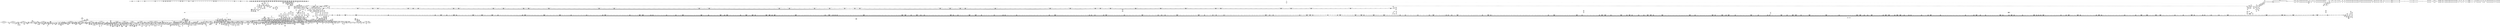digraph {
	CE0x4399320 [shape=record,shape=Mrecord,label="{CE0x4399320|aa_cred_profile:tmp21|security/apparmor/include/context.h,100|*SummSource*}"]
	CE0x44281d0 [shape=record,shape=Mrecord,label="{CE0x44281d0|80:_i64,_:_CRE_431,432_}"]
	CE0x43a3a30 [shape=record,shape=Mrecord,label="{CE0x43a3a30|aa_cred_profile:tmp31|security/apparmor/include/context.h,100|*SummSource*}"]
	CE0x4301b80 [shape=record,shape=Mrecord,label="{CE0x4301b80|16:_%struct.vfsmount*,_24:_%struct.dentry*,_32:_%struct.inode*,_408:_%struct.cred*,_456:_i8*,_:_CRE_68,69_}"]
	CE0x449de30 [shape=record,shape=Mrecord,label="{CE0x449de30|%struct.aa_profile*_null|*Constant*}"]
	CE0x4357aa0 [shape=record,shape=Mrecord,label="{CE0x4357aa0|common_mmap:tobool13|security/apparmor/lsm.c,485|*SummSource*}"]
	CE0x446f720 [shape=record,shape=Mrecord,label="{CE0x446f720|_ret_%struct.inode*_%tmp4,_!dbg_!15470|include/linux/fs.h,1916|*SummSource*}"]
	CE0x443a670 [shape=record,shape=Mrecord,label="{CE0x443a670|80:_i64,_:_CRE_1315,1316_}"]
	CE0x42d02f0 [shape=record,shape=Mrecord,label="{CE0x42d02f0|80:_i64,_160:_%struct.file*,_:_CRE_101,102_}"]
	CE0x43ad210 [shape=record,shape=Mrecord,label="{CE0x43ad210|80:_i64,_:_CRE_591,592_}"]
	CE0x44b0220 [shape=record,shape=Mrecord,label="{CE0x44b0220|aa_cred_profile:bb}"]
	CE0x4399af0 [shape=record,shape=Mrecord,label="{CE0x4399af0|_call_void_asm_sideeffect_1:_09ud2_0A.pushsection___bug_table,_22a_22_0A2:_09.long_1b_-_2b,_$_0:c_-_2b_0A_09.word_$_1:c_,_0_0A_09.org_2b+$_2:c_0A.popsection_,_i,i,i,_dirflag_,_fpsr_,_flags_(i8*_getelementptr_inbounds_(_36_x_i8_,_36_x_i8_*_.str12,_i32_0,_i32_0),_i32_100,_i64_12)_#2,_!dbg_!15490,_!srcloc_!15493|security/apparmor/include/context.h,100|*SummSink*}"]
	CE0x4416800 [shape=record,shape=Mrecord,label="{CE0x4416800|0:_i16,_4:_i32,_8:_i16,_40:_%struct.super_block*,_:_SCMRE_892,893_}"]
	CE0x4393630 [shape=record,shape=Mrecord,label="{CE0x4393630|aa_cred_profile:expval|security/apparmor/include/context.h,100}"]
	CE0x42fff70 [shape=record,shape=Mrecord,label="{CE0x42fff70|16:_%struct.vfsmount*,_24:_%struct.dentry*,_32:_%struct.inode*,_408:_%struct.cred*,_456:_i8*,_:_CRE_51,52_}"]
	CE0x4366020 [shape=record,shape=Mrecord,label="{CE0x4366020|44:_i32,_48:_i16,_128:_i8*,_:_SCMRE_152,160_|*MultipleSource*|*LoadInst*|security/apparmor/lsm.c,429|Function::aa_cred_profile&Arg::cred::|security/apparmor/include/context.h,99}"]
	CE0x4451610 [shape=record,shape=Mrecord,label="{CE0x4451610|__aa_current_profile:do.end}"]
	CE0x42c3070 [shape=record,shape=Mrecord,label="{CE0x42c3070|apparmor_file_mprotect:entry|*SummSource*}"]
	CE0x4381280 [shape=record,shape=Mrecord,label="{CE0x4381280|i64*_getelementptr_inbounds_(_16_x_i64_,_16_x_i64_*___llvm_gcov_ctr46,_i64_0,_i64_1)|*Constant*|*SummSink*}"]
	CE0x43ad760 [shape=record,shape=Mrecord,label="{CE0x43ad760|80:_i64,_:_CRE_596,597_}"]
	CE0x43b27c0 [shape=record,shape=Mrecord,label="{CE0x43b27c0|common_file_perm:allow|security/apparmor/lsm.c,448|*SummSource*}"]
	CE0x4459530 [shape=record,shape=Mrecord,label="{CE0x4459530|mediated_filesystem:tobool|security/apparmor/include/apparmor.h,117|*SummSource*}"]
	CE0x44661e0 [shape=record,shape=Mrecord,label="{CE0x44661e0|GLOBAL:aa_cred_profile|*Constant*}"]
	CE0x436c4f0 [shape=record,shape=Mrecord,label="{CE0x436c4f0|common_file_perm:tmp34|security/apparmor/lsm.c,436|*SummSource*}"]
	CE0x42d8c60 [shape=record,shape=Mrecord,label="{CE0x42d8c60|common_file_perm:do.end7|*SummSource*}"]
	CE0x4303a50 [shape=record,shape=Mrecord,label="{CE0x4303a50|common_file_perm:mode|security/apparmor/lsm.c,447|*SummSink*}"]
	CE0x4358b80 [shape=record,shape=Mrecord,label="{CE0x4358b80|i64_18|*Constant*|*SummSink*}"]
	CE0x431d700 [shape=record,shape=Mrecord,label="{CE0x431d700|common_file_perm:tmp38|security/apparmor/lsm.c,447}"]
	CE0x4449210 [shape=record,shape=Mrecord,label="{CE0x4449210|mediated_filesystem:tmp5|security/apparmor/include/apparmor.h,117}"]
	CE0x42d9b50 [shape=record,shape=Mrecord,label="{CE0x42d9b50|GLOBAL:__llvm_gcov_ctr96|Global_var:__llvm_gcov_ctr96|*SummSink*}"]
	CE0x4456390 [shape=record,shape=Mrecord,label="{CE0x4456390|i32_138|*Constant*|*SummSink*}"]
	CE0x437ade0 [shape=record,shape=Mrecord,label="{CE0x437ade0|common_file_perm:tmp4|*LoadInst*|security/apparmor/lsm.c,428}"]
	CE0x43ffe50 [shape=record,shape=Mrecord,label="{CE0x43ffe50|0:_i16,_4:_i32,_8:_i16,_40:_%struct.super_block*,_:_SCMRE_298,299_}"]
	CE0x4387260 [shape=record,shape=Mrecord,label="{CE0x4387260|common_file_perm:if.then13|*SummSource*}"]
	CE0x4304b80 [shape=record,shape=Mrecord,label="{CE0x4304b80|common_mmap:tobool8|security/apparmor/lsm.c,483|*SummSource*}"]
	CE0x4396460 [shape=record,shape=Mrecord,label="{CE0x4396460|i64*_getelementptr_inbounds_(_16_x_i64_,_16_x_i64_*___llvm_gcov_ctr46,_i64_0,_i64_10)|*Constant*|*SummSink*}"]
	CE0x42d9f10 [shape=record,shape=Mrecord,label="{CE0x42d9f10|common_mmap:tmp4|security/apparmor/lsm.c,474}"]
	CE0x430d5b0 [shape=record,shape=Mrecord,label="{CE0x430d5b0|16:_%struct.vfsmount*,_24:_%struct.dentry*,_32:_%struct.inode*,_408:_%struct.cred*,_456:_i8*,_:_CRE_206,207_}"]
	CE0x42f01d0 [shape=record,shape=Mrecord,label="{CE0x42f01d0|common_mmap:tmp13|security/apparmor/lsm.c,477|*SummSink*}"]
	CE0x44310a0 [shape=record,shape=Mrecord,label="{CE0x44310a0|80:_i64,_:_CRE_605,606_}"]
	CE0x43b6ae0 [shape=record,shape=Mrecord,label="{CE0x43b6ae0|common_file_perm:tmp54|security/apparmor/lsm.c,447|*SummSource*}"]
	CE0x42febf0 [shape=record,shape=Mrecord,label="{CE0x42febf0|i64*_getelementptr_inbounds_(_28_x_i64_,_28_x_i64_*___llvm_gcov_ctr87,_i64_0,_i64_10)|*Constant*|*SummSource*}"]
	CE0x441b2b0 [shape=record,shape=Mrecord,label="{CE0x441b2b0|0:_i16,_4:_i32,_8:_i16,_40:_%struct.super_block*,_:_SCMRE_960,968_|*MultipleSource*|security/apparmor/lsm.c,435|security/apparmor/include/apparmor.h,117|Function::mediated_filesystem&Arg::inode::|*LoadInst*|include/linux/fs.h,1916}"]
	CE0x441c930 [shape=record,shape=Mrecord,label="{CE0x441c930|0:_i16,_4:_i32,_8:_i16,_40:_%struct.super_block*,_:_SCMRE_992,1000_|*MultipleSource*|security/apparmor/lsm.c,435|security/apparmor/include/apparmor.h,117|Function::mediated_filesystem&Arg::inode::|*LoadInst*|include/linux/fs.h,1916}"]
	CE0x4440430 [shape=record,shape=Mrecord,label="{CE0x4440430|80:_i64,_:_CRE_1625,1626_}"]
	CE0x443eda0 [shape=record,shape=Mrecord,label="{CE0x443eda0|80:_i64,_:_CRE_1568,1584_|*MultipleSource*|security/apparmor/include/apparmor.h,117|*LoadInst*|security/apparmor/include/apparmor.h,117}"]
	CE0x42ea840 [shape=record,shape=Mrecord,label="{CE0x42ea840|16:_%struct.vfsmount*,_24:_%struct.dentry*,_32:_%struct.inode*,_408:_%struct.cred*,_456:_i8*,_:_CRE_163,164_}"]
	CE0x44382e0 [shape=record,shape=Mrecord,label="{CE0x44382e0|80:_i64,_:_CRE_1263,1264_}"]
	CE0x435deb0 [shape=record,shape=Mrecord,label="{CE0x435deb0|common_mmap:mask.2|*SummSource*}"]
	CE0x436be60 [shape=record,shape=Mrecord,label="{CE0x436be60|44:_i32,_48:_i16,_128:_i8*,_:_SCMRE_112,120_|*MultipleSource*|*LoadInst*|security/apparmor/lsm.c,429|Function::aa_cred_profile&Arg::cred::|security/apparmor/include/context.h,99}"]
	CE0x435c080 [shape=record,shape=Mrecord,label="{CE0x435c080|common_mmap:tmp36|security/apparmor/lsm.c,488|*SummSource*}"]
	CE0x442c370 [shape=record,shape=Mrecord,label="{CE0x442c370|80:_i64,_:_CRE_112,120_|*MultipleSource*|security/apparmor/include/apparmor.h,117|*LoadInst*|security/apparmor/include/apparmor.h,117}"]
	CE0x4441db0 [shape=record,shape=Mrecord,label="{CE0x4441db0|80:_i64,_:_CRE_1649,1650_}"]
	CE0x430a4b0 [shape=record,shape=Mrecord,label="{CE0x430a4b0|16:_%struct.vfsmount*,_24:_%struct.dentry*,_32:_%struct.inode*,_408:_%struct.cred*,_456:_i8*,_:_CRE_178,179_}"]
	CE0x42e3160 [shape=record,shape=Mrecord,label="{CE0x42e3160|common_file_perm:tmp16|security/apparmor/lsm.c,432}"]
	CE0x438a530 [shape=record,shape=Mrecord,label="{CE0x438a530|common_file_perm:if.end28}"]
	CE0x441acc0 [shape=record,shape=Mrecord,label="{CE0x441acc0|0:_i16,_4:_i32,_8:_i16,_40:_%struct.super_block*,_:_SCMRE_936,944_|*MultipleSource*|security/apparmor/lsm.c,435|security/apparmor/include/apparmor.h,117|Function::mediated_filesystem&Arg::inode::|*LoadInst*|include/linux/fs.h,1916}"]
	CE0x43b4670 [shape=record,shape=Mrecord,label="{CE0x43b4670|common_file_perm:neg|security/apparmor/lsm.c,448|*SummSink*}"]
	CE0x440cf10 [shape=record,shape=Mrecord,label="{CE0x440cf10|0:_i16,_4:_i32,_8:_i16,_40:_%struct.super_block*,_:_SCMRE_604,605_}"]
	CE0x42d6fb0 [shape=record,shape=Mrecord,label="{CE0x42d6fb0|i32_8|*Constant*}"]
	CE0x4428fa0 [shape=record,shape=Mrecord,label="{CE0x4428fa0|80:_i64,_:_CRE_444,445_}"]
	CE0x436c480 [shape=record,shape=Mrecord,label="{CE0x436c480|common_file_perm:tmp34|security/apparmor/lsm.c,436}"]
	CE0x437ecf0 [shape=record,shape=Mrecord,label="{CE0x437ecf0|common_file_perm:tobool|security/apparmor/lsm.c,432|*SummSource*}"]
	CE0x4457470 [shape=record,shape=Mrecord,label="{CE0x4457470|i64*_getelementptr_inbounds_(_11_x_i64_,_11_x_i64_*___llvm_gcov_ctr58,_i64_0,_i64_6)|*Constant*}"]
	CE0x42fdb40 [shape=record,shape=Mrecord,label="{CE0x42fdb40|0:_i16,_4:_i32,_8:_i16,_40:_%struct.super_block*,_:_SCMRE_138,139_}"]
	CE0x43970f0 [shape=record,shape=Mrecord,label="{CE0x43970f0|i64*_getelementptr_inbounds_(_16_x_i64_,_16_x_i64_*___llvm_gcov_ctr46,_i64_0,_i64_12)|*Constant*}"]
	CE0x4349ad0 [shape=record,shape=Mrecord,label="{CE0x4349ad0|common_file_perm:do.body|*SummSource*}"]
	CE0x42fab80 [shape=record,shape=Mrecord,label="{CE0x42fab80|16:_%struct.vfsmount*,_24:_%struct.dentry*,_32:_%struct.inode*,_408:_%struct.cred*,_456:_i8*,_:_CRE_110,111_}"]
	CE0x430d770 [shape=record,shape=Mrecord,label="{CE0x430d770|16:_%struct.vfsmount*,_24:_%struct.dentry*,_32:_%struct.inode*,_408:_%struct.cred*,_456:_i8*,_:_CRE_207,208_}"]
	CE0x4441b90 [shape=record,shape=Mrecord,label="{CE0x4441b90|80:_i64,_:_CRE_1647,1648_}"]
	CE0x42e36c0 [shape=record,shape=Mrecord,label="{CE0x42e36c0|common_mmap:land.lhs.true|*SummSink*}"]
	CE0x4445ef0 [shape=record,shape=Mrecord,label="{CE0x4445ef0|80:_i64,_:_CRE_1800,1804_|*MultipleSource*|security/apparmor/include/apparmor.h,117|*LoadInst*|security/apparmor/include/apparmor.h,117}"]
	CE0x441b5f0 [shape=record,shape=Mrecord,label="{CE0x441b5f0|0:_i16,_4:_i32,_8:_i16,_40:_%struct.super_block*,_:_SCMRE_968,976_|*MultipleSource*|security/apparmor/lsm.c,435|security/apparmor/include/apparmor.h,117|Function::mediated_filesystem&Arg::inode::|*LoadInst*|include/linux/fs.h,1916}"]
	CE0x444b880 [shape=record,shape=Mrecord,label="{CE0x444b880|i64*_getelementptr_inbounds_(_2_x_i64_,_2_x_i64_*___llvm_gcov_ctr2919,_i64_0,_i64_0)|*Constant*|*SummSource*}"]
	CE0x4410d50 [shape=record,shape=Mrecord,label="{CE0x4410d50|0:_i16,_4:_i32,_8:_i16,_40:_%struct.super_block*,_:_SCMRE_712,728_|*MultipleSource*|security/apparmor/lsm.c,435|security/apparmor/include/apparmor.h,117|Function::mediated_filesystem&Arg::inode::|*LoadInst*|include/linux/fs.h,1916}"]
	CE0x43b22b0 [shape=record,shape=Mrecord,label="{CE0x43b22b0|common_file_perm:tmp49|security/apparmor/lsm.c,448|*SummSink*}"]
	CE0x4466ae0 [shape=record,shape=Mrecord,label="{CE0x4466ae0|aa_file_perm:bb}"]
	CE0x445dd50 [shape=record,shape=Mrecord,label="{CE0x445dd50|aa_path_perm:flags|Function::aa_path_perm&Arg::flags::|*SummSink*}"]
	CE0x4340da0 [shape=record,shape=Mrecord,label="{CE0x4340da0|0:_i16,_4:_i32,_8:_i16,_40:_%struct.super_block*,_:_SCMRE_148,149_}"]
	CE0x4430580 [shape=record,shape=Mrecord,label="{CE0x4430580|80:_i64,_:_CRE_384,388_|*MultipleSource*|security/apparmor/include/apparmor.h,117|*LoadInst*|security/apparmor/include/apparmor.h,117}"]
	CE0x4498d20 [shape=record,shape=Mrecord,label="{CE0x4498d20|aa_file_perm:f_path|security/apparmor/file.c,456|*SummSink*}"]
	CE0x439e5a0 [shape=record,shape=Mrecord,label="{CE0x439e5a0|0:_i16,_4:_i32,_8:_i16,_40:_%struct.super_block*,_:_SCMRE_8,12_|*MultipleSource*|security/apparmor/lsm.c,435|security/apparmor/include/apparmor.h,117|Function::mediated_filesystem&Arg::inode::|*LoadInst*|include/linux/fs.h,1916}"]
	CE0x4361f20 [shape=record,shape=Mrecord,label="{CE0x4361f20|aa_cred_profile:do.end8|*SummSource*}"]
	CE0x4362940 [shape=record,shape=Mrecord,label="{CE0x4362940|common_file_perm:tmp11|security/apparmor/lsm.c,432|*SummSource*}"]
	CE0x43b4980 [shape=record,shape=Mrecord,label="{CE0x43b4980|common_file_perm:and|security/apparmor/lsm.c,448|*SummSource*}"]
	CE0x4406590 [shape=record,shape=Mrecord,label="{CE0x4406590|0:_i16,_4:_i32,_8:_i16,_40:_%struct.super_block*,_:_SCMRE_504,508_|*MultipleSource*|security/apparmor/lsm.c,435|security/apparmor/include/apparmor.h,117|Function::mediated_filesystem&Arg::inode::|*LoadInst*|include/linux/fs.h,1916}"]
	CE0x434dfe0 [shape=record,shape=Mrecord,label="{CE0x434dfe0|44:_i32,_48:_i16,_128:_i8*,_:_SCMRE_56,64_|*MultipleSource*|*LoadInst*|security/apparmor/lsm.c,429|Function::aa_cred_profile&Arg::cred::|security/apparmor/include/context.h,99}"]
	CE0x43ab890 [shape=record,shape=Mrecord,label="{CE0x43ab890|80:_i64,_:_CRE_567,568_}"]
	CE0x4302210 [shape=record,shape=Mrecord,label="{CE0x4302210|aa_cred_profile:tmp2|*SummSource*}"]
	CE0x43750f0 [shape=record,shape=Mrecord,label="{CE0x43750f0|i64*_getelementptr_inbounds_(_2_x_i64_,_2_x_i64_*___llvm_gcov_ctr88,_i64_0,_i64_0)|*Constant*|*SummSink*}"]
	CE0x43b28f0 [shape=record,shape=Mrecord,label="{CE0x43b28f0|common_file_perm:allow|security/apparmor/lsm.c,448|*SummSink*}"]
	CE0x42cdd70 [shape=record,shape=Mrecord,label="{CE0x42cdd70|apparmor_file_mprotect:lnot|security/apparmor/lsm.c,501|*SummSource*}"]
	CE0x442b170 [shape=record,shape=Mrecord,label="{CE0x442b170|80:_i64,_:_CRE_32,40_|*MultipleSource*|security/apparmor/include/apparmor.h,117|*LoadInst*|security/apparmor/include/apparmor.h,117}"]
	CE0x43a4c10 [shape=record,shape=Mrecord,label="{CE0x43a4c10|i64*_getelementptr_inbounds_(_16_x_i64_,_16_x_i64_*___llvm_gcov_ctr46,_i64_0,_i64_13)|*Constant*|*SummSink*}"]
	CE0x4440a90 [shape=record,shape=Mrecord,label="{CE0x4440a90|80:_i64,_:_CRE_1631,1632_}"]
	CE0x4460200 [shape=record,shape=Mrecord,label="{CE0x4460200|aa_file_perm:call|security/apparmor/file.c,452}"]
	CE0x4369a80 [shape=record,shape=Mrecord,label="{CE0x4369a80|_call_void_mcount()_#2}"]
	CE0x4430e80 [shape=record,shape=Mrecord,label="{CE0x4430e80|80:_i64,_:_CRE_603,604_}"]
	CE0x4312080 [shape=record,shape=Mrecord,label="{CE0x4312080|16:_%struct.vfsmount*,_24:_%struct.dentry*,_32:_%struct.inode*,_408:_%struct.cred*,_456:_i8*,_:_CRE_384,392_|*MultipleSource*|security/apparmor/lsm.c,474|Function::common_mmap&Arg::file::|*LoadInst*|security/apparmor/lsm.c,500}"]
	CE0x43b10c0 [shape=record,shape=Mrecord,label="{CE0x43b10c0|0:_i16,_:_CRE_0,1_}"]
	CE0x42f0500 [shape=record,shape=Mrecord,label="{CE0x42f0500|common_mmap:tmp14|security/apparmor/lsm.c,477|*SummSource*}"]
	CE0x43747e0 [shape=record,shape=Mrecord,label="{CE0x43747e0|common_file_perm:tmp22|security/apparmor/lsm.c,432|*SummSink*}"]
	CE0x4445920 [shape=record,shape=Mrecord,label="{CE0x4445920|80:_i64,_:_CRE_1776,1784_|*MultipleSource*|security/apparmor/include/apparmor.h,117|*LoadInst*|security/apparmor/include/apparmor.h,117}"]
	CE0x4387370 [shape=record,shape=Mrecord,label="{CE0x4387370|common_file_perm:return}"]
	CE0x44333b0 [shape=record,shape=Mrecord,label="{CE0x44333b0|80:_i64,_:_CRE_664,672_|*MultipleSource*|security/apparmor/include/apparmor.h,117|*LoadInst*|security/apparmor/include/apparmor.h,117}"]
	CE0x42fd510 [shape=record,shape=Mrecord,label="{CE0x42fd510|16:_%struct.vfsmount*,_24:_%struct.dentry*,_32:_%struct.inode*,_408:_%struct.cred*,_456:_i8*,_:_CRE_9,10_}"]
	CE0x4354d60 [shape=record,shape=Mrecord,label="{CE0x4354d60|0:_i16,_4:_i32,_8:_i16,_40:_%struct.super_block*,_:_SCMRE_242,243_}"]
	CE0x43082f0 [shape=record,shape=Mrecord,label="{CE0x43082f0|common_file_perm:tmp28|security/apparmor/lsm.c,434}"]
	CE0x4443510 [shape=record,shape=Mrecord,label="{CE0x4443510|80:_i64,_:_CRE_1671,1672_}"]
	CE0x4437ea0 [shape=record,shape=Mrecord,label="{CE0x4437ea0|80:_i64,_:_CRE_1259,1260_}"]
	CE0x4456260 [shape=record,shape=Mrecord,label="{CE0x4456260|i32_138|*Constant*|*SummSource*}"]
	CE0x430eab0 [shape=record,shape=Mrecord,label="{CE0x430eab0|16:_%struct.vfsmount*,_24:_%struct.dentry*,_32:_%struct.inode*,_408:_%struct.cred*,_456:_i8*,_:_CRE_232,240_|*MultipleSource*|security/apparmor/lsm.c,474|Function::common_mmap&Arg::file::|*LoadInst*|security/apparmor/lsm.c,500}"]
	CE0x42cce00 [shape=record,shape=Mrecord,label="{CE0x42cce00|i64*_getelementptr_inbounds_(_19_x_i64_,_19_x_i64_*___llvm_gcov_ctr96,_i64_0,_i64_0)|*Constant*|*SummSource*}"]
	CE0x4441ca0 [shape=record,shape=Mrecord,label="{CE0x4441ca0|80:_i64,_:_CRE_1648,1649_}"]
	CE0x42eed70 [shape=record,shape=Mrecord,label="{CE0x42eed70|common_mmap:lor.lhs.false|*SummSink*}"]
	CE0x430bd30 [shape=record,shape=Mrecord,label="{CE0x430bd30|16:_%struct.vfsmount*,_24:_%struct.dentry*,_32:_%struct.inode*,_408:_%struct.cred*,_456:_i8*,_:_CRE_192,193_}"]
	CE0x4431810 [shape=record,shape=Mrecord,label="{CE0x4431810|80:_i64,_:_CRE_612,613_}"]
	CE0x442f9e0 [shape=record,shape=Mrecord,label="{CE0x442f9e0|80:_i64,_:_CRE_336,344_|*MultipleSource*|security/apparmor/include/apparmor.h,117|*LoadInst*|security/apparmor/include/apparmor.h,117}"]
	CE0x439e2d0 [shape=record,shape=Mrecord,label="{CE0x439e2d0|0:_i16,_4:_i32,_8:_i16,_40:_%struct.super_block*,_:_SCMRE_4,8_|*MultipleSource*|security/apparmor/lsm.c,435|security/apparmor/include/apparmor.h,117|Function::mediated_filesystem&Arg::inode::|*LoadInst*|include/linux/fs.h,1916}"]
	CE0x4440760 [shape=record,shape=Mrecord,label="{CE0x4440760|80:_i64,_:_CRE_1628,1629_}"]
	CE0x43525f0 [shape=record,shape=Mrecord,label="{CE0x43525f0|0:_i16,_4:_i32,_8:_i16,_40:_%struct.super_block*,_:_SCMRE_194,195_}"]
	CE0x4446a90 [shape=record,shape=Mrecord,label="{CE0x4446a90|80:_i64,_:_CRE_1848,1856_|*MultipleSource*|security/apparmor/include/apparmor.h,117|*LoadInst*|security/apparmor/include/apparmor.h,117}"]
	CE0x4378a20 [shape=record,shape=Mrecord,label="{CE0x4378a20|i64*_getelementptr_inbounds_(_2_x_i64_,_2_x_i64_*___llvm_gcov_ctr55,_i64_0,_i64_1)|*Constant*|*SummSink*}"]
	CE0x4402270 [shape=record,shape=Mrecord,label="{CE0x4402270|0:_i16,_4:_i32,_8:_i16,_40:_%struct.super_block*,_:_SCMRE_360,376_|*MultipleSource*|security/apparmor/lsm.c,435|security/apparmor/include/apparmor.h,117|Function::mediated_filesystem&Arg::inode::|*LoadInst*|include/linux/fs.h,1916}"]
	CE0x44508e0 [shape=record,shape=Mrecord,label="{CE0x44508e0|__aa_current_profile:if.then|*SummSource*}"]
	CE0x4365990 [shape=record,shape=Mrecord,label="{CE0x4365990|common_file_perm:tmp6|*LoadInst*|security/apparmor/lsm.c,429|*SummSink*}"]
	CE0x449abe0 [shape=record,shape=Mrecord,label="{CE0x449abe0|i32_32768|*Constant*|*SummSink*}"]
	CE0x437ca50 [shape=record,shape=Mrecord,label="{CE0x437ca50|_call_void_mcount()_#2}"]
	CE0x430f480 [shape=record,shape=Mrecord,label="{CE0x430f480|16:_%struct.vfsmount*,_24:_%struct.dentry*,_32:_%struct.inode*,_408:_%struct.cred*,_456:_i8*,_:_CRE_256,264_|*MultipleSource*|security/apparmor/lsm.c,474|Function::common_mmap&Arg::file::|*LoadInst*|security/apparmor/lsm.c,500}"]
	CE0x4499a50 [shape=record,shape=Mrecord,label="{CE0x4499a50|aa_path_perm:entry|*SummSource*}"]
	CE0x431e250 [shape=record,shape=Mrecord,label="{CE0x431e250|common_file_perm:tmp40|security/apparmor/lsm.c,447|*SummSource*}"]
	CE0x449a7a0 [shape=record,shape=Mrecord,label="{CE0x449a7a0|aa_path_perm:path|Function::aa_path_perm&Arg::path::|*SummSink*}"]
	CE0x441bb00 [shape=record,shape=Mrecord,label="{CE0x441bb00|0:_i16,_4:_i32,_8:_i16,_40:_%struct.super_block*,_:_SCMRE_977,978_}"]
	CE0x434b580 [shape=record,shape=Mrecord,label="{CE0x434b580|common_file_perm:do.cond}"]
	CE0x446f9b0 [shape=record,shape=Mrecord,label="{CE0x446f9b0|aa_file_perm:i_uid|security/apparmor/file.c,452|*SummSink*}"]
	CE0x43ac110 [shape=record,shape=Mrecord,label="{CE0x43ac110|80:_i64,_:_CRE_575,576_}"]
	CE0x4442850 [shape=record,shape=Mrecord,label="{CE0x4442850|80:_i64,_:_CRE_1659,1660_}"]
	CE0x438e330 [shape=record,shape=Mrecord,label="{CE0x438e330|file_inode:tmp1}"]
	CE0x44440c0 [shape=record,shape=Mrecord,label="{CE0x44440c0|80:_i64,_:_CRE_1682,1683_}"]
	CE0x4448480 [shape=record,shape=Mrecord,label="{CE0x4448480|80:_i64,_:_CRE_2056,2112_|*MultipleSource*|security/apparmor/include/apparmor.h,117|*LoadInst*|security/apparmor/include/apparmor.h,117}"]
	CE0x4392590 [shape=record,shape=Mrecord,label="{CE0x4392590|aa_cred_profile:tmp|*SummSource*}"]
	CE0x441c480 [shape=record,shape=Mrecord,label="{CE0x441c480|0:_i16,_4:_i32,_8:_i16,_40:_%struct.super_block*,_:_SCMRE_983,984_}"]
	CE0x4449d20 [shape=record,shape=Mrecord,label="{CE0x4449d20|__aa_current_profile:tmp13|security/apparmor/include/context.h,138|*SummSink*}"]
	CE0x4374950 [shape=record,shape=Mrecord,label="{CE0x4374950|i64*_getelementptr_inbounds_(_28_x_i64_,_28_x_i64_*___llvm_gcov_ctr87,_i64_0,_i64_11)|*Constant*|*SummSource*}"]
	CE0x4438500 [shape=record,shape=Mrecord,label="{CE0x4438500|80:_i64,_:_CRE_1265,1266_}"]
	CE0x446c640 [shape=record,shape=Mrecord,label="{CE0x446c640|_call_void_asm_sideeffect_1:_09ud2_0A.pushsection___bug_table,_22a_22_0A2:_09.long_1b_-_2b,_$_0:c_-_2b_0A_09.word_$_1:c_,_0_0A_09.org_2b+$_2:c_0A.popsection_,_i,i,i,_dirflag_,_fpsr_,_flags_(i8*_getelementptr_inbounds_(_36_x_i8_,_36_x_i8_*_.str12,_i32_0,_i32_0),_i32_100,_i64_12)_#2,_!dbg_!15490,_!srcloc_!15493|security/apparmor/include/context.h,100}"]
	CE0x4316a60 [shape=record,shape=Mrecord,label="{CE0x4316a60|16:_%struct.vfsmount*,_24:_%struct.dentry*,_32:_%struct.inode*,_408:_%struct.cred*,_456:_i8*,_:_CRE_404,408_|*MultipleSource*|security/apparmor/lsm.c,474|Function::common_mmap&Arg::file::|*LoadInst*|security/apparmor/lsm.c,500}"]
	CE0x44674e0 [shape=record,shape=Mrecord,label="{CE0x44674e0|__aa_current_profile:tmp20|security/apparmor/include/context.h,138|*SummSink*}"]
	CE0x4459c30 [shape=record,shape=Mrecord,label="{CE0x4459c30|mediated_filesystem:lnot|security/apparmor/include/apparmor.h,117|*SummSink*}"]
	CE0x439dc90 [shape=record,shape=Mrecord,label="{CE0x439dc90|aa_cred_profile:tmp15|security/apparmor/include/context.h,100}"]
	CE0x440acb0 [shape=record,shape=Mrecord,label="{CE0x440acb0|0:_i16,_4:_i32,_8:_i16,_40:_%struct.super_block*,_:_SCMRE_582,583_}"]
	CE0x445fc30 [shape=record,shape=Mrecord,label="{CE0x445fc30|__aa_current_profile:tmp|*SummSink*}"]
	CE0x43ac440 [shape=record,shape=Mrecord,label="{CE0x43ac440|80:_i64,_:_CRE_578,579_}"]
	CE0x4435ec0 [shape=record,shape=Mrecord,label="{CE0x4435ec0|80:_i64,_:_CRE_1229,1230_}"]
	CE0x43b1dd0 [shape=record,shape=Mrecord,label="{CE0x43b1dd0|common_file_perm:tmp48|security/apparmor/lsm.c,448|*SummSink*}"]
	CE0x445bc30 [shape=record,shape=Mrecord,label="{CE0x445bc30|i64*_getelementptr_inbounds_(_11_x_i64_,_11_x_i64_*___llvm_gcov_ctr58,_i64_0,_i64_1)|*Constant*}"]
	CE0x4405000 [shape=record,shape=Mrecord,label="{CE0x4405000|0:_i16,_4:_i32,_8:_i16,_40:_%struct.super_block*,_:_SCMRE_478,479_}"]
	CE0x435dc10 [shape=record,shape=Mrecord,label="{CE0x435dc10|common_mmap:or15|security/apparmor/lsm.c,486|*SummSink*}"]
	CE0x4314bc0 [shape=record,shape=Mrecord,label="{CE0x4314bc0|16:_%struct.vfsmount*,_24:_%struct.dentry*,_32:_%struct.inode*,_408:_%struct.cred*,_456:_i8*,_:_CRE_88,89_}"]
	CE0x3e818c0 [shape=record,shape=Mrecord,label="{CE0x3e818c0|80:_i64,_160:_%struct.file*,_:_CRE_72,73_}"]
	CE0x4416fd0 [shape=record,shape=Mrecord,label="{CE0x4416fd0|0:_i16,_4:_i32,_8:_i16,_40:_%struct.super_block*,_:_SCMRE_897,898_}"]
	CE0x4355cf0 [shape=record,shape=Mrecord,label="{CE0x4355cf0|common_file_perm:tmp32|security/apparmor/lsm.c,434}"]
	CE0x42d4d70 [shape=record,shape=Mrecord,label="{CE0x42d4d70|GLOBAL:common_mmap|*Constant*|*SummSink*}"]
	CE0x43fad10 [shape=record,shape=Mrecord,label="{CE0x43fad10|0:_i16,_4:_i32,_8:_i16,_40:_%struct.super_block*,_:_SCMRE_246,247_}"]
	CE0x433f0f0 [shape=record,shape=Mrecord,label="{CE0x433f0f0|common_file_perm:tmp21|security/apparmor/lsm.c,432|*SummSink*}"]
	CE0x42fe180 [shape=record,shape=Mrecord,label="{CE0x42fe180|common_file_perm:call11|security/apparmor/lsm.c,435|*SummSink*}"]
	CE0x439eb10 [shape=record,shape=Mrecord,label="{CE0x439eb10|GLOBAL:__llvm_gcov_ctr58|Global_var:__llvm_gcov_ctr58|*SummSink*}"]
	"CONST[source:2(external),value:2(dynamic)][purpose:{operation}][SrcIdx:9]"
	CE0x4320d70 [shape=record,shape=Mrecord,label="{CE0x4320d70|common_mmap:tobool1|security/apparmor/lsm.c,474|*SummSink*}"]
	CE0x42f1b80 [shape=record,shape=Mrecord,label="{CE0x42f1b80|16:_%struct.vfsmount*,_24:_%struct.dentry*,_32:_%struct.inode*,_408:_%struct.cred*,_456:_i8*,_:_CRE_48,49_}"]
	CE0x446fc30 [shape=record,shape=Mrecord,label="{CE0x446fc30|get_current:bb|*SummSink*}"]
	CE0x4451ac0 [shape=record,shape=Mrecord,label="{CE0x4451ac0|i32_1|*Constant*}"]
	CE0x42efc80 [shape=record,shape=Mrecord,label="{CE0x42efc80|apparmor_file_mprotect:and|security/apparmor/lsm.c,501}"]
	CE0x440ab20 [shape=record,shape=Mrecord,label="{CE0x440ab20|0:_i16,_4:_i32,_8:_i16,_40:_%struct.super_block*,_:_SCMRE_581,582_}"]
	CE0x442c780 [shape=record,shape=Mrecord,label="{CE0x442c780|80:_i64,_:_CRE_128,132_|*MultipleSource*|security/apparmor/include/apparmor.h,117|*LoadInst*|security/apparmor/include/apparmor.h,117}"]
	CE0x440e4f0 [shape=record,shape=Mrecord,label="{CE0x440e4f0|0:_i16,_4:_i32,_8:_i16,_40:_%struct.super_block*,_:_SCMRE_618,619_}"]
	CE0x433fdb0 [shape=record,shape=Mrecord,label="{CE0x433fdb0|44:_i32,_48:_i16,_128:_i8*,_:_SCMRE_80,88_|*MultipleSource*|*LoadInst*|security/apparmor/lsm.c,429|Function::aa_cred_profile&Arg::cred::|security/apparmor/include/context.h,99}"]
	CE0x42ed0e0 [shape=record,shape=Mrecord,label="{CE0x42ed0e0|apparmor_file_mprotect:tobool|security/apparmor/lsm.c,501|*SummSource*}"]
	CE0x42f3760 [shape=record,shape=Mrecord,label="{CE0x42f3760|common_mmap:tmp26|security/apparmor/lsm.c,483|*SummSink*}"]
	CE0x4378d80 [shape=record,shape=Mrecord,label="{CE0x4378d80|_call_void_mcount()_#2|*SummSink*}"]
	CE0x4408730 [shape=record,shape=Mrecord,label="{CE0x4408730|0:_i16,_4:_i32,_8:_i16,_40:_%struct.super_block*,_:_SCMRE_558,559_}"]
	CE0x42d5530 [shape=record,shape=Mrecord,label="{CE0x42d5530|i32_19|*Constant*|*SummSink*}"]
	CE0x4372d80 [shape=record,shape=Mrecord,label="{CE0x4372d80|aa_cred_profile:conv|security/apparmor/include/context.h,100}"]
	CE0x43955b0 [shape=record,shape=Mrecord,label="{CE0x43955b0|i64*_getelementptr_inbounds_(_16_x_i64_,_16_x_i64_*___llvm_gcov_ctr46,_i64_0,_i64_7)|*Constant*|*SummSink*}"]
	CE0x43a9bd0 [shape=record,shape=Mrecord,label="{CE0x43a9bd0|80:_i64,_:_CRE_464,472_|*MultipleSource*|security/apparmor/include/apparmor.h,117|*LoadInst*|security/apparmor/include/apparmor.h,117}"]
	CE0x43681a0 [shape=record,shape=Mrecord,label="{CE0x43681a0|aa_cred_profile:tmp4|*LoadInst*|security/apparmor/include/context.h,99}"]
	CE0x42d9c80 [shape=record,shape=Mrecord,label="{CE0x42d9c80|GLOBAL:__llvm_gcov_ctr96|Global_var:__llvm_gcov_ctr96|*SummSource*}"]
	CE0x44544f0 [shape=record,shape=Mrecord,label="{CE0x44544f0|__aa_current_profile:tmp15|security/apparmor/include/context.h,138|*SummSource*}"]
	CE0x436b7c0 [shape=record,shape=Mrecord,label="{CE0x436b7c0|common_file_perm:tmp12|security/apparmor/lsm.c,432|*SummSource*}"]
	CE0x42c3a60 [shape=record,shape=Mrecord,label="{CE0x42c3a60|i64_1|*Constant*|*SummSource*}"]
	CE0x43881e0 [shape=record,shape=Mrecord,label="{CE0x43881e0|file_inode:tmp3|*SummSource*}"]
	CE0x440efe0 [shape=record,shape=Mrecord,label="{CE0x440efe0|0:_i16,_4:_i32,_8:_i16,_40:_%struct.super_block*,_:_SCMRE_632,640_|*MultipleSource*|security/apparmor/lsm.c,435|security/apparmor/include/apparmor.h,117|Function::mediated_filesystem&Arg::inode::|*LoadInst*|include/linux/fs.h,1916}"]
	CE0x438f0d0 [shape=record,shape=Mrecord,label="{CE0x438f0d0|file_inode:tmp}"]
	CE0x4382200 [shape=record,shape=Mrecord,label="{CE0x4382200|common_file_perm:tmp1|*SummSource*}"]
	CE0x43910d0 [shape=record,shape=Mrecord,label="{CE0x43910d0|file_inode:f|Function::file_inode&Arg::f::}"]
	CE0x44b2570 [shape=record,shape=Mrecord,label="{CE0x44b2570|file_inode17:bb}"]
	CE0x441eb70 [shape=record,shape=Mrecord,label="{CE0x441eb70|80:_i64,_:_CRE_410,411_}"]
	CE0x443e960 [shape=record,shape=Mrecord,label="{CE0x443e960|80:_i64,_:_CRE_1392,1536_|*MultipleSource*|security/apparmor/include/apparmor.h,117|*LoadInst*|security/apparmor/include/apparmor.h,117}"]
	CE0x42ce330 [shape=record,shape=Mrecord,label="{CE0x42ce330|80:_i64,_160:_%struct.file*,_:_CRE_76,77_}"]
	CE0x439d900 [shape=record,shape=Mrecord,label="{CE0x439d900|aa_cred_profile:lnot|security/apparmor/include/context.h,100}"]
	CE0x430dcb0 [shape=record,shape=Mrecord,label="{CE0x430dcb0|16:_%struct.vfsmount*,_24:_%struct.dentry*,_32:_%struct.inode*,_408:_%struct.cred*,_456:_i8*,_:_CRE_210,211_}"]
	CE0x43ae140 [shape=record,shape=Mrecord,label="{CE0x43ae140|i64_19|*Constant*|*SummSource*}"]
	CE0x42e8f20 [shape=record,shape=Mrecord,label="{CE0x42e8f20|16:_%struct.vfsmount*,_24:_%struct.dentry*,_32:_%struct.inode*,_408:_%struct.cred*,_456:_i8*,_:_CRE_148,149_}"]
	CE0x4404c70 [shape=record,shape=Mrecord,label="{CE0x4404c70|0:_i16,_4:_i32,_8:_i16,_40:_%struct.super_block*,_:_SCMRE_475,476_}"]
	CE0x43a1260 [shape=record,shape=Mrecord,label="{CE0x43a1260|aa_cred_profile:tmp16|security/apparmor/include/context.h,100|*SummSource*}"]
	CE0x4497310 [shape=record,shape=Mrecord,label="{CE0x4497310|get_current:tmp1|*SummSink*}"]
	CE0x42f2a90 [shape=record,shape=Mrecord,label="{CE0x42f2a90|common_file_perm:call15|security/apparmor/lsm.c,438|*SummSink*}"]
	CE0x4300300 [shape=record,shape=Mrecord,label="{CE0x4300300|16:_%struct.vfsmount*,_24:_%struct.dentry*,_32:_%struct.inode*,_408:_%struct.cred*,_456:_i8*,_:_CRE_54,55_}"]
	CE0x42c35c0 [shape=record,shape=Mrecord,label="{CE0x42c35c0|i64_1|*Constant*}"]
	CE0x4433980 [shape=record,shape=Mrecord,label="{CE0x4433980|80:_i64,_:_CRE_696,704_|*MultipleSource*|security/apparmor/include/apparmor.h,117|*LoadInst*|security/apparmor/include/apparmor.h,117}"]
	CE0x43b0ad0 [shape=record,shape=Mrecord,label="{CE0x43b0ad0|i64_22|*Constant*|*SummSink*}"]
	CE0x435f840 [shape=record,shape=Mrecord,label="{CE0x435f840|common_file_perm:mask|Function::common_file_perm&Arg::mask::|*SummSink*}"]
	CE0x43b5920 [shape=record,shape=Mrecord,label="{CE0x43b5920|i64_23|*Constant*|*SummSink*}"]
	CE0x436adb0 [shape=record,shape=Mrecord,label="{CE0x436adb0|common_file_perm:tmp7|security/apparmor/lsm.c,432}"]
	CE0x437f100 [shape=record,shape=Mrecord,label="{CE0x437f100|aa_cred_profile:tmp7|security/apparmor/include/context.h,100}"]
	CE0x4409b80 [shape=record,shape=Mrecord,label="{CE0x4409b80|0:_i16,_4:_i32,_8:_i16,_40:_%struct.super_block*,_:_SCMRE_571,572_}"]
	CE0x4466e20 [shape=record,shape=Mrecord,label="{CE0x4466e20|__aa_current_profile:tmp19|security/apparmor/include/context.h,138}"]
	CE0x4311160 [shape=record,shape=Mrecord,label="{CE0x4311160|16:_%struct.vfsmount*,_24:_%struct.dentry*,_32:_%struct.inode*,_408:_%struct.cred*,_456:_i8*,_:_CRE_328,336_|*MultipleSource*|security/apparmor/lsm.c,474|Function::common_mmap&Arg::file::|*LoadInst*|security/apparmor/lsm.c,500}"]
	CE0x4464e60 [shape=record,shape=Mrecord,label="{CE0x4464e60|i32_78|*Constant*}"]
	CE0x4393fd0 [shape=record,shape=Mrecord,label="{CE0x4393fd0|common_file_perm:tmp59|security/apparmor/lsm.c,452|*SummSink*}"]
	CE0x438f950 [shape=record,shape=Mrecord,label="{CE0x438f950|aa_cred_profile:tmp1|*SummSource*}"]
	CE0x43ad100 [shape=record,shape=Mrecord,label="{CE0x43ad100|80:_i64,_:_CRE_590,591_}"]
	CE0x433e720 [shape=record,shape=Mrecord,label="{CE0x433e720|common_file_perm:tmp15|security/apparmor/lsm.c,432|*SummSource*}"]
	CE0x445f930 [shape=record,shape=Mrecord,label="{CE0x445f930|aa_path_perm:cond|Function::aa_path_perm&Arg::cond::|*SummSource*}"]
	CE0x444c9d0 [shape=record,shape=Mrecord,label="{CE0x444c9d0|%struct.task_struct*_(%struct.task_struct**)*_asm_movq_%gs:$_1:P_,$0_,_r,im,_dirflag_,_fpsr_,_flags_}"]
	CE0x4450f70 [shape=record,shape=Mrecord,label="{CE0x4450f70|__aa_current_profile:tmp6|security/apparmor/include/context.h,138|*SummSink*}"]
	CE0x438d650 [shape=record,shape=Mrecord,label="{CE0x438d650|common_file_perm:bb|*SummSource*}"]
	CE0x43a3ce0 [shape=record,shape=Mrecord,label="{CE0x43a3ce0|aa_cred_profile:tmp26|security/apparmor/include/context.h,100|*SummSource*}"]
	"CONST[source:1(input),value:2(dynamic)][purpose:{object}][SrcIdx:8]"
	CE0x440b160 [shape=record,shape=Mrecord,label="{CE0x440b160|0:_i16,_4:_i32,_8:_i16,_40:_%struct.super_block*,_:_SCMRE_585,586_}"]
	CE0x4314300 [shape=record,shape=Mrecord,label="{CE0x4314300|16:_%struct.vfsmount*,_24:_%struct.dentry*,_32:_%struct.inode*,_408:_%struct.cred*,_456:_i8*,_:_CRE_83,84_}"]
	CE0x4358900 [shape=record,shape=Mrecord,label="{CE0x4358900|common_file_perm:tmp37|security/apparmor/lsm.c,447|*SummSink*}"]
	CE0x43a7ec0 [shape=record,shape=Mrecord,label="{CE0x43a7ec0|aa_cred_profile:tmp32|security/apparmor/include/context.h,101|*SummSource*}"]
	CE0x431a2d0 [shape=record,shape=Mrecord,label="{CE0x431a2d0|common_mmap:mask.2|*SummSink*}"]
	CE0x4398e40 [shape=record,shape=Mrecord,label="{CE0x4398e40|aa_cred_profile:tmp20|security/apparmor/include/context.h,100}"]
	CE0x4364190 [shape=record,shape=Mrecord,label="{CE0x4364190|common_file_perm:tmp30|security/apparmor/lsm.c,434|*SummSink*}"]
	CE0x444a100 [shape=record,shape=Mrecord,label="{CE0x444a100|aa_file_perm:tmp4|security/apparmor/file.c,452}"]
	CE0x42d67f0 [shape=record,shape=Mrecord,label="{CE0x42d67f0|80:_i64,_160:_%struct.file*,_:_CRE_168,176_|*MultipleSource*|Function::apparmor_file_mprotect&Arg::vma::|security/apparmor/lsm.c,500}"]
	CE0x43a8710 [shape=record,shape=Mrecord,label="{CE0x43a8710|aa_cred_profile:tmp33|security/apparmor/include/context.h,101|*SummSink*}"]
	CE0x443b110 [shape=record,shape=Mrecord,label="{CE0x443b110|80:_i64,_:_CRE_1325,1326_}"]
	CE0x4357a30 [shape=record,shape=Mrecord,label="{CE0x4357a30|common_mmap:tobool13|security/apparmor/lsm.c,485}"]
	CE0x4449400 [shape=record,shape=Mrecord,label="{CE0x4449400|mediated_filesystem:tmp5|security/apparmor/include/apparmor.h,117|*SummSource*}"]
	CE0x43a18f0 [shape=record,shape=Mrecord,label="{CE0x43a18f0|i64*_getelementptr_inbounds_(_16_x_i64_,_16_x_i64_*___llvm_gcov_ctr46,_i64_0,_i64_0)|*Constant*|*SummSink*}"]
	CE0x42fa800 [shape=record,shape=Mrecord,label="{CE0x42fa800|16:_%struct.vfsmount*,_24:_%struct.dentry*,_32:_%struct.inode*,_408:_%struct.cred*,_456:_i8*,_:_CRE_108,109_}"]
	CE0x438a180 [shape=record,shape=Mrecord,label="{CE0x438a180|i64*_getelementptr_inbounds_(_2_x_i64_,_2_x_i64_*___llvm_gcov_ctr88,_i64_0,_i64_1)|*Constant*|*SummSink*}"]
	CE0x4394210 [shape=record,shape=Mrecord,label="{CE0x4394210|aa_cred_profile:do.cond}"]
	CE0x4340eb0 [shape=record,shape=Mrecord,label="{CE0x4340eb0|aa_cred_profile:lor.rhs}"]
	CE0x4352f50 [shape=record,shape=Mrecord,label="{CE0x4352f50|0:_i16,_4:_i32,_8:_i16,_40:_%struct.super_block*,_:_SCMRE_200,201_}"]
	CE0x434d930 [shape=record,shape=Mrecord,label="{CE0x434d930|aa_cred_profile:entry|*SummSink*}"]
	CE0x4367030 [shape=record,shape=Mrecord,label="{CE0x4367030|i32_22|*Constant*}"]
	CE0x4308180 [shape=record,shape=Mrecord,label="{CE0x4308180|common_file_perm:tmp27|security/apparmor/lsm.c,434|*SummSink*}"]
	CE0x434ba90 [shape=record,shape=Mrecord,label="{CE0x434ba90|i64*_getelementptr_inbounds_(_16_x_i64_,_16_x_i64_*___llvm_gcov_ctr46,_i64_0,_i64_0)|*Constant*}"]
	CE0x43b3370 [shape=record,shape=Mrecord,label="{CE0x43b3370|common_file_perm:tmp50|security/apparmor/lsm.c,448|*SummSource*}"]
	CE0x43544b0 [shape=record,shape=Mrecord,label="{CE0x43544b0|0:_i16,_4:_i32,_8:_i16,_40:_%struct.super_block*,_:_SCMRE_232,236_|*MultipleSource*|security/apparmor/lsm.c,435|security/apparmor/include/apparmor.h,117|Function::mediated_filesystem&Arg::inode::|*LoadInst*|include/linux/fs.h,1916}"]
	CE0x4448860 [shape=record,shape=Mrecord,label="{CE0x4448860|80:_i64,_:_CRE_2120,2248_|*MultipleSource*|security/apparmor/include/apparmor.h,117|*LoadInst*|security/apparmor/include/apparmor.h,117}"]
	CE0x42e6c70 [shape=record,shape=Mrecord,label="{CE0x42e6c70|common_mmap:if.end4}"]
	CE0x44313d0 [shape=record,shape=Mrecord,label="{CE0x44313d0|80:_i64,_:_CRE_608,609_}"]
	CE0x44689c0 [shape=record,shape=Mrecord,label="{CE0x44689c0|_ret_%struct.task_struct*_%tmp4,_!dbg_!15471|./arch/x86/include/asm/current.h,14}"]
	CE0x43b1ca0 [shape=record,shape=Mrecord,label="{CE0x43b1ca0|common_file_perm:tmp48|security/apparmor/lsm.c,448|*SummSource*}"]
	CE0x4301800 [shape=record,shape=Mrecord,label="{CE0x4301800|16:_%struct.vfsmount*,_24:_%struct.dentry*,_32:_%struct.inode*,_408:_%struct.cred*,_456:_i8*,_:_CRE_66,67_}"]
	CE0x4440870 [shape=record,shape=Mrecord,label="{CE0x4440870|80:_i64,_:_CRE_1629,1630_}"]
	CE0x4440ba0 [shape=record,shape=Mrecord,label="{CE0x4440ba0|80:_i64,_:_CRE_1632,1633_}"]
	CE0x4448a50 [shape=record,shape=Mrecord,label="{CE0x4448a50|80:_i64,_:_CRE_2248,2256_|*MultipleSource*|security/apparmor/include/apparmor.h,117|*LoadInst*|security/apparmor/include/apparmor.h,117}"]
	CE0x441afe0 [shape=record,shape=Mrecord,label="{CE0x441afe0|0:_i16,_4:_i32,_8:_i16,_40:_%struct.super_block*,_:_SCMRE_952,960_|*MultipleSource*|security/apparmor/lsm.c,435|security/apparmor/include/apparmor.h,117|Function::mediated_filesystem&Arg::inode::|*LoadInst*|include/linux/fs.h,1916}"]
	CE0x42fd190 [shape=record,shape=Mrecord,label="{CE0x42fd190|16:_%struct.vfsmount*,_24:_%struct.dentry*,_32:_%struct.inode*,_408:_%struct.cred*,_456:_i8*,_:_CRE_7,8_}"]
	CE0x42eb910 [shape=record,shape=Mrecord,label="{CE0x42eb910|16:_%struct.vfsmount*,_24:_%struct.dentry*,_32:_%struct.inode*,_408:_%struct.cred*,_456:_i8*,_:_CRE_12,13_}"]
	CE0x44676a0 [shape=record,shape=Mrecord,label="{CE0x44676a0|__aa_current_profile:call3|security/apparmor/include/context.h,138}"]
	CE0x42d5170 [shape=record,shape=Mrecord,label="{CE0x42d5170|common_mmap:entry|*SummSink*}"]
	CE0x4444d80 [shape=record,shape=Mrecord,label="{CE0x4444d80|80:_i64,_:_CRE_1720,1728_|*MultipleSource*|security/apparmor/include/apparmor.h,117|*LoadInst*|security/apparmor/include/apparmor.h,117}"]
	CE0x4408a50 [shape=record,shape=Mrecord,label="{CE0x4408a50|0:_i16,_4:_i32,_8:_i16,_40:_%struct.super_block*,_:_SCMRE_560,561_}"]
	CE0x42d76c0 [shape=record,shape=Mrecord,label="{CE0x42d76c0|common_mmap:prot|Function::common_mmap&Arg::prot::|*SummSource*}"]
	CE0x43fc160 [shape=record,shape=Mrecord,label="{CE0x43fc160|0:_i16,_4:_i32,_8:_i16,_40:_%struct.super_block*,_:_SCMRE_259,260_}"]
	CE0x43eacd0 [shape=record,shape=Mrecord,label="{CE0x43eacd0|aa_cred_profile:tmp31|security/apparmor/include/context.h,100}"]
	CE0x431b970 [shape=record,shape=Mrecord,label="{CE0x431b970|common_mmap:or|security/apparmor/lsm.c,478|*SummSink*}"]
	CE0x442a800 [shape=record,shape=Mrecord,label="{CE0x442a800|80:_i64,_:_CRE_8,16_|*MultipleSource*|security/apparmor/include/apparmor.h,117|*LoadInst*|security/apparmor/include/apparmor.h,117}"]
	CE0x4442da0 [shape=record,shape=Mrecord,label="{CE0x4442da0|80:_i64,_:_CRE_1664,1665_}"]
	CE0x430abb0 [shape=record,shape=Mrecord,label="{CE0x430abb0|16:_%struct.vfsmount*,_24:_%struct.dentry*,_32:_%struct.inode*,_408:_%struct.cred*,_456:_i8*,_:_CRE_182,183_}"]
	CE0x43ad650 [shape=record,shape=Mrecord,label="{CE0x43ad650|80:_i64,_:_CRE_595,596_}"]
	CE0x42fddf0 [shape=record,shape=Mrecord,label="{CE0x42fddf0|0:_i16,_4:_i32,_8:_i16,_40:_%struct.super_block*,_:_SCMRE_140,141_}"]
	CE0x431bdb0 [shape=record,shape=Mrecord,label="{CE0x431bdb0|common_mmap:mask.0|*SummSink*}"]
	CE0x4395ad0 [shape=record,shape=Mrecord,label="{CE0x4395ad0|aa_cred_profile:tmp23|security/apparmor/include/context.h,100|*SummSource*}"]
	CE0x42d8a30 [shape=record,shape=Mrecord,label="{CE0x42d8a30|_call_void_mcount()_#2}"]
	CE0x439c090 [shape=record,shape=Mrecord,label="{CE0x439c090|0:_i16,_4:_i32,_8:_i16,_40:_%struct.super_block*,_:_SCMRE_158,159_}"]
	CE0x439ce50 [shape=record,shape=Mrecord,label="{CE0x439ce50|i64*_getelementptr_inbounds_(_16_x_i64_,_16_x_i64_*___llvm_gcov_ctr46,_i64_0,_i64_1)|*Constant*}"]
	CE0x431f530 [shape=record,shape=Mrecord,label="{CE0x431f530|i64*_getelementptr_inbounds_(_19_x_i64_,_19_x_i64_*___llvm_gcov_ctr96,_i64_0,_i64_8)|*Constant*}"]
	CE0x42cec90 [shape=record,shape=Mrecord,label="{CE0x42cec90|apparmor_file_mprotect:tmp|*SummSource*}"]
	CE0x4326fc0 [shape=record,shape=Mrecord,label="{CE0x4326fc0|__aa_current_profile:tmp18|security/apparmor/include/context.h,138|*SummSink*}"]
	CE0x449d310 [shape=record,shape=Mrecord,label="{CE0x449d310|i64*_getelementptr_inbounds_(_16_x_i64_,_16_x_i64_*___llvm_gcov_ctr46,_i64_0,_i64_9)|*Constant*}"]
	CE0x431d8f0 [shape=record,shape=Mrecord,label="{CE0x431d8f0|common_file_perm:tmp38|security/apparmor/lsm.c,447|*SummSink*}"]
	CE0x439e830 [shape=record,shape=Mrecord,label="{CE0x439e830|aa_cred_profile:tmp13}"]
	CE0x42d9430 [shape=record,shape=Mrecord,label="{CE0x42d9430|common_mmap:tmp2|security/apparmor/lsm.c,474|*SummSource*}"]
	CE0x4413040 [shape=record,shape=Mrecord,label="{CE0x4413040|0:_i16,_4:_i32,_8:_i16,_40:_%struct.super_block*,_:_SCMRE_832,840_|*MultipleSource*|security/apparmor/lsm.c,435|security/apparmor/include/apparmor.h,117|Function::mediated_filesystem&Arg::inode::|*LoadInst*|include/linux/fs.h,1916}"]
	CE0x42fc080 [shape=record,shape=Mrecord,label="{CE0x42fc080|16:_%struct.vfsmount*,_24:_%struct.dentry*,_32:_%struct.inode*,_408:_%struct.cred*,_456:_i8*,_:_CRE_122,123_}"]
	CE0x4313180 [shape=record,shape=Mrecord,label="{CE0x4313180|16:_%struct.vfsmount*,_24:_%struct.dentry*,_32:_%struct.inode*,_408:_%struct.cred*,_456:_i8*,_:_CRE_73,74_}"]
	CE0x434dbf0 [shape=record,shape=Mrecord,label="{CE0x434dbf0|aa_cred_profile:cred|Function::aa_cred_profile&Arg::cred::|*SummSink*}"]
	CE0x44335a0 [shape=record,shape=Mrecord,label="{CE0x44335a0|80:_i64,_:_CRE_672,680_|*MultipleSource*|security/apparmor/include/apparmor.h,117|*LoadInst*|security/apparmor/include/apparmor.h,117}"]
	CE0x443f180 [shape=record,shape=Mrecord,label="{CE0x443f180|80:_i64,_:_CRE_1592,1596_|*MultipleSource*|security/apparmor/include/apparmor.h,117|*LoadInst*|security/apparmor/include/apparmor.h,117}"]
	CE0x4319a40 [shape=record,shape=Mrecord,label="{CE0x4319a40|common_mmap:tmp6|*LoadInst*|security/apparmor/lsm.c,474|*SummSink*}"]
	CE0x435daa0 [shape=record,shape=Mrecord,label="{CE0x435daa0|common_mmap:or15|security/apparmor/lsm.c,486}"]
	CE0x442dec0 [shape=record,shape=Mrecord,label="{CE0x442dec0|80:_i64,_:_CRE_224,240_|*MultipleSource*|security/apparmor/include/apparmor.h,117|*LoadInst*|security/apparmor/include/apparmor.h,117}"]
	CE0x435bf00 [shape=record,shape=Mrecord,label="{CE0x435bf00|common_mmap:tmp36|security/apparmor/lsm.c,488}"]
	CE0x431e9c0 [shape=record,shape=Mrecord,label="{CE0x431e9c0|common_file_perm:mode17|security/apparmor/lsm.c,447|*SummSink*}"]
	CE0x44115b0 [shape=record,shape=Mrecord,label="{CE0x44115b0|0:_i16,_4:_i32,_8:_i16,_40:_%struct.super_block*,_:_SCMRE_744,752_|*MultipleSource*|security/apparmor/lsm.c,435|security/apparmor/include/apparmor.h,117|Function::mediated_filesystem&Arg::inode::|*LoadInst*|include/linux/fs.h,1916}"]
	CE0x43808f0 [shape=record,shape=Mrecord,label="{CE0x43808f0|common_file_perm:tobool10|security/apparmor/lsm.c,434|*SummSource*}"]
	CE0x439d060 [shape=record,shape=Mrecord,label="{CE0x439d060|aa_cred_profile:tmp1|*SummSink*}"]
	CE0x4396830 [shape=record,shape=Mrecord,label="{CE0x4396830|aa_cred_profile:tmp24|security/apparmor/include/context.h,100}"]
	CE0x443b880 [shape=record,shape=Mrecord,label="{CE0x443b880|80:_i64,_:_CRE_1332,1333_}"]
	CE0x4342ab0 [shape=record,shape=Mrecord,label="{CE0x4342ab0|common_file_perm:f_path|security/apparmor/lsm.c,434|*SummSink*}"]
	CE0x4400490 [shape=record,shape=Mrecord,label="{CE0x4400490|0:_i16,_4:_i32,_8:_i16,_40:_%struct.super_block*,_:_SCMRE_302,303_}"]
	CE0x4367d20 [shape=record,shape=Mrecord,label="{CE0x4367d20|i64*_getelementptr_inbounds_(_28_x_i64_,_28_x_i64_*___llvm_gcov_ctr87,_i64_0,_i64_4)|*Constant*|*SummSource*}"]
	CE0x4465f60 [shape=record,shape=Mrecord,label="{CE0x4465f60|__aa_current_profile:call4|security/apparmor/include/context.h,138|*SummSource*}"]
	CE0x4398eb0 [shape=record,shape=Mrecord,label="{CE0x4398eb0|aa_cred_profile:tmp20|security/apparmor/include/context.h,100|*SummSource*}"]
	CE0x42e9c00 [shape=record,shape=Mrecord,label="{CE0x42e9c00|16:_%struct.vfsmount*,_24:_%struct.dentry*,_32:_%struct.inode*,_408:_%struct.cred*,_456:_i8*,_:_CRE_156,157_}"]
	CE0x43685e0 [shape=record,shape=Mrecord,label="{CE0x43685e0|mediated_filesystem:inode|Function::mediated_filesystem&Arg::inode::}"]
	CE0x4497b70 [shape=record,shape=Mrecord,label="{CE0x4497b70|aa_cred_profile:tmp7|security/apparmor/include/context.h,100}"]
	CE0x440ca60 [shape=record,shape=Mrecord,label="{CE0x440ca60|0:_i16,_4:_i32,_8:_i16,_40:_%struct.super_block*,_:_SCMRE_601,602_}"]
	CE0x444d5d0 [shape=record,shape=Mrecord,label="{CE0x444d5d0|GLOBAL:__aa_current_profile.__warned|Global_var:__aa_current_profile.__warned}"]
	CE0x438d780 [shape=record,shape=Mrecord,label="{CE0x438d780|common_file_perm:bb|*SummSink*}"]
	CE0x4301f00 [shape=record,shape=Mrecord,label="{CE0x4301f00|16:_%struct.vfsmount*,_24:_%struct.dentry*,_32:_%struct.inode*,_408:_%struct.cred*,_456:_i8*,_:_CRE_70,71_}"]
	CE0x42ccf50 [shape=record,shape=Mrecord,label="{CE0x42ccf50|i64*_getelementptr_inbounds_(_19_x_i64_,_19_x_i64_*___llvm_gcov_ctr96,_i64_0,_i64_0)|*Constant*|*SummSink*}"]
	CE0x437a750 [shape=record,shape=Mrecord,label="{CE0x437a750|mediated_filesystem:tmp2}"]
	CE0x4312330 [shape=record,shape=Mrecord,label="{CE0x4312330|16:_%struct.vfsmount*,_24:_%struct.dentry*,_32:_%struct.inode*,_408:_%struct.cred*,_456:_i8*,_:_CRE_392,396_|*MultipleSource*|security/apparmor/lsm.c,474|Function::common_mmap&Arg::file::|*LoadInst*|security/apparmor/lsm.c,500}"]
	CE0x4413a60 [shape=record,shape=Mrecord,label="{CE0x4413a60|0:_i16,_4:_i32,_8:_i16,_40:_%struct.super_block*,_:_SCMRE_864,865_}"]
	CE0x4302370 [shape=record,shape=Mrecord,label="{CE0x4302370|aa_cred_profile:tmp3}"]
	CE0x4380ca0 [shape=record,shape=Mrecord,label="{CE0x4380ca0|common_file_perm:tmp25|security/apparmor/lsm.c,434|*SummSource*}"]
	CE0x42f3b90 [shape=record,shape=Mrecord,label="{CE0x42f3b90|i64*_getelementptr_inbounds_(_19_x_i64_,_19_x_i64_*___llvm_gcov_ctr96,_i64_0,_i64_13)|*Constant*|*SummSource*}"]
	CE0x4348100 [shape=record,shape=Mrecord,label="{CE0x4348100|common_file_perm:tmp25|security/apparmor/lsm.c,434}"]
	CE0x42c87b0 [shape=record,shape=Mrecord,label="{CE0x42c87b0|apparmor_file_mprotect:entry}"]
	CE0x4459830 [shape=record,shape=Mrecord,label="{CE0x4459830|mediated_filesystem:lnot|security/apparmor/include/apparmor.h,117}"]
	CE0x44430d0 [shape=record,shape=Mrecord,label="{CE0x44430d0|80:_i64,_:_CRE_1667,1668_}"]
	CE0x443d420 [shape=record,shape=Mrecord,label="{CE0x443d420|80:_i64,_:_CRE_1358,1359_}"]
	CE0x436fdf0 [shape=record,shape=Mrecord,label="{CE0x436fdf0|aa_file_perm:tmp}"]
	CE0x4497aa0 [shape=record,shape=Mrecord,label="{CE0x4497aa0|i64_0|*Constant*}"]
	CE0x4441750 [shape=record,shape=Mrecord,label="{CE0x4441750|80:_i64,_:_CRE_1643,1644_}"]
	CE0x42e5650 [shape=record,shape=Mrecord,label="{CE0x42e5650|common_mmap:if.then|*SummSource*}"]
	CE0x4364ea0 [shape=record,shape=Mrecord,label="{CE0x4364ea0|mediated_filesystem:tmp|*SummSource*}"]
	CE0x42fa640 [shape=record,shape=Mrecord,label="{CE0x42fa640|16:_%struct.vfsmount*,_24:_%struct.dentry*,_32:_%struct.inode*,_408:_%struct.cred*,_456:_i8*,_:_CRE_107,108_}"]
	CE0x42e0b90 [shape=record,shape=Mrecord,label="{CE0x42e0b90|common_mmap:tmp1|*SummSink*}"]
	CE0x43686f0 [shape=record,shape=Mrecord,label="{CE0x43686f0|mediated_filesystem:inode|Function::mediated_filesystem&Arg::inode::|*SummSource*}"]
	CE0x4466f00 [shape=record,shape=Mrecord,label="{CE0x4466f00|__aa_current_profile:tmp19|security/apparmor/include/context.h,138|*SummSink*}"]
	CE0x446e5c0 [shape=record,shape=Mrecord,label="{CE0x446e5c0|aa_file_perm:tmp5|security/apparmor/file.c,452}"]
	CE0x43aa420 [shape=record,shape=Mrecord,label="{CE0x43aa420|80:_i64,_:_CRE_504,512_|*MultipleSource*|security/apparmor/include/apparmor.h,117|*LoadInst*|security/apparmor/include/apparmor.h,117}"]
	CE0x445ad30 [shape=record,shape=Mrecord,label="{CE0x445ad30|i64_4|*Constant*}"]
	CE0x435e5f0 [shape=record,shape=Mrecord,label="{CE0x435e5f0|common_file_perm:op|Function::common_file_perm&Arg::op::}"]
	CE0x43fb990 [shape=record,shape=Mrecord,label="{CE0x43fb990|0:_i16,_4:_i32,_8:_i16,_40:_%struct.super_block*,_:_SCMRE_254,255_}"]
	CE0x4343290 [shape=record,shape=Mrecord,label="{CE0x4343290|aa_cred_profile:do.end8|*SummSink*}"]
	CE0x42e8910 [shape=record,shape=Mrecord,label="{CE0x42e8910|16:_%struct.vfsmount*,_24:_%struct.dentry*,_32:_%struct.inode*,_408:_%struct.cred*,_456:_i8*,_:_CRE_145,146_}"]
	CE0x43e4dd0 [shape=record,shape=Mrecord,label="{CE0x43e4dd0|_call_void_mcount()_#2|*SummSource*}"]
	CE0x4344150 [shape=record,shape=Mrecord,label="{CE0x4344150|common_file_perm:tobool|security/apparmor/lsm.c,432}"]
	CE0x4313f80 [shape=record,shape=Mrecord,label="{CE0x4313f80|16:_%struct.vfsmount*,_24:_%struct.dentry*,_32:_%struct.inode*,_408:_%struct.cred*,_456:_i8*,_:_CRE_81,82_}"]
	CE0x4447c60 [shape=record,shape=Mrecord,label="{CE0x4447c60|80:_i64,_:_CRE_1896,1904_|*MultipleSource*|security/apparmor/include/apparmor.h,117|*LoadInst*|security/apparmor/include/apparmor.h,117}"]
	CE0x4470c40 [shape=record,shape=Mrecord,label="{CE0x4470c40|i64_4|*Constant*}"]
	CE0x440f780 [shape=record,shape=Mrecord,label="{CE0x440f780|0:_i16,_4:_i32,_8:_i16,_40:_%struct.super_block*,_:_SCMRE_656,664_|*MultipleSource*|security/apparmor/lsm.c,435|security/apparmor/include/apparmor.h,117|Function::mediated_filesystem&Arg::inode::|*LoadInst*|include/linux/fs.h,1916}"]
	CE0x43eb9c0 [shape=record,shape=Mrecord,label="{CE0x43eb9c0|aa_cred_profile:tmp20|security/apparmor/include/context.h,100}"]
	CE0x438f5b0 [shape=record,shape=Mrecord,label="{CE0x438f5b0|i64*_getelementptr_inbounds_(_28_x_i64_,_28_x_i64_*___llvm_gcov_ctr87,_i64_0,_i64_9)|*Constant*|*SummSink*}"]
	CE0x42f0a30 [shape=record,shape=Mrecord,label="{CE0x42f0a30|common_mmap:tmp15|security/apparmor/lsm.c,477|*SummSource*}"]
	CE0x42cef20 [shape=record,shape=Mrecord,label="{CE0x42cef20|i1_true|*Constant*|*SummSource*}"]
	CE0x43174a0 [shape=record,shape=Mrecord,label="{CE0x43174a0|16:_%struct.vfsmount*,_24:_%struct.dentry*,_32:_%struct.inode*,_408:_%struct.cred*,_456:_i8*,_:_CRE_428,432_|*MultipleSource*|security/apparmor/lsm.c,474|Function::common_mmap&Arg::file::|*LoadInst*|security/apparmor/lsm.c,500}"]
	CE0x444dc80 [shape=record,shape=Mrecord,label="{CE0x444dc80|aa_file_perm:cond|security/apparmor/file.c, 451|*SummSink*}"]
	CE0x44350f0 [shape=record,shape=Mrecord,label="{CE0x44350f0|80:_i64,_:_CRE_1216,1217_}"]
	CE0x4455b70 [shape=record,shape=Mrecord,label="{CE0x4455b70|GLOBAL:lockdep_rcu_suspicious|*Constant*}"]
	CE0x4314680 [shape=record,shape=Mrecord,label="{CE0x4314680|16:_%struct.vfsmount*,_24:_%struct.dentry*,_32:_%struct.inode*,_408:_%struct.cred*,_456:_i8*,_:_CRE_85,86_}"]
	CE0x43e4750 [shape=record,shape=Mrecord,label="{CE0x43e4750|aa_file_perm:tmp6|security/apparmor/file.c,453|*SummSource*}"]
	CE0x42e5830 [shape=record,shape=Mrecord,label="{CE0x42e5830|common_mmap:lor.lhs.false}"]
	CE0x4468a60 [shape=record,shape=Mrecord,label="{CE0x4468a60|_ret_%struct.task_struct*_%tmp4,_!dbg_!15471|./arch/x86/include/asm/current.h,14|*SummSink*}"]
	CE0x42fad40 [shape=record,shape=Mrecord,label="{CE0x42fad40|16:_%struct.vfsmount*,_24:_%struct.dentry*,_32:_%struct.inode*,_408:_%struct.cred*,_456:_i8*,_:_CRE_111,112_}"]
	CE0x42ee990 [shape=record,shape=Mrecord,label="{CE0x42ee990|apparmor_file_mprotect:conv|security/apparmor/lsm.c,501|*SummSource*}"]
	CE0x444cc90 [shape=record,shape=Mrecord,label="{CE0x444cc90|__aa_current_profile:tmp8|security/apparmor/include/context.h,138}"]
	CE0x44393e0 [shape=record,shape=Mrecord,label="{CE0x44393e0|80:_i64,_:_CRE_1279,1280_}"]
	CE0x4353400 [shape=record,shape=Mrecord,label="{CE0x4353400|0:_i16,_4:_i32,_8:_i16,_40:_%struct.super_block*,_:_SCMRE_203,204_}"]
	CE0x44015c0 [shape=record,shape=Mrecord,label="{CE0x44015c0|0:_i16,_4:_i32,_8:_i16,_40:_%struct.super_block*,_:_SCMRE_320,328_|*MultipleSource*|security/apparmor/lsm.c,435|security/apparmor/include/apparmor.h,117|Function::mediated_filesystem&Arg::inode::|*LoadInst*|include/linux/fs.h,1916}"]
	CE0x4470dc0 [shape=record,shape=Mrecord,label="{CE0x4470dc0|aa_file_perm:tmp5|security/apparmor/file.c,452}"]
	CE0x43830d0 [shape=record,shape=Mrecord,label="{CE0x43830d0|file_inode:tmp4|*LoadInst*|include/linux/fs.h,1916|*SummSource*}"]
	CE0x444ce70 [shape=record,shape=Mrecord,label="{CE0x444ce70|__aa_current_profile:tmp8|security/apparmor/include/context.h,138|*SummSource*}"]
	CE0x43665c0 [shape=record,shape=Mrecord,label="{CE0x43665c0|__aa_current_profile:tmp2|*SummSink*}"]
	CE0x4371820 [shape=record,shape=Mrecord,label="{CE0x4371820|44:_i32,_48:_i16,_128:_i8*,_:_SCMRE_120,128_|*MultipleSource*|*LoadInst*|security/apparmor/lsm.c,429|Function::aa_cred_profile&Arg::cred::|security/apparmor/include/context.h,99}"]
	CE0x439bab0 [shape=record,shape=Mrecord,label="{CE0x439bab0|aa_cred_profile:tmp22|security/apparmor/include/context.h,100}"]
	CE0x437e260 [shape=record,shape=Mrecord,label="{CE0x437e260|i32_22|*Constant*|*SummSource*}"]
	CE0x4360730 [shape=record,shape=Mrecord,label="{CE0x4360730|i64*_getelementptr_inbounds_(_19_x_i64_,_19_x_i64_*___llvm_gcov_ctr96,_i64_0,_i64_18)|*Constant*|*SummSink*}"]
	CE0x43a0c40 [shape=record,shape=Mrecord,label="{CE0x43a0c40|aa_cred_profile:tmp15|security/apparmor/include/context.h,100|*SummSource*}"]
	CE0x436eef0 [shape=record,shape=Mrecord,label="{CE0x436eef0|44:_i32,_48:_i16,_128:_i8*,_:_SCMRE_160,168_|*MultipleSource*|*LoadInst*|security/apparmor/lsm.c,429|Function::aa_cred_profile&Arg::cred::|security/apparmor/include/context.h,99}"]
	CE0x43a7250 [shape=record,shape=Mrecord,label="{CE0x43a7250|aa_cred_profile:tmp34|security/apparmor/include/context.h,101|*SummSink*}"]
	CE0x442f600 [shape=record,shape=Mrecord,label="{CE0x442f600|80:_i64,_:_CRE_320,328_|*MultipleSource*|security/apparmor/include/apparmor.h,117|*LoadInst*|security/apparmor/include/apparmor.h,117}"]
	CE0x445c210 [shape=record,shape=Mrecord,label="{CE0x445c210|__aa_current_profile:land.lhs.true|*SummSink*}"]
	CE0x4360a00 [shape=record,shape=Mrecord,label="{CE0x4360a00|common_mmap:tmp37|security/apparmor/lsm.c,489}"]
	CE0x43fb350 [shape=record,shape=Mrecord,label="{CE0x43fb350|0:_i16,_4:_i32,_8:_i16,_40:_%struct.super_block*,_:_SCMRE_250,251_}"]
	CE0x42e3730 [shape=record,shape=Mrecord,label="{CE0x42e3730|common_mmap:if.then9}"]
	CE0x4370b90 [shape=record,shape=Mrecord,label="{CE0x4370b90|common_file_perm:tmp13|security/apparmor/lsm.c,432|*SummSink*}"]
	CE0x438dd60 [shape=record,shape=Mrecord,label="{CE0x438dd60|common_file_perm:conv|security/apparmor/lsm.c,432}"]
	CE0x43853d0 [shape=record,shape=Mrecord,label="{CE0x43853d0|_call_void_mcount()_#2|*SummSink*}"]
	CE0x441e1e0 [shape=record,shape=Mrecord,label="{CE0x441e1e0|80:_i64,_:_CRE_401,402_}"]
	CE0x4387860 [shape=record,shape=Mrecord,label="{CE0x4387860|aa_cred_profile:tobool|security/apparmor/include/context.h,100}"]
	CE0x449dd50 [shape=record,shape=Mrecord,label="{CE0x449dd50|aa_cred_profile:profile|security/apparmor/include/context.h,100}"]
	CE0x4499850 [shape=record,shape=Mrecord,label="{CE0x4499850|GLOBAL:aa_path_perm|*Constant*|*SummSink*}"]
	CE0x4451770 [shape=record,shape=Mrecord,label="{CE0x4451770|__aa_current_profile:do.end|*SummSink*}"]
	CE0x43e6df0 [shape=record,shape=Mrecord,label="{CE0x43e6df0|i32_100|*Constant*}"]
	CE0x4304160 [shape=record,shape=Mrecord,label="{CE0x4304160|common_mmap:and7|security/apparmor/lsm.c,483}"]
	CE0x4415d10 [shape=record,shape=Mrecord,label="{CE0x4415d10|0:_i16,_4:_i32,_8:_i16,_40:_%struct.super_block*,_:_SCMRE_885,886_}"]
	CE0x43fb030 [shape=record,shape=Mrecord,label="{CE0x43fb030|0:_i16,_4:_i32,_8:_i16,_40:_%struct.super_block*,_:_SCMRE_248,249_}"]
	CE0x4419b90 [shape=record,shape=Mrecord,label="{CE0x4419b90|0:_i16,_4:_i32,_8:_i16,_40:_%struct.super_block*,_:_SCMRE_925,926_}"]
	CE0x443f750 [shape=record,shape=Mrecord,label="{CE0x443f750|80:_i64,_:_CRE_1608,1612_|*MultipleSource*|security/apparmor/include/apparmor.h,117|*LoadInst*|security/apparmor/include/apparmor.h,117}"]
	CE0x42ecb70 [shape=record,shape=Mrecord,label="{CE0x42ecb70|apparmor_file_mprotect:tmp5|*LoadInst*|security/apparmor/lsm.c,501|*SummSource*}"]
	CE0x438cd20 [shape=record,shape=Mrecord,label="{CE0x438cd20|common_file_perm:lnot2|security/apparmor/lsm.c,432}"]
	CE0x440ee50 [shape=record,shape=Mrecord,label="{CE0x440ee50|0:_i16,_4:_i32,_8:_i16,_40:_%struct.super_block*,_:_SCMRE_624,628_|*MultipleSource*|security/apparmor/lsm.c,435|security/apparmor/include/apparmor.h,117|Function::mediated_filesystem&Arg::inode::|*LoadInst*|include/linux/fs.h,1916}"]
	CE0x44af4a0 [shape=record,shape=Mrecord,label="{CE0x44af4a0|i64_3|*Constant*}"]
	CE0x4445160 [shape=record,shape=Mrecord,label="{CE0x4445160|80:_i64,_:_CRE_1736,1752_|*MultipleSource*|security/apparmor/include/apparmor.h,117|*LoadInst*|security/apparmor/include/apparmor.h,117}"]
	CE0x43bafd0 [shape=record,shape=Mrecord,label="{CE0x43bafd0|aa_file_perm:entry|*SummSink*}"]
	CE0x43b8240 [shape=record,shape=Mrecord,label="{CE0x43b8240|common_file_perm:tmp57|security/apparmor/lsm.c,451|*SummSource*}"]
	CE0x438b8f0 [shape=record,shape=Mrecord,label="{CE0x438b8f0|0:_%struct.aa_profile*,_:_CMRE_0,8_|*MultipleSource*|security/apparmor/include/context.h,99|*LoadInst*|security/apparmor/include/context.h,99|security/apparmor/include/context.h,100}"]
	CE0x42ebad0 [shape=record,shape=Mrecord,label="{CE0x42ebad0|16:_%struct.vfsmount*,_24:_%struct.dentry*,_32:_%struct.inode*,_408:_%struct.cred*,_456:_i8*,_:_CRE_13,14_}"]
	CE0x42eb450 [shape=record,shape=Mrecord,label="{CE0x42eb450|i64_0|*Constant*}"]
	CE0x4436da0 [shape=record,shape=Mrecord,label="{CE0x4436da0|80:_i64,_:_CRE_1243,1244_}"]
	CE0x440a1c0 [shape=record,shape=Mrecord,label="{CE0x440a1c0|0:_i16,_4:_i32,_8:_i16,_40:_%struct.super_block*,_:_SCMRE_575,576_}"]
	CE0x4308bd0 [shape=record,shape=Mrecord,label="{CE0x4308bd0|i64_11|*Constant*}"]
	CE0x438f8e0 [shape=record,shape=Mrecord,label="{CE0x438f8e0|aa_cred_profile:tmp1}"]
	CE0x43bc500 [shape=record,shape=Mrecord,label="{CE0x43bc500|_ret_i32_%call2,_!dbg_!15480|security/apparmor/file.c,456|*SummSource*}"]
	CE0x444e1a0 [shape=record,shape=Mrecord,label="{CE0x444e1a0|__aa_current_profile:tobool1|security/apparmor/include/context.h,138|*SummSink*}"]
	CE0x444f220 [shape=record,shape=Mrecord,label="{CE0x444f220|aa_file_perm:tmp2}"]
	CE0x43ffb30 [shape=record,shape=Mrecord,label="{CE0x43ffb30|0:_i16,_4:_i32,_8:_i16,_40:_%struct.super_block*,_:_SCMRE_296,297_}"]
	CE0x4428940 [shape=record,shape=Mrecord,label="{CE0x4428940|80:_i64,_:_CRE_438,439_}"]
	CE0x4418420 [shape=record,shape=Mrecord,label="{CE0x4418420|0:_i16,_4:_i32,_8:_i16,_40:_%struct.super_block*,_:_SCMRE_910,911_}"]
	CE0x42eb3e0 [shape=record,shape=Mrecord,label="{CE0x42eb3e0|apparmor_file_mprotect:and|security/apparmor/lsm.c,501|*SummSource*}"]
	CE0x436eb10 [shape=record,shape=Mrecord,label="{CE0x436eb10|GLOBAL:llvm.expect.i64|*Constant*|*SummSink*}"]
	CE0x431f810 [shape=record,shape=Mrecord,label="{CE0x431f810|i64*_getelementptr_inbounds_(_19_x_i64_,_19_x_i64_*___llvm_gcov_ctr96,_i64_0,_i64_8)|*Constant*|*SummSource*}"]
	CE0x43af040 [shape=record,shape=Mrecord,label="{CE0x43af040|common_file_perm:tmp43|security/apparmor/lsm.c,447}"]
	CE0x42fcdf0 [shape=record,shape=Mrecord,label="{CE0x42fcdf0|i64_14|*Constant*}"]
	CE0x4454b40 [shape=record,shape=Mrecord,label="{CE0x4454b40|__aa_current_profile:tmp16|security/apparmor/include/context.h,138|*SummSink*}"]
	CE0x42fb0c0 [shape=record,shape=Mrecord,label="{CE0x42fb0c0|16:_%struct.vfsmount*,_24:_%struct.dentry*,_32:_%struct.inode*,_408:_%struct.cred*,_456:_i8*,_:_CRE_113,114_}"]
	CE0x43107d0 [shape=record,shape=Mrecord,label="{CE0x43107d0|16:_%struct.vfsmount*,_24:_%struct.dentry*,_32:_%struct.inode*,_408:_%struct.cred*,_456:_i8*,_:_CRE_316,320_|*MultipleSource*|security/apparmor/lsm.c,474|Function::common_mmap&Arg::file::|*LoadInst*|security/apparmor/lsm.c,500}"]
	CE0x441a360 [shape=record,shape=Mrecord,label="{CE0x441a360|0:_i16,_4:_i32,_8:_i16,_40:_%struct.super_block*,_:_SCMRE_930,931_}"]
	CE0x42d69e0 [shape=record,shape=Mrecord,label="{CE0x42d69e0|80:_i64,_160:_%struct.file*,_:_CRE_176,184_|*MultipleSource*|Function::apparmor_file_mprotect&Arg::vma::|security/apparmor/lsm.c,500}"]
	CE0x42d6090 [shape=record,shape=Mrecord,label="{CE0x42d6090|80:_i64,_160:_%struct.file*,_:_CRE_136,144_|*MultipleSource*|Function::apparmor_file_mprotect&Arg::vma::|security/apparmor/lsm.c,500}"]
	CE0x4419550 [shape=record,shape=Mrecord,label="{CE0x4419550|0:_i16,_4:_i32,_8:_i16,_40:_%struct.super_block*,_:_SCMRE_921,922_}"]
	CE0x4437510 [shape=record,shape=Mrecord,label="{CE0x4437510|80:_i64,_:_CRE_1250,1251_}"]
	CE0x43a9ac0 [shape=record,shape=Mrecord,label="{CE0x43a9ac0|80:_i64,_:_CRE_463,464_}"]
	CE0x43aa9f0 [shape=record,shape=Mrecord,label="{CE0x43aa9f0|80:_i64,_:_CRE_536,540_|*MultipleSource*|security/apparmor/include/apparmor.h,117|*LoadInst*|security/apparmor/include/apparmor.h,117}"]
	CE0x43b0300 [shape=record,shape=Mrecord,label="{CE0x43b0300|common_file_perm:cmp21|security/apparmor/lsm.c,448|*SummSink*}"]
	CE0x4374f60 [shape=record,shape=Mrecord,label="{CE0x4374f60|i64*_getelementptr_inbounds_(_2_x_i64_,_2_x_i64_*___llvm_gcov_ctr88,_i64_0,_i64_0)|*Constant*|*SummSource*}"]
	CE0x44371e0 [shape=record,shape=Mrecord,label="{CE0x44371e0|80:_i64,_:_CRE_1247,1248_}"]
	CE0x4432800 [shape=record,shape=Mrecord,label="{CE0x4432800|80:_i64,_:_CRE_627,628_}"]
	CE0x42d1190 [shape=record,shape=Mrecord,label="{CE0x42d1190|i64*_getelementptr_inbounds_(_19_x_i64_,_19_x_i64_*___llvm_gcov_ctr96,_i64_0,_i64_0)|*Constant*}"]
	CE0x42c8220 [shape=record,shape=Mrecord,label="{CE0x42c8220|apparmor_file_mprotect:bb|*SummSink*}"]
	CE0x4381100 [shape=record,shape=Mrecord,label="{CE0x4381100|i64*_getelementptr_inbounds_(_16_x_i64_,_16_x_i64_*___llvm_gcov_ctr46,_i64_0,_i64_1)|*Constant*|*SummSource*}"]
	CE0x4307ad0 [shape=record,shape=Mrecord,label="{CE0x4307ad0|0:_i16,_4:_i32,_8:_i16,_40:_%struct.super_block*,_:_SCMRE_189,190_}"]
	CE0x42d6dc0 [shape=record,shape=Mrecord,label="{CE0x42d6dc0|apparmor_file_mprotect:tmp4|*LoadInst*|security/apparmor/lsm.c,500|*SummSink*}"]
	CE0x43ae9d0 [shape=record,shape=Mrecord,label="{CE0x43ae9d0|i64_20|*Constant*|*SummSink*}"]
	CE0x42d88e0 [shape=record,shape=Mrecord,label="{CE0x42d88e0|80:_i64,_160:_%struct.file*,_:_CRE_32,40_|*MultipleSource*|Function::apparmor_file_mprotect&Arg::vma::|security/apparmor/lsm.c,500}"]
	CE0x4343760 [shape=record,shape=Mrecord,label="{CE0x4343760|aa_cred_profile:tobool1|security/apparmor/include/context.h,100|*SummSink*}"]
	CE0x43ff810 [shape=record,shape=Mrecord,label="{CE0x43ff810|0:_i16,_4:_i32,_8:_i16,_40:_%struct.super_block*,_:_SCMRE_294,295_}"]
	CE0x4311540 [shape=record,shape=Mrecord,label="{CE0x4311540|16:_%struct.vfsmount*,_24:_%struct.dentry*,_32:_%struct.inode*,_408:_%struct.cred*,_456:_i8*,_:_CRE_344,360_|*MultipleSource*|security/apparmor/lsm.c,474|Function::common_mmap&Arg::file::|*LoadInst*|security/apparmor/lsm.c,500}"]
	CE0x442cd50 [shape=record,shape=Mrecord,label="{CE0x442cd50|80:_i64,_:_CRE_144,152_|*MultipleSource*|security/apparmor/include/apparmor.h,117|*LoadInst*|security/apparmor/include/apparmor.h,117}"]
	CE0x42ef3d0 [shape=record,shape=Mrecord,label="{CE0x42ef3d0|common_mmap:return}"]
	CE0x43738c0 [shape=record,shape=Mrecord,label="{CE0x43738c0|common_file_perm:call12|security/apparmor/lsm.c,435|*SummSink*}"]
	CE0x42d5040 [shape=record,shape=Mrecord,label="{CE0x42d5040|common_mmap:entry|*SummSource*}"]
	CE0x440cbf0 [shape=record,shape=Mrecord,label="{CE0x440cbf0|0:_i16,_4:_i32,_8:_i16,_40:_%struct.super_block*,_:_SCMRE_602,603_}"]
	CE0x441efb0 [shape=record,shape=Mrecord,label="{CE0x441efb0|80:_i64,_:_CRE_414,415_}"]
	CE0x443aab0 [shape=record,shape=Mrecord,label="{CE0x443aab0|80:_i64,_:_CRE_1319,1320_}"]
	CE0x4411dc0 [shape=record,shape=Mrecord,label="{CE0x4411dc0|0:_i16,_4:_i32,_8:_i16,_40:_%struct.super_block*,_:_SCMRE_768,776_|*MultipleSource*|security/apparmor/lsm.c,435|security/apparmor/include/apparmor.h,117|Function::mediated_filesystem&Arg::inode::|*LoadInst*|include/linux/fs.h,1916}"]
	CE0x440a670 [shape=record,shape=Mrecord,label="{CE0x440a670|0:_i16,_4:_i32,_8:_i16,_40:_%struct.super_block*,_:_SCMRE_578,579_}"]
	CE0x4430890 [shape=record,shape=Mrecord,label="{CE0x4430890|mediated_filesystem:s_flags|security/apparmor/include/apparmor.h,117|*SummSource*}"]
	CE0x42e7500 [shape=record,shape=Mrecord,label="{CE0x42e7500|file_inode17:tmp1|*SummSource*}"]
	CE0x430e3b0 [shape=record,shape=Mrecord,label="{CE0x430e3b0|16:_%struct.vfsmount*,_24:_%struct.dentry*,_32:_%struct.inode*,_408:_%struct.cred*,_456:_i8*,_:_CRE_214,215_}"]
	CE0x43acdd0 [shape=record,shape=Mrecord,label="{CE0x43acdd0|80:_i64,_:_CRE_587,588_}"]
	CE0x4441640 [shape=record,shape=Mrecord,label="{CE0x4441640|80:_i64,_:_CRE_1642,1643_}"]
	CE0x43691c0 [shape=record,shape=Mrecord,label="{CE0x43691c0|0:_i16,_4:_i32,_8:_i16,_40:_%struct.super_block*,_:_SCMRE_76,80_|*MultipleSource*|security/apparmor/lsm.c,435|security/apparmor/include/apparmor.h,117|Function::mediated_filesystem&Arg::inode::|*LoadInst*|include/linux/fs.h,1916}"]
	CE0x435c9c0 [shape=record,shape=Mrecord,label="{CE0x435c9c0|common_mmap:tmp33|security/apparmor/lsm.c,486|*SummSource*}"]
	CE0x433f9a0 [shape=record,shape=Mrecord,label="{CE0x433f9a0|i64*_getelementptr_inbounds_(_28_x_i64_,_28_x_i64_*___llvm_gcov_ctr87,_i64_0,_i64_6)|*Constant*}"]
	CE0x4431f80 [shape=record,shape=Mrecord,label="{CE0x4431f80|80:_i64,_:_CRE_619,620_}"]
	CE0x4410290 [shape=record,shape=Mrecord,label="{CE0x4410290|0:_i16,_4:_i32,_8:_i16,_40:_%struct.super_block*,_:_SCMRE_684,688_|*MultipleSource*|security/apparmor/lsm.c,435|security/apparmor/include/apparmor.h,117|Function::mediated_filesystem&Arg::inode::|*LoadInst*|include/linux/fs.h,1916}"]
	CE0x445d900 [shape=record,shape=Mrecord,label="{CE0x445d900|_ret_i32_%call17,_!dbg_!15526|security/apparmor/file.c,307|*SummSource*}"]
	CE0x4494600 [shape=record,shape=Mrecord,label="{CE0x4494600|file_inode17:tmp4|*LoadInst*|include/linux/fs.h,1916|*SummSink*}"]
	CE0x4355060 [shape=record,shape=Mrecord,label="{CE0x4355060|0:_i16,_4:_i32,_8:_i16,_40:_%struct.super_block*,_:_SCMRE_244,245_}"]
	CE0x44185b0 [shape=record,shape=Mrecord,label="{CE0x44185b0|0:_i16,_4:_i32,_8:_i16,_40:_%struct.super_block*,_:_SCMRE_911,912_}"]
	CE0x4454870 [shape=record,shape=Mrecord,label="{CE0x4454870|__aa_current_profile:tmp16|security/apparmor/include/context.h,138}"]
	CE0x42dfa10 [shape=record,shape=Mrecord,label="{CE0x42dfa10|common_mmap:if.end4|*SummSink*}"]
	CE0x44099f0 [shape=record,shape=Mrecord,label="{CE0x44099f0|0:_i16,_4:_i32,_8:_i16,_40:_%struct.super_block*,_:_SCMRE_570,571_}"]
	CE0x438d8c0 [shape=record,shape=Mrecord,label="{CE0x438d8c0|aa_cred_profile:tmp9|security/apparmor/include/context.h,100|*SummSource*}"]
	CE0x4323cd0 [shape=record,shape=Mrecord,label="{CE0x4323cd0|common_mmap:and|security/apparmor/lsm.c,477}"]
	CE0x4468f00 [shape=record,shape=Mrecord,label="{CE0x4468f00|i64*_getelementptr_inbounds_(_2_x_i64_,_2_x_i64_*___llvm_gcov_ctr12,_i64_0,_i64_0)|*Constant*}"]
	CE0x437f280 [shape=record,shape=Mrecord,label="{CE0x437f280|GLOBAL:__llvm_gcov_ctr46|Global_var:__llvm_gcov_ctr46}"]
	CE0x4375480 [shape=record,shape=Mrecord,label="{CE0x4375480|common_file_perm:lor.lhs.false23}"]
	CE0x445bf90 [shape=record,shape=Mrecord,label="{CE0x445bf90|aa_cred_profile:tmp24|security/apparmor/include/context.h,100}"]
	CE0x42ef040 [shape=record,shape=Mrecord,label="{CE0x42ef040|common_mmap:bb|*SummSink*}"]
	CE0x42ed6f0 [shape=record,shape=Mrecord,label="{CE0x42ed6f0|apparmor_file_mprotect:call|security/apparmor/lsm.c,500|*SummSink*}"]
	CE0x42d1a00 [shape=record,shape=Mrecord,label="{CE0x42d1a00|80:_i64,_160:_%struct.file*,_:_CRE_111,112_}"]
	CE0x4340510 [shape=record,shape=Mrecord,label="{CE0x4340510|44:_i32,_48:_i16,_128:_i8*,_:_SCMRE_28,32_|*MultipleSource*|*LoadInst*|security/apparmor/lsm.c,429|Function::aa_cred_profile&Arg::cred::|security/apparmor/include/context.h,99}"]
	CE0x4499c10 [shape=record,shape=Mrecord,label="{CE0x4499c10|aa_path_perm:op|Function::aa_path_perm&Arg::op::}"]
	CE0x42d06b0 [shape=record,shape=Mrecord,label="{CE0x42d06b0|80:_i64,_160:_%struct.file*,_:_CRE_104,105_}"]
	CE0x4358d50 [shape=record,shape=Mrecord,label="{CE0x4358d50|i64_14|*Constant*|*SummSink*}"]
	CE0x43abcd0 [shape=record,shape=Mrecord,label="{CE0x43abcd0|80:_i64,_:_CRE_571,572_}"]
	CE0x43e4e70 [shape=record,shape=Mrecord,label="{CE0x43e4e70|_call_void_mcount()_#2|*SummSink*}"]
	CE0x4397ec0 [shape=record,shape=Mrecord,label="{CE0x4397ec0|aa_cred_profile:tmp19|security/apparmor/include/context.h,100}"]
	CE0x4394570 [shape=record,shape=Mrecord,label="{CE0x4394570|common_file_perm:tmp60|security/apparmor/lsm.c,452|*SummSink*}"]
	CE0x441fc70 [shape=record,shape=Mrecord,label="{CE0x441fc70|80:_i64,_:_CRE_426,427_}"]
	CE0x4321f40 [shape=record,shape=Mrecord,label="{CE0x4321f40|common_mmap:tmp9|security/apparmor/lsm.c,474|*SummSource*}"]
	CE0x442f410 [shape=record,shape=Mrecord,label="{CE0x442f410|80:_i64,_:_CRE_312,320_|*MultipleSource*|security/apparmor/include/apparmor.h,117|*LoadInst*|security/apparmor/include/apparmor.h,117}"]
	CE0x4365710 [shape=record,shape=Mrecord,label="{CE0x4365710|0:_i16,_4:_i32,_8:_i16,_40:_%struct.super_block*,_:_SCMRE_142,143_}"]
	CE0x439f310 [shape=record,shape=Mrecord,label="{CE0x439f310|mediated_filesystem:i_sb|security/apparmor/include/apparmor.h,117|*SummSink*}"]
	CE0x437eee0 [shape=record,shape=Mrecord,label="{CE0x437eee0|%struct.aa_profile*_null|*Constant*|*SummSource*}"]
	CE0x4465150 [shape=record,shape=Mrecord,label="{CE0x4465150|COLLAPSED:_GCRE_current_task_external_global_%struct.task_struct*:_elem_0::|security/apparmor/include/context.h,138}"]
	CE0x4418290 [shape=record,shape=Mrecord,label="{CE0x4418290|0:_i16,_4:_i32,_8:_i16,_40:_%struct.super_block*,_:_SCMRE_909,910_}"]
	CE0x4317040 [shape=record,shape=Mrecord,label="{CE0x4317040|16:_%struct.vfsmount*,_24:_%struct.dentry*,_32:_%struct.inode*,_408:_%struct.cred*,_456:_i8*,_:_CRE_416,424_|*MultipleSource*|security/apparmor/lsm.c,474|Function::common_mmap&Arg::file::|*LoadInst*|security/apparmor/lsm.c,500}"]
	CE0x430c7b0 [shape=record,shape=Mrecord,label="{CE0x430c7b0|16:_%struct.vfsmount*,_24:_%struct.dentry*,_32:_%struct.inode*,_408:_%struct.cred*,_456:_i8*,_:_CRE_198,199_}"]
	CE0x430b7f0 [shape=record,shape=Mrecord,label="{CE0x430b7f0|16:_%struct.vfsmount*,_24:_%struct.dentry*,_32:_%struct.inode*,_408:_%struct.cred*,_456:_i8*,_:_CRE_189,190_}"]
	CE0x42ce720 [shape=record,shape=Mrecord,label="{CE0x42ce720|80:_i64,_160:_%struct.file*,_:_CRE_80,88_|*MultipleSource*|Function::apparmor_file_mprotect&Arg::vma::|security/apparmor/lsm.c,500}"]
	CE0x4372280 [shape=record,shape=Mrecord,label="{CE0x4372280|i64*_getelementptr_inbounds_(_28_x_i64_,_28_x_i64_*___llvm_gcov_ctr87,_i64_0,_i64_16)|*Constant*|*SummSource*}"]
	CE0x442dae0 [shape=record,shape=Mrecord,label="{CE0x442dae0|80:_i64,_:_CRE_208,216_|*MultipleSource*|security/apparmor/include/apparmor.h,117|*LoadInst*|security/apparmor/include/apparmor.h,117}"]
	CE0x43fd740 [shape=record,shape=Mrecord,label="{CE0x43fd740|0:_i16,_4:_i32,_8:_i16,_40:_%struct.super_block*,_:_SCMRE_273,274_}"]
	CE0x4465cc0 [shape=record,shape=Mrecord,label="{CE0x4465cc0|__aa_current_profile:tmp21|security/apparmor/include/context.h,138|*SummSink*}"]
	CE0x443a560 [shape=record,shape=Mrecord,label="{CE0x443a560|80:_i64,_:_CRE_1314,1315_}"]
	CE0x43ad980 [shape=record,shape=Mrecord,label="{CE0x43ad980|80:_i64,_:_CRE_598,599_}"]
	CE0x441c7a0 [shape=record,shape=Mrecord,label="{CE0x441c7a0|0:_i16,_4:_i32,_8:_i16,_40:_%struct.super_block*,_:_SCMRE_988,992_|*MultipleSource*|security/apparmor/lsm.c,435|security/apparmor/include/apparmor.h,117|Function::mediated_filesystem&Arg::inode::|*LoadInst*|include/linux/fs.h,1916}"]
	CE0x442e680 [shape=record,shape=Mrecord,label="{CE0x442e680|80:_i64,_:_CRE_264,268_|*MultipleSource*|security/apparmor/include/apparmor.h,117|*LoadInst*|security/apparmor/include/apparmor.h,117}"]
	CE0x43890f0 [shape=record,shape=Mrecord,label="{CE0x43890f0|file_inode:tmp2}"]
	CE0x435eed0 [shape=record,shape=Mrecord,label="{CE0x435eed0|common_file_perm:file|Function::common_file_perm&Arg::file::}"]
	CE0x437ef50 [shape=record,shape=Mrecord,label="{CE0x437ef50|%struct.aa_profile*_null|*Constant*|*SummSink*}"]
	CE0x437f790 [shape=record,shape=Mrecord,label="{CE0x437f790|common_file_perm:tmp2|*SummSink*}"]
	CE0x449d610 [shape=record,shape=Mrecord,label="{CE0x449d610|aa_cred_profile:tmp22|security/apparmor/include/context.h,100}"]
	CE0x4400f80 [shape=record,shape=Mrecord,label="{CE0x4400f80|0:_i16,_4:_i32,_8:_i16,_40:_%struct.super_block*,_:_SCMRE_309,310_}"]
	CE0x4419eb0 [shape=record,shape=Mrecord,label="{CE0x4419eb0|0:_i16,_4:_i32,_8:_i16,_40:_%struct.super_block*,_:_SCMRE_927,928_}"]
	CE0x44609a0 [shape=record,shape=Mrecord,label="{CE0x44609a0|mediated_filesystem:tobool|security/apparmor/include/apparmor.h,117}"]
	CE0x444cf90 [shape=record,shape=Mrecord,label="{CE0x444cf90|__aa_current_profile:tobool1|security/apparmor/include/context.h,138}"]
	CE0x4439600 [shape=record,shape=Mrecord,label="{CE0x4439600|80:_i64,_:_CRE_1288,1296_|*MultipleSource*|security/apparmor/include/apparmor.h,117|*LoadInst*|security/apparmor/include/apparmor.h,117}"]
	CE0x4327180 [shape=record,shape=Mrecord,label="{CE0x4327180|i64*_getelementptr_inbounds_(_11_x_i64_,_11_x_i64_*___llvm_gcov_ctr58,_i64_0,_i64_10)|*Constant*}"]
	CE0x43a9df0 [shape=record,shape=Mrecord,label="{CE0x43a9df0|80:_i64,_:_CRE_480,488_|*MultipleSource*|security/apparmor/include/apparmor.h,117|*LoadInst*|security/apparmor/include/apparmor.h,117}"]
	CE0x43b7870 [shape=record,shape=Mrecord,label="{CE0x43b7870|common_file_perm:error.0|*SummSource*}"]
	CE0x4301d40 [shape=record,shape=Mrecord,label="{CE0x4301d40|16:_%struct.vfsmount*,_24:_%struct.dentry*,_32:_%struct.inode*,_408:_%struct.cred*,_456:_i8*,_:_CRE_69,70_}"]
	CE0x42c3880 [shape=record,shape=Mrecord,label="{CE0x42c3880|i64*_getelementptr_inbounds_(_2_x_i64_,_2_x_i64_*___llvm_gcov_ctr97,_i64_0,_i64_0)|*Constant*|*SummSource*}"]
	CE0x43fe0a0 [shape=record,shape=Mrecord,label="{CE0x43fe0a0|0:_i16,_4:_i32,_8:_i16,_40:_%struct.super_block*,_:_SCMRE_279,280_}"]
	CE0x438e420 [shape=record,shape=Mrecord,label="{CE0x438e420|common_file_perm:lor.lhs.false23|*SummSource*}"]
	CE0x43accc0 [shape=record,shape=Mrecord,label="{CE0x43accc0|80:_i64,_:_CRE_586,587_}"]
	CE0x430c430 [shape=record,shape=Mrecord,label="{CE0x430c430|16:_%struct.vfsmount*,_24:_%struct.dentry*,_32:_%struct.inode*,_408:_%struct.cred*,_456:_i8*,_:_CRE_196,197_}"]
	CE0x43aabe0 [shape=record,shape=Mrecord,label="{CE0x43aabe0|80:_i64,_:_CRE_544,552_|*MultipleSource*|security/apparmor/include/apparmor.h,117|*LoadInst*|security/apparmor/include/apparmor.h,117}"]
	CE0x441ea60 [shape=record,shape=Mrecord,label="{CE0x441ea60|80:_i64,_:_CRE_409,410_}"]
	CE0x42f32b0 [shape=record,shape=Mrecord,label="{CE0x42f32b0|__aa_current_profile:entry|*SummSource*}"]
	CE0x42d2670 [shape=record,shape=Mrecord,label="{CE0x42d2670|i32_2|*Constant*|*SummSink*}"]
	CE0x4308050 [shape=record,shape=Mrecord,label="{CE0x4308050|common_file_perm:tmp27|security/apparmor/lsm.c,434|*SummSource*}"]
	CE0x42ffaf0 [shape=record,shape=Mrecord,label="{CE0x42ffaf0|44:_i32,_48:_i16,_128:_i8*,_:_SCMRE_40,44_|*MultipleSource*|*LoadInst*|security/apparmor/lsm.c,429|Function::aa_cred_profile&Arg::cred::|security/apparmor/include/context.h,99}"]
	CE0x430ee80 [shape=record,shape=Mrecord,label="{CE0x430ee80|16:_%struct.vfsmount*,_24:_%struct.dentry*,_32:_%struct.inode*,_408:_%struct.cred*,_456:_i8*,_:_CRE_240,248_|*MultipleSource*|security/apparmor/lsm.c,474|Function::common_mmap&Arg::file::|*LoadInst*|security/apparmor/lsm.c,500}"]
	CE0x42cdde0 [shape=record,shape=Mrecord,label="{CE0x42cdde0|apparmor_file_mprotect:lnot|security/apparmor/lsm.c,501|*SummSink*}"]
	CE0x431b5f0 [shape=record,shape=Mrecord,label="{CE0x431b5f0|common_mmap:mask.0}"]
	CE0x445f460 [shape=record,shape=Mrecord,label="{CE0x445f460|aa_path_perm:cond|Function::aa_path_perm&Arg::cond::}"]
	CE0x4375900 [shape=record,shape=Mrecord,label="{CE0x4375900|file_inode17:tmp1|*SummSink*}"]
	CE0x4340390 [shape=record,shape=Mrecord,label="{CE0x4340390|44:_i32,_48:_i16,_128:_i8*,_:_SCMRE_24,28_|*MultipleSource*|*LoadInst*|security/apparmor/lsm.c,429|Function::aa_cred_profile&Arg::cred::|security/apparmor/include/context.h,99}"]
	CE0x4389770 [shape=record,shape=Mrecord,label="{CE0x4389770|GLOBAL:__llvm_gcov_ctr46|Global_var:__llvm_gcov_ctr46|*SummSink*}"]
	CE0x43fbe40 [shape=record,shape=Mrecord,label="{CE0x43fbe40|0:_i16,_4:_i32,_8:_i16,_40:_%struct.super_block*,_:_SCMRE_257,258_}"]
	CE0x4428500 [shape=record,shape=Mrecord,label="{CE0x4428500|80:_i64,_:_CRE_434,435_}"]
	CE0x44464c0 [shape=record,shape=Mrecord,label="{CE0x44464c0|80:_i64,_:_CRE_1824,1828_|*MultipleSource*|security/apparmor/include/apparmor.h,117|*LoadInst*|security/apparmor/include/apparmor.h,117}"]
	CE0x44aaca0 [shape=record,shape=Mrecord,label="{CE0x44aaca0|i64*_getelementptr_inbounds_(_16_x_i64_,_16_x_i64_*___llvm_gcov_ctr46,_i64_0,_i64_15)|*Constant*}"]
	CE0x43220c0 [shape=record,shape=Mrecord,label="{CE0x43220c0|common_mmap:tmp9|security/apparmor/lsm.c,474|*SummSink*}"]
	CE0x4417480 [shape=record,shape=Mrecord,label="{CE0x4417480|0:_i16,_4:_i32,_8:_i16,_40:_%struct.super_block*,_:_SCMRE_900,901_}"]
	CE0x433e910 [shape=record,shape=Mrecord,label="{CE0x433e910|common_file_perm:tmp15|security/apparmor/lsm.c,432|*SummSink*}"]
	CE0x4398730 [shape=record,shape=Mrecord,label="{CE0x4398730|i64*_getelementptr_inbounds_(_16_x_i64_,_16_x_i64_*___llvm_gcov_ctr46,_i64_0,_i64_8)|*Constant*|*SummSource*}"]
	CE0x440d0a0 [shape=record,shape=Mrecord,label="{CE0x440d0a0|0:_i16,_4:_i32,_8:_i16,_40:_%struct.super_block*,_:_SCMRE_605,606_}"]
	CE0x4383f80 [shape=record,shape=Mrecord,label="{CE0x4383f80|file_inode:f_inode|include/linux/fs.h,1916|*SummSink*}"]
	CE0x431b830 [shape=record,shape=Mrecord,label="{CE0x431b830|common_mmap:or|security/apparmor/lsm.c,478}"]
	CE0x434dda0 [shape=record,shape=Mrecord,label="{CE0x434dda0|44:_i32,_48:_i16,_128:_i8*,_:_SCMRE_52,56_|*MultipleSource*|*LoadInst*|security/apparmor/lsm.c,429|Function::aa_cred_profile&Arg::cred::|security/apparmor/include/context.h,99}"]
	CE0x43968a0 [shape=record,shape=Mrecord,label="{CE0x43968a0|aa_cred_profile:tmp24|security/apparmor/include/context.h,100|*SummSource*}"]
	CE0x4402820 [shape=record,shape=Mrecord,label="{CE0x4402820|0:_i16,_4:_i32,_8:_i16,_40:_%struct.super_block*,_:_SCMRE_384,388_|*MultipleSource*|security/apparmor/lsm.c,435|security/apparmor/include/apparmor.h,117|Function::mediated_filesystem&Arg::inode::|*LoadInst*|include/linux/fs.h,1916}"]
	CE0x4357570 [shape=record,shape=Mrecord,label="{CE0x4357570|common_mmap:and12|security/apparmor/lsm.c,485|*SummSource*}"]
	CE0x431fea0 [shape=record,shape=Mrecord,label="{CE0x431fea0|common_mmap:tmp17|security/apparmor/lsm.c,478}"]
	CE0x441a810 [shape=record,shape=Mrecord,label="{CE0x441a810|0:_i16,_4:_i32,_8:_i16,_40:_%struct.super_block*,_:_SCMRE_933,934_}"]
	CE0x4438610 [shape=record,shape=Mrecord,label="{CE0x4438610|80:_i64,_:_CRE_1266,1267_}"]
	CE0x440e680 [shape=record,shape=Mrecord,label="{CE0x440e680|0:_i16,_4:_i32,_8:_i16,_40:_%struct.super_block*,_:_SCMRE_619,620_}"]
	CE0x4313dc0 [shape=record,shape=Mrecord,label="{CE0x4313dc0|16:_%struct.vfsmount*,_24:_%struct.dentry*,_32:_%struct.inode*,_408:_%struct.cred*,_456:_i8*,_:_CRE_80,81_}"]
	CE0x4312b90 [shape=record,shape=Mrecord,label="{CE0x4312b90|common_file_perm:lnot1|security/apparmor/lsm.c,432|*SummSink*}"]
	CE0x42d7340 [shape=record,shape=Mrecord,label="{CE0x42d7340|apparmor_file_mprotect:prot|Function::apparmor_file_mprotect&Arg::prot::|*SummSink*}"]
	CE0x43b3b50 [shape=record,shape=Mrecord,label="{CE0x43b3b50|i32_-1|*Constant*|*SummSource*}"]
	CE0x444d210 [shape=record,shape=Mrecord,label="{CE0x444d210|COLLAPSED:_GCMRE___llvm_gcov_ctr2919_internal_global_2_x_i64_zeroinitializer:_elem_0:default:}"]
	CE0x4363b20 [shape=record,shape=Mrecord,label="{CE0x4363b20|i64*_getelementptr_inbounds_(_28_x_i64_,_28_x_i64_*___llvm_gcov_ctr87,_i64_0,_i64_5)|*Constant*}"]
	CE0x42f57a0 [shape=record,shape=Mrecord,label="{CE0x42f57a0|common_mmap:tmp5|security/apparmor/lsm.c,474|*SummSink*}"]
	CE0x42f3e40 [shape=record,shape=Mrecord,label="{CE0x42f3e40|i64*_getelementptr_inbounds_(_19_x_i64_,_19_x_i64_*___llvm_gcov_ctr96,_i64_0,_i64_13)|*Constant*|*SummSink*}"]
	CE0x42e6a00 [shape=record,shape=Mrecord,label="{CE0x42e6a00|common_mmap:if.end16}"]
	CE0x446ef00 [shape=record,shape=Mrecord,label="{CE0x446ef00|file_inode17:entry}"]
	CE0x438ddd0 [shape=record,shape=Mrecord,label="{CE0x438ddd0|common_file_perm:lnot1|security/apparmor/lsm.c,432}"]
	CE0x43559e0 [shape=record,shape=Mrecord,label="{CE0x43559e0|common_file_perm:tmp31|security/apparmor/lsm.c,434}"]
	CE0x42e8cc0 [shape=record,shape=Mrecord,label="{CE0x42e8cc0|16:_%struct.vfsmount*,_24:_%struct.dentry*,_32:_%struct.inode*,_408:_%struct.cred*,_456:_i8*,_:_CRE_146,147_}"]
	CE0x4302ff0 [shape=record,shape=Mrecord,label="{CE0x4302ff0|aa_cred_profile:tmp4|*LoadInst*|security/apparmor/include/context.h,99|*SummSink*}"]
	CE0x434af50 [shape=record,shape=Mrecord,label="{CE0x434af50|common_file_perm:tmp23|security/apparmor/lsm.c,432}"]
	CE0x4494a80 [shape=record,shape=Mrecord,label="{CE0x4494a80|_call_void_mcount()_#2}"]
	CE0x43fc480 [shape=record,shape=Mrecord,label="{CE0x43fc480|0:_i16,_4:_i32,_8:_i16,_40:_%struct.super_block*,_:_SCMRE_261,262_}"]
	CE0x441f2e0 [shape=record,shape=Mrecord,label="{CE0x441f2e0|80:_i64,_:_CRE_417,418_}"]
	CE0x44390b0 [shape=record,shape=Mrecord,label="{CE0x44390b0|80:_i64,_:_CRE_1276,1277_}"]
	CE0x44673e0 [shape=record,shape=Mrecord,label="{CE0x44673e0|__aa_current_profile:tmp20|security/apparmor/include/context.h,138|*SummSource*}"]
	CE0x4408be0 [shape=record,shape=Mrecord,label="{CE0x4408be0|0:_i16,_4:_i32,_8:_i16,_40:_%struct.super_block*,_:_SCMRE_561,562_}"]
	CE0x4496bf0 [shape=record,shape=Mrecord,label="{CE0x4496bf0|get_current:tmp3}"]
	CE0x43b68a0 [shape=record,shape=Mrecord,label="{CE0x43b68a0|common_file_perm:tmp54|security/apparmor/lsm.c,447}"]
	CE0x43b5870 [shape=record,shape=Mrecord,label="{CE0x43b5870|i64_23|*Constant*|*SummSource*}"]
	CE0x434bff0 [shape=record,shape=Mrecord,label="{CE0x434bff0|aa_cred_profile:tmp12|security/apparmor/include/context.h,100|*SummSink*}"]
	CE0x43a9400 [shape=record,shape=Mrecord,label="{CE0x43a9400|0:_i16,_4:_i32,_8:_i16,_40:_%struct.super_block*,_:_SCMRE_168,169_}"]
	CE0x443baa0 [shape=record,shape=Mrecord,label="{CE0x443baa0|80:_i64,_:_CRE_1334,1335_}"]
	CE0x430de70 [shape=record,shape=Mrecord,label="{CE0x430de70|16:_%struct.vfsmount*,_24:_%struct.dentry*,_32:_%struct.inode*,_408:_%struct.cred*,_456:_i8*,_:_CRE_211,212_}"]
	CE0x439ecb0 [shape=record,shape=Mrecord,label="{CE0x439ecb0|__aa_current_profile:tmp5|security/apparmor/include/context.h,138|*SummSource*}"]
	CE0x440bac0 [shape=record,shape=Mrecord,label="{CE0x440bac0|0:_i16,_4:_i32,_8:_i16,_40:_%struct.super_block*,_:_SCMRE_591,592_}"]
	CE0x43a90e0 [shape=record,shape=Mrecord,label="{CE0x43a90e0|0:_i16,_4:_i32,_8:_i16,_40:_%struct.super_block*,_:_SCMRE_166,167_}"]
	CE0x4360a70 [shape=record,shape=Mrecord,label="{CE0x4360a70|common_mmap:tmp37|security/apparmor/lsm.c,489|*SummSource*}"]
	CE0x42cefe0 [shape=record,shape=Mrecord,label="{CE0x42cefe0|apparmor_file_mprotect:lnot|security/apparmor/lsm.c,501}"]
	CE0x4345440 [shape=record,shape=Mrecord,label="{CE0x4345440|aa_cred_profile:security|security/apparmor/include/context.h,99|*SummSink*}"]
	CE0x44145a0 [shape=record,shape=Mrecord,label="{CE0x44145a0|0:_i16,_4:_i32,_8:_i16,_40:_%struct.super_block*,_:_SCMRE_870,871_}"]
	CE0x4414310 [shape=record,shape=Mrecord,label="{CE0x4414310|0:_i16,_4:_i32,_8:_i16,_40:_%struct.super_block*,_:_SCMRE_868,869_}"]
	CE0x44312c0 [shape=record,shape=Mrecord,label="{CE0x44312c0|80:_i64,_:_CRE_607,608_}"]
	CE0x436aba0 [shape=record,shape=Mrecord,label="{CE0x436aba0|44:_i32,_48:_i16,_128:_i8*,_:_SCMRE_136,144_|*MultipleSource*|*LoadInst*|security/apparmor/lsm.c,429|Function::aa_cred_profile&Arg::cred::|security/apparmor/include/context.h,99}"]
	CE0x4401d60 [shape=record,shape=Mrecord,label="{CE0x4401d60|0:_i16,_4:_i32,_8:_i16,_40:_%struct.super_block*,_:_SCMRE_344,352_|*MultipleSource*|security/apparmor/lsm.c,435|security/apparmor/include/apparmor.h,117|Function::mediated_filesystem&Arg::inode::|*LoadInst*|include/linux/fs.h,1916}"]
	CE0x43fdd80 [shape=record,shape=Mrecord,label="{CE0x43fdd80|0:_i16,_4:_i32,_8:_i16,_40:_%struct.super_block*,_:_SCMRE_277,278_}"]
	CE0x4432910 [shape=record,shape=Mrecord,label="{CE0x4432910|80:_i64,_:_CRE_628,629_}"]
	CE0x443bcc0 [shape=record,shape=Mrecord,label="{CE0x443bcc0|80:_i64,_:_CRE_1336,1337_}"]
	CE0x4437730 [shape=record,shape=Mrecord,label="{CE0x4437730|80:_i64,_:_CRE_1252,1253_}"]
	CE0x4432b30 [shape=record,shape=Mrecord,label="{CE0x4432b30|80:_i64,_:_CRE_630,631_}"]
	CE0x445a990 [shape=record,shape=Mrecord,label="{CE0x445a990|_call_void_mcount()_#2|*SummSink*}"]
	CE0x42e6b60 [shape=record,shape=Mrecord,label="{CE0x42e6b60|common_mmap:if.end16|*SummSink*}"]
	CE0x43001d0 [shape=record,shape=Mrecord,label="{CE0x43001d0|16:_%struct.vfsmount*,_24:_%struct.dentry*,_32:_%struct.inode*,_408:_%struct.cred*,_456:_i8*,_:_CRE_53,54_}"]
	CE0x42e7fb0 [shape=record,shape=Mrecord,label="{CE0x42e7fb0|16:_%struct.vfsmount*,_24:_%struct.dentry*,_32:_%struct.inode*,_408:_%struct.cred*,_456:_i8*,_:_CRE_132,136_|*MultipleSource*|security/apparmor/lsm.c,474|Function::common_mmap&Arg::file::|*LoadInst*|security/apparmor/lsm.c,500}"]
	CE0x4435fd0 [shape=record,shape=Mrecord,label="{CE0x4435fd0|80:_i64,_:_CRE_1230,1231_}"]
	CE0x4343db0 [shape=record,shape=Mrecord,label="{CE0x4343db0|aa_cred_profile:if.then|*SummSource*}"]
	CE0x441dcf0 [shape=record,shape=Mrecord,label="{CE0x441dcf0|80:_i64,_:_CRE_396,397_}"]
	CE0x4441310 [shape=record,shape=Mrecord,label="{CE0x4441310|80:_i64,_:_CRE_1639,1640_}"]
	CE0x43846f0 [shape=record,shape=Mrecord,label="{CE0x43846f0|%struct.aa_task_cxt*_null|*Constant*|*SummSource*}"]
	CE0x440f440 [shape=record,shape=Mrecord,label="{CE0x440f440|0:_i16,_4:_i32,_8:_i16,_40:_%struct.super_block*,_:_SCMRE_648,656_|*MultipleSource*|security/apparmor/lsm.c,435|security/apparmor/include/apparmor.h,117|Function::mediated_filesystem&Arg::inode::|*LoadInst*|include/linux/fs.h,1916}"]
	CE0x42f2c00 [shape=record,shape=Mrecord,label="{CE0x42f2c00|GLOBAL:__aa_current_profile|*Constant*|*SummSource*}"]
	CE0x43a50c0 [shape=record,shape=Mrecord,label="{CE0x43a50c0|aa_cred_profile:tmp28|security/apparmor/include/context.h,100|*SummSink*}"]
	CE0x43555b0 [shape=record,shape=Mrecord,label="{CE0x43555b0|common_file_perm:tmp30|security/apparmor/lsm.c,434}"]
	CE0x4301640 [shape=record,shape=Mrecord,label="{CE0x4301640|16:_%struct.vfsmount*,_24:_%struct.dentry*,_32:_%struct.inode*,_408:_%struct.cred*,_456:_i8*,_:_CRE_65,66_}"]
	CE0x442bfb0 [shape=record,shape=Mrecord,label="{CE0x442bfb0|80:_i64,_:_CRE_96,104_|*MultipleSource*|security/apparmor/include/apparmor.h,117|*LoadInst*|security/apparmor/include/apparmor.h,117}"]
	CE0x4434fe0 [shape=record,shape=Mrecord,label="{CE0x4434fe0|80:_i64,_:_CRE_1215,1216_}"]
	CE0x44421f0 [shape=record,shape=Mrecord,label="{CE0x44421f0|80:_i64,_:_CRE_1653,1654_}"]
	CE0x42d9540 [shape=record,shape=Mrecord,label="{CE0x42d9540|common_mmap:tmp2|security/apparmor/lsm.c,474|*SummSink*}"]
	CE0x439ed20 [shape=record,shape=Mrecord,label="{CE0x439ed20|__aa_current_profile:tmp5|security/apparmor/include/context.h,138|*SummSink*}"]
	CE0x4495720 [shape=record,shape=Mrecord,label="{CE0x4495720|aa_cred_profile:tobool1|security/apparmor/include/context.h,100}"]
	CE0x436d670 [shape=record,shape=Mrecord,label="{CE0x436d670|common_file_perm:land.lhs.true|*SummSink*}"]
	CE0x43e92c0 [shape=record,shape=Mrecord,label="{CE0x43e92c0|aa_cred_profile:tmp21|security/apparmor/include/context.h,100}"]
	CE0x43af6b0 [shape=record,shape=Mrecord,label="{CE0x43af6b0|common_file_perm:tmp44|security/apparmor/lsm.c,447|*SummSource*}"]
	CE0x4341e80 [shape=record,shape=Mrecord,label="{CE0x4341e80|aa_cred_profile:lnot|security/apparmor/include/context.h,100|*SummSink*}"]
	CE0x438aa60 [shape=record,shape=Mrecord,label="{CE0x438aa60|i64*_getelementptr_inbounds_(_16_x_i64_,_16_x_i64_*___llvm_gcov_ctr46,_i64_0,_i64_4)|*Constant*|*SummSource*}"]
	CE0x4302da0 [shape=record,shape=Mrecord,label="{CE0x4302da0|44:_i32,_48:_i16,_128:_i8*,_:_SCMRE_4,8_|*MultipleSource*|*LoadInst*|security/apparmor/lsm.c,429|Function::aa_cred_profile&Arg::cred::|security/apparmor/include/context.h,99}"]
	CE0x42d2890 [shape=record,shape=Mrecord,label="{CE0x42d2890|apparmor_file_mprotect:cond|security/apparmor/lsm.c,501}"]
	CE0x439ae80 [shape=record,shape=Mrecord,label="{CE0x439ae80|i32_100|*Constant*|*SummSink*}"]
	CE0x4319c20 [shape=record,shape=Mrecord,label="{CE0x4319c20|common_mmap:and|security/apparmor/lsm.c,477|*SummSource*}"]
	CE0x42f94c0 [shape=record,shape=Mrecord,label="{CE0x42f94c0|16:_%struct.vfsmount*,_24:_%struct.dentry*,_32:_%struct.inode*,_408:_%struct.cred*,_456:_i8*,_:_CRE_97,98_}"]
	CE0x42d57c0 [shape=record,shape=Mrecord,label="{CE0x42d57c0|common_mmap:op|Function::common_mmap&Arg::op::|*SummSink*}"]
	CE0x42f0680 [shape=record,shape=Mrecord,label="{CE0x42f0680|common_mmap:tmp14|security/apparmor/lsm.c,477|*SummSink*}"]
	CE0x43feeb0 [shape=record,shape=Mrecord,label="{CE0x43feeb0|0:_i16,_4:_i32,_8:_i16,_40:_%struct.super_block*,_:_SCMRE_288,289_}"]
	CE0x4382190 [shape=record,shape=Mrecord,label="{CE0x4382190|common_file_perm:tmp1}"]
	CE0x43aebf0 [shape=record,shape=Mrecord,label="{CE0x43aebf0|common_file_perm:tmp42|security/apparmor/lsm.c,447}"]
	CE0x436e930 [shape=record,shape=Mrecord,label="{CE0x436e930|0:_i16,_4:_i32,_8:_i16,_40:_%struct.super_block*,_:_SCMRE_104,112_|*MultipleSource*|security/apparmor/lsm.c,435|security/apparmor/include/apparmor.h,117|Function::mediated_filesystem&Arg::inode::|*LoadInst*|include/linux/fs.h,1916}"]
	CE0x43a0800 [shape=record,shape=Mrecord,label="{CE0x43a0800|aa_cred_profile:tmp14|security/apparmor/include/context.h,100|*SummSource*}"]
	CE0x4327840 [shape=record,shape=Mrecord,label="{CE0x4327840|i64*_getelementptr_inbounds_(_11_x_i64_,_11_x_i64_*___llvm_gcov_ctr58,_i64_0,_i64_10)|*Constant*|*SummSink*}"]
	CE0x4466900 [shape=record,shape=Mrecord,label="{CE0x4466900|_ret_%struct.aa_profile*_%tmp34,_!dbg_!15510|security/apparmor/include/context.h,101}"]
	CE0x4378d10 [shape=record,shape=Mrecord,label="{CE0x4378d10|_call_void_mcount()_#2|*SummSource*}"]
	CE0x4378810 [shape=record,shape=Mrecord,label="{CE0x4378810|i64*_getelementptr_inbounds_(_2_x_i64_,_2_x_i64_*___llvm_gcov_ctr55,_i64_0,_i64_1)|*Constant*|*SummSource*}"]
	CE0x4382120 [shape=record,shape=Mrecord,label="{CE0x4382120|i64_1|*Constant*}"]
	CE0x439e450 [shape=record,shape=Mrecord,label="{CE0x439e450|0:_i16,_4:_i32,_8:_i16,_40:_%struct.super_block*,_:_SCMRE_146,147_}"]
	CE0x43436f0 [shape=record,shape=Mrecord,label="{CE0x43436f0|i1_true|*Constant*}"]
	CE0x43eb410 [shape=record,shape=Mrecord,label="{CE0x43eb410|aa_path_perm:request|Function::aa_path_perm&Arg::request::|*SummSource*}"]
	CE0x4358790 [shape=record,shape=Mrecord,label="{CE0x4358790|i64_17|*Constant*|*SummSink*}"]
	CE0x4326ac0 [shape=record,shape=Mrecord,label="{CE0x4326ac0|__aa_current_profile:tmp17|security/apparmor/include/context.h,138|*SummSink*}"]
	CE0x4323730 [shape=record,shape=Mrecord,label="{CE0x4323730|common_mmap:tmp12|security/apparmor/lsm.c,475}"]
	CE0x44292d0 [shape=record,shape=Mrecord,label="{CE0x44292d0|80:_i64,_:_CRE_447,448_}"]
	CE0x4467ba0 [shape=record,shape=Mrecord,label="{CE0x4467ba0|__aa_current_profile:call3|security/apparmor/include/context.h,138|*SummSink*}"]
	CE0x441e0d0 [shape=record,shape=Mrecord,label="{CE0x441e0d0|80:_i64,_:_CRE_400,401_}"]
	CE0x4437fb0 [shape=record,shape=Mrecord,label="{CE0x4437fb0|80:_i64,_:_CRE_1260,1261_}"]
	CE0x4320d00 [shape=record,shape=Mrecord,label="{CE0x4320d00|common_mmap:tobool1|security/apparmor/lsm.c,474|*SummSource*}"]
	CE0x4365de0 [shape=record,shape=Mrecord,label="{CE0x4365de0|44:_i32,_48:_i16,_128:_i8*,_:_SCMRE_144,152_|*MultipleSource*|*LoadInst*|security/apparmor/lsm.c,429|Function::aa_cred_profile&Arg::cred::|security/apparmor/include/context.h,99}"]
	CE0x43fe870 [shape=record,shape=Mrecord,label="{CE0x43fe870|0:_i16,_4:_i32,_8:_i16,_40:_%struct.super_block*,_:_SCMRE_284,285_}"]
	CE0x4436300 [shape=record,shape=Mrecord,label="{CE0x4436300|80:_i64,_:_CRE_1233,1234_}"]
	CE0x4417930 [shape=record,shape=Mrecord,label="{CE0x4417930|0:_i16,_4:_i32,_8:_i16,_40:_%struct.super_block*,_:_SCMRE_903,904_}"]
	CE0x4370190 [shape=record,shape=Mrecord,label="{CE0x4370190|aa_file_perm:tmp|*SummSink*}"]
	CE0x43ab5c0 [shape=record,shape=Mrecord,label="{CE0x43ab5c0|80:_i64,_:_CRE_564,565_}"]
	CE0x443c320 [shape=record,shape=Mrecord,label="{CE0x443c320|80:_i64,_:_CRE_1342,1343_}"]
	CE0x443f560 [shape=record,shape=Mrecord,label="{CE0x443f560|80:_i64,_:_CRE_1600,1604_|*MultipleSource*|security/apparmor/include/apparmor.h,117|*LoadInst*|security/apparmor/include/apparmor.h,117}"]
	CE0x4465370 [shape=record,shape=Mrecord,label="{CE0x4465370|__aa_current_profile:cred|security/apparmor/include/context.h,138|*SummSink*}"]
	CE0x42d7cb0 [shape=record,shape=Mrecord,label="{CE0x42d7cb0|common_mmap:flags|Function::common_mmap&Arg::flags::|*SummSink*}"]
	CE0x4442a70 [shape=record,shape=Mrecord,label="{CE0x4442a70|80:_i64,_:_CRE_1661,1662_}"]
	CE0x430b9b0 [shape=record,shape=Mrecord,label="{CE0x430b9b0|16:_%struct.vfsmount*,_24:_%struct.dentry*,_32:_%struct.inode*,_408:_%struct.cred*,_456:_i8*,_:_CRE_190,191_}"]
	CE0x4346e80 [shape=record,shape=Mrecord,label="{CE0x4346e80|i64*_getelementptr_inbounds_(_28_x_i64_,_28_x_i64_*___llvm_gcov_ctr87,_i64_0,_i64_11)|*Constant*|*SummSink*}"]
	CE0x4386f20 [shape=record,shape=Mrecord,label="{CE0x4386f20|_call_void_mcount()_#2}"]
	CE0x4411000 [shape=record,shape=Mrecord,label="{CE0x4411000|0:_i16,_4:_i32,_8:_i16,_40:_%struct.super_block*,_:_SCMRE_728,736_|*MultipleSource*|security/apparmor/lsm.c,435|security/apparmor/include/apparmor.h,117|Function::mediated_filesystem&Arg::inode::|*LoadInst*|include/linux/fs.h,1916}"]
	CE0x438d3e0 [shape=record,shape=Mrecord,label="{CE0x438d3e0|common_file_perm:land.lhs.true20|*SummSink*}"]
	CE0x4407ef0 [shape=record,shape=Mrecord,label="{CE0x4407ef0|0:_i16,_4:_i32,_8:_i16,_40:_%struct.super_block*,_:_SCMRE_553,554_}"]
	CE0x43af230 [shape=record,shape=Mrecord,label="{CE0x43af230|common_file_perm:tmp43|security/apparmor/lsm.c,447|*SummSink*}"]
	CE0x4327ab0 [shape=record,shape=Mrecord,label="{CE0x4327ab0|common_file_perm:call12|security/apparmor/lsm.c,435}"]
	CE0x443bdd0 [shape=record,shape=Mrecord,label="{CE0x443bdd0|80:_i64,_:_CRE_1337,1338_}"]
	CE0x4383a70 [shape=record,shape=Mrecord,label="{CE0x4383a70|i8*_getelementptr_inbounds_(_24_x_i8_,_24_x_i8_*_.str8,_i32_0,_i32_0)|*Constant*|*SummSource*}"]
	CE0x43b81d0 [shape=record,shape=Mrecord,label="{CE0x43b81d0|common_file_perm:tmp57|security/apparmor/lsm.c,451}"]
	CE0x4323260 [shape=record,shape=Mrecord,label="{CE0x4323260|common_mmap:tmp11|security/apparmor/lsm.c,475|*SummSource*}"]
	CE0x43213b0 [shape=record,shape=Mrecord,label="{CE0x43213b0|i64_4|*Constant*|*SummSource*}"]
	CE0x4359610 [shape=record,shape=Mrecord,label="{CE0x4359610|common_mmap:tmp31|security/apparmor/lsm.c,485}"]
	CE0x4405190 [shape=record,shape=Mrecord,label="{CE0x4405190|0:_i16,_4:_i32,_8:_i16,_40:_%struct.super_block*,_:_SCMRE_479,480_}"]
	CE0x444ff20 [shape=record,shape=Mrecord,label="{CE0x444ff20|__aa_current_profile:tmp6|security/apparmor/include/context.h,138|*SummSource*}"]
	CE0x43b1050 [shape=record,shape=Mrecord,label="{CE0x43b1050|common_file_perm:tmp46|security/apparmor/lsm.c,448|*SummSink*}"]
	CE0x438da40 [shape=record,shape=Mrecord,label="{CE0x438da40|aa_cred_profile:tmp9|security/apparmor/include/context.h,100|*SummSink*}"]
	CE0x4368410 [shape=record,shape=Mrecord,label="{CE0x4368410|_ret_i1_%lnot,_!dbg_!15473|security/apparmor/include/apparmor.h,117}"]
	CE0x430ceb0 [shape=record,shape=Mrecord,label="{CE0x430ceb0|16:_%struct.vfsmount*,_24:_%struct.dentry*,_32:_%struct.inode*,_408:_%struct.cred*,_456:_i8*,_:_CRE_202,203_}"]
	CE0x442dcd0 [shape=record,shape=Mrecord,label="{CE0x442dcd0|80:_i64,_:_CRE_216,224_|*MultipleSource*|security/apparmor/include/apparmor.h,117|*LoadInst*|security/apparmor/include/apparmor.h,117}"]
	CE0x43b5f90 [shape=record,shape=Mrecord,label="{CE0x43b5f90|common_file_perm:tmp52|security/apparmor/lsm.c,447}"]
	CE0x43922b0 [shape=record,shape=Mrecord,label="{CE0x43922b0|aa_cred_profile:if.end|*SummSource*}"]
	CE0x4455cc0 [shape=record,shape=Mrecord,label="{CE0x4455cc0|GLOBAL:lockdep_rcu_suspicious|*Constant*|*SummSource*}"]
	CE0x437cff0 [shape=record,shape=Mrecord,label="{CE0x437cff0|i64_2|*Constant*}"]
	CE0x446f430 [shape=record,shape=Mrecord,label="{CE0x446f430|file_inode17:f|Function::file_inode17&Arg::f::|*SummSink*}"]
	CE0x44325e0 [shape=record,shape=Mrecord,label="{CE0x44325e0|80:_i64,_:_CRE_625,626_}"]
	CE0x42d5c70 [shape=record,shape=Mrecord,label="{CE0x42d5c70|apparmor_file_mprotect:prot|Function::apparmor_file_mprotect&Arg::prot::}"]
	CE0x440e9a0 [shape=record,shape=Mrecord,label="{CE0x440e9a0|0:_i16,_4:_i32,_8:_i16,_40:_%struct.super_block*,_:_SCMRE_621,622_}"]
	CE0x4430b50 [shape=record,shape=Mrecord,label="{CE0x4430b50|80:_i64,_:_CRE_600,601_}"]
	CE0x4386e50 [shape=record,shape=Mrecord,label="{CE0x4386e50|file_inode:tmp3|*SummSink*}"]
	CE0x445ff60 [shape=record,shape=Mrecord,label="{CE0x445ff60|aa_file_perm:uid|security/apparmor/file.c,451|*SummSink*}"]
	CE0x42efec0 [shape=record,shape=Mrecord,label="{CE0x42efec0|i64_6|*Constant*|*SummSink*}"]
	CE0x4328420 [shape=record,shape=Mrecord,label="{CE0x4328420|common_mmap:tmp24|security/apparmor/lsm.c,483|*SummSource*}"]
	CE0x42ced00 [shape=record,shape=Mrecord,label="{CE0x42ced00|COLLAPSED:_GCMRE___llvm_gcov_ctr97_internal_global_2_x_i64_zeroinitializer:_elem_0:default:}"]
	CE0x4401110 [shape=record,shape=Mrecord,label="{CE0x4401110|0:_i16,_4:_i32,_8:_i16,_40:_%struct.super_block*,_:_SCMRE_310,311_}"]
	CE0x4458af0 [shape=record,shape=Mrecord,label="{CE0x4458af0|i32_2|*Constant*}"]
	CE0x431c080 [shape=record,shape=Mrecord,label="{CE0x431c080|common_mmap:and5|security/apparmor/lsm.c,483}"]
	CE0x44b0cc0 [shape=record,shape=Mrecord,label="{CE0x44b0cc0|aa_cred_profile:tmp33|security/apparmor/include/context.h,101}"]
	CE0x431a0e0 [shape=record,shape=Mrecord,label="{CE0x431a0e0|common_mmap:tobool2|security/apparmor/lsm.c,477}"]
	CE0x436e280 [shape=record,shape=Mrecord,label="{CE0x436e280|_call_void_asm_sideeffect_1:_09ud2_0A.pushsection___bug_table,_22a_22_0A2:_09.long_1b_-_2b,_$_0:c_-_2b_0A_09.word_$_1:c_,_0_0A_09.org_2b+$_2:c_0A.popsection_,_i,i,i,_dirflag_,_fpsr_,_flags_(i8*_getelementptr_inbounds_(_24_x_i8_,_24_x_i8_*_.str8,_i32_0,_i32_0),_i32_432,_i64_12)_#2,_!dbg_!15488,_!srcloc_!15491|security/apparmor/lsm.c,432|*SummSource*}"]
	CE0x430f250 [shape=record,shape=Mrecord,label="{CE0x430f250|16:_%struct.vfsmount*,_24:_%struct.dentry*,_32:_%struct.inode*,_408:_%struct.cred*,_456:_i8*,_:_CRE_248,256_|*MultipleSource*|security/apparmor/lsm.c,474|Function::common_mmap&Arg::file::|*LoadInst*|security/apparmor/lsm.c,500}"]
	CE0x43e65c0 [shape=record,shape=Mrecord,label="{CE0x43e65c0|GLOBAL:llvm.expect.i64|*Constant*}"]
	CE0x4352aa0 [shape=record,shape=Mrecord,label="{CE0x4352aa0|0:_i16,_4:_i32,_8:_i16,_40:_%struct.super_block*,_:_SCMRE_197,198_}"]
	CE0x4437d90 [shape=record,shape=Mrecord,label="{CE0x4437d90|80:_i64,_:_CRE_1258,1259_}"]
	CE0x42d0430 [shape=record,shape=Mrecord,label="{CE0x42d0430|80:_i64,_160:_%struct.file*,_:_CRE_102,103_}"]
	CE0x4499d90 [shape=record,shape=Mrecord,label="{CE0x4499d90|aa_path_perm:op|Function::aa_path_perm&Arg::op::|*SummSource*}"]
	CE0x4495f20 [shape=record,shape=Mrecord,label="{CE0x4495f20|i64_1|*Constant*}"]
	CE0x43b9600 [shape=record,shape=Mrecord,label="{CE0x43b9600|i64*_getelementptr_inbounds_(_28_x_i64_,_28_x_i64_*___llvm_gcov_ctr87,_i64_0,_i64_27)|*Constant*|*SummSink*}"]
	CE0x43b6180 [shape=record,shape=Mrecord,label="{CE0x43b6180|common_file_perm:tmp52|security/apparmor/lsm.c,447|*SummSink*}"]
	CE0x4428c70 [shape=record,shape=Mrecord,label="{CE0x4428c70|80:_i64,_:_CRE_441,442_}"]
	CE0x436fae0 [shape=record,shape=Mrecord,label="{CE0x436fae0|common_file_perm:tmp13|security/apparmor/lsm.c,432}"]
	CE0x42f9f40 [shape=record,shape=Mrecord,label="{CE0x42f9f40|16:_%struct.vfsmount*,_24:_%struct.dentry*,_32:_%struct.inode*,_408:_%struct.cred*,_456:_i8*,_:_CRE_103,104_}"]
	CE0x4369cd0 [shape=record,shape=Mrecord,label="{CE0x4369cd0|common_file_perm:tobool3|security/apparmor/lsm.c,432|*SummSink*}"]
	CE0x42d74e0 [shape=record,shape=Mrecord,label="{CE0x42d74e0|common_mmap:prot|Function::common_mmap&Arg::prot::}"]
	CE0x445cee0 [shape=record,shape=Mrecord,label="{CE0x445cee0|__aa_current_profile:tmp9|security/apparmor/include/context.h,138|*SummSink*}"]
	CE0x430c270 [shape=record,shape=Mrecord,label="{CE0x430c270|16:_%struct.vfsmount*,_24:_%struct.dentry*,_32:_%struct.inode*,_408:_%struct.cred*,_456:_i8*,_:_CRE_195,196_}"]
	CE0x43b0f20 [shape=record,shape=Mrecord,label="{CE0x43b0f20|i64_22|*Constant*|*SummSource*}"]
	CE0x440e810 [shape=record,shape=Mrecord,label="{CE0x440e810|0:_i16,_4:_i32,_8:_i16,_40:_%struct.super_block*,_:_SCMRE_620,621_}"]
	CE0x4444b60 [shape=record,shape=Mrecord,label="{CE0x4444b60|80:_i64,_:_CRE_1712,1720_|*MultipleSource*|security/apparmor/include/apparmor.h,117|*LoadInst*|security/apparmor/include/apparmor.h,117}"]
	CE0x437a7c0 [shape=record,shape=Mrecord,label="{CE0x437a7c0|mediated_filesystem:tmp2|*SummSource*}"]
	CE0x4415b80 [shape=record,shape=Mrecord,label="{CE0x4415b80|0:_i16,_4:_i32,_8:_i16,_40:_%struct.super_block*,_:_SCMRE_884,885_}"]
	CE0x43760c0 [shape=record,shape=Mrecord,label="{CE0x43760c0|i64*_getelementptr_inbounds_(_2_x_i64_,_2_x_i64_*___llvm_gcov_ctr55,_i64_0,_i64_1)|*Constant*}"]
	CE0x442b650 [shape=record,shape=Mrecord,label="{CE0x442b650|80:_i64,_:_CRE_56,64_|*MultipleSource*|security/apparmor/include/apparmor.h,117|*LoadInst*|security/apparmor/include/apparmor.h,117}"]
	CE0x42fcce0 [shape=record,shape=Mrecord,label="{CE0x42fcce0|common_mmap:tmp30|security/apparmor/lsm.c,485}"]
	CE0x4434140 [shape=record,shape=Mrecord,label="{CE0x4434140|80:_i64,_:_CRE_736,880_|*MultipleSource*|security/apparmor/include/apparmor.h,117|*LoadInst*|security/apparmor/include/apparmor.h,117}"]
	CE0x435e290 [shape=record,shape=Mrecord,label="{CE0x435e290|GLOBAL:common_file_perm|*Constant*|*SummSource*}"]
	CE0x4400300 [shape=record,shape=Mrecord,label="{CE0x4400300|0:_i16,_4:_i32,_8:_i16,_40:_%struct.super_block*,_:_SCMRE_301,302_}"]
	CE0x4322520 [shape=record,shape=Mrecord,label="{CE0x4322520|common_mmap:tmp10|security/apparmor/lsm.c,474|*SummSink*}"]
	CE0x44aad10 [shape=record,shape=Mrecord,label="{CE0x44aad10|aa_cred_profile:tmp32|security/apparmor/include/context.h,101}"]
	CE0x4354170 [shape=record,shape=Mrecord,label="{CE0x4354170|0:_i16,_4:_i32,_8:_i16,_40:_%struct.super_block*,_:_SCMRE_224,232_|*MultipleSource*|security/apparmor/lsm.c,435|security/apparmor/include/apparmor.h,117|Function::mediated_filesystem&Arg::inode::|*LoadInst*|include/linux/fs.h,1916}"]
	CE0x43471d0 [shape=record,shape=Mrecord,label="{CE0x43471d0|aa_cred_profile:do.end8}"]
	CE0x4436520 [shape=record,shape=Mrecord,label="{CE0x4436520|80:_i64,_:_CRE_1235,1236_}"]
	CE0x4385d00 [shape=record,shape=Mrecord,label="{CE0x4385d00|i64*_getelementptr_inbounds_(_28_x_i64_,_28_x_i64_*___llvm_gcov_ctr87,_i64_0,_i64_0)|*Constant*|*SummSink*}"]
	CE0x4389650 [shape=record,shape=Mrecord,label="{CE0x4389650|i64*_getelementptr_inbounds_(_28_x_i64_,_28_x_i64_*___llvm_gcov_ctr87,_i64_0,_i64_0)|*Constant*}"]
	CE0x42f63d0 [shape=record,shape=Mrecord,label="{CE0x42f63d0|common_mmap:f_security|security/apparmor/lsm.c,474}"]
	CE0x439c220 [shape=record,shape=Mrecord,label="{CE0x439c220|0:_i16,_4:_i32,_8:_i16,_40:_%struct.super_block*,_:_SCMRE_159,160_}"]
	CE0x43fd420 [shape=record,shape=Mrecord,label="{CE0x43fd420|0:_i16,_4:_i32,_8:_i16,_40:_%struct.super_block*,_:_SCMRE_271,272_}"]
	CE0x42cf9d0 [shape=record,shape=Mrecord,label="{CE0x42cf9d0|apparmor_file_mprotect:tmp2|*SummSink*}"]
	CE0x439b540 [shape=record,shape=Mrecord,label="{CE0x439b540|i64_12|*Constant*}"]
	CE0x42ff170 [shape=record,shape=Mrecord,label="{CE0x42ff170|mediated_filesystem:tmp1}"]
	CE0x444f730 [shape=record,shape=Mrecord,label="{CE0x444f730|i64*_getelementptr_inbounds_(_11_x_i64_,_11_x_i64_*___llvm_gcov_ctr58,_i64_0,_i64_0)|*Constant*}"]
	CE0x43779e0 [shape=record,shape=Mrecord,label="{CE0x43779e0|__aa_current_profile:tmp2|*SummSource*}"]
	CE0x436a300 [shape=record,shape=Mrecord,label="{CE0x436a300|0:_i16,_4:_i32,_8:_i16,_40:_%struct.super_block*,_:_SCMRE_88,96_|*MultipleSource*|security/apparmor/lsm.c,435|security/apparmor/include/apparmor.h,117|Function::mediated_filesystem&Arg::inode::|*LoadInst*|include/linux/fs.h,1916}"]
	CE0x441e950 [shape=record,shape=Mrecord,label="{CE0x441e950|80:_i64,_:_CRE_408,409_}"]
	CE0x443bff0 [shape=record,shape=Mrecord,label="{CE0x443bff0|80:_i64,_:_CRE_1339,1340_}"]
	CE0x44315f0 [shape=record,shape=Mrecord,label="{CE0x44315f0|80:_i64,_:_CRE_610,611_}"]
	CE0x4466e90 [shape=record,shape=Mrecord,label="{CE0x4466e90|__aa_current_profile:tmp19|security/apparmor/include/context.h,138|*SummSource*}"]
	CE0x42eb590 [shape=record,shape=Mrecord,label="{CE0x42eb590|16:_%struct.vfsmount*,_24:_%struct.dentry*,_32:_%struct.inode*,_408:_%struct.cred*,_456:_i8*,_:_CRE_10,11_}"]
	CE0x42f10e0 [shape=record,shape=Mrecord,label="{CE0x42f10e0|16:_%struct.vfsmount*,_24:_%struct.dentry*,_32:_%struct.inode*,_408:_%struct.cred*,_456:_i8*,_:_CRE_16,24_|*MultipleSource*|security/apparmor/lsm.c,474|Function::common_mmap&Arg::file::|*LoadInst*|security/apparmor/lsm.c,500}"]
	CE0x43794d0 [shape=record,shape=Mrecord,label="{CE0x43794d0|i32_11|*Constant*|*SummSink*}"]
	CE0x42ce4a0 [shape=record,shape=Mrecord,label="{CE0x42ce4a0|80:_i64,_160:_%struct.file*,_:_CRE_78,79_}"]
	CE0x4464f10 [shape=record,shape=Mrecord,label="{CE0x4464f10|i32_78|*Constant*|*SummSink*}"]
	CE0x4345720 [shape=record,shape=Mrecord,label="{CE0x4345720|common_file_perm:lnot|security/apparmor/lsm.c,432|*SummSource*}"]
	CE0x4313880 [shape=record,shape=Mrecord,label="{CE0x4313880|16:_%struct.vfsmount*,_24:_%struct.dentry*,_32:_%struct.inode*,_408:_%struct.cred*,_456:_i8*,_:_CRE_77,78_}"]
	CE0x43b4ea0 [shape=record,shape=Mrecord,label="{CE0x43b4ea0|common_file_perm:tobool25|security/apparmor/lsm.c,448}"]
	CE0x446f390 [shape=record,shape=Mrecord,label="{CE0x446f390|file_inode17:f|Function::file_inode17&Arg::f::|*SummSource*}"]
	CE0x43697d0 [shape=record,shape=Mrecord,label="{CE0x43697d0|common_file_perm:tmp14|security/apparmor/lsm.c,432|*SummSink*}"]
	CE0x4435750 [shape=record,shape=Mrecord,label="{CE0x4435750|80:_i64,_:_CRE_1222,1223_}"]
	CE0x43871c0 [shape=record,shape=Mrecord,label="{CE0x43871c0|_call_void_mcount()_#2|*SummSource*}"]
	CE0x4315100 [shape=record,shape=Mrecord,label="{CE0x4315100|16:_%struct.vfsmount*,_24:_%struct.dentry*,_32:_%struct.inode*,_408:_%struct.cred*,_456:_i8*,_:_CRE_91,92_}"]
	CE0x4347760 [shape=record,shape=Mrecord,label="{CE0x4347760|void_(i8*,_i32,_i64)*_asm_sideeffect_1:_09ud2_0A.pushsection___bug_table,_22a_22_0A2:_09.long_1b_-_2b,_$_0:c_-_2b_0A_09.word_$_1:c_,_0_0A_09.org_2b+$_2:c_0A.popsection_,_i,i,i,_dirflag_,_fpsr_,_flags_|*SummSource*}"]
	CE0x4355160 [shape=record,shape=Mrecord,label="{CE0x4355160|0:_i16,_4:_i32,_8:_i16,_40:_%struct.super_block*,_:_SCMRE_245,246_}"]
	CE0x437a460 [shape=record,shape=Mrecord,label="{CE0x437a460|common_file_perm:conv|security/apparmor/lsm.c,432|*SummSink*}"]
	CE0x43052e0 [shape=record,shape=Mrecord,label="{CE0x43052e0|common_mmap:tmp19|security/apparmor/lsm.c,483|*SummSource*}"]
	CE0x43fc610 [shape=record,shape=Mrecord,label="{CE0x43fc610|0:_i16,_4:_i32,_8:_i16,_40:_%struct.super_block*,_:_SCMRE_262,263_}"]
	CE0x42c3670 [shape=record,shape=Mrecord,label="{CE0x42c3670|apparmor_file_mprotect:bb}"]
	CE0x4377180 [shape=record,shape=Mrecord,label="{CE0x4377180|i64_3|*Constant*}"]
	CE0x4377b40 [shape=record,shape=Mrecord,label="{CE0x4377b40|common_file_perm:tmp17|security/apparmor/lsm.c,432|*SummSink*}"]
	CE0x440a990 [shape=record,shape=Mrecord,label="{CE0x440a990|0:_i16,_4:_i32,_8:_i16,_40:_%struct.super_block*,_:_SCMRE_580,581_}"]
	CE0x42d6600 [shape=record,shape=Mrecord,label="{CE0x42d6600|80:_i64,_160:_%struct.file*,_:_CRE_160,168_|*MultipleSource*|Function::apparmor_file_mprotect&Arg::vma::|security/apparmor/lsm.c,500}"]
	CE0x43a4fe0 [shape=record,shape=Mrecord,label="{CE0x43a4fe0|aa_cred_profile:tmp28|security/apparmor/include/context.h,100}"]
	CE0x434bc30 [shape=record,shape=Mrecord,label="{CE0x434bc30|_ret_%struct.aa_profile*_%tmp34,_!dbg_!15510|security/apparmor/include/context.h,101|*SummSource*}"]
	CE0x4496ab0 [shape=record,shape=Mrecord,label="{CE0x4496ab0|get_current:tmp2|*SummSource*}"]
	CE0x430e8f0 [shape=record,shape=Mrecord,label="{CE0x430e8f0|16:_%struct.vfsmount*,_24:_%struct.dentry*,_32:_%struct.inode*,_408:_%struct.cred*,_456:_i8*,_:_CRE_224,232_|*MultipleSource*|security/apparmor/lsm.c,474|Function::common_mmap&Arg::file::|*LoadInst*|security/apparmor/lsm.c,500}"]
	CE0x443c980 [shape=record,shape=Mrecord,label="{CE0x443c980|80:_i64,_:_CRE_1348,1349_}"]
	CE0x42ee610 [shape=record,shape=Mrecord,label="{CE0x42ee610|apparmor_file_mprotect:conv|security/apparmor/lsm.c,501}"]
	CE0x43708c0 [shape=record,shape=Mrecord,label="{CE0x43708c0|0:_i16,_4:_i32,_8:_i16,_40:_%struct.super_block*,_:_SCMRE_136,137_}"]
	CE0x4305c50 [shape=record,shape=Mrecord,label="{CE0x4305c50|common_mmap:tmp21|security/apparmor/lsm.c,483|*SummSource*}"]
	CE0x4305f00 [shape=record,shape=Mrecord,label="{CE0x4305f00|common_mmap:tmp22|security/apparmor/lsm.c,483}"]
	CE0x4a74e80 [shape=record,shape=Mrecord,label="{CE0x4a74e80|i32_14|*Constant*|*SummSource*}"]
	CE0x44088c0 [shape=record,shape=Mrecord,label="{CE0x44088c0|0:_i16,_4:_i32,_8:_i16,_40:_%struct.super_block*,_:_SCMRE_559,560_}"]
	CE0x440da00 [shape=record,shape=Mrecord,label="{CE0x440da00|0:_i16,_4:_i32,_8:_i16,_40:_%struct.super_block*,_:_SCMRE_611,612_}"]
	CE0x443ced0 [shape=record,shape=Mrecord,label="{CE0x443ced0|80:_i64,_:_CRE_1353,1354_}"]
	CE0x44432f0 [shape=record,shape=Mrecord,label="{CE0x44432f0|80:_i64,_:_CRE_1669,1670_}"]
	CE0x4380780 [shape=record,shape=Mrecord,label="{CE0x4380780|common_file_perm:tmp26|security/apparmor/lsm.c,434}"]
	CE0x43bbbe0 [shape=record,shape=Mrecord,label="{CE0x43bbbe0|aa_file_perm:file|Function::aa_file_perm&Arg::file::|*SummSource*}"]
	CE0x4442960 [shape=record,shape=Mrecord,label="{CE0x4442960|80:_i64,_:_CRE_1660,1661_}"]
	CE0x44460e0 [shape=record,shape=Mrecord,label="{CE0x44460e0|80:_i64,_:_CRE_1808,1816_|*MultipleSource*|security/apparmor/include/apparmor.h,117|*LoadInst*|security/apparmor/include/apparmor.h,117}"]
	CE0x43530e0 [shape=record,shape=Mrecord,label="{CE0x43530e0|0:_i16,_4:_i32,_8:_i16,_40:_%struct.super_block*,_:_SCMRE_201,202_}"]
	CE0x43239e0 [shape=record,shape=Mrecord,label="{CE0x43239e0|common_mmap:tmp12|security/apparmor/lsm.c,475|*SummSink*}"]
	CE0x43ac660 [shape=record,shape=Mrecord,label="{CE0x43ac660|80:_i64,_:_CRE_580,581_}"]
	CE0x4363240 [shape=record,shape=Mrecord,label="{CE0x4363240|common_file_perm:expval|security/apparmor/lsm.c,432|*SummSource*}"]
	CE0x4366eb0 [shape=record,shape=Mrecord,label="{CE0x4366eb0|_call_void_mcount()_#2|*SummSource*}"]
	CE0x446fae0 [shape=record,shape=Mrecord,label="{CE0x446fae0|get_current:bb|*SummSource*}"]
	CE0x43b0e40 [shape=record,shape=Mrecord,label="{CE0x43b0e40|i64_22|*Constant*}"]
	CE0x43125e0 [shape=record,shape=Mrecord,label="{CE0x43125e0|16:_%struct.vfsmount*,_24:_%struct.dentry*,_32:_%struct.inode*,_408:_%struct.cred*,_456:_i8*,_:_CRE_396,400_|*MultipleSource*|security/apparmor/lsm.c,474|Function::common_mmap&Arg::file::|*LoadInst*|security/apparmor/lsm.c,500}"]
	CE0x449a2c0 [shape=record,shape=Mrecord,label="{CE0x449a2c0|aa_path_perm:profile|Function::aa_path_perm&Arg::profile::|*SummSink*}"]
	CE0x43fb4e0 [shape=record,shape=Mrecord,label="{CE0x43fb4e0|0:_i16,_4:_i32,_8:_i16,_40:_%struct.super_block*,_:_SCMRE_251,252_}"]
	CE0x43b3840 [shape=record,shape=Mrecord,label="{CE0x43b3840|common_file_perm:conv24|security/apparmor/lsm.c,448}"]
	CE0x441bf60 [shape=record,shape=Mrecord,label="{CE0x441bf60|0:_i16,_4:_i32,_8:_i16,_40:_%struct.super_block*,_:_SCMRE_979,980_}"]
	CE0x443d970 [shape=record,shape=Mrecord,label="{CE0x443d970|80:_i64,_:_CRE_1363,1364_}"]
	CE0x4323f20 [shape=record,shape=Mrecord,label="{CE0x4323f20|i8*_null|*Constant*|*SummSource*}"]
	CE0x438f870 [shape=record,shape=Mrecord,label="{CE0x438f870|i64_1|*Constant*}"]
	CE0x42d6410 [shape=record,shape=Mrecord,label="{CE0x42d6410|80:_i64,_160:_%struct.file*,_:_CRE_152,160_|*MultipleSource*|Function::apparmor_file_mprotect&Arg::vma::|security/apparmor/lsm.c,500}"]
	CE0x43bc180 [shape=record,shape=Mrecord,label="{CE0x43bc180|aa_file_perm:request|Function::aa_file_perm&Arg::request::|*SummSink*}"]
	CE0x4418a60 [shape=record,shape=Mrecord,label="{CE0x4418a60|0:_i16,_4:_i32,_8:_i16,_40:_%struct.super_block*,_:_SCMRE_914,915_}"]
	CE0x43977a0 [shape=record,shape=Mrecord,label="{CE0x43977a0|i64*_getelementptr_inbounds_(_16_x_i64_,_16_x_i64_*___llvm_gcov_ctr46,_i64_0,_i64_12)|*Constant*|*SummSink*}"]
	CE0x42f9d80 [shape=record,shape=Mrecord,label="{CE0x42f9d80|16:_%struct.vfsmount*,_24:_%struct.dentry*,_32:_%struct.inode*,_408:_%struct.cred*,_456:_i8*,_:_CRE_102,103_}"]
	CE0x44510f0 [shape=record,shape=Mrecord,label="{CE0x44510f0|__aa_current_profile:tmp7|security/apparmor/include/context.h,138}"]
	CE0x43b2180 [shape=record,shape=Mrecord,label="{CE0x43b2180|common_file_perm:tmp49|security/apparmor/lsm.c,448|*SummSource*}"]
	CE0x4389480 [shape=record,shape=Mrecord,label="{CE0x4389480|common_file_perm:lor.lhs.false|*SummSource*}"]
	CE0x4349430 [shape=record,shape=Mrecord,label="{CE0x4349430|common_file_perm:if.end14}"]
	CE0x4436b80 [shape=record,shape=Mrecord,label="{CE0x4436b80|80:_i64,_:_CRE_1241,1242_}"]
	CE0x4302610 [shape=record,shape=Mrecord,label="{CE0x4302610|i64_12|*Constant*|*SummSource*}"]
	CE0x4307170 [shape=record,shape=Mrecord,label="{CE0x4307170|0:_i16,_4:_i32,_8:_i16,_40:_%struct.super_block*,_:_SCMRE_183,184_}"]
	CE0x44442e0 [shape=record,shape=Mrecord,label="{CE0x44442e0|80:_i64,_:_CRE_1684,1685_}"]
	CE0x4439f60 [shape=record,shape=Mrecord,label="{CE0x4439f60|80:_i64,_:_CRE_1308,1309_}"]
	CE0x4382d50 [shape=record,shape=Mrecord,label="{CE0x4382d50|file_inode:f_inode|include/linux/fs.h,1916|*SummSource*}"]
	CE0x43b8800 [shape=record,shape=Mrecord,label="{CE0x43b8800|common_file_perm:tmp58|security/apparmor/lsm.c,451}"]
	CE0x446e700 [shape=record,shape=Mrecord,label="{CE0x446e700|aa_file_perm:mode|security/apparmor/file.c,451|*SummSource*}"]
	CE0x441f3f0 [shape=record,shape=Mrecord,label="{CE0x441f3f0|80:_i64,_:_CRE_418,419_}"]
	CE0x443e410 [shape=record,shape=Mrecord,label="{CE0x443e410|80:_i64,_:_CRE_1373,1374_}"]
	CE0x438e2a0 [shape=record,shape=Mrecord,label="{CE0x438e2a0|file_inode:tmp|*SummSink*}"]
	CE0x43a8550 [shape=record,shape=Mrecord,label="{CE0x43a8550|aa_cred_profile:tmp33|security/apparmor/include/context.h,101|*SummSource*}"]
	CE0x438b700 [shape=record,shape=Mrecord,label="{CE0x438b700|common_file_perm:do.end9}"]
	CE0x4394f30 [shape=record,shape=Mrecord,label="{CE0x4394f30|i64*_getelementptr_inbounds_(_16_x_i64_,_16_x_i64_*___llvm_gcov_ctr46,_i64_0,_i64_7)|*Constant*}"]
	CE0x42d8540 [shape=record,shape=Mrecord,label="{CE0x42d8540|80:_i64,_160:_%struct.file*,_:_CRE_48,56_|*MultipleSource*|Function::apparmor_file_mprotect&Arg::vma::|security/apparmor/lsm.c,500}"]
	CE0x4300a00 [shape=record,shape=Mrecord,label="{CE0x4300a00|16:_%struct.vfsmount*,_24:_%struct.dentry*,_32:_%struct.inode*,_408:_%struct.cred*,_456:_i8*,_:_CRE_58,59_}"]
	CE0x437cd40 [shape=record,shape=Mrecord,label="{CE0x437cd40|common_file_perm:tmp20|security/apparmor/lsm.c,432}"]
	CE0x4452600 [shape=record,shape=Mrecord,label="{CE0x4452600|__aa_current_profile:tmp7|security/apparmor/include/context.h,138|*SummSource*}"]
	CE0x43b3f00 [shape=record,shape=Mrecord,label="{CE0x43b3f00|common_file_perm:and|security/apparmor/lsm.c,448}"]
	CE0x44085a0 [shape=record,shape=Mrecord,label="{CE0x44085a0|0:_i16,_4:_i32,_8:_i16,_40:_%struct.super_block*,_:_SCMRE_557,558_}"]
	CE0x440ecc0 [shape=record,shape=Mrecord,label="{CE0x440ecc0|0:_i16,_4:_i32,_8:_i16,_40:_%struct.super_block*,_:_SCMRE_623,624_}"]
	CE0x435d530 [shape=record,shape=Mrecord,label="{CE0x435d530|i32_2048|*Constant*|*SummSource*}"]
	CE0x4404560 [shape=record,shape=Mrecord,label="{CE0x4404560|0:_i16,_4:_i32,_8:_i16,_40:_%struct.super_block*,_:_SCMRE_472,473_}"]
	CE0x436d090 [shape=record,shape=Mrecord,label="{CE0x436d090|mediated_filesystem:tmp}"]
	CE0x43ab9a0 [shape=record,shape=Mrecord,label="{CE0x43ab9a0|80:_i64,_:_CRE_568,569_}"]
	CE0x43904e0 [shape=record,shape=Mrecord,label="{CE0x43904e0|0:_i16,_4:_i32,_8:_i16,_40:_%struct.super_block*,_:_SCMRE_151,152_}"]
	CE0x42fa100 [shape=record,shape=Mrecord,label="{CE0x42fa100|16:_%struct.vfsmount*,_24:_%struct.dentry*,_32:_%struct.inode*,_408:_%struct.cred*,_456:_i8*,_:_CRE_104,105_}"]
	CE0x43837f0 [shape=record,shape=Mrecord,label="{CE0x43837f0|aa_cred_profile:tmp11|security/apparmor/include/context.h,100}"]
	CE0x4389c20 [shape=record,shape=Mrecord,label="{CE0x4389c20|common_file_perm:tmp10|security/apparmor/lsm.c,432}"]
	CE0x42e6990 [shape=record,shape=Mrecord,label="{CE0x42e6990|i64*_getelementptr_inbounds_(_28_x_i64_,_28_x_i64_*___llvm_gcov_ctr87,_i64_0,_i64_7)|*Constant*|*SummSink*}"]
	CE0x42e96c0 [shape=record,shape=Mrecord,label="{CE0x42e96c0|16:_%struct.vfsmount*,_24:_%struct.dentry*,_32:_%struct.inode*,_408:_%struct.cred*,_456:_i8*,_:_CRE_153,154_}"]
	CE0x444d280 [shape=record,shape=Mrecord,label="{CE0x444d280|file_inode17:tmp|*SummSource*}"]
	CE0x44b1020 [shape=record,shape=Mrecord,label="{CE0x44b1020|aa_cred_profile:profile11|security/apparmor/include/context.h,101}"]
	CE0x44657b0 [shape=record,shape=Mrecord,label="{CE0x44657b0|__aa_current_profile:tmp21|security/apparmor/include/context.h,138}"]
	CE0x43453d0 [shape=record,shape=Mrecord,label="{CE0x43453d0|44:_i32,_48:_i16,_128:_i8*,_:_SCMRE_0,4_|*MultipleSource*|*LoadInst*|security/apparmor/lsm.c,429|Function::aa_cred_profile&Arg::cred::|security/apparmor/include/context.h,99}"]
	CE0x42d8030 [shape=record,shape=Mrecord,label="{CE0x42d8030|_ret_i32_%retval.0,_!dbg_!15500|security/apparmor/lsm.c,489|*SummSource*}"]
	CE0x4418d80 [shape=record,shape=Mrecord,label="{CE0x4418d80|0:_i16,_4:_i32,_8:_i16,_40:_%struct.super_block*,_:_SCMRE_916,917_}"]
	CE0x430c970 [shape=record,shape=Mrecord,label="{CE0x430c970|16:_%struct.vfsmount*,_24:_%struct.dentry*,_32:_%struct.inode*,_408:_%struct.cred*,_456:_i8*,_:_CRE_199,200_}"]
	CE0x43ac770 [shape=record,shape=Mrecord,label="{CE0x43ac770|80:_i64,_:_CRE_581,582_}"]
	CE0x43ad540 [shape=record,shape=Mrecord,label="{CE0x43ad540|80:_i64,_:_CRE_594,595_}"]
	CE0x43253d0 [shape=record,shape=Mrecord,label="{CE0x43253d0|i64_13|*Constant*}"]
	CE0x44468a0 [shape=record,shape=Mrecord,label="{CE0x44468a0|80:_i64,_:_CRE_1840,1848_|*MultipleSource*|security/apparmor/include/apparmor.h,117|*LoadInst*|security/apparmor/include/apparmor.h,117}"]
	CE0x440b930 [shape=record,shape=Mrecord,label="{CE0x440b930|0:_i16,_4:_i32,_8:_i16,_40:_%struct.super_block*,_:_SCMRE_590,591_}"]
	CE0x4406130 [shape=record,shape=Mrecord,label="{CE0x4406130|0:_i16,_4:_i32,_8:_i16,_40:_%struct.super_block*,_:_SCMRE_496,500_|*MultipleSource*|security/apparmor/lsm.c,435|security/apparmor/include/apparmor.h,117|Function::mediated_filesystem&Arg::inode::|*LoadInst*|include/linux/fs.h,1916}"]
	CE0x4326ec0 [shape=record,shape=Mrecord,label="{CE0x4326ec0|__aa_current_profile:tmp18|security/apparmor/include/context.h,138|*SummSource*}"]
	CE0x4395db0 [shape=record,shape=Mrecord,label="{CE0x4395db0|i64*_getelementptr_inbounds_(_16_x_i64_,_16_x_i64_*___llvm_gcov_ctr46,_i64_0,_i64_10)|*Constant*}"]
	CE0x43ff040 [shape=record,shape=Mrecord,label="{CE0x43ff040|0:_i16,_4:_i32,_8:_i16,_40:_%struct.super_block*,_:_SCMRE_289,290_}"]
	CE0x439a390 [shape=record,shape=Mrecord,label="{CE0x439a390|i8*_getelementptr_inbounds_(_36_x_i8_,_36_x_i8_*_.str12,_i32_0,_i32_0)|*Constant*|*SummSource*}"]
	CE0x43928c0 [shape=record,shape=Mrecord,label="{CE0x43928c0|mediated_filesystem:bb|*SummSink*}"]
	CE0x42d47f0 [shape=record,shape=Mrecord,label="{CE0x42d47f0|aa_cred_profile:profile11|security/apparmor/include/context.h,101|*SummSink*}"]
	CE0x442d510 [shape=record,shape=Mrecord,label="{CE0x442d510|80:_i64,_:_CRE_184,188_|*MultipleSource*|security/apparmor/include/apparmor.h,117|*LoadInst*|security/apparmor/include/apparmor.h,117}"]
	CE0x4497c80 [shape=record,shape=Mrecord,label="{CE0x4497c80|file_inode17:f_inode|include/linux/fs.h,1916}"]
	CE0x430b2b0 [shape=record,shape=Mrecord,label="{CE0x430b2b0|16:_%struct.vfsmount*,_24:_%struct.dentry*,_32:_%struct.inode*,_408:_%struct.cred*,_456:_i8*,_:_CRE_186,187_}"]
	CE0x4345d00 [shape=record,shape=Mrecord,label="{CE0x4345d00|44:_i32,_48:_i16,_128:_i8*,_:_SCMRE_64,72_|*MultipleSource*|*LoadInst*|security/apparmor/lsm.c,429|Function::aa_cred_profile&Arg::cred::|security/apparmor/include/context.h,99}"]
	CE0x446edd0 [shape=record,shape=Mrecord,label="{CE0x446edd0|GLOBAL:file_inode17|*Constant*|*SummSink*}"]
	CE0x43fcde0 [shape=record,shape=Mrecord,label="{CE0x43fcde0|0:_i16,_4:_i32,_8:_i16,_40:_%struct.super_block*,_:_SCMRE_267,268_}"]
	CE0x443cdc0 [shape=record,shape=Mrecord,label="{CE0x443cdc0|80:_i64,_:_CRE_1352,1353_}"]
	CE0x430cb30 [shape=record,shape=Mrecord,label="{CE0x430cb30|16:_%struct.vfsmount*,_24:_%struct.dentry*,_32:_%struct.inode*,_408:_%struct.cred*,_456:_i8*,_:_CRE_200,201_}"]
	CE0x4401fc0 [shape=record,shape=Mrecord,label="{CE0x4401fc0|0:_i16,_4:_i32,_8:_i16,_40:_%struct.super_block*,_:_SCMRE_352,360_|*MultipleSource*|security/apparmor/lsm.c,435|security/apparmor/include/apparmor.h,117|Function::mediated_filesystem&Arg::inode::|*LoadInst*|include/linux/fs.h,1916}"]
	CE0x438b220 [shape=record,shape=Mrecord,label="{CE0x438b220|i64*_getelementptr_inbounds_(_2_x_i64_,_2_x_i64_*___llvm_gcov_ctr88,_i64_0,_i64_1)|*Constant*}"]
	CE0x42e2ff0 [shape=record,shape=Mrecord,label="{CE0x42e2ff0|80:_i64,_160:_%struct.file*,_:_CRE_91,92_}"]
	CE0x431b470 [shape=record,shape=Mrecord,label="{CE0x431b470|i32_4|*Constant*|*SummSink*}"]
	CE0x442e0b0 [shape=record,shape=Mrecord,label="{CE0x442e0b0|80:_i64,_:_CRE_240,248_|*MultipleSource*|security/apparmor/include/apparmor.h,117|*LoadInst*|security/apparmor/include/apparmor.h,117}"]
	CE0x4413d10 [shape=record,shape=Mrecord,label="{CE0x4413d10|0:_i16,_4:_i32,_8:_i16,_40:_%struct.super_block*,_:_SCMRE_865,866_}"]
	CE0x449f700 [shape=record,shape=Mrecord,label="{CE0x449f700|aa_cred_profile:tmp8|security/apparmor/include/context.h,100}"]
	CE0x44057d0 [shape=record,shape=Mrecord,label="{CE0x44057d0|0:_i16,_4:_i32,_8:_i16,_40:_%struct.super_block*,_:_SCMRE_483,484_}"]
	CE0x43000a0 [shape=record,shape=Mrecord,label="{CE0x43000a0|16:_%struct.vfsmount*,_24:_%struct.dentry*,_32:_%struct.inode*,_408:_%struct.cred*,_456:_i8*,_:_CRE_52,53_}"]
	CE0x42f07b0 [shape=record,shape=Mrecord,label="{CE0x42f07b0|common_mmap:tmp15|security/apparmor/lsm.c,477}"]
	CE0x440c290 [shape=record,shape=Mrecord,label="{CE0x440c290|0:_i16,_4:_i32,_8:_i16,_40:_%struct.super_block*,_:_SCMRE_596,597_}"]
	CE0x43fc2f0 [shape=record,shape=Mrecord,label="{CE0x43fc2f0|0:_i16,_4:_i32,_8:_i16,_40:_%struct.super_block*,_:_SCMRE_260,261_}"]
	CE0x43e3e40 [shape=record,shape=Mrecord,label="{CE0x43e3e40|aa_file_perm:call1|security/apparmor/file.c,453|*SummSource*}"]
	CE0x42f2030 [shape=record,shape=Mrecord,label="{CE0x42f2030|_ret_i32_%call,_!dbg_!15476|security/apparmor/lsm.c,500|*SummSource*}"]
	CE0x4394bf0 [shape=record,shape=Mrecord,label="{CE0x4394bf0|aa_cred_profile:tmp17|security/apparmor/include/context.h,100|*SummSource*}"]
	CE0x42d1b40 [shape=record,shape=Mrecord,label="{CE0x42d1b40|80:_i64,_160:_%struct.file*,_:_CRE_112,113_}"]
	CE0x4359360 [shape=record,shape=Mrecord,label="{CE0x4359360|common_mmap:tmp30|security/apparmor/lsm.c,485|*SummSource*}"]
	CE0x43bb380 [shape=record,shape=Mrecord,label="{CE0x43bb380|aa_file_perm:op|Function::aa_file_perm&Arg::op::|*SummSink*}"]
	CE0x449dbc0 [shape=record,shape=Mrecord,label="{CE0x449dbc0|aa_cred_profile:tmp10|security/apparmor/include/context.h,100}"]
	CE0x43af7e0 [shape=record,shape=Mrecord,label="{CE0x43af7e0|common_file_perm:tmp44|security/apparmor/lsm.c,447|*SummSink*}"]
	CE0x4441a80 [shape=record,shape=Mrecord,label="{CE0x4441a80|80:_i64,_:_CRE_1646,1647_}"]
	CE0x4320910 [shape=record,shape=Mrecord,label="{CE0x4320910|i32_4|*Constant*}"]
	CE0x4359030 [shape=record,shape=Mrecord,label="{CE0x4359030|common_mmap:tmp29|security/apparmor/lsm.c,485|*SummSink*}"]
	CE0x4407640 [shape=record,shape=Mrecord,label="{CE0x4407640|0:_i16,_4:_i32,_8:_i16,_40:_%struct.super_block*,_:_SCMRE_540,544_|*MultipleSource*|security/apparmor/lsm.c,435|security/apparmor/include/apparmor.h,117|Function::mediated_filesystem&Arg::inode::|*LoadInst*|include/linux/fs.h,1916}"]
	CE0x437c0b0 [shape=record,shape=Mrecord,label="{CE0x437c0b0|_call_void_mcount()_#2}"]
	CE0x42fb280 [shape=record,shape=Mrecord,label="{CE0x42fb280|16:_%struct.vfsmount*,_24:_%struct.dentry*,_32:_%struct.inode*,_408:_%struct.cred*,_456:_i8*,_:_CRE_114,115_}"]
	CE0x43ac220 [shape=record,shape=Mrecord,label="{CE0x43ac220|80:_i64,_:_CRE_576,577_}"]
	CE0x4378ef0 [shape=record,shape=Mrecord,label="{CE0x4378ef0|i64_0|*Constant*}"]
	CE0x440d230 [shape=record,shape=Mrecord,label="{CE0x440d230|0:_i16,_4:_i32,_8:_i16,_40:_%struct.super_block*,_:_SCMRE_606,607_}"]
	CE0x43028b0 [shape=record,shape=Mrecord,label="{CE0x43028b0|common_mmap:tmp23|security/apparmor/lsm.c,483|*SummSource*}"]
	CE0x43031f0 [shape=record,shape=Mrecord,label="{CE0x43031f0|_ret_%struct.aa_profile*_%call4,_!dbg_!15494|security/apparmor/include/context.h,138}"]
	CE0x446e810 [shape=record,shape=Mrecord,label="{CE0x446e810|aa_file_perm:call1|security/apparmor/file.c,453}"]
	CE0x4302790 [shape=record,shape=Mrecord,label="{CE0x4302790|common_mmap:tmp23|security/apparmor/lsm.c,483}"]
	CE0x4357e40 [shape=record,shape=Mrecord,label="{CE0x4357e40|common_file_perm:tmp36|security/apparmor/lsm.c,447|*SummSource*}"]
	CE0x445bf20 [shape=record,shape=Mrecord,label="{CE0x445bf20|i64*_getelementptr_inbounds_(_16_x_i64_,_16_x_i64_*___llvm_gcov_ctr46,_i64_0,_i64_10)|*Constant*}"]
	CE0x43a5050 [shape=record,shape=Mrecord,label="{CE0x43a5050|aa_cred_profile:tmp28|security/apparmor/include/context.h,100|*SummSource*}"]
	CE0x445b9d0 [shape=record,shape=Mrecord,label="{CE0x445b9d0|__aa_current_profile:tmp1|*SummSink*}"]
	CE0x4443950 [shape=record,shape=Mrecord,label="{CE0x4443950|80:_i64,_:_CRE_1675,1676_}"]
	CE0x4348790 [shape=record,shape=Mrecord,label="{CE0x4348790|0:_i16,_4:_i32,_8:_i16,_40:_%struct.super_block*,_:_SCMRE_56,64_|*MultipleSource*|security/apparmor/lsm.c,435|security/apparmor/include/apparmor.h,117|Function::mediated_filesystem&Arg::inode::|*LoadInst*|include/linux/fs.h,1916}"]
	CE0x43ab670 [shape=record,shape=Mrecord,label="{CE0x43ab670|80:_i64,_:_CRE_565,566_}"]
	CE0x43b1630 [shape=record,shape=Mrecord,label="{CE0x43b1630|common_file_perm:tmp47|security/apparmor/lsm.c,448}"]
	CE0x43406a0 [shape=record,shape=Mrecord,label="{CE0x43406a0|common_file_perm:call|security/apparmor/lsm.c,429|*SummSink*}"]
	CE0x44a8ba0 [shape=record,shape=Mrecord,label="{CE0x44a8ba0|aa_cred_profile:do.end8}"]
	CE0x431c230 [shape=record,shape=Mrecord,label="{CE0x431c230|common_mmap:and5|security/apparmor/lsm.c,483|*SummSink*}"]
	CE0x445b090 [shape=record,shape=Mrecord,label="{CE0x445b090|__aa_current_profile:tmp9|security/apparmor/include/context.h,138}"]
	CE0x4436410 [shape=record,shape=Mrecord,label="{CE0x4436410|80:_i64,_:_CRE_1234,1235_}"]
	CE0x44159f0 [shape=record,shape=Mrecord,label="{CE0x44159f0|0:_i16,_4:_i32,_8:_i16,_40:_%struct.super_block*,_:_SCMRE_883,884_}"]
	CE0x445d210 [shape=record,shape=Mrecord,label="{CE0x445d210|__aa_current_profile:tmp10|security/apparmor/include/context.h,138|*SummSource*}"]
	CE0x4432090 [shape=record,shape=Mrecord,label="{CE0x4432090|80:_i64,_:_CRE_620,621_}"]
	CE0x4404000 [shape=record,shape=Mrecord,label="{CE0x4404000|0:_i16,_4:_i32,_8:_i16,_40:_%struct.super_block*,_:_SCMRE_456,464_|*MultipleSource*|security/apparmor/lsm.c,435|security/apparmor/include/apparmor.h,117|Function::mediated_filesystem&Arg::inode::|*LoadInst*|include/linux/fs.h,1916}"]
	CE0x43051f0 [shape=record,shape=Mrecord,label="{CE0x43051f0|common_mmap:tmp19|security/apparmor/lsm.c,483}"]
	CE0x43b38b0 [shape=record,shape=Mrecord,label="{CE0x43b38b0|common_file_perm:conv24|security/apparmor/lsm.c,448|*SummSource*}"]
	CE0x436b180 [shape=record,shape=Mrecord,label="{CE0x436b180|common_file_perm:do.end7}"]
	CE0x4328720 [shape=record,shape=Mrecord,label="{CE0x4328720|common_mmap:tmp25|security/apparmor/lsm.c,483}"]
	CE0x43afcc0 [shape=record,shape=Mrecord,label="{CE0x43afcc0|common_file_perm:tmp45|security/apparmor/lsm.c,447|*SummSink*}"]
	CE0x42f6ac0 [shape=record,shape=Mrecord,label="{CE0x42f6ac0|16:_%struct.vfsmount*,_24:_%struct.dentry*,_32:_%struct.inode*,_408:_%struct.cred*,_456:_i8*,_:_CRE_3,4_}"]
	CE0x4392010 [shape=record,shape=Mrecord,label="{CE0x4392010|aa_cred_profile:do.cond|*SummSink*}"]
	CE0x4352310 [shape=record,shape=Mrecord,label="{CE0x4352310|0:_i16,_4:_i32,_8:_i16,_40:_%struct.super_block*,_:_SCMRE_192,193_}"]
	CE0x443ef90 [shape=record,shape=Mrecord,label="{CE0x443ef90|80:_i64,_:_CRE_1584,1592_|*MultipleSource*|security/apparmor/include/apparmor.h,117|*LoadInst*|security/apparmor/include/apparmor.h,117}"]
	CE0x44012a0 [shape=record,shape=Mrecord,label="{CE0x44012a0|0:_i16,_4:_i32,_8:_i16,_40:_%struct.super_block*,_:_SCMRE_311,312_}"]
	CE0x42d7790 [shape=record,shape=Mrecord,label="{CE0x42d7790|common_mmap:prot|Function::common_mmap&Arg::prot::|*SummSink*}"]
	CE0x44381d0 [shape=record,shape=Mrecord,label="{CE0x44381d0|80:_i64,_:_CRE_1262,1263_}"]
	CE0x4398f20 [shape=record,shape=Mrecord,label="{CE0x4398f20|aa_cred_profile:tmp20|security/apparmor/include/context.h,100|*SummSink*}"]
	CE0x42f28f0 [shape=record,shape=Mrecord,label="{CE0x42f28f0|common_file_perm:call15|security/apparmor/lsm.c,438}"]
	CE0x43adea0 [shape=record,shape=Mrecord,label="{CE0x43adea0|common_file_perm:cmp18|security/apparmor/lsm.c,447|*SummSource*}"]
	CE0x42dd160 [shape=record,shape=Mrecord,label="{CE0x42dd160|80:_i64,_160:_%struct.file*,_:_CRE_64,72_|*MultipleSource*|Function::apparmor_file_mprotect&Arg::vma::|security/apparmor/lsm.c,500}"]
	CE0x42fe2f0 [shape=record,shape=Mrecord,label="{CE0x42fe2f0|GLOBAL:file_inode|*Constant*|*SummSource*}"]
	CE0x4471120 [shape=record,shape=Mrecord,label="{CE0x4471120|_ret_i32_%call17,_!dbg_!15526|security/apparmor/file.c,307}"]
	CE0x43fd290 [shape=record,shape=Mrecord,label="{CE0x43fd290|0:_i16,_4:_i32,_8:_i16,_40:_%struct.super_block*,_:_SCMRE_270,271_}"]
	CE0x44314e0 [shape=record,shape=Mrecord,label="{CE0x44314e0|80:_i64,_:_CRE_609,610_}"]
	CE0x4454a40 [shape=record,shape=Mrecord,label="{CE0x4454a40|__aa_current_profile:tmp16|security/apparmor/include/context.h,138|*SummSource*}"]
	CE0x4447710 [shape=record,shape=Mrecord,label="{CE0x4447710|80:_i64,_:_CRE_1877,1878_}"]
	CE0x42ed860 [shape=record,shape=Mrecord,label="{CE0x42ed860|GLOBAL:common_mmap|*Constant*}"]
	CE0x440d550 [shape=record,shape=Mrecord,label="{CE0x440d550|0:_i16,_4:_i32,_8:_i16,_40:_%struct.super_block*,_:_SCMRE_608,609_}"]
	CE0x43827e0 [shape=record,shape=Mrecord,label="{CE0x43827e0|aa_cred_profile:tmp6|security/apparmor/include/context.h,100}"]
	CE0x42ce560 [shape=record,shape=Mrecord,label="{CE0x42ce560|80:_i64,_160:_%struct.file*,_:_CRE_79,80_}"]
	CE0x433f930 [shape=record,shape=Mrecord,label="{CE0x433f930|i64_12|*Constant*}"]
	CE0x4325dc0 [shape=record,shape=Mrecord,label="{CE0x4325dc0|i8*_getelementptr_inbounds_(_45_x_i8_,_45_x_i8_*_.str14,_i32_0,_i32_0)|*Constant*|*SummSink*}"]
	CE0x440b480 [shape=record,shape=Mrecord,label="{CE0x440b480|0:_i16,_4:_i32,_8:_i16,_40:_%struct.super_block*,_:_SCMRE_587,588_}"]
	CE0x43ac000 [shape=record,shape=Mrecord,label="{CE0x43ac000|80:_i64,_:_CRE_574,575_}"]
	CE0x4368aa0 [shape=record,shape=Mrecord,label="{CE0x4368aa0|_ret_i1_%lnot,_!dbg_!15473|security/apparmor/include/apparmor.h,117|*SummSource*}"]
	CE0x436a6f0 [shape=record,shape=Mrecord,label="{CE0x436a6f0|common_file_perm:do.end|*SummSink*}"]
	CE0x4468110 [shape=record,shape=Mrecord,label="{CE0x4468110|GLOBAL:get_current|*Constant*|*SummSource*}"]
	CE0x43e8730 [shape=record,shape=Mrecord,label="{CE0x43e8730|aa_cred_profile:conv|security/apparmor/include/context.h,100}"]
	CE0x42fd7e0 [shape=record,shape=Mrecord,label="{CE0x42fd7e0|common_file_perm:if.end14|*SummSource*}"]
	CE0x43841a0 [shape=record,shape=Mrecord,label="{CE0x43841a0|COLLAPSED:_GCMRE___llvm_gcov_ctr87_internal_global_28_x_i64_zeroinitializer:_elem_0:default:}"]
	CE0x4390090 [shape=record,shape=Mrecord,label="{CE0x4390090|common_file_perm:tmp18|security/apparmor/lsm.c,432|*SummSink*}"]
	CE0x44a9780 [shape=record,shape=Mrecord,label="{CE0x44a9780|aa_cred_profile:tobool|security/apparmor/include/context.h,100}"]
	CE0x42eee60 [shape=record,shape=Mrecord,label="{CE0x42eee60|common_mmap:bb}"]
	CE0x44441d0 [shape=record,shape=Mrecord,label="{CE0x44441d0|80:_i64,_:_CRE_1683,1684_}"]
	CE0x43a0900 [shape=record,shape=Mrecord,label="{CE0x43a0900|aa_cred_profile:tmp14|security/apparmor/include/context.h,100|*SummSink*}"]
	CE0x445a660 [shape=record,shape=Mrecord,label="{CE0x445a660|__aa_current_profile:tmp3|*SummSink*}"]
	CE0x438c460 [shape=record,shape=Mrecord,label="{CE0x438c460|common_file_perm:do.end9|*SummSource*}"]
	CE0x44999c0 [shape=record,shape=Mrecord,label="{CE0x44999c0|aa_path_perm:entry}"]
	CE0x446bc40 [shape=record,shape=Mrecord,label="{CE0x446bc40|COLLAPSED:_GCMRE___llvm_gcov_ctr112_internal_global_2_x_i64_zeroinitializer:_elem_0:default:}"]
	CE0x441ab30 [shape=record,shape=Mrecord,label="{CE0x441ab30|0:_i16,_4:_i32,_8:_i16,_40:_%struct.super_block*,_:_SCMRE_935,936_}"]
	CE0x43aa800 [shape=record,shape=Mrecord,label="{CE0x43aa800|80:_i64,_:_CRE_528,536_|*MultipleSource*|security/apparmor/include/apparmor.h,117|*LoadInst*|security/apparmor/include/apparmor.h,117}"]
	CE0x4412d90 [shape=record,shape=Mrecord,label="{CE0x4412d90|0:_i16,_4:_i32,_8:_i16,_40:_%struct.super_block*,_:_SCMRE_824,832_|*MultipleSource*|security/apparmor/lsm.c,435|security/apparmor/include/apparmor.h,117|Function::mediated_filesystem&Arg::inode::|*LoadInst*|include/linux/fs.h,1916}"]
	CE0x42d5dc0 [shape=record,shape=Mrecord,label="{CE0x42d5dc0|80:_i64,_160:_%struct.file*,_:_CRE_120,128_|*MultipleSource*|Function::apparmor_file_mprotect&Arg::vma::|security/apparmor/lsm.c,500}"]
	CE0x431c660 [shape=record,shape=Mrecord,label="{CE0x431c660|common_mmap:tobool6|security/apparmor/lsm.c,483|*SummSource*}"]
	CE0x4a74f50 [shape=record,shape=Mrecord,label="{CE0x4a74f50|i32_14|*Constant*|*SummSink*}"]
	CE0x42e0d10 [shape=record,shape=Mrecord,label="{CE0x42e0d10|_call_void_mcount()_#2|*SummSource*}"]
	CE0x4431e70 [shape=record,shape=Mrecord,label="{CE0x4431e70|80:_i64,_:_CRE_618,619_}"]
	CE0x42d9240 [shape=record,shape=Mrecord,label="{CE0x42d9240|i64_2|*Constant*|*SummSink*}"]
	CE0x435c4a0 [shape=record,shape=Mrecord,label="{CE0x435c4a0|common_mmap:call|security/apparmor/lsm.c,488|*SummSource*}"]
	CE0x4393120 [shape=record,shape=Mrecord,label="{CE0x4393120|aa_cred_profile:conv|security/apparmor/include/context.h,100|*SummSource*}"]
	CE0x43094f0 [shape=record,shape=Mrecord,label="{CE0x43094f0|16:_%struct.vfsmount*,_24:_%struct.dentry*,_32:_%struct.inode*,_408:_%struct.cred*,_456:_i8*,_:_CRE_169,170_}"]
	CE0x4460270 [shape=record,shape=Mrecord,label="{CE0x4460270|aa_file_perm:call|security/apparmor/file.c,452|*SummSource*}"]
	CE0x4429820 [shape=record,shape=Mrecord,label="{CE0x4429820|80:_i64,_:_CRE_452,453_}"]
	CE0x43a34c0 [shape=record,shape=Mrecord,label="{CE0x43a34c0|aa_cred_profile:tmp30|security/apparmor/include/context.h,100|*SummSource*}"]
	CE0x4367870 [shape=record,shape=Mrecord,label="{CE0x4367870|aa_file_perm:i_uid|security/apparmor/file.c,452|*SummSource*}"]
	CE0x42f38e0 [shape=record,shape=Mrecord,label="{CE0x42f38e0|i64*_getelementptr_inbounds_(_19_x_i64_,_19_x_i64_*___llvm_gcov_ctr96,_i64_0,_i64_13)|*Constant*}"]
	CE0x443a340 [shape=record,shape=Mrecord,label="{CE0x443a340|80:_i64,_:_CRE_1312,1313_}"]
	CE0x436da40 [shape=record,shape=Mrecord,label="{CE0x436da40|common_file_perm:lnot.ext|security/apparmor/lsm.c,432|*SummSink*}"]
	CE0x440b7a0 [shape=record,shape=Mrecord,label="{CE0x440b7a0|0:_i16,_4:_i32,_8:_i16,_40:_%struct.super_block*,_:_SCMRE_589,590_}"]
	CE0x43abab0 [shape=record,shape=Mrecord,label="{CE0x43abab0|80:_i64,_:_CRE_569,570_}"]
	CE0x436d100 [shape=record,shape=Mrecord,label="{CE0x436d100|COLLAPSED:_GCMRE___llvm_gcov_ctr55_internal_global_2_x_i64_zeroinitializer:_elem_0:default:}"]
	CE0x42d2c90 [shape=record,shape=Mrecord,label="{CE0x42d2c90|apparmor_file_mprotect:tmp|*SummSink*}"]
	CE0x437c740 [shape=record,shape=Mrecord,label="{CE0x437c740|_call_void_mcount()_#2}"]
	CE0x438ad10 [shape=record,shape=Mrecord,label="{CE0x438ad10|GLOBAL:__llvm_gcov_ctr87|Global_var:__llvm_gcov_ctr87|*SummSink*}"]
	CE0x43e46e0 [shape=record,shape=Mrecord,label="{CE0x43e46e0|aa_file_perm:tmp6|security/apparmor/file.c,453}"]
	CE0x443acd0 [shape=record,shape=Mrecord,label="{CE0x443acd0|80:_i64,_:_CRE_1321,1322_}"]
	CE0x4302460 [shape=record,shape=Mrecord,label="{CE0x4302460|common_mmap:tmp24|security/apparmor/lsm.c,483}"]
	CE0x43a73d0 [shape=record,shape=Mrecord,label="{CE0x43a73d0|file_inode:bb}"]
	CE0x4419a00 [shape=record,shape=Mrecord,label="{CE0x4419a00|0:_i16,_4:_i32,_8:_i16,_40:_%struct.super_block*,_:_SCMRE_924,925_}"]
	CE0x4327e70 [shape=record,shape=Mrecord,label="{CE0x4327e70|GLOBAL:mediated_filesystem|*Constant*|*SummSource*}"]
	CE0x42fdcf0 [shape=record,shape=Mrecord,label="{CE0x42fdcf0|0:_i16,_4:_i32,_8:_i16,_40:_%struct.super_block*,_:_SCMRE_139,140_}"]
	CE0x4311310 [shape=record,shape=Mrecord,label="{CE0x4311310|16:_%struct.vfsmount*,_24:_%struct.dentry*,_32:_%struct.inode*,_408:_%struct.cred*,_456:_i8*,_:_CRE_336,344_|*MultipleSource*|security/apparmor/lsm.c,474|Function::common_mmap&Arg::file::|*LoadInst*|security/apparmor/lsm.c,500}"]
	CE0x4314f40 [shape=record,shape=Mrecord,label="{CE0x4314f40|16:_%struct.vfsmount*,_24:_%struct.dentry*,_32:_%struct.inode*,_408:_%struct.cred*,_456:_i8*,_:_CRE_90,91_}"]
	CE0x4375710 [shape=record,shape=Mrecord,label="{CE0x4375710|i64*_getelementptr_inbounds_(_2_x_i64_,_2_x_i64_*___llvm_gcov_ctr2919,_i64_0,_i64_1)|*Constant*}"]
	CE0x43bb130 [shape=record,shape=Mrecord,label="{CE0x43bb130|aa_file_perm:op|Function::aa_file_perm&Arg::op::}"]
	CE0x4345f40 [shape=record,shape=Mrecord,label="{CE0x4345f40|_call_void_asm_sideeffect_1:_09ud2_0A.pushsection___bug_table,_22a_22_0A2:_09.long_1b_-_2b,_$_0:c_-_2b_0A_09.word_$_1:c_,_0_0A_09.org_2b+$_2:c_0A.popsection_,_i,i,i,_dirflag_,_fpsr_,_flags_(i8*_getelementptr_inbounds_(_24_x_i8_,_24_x_i8_*_.str8,_i32_0,_i32_0),_i32_432,_i64_12)_#2,_!dbg_!15488,_!srcloc_!15491|security/apparmor/lsm.c,432|*SummSink*}"]
	CE0x42d5750 [shape=record,shape=Mrecord,label="{CE0x42d5750|common_mmap:op|Function::common_mmap&Arg::op::|*SummSource*}"]
	CE0x42eef70 [shape=record,shape=Mrecord,label="{CE0x42eef70|common_mmap:bb|*SummSource*}"]
	CE0x4470300 [shape=record,shape=Mrecord,label="{CE0x4470300|i64*_getelementptr_inbounds_(_2_x_i64_,_2_x_i64_*___llvm_gcov_ctr112,_i64_0,_i64_0)|*Constant*|*SummSource*}"]
	CE0x42d7af0 [shape=record,shape=Mrecord,label="{CE0x42d7af0|common_mmap:flags|Function::common_mmap&Arg::flags::|*SummSource*}"]
	CE0x4377eb0 [shape=record,shape=Mrecord,label="{CE0x4377eb0|0:_i16,_4:_i32,_8:_i16,_40:_%struct.super_block*,_:_SCMRE_32,40_|*MultipleSource*|security/apparmor/lsm.c,435|security/apparmor/include/apparmor.h,117|Function::mediated_filesystem&Arg::inode::|*LoadInst*|include/linux/fs.h,1916}"]
	CE0x4415ea0 [shape=record,shape=Mrecord,label="{CE0x4415ea0|0:_i16,_4:_i32,_8:_i16,_40:_%struct.super_block*,_:_SCMRE_886,887_}"]
	CE0x44164e0 [shape=record,shape=Mrecord,label="{CE0x44164e0|0:_i16,_4:_i32,_8:_i16,_40:_%struct.super_block*,_:_SCMRE_890,891_}"]
	CE0x42fd9f0 [shape=record,shape=Mrecord,label="{CE0x42fd9f0|common_file_perm:if.then}"]
	CE0x43883f0 [shape=record,shape=Mrecord,label="{CE0x43883f0|common_file_perm:if.then13}"]
	CE0x44b2d60 [shape=record,shape=Mrecord,label="{CE0x44b2d60|i64*_getelementptr_inbounds_(_2_x_i64_,_2_x_i64_*___llvm_gcov_ctr2919,_i64_0,_i64_0)|*Constant*}"]
	CE0x43ff680 [shape=record,shape=Mrecord,label="{CE0x43ff680|0:_i16,_4:_i32,_8:_i16,_40:_%struct.super_block*,_:_SCMRE_293,294_}"]
	CE0x43221f0 [shape=record,shape=Mrecord,label="{CE0x43221f0|common_mmap:tmp10|security/apparmor/lsm.c,474}"]
	CE0x4384950 [shape=record,shape=Mrecord,label="{CE0x4384950|aa_cred_profile:tmp5|security/apparmor/include/context.h,99|*SummSource*}"]
	CE0x43605c0 [shape=record,shape=Mrecord,label="{CE0x43605c0|i64*_getelementptr_inbounds_(_19_x_i64_,_19_x_i64_*___llvm_gcov_ctr96,_i64_0,_i64_18)|*Constant*|*SummSource*}"]
	CE0x43767a0 [shape=record,shape=Mrecord,label="{CE0x43767a0|aa_file_perm:tmp1}"]
	CE0x44607e0 [shape=record,shape=Mrecord,label="{CE0x44607e0|i64_-2147483648|*Constant*|*SummSource*}"]
	CE0x42d1f00 [shape=record,shape=Mrecord,label="{CE0x42d1f00|80:_i64,_160:_%struct.file*,_:_CRE_115,116_}"]
	CE0x4356330 [shape=record,shape=Mrecord,label="{CE0x4356330|common_mmap:tmp28|security/apparmor/lsm.c,484}"]
	CE0x4409860 [shape=record,shape=Mrecord,label="{CE0x4409860|0:_i16,_4:_i32,_8:_i16,_40:_%struct.super_block*,_:_SCMRE_569,570_}"]
	CE0x4411b10 [shape=record,shape=Mrecord,label="{CE0x4411b10|0:_i16,_4:_i32,_8:_i16,_40:_%struct.super_block*,_:_SCMRE_760,768_|*MultipleSource*|security/apparmor/lsm.c,435|security/apparmor/include/apparmor.h,117|Function::mediated_filesystem&Arg::inode::|*LoadInst*|include/linux/fs.h,1916}"]
	CE0x4310980 [shape=record,shape=Mrecord,label="{CE0x4310980|16:_%struct.vfsmount*,_24:_%struct.dentry*,_32:_%struct.inode*,_408:_%struct.cred*,_456:_i8*,_:_CRE_320,324_|*MultipleSource*|security/apparmor/lsm.c,474|Function::common_mmap&Arg::file::|*LoadInst*|security/apparmor/lsm.c,500}"]
	CE0x443e630 [shape=record,shape=Mrecord,label="{CE0x443e630|80:_i64,_:_CRE_1375,1376_}"]
	CE0x4496a40 [shape=record,shape=Mrecord,label="{CE0x4496a40|get_current:tmp2}"]
	CE0x430b470 [shape=record,shape=Mrecord,label="{CE0x430b470|16:_%struct.vfsmount*,_24:_%struct.dentry*,_32:_%struct.inode*,_408:_%struct.cred*,_456:_i8*,_:_CRE_187,188_}"]
	CE0x42fca40 [shape=record,shape=Mrecord,label="{CE0x42fca40|i64_15|*Constant*|*SummSource*}"]
	CE0x446b9b0 [shape=record,shape=Mrecord,label="{CE0x446b9b0|i64*_getelementptr_inbounds_(_2_x_i64_,_2_x_i64_*___llvm_gcov_ctr112,_i64_0,_i64_1)|*Constant*|*SummSink*}"]
	CE0x4315800 [shape=record,shape=Mrecord,label="{CE0x4315800|16:_%struct.vfsmount*,_24:_%struct.dentry*,_32:_%struct.inode*,_408:_%struct.cred*,_456:_i8*,_:_CRE_95,96_}"]
	CE0x42e5e70 [shape=record,shape=Mrecord,label="{CE0x42e5e70|COLLAPSED:_GCMRE___llvm_gcov_ctr96_internal_global_19_x_i64_zeroinitializer:_elem_0:default:}"]
	CE0x44084a0 [shape=record,shape=Mrecord,label="{CE0x44084a0|0:_i16,_4:_i32,_8:_i16,_40:_%struct.super_block*,_:_SCMRE_556,557_}"]
	CE0x4431700 [shape=record,shape=Mrecord,label="{CE0x4431700|80:_i64,_:_CRE_611,612_}"]
	CE0x42f1460 [shape=record,shape=Mrecord,label="{CE0x42f1460|16:_%struct.vfsmount*,_24:_%struct.dentry*,_32:_%struct.inode*,_408:_%struct.cred*,_456:_i8*,_:_CRE_32,40_|*MultipleSource*|security/apparmor/lsm.c,474|Function::common_mmap&Arg::file::|*LoadInst*|security/apparmor/lsm.c,500}"]
	CE0x4302550 [shape=record,shape=Mrecord,label="{CE0x4302550|i64_12|*Constant*}"]
	CE0x43a5730 [shape=record,shape=Mrecord,label="{CE0x43a5730|i64*_getelementptr_inbounds_(_16_x_i64_,_16_x_i64_*___llvm_gcov_ctr46,_i64_0,_i64_15)|*Constant*|*SummSource*}"]
	CE0x443ade0 [shape=record,shape=Mrecord,label="{CE0x443ade0|80:_i64,_:_CRE_1322,1323_}"]
	CE0x4455200 [shape=record,shape=Mrecord,label="{CE0x4455200|i8_1|*Constant*|*SummSink*}"]
	CE0x4442eb0 [shape=record,shape=Mrecord,label="{CE0x4442eb0|80:_i64,_:_CRE_1665,1666_}"]
	CE0x4447e80 [shape=record,shape=Mrecord,label="{CE0x4447e80|80:_i64,_:_CRE_1904,1920_|*MultipleSource*|security/apparmor/include/apparmor.h,117|*LoadInst*|security/apparmor/include/apparmor.h,117}"]
	CE0x434d9a0 [shape=record,shape=Mrecord,label="{CE0x434d9a0|aa_cred_profile:cred|Function::aa_cred_profile&Arg::cred::}"]
	CE0x4417c50 [shape=record,shape=Mrecord,label="{CE0x4417c50|0:_i16,_4:_i32,_8:_i16,_40:_%struct.super_block*,_:_SCMRE_905,906_}"]
	CE0x4321cc0 [shape=record,shape=Mrecord,label="{CE0x4321cc0|common_mmap:tmp9|security/apparmor/lsm.c,474}"]
	CE0x42d2040 [shape=record,shape=Mrecord,label="{CE0x42d2040|80:_i64,_160:_%struct.file*,_:_CRE_116,117_}"]
	CE0x436ea30 [shape=record,shape=Mrecord,label="{CE0x436ea30|GLOBAL:llvm.expect.i64|*Constant*}"]
	CE0x441fa50 [shape=record,shape=Mrecord,label="{CE0x441fa50|80:_i64,_:_CRE_424,425_}"]
	CE0x42df9a0 [shape=record,shape=Mrecord,label="{CE0x42df9a0|common_mmap:if.end4|*SummSource*}"]
	CE0x438d0f0 [shape=record,shape=Mrecord,label="{CE0x438d0f0|0:_i16,_4:_i32,_8:_i16,_40:_%struct.super_block*,_:_SCMRE_149,150_}"]
	CE0x440dd20 [shape=record,shape=Mrecord,label="{CE0x440dd20|0:_i16,_4:_i32,_8:_i16,_40:_%struct.super_block*,_:_SCMRE_613,614_}"]
	CE0x438bca0 [shape=record,shape=Mrecord,label="{CE0x438bca0|common_file_perm:tmp7|security/apparmor/lsm.c,432|*SummSink*}"]
	CE0x431ce40 [shape=record,shape=Mrecord,label="{CE0x431ce40|common_mmap:tmp20|security/apparmor/lsm.c,483}"]
	CE0x4494370 [shape=record,shape=Mrecord,label="{CE0x4494370|aa_cred_profile:tmp14|security/apparmor/include/context.h,100}"]
	CE0x42ead80 [shape=record,shape=Mrecord,label="{CE0x42ead80|16:_%struct.vfsmount*,_24:_%struct.dentry*,_32:_%struct.inode*,_408:_%struct.cred*,_456:_i8*,_:_CRE_166,167_}"]
	CE0x4436fc0 [shape=record,shape=Mrecord,label="{CE0x4436fc0|80:_i64,_:_CRE_1245,1246_}"]
	CE0x4437400 [shape=record,shape=Mrecord,label="{CE0x4437400|80:_i64,_:_CRE_1249,1250_}"]
	CE0x42c3c70 [shape=record,shape=Mrecord,label="{CE0x42c3c70|i32_0|*Constant*}"]
	CE0x439a790 [shape=record,shape=Mrecord,label="{CE0x439a790|i8*_getelementptr_inbounds_(_36_x_i8_,_36_x_i8_*_.str12,_i32_0,_i32_0)|*Constant*|*SummSink*}"]
	CE0x4340210 [shape=record,shape=Mrecord,label="{CE0x4340210|44:_i32,_48:_i16,_128:_i8*,_:_SCMRE_20,24_|*MultipleSource*|*LoadInst*|security/apparmor/lsm.c,429|Function::aa_cred_profile&Arg::cred::|security/apparmor/include/context.h,99}"]
	CE0x4341720 [shape=record,shape=Mrecord,label="{CE0x4341720|COLLAPSED:_GCMRE___llvm_gcov_ctr46_internal_global_16_x_i64_zeroinitializer:_elem_0:default:}"]
	CE0x439b350 [shape=record,shape=Mrecord,label="{CE0x439b350|i64*_getelementptr_inbounds_(_16_x_i64_,_16_x_i64_*___llvm_gcov_ctr46,_i64_0,_i64_9)|*Constant*|*SummSink*}"]
	CE0x437b670 [shape=record,shape=Mrecord,label="{CE0x437b670|common_file_perm:tmp29|security/apparmor/lsm.c,434|*SummSource*}"]
	CE0x4394400 [shape=record,shape=Mrecord,label="{CE0x4394400|common_file_perm:tmp60|security/apparmor/lsm.c,452|*SummSource*}"]
	CE0x4468450 [shape=record,shape=Mrecord,label="{CE0x4468450|get_current:entry}"]
	CE0x4317a80 [shape=record,shape=Mrecord,label="{CE0x4317a80|16:_%struct.vfsmount*,_24:_%struct.dentry*,_32:_%struct.inode*,_408:_%struct.cred*,_456:_i8*,_:_CRE_436,440_|*MultipleSource*|security/apparmor/lsm.c,474|Function::common_mmap&Arg::file::|*LoadInst*|security/apparmor/lsm.c,500}"]
	CE0x4439710 [shape=record,shape=Mrecord,label="{CE0x4439710|80:_i64,_:_CRE_1296,1300_|*MultipleSource*|security/apparmor/include/apparmor.h,117|*LoadInst*|security/apparmor/include/apparmor.h,117}"]
	CE0x42e3870 [shape=record,shape=Mrecord,label="{CE0x42e3870|common_mmap:if.then9|*SummSink*}"]
	CE0x4360120 [shape=record,shape=Mrecord,label="{CE0x4360120|common_mmap:retval.0|*SummSource*}"]
	CE0x4348d80 [shape=record,shape=Mrecord,label="{CE0x4348d80|i32_1|*Constant*}"]
	CE0x42e31d0 [shape=record,shape=Mrecord,label="{CE0x42e31d0|common_file_perm:tmp16|security/apparmor/lsm.c,432|*SummSource*}"]
	CE0x4438fa0 [shape=record,shape=Mrecord,label="{CE0x4438fa0|80:_i64,_:_CRE_1275,1276_}"]
	CE0x43bb2e0 [shape=record,shape=Mrecord,label="{CE0x43bb2e0|aa_file_perm:op|Function::aa_file_perm&Arg::op::|*SummSource*}"]
	CE0x43612d0 [shape=record,shape=Mrecord,label="{CE0x43612d0|common_mmap:tmp38|security/apparmor/lsm.c,489|*SummSink*}"]
	CE0x4375e30 [shape=record,shape=Mrecord,label="{CE0x4375e30|mediated_filesystem:tmp1|*SummSource*}"]
	CE0x431ff10 [shape=record,shape=Mrecord,label="{CE0x431ff10|common_mmap:tmp17|security/apparmor/lsm.c,478|*SummSource*}"]
	CE0x42e8e70 [shape=record,shape=Mrecord,label="{CE0x42e8e70|16:_%struct.vfsmount*,_24:_%struct.dentry*,_32:_%struct.inode*,_408:_%struct.cred*,_456:_i8*,_:_CRE_147,148_}"]
	CE0x42fd350 [shape=record,shape=Mrecord,label="{CE0x42fd350|16:_%struct.vfsmount*,_24:_%struct.dentry*,_32:_%struct.inode*,_408:_%struct.cred*,_456:_i8*,_:_CRE_8,9_}"]
	CE0x43fcf70 [shape=record,shape=Mrecord,label="{CE0x43fcf70|0:_i16,_4:_i32,_8:_i16,_40:_%struct.super_block*,_:_SCMRE_268,269_}"]
	CE0x4417de0 [shape=record,shape=Mrecord,label="{CE0x4417de0|0:_i16,_4:_i32,_8:_i16,_40:_%struct.super_block*,_:_SCMRE_906,907_}"]
	CE0x43628d0 [shape=record,shape=Mrecord,label="{CE0x43628d0|common_file_perm:tmp11|security/apparmor/lsm.c,432}"]
	CE0x42d93c0 [shape=record,shape=Mrecord,label="{CE0x42d93c0|common_mmap:tmp2|security/apparmor/lsm.c,474}"]
	CE0x43061d0 [shape=record,shape=Mrecord,label="{CE0x43061d0|0:_i16,_4:_i32,_8:_i16,_40:_%struct.super_block*,_:_SCMRE_173,174_}"]
	CE0x42d3040 [shape=record,shape=Mrecord,label="{CE0x42d3040|80:_i64,_160:_%struct.file*,_:_CRE_95,96_}"]
	CE0x431e4f0 [shape=record,shape=Mrecord,label="{CE0x431e4f0|common_file_perm:mode17|security/apparmor/lsm.c,447}"]
	CE0x4306040 [shape=record,shape=Mrecord,label="{CE0x4306040|0:_i16,_4:_i32,_8:_i16,_40:_%struct.super_block*,_:_SCMRE_172,173_}"]
	CE0x4349b40 [shape=record,shape=Mrecord,label="{CE0x4349b40|common_file_perm:do.body|*SummSink*}"]
	CE0x4466030 [shape=record,shape=Mrecord,label="{CE0x4466030|__aa_current_profile:call4|security/apparmor/include/context.h,138|*SummSink*}"]
	CE0x444c6c0 [shape=record,shape=Mrecord,label="{CE0x444c6c0|__aa_current_profile:tmp4|security/apparmor/include/context.h,138}"]
	CE0x444c260 [shape=record,shape=Mrecord,label="{CE0x444c260|_call_void_mcount()_#2|*SummSink*}"]
	CE0x442b830 [shape=record,shape=Mrecord,label="{CE0x442b830|80:_i64,_:_CRE_64,72_|*MultipleSource*|security/apparmor/include/apparmor.h,117|*LoadInst*|security/apparmor/include/apparmor.h,117}"]
	CE0x43232d0 [shape=record,shape=Mrecord,label="{CE0x43232d0|common_mmap:tmp11|security/apparmor/lsm.c,475|*SummSink*}"]
	CE0x431b050 [shape=record,shape=Mrecord,label="{CE0x431b050|i64_7|*Constant*|*SummSink*}"]
	CE0x439e200 [shape=record,shape=Mrecord,label="{CE0x439e200|0:_i16,_4:_i32,_8:_i16,_40:_%struct.super_block*,_:_SCMRE_2,4_|*MultipleSource*|security/apparmor/lsm.c,435|security/apparmor/include/apparmor.h,117|Function::mediated_filesystem&Arg::inode::|*LoadInst*|include/linux/fs.h,1916}"]
	CE0x4436960 [shape=record,shape=Mrecord,label="{CE0x4436960|80:_i64,_:_CRE_1239,1240_}"]
	CE0x4347eb0 [shape=record,shape=Mrecord,label="{CE0x4347eb0|common_file_perm:mnt|security/apparmor/lsm.c,434|*SummSink*}"]
	CE0x4343f50 [shape=record,shape=Mrecord,label="{CE0x4343f50|_ret_%struct.aa_profile*_%tmp34,_!dbg_!15510|security/apparmor/include/context.h,101}"]
	CE0x4344af0 [shape=record,shape=Mrecord,label="{CE0x4344af0|i32_22|*Constant*|*SummSink*}"]
	CE0x42e2cd0 [shape=record,shape=Mrecord,label="{CE0x42e2cd0|80:_i64,_160:_%struct.file*,_:_CRE_89,90_}"]
	CE0x4456d80 [shape=record,shape=Mrecord,label="{CE0x4456d80|COLLAPSED:_GCMRE___llvm_gcov_ctr58_internal_global_11_x_i64_zeroinitializer:_elem_0:default:}"]
	CE0x44506e0 [shape=record,shape=Mrecord,label="{CE0x44506e0|__aa_current_profile:if.end|*SummSink*}"]
	CE0x443ccb0 [shape=record,shape=Mrecord,label="{CE0x443ccb0|80:_i64,_:_CRE_1351,1352_}"]
	CE0x42d8f80 [shape=record,shape=Mrecord,label="{CE0x42d8f80|_call_void_mcount()_#2|*SummSink*}"]
	CE0x43fcac0 [shape=record,shape=Mrecord,label="{CE0x43fcac0|0:_i16,_4:_i32,_8:_i16,_40:_%struct.super_block*,_:_SCMRE_265,266_}"]
	CE0x44b36b0 [shape=record,shape=Mrecord,label="{CE0x44b36b0|file_inode17:bb|*SummSource*}"]
	CE0x4466620 [shape=record,shape=Mrecord,label="{CE0x4466620|aa_cred_profile:cred|Function::aa_cred_profile&Arg::cred::}"]
	CE0x42d9350 [shape=record,shape=Mrecord,label="{CE0x42d9350|i64_0|*Constant*}"]
	CE0x433fa10 [shape=record,shape=Mrecord,label="{CE0x433fa10|i64*_getelementptr_inbounds_(_28_x_i64_,_28_x_i64_*___llvm_gcov_ctr87,_i64_0,_i64_6)|*Constant*|*SummSource*}"]
	CE0x435e4b0 [shape=record,shape=Mrecord,label="{CE0x435e4b0|common_file_perm:entry|*SummSource*}"]
	CE0x438af50 [shape=record,shape=Mrecord,label="{CE0x438af50|file_inode:tmp1|*SummSink*}"]
	CE0x4447930 [shape=record,shape=Mrecord,label="{CE0x4447930|80:_i64,_:_CRE_1879,1880_}"]
	CE0x43b8550 [shape=record,shape=Mrecord,label="{CE0x43b8550|common_file_perm:tmp57|security/apparmor/lsm.c,451|*SummSink*}"]
	CE0x445e920 [shape=record,shape=Mrecord,label="{CE0x445e920|GLOBAL:__llvm_gcov_ctr58|Global_var:__llvm_gcov_ctr58}"]
	CE0x44591d0 [shape=record,shape=Mrecord,label="{CE0x44591d0|mediated_filesystem:and|security/apparmor/include/apparmor.h,117|*SummSource*}"]
	CE0x4440100 [shape=record,shape=Mrecord,label="{CE0x4440100|80:_i64,_:_CRE_1622,1623_}"]
	CE0x43baaf0 [shape=record,shape=Mrecord,label="{CE0x43baaf0|GLOBAL:aa_file_perm|*Constant*|*SummSink*}"]
	CE0x42f5d60 [shape=record,shape=Mrecord,label="{CE0x42f5d60|16:_%struct.vfsmount*,_24:_%struct.dentry*,_32:_%struct.inode*,_408:_%struct.cred*,_456:_i8*,_:_CRE_0,1_}"]
	CE0x434d6f0 [shape=record,shape=Mrecord,label="{CE0x434d6f0|aa_cred_profile:do.body5|*SummSink*}"]
	CE0x43b8e70 [shape=record,shape=Mrecord,label="{CE0x43b8e70|common_file_perm:retval.0|*SummSink*}"]
	CE0x43aead0 [shape=record,shape=Mrecord,label="{CE0x43aead0|i64_21|*Constant*}"]
	CE0x440c420 [shape=record,shape=Mrecord,label="{CE0x440c420|0:_i16,_4:_i32,_8:_i16,_40:_%struct.super_block*,_:_SCMRE_597,598_}"]
	CE0x42fcfd0 [shape=record,shape=Mrecord,label="{CE0x42fcfd0|16:_%struct.vfsmount*,_24:_%struct.dentry*,_32:_%struct.inode*,_408:_%struct.cred*,_456:_i8*,_:_CRE_6,7_}"]
	CE0x441a4f0 [shape=record,shape=Mrecord,label="{CE0x441a4f0|0:_i16,_4:_i32,_8:_i16,_40:_%struct.super_block*,_:_SCMRE_931,932_}"]
	CE0x4369970 [shape=record,shape=Mrecord,label="{CE0x4369970|aa_cred_profile:tmp3|*SummSink*}"]
	CE0x4364340 [shape=record,shape=Mrecord,label="{CE0x4364340|i64_15|*Constant*}"]
	CE0x42ed390 [shape=record,shape=Mrecord,label="{CE0x42ed390|apparmor_file_mprotect:call|security/apparmor/lsm.c,500}"]
	CE0x4359a10 [shape=record,shape=Mrecord,label="{CE0x4359a10|common_mmap:tmp31|security/apparmor/lsm.c,485|*SummSink*}"]
	CE0x42d31f0 [shape=record,shape=Mrecord,label="{CE0x42d31f0|i64*_getelementptr_inbounds_(_2_x_i64_,_2_x_i64_*___llvm_gcov_ctr97,_i64_0,_i64_1)|*Constant*}"]
	CE0x445d9e0 [shape=record,shape=Mrecord,label="{CE0x445d9e0|_ret_i32_%call17,_!dbg_!15526|security/apparmor/file.c,307|*SummSink*}"]
	CE0x42f1db0 [shape=record,shape=Mrecord,label="{CE0x42f1db0|16:_%struct.vfsmount*,_24:_%struct.dentry*,_32:_%struct.inode*,_408:_%struct.cred*,_456:_i8*,_:_CRE_49,50_}"]
	CE0x443bbb0 [shape=record,shape=Mrecord,label="{CE0x443bbb0|80:_i64,_:_CRE_1335,1336_}"]
	CE0x4437c80 [shape=record,shape=Mrecord,label="{CE0x4437c80|80:_i64,_:_CRE_1257,1258_}"]
	CE0x4429710 [shape=record,shape=Mrecord,label="{CE0x4429710|80:_i64,_:_CRE_451,452_}"]
	CE0x43feb90 [shape=record,shape=Mrecord,label="{CE0x43feb90|0:_i16,_4:_i32,_8:_i16,_40:_%struct.super_block*,_:_SCMRE_286,287_}"]
	CE0x4447b50 [shape=record,shape=Mrecord,label="{CE0x4447b50|80:_i64,_:_CRE_1888,1896_|*MultipleSource*|security/apparmor/include/apparmor.h,117|*LoadInst*|security/apparmor/include/apparmor.h,117}"]
	CE0x445b1f0 [shape=record,shape=Mrecord,label="{CE0x445b1f0|__aa_current_profile:tmp9|security/apparmor/include/context.h,138|*SummSource*}"]
	CE0x43a2d80 [shape=record,shape=Mrecord,label="{CE0x43a2d80|i64*_getelementptr_inbounds_(_16_x_i64_,_16_x_i64_*___llvm_gcov_ctr46,_i64_0,_i64_14)|*Constant*|*SummSource*}"]
	CE0x4450490 [shape=record,shape=Mrecord,label="{CE0x4450490|i64*_getelementptr_inbounds_(_2_x_i64_,_2_x_i64_*___llvm_gcov_ctr12,_i64_0,_i64_1)|*Constant*|*SummSink*}"]
	CE0x446b8b0 [shape=record,shape=Mrecord,label="{CE0x446b8b0|i64*_getelementptr_inbounds_(_2_x_i64_,_2_x_i64_*___llvm_gcov_ctr112,_i64_0,_i64_1)|*Constant*|*SummSource*}"]
	CE0x4441200 [shape=record,shape=Mrecord,label="{CE0x4441200|80:_i64,_:_CRE_1638,1639_}"]
	CE0x4468d30 [shape=record,shape=Mrecord,label="{CE0x4468d30|aa_file_perm:bb|*SummSource*}"]
	CE0x42f6d50 [shape=record,shape=Mrecord,label="{CE0x42f6d50|16:_%struct.vfsmount*,_24:_%struct.dentry*,_32:_%struct.inode*,_408:_%struct.cred*,_456:_i8*,_:_CRE_4,5_}"]
	CE0x431c7e0 [shape=record,shape=Mrecord,label="{CE0x431c7e0|common_mmap:tobool6|security/apparmor/lsm.c,483|*SummSink*}"]
	CE0x43694b0 [shape=record,shape=Mrecord,label="{CE0x43694b0|common_file_perm:tmp14|security/apparmor/lsm.c,432}"]
	CE0x42d3180 [shape=record,shape=Mrecord,label="{CE0x42d3180|apparmor_file_mprotect:tmp1|*SummSource*}"]
	CE0x446ed40 [shape=record,shape=Mrecord,label="{CE0x446ed40|GLOBAL:file_inode17|*Constant*|*SummSource*}"]
	CE0x4436630 [shape=record,shape=Mrecord,label="{CE0x4436630|80:_i64,_:_CRE_1236,1237_}"]
	CE0x4416030 [shape=record,shape=Mrecord,label="{CE0x4416030|0:_i16,_4:_i32,_8:_i16,_40:_%struct.super_block*,_:_SCMRE_887,888_}"]
	CE0x4399440 [shape=record,shape=Mrecord,label="{CE0x4399440|aa_cred_profile:tmp21|security/apparmor/include/context.h,100|*SummSink*}"]
	CE0x4447250 [shape=record,shape=Mrecord,label="{CE0x4447250|80:_i64,_:_CRE_1873,1874_}"]
	CE0x4315640 [shape=record,shape=Mrecord,label="{CE0x4315640|16:_%struct.vfsmount*,_24:_%struct.dentry*,_32:_%struct.inode*,_408:_%struct.cred*,_456:_i8*,_:_CRE_94,95_}"]
	CE0x4321340 [shape=record,shape=Mrecord,label="{CE0x4321340|i64_4|*Constant*}"]
	CE0x44032e0 [shape=record,shape=Mrecord,label="{CE0x44032e0|0:_i16,_4:_i32,_8:_i16,_40:_%struct.super_block*,_:_SCMRE_416,424_|*MultipleSource*|security/apparmor/lsm.c,435|security/apparmor/include/apparmor.h,117|Function::mediated_filesystem&Arg::inode::|*LoadInst*|include/linux/fs.h,1916}"]
	CE0x436e680 [shape=record,shape=Mrecord,label="{CE0x436e680|0:_i16,_4:_i32,_8:_i16,_40:_%struct.super_block*,_:_SCMRE_96,104_|*MultipleSource*|security/apparmor/lsm.c,435|security/apparmor/include/apparmor.h,117|Function::mediated_filesystem&Arg::inode::|*LoadInst*|include/linux/fs.h,1916}"]
	CE0x443a120 [shape=record,shape=Mrecord,label="{CE0x443a120|80:_i64,_:_CRE_1310,1311_}"]
	CE0x431cf50 [shape=record,shape=Mrecord,label="{CE0x431cf50|i64_10|*Constant*}"]
	CE0x444c3f0 [shape=record,shape=Mrecord,label="{CE0x444c3f0|__aa_current_profile:tobool|security/apparmor/include/context.h,138|*SummSink*}"]
	CE0x4440540 [shape=record,shape=Mrecord,label="{CE0x4440540|80:_i64,_:_CRE_1626,1627_}"]
	CE0x4443ea0 [shape=record,shape=Mrecord,label="{CE0x4443ea0|80:_i64,_:_CRE_1680,1681_}"]
	CE0x438a320 [shape=record,shape=Mrecord,label="{CE0x438a320|common_file_perm:if.then26|*SummSource*}"]
	CE0x4316d90 [shape=record,shape=Mrecord,label="{CE0x4316d90|16:_%struct.vfsmount*,_24:_%struct.dentry*,_32:_%struct.inode*,_408:_%struct.cred*,_456:_i8*,_:_CRE_408,416_|*MultipleSource*|security/apparmor/lsm.c,474|Function::common_mmap&Arg::file::|*LoadInst*|security/apparmor/lsm.c,500}"]
	CE0x43983c0 [shape=record,shape=Mrecord,label="{CE0x43983c0|i64*_getelementptr_inbounds_(_16_x_i64_,_16_x_i64_*___llvm_gcov_ctr46,_i64_0,_i64_8)|*Constant*}"]
	CE0x431b1c0 [shape=record,shape=Mrecord,label="{CE0x431b1c0|common_mmap:tmp14|security/apparmor/lsm.c,477}"]
	CE0x4429c60 [shape=record,shape=Mrecord,label="{CE0x4429c60|80:_i64,_:_CRE_456,457_}"]
	CE0x442a960 [shape=record,shape=Mrecord,label="{CE0x442a960|80:_i64,_:_CRE_16,20_|*MultipleSource*|security/apparmor/include/apparmor.h,117|*LoadInst*|security/apparmor/include/apparmor.h,117}"]
	CE0x442ec50 [shape=record,shape=Mrecord,label="{CE0x442ec50|80:_i64,_:_CRE_280,288_|*MultipleSource*|security/apparmor/include/apparmor.h,117|*LoadInst*|security/apparmor/include/apparmor.h,117}"]
	CE0x436bc20 [shape=record,shape=Mrecord,label="{CE0x436bc20|44:_i32,_48:_i16,_128:_i8*,_:_SCMRE_104,112_|*MultipleSource*|*LoadInst*|security/apparmor/lsm.c,429|Function::aa_cred_profile&Arg::cred::|security/apparmor/include/context.h,99}"]
	CE0x4385660 [shape=record,shape=Mrecord,label="{CE0x4385660|aa_cred_profile:do.body}"]
	CE0x4389930 [shape=record,shape=Mrecord,label="{CE0x4389930|GLOBAL:__llvm_gcov_ctr46|Global_var:__llvm_gcov_ctr46|*SummSource*}"]
	CE0x439bb20 [shape=record,shape=Mrecord,label="{CE0x439bb20|aa_cred_profile:tmp22|security/apparmor/include/context.h,100|*SummSource*}"]
	CE0x44538f0 [shape=record,shape=Mrecord,label="{CE0x44538f0|__aa_current_profile:tmp14|security/apparmor/include/context.h,138|*SummSink*}"]
	CE0x43a0f80 [shape=record,shape=Mrecord,label="{CE0x43a0f80|aa_cred_profile:tmp16|security/apparmor/include/context.h,100}"]
	CE0x439ddf0 [shape=record,shape=Mrecord,label="{CE0x439ddf0|aa_cred_profile:lnot2|security/apparmor/include/context.h,100|*SummSource*}"]
	CE0x44558b0 [shape=record,shape=Mrecord,label="{CE0x44558b0|_call_void_lockdep_rcu_suspicious(i8*_getelementptr_inbounds_(_36_x_i8_,_36_x_i8_*_.str12,_i32_0,_i32_0),_i32_138,_i8*_getelementptr_inbounds_(_45_x_i8_,_45_x_i8_*_.str14,_i32_0,_i32_0))_#7,_!dbg_!15483|security/apparmor/include/context.h,138|*SummSink*}"]
	CE0x440a4e0 [shape=record,shape=Mrecord,label="{CE0x440a4e0|0:_i16,_4:_i32,_8:_i16,_40:_%struct.super_block*,_:_SCMRE_577,578_}"]
	CE0x4347360 [shape=record,shape=Mrecord,label="{CE0x4347360|aa_cred_profile:lor.rhs|*SummSink*}"]
	CE0x434d4d0 [shape=record,shape=Mrecord,label="{CE0x434d4d0|aa_cred_profile:lor.end|*SummSource*}"]
	CE0x4432a20 [shape=record,shape=Mrecord,label="{CE0x4432a20|80:_i64,_:_CRE_629,630_}"]
	CE0x435d240 [shape=record,shape=Mrecord,label="{CE0x435d240|common_mmap:tmp34|security/apparmor/lsm.c,486|*SummSink*}"]
	CE0x4437620 [shape=record,shape=Mrecord,label="{CE0x4437620|80:_i64,_:_CRE_1251,1252_}"]
	CE0x4359e70 [shape=record,shape=Mrecord,label="{CE0x4359e70|common_mmap:tmp32|security/apparmor/lsm.c,485|*SummSink*}"]
	CE0x4380260 [shape=record,shape=Mrecord,label="{CE0x4380260|aa_cred_profile:tmp11|security/apparmor/include/context.h,100|*SummSink*}"]
	CE0x43fbb20 [shape=record,shape=Mrecord,label="{CE0x43fbb20|0:_i16,_4:_i32,_8:_i16,_40:_%struct.super_block*,_:_SCMRE_255,256_}"]
	CE0x4381e00 [shape=record,shape=Mrecord,label="{CE0x4381e00|file_inode:tmp4|*LoadInst*|include/linux/fs.h,1916|*SummSink*}"]
	CE0x441cf40 [shape=record,shape=Mrecord,label="{CE0x441cf40|i32_10|*Constant*}"]
	CE0x43ad430 [shape=record,shape=Mrecord,label="{CE0x43ad430|80:_i64,_:_CRE_593,594_}"]
	CE0x4434710 [shape=record,shape=Mrecord,label="{CE0x4434710|80:_i64,_:_CRE_1208,1209_}"]
	CE0x43ba5d0 [shape=record,shape=Mrecord,label="{CE0x43ba5d0|common_file_perm:call27|security/apparmor/lsm.c,449|*SummSink*}"]
	CE0x444b1a0 [shape=record,shape=Mrecord,label="{CE0x444b1a0|GLOBAL:file_inode17|*Constant*}"]
	CE0x42f5e90 [shape=record,shape=Mrecord,label="{CE0x42f5e90|common_mmap:f_security|security/apparmor/lsm.c,474|*SummSink*}"]
	CE0x442e870 [shape=record,shape=Mrecord,label="{CE0x442e870|80:_i64,_:_CRE_268,272_|*MultipleSource*|security/apparmor/include/apparmor.h,117|*LoadInst*|security/apparmor/include/apparmor.h,117}"]
	CE0x4392630 [shape=record,shape=Mrecord,label="{CE0x4392630|aa_cred_profile:tmp|*SummSink*}"]
	CE0x43568d0 [shape=record,shape=Mrecord,label="{CE0x43568d0|common_mmap:or10|security/apparmor/lsm.c,484}"]
	CE0x4358ca0 [shape=record,shape=Mrecord,label="{CE0x4358ca0|i64_14|*Constant*|*SummSource*}"]
	CE0x439b5b0 [shape=record,shape=Mrecord,label="{CE0x439b5b0|i64*_getelementptr_inbounds_(_16_x_i64_,_16_x_i64_*___llvm_gcov_ctr46,_i64_0,_i64_9)|*Constant*}"]
	CE0x437db60 [shape=record,shape=Mrecord,label="{CE0x437db60|_call_void_mcount()_#2|*SummSink*}"]
	CE0x4459160 [shape=record,shape=Mrecord,label="{CE0x4459160|mediated_filesystem:and|security/apparmor/include/apparmor.h,117}"]
	CE0x4317fe0 [shape=record,shape=Mrecord,label="{CE0x4317fe0|16:_%struct.vfsmount*,_24:_%struct.dentry*,_32:_%struct.inode*,_408:_%struct.cred*,_456:_i8*,_:_CRE_448,456_|*MultipleSource*|security/apparmor/lsm.c,474|Function::common_mmap&Arg::file::|*LoadInst*|security/apparmor/lsm.c,500}"]
	CE0x443a230 [shape=record,shape=Mrecord,label="{CE0x443a230|80:_i64,_:_CRE_1311,1312_}"]
	CE0x443c210 [shape=record,shape=Mrecord,label="{CE0x443c210|80:_i64,_:_CRE_1341,1342_}"]
	CE0x44370d0 [shape=record,shape=Mrecord,label="{CE0x44370d0|80:_i64,_:_CRE_1246,1247_}"]
	CE0x435f2e0 [shape=record,shape=Mrecord,label="{CE0x435f2e0|common_file_perm:file|Function::common_file_perm&Arg::file::|*SummSink*}"]
	CE0x439bc80 [shape=record,shape=Mrecord,label="{CE0x439bc80|aa_cred_profile:tmp23|security/apparmor/include/context.h,100}"]
	CE0x430a2f0 [shape=record,shape=Mrecord,label="{CE0x430a2f0|16:_%struct.vfsmount*,_24:_%struct.dentry*,_32:_%struct.inode*,_408:_%struct.cred*,_456:_i8*,_:_CRE_177,178_}"]
	CE0x430e570 [shape=record,shape=Mrecord,label="{CE0x430e570|16:_%struct.vfsmount*,_24:_%struct.dentry*,_32:_%struct.inode*,_408:_%struct.cred*,_456:_i8*,_:_CRE_215,216_}"]
	CE0x4325520 [shape=record,shape=Mrecord,label="{CE0x4325520|common_file_perm:tobool10|security/apparmor/lsm.c,434}"]
	CE0x431d0a0 [shape=record,shape=Mrecord,label="{CE0x431d0a0|i64_10|*Constant*|*SummSink*}"]
	CE0x436ddf0 [shape=record,shape=Mrecord,label="{CE0x436ddf0|%struct.aa_profile*_null|*Constant*}"]
	CE0x42ec4c0 [shape=record,shape=Mrecord,label="{CE0x42ec4c0|i32_8|*Constant*|*SummSink*}"]
	CE0x4344bb0 [shape=record,shape=Mrecord,label="{CE0x4344bb0|aa_cred_profile:security|security/apparmor/include/context.h,99|*SummSource*}"]
	CE0x4419d20 [shape=record,shape=Mrecord,label="{CE0x4419d20|0:_i16,_4:_i32,_8:_i16,_40:_%struct.super_block*,_:_SCMRE_926,927_}"]
	CE0x42d9e00 [shape=record,shape=Mrecord,label="{CE0x42d9e00|common_mmap:tmp3|security/apparmor/lsm.c,474|*SummSink*}"]
	CE0x42d1c80 [shape=record,shape=Mrecord,label="{CE0x42d1c80|80:_i64,_160:_%struct.file*,_:_CRE_113,114_}"]
	CE0x442e2a0 [shape=record,shape=Mrecord,label="{CE0x442e2a0|80:_i64,_:_CRE_248,252_|*MultipleSource*|security/apparmor/include/apparmor.h,117|*LoadInst*|security/apparmor/include/apparmor.h,117}"]
	CE0x43058a0 [shape=record,shape=Mrecord,label="{CE0x43058a0|common_mmap:tmp20|security/apparmor/lsm.c,483|*SummSink*}"]
	CE0x43e9c60 [shape=record,shape=Mrecord,label="{CE0x43e9c60|aa_cred_profile:tobool4|security/apparmor/include/context.h,100}"]
	CE0x43936a0 [shape=record,shape=Mrecord,label="{CE0x43936a0|aa_cred_profile:expval|security/apparmor/include/context.h,100|*SummSource*}"]
	CE0x434a910 [shape=record,shape=Mrecord,label="{CE0x434a910|common_file_perm:if.then|*SummSource*}"]
	CE0x4409540 [shape=record,shape=Mrecord,label="{CE0x4409540|0:_i16,_4:_i32,_8:_i16,_40:_%struct.super_block*,_:_SCMRE_567,568_}"]
	CE0x442a0a0 [shape=record,shape=Mrecord,label="{CE0x442a0a0|80:_i64,_:_CRE_460,461_}"]
	CE0x44062c0 [shape=record,shape=Mrecord,label="{CE0x44062c0|0:_i16,_4:_i32,_8:_i16,_40:_%struct.super_block*,_:_SCMRE_500,504_|*MultipleSource*|security/apparmor/lsm.c,435|security/apparmor/include/apparmor.h,117|Function::mediated_filesystem&Arg::inode::|*LoadInst*|include/linux/fs.h,1916}"]
	CE0x4388cc0 [shape=record,shape=Mrecord,label="{CE0x4388cc0|common_file_perm:tmp8|security/apparmor/lsm.c,432|*SummSource*}"]
	CE0x4499450 [shape=record,shape=Mrecord,label="{CE0x4499450|aa_file_perm:call2|security/apparmor/file.c,456|*SummSink*}"]
	CE0x42e4930 [shape=record,shape=Mrecord,label="{CE0x42e4930|common_mmap:tobool|security/apparmor/lsm.c,474|*SummSink*}"]
	CE0x42cf930 [shape=record,shape=Mrecord,label="{CE0x42cf930|i64*_getelementptr_inbounds_(_2_x_i64_,_2_x_i64_*___llvm_gcov_ctr97,_i64_0,_i64_1)|*Constant*|*SummSink*}"]
	CE0x443d860 [shape=record,shape=Mrecord,label="{CE0x443d860|80:_i64,_:_CRE_1362,1363_}"]
	CE0x42eda10 [shape=record,shape=Mrecord,label="{CE0x42eda10|GLOBAL:common_mmap|*Constant*|*SummSource*}"]
	CE0x435e3c0 [shape=record,shape=Mrecord,label="{CE0x435e3c0|common_file_perm:entry}"]
	CE0x439ab50 [shape=record,shape=Mrecord,label="{CE0x439ab50|void_(i8*,_i32,_i64)*_asm_sideeffect_1:_09ud2_0A.pushsection___bug_table,_22a_22_0A2:_09.long_1b_-_2b,_$_0:c_-_2b_0A_09.word_$_1:c_,_0_0A_09.org_2b+$_2:c_0A.popsection_,_i,i,i,_dirflag_,_fpsr_,_flags_}"]
	CE0x4314a00 [shape=record,shape=Mrecord,label="{CE0x4314a00|16:_%struct.vfsmount*,_24:_%struct.dentry*,_32:_%struct.inode*,_408:_%struct.cred*,_456:_i8*,_:_CRE_87,88_}"]
	CE0x436cce0 [shape=record,shape=Mrecord,label="{CE0x436cce0|common_file_perm:tmp35|security/apparmor/lsm.c,436|*SummSink*}"]
	CE0x4381990 [shape=record,shape=Mrecord,label="{CE0x4381990|i32_432|*Constant*|*SummSink*}"]
	CE0x4496660 [shape=record,shape=Mrecord,label="{CE0x4496660|aa_cred_profile:tmp}"]
	CE0x44a9890 [shape=record,shape=Mrecord,label="{CE0x44a9890|aa_cred_profile:tmp5|security/apparmor/include/context.h,99}"]
	CE0x438c080 [shape=record,shape=Mrecord,label="{CE0x438c080|__aa_current_profile:tmp4|security/apparmor/include/context.h,138|*SummSink*}"]
	CE0x4357c20 [shape=record,shape=Mrecord,label="{CE0x4357c20|common_mmap:tobool13|security/apparmor/lsm.c,485|*SummSink*}"]
	CE0x4438720 [shape=record,shape=Mrecord,label="{CE0x4438720|80:_i64,_:_CRE_1267,1268_}"]
	CE0x4467210 [shape=record,shape=Mrecord,label="{CE0x4467210|__aa_current_profile:tmp20|security/apparmor/include/context.h,138}"]
	CE0x443db90 [shape=record,shape=Mrecord,label="{CE0x443db90|80:_i64,_:_CRE_1365,1366_}"]
	CE0x439ad00 [shape=record,shape=Mrecord,label="{CE0x439ad00|i32_100|*Constant*}"]
	CE0x4442630 [shape=record,shape=Mrecord,label="{CE0x4442630|80:_i64,_:_CRE_1657,1658_}"]
	CE0x4347450 [shape=record,shape=Mrecord,label="{CE0x4347450|aa_cred_profile:lor.end}"]
	CE0x445f250 [shape=record,shape=Mrecord,label="{CE0x445f250|__aa_current_profile:do.body}"]
	CE0x4389330 [shape=record,shape=Mrecord,label="{CE0x4389330|common_file_perm:lor.lhs.false}"]
	CE0x445d7d0 [shape=record,shape=Mrecord,label="{CE0x445d7d0|aa_path_perm:request|Function::aa_path_perm&Arg::request::|*SummSink*}"]
	CE0x4343480 [shape=record,shape=Mrecord,label="{CE0x4343480|aa_cred_profile:tobool1|security/apparmor/include/context.h,100}"]
	CE0x4373e10 [shape=record,shape=Mrecord,label="{CE0x4373e10|44:_i32,_48:_i16,_128:_i8*,_:_SCMRE_48,52_|*MultipleSource*|*LoadInst*|security/apparmor/lsm.c,429|Function::aa_cred_profile&Arg::cred::|security/apparmor/include/context.h,99}"]
	CE0x4460550 [shape=record,shape=Mrecord,label="{CE0x4460550|__aa_current_profile:do.body|*SummSink*}"]
	CE0x43882e0 [shape=record,shape=Mrecord,label="{CE0x43882e0|common_file_perm:if.end28|*SummSink*}"]
	CE0x446c6b0 [shape=record,shape=Mrecord,label="{CE0x446c6b0|i8*_getelementptr_inbounds_(_36_x_i8_,_36_x_i8_*_.str12,_i32_0,_i32_0)|*Constant*}"]
	CE0x4443a60 [shape=record,shape=Mrecord,label="{CE0x4443a60|80:_i64,_:_CRE_1676,1677_}"]
	CE0x4441fd0 [shape=record,shape=Mrecord,label="{CE0x4441fd0|80:_i64,_:_CRE_1651,1652_}"]
	CE0x42eb750 [shape=record,shape=Mrecord,label="{CE0x42eb750|16:_%struct.vfsmount*,_24:_%struct.dentry*,_32:_%struct.inode*,_408:_%struct.cred*,_456:_i8*,_:_CRE_11,12_}"]
	CE0x437b430 [shape=record,shape=Mrecord,label="{CE0x437b430|common_file_perm:tmp29|security/apparmor/lsm.c,434}"]
	CE0x439bb90 [shape=record,shape=Mrecord,label="{CE0x439bb90|aa_cred_profile:tmp22|security/apparmor/include/context.h,100|*SummSink*}"]
	CE0x4320980 [shape=record,shape=Mrecord,label="{CE0x4320980|i32_4|*Constant*|*SummSource*}"]
	CE0x430e030 [shape=record,shape=Mrecord,label="{CE0x430e030|16:_%struct.vfsmount*,_24:_%struct.dentry*,_32:_%struct.inode*,_408:_%struct.cred*,_456:_i8*,_:_CRE_212,213_}"]
	CE0x43ff1d0 [shape=record,shape=Mrecord,label="{CE0x43ff1d0|0:_i16,_4:_i32,_8:_i16,_40:_%struct.super_block*,_:_SCMRE_290,291_}"]
	CE0x42d0570 [shape=record,shape=Mrecord,label="{CE0x42d0570|80:_i64,_160:_%struct.file*,_:_CRE_103,104_}"]
	CE0x42d9d90 [shape=record,shape=Mrecord,label="{CE0x42d9d90|common_mmap:tmp3|security/apparmor/lsm.c,474|*SummSource*}"]
	CE0x43676c0 [shape=record,shape=Mrecord,label="{CE0x43676c0|aa_file_perm:i_uid|security/apparmor/file.c,452}"]
	CE0x4346440 [shape=record,shape=Mrecord,label="{CE0x4346440|__aa_current_profile:bb}"]
	CE0x42cccb0 [shape=record,shape=Mrecord,label="{CE0x42cccb0|apparmor_file_mprotect:tmp3}"]
	CE0x42c3120 [shape=record,shape=Mrecord,label="{CE0x42c3120|i64_1|*Constant*|*SummSink*}"]
	CE0x4347540 [shape=record,shape=Mrecord,label="{CE0x4347540|aa_cred_profile:do.body6}"]
	CE0x43abef0 [shape=record,shape=Mrecord,label="{CE0x43abef0|80:_i64,_:_CRE_573,574_}"]
	CE0x441f500 [shape=record,shape=Mrecord,label="{CE0x441f500|80:_i64,_:_CRE_419,420_}"]
	CE0x42e7490 [shape=record,shape=Mrecord,label="{CE0x42e7490|file_inode17:tmp1}"]
	CE0x443d530 [shape=record,shape=Mrecord,label="{CE0x443d530|80:_i64,_:_CRE_1359,1360_}"]
	CE0x44122d0 [shape=record,shape=Mrecord,label="{CE0x44122d0|0:_i16,_4:_i32,_8:_i16,_40:_%struct.super_block*,_:_SCMRE_792,800_|*MultipleSource*|security/apparmor/lsm.c,435|security/apparmor/include/apparmor.h,117|Function::mediated_filesystem&Arg::inode::|*LoadInst*|include/linux/fs.h,1916}"]
	CE0x42e5720 [shape=record,shape=Mrecord,label="{CE0x42e5720|common_mmap:if.then|*SummSink*}"]
	CE0x443e0e0 [shape=record,shape=Mrecord,label="{CE0x443e0e0|80:_i64,_:_CRE_1370,1371_}"]
	CE0x43b1f40 [shape=record,shape=Mrecord,label="{CE0x43b1f40|common_file_perm:tmp49|security/apparmor/lsm.c,448}"]
	CE0x44523c0 [shape=record,shape=Mrecord,label="{CE0x44523c0|aa_cred_profile:do.body5}"]
	CE0x445f140 [shape=record,shape=Mrecord,label="{CE0x445f140|__aa_current_profile:land.lhs.true2|*SummSink*}"]
	CE0x440d6e0 [shape=record,shape=Mrecord,label="{CE0x440d6e0|0:_i16,_4:_i32,_8:_i16,_40:_%struct.super_block*,_:_SCMRE_609,610_}"]
	CE0x43611a0 [shape=record,shape=Mrecord,label="{CE0x43611a0|common_mmap:tmp38|security/apparmor/lsm.c,489|*SummSource*}"]
	CE0x430b0f0 [shape=record,shape=Mrecord,label="{CE0x430b0f0|16:_%struct.vfsmount*,_24:_%struct.dentry*,_32:_%struct.inode*,_408:_%struct.cred*,_456:_i8*,_:_CRE_185,186_}"]
	CE0x442fdc0 [shape=record,shape=Mrecord,label="{CE0x442fdc0|80:_i64,_:_CRE_352,360_|*MultipleSource*|security/apparmor/include/apparmor.h,117|*LoadInst*|security/apparmor/include/apparmor.h,117}"]
	CE0x43a9270 [shape=record,shape=Mrecord,label="{CE0x43a9270|0:_i16,_4:_i32,_8:_i16,_40:_%struct.super_block*,_:_SCMRE_167,168_}"]
	CE0x434b6d0 [shape=record,shape=Mrecord,label="{CE0x434b6d0|common_file_perm:do.cond|*SummSource*}"]
	CE0x431e380 [shape=record,shape=Mrecord,label="{CE0x431e380|common_file_perm:tmp40|security/apparmor/lsm.c,447|*SummSink*}"]
	CE0x44161c0 [shape=record,shape=Mrecord,label="{CE0x44161c0|0:_i16,_4:_i32,_8:_i16,_40:_%struct.super_block*,_:_SCMRE_888,889_}"]
	CE0x430d070 [shape=record,shape=Mrecord,label="{CE0x430d070|16:_%struct.vfsmount*,_24:_%struct.dentry*,_32:_%struct.inode*,_408:_%struct.cred*,_456:_i8*,_:_CRE_203,204_}"]
	CE0x4414a50 [shape=record,shape=Mrecord,label="{CE0x4414a50|0:_i16,_4:_i32,_8:_i16,_40:_%struct.super_block*,_:_SCMRE_873,874_}"]
	CE0x4402520 [shape=record,shape=Mrecord,label="{CE0x4402520|0:_i16,_4:_i32,_8:_i16,_40:_%struct.super_block*,_:_SCMRE_376,384_|*MultipleSource*|security/apparmor/lsm.c,435|security/apparmor/include/apparmor.h,117|Function::mediated_filesystem&Arg::inode::|*LoadInst*|include/linux/fs.h,1916}"]
	CE0x4320690 [shape=record,shape=Mrecord,label="{CE0x4320690|common_mmap:tmp18|security/apparmor/lsm.c,478|*SummSink*}"]
	CE0x44b7250 [shape=record,shape=Mrecord,label="{CE0x44b7250|aa_cred_profile:do.end10}"]
	CE0x42d0930 [shape=record,shape=Mrecord,label="{CE0x42d0930|80:_i64,_160:_%struct.file*,_:_CRE_106,107_}"]
	CE0x44701a0 [shape=record,shape=Mrecord,label="{CE0x44701a0|get_current:tmp|*SummSource*}"]
	CE0x4311dd0 [shape=record,shape=Mrecord,label="{CE0x4311dd0|16:_%struct.vfsmount*,_24:_%struct.dentry*,_32:_%struct.inode*,_408:_%struct.cred*,_456:_i8*,_:_CRE_376,384_|*MultipleSource*|security/apparmor/lsm.c,474|Function::common_mmap&Arg::file::|*LoadInst*|security/apparmor/lsm.c,500}"]
	CE0x43a1320 [shape=record,shape=Mrecord,label="{CE0x43a1320|GLOBAL:__aa_current_profile.__warned|Global_var:__aa_current_profile.__warned|*SummSource*}"]
	CE0x42d7180 [shape=record,shape=Mrecord,label="{CE0x42d7180|apparmor_file_mprotect:prot|Function::apparmor_file_mprotect&Arg::prot::|*SummSource*}"]
	CE0x42fb980 [shape=record,shape=Mrecord,label="{CE0x42fb980|16:_%struct.vfsmount*,_24:_%struct.dentry*,_32:_%struct.inode*,_408:_%struct.cred*,_456:_i8*,_:_CRE_118,119_}"]
	CE0x4499320 [shape=record,shape=Mrecord,label="{CE0x4499320|aa_file_perm:call2|security/apparmor/file.c,456|*SummSource*}"]
	CE0x4447060 [shape=record,shape=Mrecord,label="{CE0x4447060|80:_i64,_:_CRE_1872,1873_}"]
	CE0x4397cb0 [shape=record,shape=Mrecord,label="{CE0x4397cb0|aa_cred_profile:tmp18|security/apparmor/include/context.h,100|*SummSink*}"]
	CE0x4445730 [shape=record,shape=Mrecord,label="{CE0x4445730|80:_i64,_:_CRE_1768,1776_|*MultipleSource*|security/apparmor/include/apparmor.h,117|*LoadInst*|security/apparmor/include/apparmor.h,117}"]
	CE0x449db50 [shape=record,shape=Mrecord,label="{CE0x449db50|i64*_getelementptr_inbounds_(_16_x_i64_,_16_x_i64_*___llvm_gcov_ctr46,_i64_0,_i64_4)|*Constant*}"]
	CE0x4358a10 [shape=record,shape=Mrecord,label="{CE0x4358a10|i64_18|*Constant*}"]
	CE0x42e7c30 [shape=record,shape=Mrecord,label="{CE0x42e7c30|16:_%struct.vfsmount*,_24:_%struct.dentry*,_32:_%struct.inode*,_408:_%struct.cred*,_456:_i8*,_:_CRE_127,128_}"]
	CE0x439d560 [shape=record,shape=Mrecord,label="{CE0x439d560|0:_i16,_4:_i32,_8:_i16,_40:_%struct.super_block*,_:_SCMRE_12,16_|*MultipleSource*|security/apparmor/lsm.c,435|security/apparmor/include/apparmor.h,117|Function::mediated_filesystem&Arg::inode::|*LoadInst*|include/linux/fs.h,1916}"]
	CE0x43a8430 [shape=record,shape=Mrecord,label="{CE0x43a8430|aa_cred_profile:tmp33|security/apparmor/include/context.h,101}"]
	CE0x43053f0 [shape=record,shape=Mrecord,label="{CE0x43053f0|common_mmap:tmp19|security/apparmor/lsm.c,483|*SummSink*}"]
	CE0x440a800 [shape=record,shape=Mrecord,label="{CE0x440a800|0:_i16,_4:_i32,_8:_i16,_40:_%struct.super_block*,_:_SCMRE_579,580_}"]
	CE0x43fe230 [shape=record,shape=Mrecord,label="{CE0x43fe230|0:_i16,_4:_i32,_8:_i16,_40:_%struct.super_block*,_:_SCMRE_280,281_}"]
	CE0x443c430 [shape=record,shape=Mrecord,label="{CE0x443c430|80:_i64,_:_CRE_1343,1344_}"]
	CE0x4300bc0 [shape=record,shape=Mrecord,label="{CE0x4300bc0|16:_%struct.vfsmount*,_24:_%struct.dentry*,_32:_%struct.inode*,_408:_%struct.cred*,_456:_i8*,_:_CRE_59,60_}"]
	CE0x437c460 [shape=record,shape=Mrecord,label="{CE0x437c460|common_file_perm:tmp3}"]
	CE0x43a4060 [shape=record,shape=Mrecord,label="{CE0x43a4060|aa_cred_profile:tmp27|security/apparmor/include/context.h,100}"]
	CE0x431e890 [shape=record,shape=Mrecord,label="{CE0x431e890|common_file_perm:mode17|security/apparmor/lsm.c,447|*SummSource*}"]
	CE0x445b960 [shape=record,shape=Mrecord,label="{CE0x445b960|__aa_current_profile:tmp1|*SummSource*}"]
	CE0x42ee680 [shape=record,shape=Mrecord,label="{CE0x42ee680|apparmor_file_mprotect:cond|security/apparmor/lsm.c,501|*SummSink*}"]
	CE0x43ff360 [shape=record,shape=Mrecord,label="{CE0x43ff360|0:_i16,_4:_i32,_8:_i16,_40:_%struct.super_block*,_:_SCMRE_291,292_}"]
	CE0x42e4e50 [shape=record,shape=Mrecord,label="{CE0x42e4e50|common_file_perm:f_cred|security/apparmor/lsm.c,429|*SummSink*}"]
	CE0x43b59f0 [shape=record,shape=Mrecord,label="{CE0x43b59f0|i64*_getelementptr_inbounds_(_28_x_i64_,_28_x_i64_*___llvm_gcov_ctr87,_i64_0,_i64_25)|*Constant*}"]
	CE0x43021a0 [shape=record,shape=Mrecord,label="{CE0x43021a0|aa_cred_profile:tmp2}"]
	CE0x43a5a70 [shape=record,shape=Mrecord,label="{CE0x43a5a70|i64*_getelementptr_inbounds_(_16_x_i64_,_16_x_i64_*___llvm_gcov_ctr46,_i64_0,_i64_15)|*Constant*|*SummSink*}"]
	CE0x42ecea0 [shape=record,shape=Mrecord,label="{CE0x42ecea0|i64_8|*Constant*}"]
	CE0x44992b0 [shape=record,shape=Mrecord,label="{CE0x44992b0|aa_file_perm:call2|security/apparmor/file.c,456}"]
	CE0x442ffb0 [shape=record,shape=Mrecord,label="{CE0x442ffb0|80:_i64,_:_CRE_360,368_|*MultipleSource*|security/apparmor/include/apparmor.h,117|*LoadInst*|security/apparmor/include/apparmor.h,117}"]
	CE0x4381040 [shape=record,shape=Mrecord,label="{CE0x4381040|common_file_perm:tmp26|security/apparmor/lsm.c,434|*SummSink*}"]
	CE0x43004c0 [shape=record,shape=Mrecord,label="{CE0x43004c0|16:_%struct.vfsmount*,_24:_%struct.dentry*,_32:_%struct.inode*,_408:_%struct.cred*,_456:_i8*,_:_CRE_55,56_}"]
	CE0x44686a0 [shape=record,shape=Mrecord,label="{CE0x44686a0|get_current:entry|*SummSink*}"]
	CE0x4418f10 [shape=record,shape=Mrecord,label="{CE0x4418f10|0:_i16,_4:_i32,_8:_i16,_40:_%struct.super_block*,_:_SCMRE_917,918_}"]
	CE0x4344de0 [shape=record,shape=Mrecord,label="{CE0x4344de0|i32_0|*Constant*}"]
	CE0x441c610 [shape=record,shape=Mrecord,label="{CE0x441c610|0:_i16,_4:_i32,_8:_i16,_40:_%struct.super_block*,_:_SCMRE_984,988_|*MultipleSource*|security/apparmor/lsm.c,435|security/apparmor/include/apparmor.h,117|Function::mediated_filesystem&Arg::inode::|*LoadInst*|include/linux/fs.h,1916}"]
	CE0x42fa480 [shape=record,shape=Mrecord,label="{CE0x42fa480|16:_%struct.vfsmount*,_24:_%struct.dentry*,_32:_%struct.inode*,_408:_%struct.cred*,_456:_i8*,_:_CRE_106,107_}"]
	CE0x43eb950 [shape=record,shape=Mrecord,label="{CE0x43eb950|i64*_getelementptr_inbounds_(_16_x_i64_,_16_x_i64_*___llvm_gcov_ctr46,_i64_0,_i64_8)|*Constant*}"]
	CE0x43b8af0 [shape=record,shape=Mrecord,label="{CE0x43b8af0|common_file_perm:tmp58|security/apparmor/lsm.c,451|*SummSink*}"]
	CE0x43fffe0 [shape=record,shape=Mrecord,label="{CE0x43fffe0|0:_i16,_4:_i32,_8:_i16,_40:_%struct.super_block*,_:_SCMRE_299,300_}"]
	CE0x4403030 [shape=record,shape=Mrecord,label="{CE0x4403030|0:_i16,_4:_i32,_8:_i16,_40:_%struct.super_block*,_:_SCMRE_408,416_|*MultipleSource*|security/apparmor/lsm.c,435|security/apparmor/include/apparmor.h,117|Function::mediated_filesystem&Arg::inode::|*LoadInst*|include/linux/fs.h,1916}"]
	CE0x442fbd0 [shape=record,shape=Mrecord,label="{CE0x442fbd0|80:_i64,_:_CRE_344,352_|*MultipleSource*|security/apparmor/include/apparmor.h,117|*LoadInst*|security/apparmor/include/apparmor.h,117}"]
	"CONST[source:0(mediator),value:2(dynamic)][purpose:{object}][SnkIdx:3]"
	CE0x441c2f0 [shape=record,shape=Mrecord,label="{CE0x441c2f0|0:_i16,_4:_i32,_8:_i16,_40:_%struct.super_block*,_:_SCMRE_982,983_}"]
	CE0x42cff10 [shape=record,shape=Mrecord,label="{CE0x42cff10|80:_i64,_160:_%struct.file*,_:_CRE_74,75_}"]
	CE0x441dad0 [shape=record,shape=Mrecord,label="{CE0x441dad0|80:_i64,_:_CRE_394,395_}"]
	CE0x42ed5e0 [shape=record,shape=Mrecord,label="{CE0x42ed5e0|apparmor_file_mprotect:call|security/apparmor/lsm.c,500|*SummSource*}"]
	CE0x437da60 [shape=record,shape=Mrecord,label="{CE0x437da60|_call_void_mcount()_#2|*SummSource*}"]
	CE0x445ef60 [shape=record,shape=Mrecord,label="{CE0x445ef60|__aa_current_profile:land.lhs.true2}"]
	CE0x4325d50 [shape=record,shape=Mrecord,label="{CE0x4325d50|i8*_getelementptr_inbounds_(_45_x_i8_,_45_x_i8_*_.str14,_i32_0,_i32_0)|*Constant*|*SummSource*}"]
	CE0x438c520 [shape=record,shape=Mrecord,label="{CE0x438c520|common_file_perm:do.end9|*SummSink*}"]
	CE0x4443c80 [shape=record,shape=Mrecord,label="{CE0x4443c80|80:_i64,_:_CRE_1678,1679_}"]
	CE0x4349320 [shape=record,shape=Mrecord,label="{CE0x4349320|common_file_perm:do.cond|*SummSink*}"]
	CE0x4356a50 [shape=record,shape=Mrecord,label="{CE0x4356a50|common_mmap:or10|security/apparmor/lsm.c,484|*SummSource*}"]
	CE0x4441ec0 [shape=record,shape=Mrecord,label="{CE0x4441ec0|80:_i64,_:_CRE_1650,1651_}"]
	CE0x42fc610 [shape=record,shape=Mrecord,label="{CE0x42fc610|i64*_getelementptr_inbounds_(_28_x_i64_,_28_x_i64_*___llvm_gcov_ctr87,_i64_0,_i64_7)|*Constant*}"]
	CE0x4393950 [shape=record,shape=Mrecord,label="{CE0x4393950|aa_cred_profile:do.end10|*SummSink*}"]
	CE0x4434d10 [shape=record,shape=Mrecord,label="{CE0x4434d10|80:_i64,_:_CRE_1212,1213_}"]
	CE0x4413500 [shape=record,shape=Mrecord,label="{CE0x4413500|0:_i16,_4:_i32,_8:_i16,_40:_%struct.super_block*,_:_SCMRE_848,856_|*MultipleSource*|security/apparmor/lsm.c,435|security/apparmor/include/apparmor.h,117|Function::mediated_filesystem&Arg::inode::|*LoadInst*|include/linux/fs.h,1916}"]
	CE0x440ff90 [shape=record,shape=Mrecord,label="{CE0x440ff90|0:_i16,_4:_i32,_8:_i16,_40:_%struct.super_block*,_:_SCMRE_680,684_|*MultipleSource*|security/apparmor/lsm.c,435|security/apparmor/include/apparmor.h,117|Function::mediated_filesystem&Arg::inode::|*LoadInst*|include/linux/fs.h,1916}"]
	CE0x44995c0 [shape=record,shape=Mrecord,label="{CE0x44995c0|GLOBAL:aa_path_perm|*Constant*}"]
	CE0x446b140 [shape=record,shape=Mrecord,label="{CE0x446b140|i64*_getelementptr_inbounds_(_2_x_i64_,_2_x_i64_*___llvm_gcov_ctr112,_i64_0,_i64_0)|*Constant*|*SummSink*}"]
	CE0x445a920 [shape=record,shape=Mrecord,label="{CE0x445a920|_call_void_mcount()_#2|*SummSource*}"]
	CE0x430e730 [shape=record,shape=Mrecord,label="{CE0x430e730|16:_%struct.vfsmount*,_24:_%struct.dentry*,_32:_%struct.inode*,_408:_%struct.cred*,_456:_i8*,_:_CRE_216,224_|*MultipleSource*|security/apparmor/lsm.c,474|Function::common_mmap&Arg::file::|*LoadInst*|security/apparmor/lsm.c,500}"]
	CE0x434c880 [shape=record,shape=Mrecord,label="{CE0x434c880|i64*_getelementptr_inbounds_(_28_x_i64_,_28_x_i64_*___llvm_gcov_ctr87,_i64_0,_i64_10)|*Constant*|*SummSink*}"]
	CE0x4300840 [shape=record,shape=Mrecord,label="{CE0x4300840|16:_%struct.vfsmount*,_24:_%struct.dentry*,_32:_%struct.inode*,_408:_%struct.cred*,_456:_i8*,_:_CRE_57,58_}"]
	CE0x4305720 [shape=record,shape=Mrecord,label="{CE0x4305720|common_mmap:tmp20|security/apparmor/lsm.c,483|*SummSource*}"]
	CE0x4445d00 [shape=record,shape=Mrecord,label="{CE0x4445d00|80:_i64,_:_CRE_1792,1800_|*MultipleSource*|security/apparmor/include/apparmor.h,117|*LoadInst*|security/apparmor/include/apparmor.h,117}"]
	CE0x434c9f0 [shape=record,shape=Mrecord,label="{CE0x434c9f0|i64*_getelementptr_inbounds_(_28_x_i64_,_28_x_i64_*___llvm_gcov_ctr87,_i64_0,_i64_11)|*Constant*}"]
	CE0x4496490 [shape=record,shape=Mrecord,label="{CE0x4496490|file_inode17:tmp2|*SummSink*}"]
	CE0x43b31f0 [shape=record,shape=Mrecord,label="{CE0x43b31f0|common_file_perm:tmp50|security/apparmor/lsm.c,448}"]
	CE0x4346960 [shape=record,shape=Mrecord,label="{CE0x4346960|0:_i16,_4:_i32,_8:_i16,_40:_%struct.super_block*,_:_SCMRE_24,32_|*MultipleSource*|security/apparmor/lsm.c,435|security/apparmor/include/apparmor.h,117|Function::mediated_filesystem&Arg::inode::|*LoadInst*|include/linux/fs.h,1916}"]
	CE0x4435640 [shape=record,shape=Mrecord,label="{CE0x4435640|80:_i64,_:_CRE_1221,1222_}"]
	CE0x42f9bc0 [shape=record,shape=Mrecord,label="{CE0x42f9bc0|16:_%struct.vfsmount*,_24:_%struct.dentry*,_32:_%struct.inode*,_408:_%struct.cred*,_456:_i8*,_:_CRE_101,102_}"]
	CE0x4499e30 [shape=record,shape=Mrecord,label="{CE0x4499e30|aa_path_perm:op|Function::aa_path_perm&Arg::op::|*SummSink*}"]
	CE0x43fbcb0 [shape=record,shape=Mrecord,label="{CE0x43fbcb0|0:_i16,_4:_i32,_8:_i16,_40:_%struct.super_block*,_:_SCMRE_256,257_}"]
	CE0x438d280 [shape=record,shape=Mrecord,label="{CE0x438d280|0:_i16,_4:_i32,_8:_i16,_40:_%struct.super_block*,_:_SCMRE_150,151_}"]
	"CONST[source:0(mediator),value:0(static)][purpose:{operation}][SnkIdx:4]"
	CE0x434b7d0 [shape=record,shape=Mrecord,label="{CE0x434b7d0|aa_cred_profile:do.body6|*SummSink*}"]
	CE0x443a890 [shape=record,shape=Mrecord,label="{CE0x443a890|80:_i64,_:_CRE_1317,1318_}"]
	CE0x4344a10 [shape=record,shape=Mrecord,label="{CE0x4344a10|%struct.aa_profile*_null|*Constant*}"]
	CE0x42ff970 [shape=record,shape=Mrecord,label="{CE0x42ff970|44:_i32,_48:_i16,_128:_i8*,_:_SCMRE_36,40_|*MultipleSource*|*LoadInst*|security/apparmor/lsm.c,429|Function::aa_cred_profile&Arg::cred::|security/apparmor/include/context.h,99}"]
	CE0x443c540 [shape=record,shape=Mrecord,label="{CE0x443c540|80:_i64,_:_CRE_1344,1345_}"]
	CE0x4312790 [shape=record,shape=Mrecord,label="{CE0x4312790|16:_%struct.vfsmount*,_24:_%struct.dentry*,_32:_%struct.inode*,_408:_%struct.cred*,_456:_i8*,_:_CRE_400,404_|*MultipleSource*|security/apparmor/lsm.c,474|Function::common_mmap&Arg::file::|*LoadInst*|security/apparmor/lsm.c,500}"]
	CE0x441c160 [shape=record,shape=Mrecord,label="{CE0x441c160|0:_i16,_4:_i32,_8:_i16,_40:_%struct.super_block*,_:_SCMRE_981,982_}"]
	CE0x43ae920 [shape=record,shape=Mrecord,label="{CE0x43ae920|i64_20|*Constant*|*SummSource*}"]
	CE0x437cdb0 [shape=record,shape=Mrecord,label="{CE0x437cdb0|common_file_perm:tmp20|security/apparmor/lsm.c,432|*SummSource*}"]
	CE0x4379c90 [shape=record,shape=Mrecord,label="{CE0x4379c90|common_file_perm:tmp17|security/apparmor/lsm.c,432|*SummSource*}"]
	CE0x440d3c0 [shape=record,shape=Mrecord,label="{CE0x440d3c0|0:_i16,_4:_i32,_8:_i16,_40:_%struct.super_block*,_:_SCMRE_607,608_}"]
	CE0x4387bf0 [shape=record,shape=Mrecord,label="{CE0x4387bf0|common_file_perm:tmp9|security/apparmor/lsm.c,432|*SummSource*}"]
	CE0x4432c40 [shape=record,shape=Mrecord,label="{CE0x4432c40|80:_i64,_:_CRE_631,632_}"]
	CE0x4406bd0 [shape=record,shape=Mrecord,label="{CE0x4406bd0|0:_i16,_4:_i32,_8:_i16,_40:_%struct.super_block*,_:_SCMRE_512,520_|*MultipleSource*|security/apparmor/lsm.c,435|security/apparmor/include/apparmor.h,117|Function::mediated_filesystem&Arg::inode::|*LoadInst*|include/linux/fs.h,1916}"]
	CE0x43733a0 [shape=record,shape=Mrecord,label="{CE0x43733a0|file_inode:f|Function::file_inode&Arg::f::|*SummSink*}"]
	CE0x4453a70 [shape=record,shape=Mrecord,label="{CE0x4453a70|i64*_getelementptr_inbounds_(_11_x_i64_,_11_x_i64_*___llvm_gcov_ctr58,_i64_0,_i64_8)|*Constant*}"]
	CE0x43eae30 [shape=record,shape=Mrecord,label="{CE0x43eae30|file_inode17:f_inode|include/linux/fs.h,1916|*SummSource*}"]
	CE0x437aba0 [shape=record,shape=Mrecord,label="{CE0x437aba0|common_file_perm:f_security|security/apparmor/lsm.c,428|*SummSource*}"]
	CE0x42d4230 [shape=record,shape=Mrecord,label="{CE0x42d4230|i64*_getelementptr_inbounds_(_2_x_i64_,_2_x_i64_*___llvm_gcov_ctr97,_i64_0,_i64_0)|*Constant*}"]
	CE0x4366f20 [shape=record,shape=Mrecord,label="{CE0x4366f20|_call_void_mcount()_#2|*SummSink*}"]
	CE0x4395bf0 [shape=record,shape=Mrecord,label="{CE0x4395bf0|aa_cred_profile:tmp23|security/apparmor/include/context.h,100|*SummSink*}"]
	CE0x43fed20 [shape=record,shape=Mrecord,label="{CE0x43fed20|0:_i16,_4:_i32,_8:_i16,_40:_%struct.super_block*,_:_SCMRE_287,288_}"]
	CE0x4388020 [shape=record,shape=Mrecord,label="{CE0x4388020|file_inode:tmp3}"]
	CE0x435d6b0 [shape=record,shape=Mrecord,label="{CE0x435d6b0|i32_2048|*Constant*|*SummSink*}"]
	CE0x4310270 [shape=record,shape=Mrecord,label="{CE0x4310270|16:_%struct.vfsmount*,_24:_%struct.dentry*,_32:_%struct.inode*,_408:_%struct.cred*,_456:_i8*,_:_CRE_304,312_|*MultipleSource*|security/apparmor/lsm.c,474|Function::common_mmap&Arg::file::|*LoadInst*|security/apparmor/lsm.c,500}"]
	CE0x43b2a60 [shape=record,shape=Mrecord,label="{CE0x43b2a60|0:_i16,_:_CRE_1,2_}"]
	CE0x4324190 [shape=record,shape=Mrecord,label="{CE0x4324190|i64_3|*Constant*}"]
	CE0x446f880 [shape=record,shape=Mrecord,label="{CE0x446f880|_ret_%struct.inode*_%tmp4,_!dbg_!15470|include/linux/fs.h,1916|*SummSink*}"]
	CE0x43fdf10 [shape=record,shape=Mrecord,label="{CE0x43fdf10|0:_i16,_4:_i32,_8:_i16,_40:_%struct.super_block*,_:_SCMRE_278,279_}"]
	CE0x43a0280 [shape=record,shape=Mrecord,label="{CE0x43a0280|i64_5|*Constant*|*SummSource*}"]
	CE0x4470800 [shape=record,shape=Mrecord,label="{CE0x4470800|aa_file_perm:tmp5|security/apparmor/file.c,452|*SummSource*}"]
	CE0x43acee0 [shape=record,shape=Mrecord,label="{CE0x43acee0|80:_i64,_:_CRE_588,589_}"]
	CE0x44322b0 [shape=record,shape=Mrecord,label="{CE0x44322b0|80:_i64,_:_CRE_622,623_}"]
	CE0x4441860 [shape=record,shape=Mrecord,label="{CE0x4441860|80:_i64,_:_CRE_1644,1645_}"]
	CE0x43949a0 [shape=record,shape=Mrecord,label="{CE0x43949a0|aa_cred_profile:tmp17|security/apparmor/include/context.h,100}"]
	CE0x43b9e10 [shape=record,shape=Mrecord,label="{CE0x43b9e10|GLOBAL:aa_file_perm|*Constant*}"]
	CE0x4430c60 [shape=record,shape=Mrecord,label="{CE0x4430c60|80:_i64,_:_CRE_601,602_}"]
	CE0x431abd0 [shape=record,shape=Mrecord,label="{CE0x431abd0|i64_7|*Constant*}"]
	CE0x43b4c70 [shape=record,shape=Mrecord,label="{CE0x43b4c70|i64_24|*Constant*}"]
	CE0x42faf00 [shape=record,shape=Mrecord,label="{CE0x42faf00|16:_%struct.vfsmount*,_24:_%struct.dentry*,_32:_%struct.inode*,_408:_%struct.cred*,_456:_i8*,_:_CRE_112,113_}"]
	CE0x4392dd0 [shape=record,shape=Mrecord,label="{CE0x4392dd0|0:_i16,_4:_i32,_8:_i16,_40:_%struct.super_block*,_:_SCMRE_154,155_}"]
	CE0x434b380 [shape=record,shape=Mrecord,label="{CE0x434b380|common_file_perm:tmp24|security/apparmor/lsm.c,432}"]
	CE0x442a530 [shape=record,shape=Mrecord,label="{CE0x442a530|mediated_filesystem:s_flags|security/apparmor/include/apparmor.h,117|*SummSink*}"]
	CE0x437d840 [shape=record,shape=Mrecord,label="{CE0x437d840|mediated_filesystem:tmp3|*SummSink*}"]
	CE0x431dd70 [shape=record,shape=Mrecord,label="{CE0x431dd70|common_file_perm:tmp39|security/apparmor/lsm.c,447|*SummSource*}"]
	CE0x435f9f0 [shape=record,shape=Mrecord,label="{CE0x435f9f0|_ret_i32_%retval.0,_!dbg_!15536|security/apparmor/lsm.c,452}"]
	CE0x440deb0 [shape=record,shape=Mrecord,label="{CE0x440deb0|0:_i16,_4:_i32,_8:_i16,_40:_%struct.super_block*,_:_SCMRE_614,615_}"]
	CE0x43ac550 [shape=record,shape=Mrecord,label="{CE0x43ac550|80:_i64,_:_CRE_579,580_}"]
	CE0x43b9110 [shape=record,shape=Mrecord,label="{CE0x43b9110|i64*_getelementptr_inbounds_(_28_x_i64_,_28_x_i64_*___llvm_gcov_ctr87,_i64_0,_i64_27)|*Constant*|*SummSource*}"]
	CE0x42e4fb0 [shape=record,shape=Mrecord,label="{CE0x42e4fb0|common_file_perm:f_cred|security/apparmor/lsm.c,429}"]
	CE0x4417160 [shape=record,shape=Mrecord,label="{CE0x4417160|0:_i16,_4:_i32,_8:_i16,_40:_%struct.super_block*,_:_SCMRE_898,899_}"]
	CE0x441b850 [shape=record,shape=Mrecord,label="{CE0x441b850|0:_i16,_4:_i32,_8:_i16,_40:_%struct.super_block*,_:_SCMRE_976,977_}"]
	CE0x4325440 [shape=record,shape=Mrecord,label="{CE0x4325440|%struct.vfsmount*_null|*Constant*|*SummSource*}"]
	CE0x4388930 [shape=record,shape=Mrecord,label="{CE0x4388930|i64*_getelementptr_inbounds_(_16_x_i64_,_16_x_i64_*___llvm_gcov_ctr46,_i64_0,_i64_4)|*Constant*|*SummSink*}"]
	CE0x44443f0 [shape=record,shape=Mrecord,label="{CE0x44443f0|80:_i64,_:_CRE_1685,1686_}"]
	CE0x42e54e0 [shape=record,shape=Mrecord,label="{CE0x42e54e0|common_mmap:if.then}"]
	CE0x4448290 [shape=record,shape=Mrecord,label="{CE0x4448290|80:_i64,_:_CRE_1928,2056_|*MultipleSource*|security/apparmor/include/apparmor.h,117|*LoadInst*|security/apparmor/include/apparmor.h,117}"]
	CE0x43b01d0 [shape=record,shape=Mrecord,label="{CE0x43b01d0|common_file_perm:cmp21|security/apparmor/lsm.c,448|*SummSource*}"]
	CE0x449e670 [shape=record,shape=Mrecord,label="{CE0x449e670|i64*_getelementptr_inbounds_(_16_x_i64_,_16_x_i64_*___llvm_gcov_ctr46,_i64_0,_i64_12)|*Constant*}"]
	CE0x44685e0 [shape=record,shape=Mrecord,label="{CE0x44685e0|get_current:entry|*SummSource*}"]
	CE0x4443d90 [shape=record,shape=Mrecord,label="{CE0x4443d90|80:_i64,_:_CRE_1679,1680_}"]
	CE0x4412ae0 [shape=record,shape=Mrecord,label="{CE0x4412ae0|0:_i16,_4:_i32,_8:_i16,_40:_%struct.super_block*,_:_SCMRE_816,824_|*MultipleSource*|security/apparmor/lsm.c,435|security/apparmor/include/apparmor.h,117|Function::mediated_filesystem&Arg::inode::|*LoadInst*|include/linux/fs.h,1916}"]
	CE0x42f0bb0 [shape=record,shape=Mrecord,label="{CE0x42f0bb0|common_mmap:tmp15|security/apparmor/lsm.c,477|*SummSink*}"]
	CE0x4321450 [shape=record,shape=Mrecord,label="{CE0x4321450|i64_4|*Constant*|*SummSink*}"]
	CE0x4371fe0 [shape=record,shape=Mrecord,label="{CE0x4371fe0|common_file_perm:tmp33|security/apparmor/lsm.c,434|*SummSource*}"]
	CE0x4367a10 [shape=record,shape=Mrecord,label="{CE0x4367a10|common_file_perm:tmp10|security/apparmor/lsm.c,432|*SummSink*}"]
	CE0x43464e0 [shape=record,shape=Mrecord,label="{CE0x43464e0|__aa_current_profile:bb|*SummSource*}"]
	CE0x42f4290 [shape=record,shape=Mrecord,label="{CE0x42f4290|common_mmap:tmp27|security/apparmor/lsm.c,484|*SummSource*}"]
	CE0x44291c0 [shape=record,shape=Mrecord,label="{CE0x44291c0|80:_i64,_:_CRE_446,447_}"]
	CE0x43843d0 [shape=record,shape=Mrecord,label="{CE0x43843d0|common_file_perm:tmp|*SummSink*}"]
	CE0x43b41f0 [shape=record,shape=Mrecord,label="{CE0x43b41f0|common_file_perm:neg|security/apparmor/lsm.c,448|*SummSource*}"]
	CE0x442d8f0 [shape=record,shape=Mrecord,label="{CE0x442d8f0|80:_i64,_:_CRE_200,204_|*MultipleSource*|security/apparmor/include/apparmor.h,117|*LoadInst*|security/apparmor/include/apparmor.h,117}"]
	CE0x442c560 [shape=record,shape=Mrecord,label="{CE0x442c560|80:_i64,_:_CRE_120,128_|*MultipleSource*|security/apparmor/include/apparmor.h,117|*LoadInst*|security/apparmor/include/apparmor.h,117}"]
	CE0x4369900 [shape=record,shape=Mrecord,label="{CE0x4369900|aa_cred_profile:tmp3|*SummSource*}"]
	CE0x4390f70 [shape=record,shape=Mrecord,label="{CE0x4390f70|file_inode:entry|*SummSink*}"]
	CE0x442f220 [shape=record,shape=Mrecord,label="{CE0x442f220|80:_i64,_:_CRE_304,312_|*MultipleSource*|security/apparmor/include/apparmor.h,117|*LoadInst*|security/apparmor/include/apparmor.h,117}"]
	CE0x4416b20 [shape=record,shape=Mrecord,label="{CE0x4416b20|0:_i16,_4:_i32,_8:_i16,_40:_%struct.super_block*,_:_SCMRE_894,895_}"]
	CE0x44196e0 [shape=record,shape=Mrecord,label="{CE0x44196e0|0:_i16,_4:_i32,_8:_i16,_40:_%struct.super_block*,_:_SCMRE_922,923_}"]
	CE0x43b9bc0 [shape=record,shape=Mrecord,label="{CE0x43b9bc0|common_file_perm:tmp55|security/apparmor/lsm.c,449|*SummSink*}"]
	CE0x43901e0 [shape=record,shape=Mrecord,label="{CE0x43901e0|i64*_getelementptr_inbounds_(_28_x_i64_,_28_x_i64_*___llvm_gcov_ctr87,_i64_0,_i64_9)|*Constant*|*SummSource*}"]
	CE0x43fe3c0 [shape=record,shape=Mrecord,label="{CE0x43fe3c0|0:_i16,_4:_i32,_8:_i16,_40:_%struct.super_block*,_:_SCMRE_281,282_}"]
	CE0x4467d60 [shape=record,shape=Mrecord,label="{CE0x4467d60|GLOBAL:get_current|*Constant*}"]
	CE0x437c5f0 [shape=record,shape=Mrecord,label="{CE0x437c5f0|common_file_perm:tmp3|*SummSink*}"]
	CE0x4428610 [shape=record,shape=Mrecord,label="{CE0x4428610|80:_i64,_:_CRE_435,436_}"]
	CE0x4380880 [shape=record,shape=Mrecord,label="{CE0x4380880|i64_13|*Constant*|*SummSink*}"]
	CE0x445b370 [shape=record,shape=Mrecord,label="{CE0x445b370|__aa_current_profile:tmp10|security/apparmor/include/context.h,138}"]
	CE0x440bde0 [shape=record,shape=Mrecord,label="{CE0x440bde0|0:_i16,_4:_i32,_8:_i16,_40:_%struct.super_block*,_:_SCMRE_593,594_}"]
	CE0x434c500 [shape=record,shape=Mrecord,label="{CE0x434c500|0:_i16,_4:_i32,_8:_i16,_40:_%struct.super_block*,_:_SCMRE_137,138_}"]
	CE0x42f4300 [shape=record,shape=Mrecord,label="{CE0x42f4300|common_mmap:tmp27|security/apparmor/lsm.c,484|*SummSink*}"]
	CE0x42d0fb0 [shape=record,shape=Mrecord,label="{CE0x42d0fb0|common_mmap:if.end11|*SummSource*}"]
	CE0x43ab510 [shape=record,shape=Mrecord,label="{CE0x43ab510|80:_i64,_:_CRE_563,564_}"]
	CE0x446efb0 [shape=record,shape=Mrecord,label="{CE0x446efb0|file_inode17:entry|*SummSource*}"]
	CE0x43448a0 [shape=record,shape=Mrecord,label="{CE0x43448a0|common_file_perm:lnot|security/apparmor/lsm.c,432}"]
	CE0x42fa2c0 [shape=record,shape=Mrecord,label="{CE0x42fa2c0|16:_%struct.vfsmount*,_24:_%struct.dentry*,_32:_%struct.inode*,_408:_%struct.cred*,_456:_i8*,_:_CRE_105,106_}"]
	CE0x4416e40 [shape=record,shape=Mrecord,label="{CE0x4416e40|0:_i16,_4:_i32,_8:_i16,_40:_%struct.super_block*,_:_SCMRE_896,897_}"]
	CE0x445b670 [shape=record,shape=Mrecord,label="{CE0x445b670|aa_file_perm:uid|security/apparmor/file.c,451|*SummSource*}"]
	CE0x43645a0 [shape=record,shape=Mrecord,label="{CE0x43645a0|i64_14|*Constant*}"]
	CE0x44502a0 [shape=record,shape=Mrecord,label="{CE0x44502a0|i64*_getelementptr_inbounds_(_2_x_i64_,_2_x_i64_*___llvm_gcov_ctr12,_i64_0,_i64_1)|*Constant*|*SummSource*}"]
	CE0x42f5440 [shape=record,shape=Mrecord,label="{CE0x42f5440|common_mmap:tmp5|security/apparmor/lsm.c,474}"]
	CE0x435d7e0 [shape=record,shape=Mrecord,label="{CE0x435d7e0|common_mmap:mask.2}"]
	CE0x437b7a0 [shape=record,shape=Mrecord,label="{CE0x437b7a0|common_file_perm:tmp29|security/apparmor/lsm.c,434|*SummSink*}"]
	CE0x4380140 [shape=record,shape=Mrecord,label="{CE0x4380140|aa_cred_profile:tmp11|security/apparmor/include/context.h,100|*SummSource*}"]
	CE0x43e59b0 [shape=record,shape=Mrecord,label="{CE0x43e59b0|i64*_getelementptr_inbounds_(_16_x_i64_,_16_x_i64_*___llvm_gcov_ctr46,_i64_0,_i64_1)|*Constant*}"]
	CE0x43acff0 [shape=record,shape=Mrecord,label="{CE0x43acff0|80:_i64,_:_CRE_589,590_}"]
	CE0x443fe90 [shape=record,shape=Mrecord,label="{CE0x443fe90|80:_i64,_:_CRE_1619,1620_}"]
	CE0x4411300 [shape=record,shape=Mrecord,label="{CE0x4411300|0:_i16,_4:_i32,_8:_i16,_40:_%struct.super_block*,_:_SCMRE_736,740_|*MultipleSource*|security/apparmor/lsm.c,435|security/apparmor/include/apparmor.h,117|Function::mediated_filesystem&Arg::inode::|*LoadInst*|include/linux/fs.h,1916}"]
	CE0x441e510 [shape=record,shape=Mrecord,label="{CE0x441e510|80:_i64,_:_CRE_404,405_}"]
	CE0x443a010 [shape=record,shape=Mrecord,label="{CE0x443a010|80:_i64,_:_CRE_1309,1310_}"]
	CE0x43875b0 [shape=record,shape=Mrecord,label="{CE0x43875b0|common_file_perm:return|*SummSink*}"]
	CE0x4418100 [shape=record,shape=Mrecord,label="{CE0x4418100|0:_i16,_4:_i32,_8:_i16,_40:_%struct.super_block*,_:_SCMRE_908,909_}"]
	CE0x42d2180 [shape=record,shape=Mrecord,label="{CE0x42d2180|80:_i64,_160:_%struct.file*,_:_CRE_117,118_}"]
	CE0x4378160 [shape=record,shape=Mrecord,label="{CE0x4378160|0:_i16,_4:_i32,_8:_i16,_40:_%struct.super_block*,_:_SCMRE_40,48_|*MultipleSource*|security/apparmor/lsm.c,435|security/apparmor/include/apparmor.h,117|Function::mediated_filesystem&Arg::inode::|*LoadInst*|include/linux/fs.h,1916}"]
	CE0x4455f40 [shape=record,shape=Mrecord,label="{CE0x4455f40|GLOBAL:lockdep_rcu_suspicious|*Constant*|*SummSink*}"]
	CE0x430c0b0 [shape=record,shape=Mrecord,label="{CE0x430c0b0|16:_%struct.vfsmount*,_24:_%struct.dentry*,_32:_%struct.inode*,_408:_%struct.cred*,_456:_i8*,_:_CRE_194,195_}"]
	CE0x4368b10 [shape=record,shape=Mrecord,label="{CE0x4368b10|_ret_i1_%lnot,_!dbg_!15473|security/apparmor/include/apparmor.h,117|*SummSink*}"]
	CE0x44596b0 [shape=record,shape=Mrecord,label="{CE0x44596b0|mediated_filesystem:tobool|security/apparmor/include/apparmor.h,117|*SummSink*}"]
	CE0x443d640 [shape=record,shape=Mrecord,label="{CE0x443d640|80:_i64,_:_CRE_1360,1361_}"]
	CE0x438c8c0 [shape=record,shape=Mrecord,label="{CE0x438c8c0|aa_cred_profile:tmp8|security/apparmor/include/context.h,100|*SummSink*}"]
	CE0x443aef0 [shape=record,shape=Mrecord,label="{CE0x443aef0|80:_i64,_:_CRE_1323,1324_}"]
	CE0x4464f80 [shape=record,shape=Mrecord,label="{CE0x4464f80|i32_78|*Constant*|*SummSource*}"]
	CE0x4318290 [shape=record,shape=Mrecord,label="{CE0x4318290|16:_%struct.vfsmount*,_24:_%struct.dentry*,_32:_%struct.inode*,_408:_%struct.cred*,_456:_i8*,_:_CRE_456,464_|*MultipleSource*|security/apparmor/lsm.c,474|Function::common_mmap&Arg::file::|*LoadInst*|security/apparmor/lsm.c,500}"]
	CE0x443b330 [shape=record,shape=Mrecord,label="{CE0x443b330|80:_i64,_:_CRE_1327,1328_}"]
	CE0x442bbf0 [shape=record,shape=Mrecord,label="{CE0x442bbf0|80:_i64,_:_CRE_80,88_|*MultipleSource*|security/apparmor/include/apparmor.h,117|*LoadInst*|security/apparmor/include/apparmor.h,117}"]
	CE0x4382070 [shape=record,shape=Mrecord,label="{CE0x4382070|i64*_getelementptr_inbounds_(_2_x_i64_,_2_x_i64_*___llvm_gcov_ctr55,_i64_0,_i64_0)|*Constant*|*SummSink*}"]
	CE0x42fd8e0 [shape=record,shape=Mrecord,label="{CE0x42fd8e0|common_file_perm:if.end14|*SummSink*}"]
	CE0x43415c0 [shape=record,shape=Mrecord,label="{CE0x43415c0|i64*_getelementptr_inbounds_(_28_x_i64_,_28_x_i64_*___llvm_gcov_ctr87,_i64_0,_i64_5)|*Constant*|*SummSink*}"]
	CE0x4434900 [shape=record,shape=Mrecord,label="{CE0x4434900|80:_i64,_:_CRE_1209,1210_}"]
	CE0x444d990 [shape=record,shape=Mrecord,label="{CE0x444d990|aa_file_perm:cond|security/apparmor/file.c, 451|*SummSource*}"]
	CE0x4442410 [shape=record,shape=Mrecord,label="{CE0x4442410|80:_i64,_:_CRE_1655,1656_}"]
	CE0x43ac330 [shape=record,shape=Mrecord,label="{CE0x43ac330|80:_i64,_:_CRE_577,578_}"]
	CE0x42d3370 [shape=record,shape=Mrecord,label="{CE0x42d3370|aa_cred_profile:bb}"]
	CE0x4439b50 [shape=record,shape=Mrecord,label="{CE0x4439b50|80:_i64,_:_CRE_1305,1306_}"]
	CE0x439aef0 [shape=record,shape=Mrecord,label="{CE0x439aef0|i32_100|*Constant*|*SummSource*}"]
	CE0x444d920 [shape=record,shape=Mrecord,label="{CE0x444d920|aa_file_perm:cond|security/apparmor/file.c, 451}"]
	CE0x43bb490 [shape=record,shape=Mrecord,label="{CE0x43bb490|aa_file_perm:profile|Function::aa_file_perm&Arg::profile::}"]
	CE0x43064f0 [shape=record,shape=Mrecord,label="{CE0x43064f0|0:_i16,_4:_i32,_8:_i16,_40:_%struct.super_block*,_:_SCMRE_175,176_}"]
	CE0x43fd100 [shape=record,shape=Mrecord,label="{CE0x43fd100|0:_i16,_4:_i32,_8:_i16,_40:_%struct.super_block*,_:_SCMRE_269,270_}"]
	CE0x43795f0 [shape=record,shape=Mrecord,label="{CE0x43795f0|common_file_perm:f_cred|security/apparmor/lsm.c,429|*SummSource*}"]
	CE0x4383060 [shape=record,shape=Mrecord,label="{CE0x4383060|file_inode:tmp4|*LoadInst*|include/linux/fs.h,1916}"]
	CE0x4400c60 [shape=record,shape=Mrecord,label="{CE0x4400c60|0:_i16,_4:_i32,_8:_i16,_40:_%struct.super_block*,_:_SCMRE_307,308_}"]
	CE0x4494d80 [shape=record,shape=Mrecord,label="{CE0x4494d80|get_current:tmp|*SummSink*}"]
	CE0x4303ef0 [shape=record,shape=Mrecord,label="{CE0x4303ef0|common_file_perm:tmp36|security/apparmor/lsm.c,447}"]
	CE0x43b11e0 [shape=record,shape=Mrecord,label="{CE0x43b11e0|common_file_perm:tmp46|security/apparmor/lsm.c,448}"]
	CE0x42d8d70 [shape=record,shape=Mrecord,label="{CE0x42d8d70|80:_i64,_160:_%struct.file*,_:_CRE_24,32_|*MultipleSource*|Function::apparmor_file_mprotect&Arg::vma::|security/apparmor/lsm.c,500}"]
	CE0x4347ca0 [shape=record,shape=Mrecord,label="{CE0x4347ca0|0:_i16,_4:_i32,_8:_i16,_40:_%struct.super_block*,_:_SCMRE_145,146_}"]
	CE0x4441970 [shape=record,shape=Mrecord,label="{CE0x4441970|80:_i64,_:_CRE_1645,1646_}"]
	CE0x43faea0 [shape=record,shape=Mrecord,label="{CE0x43faea0|0:_i16,_4:_i32,_8:_i16,_40:_%struct.super_block*,_:_SCMRE_247,248_}"]
	CE0x4391880 [shape=record,shape=Mrecord,label="{CE0x4391880|i64*_getelementptr_inbounds_(_16_x_i64_,_16_x_i64_*___llvm_gcov_ctr46,_i64_0,_i64_14)|*Constant*}"]
	CE0x430bb70 [shape=record,shape=Mrecord,label="{CE0x430bb70|16:_%struct.vfsmount*,_24:_%struct.dentry*,_32:_%struct.inode*,_408:_%struct.cred*,_456:_i8*,_:_CRE_191,192_}"]
	CE0x42ff7f0 [shape=record,shape=Mrecord,label="{CE0x42ff7f0|44:_i32,_48:_i16,_128:_i8*,_:_SCMRE_32,36_|*MultipleSource*|*LoadInst*|security/apparmor/lsm.c,429|Function::aa_cred_profile&Arg::cred::|security/apparmor/include/context.h,99}"]
	CE0x431eb30 [shape=record,shape=Mrecord,label="{CE0x431eb30|common_file_perm:tmp41|security/apparmor/lsm.c,447}"]
	CE0x42ccd20 [shape=record,shape=Mrecord,label="{CE0x42ccd20|apparmor_file_mprotect:tmp3|*SummSource*}"]
	CE0x443cba0 [shape=record,shape=Mrecord,label="{CE0x443cba0|80:_i64,_:_CRE_1350,1351_}"]
	CE0x43a3d50 [shape=record,shape=Mrecord,label="{CE0x43a3d50|aa_cred_profile:tmp26|security/apparmor/include/context.h,100|*SummSink*}"]
	CE0x42e37a0 [shape=record,shape=Mrecord,label="{CE0x42e37a0|common_mmap:if.then9|*SummSource*}"]
	CE0x4381e90 [shape=record,shape=Mrecord,label="{CE0x4381e90|mediated_filesystem:bb}"]
	CE0x4308ef0 [shape=record,shape=Mrecord,label="{CE0x4308ef0|i64_11|*Constant*|*SummSource*}"]
	CE0x4437950 [shape=record,shape=Mrecord,label="{CE0x4437950|80:_i64,_:_CRE_1254,1255_}"]
	CE0x440f170 [shape=record,shape=Mrecord,label="{CE0x440f170|0:_i16,_4:_i32,_8:_i16,_40:_%struct.super_block*,_:_SCMRE_640,648_|*MultipleSource*|security/apparmor/lsm.c,435|security/apparmor/include/apparmor.h,117|Function::mediated_filesystem&Arg::inode::|*LoadInst*|include/linux/fs.h,1916}"]
	CE0x42d4600 [shape=record,shape=Mrecord,label="{CE0x42d4600|aa_cred_profile:profile11|security/apparmor/include/context.h,101}"]
	CE0x43096b0 [shape=record,shape=Mrecord,label="{CE0x43096b0|16:_%struct.vfsmount*,_24:_%struct.dentry*,_32:_%struct.inode*,_408:_%struct.cred*,_456:_i8*,_:_CRE_170,171_}"]
	CE0x4319000 [shape=record,shape=Mrecord,label="{CE0x4319000|16:_%struct.vfsmount*,_24:_%struct.dentry*,_32:_%struct.inode*,_408:_%struct.cred*,_456:_i8*,_:_CRE_496,504_|*MultipleSource*|security/apparmor/lsm.c,474|Function::common_mmap&Arg::file::|*LoadInst*|security/apparmor/lsm.c,500}"]
	CE0x4375ac0 [shape=record,shape=Mrecord,label="{CE0x4375ac0|i32_0|*Constant*}"]
	CE0x4374340 [shape=record,shape=Mrecord,label="{CE0x4374340|common_file_perm:tmp23|security/apparmor/lsm.c,432|*SummSource*}"]
	CE0x4378f60 [shape=record,shape=Mrecord,label="{CE0x4378f60|aa_cred_profile:tmp6|security/apparmor/include/context.h,100|*SummSink*}"]
	CE0x4430740 [shape=record,shape=Mrecord,label="{CE0x4430740|i32_10|*Constant*|*SummSink*}"]
	CE0x4457160 [shape=record,shape=Mrecord,label="{CE0x4457160|aa_file_perm:tmp3|*SummSink*}"]
	CE0x42f18b0 [shape=record,shape=Mrecord,label="{CE0x42f18b0|16:_%struct.vfsmount*,_24:_%struct.dentry*,_32:_%struct.inode*,_408:_%struct.cred*,_456:_i8*,_:_CRE_40,48_|*MultipleSource*|security/apparmor/lsm.c,474|Function::common_mmap&Arg::file::|*LoadInst*|security/apparmor/lsm.c,500}"]
	CE0x4370f70 [shape=record,shape=Mrecord,label="{CE0x4370f70|0:_i16,_4:_i32,_8:_i16,_40:_%struct.super_block*,_:_SCMRE_120,128_|*MultipleSource*|security/apparmor/lsm.c,435|security/apparmor/include/apparmor.h,117|Function::mediated_filesystem&Arg::inode::|*LoadInst*|include/linux/fs.h,1916}"]
	CE0x43b6d80 [shape=record,shape=Mrecord,label="{CE0x43b6d80|i64*_getelementptr_inbounds_(_28_x_i64_,_28_x_i64_*___llvm_gcov_ctr87,_i64_0,_i64_25)|*Constant*|*SummSource*}"]
	CE0x4414730 [shape=record,shape=Mrecord,label="{CE0x4414730|0:_i16,_4:_i32,_8:_i16,_40:_%struct.super_block*,_:_SCMRE_871,872_}"]
	CE0x4448c40 [shape=record,shape=Mrecord,label="{CE0x4448c40|80:_i64,_:_CRE_2256,2264_|*MultipleSource*|security/apparmor/include/apparmor.h,117|*LoadInst*|security/apparmor/include/apparmor.h,117}"]
	CE0x43835e0 [shape=record,shape=Mrecord,label="{CE0x43835e0|aa_cred_profile:tmp10|security/apparmor/include/context.h,100|*SummSource*}"]
	CE0x440c8d0 [shape=record,shape=Mrecord,label="{CE0x440c8d0|0:_i16,_4:_i32,_8:_i16,_40:_%struct.super_block*,_:_SCMRE_600,601_}"]
	CE0x4353ef0 [shape=record,shape=Mrecord,label="{CE0x4353ef0|0:_i16,_4:_i32,_8:_i16,_40:_%struct.super_block*,_:_SCMRE_216,224_|*MultipleSource*|security/apparmor/lsm.c,435|security/apparmor/include/apparmor.h,117|Function::mediated_filesystem&Arg::inode::|*LoadInst*|include/linux/fs.h,1916}"]
	CE0x4438b60 [shape=record,shape=Mrecord,label="{CE0x4438b60|80:_i64,_:_CRE_1271,1272_}"]
	CE0x4444830 [shape=record,shape=Mrecord,label="{CE0x4444830|80:_i64,_:_CRE_1696,1704_|*MultipleSource*|security/apparmor/include/apparmor.h,117|*LoadInst*|security/apparmor/include/apparmor.h,117}"]
	CE0x443a450 [shape=record,shape=Mrecord,label="{CE0x443a450|80:_i64,_:_CRE_1313,1314_}"]
	CE0x43b6730 [shape=record,shape=Mrecord,label="{CE0x43b6730|common_file_perm:tmp53|security/apparmor/lsm.c,447|*SummSink*}"]
	CE0x42d6220 [shape=record,shape=Mrecord,label="{CE0x42d6220|80:_i64,_160:_%struct.file*,_:_CRE_144,152_|*MultipleSource*|Function::apparmor_file_mprotect&Arg::vma::|security/apparmor/lsm.c,500}"]
	CE0x435f450 [shape=record,shape=Mrecord,label="{CE0x435f450|common_file_perm:mask|Function::common_file_perm&Arg::mask::}"]
	CE0x4365c90 [shape=record,shape=Mrecord,label="{CE0x4365c90|common_file_perm:tmp5|security/apparmor/lsm.c,428|*SummSource*}"]
	CE0x42ef720 [shape=record,shape=Mrecord,label="{CE0x42ef720|i64_0|*Constant*|*SummSink*}"]
	CE0x4432f70 [shape=record,shape=Mrecord,label="{CE0x4432f70|80:_i64,_:_CRE_648,656_|*MultipleSource*|security/apparmor/include/apparmor.h,117|*LoadInst*|security/apparmor/include/apparmor.h,117}"]
	CE0x43625c0 [shape=record,shape=Mrecord,label="{CE0x43625c0|i64*_getelementptr_inbounds_(_2_x_i64_,_2_x_i64_*___llvm_gcov_ctr12,_i64_0,_i64_0)|*Constant*|*SummSource*}"]
	CE0x4367440 [shape=record,shape=Mrecord,label="{CE0x4367440|common_file_perm:tmp4|*LoadInst*|security/apparmor/lsm.c,428|*SummSource*}"]
	CE0x44505d0 [shape=record,shape=Mrecord,label="{CE0x44505d0|__aa_current_profile:if.end|*SummSource*}"]
	CE0x437c950 [shape=record,shape=Mrecord,label="{CE0x437c950|mediated_filesystem:tmp3|*SummSource*}"]
	CE0x435c950 [shape=record,shape=Mrecord,label="{CE0x435c950|common_mmap:tmp33|security/apparmor/lsm.c,486}"]
	CE0x443a780 [shape=record,shape=Mrecord,label="{CE0x443a780|80:_i64,_:_CRE_1316,1317_}"]
	CE0x438b520 [shape=record,shape=Mrecord,label="{CE0x438b520|common_file_perm:if.end|*SummSource*}"]
	CE0x438ffa0 [shape=record,shape=Mrecord,label="{CE0x438ffa0|aa_cred_profile:do.body5|*SummSource*}"]
	CE0x438c200 [shape=record,shape=Mrecord,label="{CE0x438c200|__aa_current_profile:tmp5|security/apparmor/include/context.h,138}"]
	CE0x449f5b0 [shape=record,shape=Mrecord,label="{CE0x449f5b0|aa_cred_profile:tmp9|security/apparmor/include/context.h,100}"]
	CE0x44420e0 [shape=record,shape=Mrecord,label="{CE0x44420e0|80:_i64,_:_CRE_1652,1653_}"]
	CE0x4321720 [shape=record,shape=Mrecord,label="{CE0x4321720|common_mmap:tmp7|security/apparmor/lsm.c,474|*SummSink*}"]
	CE0x43fdbf0 [shape=record,shape=Mrecord,label="{CE0x43fdbf0|0:_i16,_4:_i32,_8:_i16,_40:_%struct.super_block*,_:_SCMRE_276,277_}"]
	CE0x4379440 [shape=record,shape=Mrecord,label="{CE0x4379440|i32_11|*Constant*|*SummSource*}"]
	CE0x4318a20 [shape=record,shape=Mrecord,label="{CE0x4318a20|16:_%struct.vfsmount*,_24:_%struct.dentry*,_32:_%struct.inode*,_408:_%struct.cred*,_456:_i8*,_:_CRE_480,488_|*MultipleSource*|security/apparmor/lsm.c,474|Function::common_mmap&Arg::file::|*LoadInst*|security/apparmor/lsm.c,500}"]
	CE0x42e6af0 [shape=record,shape=Mrecord,label="{CE0x42e6af0|common_mmap:if.end16|*SummSource*}"]
	CE0x443dca0 [shape=record,shape=Mrecord,label="{CE0x443dca0|80:_i64,_:_CRE_1366,1367_}"]
	CE0x42cd700 [shape=record,shape=Mrecord,label="{CE0x42cd700|80:_i64,_160:_%struct.file*,_:_CRE_40,48_|*MultipleSource*|Function::apparmor_file_mprotect&Arg::vma::|security/apparmor/lsm.c,500}"]
	CE0x443cfe0 [shape=record,shape=Mrecord,label="{CE0x443cfe0|80:_i64,_:_CRE_1354,1355_}"]
	CE0x438a750 [shape=record,shape=Mrecord,label="{CE0x438a750|i64*_getelementptr_inbounds_(_16_x_i64_,_16_x_i64_*___llvm_gcov_ctr46,_i64_0,_i64_4)|*Constant*}"]
	CE0x42d9a20 [shape=record,shape=Mrecord,label="{CE0x42d9a20|GLOBAL:__llvm_gcov_ctr96|Global_var:__llvm_gcov_ctr96}"]
	CE0x4359fa0 [shape=record,shape=Mrecord,label="{CE0x4359fa0|i64*_getelementptr_inbounds_(_19_x_i64_,_19_x_i64_*___llvm_gcov_ctr96,_i64_0,_i64_16)|*Constant*}"]
	CE0x43077b0 [shape=record,shape=Mrecord,label="{CE0x43077b0|0:_i16,_4:_i32,_8:_i16,_40:_%struct.super_block*,_:_SCMRE_187,188_}"]
	CE0x43a8aa0 [shape=record,shape=Mrecord,label="{CE0x43a8aa0|0:_i16,_4:_i32,_8:_i16,_40:_%struct.super_block*,_:_SCMRE_162,163_}"]
	CE0x437b910 [shape=record,shape=Mrecord,label="{CE0x437b910|common_file_perm:call11|security/apparmor/lsm.c,435}"]
	CE0x437fea0 [shape=record,shape=Mrecord,label="{CE0x437fea0|common_file_perm:tmp21|security/apparmor/lsm.c,432}"]
	CE0x43906c0 [shape=record,shape=Mrecord,label="{CE0x43906c0|0:_i16,_4:_i32,_8:_i16,_40:_%struct.super_block*,_:_SCMRE_152,153_}"]
	CE0x4404ac0 [shape=record,shape=Mrecord,label="{CE0x4404ac0|0:_i16,_4:_i32,_8:_i16,_40:_%struct.super_block*,_:_SCMRE_474,475_}"]
	CE0x435c750 [shape=record,shape=Mrecord,label="{CE0x435c750|GLOBAL:common_file_perm|*Constant*}"]
	CE0x4375370 [shape=record,shape=Mrecord,label="{CE0x4375370|common_file_perm:do.body5|*SummSink*}"]
	CE0x44321a0 [shape=record,shape=Mrecord,label="{CE0x44321a0|80:_i64,_:_CRE_621,622_}"]
	CE0x4440650 [shape=record,shape=Mrecord,label="{CE0x4440650|80:_i64,_:_CRE_1627,1628_}"]
	CE0x4320fd0 [shape=record,shape=Mrecord,label="{CE0x4320fd0|i64_3|*Constant*|*SummSource*}"]
	CE0x4348b00 [shape=record,shape=Mrecord,label="{CE0x4348b00|0:_i16,_4:_i32,_8:_i16,_40:_%struct.super_block*,_:_SCMRE_80,88_|*MultipleSource*|security/apparmor/lsm.c,435|security/apparmor/include/apparmor.h,117|Function::mediated_filesystem&Arg::inode::|*LoadInst*|include/linux/fs.h,1916}"]
	CE0x42fc180 [shape=record,shape=Mrecord,label="{CE0x42fc180|16:_%struct.vfsmount*,_24:_%struct.dentry*,_32:_%struct.inode*,_408:_%struct.cred*,_456:_i8*,_:_CRE_123,124_}"]
	CE0x4393280 [shape=record,shape=Mrecord,label="{CE0x4393280|aa_cred_profile:conv|security/apparmor/include/context.h,100|*SummSink*}"]
	CE0x42d1dc0 [shape=record,shape=Mrecord,label="{CE0x42d1dc0|80:_i64,_160:_%struct.file*,_:_CRE_114,115_}"]
	CE0x42c2320 [shape=record,shape=Mrecord,label="{CE0x42c2320|80:_i64,_160:_%struct.file*,_:_CRE_97,98_}"]
	CE0x44b6e20 [shape=record,shape=Mrecord,label="{CE0x44b6e20|i32_0|*Constant*}"]
	CE0x445f7a0 [shape=record,shape=Mrecord,label="{CE0x445f7a0|aa_path_perm:flags|Function::aa_path_perm&Arg::flags::|*SummSource*}"]
	CE0x4499b30 [shape=record,shape=Mrecord,label="{CE0x4499b30|aa_path_perm:entry|*SummSink*}"]
	CE0x4460460 [shape=record,shape=Mrecord,label="{CE0x4460460|__aa_current_profile:do.body|*SummSource*}"]
	CE0x44b2500 [shape=record,shape=Mrecord,label="{CE0x44b2500|aa_cred_profile:tmp34|security/apparmor/include/context.h,101}"]
	CE0x431b340 [shape=record,shape=Mrecord,label="{CE0x431b340|i64_6|*Constant*|*SummSource*}"]
	CE0x42ff100 [shape=record,shape=Mrecord,label="{CE0x42ff100|mediated_filesystem:tmp|*SummSink*}"]
	CE0x4348200 [shape=record,shape=Mrecord,label="{CE0x4348200|common_file_perm:tmp26|security/apparmor/lsm.c,434|*SummSource*}"]
	CE0x442e490 [shape=record,shape=Mrecord,label="{CE0x442e490|80:_i64,_:_CRE_256,264_|*MultipleSource*|security/apparmor/include/apparmor.h,117|*LoadInst*|security/apparmor/include/apparmor.h,117}"]
	CE0x4431a30 [shape=record,shape=Mrecord,label="{CE0x4431a30|80:_i64,_:_CRE_614,615_}"]
	CE0x4431c50 [shape=record,shape=Mrecord,label="{CE0x4431c50|80:_i64,_:_CRE_616,617_}"]
	CE0x434d7b0 [shape=record,shape=Mrecord,label="{CE0x434d7b0|aa_cred_profile:if.then}"]
	CE0x42ecfa0 [shape=record,shape=Mrecord,label="{CE0x42ecfa0|apparmor_file_mprotect:tobool|security/apparmor/lsm.c,501}"]
	CE0x430ccf0 [shape=record,shape=Mrecord,label="{CE0x430ccf0|16:_%struct.vfsmount*,_24:_%struct.dentry*,_32:_%struct.inode*,_408:_%struct.cred*,_456:_i8*,_:_CRE_201,202_}"]
	CE0x431c910 [shape=record,shape=Mrecord,label="{CE0x431c910|i64_9|*Constant*}"]
	CE0x437a830 [shape=record,shape=Mrecord,label="{CE0x437a830|mediated_filesystem:tmp2|*SummSink*}"]
	CE0x430af30 [shape=record,shape=Mrecord,label="{CE0x430af30|16:_%struct.vfsmount*,_24:_%struct.dentry*,_32:_%struct.inode*,_408:_%struct.cred*,_456:_i8*,_:_CRE_184,185_}"]
	CE0x436f0a0 [shape=record,shape=Mrecord,label="{CE0x436f0a0|44:_i32,_48:_i16,_128:_i8*,_:_SCMRE_168,176_|*MultipleSource*|*LoadInst*|security/apparmor/lsm.c,429|Function::aa_cred_profile&Arg::cred::|security/apparmor/include/context.h,99}"]
	CE0x442d130 [shape=record,shape=Mrecord,label="{CE0x442d130|80:_i64,_:_CRE_160,176_|*MultipleSource*|security/apparmor/include/apparmor.h,117|*LoadInst*|security/apparmor/include/apparmor.h,117}"]
	CE0x43682b0 [shape=record,shape=Mrecord,label="{CE0x43682b0|mediated_filesystem:entry|*SummSink*}"]
	CE0x42e53d0 [shape=record,shape=Mrecord,label="{CE0x42e53d0|common_mmap:if.end|*SummSink*}"]
	CE0x446d6c0 [shape=record,shape=Mrecord,label="{CE0x446d6c0|i64_5|*Constant*}"]
	CE0x4357030 [shape=record,shape=Mrecord,label="{CE0x4357030|common_mmap:mask.1|*SummSource*}"]
	CE0x449fcc0 [shape=record,shape=Mrecord,label="{CE0x449fcc0|aa_cred_profile:tmp27|security/apparmor/include/context.h,100}"]
	CE0x42e9dc0 [shape=record,shape=Mrecord,label="{CE0x42e9dc0|16:_%struct.vfsmount*,_24:_%struct.dentry*,_32:_%struct.inode*,_408:_%struct.cred*,_456:_i8*,_:_CRE_157,158_}"]
	CE0x43805c0 [shape=record,shape=Mrecord,label="{CE0x43805c0|GLOBAL:file_inode|*Constant*}"]
	CE0x440cd80 [shape=record,shape=Mrecord,label="{CE0x440cd80|0:_i16,_4:_i32,_8:_i16,_40:_%struct.super_block*,_:_SCMRE_603,604_}"]
	CE0x4429f90 [shape=record,shape=Mrecord,label="{CE0x4429f90|80:_i64,_:_CRE_459,460_}"]
	CE0x4419870 [shape=record,shape=Mrecord,label="{CE0x4419870|0:_i16,_4:_i32,_8:_i16,_40:_%struct.super_block*,_:_SCMRE_923,924_}"]
	CE0x4442b80 [shape=record,shape=Mrecord,label="{CE0x4442b80|80:_i64,_:_CRE_1662,1663_}"]
	CE0x433ec60 [shape=record,shape=Mrecord,label="{CE0x433ec60|44:_i32,_48:_i16,_128:_i8*,_:_SCMRE_16,20_|*MultipleSource*|*LoadInst*|security/apparmor/lsm.c,429|Function::aa_cred_profile&Arg::cred::|security/apparmor/include/context.h,99}"]
	CE0x4348a90 [shape=record,shape=Mrecord,label="{CE0x4348a90|0:_i16,_4:_i32,_8:_i16,_40:_%struct.super_block*,_:_SCMRE_64,72_|*MultipleSource*|security/apparmor/lsm.c,435|security/apparmor/include/apparmor.h,117|Function::mediated_filesystem&Arg::inode::|*LoadInst*|include/linux/fs.h,1916}"]
	CE0x42e8540 [shape=record,shape=Mrecord,label="{CE0x42e8540|16:_%struct.vfsmount*,_24:_%struct.dentry*,_32:_%struct.inode*,_408:_%struct.cred*,_456:_i8*,_:_CRE_144,145_}"]
	CE0x4407c40 [shape=record,shape=Mrecord,label="{CE0x4407c40|0:_i16,_4:_i32,_8:_i16,_40:_%struct.super_block*,_:_SCMRE_552,553_}"]
	CE0x42f5310 [shape=record,shape=Mrecord,label="{CE0x42f5310|common_mmap:tmp4|security/apparmor/lsm.c,474|*SummSink*}"]
	CE0x42d18c0 [shape=record,shape=Mrecord,label="{CE0x42d18c0|80:_i64,_160:_%struct.file*,_:_CRE_110,111_}"]
	CE0x42e0780 [shape=record,shape=Mrecord,label="{CE0x42e0780|common_mmap:tmp1|*SummSource*}"]
	CE0x44137b0 [shape=record,shape=Mrecord,label="{CE0x44137b0|0:_i16,_4:_i32,_8:_i16,_40:_%struct.super_block*,_:_SCMRE_856,864_|*MultipleSource*|security/apparmor/lsm.c,435|security/apparmor/include/apparmor.h,117|Function::mediated_filesystem&Arg::inode::|*LoadInst*|include/linux/fs.h,1916}"]
	CE0x4307c60 [shape=record,shape=Mrecord,label="{CE0x4307c60|0:_i16,_4:_i32,_8:_i16,_40:_%struct.super_block*,_:_SCMRE_190,191_}"]
	CE0x4381f20 [shape=record,shape=Mrecord,label="{CE0x4381f20|i64*_getelementptr_inbounds_(_2_x_i64_,_2_x_i64_*___llvm_gcov_ctr55,_i64_0,_i64_0)|*Constant*|*SummSource*}"]
	CE0x43aadd0 [shape=record,shape=Mrecord,label="{CE0x43aadd0|80:_i64,_:_CRE_552,556_|*MultipleSource*|security/apparmor/include/apparmor.h,117|*LoadInst*|security/apparmor/include/apparmor.h,117}"]
	CE0x43fb670 [shape=record,shape=Mrecord,label="{CE0x43fb670|0:_i16,_4:_i32,_8:_i16,_40:_%struct.super_block*,_:_SCMRE_252,253_}"]
	CE0x444c870 [shape=record,shape=Mrecord,label="{CE0x444c870|get_current:tmp4|./arch/x86/include/asm/current.h,14|*SummSource*}"]
	CE0x4431b40 [shape=record,shape=Mrecord,label="{CE0x4431b40|80:_i64,_:_CRE_615,616_}"]
	CE0x42c2170 [shape=record,shape=Mrecord,label="{CE0x42c2170|80:_i64,_160:_%struct.file*,_:_CRE_94,95_}"]
	CE0x43bb6b0 [shape=record,shape=Mrecord,label="{CE0x43bb6b0|aa_file_perm:profile|Function::aa_file_perm&Arg::profile::|*SummSource*}"]
	CE0x440afd0 [shape=record,shape=Mrecord,label="{CE0x440afd0|0:_i16,_4:_i32,_8:_i16,_40:_%struct.super_block*,_:_SCMRE_584,585_}"]
	CE0x42d2770 [shape=record,shape=Mrecord,label="{CE0x42d2770|i32_2|*Constant*|*SummSource*}"]
	CE0x4385e10 [shape=record,shape=Mrecord,label="{CE0x4385e10|_call_void_mcount()_#2|*SummSink*}"]
	CE0x44495f0 [shape=record,shape=Mrecord,label="{CE0x44495f0|mediated_filesystem:tmp5|security/apparmor/include/apparmor.h,117|*SummSink*}"]
	CE0x438a660 [shape=record,shape=Mrecord,label="{CE0x438a660|common_file_perm:if.end28|*SummSource*}"]
	CE0x43ffcc0 [shape=record,shape=Mrecord,label="{CE0x43ffcc0|0:_i16,_4:_i32,_8:_i16,_40:_%struct.super_block*,_:_SCMRE_297,298_}"]
	CE0x442f7f0 [shape=record,shape=Mrecord,label="{CE0x442f7f0|80:_i64,_:_CRE_328,336_|*MultipleSource*|security/apparmor/include/apparmor.h,117|*LoadInst*|security/apparmor/include/apparmor.h,117}"]
	CE0x4344e50 [shape=record,shape=Mrecord,label="{CE0x4344e50|aa_cred_profile:security|security/apparmor/include/context.h,99}"]
	CE0x445eb70 [shape=record,shape=Mrecord,label="{CE0x445eb70|GLOBAL:current_task|Global_var:current_task|*SummSource*}"]
	CE0x4443620 [shape=record,shape=Mrecord,label="{CE0x4443620|80:_i64,_:_CRE_1672,1673_}"]
	CE0x4457220 [shape=record,shape=Mrecord,label="{CE0x4457220|_call_void_mcount()_#2}"]
	CE0x43bbea0 [shape=record,shape=Mrecord,label="{CE0x43bbea0|aa_file_perm:request|Function::aa_file_perm&Arg::request::}"]
	CE0x4312a20 [shape=record,shape=Mrecord,label="{CE0x4312a20|common_file_perm:lnot1|security/apparmor/lsm.c,432|*SummSource*}"]
	CE0x438caa0 [shape=record,shape=Mrecord,label="{CE0x438caa0|aa_cred_profile:tmp9|security/apparmor/include/context.h,100}"]
	CE0x443b000 [shape=record,shape=Mrecord,label="{CE0x443b000|80:_i64,_:_CRE_1324,1325_}"]
	CE0x441e400 [shape=record,shape=Mrecord,label="{CE0x441e400|80:_i64,_:_CRE_403,404_}"]
	CE0x436fed0 [shape=record,shape=Mrecord,label="{CE0x436fed0|aa_file_perm:tmp|*SummSource*}"]
	CE0x430d930 [shape=record,shape=Mrecord,label="{CE0x430d930|16:_%struct.vfsmount*,_24:_%struct.dentry*,_32:_%struct.inode*,_408:_%struct.cred*,_456:_i8*,_:_CRE_208,209_}"]
	CE0x4347f90 [shape=record,shape=Mrecord,label="{CE0x4347f90|%struct.vfsmount*_null|*Constant*}"]
	CE0x43231f0 [shape=record,shape=Mrecord,label="{CE0x43231f0|common_mmap:tmp11|security/apparmor/lsm.c,475}"]
	CE0x443bee0 [shape=record,shape=Mrecord,label="{CE0x443bee0|80:_i64,_:_CRE_1338,1339_}"]
	CE0x44a8db0 [shape=record,shape=Mrecord,label="{CE0x44a8db0|i64*_getelementptr_inbounds_(_16_x_i64_,_16_x_i64_*___llvm_gcov_ctr46,_i64_0,_i64_0)|*Constant*}"]
	CE0x433fb70 [shape=record,shape=Mrecord,label="{CE0x433fb70|44:_i32,_48:_i16,_128:_i8*,_:_SCMRE_72,80_|*MultipleSource*|*LoadInst*|security/apparmor/lsm.c,429|Function::aa_cred_profile&Arg::cred::|security/apparmor/include/context.h,99}"]
	CE0x4456900 [shape=record,shape=Mrecord,label="{CE0x4456900|aa_cred_profile:do.end}"]
	CE0x445f730 [shape=record,shape=Mrecord,label="{CE0x445f730|aa_path_perm:flags|Function::aa_path_perm&Arg::flags::}"]
	CE0x4378640 [shape=record,shape=Mrecord,label="{CE0x4378640|common_file_perm:tmp19|security/apparmor/lsm.c,432|*SummSink*}"]
	CE0x4387a80 [shape=record,shape=Mrecord,label="{CE0x4387a80|common_file_perm:tmp9|security/apparmor/lsm.c,432}"]
	CE0x42d2400 [shape=record,shape=Mrecord,label="{CE0x42d2400|80:_i64,_160:_%struct.file*,_:_CRE_119,120_}"]
	CE0x4440fe0 [shape=record,shape=Mrecord,label="{CE0x4440fe0|80:_i64,_:_CRE_1636,1637_}"]
	CE0x4393cc0 [shape=record,shape=Mrecord,label="{CE0x4393cc0|common_file_perm:tmp59|security/apparmor/lsm.c,452|*SummSource*}"]
	CE0x438e530 [shape=record,shape=Mrecord,label="{CE0x438e530|common_file_perm:lor.lhs.false23|*SummSink*}"]
	CE0x431fac0 [shape=record,shape=Mrecord,label="{CE0x431fac0|i64*_getelementptr_inbounds_(_19_x_i64_,_19_x_i64_*___llvm_gcov_ctr96,_i64_0,_i64_8)|*Constant*|*SummSink*}"]
	CE0x42e8170 [shape=record,shape=Mrecord,label="{CE0x42e8170|16:_%struct.vfsmount*,_24:_%struct.dentry*,_32:_%struct.inode*,_408:_%struct.cred*,_456:_i8*,_:_CRE_136,140_|*MultipleSource*|security/apparmor/lsm.c,474|Function::common_mmap&Arg::file::|*LoadInst*|security/apparmor/lsm.c,500}"]
	CE0x443eb80 [shape=record,shape=Mrecord,label="{CE0x443eb80|80:_i64,_:_CRE_1536,1568_|*MultipleSource*|security/apparmor/include/apparmor.h,117|*LoadInst*|security/apparmor/include/apparmor.h,117}"]
	CE0x42d8990 [shape=record,shape=Mrecord,label="{CE0x42d8990|apparmor_file_mprotect:tmp3|*SummSink*}"]
	CE0x446f180 [shape=record,shape=Mrecord,label="{CE0x446f180|file_inode17:f|Function::file_inode17&Arg::f::}"]
	CE0x43ae610 [shape=record,shape=Mrecord,label="{CE0x43ae610|common_file_perm:tmp42|security/apparmor/lsm.c,447|*SummSink*}"]
	CE0x43aa010 [shape=record,shape=Mrecord,label="{CE0x43aa010|80:_i64,_:_CRE_488,496_|*MultipleSource*|security/apparmor/include/apparmor.h,117|*LoadInst*|security/apparmor/include/apparmor.h,117}"]
	CE0x42f1e60 [shape=record,shape=Mrecord,label="{CE0x42f1e60|_ret_i32_%call,_!dbg_!15476|security/apparmor/lsm.c,500}"]
	CE0x4363170 [shape=record,shape=Mrecord,label="{CE0x4363170|common_file_perm:expval|security/apparmor/lsm.c,432}"]
	CE0x43915a0 [shape=record,shape=Mrecord,label="{CE0x43915a0|aa_cred_profile:tmp29|security/apparmor/include/context.h,100|*SummSource*}"]
	CE0x4456660 [shape=record,shape=Mrecord,label="{CE0x4456660|aa_cred_profile:do.cond}"]
	CE0x43bbd30 [shape=record,shape=Mrecord,label="{CE0x43bbd30|aa_file_perm:file|Function::aa_file_perm&Arg::file::|*SummSink*}"]
	CE0x4408d70 [shape=record,shape=Mrecord,label="{CE0x4408d70|0:_i16,_4:_i32,_8:_i16,_40:_%struct.super_block*,_:_SCMRE_562,563_}"]
	CE0x446f0a0 [shape=record,shape=Mrecord,label="{CE0x446f0a0|file_inode17:entry|*SummSink*}"]
	CE0x4307940 [shape=record,shape=Mrecord,label="{CE0x4307940|0:_i16,_4:_i32,_8:_i16,_40:_%struct.super_block*,_:_SCMRE_188,189_}"]
	CE0x4310e30 [shape=record,shape=Mrecord,label="{CE0x4310e30|16:_%struct.vfsmount*,_24:_%struct.dentry*,_32:_%struct.inode*,_408:_%struct.cred*,_456:_i8*,_:_CRE_324,328_|*MultipleSource*|security/apparmor/lsm.c,474|Function::common_mmap&Arg::file::|*LoadInst*|security/apparmor/lsm.c,500}"]
	CE0x43556b0 [shape=record,shape=Mrecord,label="{CE0x43556b0|common_file_perm:tmp30|security/apparmor/lsm.c,434|*SummSource*}"]
	CE0x441a040 [shape=record,shape=Mrecord,label="{CE0x441a040|0:_i16,_4:_i32,_8:_i16,_40:_%struct.super_block*,_:_SCMRE_928,929_}"]
	CE0x4a74e10 [shape=record,shape=Mrecord,label="{CE0x4a74e10|i32_14|*Constant*}"]
	CE0x4444f70 [shape=record,shape=Mrecord,label="{CE0x4444f70|80:_i64,_:_CRE_1728,1736_|*MultipleSource*|security/apparmor/include/apparmor.h,117|*LoadInst*|security/apparmor/include/apparmor.h,117}"]
	CE0x43845b0 [shape=record,shape=Mrecord,label="{CE0x43845b0|aa_cred_profile:tmp5|security/apparmor/include/context.h,99|*SummSink*}"]
	CE0x43bc050 [shape=record,shape=Mrecord,label="{CE0x43bc050|aa_file_perm:request|Function::aa_file_perm&Arg::request::|*SummSource*}"]
	CE0x44944f0 [shape=record,shape=Mrecord,label="{CE0x44944f0|file_inode17:tmp4|*LoadInst*|include/linux/fs.h,1916|*SummSource*}"]
	CE0x42e4380 [shape=record,shape=Mrecord,label="{CE0x42e4380|%struct.file*_null|*Constant*|*SummSource*}"]
	CE0x438fe40 [shape=record,shape=Mrecord,label="{CE0x438fe40|aa_cred_profile:do.body6|*SummSource*}"]
	CE0x4340a30 [shape=record,shape=Mrecord,label="{CE0x4340a30|mediated_filesystem:tmp4|*LoadInst*|security/apparmor/include/apparmor.h,117|*SummSink*}"]
	CE0x42f64a0 [shape=record,shape=Mrecord,label="{CE0x42f64a0|common_mmap:f_security|security/apparmor/lsm.c,474|*SummSource*}"]
	CE0x4309f70 [shape=record,shape=Mrecord,label="{CE0x4309f70|16:_%struct.vfsmount*,_24:_%struct.dentry*,_32:_%struct.inode*,_408:_%struct.cred*,_456:_i8*,_:_CRE_175,176_}"]
	CE0x4399970 [shape=record,shape=Mrecord,label="{CE0x4399970|_call_void_asm_sideeffect_1:_09ud2_0A.pushsection___bug_table,_22a_22_0A2:_09.long_1b_-_2b,_$_0:c_-_2b_0A_09.word_$_1:c_,_0_0A_09.org_2b+$_2:c_0A.popsection_,_i,i,i,_dirflag_,_fpsr_,_flags_(i8*_getelementptr_inbounds_(_36_x_i8_,_36_x_i8_*_.str12,_i32_0,_i32_0),_i32_100,_i64_12)_#2,_!dbg_!15490,_!srcloc_!15493|security/apparmor/include/context.h,100|*SummSource*}"]
	CE0x4358ad0 [shape=record,shape=Mrecord,label="{CE0x4358ad0|i64_18|*Constant*|*SummSource*}"]
	CE0x440bf70 [shape=record,shape=Mrecord,label="{CE0x440bf70|0:_i16,_4:_i32,_8:_i16,_40:_%struct.super_block*,_:_SCMRE_594,595_}"]
	CE0x441a1d0 [shape=record,shape=Mrecord,label="{CE0x441a1d0|0:_i16,_4:_i32,_8:_i16,_40:_%struct.super_block*,_:_SCMRE_929,930_}"]
	CE0x4431920 [shape=record,shape=Mrecord,label="{CE0x4431920|80:_i64,_:_CRE_613,614_}"]
	CE0x440bc50 [shape=record,shape=Mrecord,label="{CE0x440bc50|0:_i16,_4:_i32,_8:_i16,_40:_%struct.super_block*,_:_SCMRE_592,593_}"]
	CE0x42e51f0 [shape=record,shape=Mrecord,label="{CE0x42e51f0|common_mmap:if.end}"]
	CE0x42d8ad0 [shape=record,shape=Mrecord,label="{CE0x42d8ad0|_call_void_mcount()_#2|*SummSource*}"]
	CE0x4313c00 [shape=record,shape=Mrecord,label="{CE0x4313c00|16:_%struct.vfsmount*,_24:_%struct.dentry*,_32:_%struct.inode*,_408:_%struct.cred*,_456:_i8*,_:_CRE_79,80_}"]
	CE0x4325c90 [shape=record,shape=Mrecord,label="{CE0x4325c90|i8*_getelementptr_inbounds_(_45_x_i8_,_45_x_i8_*_.str14,_i32_0,_i32_0)|*Constant*}"]
	CE0x434da30 [shape=record,shape=Mrecord,label="{CE0x434da30|aa_cred_profile:cred|Function::aa_cred_profile&Arg::cred::|*SummSource*}"]
	CE0x449bc10 [shape=record,shape=Mrecord,label="{CE0x449bc10|i64*_getelementptr_inbounds_(_16_x_i64_,_16_x_i64_*___llvm_gcov_ctr46,_i64_0,_i64_14)|*Constant*}"]
	CE0x43a4560 [shape=record,shape=Mrecord,label="{CE0x43a4560|i64*_getelementptr_inbounds_(_16_x_i64_,_16_x_i64_*___llvm_gcov_ctr46,_i64_0,_i64_13)|*Constant*}"]
	CE0x438d550 [shape=record,shape=Mrecord,label="{CE0x438d550|common_file_perm:bb}"]
	CE0x434a7c0 [shape=record,shape=Mrecord,label="{CE0x434a7c0|44:_i32,_48:_i16,_128:_i8*,_:_SCMRE_96,104_|*MultipleSource*|*LoadInst*|security/apparmor/lsm.c,429|Function::aa_cred_profile&Arg::cred::|security/apparmor/include/context.h,99}"]
	CE0x44383f0 [shape=record,shape=Mrecord,label="{CE0x44383f0|80:_i64,_:_CRE_1264,1265_}"]
	CE0x4465a90 [shape=record,shape=Mrecord,label="{CE0x4465a90|__aa_current_profile:call4|security/apparmor/include/context.h,138}"]
	CE0x42ffdc0 [shape=record,shape=Mrecord,label="{CE0x42ffdc0|16:_%struct.vfsmount*,_24:_%struct.dentry*,_32:_%struct.inode*,_408:_%struct.cred*,_456:_i8*,_:_CRE_50,51_}"]
	CE0x4319d50 [shape=record,shape=Mrecord,label="{CE0x4319d50|common_mmap:and|security/apparmor/lsm.c,477|*SummSink*}"]
	CE0x43854e0 [shape=record,shape=Mrecord,label="{CE0x43854e0|__aa_current_profile:call|security/apparmor/include/context.h,138}"]
	CE0x436a4f0 [shape=record,shape=Mrecord,label="{CE0x436a4f0|common_file_perm:do.end}"]
	CE0x4438d80 [shape=record,shape=Mrecord,label="{CE0x4438d80|80:_i64,_:_CRE_1273,1274_}"]
	CE0x437a520 [shape=record,shape=Mrecord,label="{CE0x437a520|i64_0|*Constant*}"]
	CE0x431cba0 [shape=record,shape=Mrecord,label="{CE0x431cba0|i64_9|*Constant*|*SummSource*}"]
	CE0x42e06a0 [shape=record,shape=Mrecord,label="{CE0x42e06a0|i64_1|*Constant*}"]
	CE0x4300f40 [shape=record,shape=Mrecord,label="{CE0x4300f40|16:_%struct.vfsmount*,_24:_%struct.dentry*,_32:_%struct.inode*,_408:_%struct.cred*,_456:_i8*,_:_CRE_61,62_}"]
	CE0x4372750 [shape=record,shape=Mrecord,label="{CE0x4372750|i64*_getelementptr_inbounds_(_28_x_i64_,_28_x_i64_*___llvm_gcov_ctr87,_i64_0,_i64_16)|*Constant*|*SummSink*}"]
	CE0x4314d80 [shape=record,shape=Mrecord,label="{CE0x4314d80|16:_%struct.vfsmount*,_24:_%struct.dentry*,_32:_%struct.inode*,_408:_%struct.cred*,_456:_i8*,_:_CRE_89,90_}"]
	CE0x4343570 [shape=record,shape=Mrecord,label="{CE0x4343570|aa_cred_profile:tobool1|security/apparmor/include/context.h,100|*SummSource*}"]
	CE0x42f6f10 [shape=record,shape=Mrecord,label="{CE0x42f6f10|16:_%struct.vfsmount*,_24:_%struct.dentry*,_32:_%struct.inode*,_408:_%struct.cred*,_456:_i8*,_:_CRE_5,6_}"]
	CE0x4438830 [shape=record,shape=Mrecord,label="{CE0x4438830|80:_i64,_:_CRE_1268,1269_}"]
	CE0x4318770 [shape=record,shape=Mrecord,label="{CE0x4318770|16:_%struct.vfsmount*,_24:_%struct.dentry*,_32:_%struct.inode*,_408:_%struct.cred*,_456:_i8*,_:_CRE_472,480_|*MultipleSource*|security/apparmor/lsm.c,474|Function::common_mmap&Arg::file::|*LoadInst*|security/apparmor/lsm.c,500}"]
	CE0x438b3c0 [shape=record,shape=Mrecord,label="{CE0x438b3c0|common_file_perm:if.end}"]
	CE0x42ec7b0 [shape=record,shape=Mrecord,label="{CE0x42ec7b0|apparmor_file_mprotect:vm_flags|security/apparmor/lsm.c,501|*SummSource*}"]
	CE0x439feb0 [shape=record,shape=Mrecord,label="{CE0x439feb0|aa_cred_profile:tobool4|security/apparmor/include/context.h,100|*SummSink*}"]
	CE0x43a0030 [shape=record,shape=Mrecord,label="{CE0x43a0030|i64_5|*Constant*}"]
	CE0x43a8dc0 [shape=record,shape=Mrecord,label="{CE0x43a8dc0|0:_i16,_4:_i32,_8:_i16,_40:_%struct.super_block*,_:_SCMRE_164,165_}"]
	CE0x42f3480 [shape=record,shape=Mrecord,label="{CE0x42f3480|__aa_current_profile:entry|*SummSink*}"]
	CE0x43b5510 [shape=record,shape=Mrecord,label="{CE0x43b5510|common_file_perm:tmp51|security/apparmor/lsm.c,447|*SummSink*}"]
	CE0x43a98b0 [shape=record,shape=Mrecord,label="{CE0x43a98b0|0:_i16,_4:_i32,_8:_i16,_40:_%struct.super_block*,_:_SCMRE_171,172_}"]
	CE0x431ccd0 [shape=record,shape=Mrecord,label="{CE0x431ccd0|i64_9|*Constant*|*SummSink*}"]
	CE0x441d400 [shape=record,shape=Mrecord,label="{CE0x441d400|mediated_filesystem:tmp4|*LoadInst*|security/apparmor/include/apparmor.h,117|*SummSource*}"]
	CE0x43e9a30 [shape=record,shape=Mrecord,label="{CE0x43e9a30|aa_cred_profile:expval|security/apparmor/include/context.h,100}"]
	CE0x43e84f0 [shape=record,shape=Mrecord,label="{CE0x43e84f0|aa_cred_profile:lnot.ext|security/apparmor/include/context.h,100}"]
	CE0x440e1d0 [shape=record,shape=Mrecord,label="{CE0x440e1d0|0:_i16,_4:_i32,_8:_i16,_40:_%struct.super_block*,_:_SCMRE_616,617_}"]
	CE0x440c100 [shape=record,shape=Mrecord,label="{CE0x440c100|0:_i16,_4:_i32,_8:_i16,_40:_%struct.super_block*,_:_SCMRE_595,596_}"]
	CE0x440e360 [shape=record,shape=Mrecord,label="{CE0x440e360|0:_i16,_4:_i32,_8:_i16,_40:_%struct.super_block*,_:_SCMRE_617,618_}"]
	CE0x4376810 [shape=record,shape=Mrecord,label="{CE0x4376810|aa_file_perm:tmp1|*SummSource*}"]
	CE0x4322c10 [shape=record,shape=Mrecord,label="{CE0x4322c10|i64*_getelementptr_inbounds_(_19_x_i64_,_19_x_i64_*___llvm_gcov_ctr96,_i64_0,_i64_5)|*Constant*|*SummSink*}"]
	CE0x438abe0 [shape=record,shape=Mrecord,label="{CE0x438abe0|GLOBAL:__llvm_gcov_ctr87|Global_var:__llvm_gcov_ctr87}"]
	CE0x4448e30 [shape=record,shape=Mrecord,label="{CE0x4448e30|80:_i64,_:_CRE_2264,2268_|*MultipleSource*|security/apparmor/include/apparmor.h,117|*LoadInst*|security/apparmor/include/apparmor.h,117}"]
	CE0x4499f40 [shape=record,shape=Mrecord,label="{CE0x4499f40|aa_path_perm:profile|Function::aa_path_perm&Arg::profile::}"]
	CE0x4363410 [shape=record,shape=Mrecord,label="{CE0x4363410|common_file_perm:tobool3|security/apparmor/lsm.c,432}"]
	CE0x4307df0 [shape=record,shape=Mrecord,label="{CE0x4307df0|0:_i16,_4:_i32,_8:_i16,_40:_%struct.super_block*,_:_SCMRE_191,192_}"]
	CE0x440fa30 [shape=record,shape=Mrecord,label="{CE0x440fa30|0:_i16,_4:_i32,_8:_i16,_40:_%struct.super_block*,_:_SCMRE_664,672_|*MultipleSource*|security/apparmor/lsm.c,435|security/apparmor/include/apparmor.h,117|Function::mediated_filesystem&Arg::inode::|*LoadInst*|include/linux/fs.h,1916}"]
	CE0x449af90 [shape=record,shape=Mrecord,label="{CE0x449af90|aa_cred_profile:tmp13}"]
	CE0x43574d0 [shape=record,shape=Mrecord,label="{CE0x43574d0|common_mmap:and12|security/apparmor/lsm.c,485}"]
	CE0x42ea680 [shape=record,shape=Mrecord,label="{CE0x42ea680|16:_%struct.vfsmount*,_24:_%struct.dentry*,_32:_%struct.inode*,_408:_%struct.cred*,_456:_i8*,_:_CRE_162,163_}"]
	CE0x4385150 [shape=record,shape=Mrecord,label="{CE0x4385150|i32_432|*Constant*|*SummSource*}"]
	CE0x43192b0 [shape=record,shape=Mrecord,label="{CE0x43192b0|16:_%struct.vfsmount*,_24:_%struct.dentry*,_32:_%struct.inode*,_408:_%struct.cred*,_456:_i8*,_:_CRE_504,512_|*MultipleSource*|security/apparmor/lsm.c,474|Function::common_mmap&Arg::file::|*LoadInst*|security/apparmor/lsm.c,500}"]
	CE0x43a7a50 [shape=record,shape=Mrecord,label="{CE0x43a7a50|file_inode:bb|*SummSink*}"]
	CE0x4455840 [shape=record,shape=Mrecord,label="{CE0x4455840|_call_void_lockdep_rcu_suspicious(i8*_getelementptr_inbounds_(_36_x_i8_,_36_x_i8_*_.str12,_i32_0,_i32_0),_i32_138,_i8*_getelementptr_inbounds_(_45_x_i8_,_45_x_i8_*_.str14,_i32_0,_i32_0))_#7,_!dbg_!15483|security/apparmor/include/context.h,138|*SummSource*}"]
	CE0x443ff40 [shape=record,shape=Mrecord,label="{CE0x443ff40|80:_i64,_:_CRE_1620,1621_}"]
	CE0x43bb850 [shape=record,shape=Mrecord,label="{CE0x43bb850|aa_file_perm:profile|Function::aa_file_perm&Arg::profile::|*SummSink*}"]
	CE0x4315480 [shape=record,shape=Mrecord,label="{CE0x4315480|16:_%struct.vfsmount*,_24:_%struct.dentry*,_32:_%struct.inode*,_408:_%struct.cred*,_456:_i8*,_:_CRE_93,94_}"]
	CE0x4304720 [shape=record,shape=Mrecord,label="{CE0x4304720|common_mmap:tobool8|security/apparmor/lsm.c,483}"]
	CE0x4435200 [shape=record,shape=Mrecord,label="{CE0x4435200|80:_i64,_:_CRE_1217,1218_}"]
	CE0x4442c90 [shape=record,shape=Mrecord,label="{CE0x4442c90|80:_i64,_:_CRE_1663,1664_}"]
	CE0x4355b80 [shape=record,shape=Mrecord,label="{CE0x4355b80|common_file_perm:tmp31|security/apparmor/lsm.c,434|*SummSink*}"]
	CE0x443c650 [shape=record,shape=Mrecord,label="{CE0x443c650|80:_i64,_:_CRE_1345,1346_}"]
	CE0x438f1b0 [shape=record,shape=Mrecord,label="{CE0x438f1b0|file_inode:tmp|*SummSource*}"]
	CE0x42eaa00 [shape=record,shape=Mrecord,label="{CE0x42eaa00|16:_%struct.vfsmount*,_24:_%struct.dentry*,_32:_%struct.inode*,_408:_%struct.cred*,_456:_i8*,_:_CRE_164,165_}"]
	CE0x42d8160 [shape=record,shape=Mrecord,label="{CE0x42d8160|_ret_i32_%retval.0,_!dbg_!15500|security/apparmor/lsm.c,489|*SummSink*}"]
	CE0x42e2f80 [shape=record,shape=Mrecord,label="{CE0x42e2f80|80:_i64,_160:_%struct.file*,_:_CRE_92,93_}"]
	CE0x42e5360 [shape=record,shape=Mrecord,label="{CE0x42e5360|common_mmap:if.end|*SummSource*}"]
	CE0x435c1b0 [shape=record,shape=Mrecord,label="{CE0x435c1b0|common_mmap:tmp36|security/apparmor/lsm.c,488|*SummSink*}"]
	CE0x436c780 [shape=record,shape=Mrecord,label="{CE0x436c780|common_file_perm:tmp34|security/apparmor/lsm.c,436|*SummSink*}"]
	CE0x44537f0 [shape=record,shape=Mrecord,label="{CE0x44537f0|__aa_current_profile:tmp14|security/apparmor/include/context.h,138|*SummSource*}"]
	CE0x4388b50 [shape=record,shape=Mrecord,label="{CE0x4388b50|GLOBAL:__llvm_gcov_ctr87|Global_var:__llvm_gcov_ctr87|*SummSource*}"]
	CE0x4303dc0 [shape=record,shape=Mrecord,label="{CE0x4303dc0|common_file_perm:cmp|security/apparmor/lsm.c,447}"]
	CE0x43ab3a0 [shape=record,shape=Mrecord,label="{CE0x43ab3a0|80:_i64,_:_CRE_562,563_}"]
	CE0x4322650 [shape=record,shape=Mrecord,label="{CE0x4322650|i64*_getelementptr_inbounds_(_19_x_i64_,_19_x_i64_*___llvm_gcov_ctr96,_i64_0,_i64_5)|*Constant*}"]
	CE0x42fc680 [shape=record,shape=Mrecord,label="{CE0x42fc680|common_file_perm:tmp15|security/apparmor/lsm.c,432}"]
	CE0x42e0db0 [shape=record,shape=Mrecord,label="{CE0x42e0db0|_call_void_mcount()_#2|*SummSink*}"]
	CE0x440a030 [shape=record,shape=Mrecord,label="{CE0x440a030|0:_i16,_4:_i32,_8:_i16,_40:_%struct.super_block*,_:_SCMRE_574,575_}"]
	CE0x443ddb0 [shape=record,shape=Mrecord,label="{CE0x443ddb0|80:_i64,_:_CRE_1367,1368_}"]
	CE0x430bef0 [shape=record,shape=Mrecord,label="{CE0x430bef0|16:_%struct.vfsmount*,_24:_%struct.dentry*,_32:_%struct.inode*,_408:_%struct.cred*,_456:_i8*,_:_CRE_193,194_}"]
	CE0x4311b20 [shape=record,shape=Mrecord,label="{CE0x4311b20|16:_%struct.vfsmount*,_24:_%struct.dentry*,_32:_%struct.inode*,_408:_%struct.cred*,_456:_i8*,_:_CRE_368,372_|*MultipleSource*|security/apparmor/lsm.c,474|Function::common_mmap&Arg::file::|*LoadInst*|security/apparmor/lsm.c,500}"]
	CE0x445a540 [shape=record,shape=Mrecord,label="{CE0x445a540|__aa_current_profile:tmp3|*SummSource*}"]
	CE0x444a2a0 [shape=record,shape=Mrecord,label="{CE0x444a2a0|aa_file_perm:tmp4|security/apparmor/file.c,452|*SummSink*}"]
	CE0x4434af0 [shape=record,shape=Mrecord,label="{CE0x4434af0|80:_i64,_:_CRE_1210,1211_}"]
	CE0x4409220 [shape=record,shape=Mrecord,label="{CE0x4409220|0:_i16,_4:_i32,_8:_i16,_40:_%struct.super_block*,_:_SCMRE_565,566_}"]
	CE0x431e010 [shape=record,shape=Mrecord,label="{CE0x431e010|common_file_perm:tmp40|security/apparmor/lsm.c,447}"]
	CE0x431a750 [shape=record,shape=Mrecord,label="{CE0x431a750|i64*_getelementptr_inbounds_(_19_x_i64_,_19_x_i64_*___llvm_gcov_ctr96,_i64_0,_i64_17)|*Constant*|*SummSink*}"]
	CE0x441d6f0 [shape=record,shape=Mrecord,label="{CE0x441d6f0|80:_i64,_:_CRE_392,393_}"]
	CE0x446b330 [shape=record,shape=Mrecord,label="{CE0x446b330|i64*_getelementptr_inbounds_(_2_x_i64_,_2_x_i64_*___llvm_gcov_ctr2919,_i64_0,_i64_1)|*Constant*|*SummSource*}"]
	CE0x43177d0 [shape=record,shape=Mrecord,label="{CE0x43177d0|16:_%struct.vfsmount*,_24:_%struct.dentry*,_32:_%struct.inode*,_408:_%struct.cred*,_456:_i8*,_:_CRE_432,436_|*MultipleSource*|security/apparmor/lsm.c,474|Function::common_mmap&Arg::file::|*LoadInst*|security/apparmor/lsm.c,500}"]
	CE0x44af1f0 [shape=record,shape=Mrecord,label="{CE0x44af1f0|aa_cred_profile:tmp6|security/apparmor/include/context.h,100}"]
	CE0x43bad90 [shape=record,shape=Mrecord,label="{CE0x43bad90|aa_file_perm:entry|*SummSource*}"]
	CE0x44360e0 [shape=record,shape=Mrecord,label="{CE0x44360e0|80:_i64,_:_CRE_1231,1232_}"]
	CE0x42f5be0 [shape=record,shape=Mrecord,label="{CE0x42f5be0|i32_0|*Constant*}"]
	CE0x431c120 [shape=record,shape=Mrecord,label="{CE0x431c120|common_mmap:and5|security/apparmor/lsm.c,483|*SummSource*}"]
	CE0x436fe60 [shape=record,shape=Mrecord,label="{CE0x436fe60|COLLAPSED:_GCMRE___llvm_gcov_ctr12_internal_global_2_x_i64_zeroinitializer:_elem_0:default:}"]
	CE0x44153b0 [shape=record,shape=Mrecord,label="{CE0x44153b0|0:_i16,_4:_i32,_8:_i16,_40:_%struct.super_block*,_:_SCMRE_879,880_}"]
	CE0x43285f0 [shape=record,shape=Mrecord,label="{CE0x43285f0|common_mmap:tmp24|security/apparmor/lsm.c,483|*SummSink*}"]
	CE0x441ed90 [shape=record,shape=Mrecord,label="{CE0x441ed90|80:_i64,_:_CRE_412,413_}"]
	CE0x42e9a40 [shape=record,shape=Mrecord,label="{CE0x42e9a40|16:_%struct.vfsmount*,_24:_%struct.dentry*,_32:_%struct.inode*,_408:_%struct.cred*,_456:_i8*,_:_CRE_155,156_}"]
	CE0x4321b90 [shape=record,shape=Mrecord,label="{CE0x4321b90|common_mmap:tmp8|security/apparmor/lsm.c,474|*SummSink*}"]
	CE0x42fb7c0 [shape=record,shape=Mrecord,label="{CE0x42fb7c0|16:_%struct.vfsmount*,_24:_%struct.dentry*,_32:_%struct.inode*,_408:_%struct.cred*,_456:_i8*,_:_CRE_117,118_}"]
	CE0x4415860 [shape=record,shape=Mrecord,label="{CE0x4415860|0:_i16,_4:_i32,_8:_i16,_40:_%struct.super_block*,_:_SCMRE_882,883_}"]
	CE0x4385790 [shape=record,shape=Mrecord,label="{CE0x4385790|aa_cred_profile:do.body|*SummSource*}"]
	CE0x437d080 [shape=record,shape=Mrecord,label="{CE0x437d080|aa_cred_profile:tobool|security/apparmor/include/context.h,100|*SummSink*}"]
	CE0x4303880 [shape=record,shape=Mrecord,label="{CE0x4303880|common_file_perm:mode|security/apparmor/lsm.c,447}"]
	CE0x44b1e80 [shape=record,shape=Mrecord,label="{CE0x44b1e80|i1_true|*Constant*}"]
	CE0x441f1d0 [shape=record,shape=Mrecord,label="{CE0x441f1d0|80:_i64,_:_CRE_416,417_}"]
	CE0x42ef470 [shape=record,shape=Mrecord,label="{CE0x42ef470|common_mmap:return|*SummSource*}"]
	CE0x42ef660 [shape=record,shape=Mrecord,label="{CE0x42ef660|i64_0|*Constant*|*SummSource*}"]
	CE0x43a53c0 [shape=record,shape=Mrecord,label="{CE0x43a53c0|i64*_getelementptr_inbounds_(_16_x_i64_,_16_x_i64_*___llvm_gcov_ctr46,_i64_0,_i64_15)|*Constant*}"]
	CE0x43e5850 [shape=record,shape=Mrecord,label="{CE0x43e5850|file_inode17:tmp3|*SummSink*}"]
	CE0x436b5a0 [shape=record,shape=Mrecord,label="{CE0x436b5a0|aa_cred_profile:lnot.ext|security/apparmor/include/context.h,100}"]
	CE0x437bf60 [shape=record,shape=Mrecord,label="{CE0x437bf60|get_current:tmp3|*SummSource*}"]
	CE0x441bdb0 [shape=record,shape=Mrecord,label="{CE0x441bdb0|0:_i16,_4:_i32,_8:_i16,_40:_%struct.super_block*,_:_SCMRE_978,979_}"]
	CE0x438e7c0 [shape=record,shape=Mrecord,label="{CE0x438e7c0|common_file_perm:land.lhs.true20|*SummSource*}"]
	CE0x431a150 [shape=record,shape=Mrecord,label="{CE0x431a150|common_mmap:tobool2|security/apparmor/lsm.c,477|*SummSource*}"]
	CE0x4384fb0 [shape=record,shape=Mrecord,label="{CE0x4384fb0|i32_432|*Constant*}"]
	CE0x441e620 [shape=record,shape=Mrecord,label="{CE0x441e620|80:_i64,_:_CRE_405,406_}"]
	CE0x42d56e0 [shape=record,shape=Mrecord,label="{CE0x42d56e0|common_mmap:file|Function::common_mmap&Arg::file::}"]
	CE0x42d5640 [shape=record,shape=Mrecord,label="{CE0x42d5640|common_mmap:op|Function::common_mmap&Arg::op::}"]
	CE0x42d5b40 [shape=record,shape=Mrecord,label="{CE0x42d5b40|common_mmap:file|Function::common_mmap&Arg::file::|*SummSink*}"]
	CE0x444a170 [shape=record,shape=Mrecord,label="{CE0x444a170|aa_file_perm:tmp4|security/apparmor/file.c,452|*SummSource*}"]
	CE0x435a2b0 [shape=record,shape=Mrecord,label="{CE0x435a2b0|i64*_getelementptr_inbounds_(_19_x_i64_,_19_x_i64_*___llvm_gcov_ctr96,_i64_0,_i64_16)|*Constant*|*SummSource*}"]
	CE0x4433190 [shape=record,shape=Mrecord,label="{CE0x4433190|80:_i64,_:_CRE_656,664_|*MultipleSource*|security/apparmor/include/apparmor.h,117|*LoadInst*|security/apparmor/include/apparmor.h,117}"]
	CE0x4446e70 [shape=record,shape=Mrecord,label="{CE0x4446e70|80:_i64,_:_CRE_1864,1872_|*MultipleSource*|security/apparmor/include/apparmor.h,117|*LoadInst*|security/apparmor/include/apparmor.h,117}"]
	CE0x42d4ee0 [shape=record,shape=Mrecord,label="{CE0x42d4ee0|common_mmap:entry}"]
	CE0x444f300 [shape=record,shape=Mrecord,label="{CE0x444f300|aa_file_perm:tmp3}"]
	CE0x42ce620 [shape=record,shape=Mrecord,label="{CE0x42ce620|80:_i64,_160:_%struct.file*,_:_CRE_88,89_}"]
	CE0x435ff10 [shape=record,shape=Mrecord,label="{CE0x435ff10|i64*_getelementptr_inbounds_(_19_x_i64_,_19_x_i64_*___llvm_gcov_ctr96,_i64_0,_i64_18)|*Constant*}"]
	CE0x42fcb70 [shape=record,shape=Mrecord,label="{CE0x42fcb70|i64_15|*Constant*|*SummSink*}"]
	CE0x43e5e40 [shape=record,shape=Mrecord,label="{CE0x43e5e40|i64_12|*Constant*}"]
	CE0x42cf170 [shape=record,shape=Mrecord,label="{CE0x42cf170|i1_true|*Constant*|*SummSink*}"]
	CE0x42e9f80 [shape=record,shape=Mrecord,label="{CE0x42e9f80|16:_%struct.vfsmount*,_24:_%struct.dentry*,_32:_%struct.inode*,_408:_%struct.cred*,_456:_i8*,_:_CRE_158,159_}"]
	CE0x443d0f0 [shape=record,shape=Mrecord,label="{CE0x443d0f0|80:_i64,_:_CRE_1355,1356_}"]
	CE0x430fd10 [shape=record,shape=Mrecord,label="{CE0x430fd10|16:_%struct.vfsmount*,_24:_%struct.dentry*,_32:_%struct.inode*,_408:_%struct.cred*,_456:_i8*,_:_CRE_288,292_|*MultipleSource*|security/apparmor/lsm.c,474|Function::common_mmap&Arg::file::|*LoadInst*|security/apparmor/lsm.c,500}"]
	CE0x42fb440 [shape=record,shape=Mrecord,label="{CE0x42fb440|16:_%struct.vfsmount*,_24:_%struct.dentry*,_32:_%struct.inode*,_408:_%struct.cred*,_456:_i8*,_:_CRE_115,116_}"]
	CE0x42cdd00 [shape=record,shape=Mrecord,label="{CE0x42cdd00|i32_2|*Constant*}"]
	CE0x4342de0 [shape=record,shape=Mrecord,label="{CE0x4342de0|common_file_perm:mnt|security/apparmor/lsm.c,434}"]
	CE0x438fd60 [shape=record,shape=Mrecord,label="{CE0x438fd60|aa_cred_profile:do.end|*SummSink*}"]
	CE0x438e880 [shape=record,shape=Mrecord,label="{CE0x438e880|aa_cred_profile:tmp8|security/apparmor/include/context.h,100}"]
	CE0x4362b30 [shape=record,shape=Mrecord,label="{CE0x4362b30|common_file_perm:tmp11|security/apparmor/lsm.c,432|*SummSink*}"]
	CE0x4384210 [shape=record,shape=Mrecord,label="{CE0x4384210|common_file_perm:tmp|*SummSource*}"]
	CE0x43a3530 [shape=record,shape=Mrecord,label="{CE0x43a3530|aa_cred_profile:tmp30|security/apparmor/include/context.h,100|*SummSink*}"]
	CE0x42cfb00 [shape=record,shape=Mrecord,label="{CE0x42cfb00|apparmor_file_mprotect:tobool|security/apparmor/lsm.c,501|*SummSink*}"]
	CE0x44650e0 [shape=record,shape=Mrecord,label="{CE0x44650e0|__aa_current_profile:cred|security/apparmor/include/context.h,138}"]
	CE0x442f030 [shape=record,shape=Mrecord,label="{CE0x442f030|80:_i64,_:_CRE_296,304_|*MultipleSource*|security/apparmor/include/apparmor.h,117|*LoadInst*|security/apparmor/include/apparmor.h,117}"]
	CE0x443c760 [shape=record,shape=Mrecord,label="{CE0x443c760|80:_i64,_:_CRE_1346,1347_}"]
	CE0x4309870 [shape=record,shape=Mrecord,label="{CE0x4309870|16:_%struct.vfsmount*,_24:_%struct.dentry*,_32:_%struct.inode*,_408:_%struct.cred*,_456:_i8*,_:_CRE_171,172_}"]
	CE0x436a5a0 [shape=record,shape=Mrecord,label="{CE0x436a5a0|common_file_perm:do.end|*SummSource*}"]
	CE0x437f720 [shape=record,shape=Mrecord,label="{CE0x437f720|common_file_perm:tmp2|*SummSource*}"]
	CE0x4380450 [shape=record,shape=Mrecord,label="{CE0x4380450|aa_cred_profile:profile|security/apparmor/include/context.h,100|*SummSource*}"]
	CE0x44294f0 [shape=record,shape=Mrecord,label="{CE0x44294f0|80:_i64,_:_CRE_449,450_}"]
	CE0x445ed90 [shape=record,shape=Mrecord,label="{CE0x445ed90|GLOBAL:current_task|Global_var:current_task|*SummSink*}"]
	CE0x42e5ba0 [shape=record,shape=Mrecord,label="{CE0x42e5ba0|aa_cred_profile:tmp12|security/apparmor/include/context.h,100|*SummSource*}"]
	CE0x44380c0 [shape=record,shape=Mrecord,label="{CE0x44380c0|80:_i64,_:_CRE_1261,1262_}"]
	CE0x4375270 [shape=record,shape=Mrecord,label="{CE0x4375270|common_file_perm:do.body5|*SummSource*}"]
	CE0x436b020 [shape=record,shape=Mrecord,label="{CE0x436b020|common_file_perm:tmp7|security/apparmor/lsm.c,432|*SummSource*}"]
	CE0x4442300 [shape=record,shape=Mrecord,label="{CE0x4442300|80:_i64,_:_CRE_1654,1655_}"]
	CE0x4372110 [shape=record,shape=Mrecord,label="{CE0x4372110|common_file_perm:tmp33|security/apparmor/lsm.c,434|*SummSink*}"]
	CE0x4381a00 [shape=record,shape=Mrecord,label="{CE0x4381a00|i64*_getelementptr_inbounds_(_28_x_i64_,_28_x_i64_*___llvm_gcov_ctr87,_i64_0,_i64_6)|*Constant*|*SummSink*}"]
	CE0x4326a50 [shape=record,shape=Mrecord,label="{CE0x4326a50|__aa_current_profile:tmp17|security/apparmor/include/context.h,138|*SummSource*}"]
	CE0x43ba4a0 [shape=record,shape=Mrecord,label="{CE0x43ba4a0|common_file_perm:call27|security/apparmor/lsm.c,449|*SummSource*}"]
	CE0x441d1a0 [shape=record,shape=Mrecord,label="{CE0x441d1a0|mediated_filesystem:tmp4|*LoadInst*|security/apparmor/include/apparmor.h,117}"]
	CE0x43059d0 [shape=record,shape=Mrecord,label="{CE0x43059d0|common_mmap:tmp21|security/apparmor/lsm.c,483}"]
	CE0x4450c10 [shape=record,shape=Mrecord,label="{CE0x4450c10|%struct.task_struct*_(%struct.task_struct**)*_asm_movq_%gs:$_1:P_,$0_,_r,im,_dirflag_,_fpsr_,_flags_|*SummSink*}"]
	CE0x43470f0 [shape=record,shape=Mrecord,label="{CE0x43470f0|common_file_perm:do.body}"]
	CE0x441f0c0 [shape=record,shape=Mrecord,label="{CE0x441f0c0|80:_i64,_:_CRE_415,416_}"]
	CE0x42d6f40 [shape=record,shape=Mrecord,label="{CE0x42d6f40|i32_8|*Constant*|*SummSource*}"]
	CE0x44b6db0 [shape=record,shape=Mrecord,label="{CE0x44b6db0|i32_22|*Constant*}"]
	CE0x444b040 [shape=record,shape=Mrecord,label="{CE0x444b040|aa_file_perm:call|security/apparmor/file.c,452|*SummSink*}"]
	CE0x43032d0 [shape=record,shape=Mrecord,label="{CE0x43032d0|_ret_%struct.aa_profile*_%call4,_!dbg_!15494|security/apparmor/include/context.h,138|*SummSink*}"]
	CE0x43e76d0 [shape=record,shape=Mrecord,label="{CE0x43e76d0|aa_cred_profile:lnot2|security/apparmor/include/context.h,100}"]
	CE0x442b4b0 [shape=record,shape=Mrecord,label="{CE0x442b4b0|80:_i64,_:_CRE_48,56_|*MultipleSource*|security/apparmor/include/apparmor.h,117|*LoadInst*|security/apparmor/include/apparmor.h,117}"]
	CE0x437e6c0 [shape=record,shape=Mrecord,label="{CE0x437e6c0|i64*_getelementptr_inbounds_(_28_x_i64_,_28_x_i64_*___llvm_gcov_ctr87,_i64_0,_i64_1)|*Constant*|*SummSink*}"]
	CE0x42f2610 [shape=record,shape=Mrecord,label="{CE0x42f2610|common_mmap:land.lhs.true}"]
	CE0x437b1b0 [shape=record,shape=Mrecord,label="{CE0x437b1b0|0:_i16,_4:_i32,_8:_i16,_40:_%struct.super_block*,_:_SCMRE_48,56_|*MultipleSource*|security/apparmor/lsm.c,435|security/apparmor/include/apparmor.h,117|Function::mediated_filesystem&Arg::inode::|*LoadInst*|include/linux/fs.h,1916}"]
	CE0x4360080 [shape=record,shape=Mrecord,label="{CE0x4360080|common_mmap:retval.0}"]
	CE0x44431e0 [shape=record,shape=Mrecord,label="{CE0x44431e0|80:_i64,_:_CRE_1668,1669_}"]
	CE0x43b2420 [shape=record,shape=Mrecord,label="{CE0x43b2420|common_file_perm:allow|security/apparmor/lsm.c,448}"]
	CE0x42d5490 [shape=record,shape=Mrecord,label="{CE0x42d5490|i32_19|*Constant*|*SummSource*}"]
	CE0x4450800 [shape=record,shape=Mrecord,label="{CE0x4450800|__aa_current_profile:if.then}"]
	CE0x4396910 [shape=record,shape=Mrecord,label="{CE0x4396910|aa_cred_profile:tmp24|security/apparmor/include/context.h,100|*SummSink*}"]
	CE0x434b980 [shape=record,shape=Mrecord,label="{CE0x434b980|aa_cred_profile:do.body|*SummSink*}"]
	CE0x43238b0 [shape=record,shape=Mrecord,label="{CE0x43238b0|common_mmap:tmp12|security/apparmor/lsm.c,475|*SummSource*}"]
	CE0x441fe90 [shape=record,shape=Mrecord,label="{CE0x441fe90|80:_i64,_:_CRE_428,429_}"]
	CE0x4435420 [shape=record,shape=Mrecord,label="{CE0x4435420|80:_i64,_:_CRE_1219,1220_}"]
	CE0x4436eb0 [shape=record,shape=Mrecord,label="{CE0x4436eb0|80:_i64,_:_CRE_1244,1245_}"]
	CE0x435b880 [shape=record,shape=Mrecord,label="{CE0x435b880|common_mmap:tmp35|security/apparmor/lsm.c,488}"]
	CE0x438a040 [shape=record,shape=Mrecord,label="{CE0x438a040|i64*_getelementptr_inbounds_(_2_x_i64_,_2_x_i64_*___llvm_gcov_ctr88,_i64_0,_i64_1)|*Constant*|*SummSource*}"]
	CE0x43b53b0 [shape=record,shape=Mrecord,label="{CE0x43b53b0|i64_24|*Constant*|*SummSink*}"]
	CE0x4393400 [shape=record,shape=Mrecord,label="{CE0x4393400|GLOBAL:llvm.expect.i64|*Constant*}"]
	CE0x44093b0 [shape=record,shape=Mrecord,label="{CE0x44093b0|0:_i16,_4:_i32,_8:_i16,_40:_%struct.super_block*,_:_SCMRE_566,567_}"]
	CE0x43ad320 [shape=record,shape=Mrecord,label="{CE0x43ad320|80:_i64,_:_CRE_592,593_}"]
	CE0x443c870 [shape=record,shape=Mrecord,label="{CE0x443c870|80:_i64,_:_CRE_1347,1348_}"]
	CE0x4374640 [shape=record,shape=Mrecord,label="{CE0x4374640|common_file_perm:tmp22|security/apparmor/lsm.c,432|*SummSource*}"]
	CE0x43ab1b0 [shape=record,shape=Mrecord,label="{CE0x43ab1b0|80:_i64,_:_CRE_561,562_}"]
	CE0x441a9a0 [shape=record,shape=Mrecord,label="{CE0x441a9a0|0:_i16,_4:_i32,_8:_i16,_40:_%struct.super_block*,_:_SCMRE_934,935_}"]
	CE0x4345a70 [shape=record,shape=Mrecord,label="{CE0x4345a70|common_file_perm:tmp6|*LoadInst*|security/apparmor/lsm.c,429}"]
	CE0x43b7770 [shape=record,shape=Mrecord,label="{CE0x43b7770|common_file_perm:error.0}"]
	CE0x442c190 [shape=record,shape=Mrecord,label="{CE0x442c190|80:_i64,_:_CRE_104,112_|*MultipleSource*|security/apparmor/include/apparmor.h,117|*LoadInst*|security/apparmor/include/apparmor.h,117}"]
	CE0x44391c0 [shape=record,shape=Mrecord,label="{CE0x44391c0|80:_i64,_:_CRE_1277,1278_}"]
	CE0x42d7910 [shape=record,shape=Mrecord,label="{CE0x42d7910|common_mmap:flags|Function::common_mmap&Arg::flags::}"]
	CE0x44664c0 [shape=record,shape=Mrecord,label="{CE0x44664c0|aa_cred_profile:entry}"]
	CE0x443b220 [shape=record,shape=Mrecord,label="{CE0x443b220|80:_i64,_:_CRE_1326,1327_}"]
	CE0x445c7a0 [shape=record,shape=Mrecord,label="{CE0x445c7a0|i64*_getelementptr_inbounds_(_11_x_i64_,_11_x_i64_*___llvm_gcov_ctr58,_i64_0,_i64_1)|*Constant*|*SummSource*}"]
	CE0x436f2a0 [shape=record,shape=Mrecord,label="{CE0x436f2a0|common_file_perm:tmp5|security/apparmor/lsm.c,428|*SummSink*}"]
	CE0x42c33e0 [shape=record,shape=Mrecord,label="{CE0x42c33e0|i64*_getelementptr_inbounds_(_2_x_i64_,_2_x_i64_*___llvm_gcov_ctr97,_i64_0,_i64_0)|*Constant*|*SummSink*}"]
	CE0x4353590 [shape=record,shape=Mrecord,label="{CE0x4353590|0:_i16,_4:_i32,_8:_i16,_40:_%struct.super_block*,_:_SCMRE_204,205_}"]
	CE0x4352c30 [shape=record,shape=Mrecord,label="{CE0x4352c30|0:_i16,_4:_i32,_8:_i16,_40:_%struct.super_block*,_:_SCMRE_198,199_}"]
	CE0x431b2d0 [shape=record,shape=Mrecord,label="{CE0x431b2d0|i64_6|*Constant*}"]
	CE0x4342970 [shape=record,shape=Mrecord,label="{CE0x4342970|aa_cred_profile:do.body5}"]
	CE0x4409ea0 [shape=record,shape=Mrecord,label="{CE0x4409ea0|0:_i16,_4:_i32,_8:_i16,_40:_%struct.super_block*,_:_SCMRE_573,574_}"]
	CE0x434a580 [shape=record,shape=Mrecord,label="{CE0x434a580|44:_i32,_48:_i16,_128:_i8*,_:_SCMRE_88,89_|*MultipleSource*|*LoadInst*|security/apparmor/lsm.c,429|Function::aa_cred_profile&Arg::cred::|security/apparmor/include/context.h,99}"]
	CE0x42e0610 [shape=record,shape=Mrecord,label="{CE0x42e0610|common_mmap:tmp|*SummSink*}"]
	CE0x434aa20 [shape=record,shape=Mrecord,label="{CE0x434aa20|common_file_perm:if.then|*SummSink*}"]
	CE0x436a960 [shape=record,shape=Mrecord,label="{CE0x436a960|44:_i32,_48:_i16,_128:_i8*,_:_SCMRE_128,136_|*MultipleSource*|*LoadInst*|security/apparmor/lsm.c,429|Function::aa_cred_profile&Arg::cred::|security/apparmor/include/context.h,99}"]
	CE0x42e76f0 [shape=record,shape=Mrecord,label="{CE0x42e76f0|16:_%struct.vfsmount*,_24:_%struct.dentry*,_32:_%struct.inode*,_408:_%struct.cred*,_456:_i8*,_:_CRE_124,125_}"]
	CE0x4306360 [shape=record,shape=Mrecord,label="{CE0x4306360|0:_i16,_4:_i32,_8:_i16,_40:_%struct.super_block*,_:_SCMRE_174,175_}"]
	CE0x444da20 [shape=record,shape=Mrecord,label="{CE0x444da20|i64*_getelementptr_inbounds_(_2_x_i64_,_2_x_i64_*___llvm_gcov_ctr12,_i64_0,_i64_1)|*Constant*}"]
	CE0x43e3fc0 [shape=record,shape=Mrecord,label="{CE0x43e3fc0|aa_file_perm:call1|security/apparmor/file.c,453|*SummSink*}"]
	CE0x4372a80 [shape=record,shape=Mrecord,label="{CE0x4372a80|aa_cred_profile:lnot.ext|security/apparmor/include/context.h,100|*SummSource*}"]
	CE0x437f6b0 [shape=record,shape=Mrecord,label="{CE0x437f6b0|common_file_perm:tmp2}"]
	CE0x42fa9c0 [shape=record,shape=Mrecord,label="{CE0x42fa9c0|16:_%struct.vfsmount*,_24:_%struct.dentry*,_32:_%struct.inode*,_408:_%struct.cred*,_456:_i8*,_:_CRE_109,110_}"]
	CE0x4403d50 [shape=record,shape=Mrecord,label="{CE0x4403d50|0:_i16,_4:_i32,_8:_i16,_40:_%struct.super_block*,_:_SCMRE_448,456_|*MultipleSource*|security/apparmor/lsm.c,435|security/apparmor/include/apparmor.h,117|Function::mediated_filesystem&Arg::inode::|*LoadInst*|include/linux/fs.h,1916}"]
	CE0x42ce120 [shape=record,shape=Mrecord,label="{CE0x42ce120|apparmor_file_mprotect:vm_file|security/apparmor/lsm.c,500|*SummSink*}"]
	CE0x42c6f50 [shape=record,shape=Mrecord,label="{CE0x42c6f50|apparmor_file_mprotect:bb|*SummSource*}"]
	CE0x4307fe0 [shape=record,shape=Mrecord,label="{CE0x4307fe0|common_file_perm:tmp27|security/apparmor/lsm.c,434}"]
	CE0x43571b0 [shape=record,shape=Mrecord,label="{CE0x43571b0|common_mmap:mask.1|*SummSink*}"]
	CE0x4429930 [shape=record,shape=Mrecord,label="{CE0x4429930|80:_i64,_:_CRE_453,454_}"]
	CE0x4327520 [shape=record,shape=Mrecord,label="{CE0x4327520|i64*_getelementptr_inbounds_(_11_x_i64_,_11_x_i64_*___llvm_gcov_ctr58,_i64_0,_i64_10)|*Constant*|*SummSource*}"]
	CE0x42ea4c0 [shape=record,shape=Mrecord,label="{CE0x42ea4c0|16:_%struct.vfsmount*,_24:_%struct.dentry*,_32:_%struct.inode*,_408:_%struct.cred*,_456:_i8*,_:_CRE_161,162_}"]
	CE0x441d8e0 [shape=record,shape=Mrecord,label="{CE0x441d8e0|80:_i64,_:_CRE_393,394_}"]
	CE0x44293e0 [shape=record,shape=Mrecord,label="{CE0x44293e0|80:_i64,_:_CRE_448,449_}"]
	CE0x42f6820 [shape=record,shape=Mrecord,label="{CE0x42f6820|16:_%struct.vfsmount*,_24:_%struct.dentry*,_32:_%struct.inode*,_408:_%struct.cred*,_456:_i8*,_:_CRE_2,3_}"]
	CE0x43a8f50 [shape=record,shape=Mrecord,label="{CE0x43a8f50|0:_i16,_4:_i32,_8:_i16,_40:_%struct.super_block*,_:_SCMRE_165,166_}"]
	CE0x3e81850 [shape=record,shape=Mrecord,label="{CE0x3e81850|apparmor_file_mprotect:vm_file|security/apparmor/lsm.c,500}"]
	CE0x430c5f0 [shape=record,shape=Mrecord,label="{CE0x430c5f0|16:_%struct.vfsmount*,_24:_%struct.dentry*,_32:_%struct.inode*,_408:_%struct.cred*,_456:_i8*,_:_CRE_197,198_}"]
	CE0x444ce00 [shape=record,shape=Mrecord,label="{CE0x444ce00|0:_i8,_:_GCMR___aa_current_profile.__warned_internal_global_i8_0,_section_.data.unlikely_,_align_1:_elem_0:default:}"]
	CE0x44096d0 [shape=record,shape=Mrecord,label="{CE0x44096d0|0:_i16,_4:_i32,_8:_i16,_40:_%struct.super_block*,_:_SCMRE_568,569_}"]
	CE0x435e8f0 [shape=record,shape=Mrecord,label="{CE0x435e8f0|common_file_perm:op|Function::common_file_perm&Arg::op::|*SummSource*}"]
	CE0x434d320 [shape=record,shape=Mrecord,label="{CE0x434d320|GLOBAL:aa_cred_profile|*Constant*|*SummSink*}"]
	CE0x4470ae0 [shape=record,shape=Mrecord,label="{CE0x4470ae0|i32_4|*Constant*}"]
	CE0x440c740 [shape=record,shape=Mrecord,label="{CE0x440c740|0:_i16,_4:_i32,_8:_i16,_40:_%struct.super_block*,_:_SCMRE_599,600_}"]
	CE0x4496420 [shape=record,shape=Mrecord,label="{CE0x4496420|file_inode17:tmp2|*SummSource*}"]
	CE0x4448670 [shape=record,shape=Mrecord,label="{CE0x4448670|80:_i64,_:_CRE_2112,2120_|*MultipleSource*|security/apparmor/include/apparmor.h,117|*LoadInst*|security/apparmor/include/apparmor.h,117}"]
	CE0x4355430 [shape=record,shape=Mrecord,label="{CE0x4355430|i64*_getelementptr_inbounds_(_28_x_i64_,_28_x_i64_*___llvm_gcov_ctr87,_i64_0,_i64_16)|*Constant*}"]
	CE0x42fc7b0 [shape=record,shape=Mrecord,label="{CE0x42fc7b0|i64_15|*Constant*}"]
	CE0x443e520 [shape=record,shape=Mrecord,label="{CE0x443e520|80:_i64,_:_CRE_1374,1375_}"]
	CE0x4371b00 [shape=record,shape=Mrecord,label="{CE0x4371b00|common_file_perm:tmp32|security/apparmor/lsm.c,434|*SummSource*}"]
	CE0x43929e0 [shape=record,shape=Mrecord,label="{CE0x43929e0|i64*_getelementptr_inbounds_(_2_x_i64_,_2_x_i64_*___llvm_gcov_ctr55,_i64_0,_i64_0)|*Constant*}"]
	CE0x42f1f60 [shape=record,shape=Mrecord,label="{CE0x42f1f60|common_mmap:land.lhs.true|*SummSource*}"]
	CE0x438c630 [shape=record,shape=Mrecord,label="{CE0x438c630|common_file_perm:if.then26}"]
	CE0x4319810 [shape=record,shape=Mrecord,label="{CE0x4319810|common_mmap:tmp6|*LoadInst*|security/apparmor/lsm.c,474|*SummSource*}"]
	CE0x43b8e00 [shape=record,shape=Mrecord,label="{CE0x43b8e00|common_file_perm:retval.0|*SummSource*}"]
	CE0x437ed60 [shape=record,shape=Mrecord,label="{CE0x437ed60|common_file_perm:tobool|security/apparmor/lsm.c,432|*SummSink*}"]
	CE0x4433f50 [shape=record,shape=Mrecord,label="{CE0x4433f50|80:_i64,_:_CRE_720,736_|*MultipleSource*|security/apparmor/include/apparmor.h,117|*LoadInst*|security/apparmor/include/apparmor.h,117}"]
	CE0x4458e60 [shape=record,shape=Mrecord,label="{CE0x4458e60|i32_0|*Constant*}"]
	CE0x4447660 [shape=record,shape=Mrecord,label="{CE0x4447660|80:_i64,_:_CRE_1876,1877_}"]
	CE0x4367550 [shape=record,shape=Mrecord,label="{CE0x4367550|common_file_perm:tmp4|*LoadInst*|security/apparmor/lsm.c,428|*SummSink*}"]
	CE0x4432d50 [shape=record,shape=Mrecord,label="{CE0x4432d50|80:_i64,_:_CRE_632,640_|*MultipleSource*|security/apparmor/include/apparmor.h,117|*LoadInst*|security/apparmor/include/apparmor.h,117}"]
	CE0x4342390 [shape=record,shape=Mrecord,label="{CE0x4342390|i64*_getelementptr_inbounds_(_28_x_i64_,_28_x_i64_*___llvm_gcov_ctr87,_i64_0,_i64_9)|*Constant*}"]
	CE0x43019c0 [shape=record,shape=Mrecord,label="{CE0x43019c0|16:_%struct.vfsmount*,_24:_%struct.dentry*,_32:_%struct.inode*,_408:_%struct.cred*,_456:_i8*,_:_CRE_67,68_}"]
	CE0x4409090 [shape=record,shape=Mrecord,label="{CE0x4409090|0:_i16,_4:_i32,_8:_i16,_40:_%struct.super_block*,_:_SCMRE_564,565_}"]
	CE0x43e4410 [shape=record,shape=Mrecord,label="{CE0x43e4410|aa_file_perm:i_mode|security/apparmor/file.c,453|*SummSource*}"]
	CE0x4414210 [shape=record,shape=Mrecord,label="{CE0x4414210|0:_i16,_4:_i32,_8:_i16,_40:_%struct.super_block*,_:_SCMRE_867,868_}"]
	CE0x44550a0 [shape=record,shape=Mrecord,label="{CE0x44550a0|i8_1|*Constant*|*SummSource*}"]
	CE0x43a7e50 [shape=record,shape=Mrecord,label="{CE0x43a7e50|aa_cred_profile:tmp32|security/apparmor/include/context.h,101}"]
	CE0x4454d00 [shape=record,shape=Mrecord,label="{CE0x4454d00|i8_1|*Constant*}"]
	CE0x4417f70 [shape=record,shape=Mrecord,label="{CE0x4417f70|0:_i16,_4:_i32,_8:_i16,_40:_%struct.super_block*,_:_SCMRE_907,908_}"]
	CE0x4407940 [shape=record,shape=Mrecord,label="{CE0x4407940|0:_i16,_4:_i32,_8:_i16,_40:_%struct.super_block*,_:_SCMRE_544,552_|*MultipleSource*|security/apparmor/lsm.c,435|security/apparmor/include/apparmor.h,117|Function::mediated_filesystem&Arg::inode::|*LoadInst*|include/linux/fs.h,1916}"]
	CE0x437e500 [shape=record,shape=Mrecord,label="{CE0x437e500|i64*_getelementptr_inbounds_(_28_x_i64_,_28_x_i64_*___llvm_gcov_ctr87,_i64_0,_i64_1)|*Constant*|*SummSource*}"]
	CE0x43b12f0 [shape=record,shape=Mrecord,label="{CE0x43b12f0|common_file_perm:tmp46|security/apparmor/lsm.c,448|*SummSource*}"]
	CE0x434e1d0 [shape=record,shape=Mrecord,label="{CE0x434e1d0|common_file_perm:do.body4|*SummSink*}"]
	CE0x43ff4f0 [shape=record,shape=Mrecord,label="{CE0x43ff4f0|0:_i16,_4:_i32,_8:_i16,_40:_%struct.super_block*,_:_SCMRE_292,293_}"]
	CE0x4415220 [shape=record,shape=Mrecord,label="{CE0x4415220|0:_i16,_4:_i32,_8:_i16,_40:_%struct.super_block*,_:_SCMRE_878,879_}"]
	CE0x437ad10 [shape=record,shape=Mrecord,label="{CE0x437ad10|common_file_perm:f_security|security/apparmor/lsm.c,428}"]
	CE0x430e1f0 [shape=record,shape=Mrecord,label="{CE0x430e1f0|16:_%struct.vfsmount*,_24:_%struct.dentry*,_32:_%struct.inode*,_408:_%struct.cred*,_456:_i8*,_:_CRE_213,214_}"]
	CE0x4392f60 [shape=record,shape=Mrecord,label="{CE0x4392f60|0:_i16,_4:_i32,_8:_i16,_40:_%struct.super_block*,_:_SCMRE_155,156_}"]
	CE0x4444500 [shape=record,shape=Mrecord,label="{CE0x4444500|80:_i64,_:_CRE_1686,1687_}"]
	CE0x4389160 [shape=record,shape=Mrecord,label="{CE0x4389160|file_inode:tmp2|*SummSource*}"]
	CE0x42ccbe0 [shape=record,shape=Mrecord,label="{CE0x42ccbe0|apparmor_file_mprotect:tmp2|*SummSource*}"]
	CE0x42cec20 [shape=record,shape=Mrecord,label="{CE0x42cec20|apparmor_file_mprotect:tmp}"]
	CE0x43b6600 [shape=record,shape=Mrecord,label="{CE0x43b6600|common_file_perm:tmp53|security/apparmor/lsm.c,447|*SummSource*}"]
	CE0x42c26e0 [shape=record,shape=Mrecord,label="{CE0x42c26e0|80:_i64,_160:_%struct.file*,_:_CRE_100,101_}"]
	CE0x4416350 [shape=record,shape=Mrecord,label="{CE0x4416350|0:_i16,_4:_i32,_8:_i16,_40:_%struct.super_block*,_:_SCMRE_889,890_}"]
	CE0x431c5f0 [shape=record,shape=Mrecord,label="{CE0x431c5f0|common_mmap:tobool6|security/apparmor/lsm.c,483}"]
	CE0x4430a40 [shape=record,shape=Mrecord,label="{CE0x4430a40|80:_i64,_:_CRE_599,600_}"]
	CE0x4356b80 [shape=record,shape=Mrecord,label="{CE0x4356b80|common_mmap:mask.1}"]
	CE0x4409d10 [shape=record,shape=Mrecord,label="{CE0x4409d10|0:_i16,_4:_i32,_8:_i16,_40:_%struct.super_block*,_:_SCMRE_572,573_}"]
	CE0x4407390 [shape=record,shape=Mrecord,label="{CE0x4407390|0:_i16,_4:_i32,_8:_i16,_40:_%struct.super_block*,_:_SCMRE_536,540_|*MultipleSource*|security/apparmor/lsm.c,435|security/apparmor/include/apparmor.h,117|Function::mediated_filesystem&Arg::inode::|*LoadInst*|include/linux/fs.h,1916}"]
	CE0x4377d60 [shape=record,shape=Mrecord,label="{CE0x4377d60|common_file_perm:tmp18|security/apparmor/lsm.c,432|*SummSource*}"]
	CE0x4327ee0 [shape=record,shape=Mrecord,label="{CE0x4327ee0|GLOBAL:mediated_filesystem|*Constant*|*SummSink*}"]
	CE0x44148c0 [shape=record,shape=Mrecord,label="{CE0x44148c0|0:_i16,_4:_i32,_8:_i16,_40:_%struct.super_block*,_:_SCMRE_872,873_}"]
	CE0x437fad0 [shape=record,shape=Mrecord,label="{CE0x437fad0|mediated_filesystem:i_sb|security/apparmor/include/apparmor.h,117|*SummSource*}"]
	CE0x4454560 [shape=record,shape=Mrecord,label="{CE0x4454560|__aa_current_profile:tmp15|security/apparmor/include/context.h,138|*SummSink*}"]
	CE0x44301a0 [shape=record,shape=Mrecord,label="{CE0x44301a0|80:_i64,_:_CRE_368,372_|*MultipleSource*|security/apparmor/include/apparmor.h,117|*LoadInst*|security/apparmor/include/apparmor.h,117}"]
	CE0x449ddc0 [shape=record,shape=Mrecord,label="{CE0x449ddc0|aa_cred_profile:tmp12|security/apparmor/include/context.h,100}"]
	CE0x4307300 [shape=record,shape=Mrecord,label="{CE0x4307300|0:_i16,_4:_i32,_8:_i16,_40:_%struct.super_block*,_:_SCMRE_184,185_}"]
	CE0x43a9720 [shape=record,shape=Mrecord,label="{CE0x43a9720|0:_i16,_4:_i32,_8:_i16,_40:_%struct.super_block*,_:_SCMRE_170,171_}"]
	CE0x442ba10 [shape=record,shape=Mrecord,label="{CE0x442ba10|80:_i64,_:_CRE_72,80_|*MultipleSource*|security/apparmor/include/apparmor.h,117|*LoadInst*|security/apparmor/include/apparmor.h,117}"]
	CE0x435a560 [shape=record,shape=Mrecord,label="{CE0x435a560|i64*_getelementptr_inbounds_(_19_x_i64_,_19_x_i64_*___llvm_gcov_ctr96,_i64_0,_i64_16)|*Constant*|*SummSink*}"]
	CE0x431bc40 [shape=record,shape=Mrecord,label="{CE0x431bc40|common_mmap:mask.0|*SummSource*}"]
	CE0x441e2f0 [shape=record,shape=Mrecord,label="{CE0x441e2f0|80:_i64,_:_CRE_402,403_}"]
	CE0x42e3460 [shape=record,shape=Mrecord,label="{CE0x42e3460|i64*_getelementptr_inbounds_(_28_x_i64_,_28_x_i64_*___llvm_gcov_ctr87,_i64_0,_i64_7)|*Constant*|*SummSource*}"]
	CE0x443f370 [shape=record,shape=Mrecord,label="{CE0x443f370|80:_i64,_:_CRE_1596,1600_|*MultipleSource*|security/apparmor/include/apparmor.h,117|*LoadInst*|security/apparmor/include/apparmor.h,117}"]
	CE0x4414410 [shape=record,shape=Mrecord,label="{CE0x4414410|0:_i16,_4:_i32,_8:_i16,_40:_%struct.super_block*,_:_SCMRE_869,870_}"]
	CE0x4441530 [shape=record,shape=Mrecord,label="{CE0x4441530|80:_i64,_:_CRE_1641,1642_}"]
	CE0x441f720 [shape=record,shape=Mrecord,label="{CE0x441f720|80:_i64,_:_CRE_421,422_}"]
	CE0x43adbd0 [shape=record,shape=Mrecord,label="{CE0x43adbd0|common_file_perm:cmp18|security/apparmor/lsm.c,447}"]
	CE0x43b5340 [shape=record,shape=Mrecord,label="{CE0x43b5340|i64_24|*Constant*|*SummSource*}"]
	CE0x4456df0 [shape=record,shape=Mrecord,label="{CE0x4456df0|__aa_current_profile:tmp|*SummSource*}"]
	CE0x442cb60 [shape=record,shape=Mrecord,label="{CE0x442cb60|80:_i64,_:_CRE_136,140_|*MultipleSource*|security/apparmor/include/apparmor.h,117|*LoadInst*|security/apparmor/include/apparmor.h,117}"]
	CE0x436b8a0 [shape=record,shape=Mrecord,label="{CE0x436b8a0|common_file_perm:tmp12|security/apparmor/lsm.c,432|*SummSink*}"]
	CE0x441e730 [shape=record,shape=Mrecord,label="{CE0x441e730|80:_i64,_:_CRE_406,407_}"]
	CE0x42eeaa0 [shape=record,shape=Mrecord,label="{CE0x42eeaa0|apparmor_file_mprotect:conv|security/apparmor/lsm.c,501|*SummSink*}"]
	CE0x4418bf0 [shape=record,shape=Mrecord,label="{CE0x4418bf0|0:_i16,_4:_i32,_8:_i16,_40:_%struct.super_block*,_:_SCMRE_915,916_}"]
	CE0x443a9a0 [shape=record,shape=Mrecord,label="{CE0x443a9a0|80:_i64,_:_CRE_1318,1319_}"]
	CE0x4443b70 [shape=record,shape=Mrecord,label="{CE0x4443b70|80:_i64,_:_CRE_1677,1678_}"]
	CE0x4365aa0 [shape=record,shape=Mrecord,label="{CE0x4365aa0|common_file_perm:call|security/apparmor/lsm.c,429}"]
	CE0x43fc930 [shape=record,shape=Mrecord,label="{CE0x43fc930|0:_i16,_4:_i32,_8:_i16,_40:_%struct.super_block*,_:_SCMRE_264,265_}"]
	CE0x444d1a0 [shape=record,shape=Mrecord,label="{CE0x444d1a0|file_inode17:tmp}"]
	CE0x436dbb0 [shape=record,shape=Mrecord,label="{CE0x436dbb0|common_file_perm:conv|security/apparmor/lsm.c,432|*SummSource*}"]
	CE0x4321150 [shape=record,shape=Mrecord,label="{CE0x4321150|i64_3|*Constant*|*SummSink*}"]
	CE0x430f9e0 [shape=record,shape=Mrecord,label="{CE0x430f9e0|16:_%struct.vfsmount*,_24:_%struct.dentry*,_32:_%struct.inode*,_408:_%struct.cred*,_456:_i8*,_:_CRE_280,288_|*MultipleSource*|security/apparmor/lsm.c,474|Function::common_mmap&Arg::file::|*LoadInst*|security/apparmor/lsm.c,500}"]
	CE0x434bd90 [shape=record,shape=Mrecord,label="{CE0x434bd90|_ret_%struct.aa_profile*_%tmp34,_!dbg_!15510|security/apparmor/include/context.h,101|*SummSink*}"]
	CE0x4443840 [shape=record,shape=Mrecord,label="{CE0x4443840|80:_i64,_:_CRE_1674,1675_}"]
	CE0x43b79a0 [shape=record,shape=Mrecord,label="{CE0x43b79a0|common_file_perm:error.0|*SummSink*}"]
	CE0x4498bf0 [shape=record,shape=Mrecord,label="{CE0x4498bf0|aa_file_perm:f_path|security/apparmor/file.c,456|*SummSource*}"]
	CE0x4456e80 [shape=record,shape=Mrecord,label="{CE0x4456e80|aa_file_perm:tmp2|*SummSink*}"]
	CE0x4306e50 [shape=record,shape=Mrecord,label="{CE0x4306e50|0:_i16,_4:_i32,_8:_i16,_40:_%struct.super_block*,_:_SCMRE_181,182_}"]
	CE0x4353a40 [shape=record,shape=Mrecord,label="{CE0x4353a40|0:_i16,_4:_i32,_8:_i16,_40:_%struct.super_block*,_:_SCMRE_207,208_}"]
	CE0x4416cb0 [shape=record,shape=Mrecord,label="{CE0x4416cb0|0:_i16,_4:_i32,_8:_i16,_40:_%struct.super_block*,_:_SCMRE_895,896_}"]
	CE0x42e5dd0 [shape=record,shape=Mrecord,label="{CE0x42e5dd0|common_mmap:return|*SummSink*}"]
	CE0x42d5f00 [shape=record,shape=Mrecord,label="{CE0x42d5f00|80:_i64,_160:_%struct.file*,_:_CRE_128,136_|*MultipleSource*|Function::apparmor_file_mprotect&Arg::vma::|security/apparmor/lsm.c,500}"]
	CE0x436ec90 [shape=record,shape=Mrecord,label="{CE0x436ec90|GLOBAL:llvm.expect.i64|*Constant*|*SummSource*}"]
	CE0x42d0010 [shape=record,shape=Mrecord,label="{CE0x42d0010|80:_i64,_160:_%struct.file*,_:_CRE_75,76_}"]
	CE0x42d5280 [shape=record,shape=Mrecord,label="{CE0x42d5280|i32_19|*Constant*}"]
	CE0x4309a30 [shape=record,shape=Mrecord,label="{CE0x4309a30|16:_%struct.vfsmount*,_24:_%struct.dentry*,_32:_%struct.inode*,_408:_%struct.cred*,_456:_i8*,_:_CRE_172,173_}"]
	CE0x42f5620 [shape=record,shape=Mrecord,label="{CE0x42f5620|common_mmap:tmp5|security/apparmor/lsm.c,474|*SummSource*}"]
	CE0x43ba430 [shape=record,shape=Mrecord,label="{CE0x43ba430|common_file_perm:call27|security/apparmor/lsm.c,449}"]
	CE0x43ae4e0 [shape=record,shape=Mrecord,label="{CE0x43ae4e0|i64_19|*Constant*|*SummSink*}"]
	CE0x4369e40 [shape=record,shape=Mrecord,label="{CE0x4369e40|i64_3|*Constant*}"]
	CE0x44372f0 [shape=record,shape=Mrecord,label="{CE0x44372f0|80:_i64,_:_CRE_1248,1249_}"]
	CE0x43a7f30 [shape=record,shape=Mrecord,label="{CE0x43a7f30|aa_cred_profile:tmp32|security/apparmor/include/context.h,101|*SummSink*}"]
	CE0x43746b0 [shape=record,shape=Mrecord,label="{CE0x43746b0|common_file_perm:tmp22|security/apparmor/lsm.c,432}"]
	CE0x449bc80 [shape=record,shape=Mrecord,label="{CE0x449bc80|aa_cred_profile:tmp30|security/apparmor/include/context.h,100}"]
	CE0x4416670 [shape=record,shape=Mrecord,label="{CE0x4416670|0:_i16,_4:_i32,_8:_i16,_40:_%struct.super_block*,_:_SCMRE_891,892_}"]
	CE0x4352780 [shape=record,shape=Mrecord,label="{CE0x4352780|0:_i16,_4:_i32,_8:_i16,_40:_%struct.super_block*,_:_SCMRE_195,196_}"]
	CE0x4429a40 [shape=record,shape=Mrecord,label="{CE0x4429a40|80:_i64,_:_CRE_454,455_}"]
	CE0x4306680 [shape=record,shape=Mrecord,label="{CE0x4306680|0:_i16,_4:_i32,_8:_i16,_40:_%struct.super_block*,_:_SCMRE_176,177_}"]
	CE0x44af180 [shape=record,shape=Mrecord,label="{CE0x44af180|i64_2|*Constant*}"]
	CE0x43a4280 [shape=record,shape=Mrecord,label="{CE0x43a4280|aa_cred_profile:tmp27|security/apparmor/include/context.h,100|*SummSource*}"]
	CE0x4347b10 [shape=record,shape=Mrecord,label="{CE0x4347b10|0:_i16,_4:_i32,_8:_i16,_40:_%struct.super_block*,_:_SCMRE_144,145_}"]
	CE0x434d110 [shape=record,shape=Mrecord,label="{CE0x434d110|aa_cred_profile:entry}"]
	CE0x42d6bd0 [shape=record,shape=Mrecord,label="{CE0x42d6bd0|apparmor_file_mprotect:tmp4|*LoadInst*|security/apparmor/lsm.c,500|*SummSource*}"]
	CE0x4383cf0 [shape=record,shape=Mrecord,label="{CE0x4383cf0|i8*_getelementptr_inbounds_(_24_x_i8_,_24_x_i8_*_.str8,_i32_0,_i32_0)|*Constant*|*SummSink*}"]
	CE0x443b770 [shape=record,shape=Mrecord,label="{CE0x443b770|80:_i64,_:_CRE_1331,1332_}"]
	CE0x42e78b0 [shape=record,shape=Mrecord,label="{CE0x42e78b0|16:_%struct.vfsmount*,_24:_%struct.dentry*,_32:_%struct.inode*,_408:_%struct.cred*,_456:_i8*,_:_CRE_125,126_}"]
	CE0x4328940 [shape=record,shape=Mrecord,label="{CE0x4328940|common_mmap:tmp25|security/apparmor/lsm.c,483|*SummSource*}"]
	CE0x434d5c0 [shape=record,shape=Mrecord,label="{CE0x434d5c0|aa_cred_profile:lor.end|*SummSink*}"]
	CE0x443b660 [shape=record,shape=Mrecord,label="{CE0x443b660|80:_i64,_:_CRE_1330,1331_}"]
	CE0x4410540 [shape=record,shape=Mrecord,label="{CE0x4410540|0:_i16,_4:_i32,_8:_i16,_40:_%struct.super_block*,_:_SCMRE_688,692_|*MultipleSource*|security/apparmor/lsm.c,435|security/apparmor/include/apparmor.h,117|Function::mediated_filesystem&Arg::inode::|*LoadInst*|include/linux/fs.h,1916}"]
	CE0x437ae50 [shape=record,shape=Mrecord,label="{CE0x437ae50|common_file_perm:f_security|security/apparmor/lsm.c,428|*SummSink*}"]
	CE0x42f12a0 [shape=record,shape=Mrecord,label="{CE0x42f12a0|16:_%struct.vfsmount*,_24:_%struct.dentry*,_32:_%struct.inode*,_408:_%struct.cred*,_456:_i8*,_:_CRE_24,32_|*MultipleSource*|security/apparmor/lsm.c,474|Function::common_mmap&Arg::file::|*LoadInst*|security/apparmor/lsm.c,500}"]
	CE0x431f280 [shape=record,shape=Mrecord,label="{CE0x431f280|common_mmap:tmp16|security/apparmor/lsm.c,477|*SummSource*}"]
	CE0x4361020 [shape=record,shape=Mrecord,label="{CE0x4361020|common_mmap:tmp38|security/apparmor/lsm.c,489}"]
	CE0x444e0d0 [shape=record,shape=Mrecord,label="{CE0x444e0d0|__aa_current_profile:tobool1|security/apparmor/include/context.h,138|*SummSource*}"]
	CE0x449ebe0 [shape=record,shape=Mrecord,label="{CE0x449ebe0|aa_cred_profile:tmp26|security/apparmor/include/context.h,100}"]
	CE0x4365170 [shape=record,shape=Mrecord,label="{CE0x4365170|i64_2|*Constant*}"]
	CE0x42f4220 [shape=record,shape=Mrecord,label="{CE0x42f4220|common_mmap:tmp27|security/apparmor/lsm.c,484}"]
	CE0x42e2f10 [shape=record,shape=Mrecord,label="{CE0x42e2f10|80:_i64,_160:_%struct.file*,_:_CRE_93,94_}"]
	CE0x4430f90 [shape=record,shape=Mrecord,label="{CE0x4430f90|80:_i64,_:_CRE_604,605_}"]
	CE0x4321230 [shape=record,shape=Mrecord,label="{CE0x4321230|common_mmap:tmp8|security/apparmor/lsm.c,474}"]
	CE0x444c1c0 [shape=record,shape=Mrecord,label="{CE0x444c1c0|_call_void_mcount()_#2|*SummSource*}"]
	CE0x438b5f0 [shape=record,shape=Mrecord,label="{CE0x438b5f0|common_file_perm:if.end|*SummSink*}"]
	CE0x42effc0 [shape=record,shape=Mrecord,label="{CE0x42effc0|common_mmap:tmp13|security/apparmor/lsm.c,477}"]
	CE0x446ce90 [shape=record,shape=Mrecord,label="{CE0x446ce90|aa_cred_profile:tmp29|security/apparmor/include/context.h,100}"]
	CE0x442ee40 [shape=record,shape=Mrecord,label="{CE0x442ee40|80:_i64,_:_CRE_288,296_|*MultipleSource*|security/apparmor/include/apparmor.h,117|*LoadInst*|security/apparmor/include/apparmor.h,117}"]
	CE0x43af3a0 [shape=record,shape=Mrecord,label="{CE0x43af3a0|common_file_perm:tmp44|security/apparmor/lsm.c,447}"]
	CE0x431b8a0 [shape=record,shape=Mrecord,label="{CE0x431b8a0|common_mmap:or|security/apparmor/lsm.c,478|*SummSource*}"]
	CE0x4396120 [shape=record,shape=Mrecord,label="{CE0x4396120|i64*_getelementptr_inbounds_(_16_x_i64_,_16_x_i64_*___llvm_gcov_ctr46,_i64_0,_i64_10)|*Constant*|*SummSource*}"]
	CE0x4443730 [shape=record,shape=Mrecord,label="{CE0x4443730|80:_i64,_:_CRE_1673,1674_}"]
	CE0x4372fd0 [shape=record,shape=Mrecord,label="{CE0x4372fd0|aa_cred_profile:lor.rhs|*SummSource*}"]
	CE0x430d230 [shape=record,shape=Mrecord,label="{CE0x430d230|16:_%struct.vfsmount*,_24:_%struct.dentry*,_32:_%struct.inode*,_408:_%struct.cred*,_456:_i8*,_:_CRE_204,205_}"]
	CE0x42e32b0 [shape=record,shape=Mrecord,label="{CE0x42e32b0|common_file_perm:tmp16|security/apparmor/lsm.c,432|*SummSink*}"]
	CE0x4434520 [shape=record,shape=Mrecord,label="{CE0x4434520|80:_i64,_:_CRE_896,1208_|*MultipleSource*|security/apparmor/include/apparmor.h,117|*LoadInst*|security/apparmor/include/apparmor.h,117}"]
	CE0x4353720 [shape=record,shape=Mrecord,label="{CE0x4353720|0:_i16,_4:_i32,_8:_i16,_40:_%struct.super_block*,_:_SCMRE_205,206_}"]
	CE0x4389540 [shape=record,shape=Mrecord,label="{CE0x4389540|common_file_perm:lor.lhs.false|*SummSink*}"]
	CE0x43144c0 [shape=record,shape=Mrecord,label="{CE0x43144c0|16:_%struct.vfsmount*,_24:_%struct.dentry*,_32:_%struct.inode*,_408:_%struct.cred*,_456:_i8*,_:_CRE_84,85_}"]
	CE0x44177a0 [shape=record,shape=Mrecord,label="{CE0x44177a0|0:_i16,_4:_i32,_8:_i16,_40:_%struct.super_block*,_:_SCMRE_902,903_}"]
	CE0x44608b0 [shape=record,shape=Mrecord,label="{CE0x44608b0|i64_-2147483648|*Constant*|*SummSink*}"]
	CE0x449b190 [shape=record,shape=Mrecord,label="{CE0x449b190|aa_cred_profile:lnot|security/apparmor/include/context.h,100}"]
	CE0x4442fc0 [shape=record,shape=Mrecord,label="{CE0x4442fc0|80:_i64,_:_CRE_1666,1667_}"]
	CE0x439b620 [shape=record,shape=Mrecord,label="{CE0x439b620|i64*_getelementptr_inbounds_(_16_x_i64_,_16_x_i64_*___llvm_gcov_ctr46,_i64_0,_i64_9)|*Constant*|*SummSource*}"]
	CE0x3e81e90 [shape=record,shape=Mrecord,label="{CE0x3e81e90|80:_i64,_160:_%struct.file*,_:_CRE_0,8_|*MultipleSource*|Function::apparmor_file_mprotect&Arg::vma::|security/apparmor/lsm.c,500}"]
	CE0x44a82e0 [shape=record,shape=Mrecord,label="{CE0x44a82e0|aa_cred_profile:security|security/apparmor/include/context.h,99}"]
	CE0x4388520 [shape=record,shape=Mrecord,label="{CE0x4388520|common_file_perm:if.then13|*SummSink*}"]
	CE0x4465910 [shape=record,shape=Mrecord,label="{CE0x4465910|__aa_current_profile:tmp21|security/apparmor/include/context.h,138|*SummSource*}"]
	CE0x42f67b0 [shape=record,shape=Mrecord,label="{CE0x42f67b0|16:_%struct.vfsmount*,_24:_%struct.dentry*,_32:_%struct.inode*,_408:_%struct.cred*,_456:_i8*,_:_CRE_1,2_}"]
	CE0x43b5c20 [shape=record,shape=Mrecord,label="{CE0x43b5c20|common_file_perm:tmp51|security/apparmor/lsm.c,447|*SummSource*}"]
	CE0x4459260 [shape=record,shape=Mrecord,label="{CE0x4459260|mediated_filesystem:and|security/apparmor/include/apparmor.h,117|*SummSink*}"]
	CE0x42eaf40 [shape=record,shape=Mrecord,label="{CE0x42eaf40|16:_%struct.vfsmount*,_24:_%struct.dentry*,_32:_%struct.inode*,_408:_%struct.cred*,_456:_i8*,_:_CRE_167,168_}"]
	CE0x44a8c70 [shape=record,shape=Mrecord,label="{CE0x44a8c70|aa_cred_profile:do.body}"]
	CE0x439dad0 [shape=record,shape=Mrecord,label="{CE0x439dad0|aa_cred_profile:tmp17|security/apparmor/include/context.h,100}"]
	CE0x4397460 [shape=record,shape=Mrecord,label="{CE0x4397460|i64*_getelementptr_inbounds_(_16_x_i64_,_16_x_i64_*___llvm_gcov_ctr46,_i64_0,_i64_12)|*Constant*|*SummSource*}"]
	CE0x43bac20 [shape=record,shape=Mrecord,label="{CE0x43bac20|aa_file_perm:entry}"]
	CE0x438e640 [shape=record,shape=Mrecord,label="{CE0x438e640|common_file_perm:land.lhs.true20}"]
	CE0x446c200 [shape=record,shape=Mrecord,label="{CE0x446c200|aa_cred_profile:tmp19|security/apparmor/include/context.h,100}"]
	CE0x444ab90 [shape=record,shape=Mrecord,label="{CE0x444ab90|__aa_current_profile:tmp12|security/apparmor/include/context.h,138}"]
	CE0x4389d50 [shape=record,shape=Mrecord,label="{CE0x4389d50|common_file_perm:tmp10|security/apparmor/lsm.c,432|*SummSource*}"]
	CE0x434e070 [shape=record,shape=Mrecord,label="{CE0x434e070|common_file_perm:do.body4}"]
	CE0x438afc0 [shape=record,shape=Mrecord,label="{CE0x438afc0|file_inode:tmp1|*SummSource*}"]
	CE0x43b3dd0 [shape=record,shape=Mrecord,label="{CE0x43b3dd0|i32_-1|*Constant*|*SummSink*}"]
	CE0x4430820 [shape=record,shape=Mrecord,label="{CE0x4430820|mediated_filesystem:s_flags|security/apparmor/include/apparmor.h,117}"]
	CE0x44324d0 [shape=record,shape=Mrecord,label="{CE0x44324d0|80:_i64,_:_CRE_624,625_}"]
	CE0x443e1f0 [shape=record,shape=Mrecord,label="{CE0x443e1f0|80:_i64,_:_CRE_1371,1372_}"]
	CE0x42e0710 [shape=record,shape=Mrecord,label="{CE0x42e0710|common_mmap:tmp1}"]
	CE0x42e0950 [shape=record,shape=Mrecord,label="{CE0x42e0950|_call_void_mcount()_#2}"]
	CE0x443abc0 [shape=record,shape=Mrecord,label="{CE0x443abc0|80:_i64,_:_CRE_1320,1321_}"]
	CE0x4397bd0 [shape=record,shape=Mrecord,label="{CE0x4397bd0|aa_cred_profile:tmp18|security/apparmor/include/context.h,100}"]
	CE0x44282e0 [shape=record,shape=Mrecord,label="{CE0x44282e0|80:_i64,_:_CRE_432,433_}"]
	CE0x446b4e0 [shape=record,shape=Mrecord,label="{CE0x446b4e0|i64*_getelementptr_inbounds_(_2_x_i64_,_2_x_i64_*___llvm_gcov_ctr2919,_i64_0,_i64_1)|*Constant*|*SummSink*}"]
	CE0x4444610 [shape=record,shape=Mrecord,label="{CE0x4444610|80:_i64,_:_CRE_1687,1688_}"]
	CE0x43ba120 [shape=record,shape=Mrecord,label="{CE0x43ba120|common_file_perm:tmp56|security/apparmor/lsm.c,449|*SummSink*}"]
	CE0x4386cb0 [shape=record,shape=Mrecord,label="{CE0x4386cb0|i64*_getelementptr_inbounds_(_28_x_i64_,_28_x_i64_*___llvm_gcov_ctr87,_i64_0,_i64_4)|*Constant*}"]
	CE0x44007b0 [shape=record,shape=Mrecord,label="{CE0x44007b0|0:_i16,_4:_i32,_8:_i16,_40:_%struct.super_block*,_:_SCMRE_304,305_}"]
	CE0x4405c80 [shape=record,shape=Mrecord,label="{CE0x4405c80|0:_i16,_4:_i32,_8:_i16,_40:_%struct.super_block*,_:_SCMRE_486,487_}"]
	CE0x43980e0 [shape=record,shape=Mrecord,label="{CE0x43980e0|aa_cred_profile:tmp19|security/apparmor/include/context.h,100|*SummSource*}"]
	CE0x4456b40 [shape=record,shape=Mrecord,label="{CE0x4456b40|i64*_getelementptr_inbounds_(_11_x_i64_,_11_x_i64_*___llvm_gcov_ctr58,_i64_0,_i64_0)|*Constant*|*SummSink*}"]
	CE0x441f830 [shape=record,shape=Mrecord,label="{CE0x441f830|80:_i64,_:_CRE_422,423_}"]
	CE0x446dd20 [shape=record,shape=Mrecord,label="{CE0x446dd20|aa_cred_profile:tmp4|*LoadInst*|security/apparmor/include/context.h,99}"]
	CE0x4442740 [shape=record,shape=Mrecord,label="{CE0x4442740|80:_i64,_:_CRE_1658,1659_}"]
	CE0x43acaa0 [shape=record,shape=Mrecord,label="{CE0x43acaa0|80:_i64,_:_CRE_584,585_}"]
	CE0x4347e40 [shape=record,shape=Mrecord,label="{CE0x4347e40|common_file_perm:mnt|security/apparmor/lsm.c,434|*SummSource*}"]
	CE0x436c9d0 [shape=record,shape=Mrecord,label="{CE0x436c9d0|GLOBAL:__aa_current_profile|*Constant*}"]
	CE0x442ada0 [shape=record,shape=Mrecord,label="{CE0x442ada0|80:_i64,_:_CRE_20,21_|*MultipleSource*|security/apparmor/include/apparmor.h,117|*LoadInst*|security/apparmor/include/apparmor.h,117}"]
	CE0x446c720 [shape=record,shape=Mrecord,label="{CE0x446c720|void_(i8*,_i32,_i64)*_asm_sideeffect_1:_09ud2_0A.pushsection___bug_table,_22a_22_0A2:_09.long_1b_-_2b,_$_0:c_-_2b_0A_09.word_$_1:c_,_0_0A_09.org_2b+$_2:c_0A.popsection_,_i,i,i,_dirflag_,_fpsr_,_flags_}"]
	CE0x439f8d0 [shape=record,shape=Mrecord,label="{CE0x439f8d0|aa_cred_profile:expval|security/apparmor/include/context.h,100|*SummSink*}"]
	CE0x4358040 [shape=record,shape=Mrecord,label="{CE0x4358040|common_file_perm:cmp|security/apparmor/lsm.c,447|*SummSink*}"]
	CE0x4383e20 [shape=record,shape=Mrecord,label="{CE0x4383e20|i32_2|*Constant*}"]
	CE0x4435db0 [shape=record,shape=Mrecord,label="{CE0x4435db0|80:_i64,_:_CRE_1228,1229_}"]
	CE0x4383ec0 [shape=record,shape=Mrecord,label="{CE0x4383ec0|file_inode:f_inode|include/linux/fs.h,1916}"]
	CE0x44156d0 [shape=record,shape=Mrecord,label="{CE0x44156d0|0:_i16,_4:_i32,_8:_i16,_40:_%struct.super_block*,_:_SCMRE_881,882_}"]
	CE0x4401750 [shape=record,shape=Mrecord,label="{CE0x4401750|0:_i16,_4:_i32,_8:_i16,_40:_%struct.super_block*,_:_SCMRE_328,336_|*MultipleSource*|security/apparmor/lsm.c,435|security/apparmor/include/apparmor.h,117|Function::mediated_filesystem&Arg::inode::|*LoadInst*|include/linux/fs.h,1916}"]
	CE0x435d110 [shape=record,shape=Mrecord,label="{CE0x435d110|common_mmap:tmp34|security/apparmor/lsm.c,486|*SummSource*}"]
	CE0x441cc00 [shape=record,shape=Mrecord,label="{CE0x441cc00|0:_i16,_4:_i32,_8:_i16,_40:_%struct.super_block*,_:_SCMRE_1000,1008_|*MultipleSource*|security/apparmor/lsm.c,435|security/apparmor/include/apparmor.h,117|Function::mediated_filesystem&Arg::inode::|*LoadInst*|include/linux/fs.h,1916}"]
	CE0x44480a0 [shape=record,shape=Mrecord,label="{CE0x44480a0|80:_i64,_:_CRE_1920,1928_|*MultipleSource*|security/apparmor/include/apparmor.h,117|*LoadInst*|security/apparmor/include/apparmor.h,117}"]
	CE0x4328ac0 [shape=record,shape=Mrecord,label="{CE0x4328ac0|common_mmap:tmp25|security/apparmor/lsm.c,483|*SummSink*}"]
	CE0x436b2a0 [shape=record,shape=Mrecord,label="{CE0x436b2a0|aa_cred_profile:lnot3|security/apparmor/include/context.h,100|*SummSource*}"]
	CE0x42ec710 [shape=record,shape=Mrecord,label="{CE0x42ec710|apparmor_file_mprotect:vm_flags|security/apparmor/lsm.c,501}"]
	CE0x43809d0 [shape=record,shape=Mrecord,label="{CE0x43809d0|common_file_perm:tobool10|security/apparmor/lsm.c,434|*SummSink*}"]
	CE0x4451680 [shape=record,shape=Mrecord,label="{CE0x4451680|__aa_current_profile:do.end|*SummSource*}"]
	CE0x431d770 [shape=record,shape=Mrecord,label="{CE0x431d770|common_file_perm:tmp38|security/apparmor/lsm.c,447|*SummSource*}"]
	CE0x42cfda0 [shape=record,shape=Mrecord,label="{CE0x42cfda0|80:_i64,_160:_%struct.file*,_:_CRE_73,74_}"]
	CE0x42e4ba0 [shape=record,shape=Mrecord,label="{CE0x42e4ba0|i64_2|*Constant*}"]
	CE0x4436740 [shape=record,shape=Mrecord,label="{CE0x4436740|80:_i64,_:_CRE_1237,1238_}"]
	CE0x42ef150 [shape=record,shape=Mrecord,label="{CE0x42ef150|common_mmap:if.then14}"]
	CE0x43b5190 [shape=record,shape=Mrecord,label="{CE0x43b5190|common_file_perm:tobool25|security/apparmor/lsm.c,448|*SummSink*}"]
	CE0x4441420 [shape=record,shape=Mrecord,label="{CE0x4441420|80:_i64,_:_CRE_1640,1641_}"]
	CE0x441dfc0 [shape=record,shape=Mrecord,label="{CE0x441dfc0|80:_i64,_:_CRE_399,400_}"]
	CE0x4439d40 [shape=record,shape=Mrecord,label="{CE0x4439d40|80:_i64,_:_CRE_1306,1307_}"]
	CE0x4373300 [shape=record,shape=Mrecord,label="{CE0x4373300|file_inode:f|Function::file_inode&Arg::f::|*SummSource*}"]
	CE0x437fa10 [shape=record,shape=Mrecord,label="{CE0x437fa10|mediated_filesystem:i_sb|security/apparmor/include/apparmor.h,117}"]
	CE0x4301100 [shape=record,shape=Mrecord,label="{CE0x4301100|16:_%struct.vfsmount*,_24:_%struct.dentry*,_32:_%struct.inode*,_408:_%struct.cred*,_456:_i8*,_:_CRE_62,63_}"]
	CE0x4354a10 [shape=record,shape=Mrecord,label="{CE0x4354a10|0:_i16,_4:_i32,_8:_i16,_40:_%struct.super_block*,_:_SCMRE_241,242_}"]
	CE0x437c350 [shape=record,shape=Mrecord,label="{CE0x437c350|aa_cred_profile:do.end}"]
	CE0x4344440 [shape=record,shape=Mrecord,label="{CE0x4344440|aa_cred_profile:lnot2|security/apparmor/include/context.h,100}"]
	CE0x44200b0 [shape=record,shape=Mrecord,label="{CE0x44200b0|80:_i64,_:_CRE_430,431_}"]
	CE0x4307490 [shape=record,shape=Mrecord,label="{CE0x4307490|0:_i16,_4:_i32,_8:_i16,_40:_%struct.super_block*,_:_SCMRE_185,186_}"]
	CE0x44587f0 [shape=record,shape=Mrecord,label="{CE0x44587f0|aa_cred_profile:tmp18|security/apparmor/include/context.h,100}"]
	CE0x4360ae0 [shape=record,shape=Mrecord,label="{CE0x4360ae0|common_mmap:tmp37|security/apparmor/lsm.c,489|*SummSink*}"]
	CE0x43e48d0 [shape=record,shape=Mrecord,label="{CE0x43e48d0|aa_file_perm:tmp6|security/apparmor/file.c,453|*SummSink*}"]
	CE0x436b750 [shape=record,shape=Mrecord,label="{CE0x436b750|common_file_perm:tmp12|security/apparmor/lsm.c,432}"]
	CE0x43e55d0 [shape=record,shape=Mrecord,label="{CE0x43e55d0|file_inode17:tmp3}"]
	CE0x4391fa0 [shape=record,shape=Mrecord,label="{CE0x4391fa0|aa_cred_profile:do.cond|*SummSource*}"]
	CE0x4379c20 [shape=record,shape=Mrecord,label="{CE0x4379c20|common_file_perm:tmp17|security/apparmor/lsm.c,432}"]
	CE0x435edc0 [shape=record,shape=Mrecord,label="{CE0x435edc0|common_file_perm:op|Function::common_file_perm&Arg::op::|*SummSink*}"]
	CE0x439d970 [shape=record,shape=Mrecord,label="{CE0x439d970|aa_cred_profile:lnot|security/apparmor/include/context.h,100|*SummSource*}"]
	CE0x43a9ce0 [shape=record,shape=Mrecord,label="{CE0x43a9ce0|80:_i64,_:_CRE_472,480_|*MultipleSource*|security/apparmor/include/apparmor.h,117|*LoadInst*|security/apparmor/include/apparmor.h,117}"]
	CE0x43a8960 [shape=record,shape=Mrecord,label="{CE0x43a8960|0:_i16,_4:_i32,_8:_i16,_40:_%struct.super_block*,_:_SCMRE_161,162_}"]
	CE0x4349be0 [shape=record,shape=Mrecord,label="{CE0x4349be0|common_file_perm:land.lhs.true}"]
	CE0x42d41c0 [shape=record,shape=Mrecord,label="{CE0x42d41c0|apparmor_file_mprotect:vma|Function::apparmor_file_mprotect&Arg::vma::|*SummSource*}"]
	CE0x43891d0 [shape=record,shape=Mrecord,label="{CE0x43891d0|file_inode:tmp2|*SummSink*}"]
	CE0x443d200 [shape=record,shape=Mrecord,label="{CE0x443d200|80:_i64,_:_CRE_1356,1357_}"]
	CE0x4328180 [shape=record,shape=Mrecord,label="{CE0x4328180|mediated_filesystem:entry|*SummSource*}"]
	CE0x43a8c30 [shape=record,shape=Mrecord,label="{CE0x43a8c30|0:_i16,_4:_i32,_8:_i16,_40:_%struct.super_block*,_:_SCMRE_163,164_}"]
	CE0x42e0e70 [shape=record,shape=Mrecord,label="{CE0x42e0e70|%struct.file*_null|*Constant*}"]
	CE0x42d9020 [shape=record,shape=Mrecord,label="{CE0x42d9020|apparmor_file_mprotect:vma|Function::apparmor_file_mprotect&Arg::vma::}"]
	CE0x4308860 [shape=record,shape=Mrecord,label="{CE0x4308860|common_mmap:tmp22|security/apparmor/lsm.c,483|*SummSource*}"]
	CE0x4377cf0 [shape=record,shape=Mrecord,label="{CE0x4377cf0|common_file_perm:tmp18|security/apparmor/lsm.c,432}"]
	CE0x43136c0 [shape=record,shape=Mrecord,label="{CE0x43136c0|16:_%struct.vfsmount*,_24:_%struct.dentry*,_32:_%struct.inode*,_408:_%struct.cred*,_456:_i8*,_:_CRE_76,77_}"]
	CE0x4393c50 [shape=record,shape=Mrecord,label="{CE0x4393c50|common_file_perm:tmp59|security/apparmor/lsm.c,452}"]
	CE0x44652d0 [shape=record,shape=Mrecord,label="{CE0x44652d0|__aa_current_profile:cred|security/apparmor/include/context.h,138|*SummSource*}"]
	CE0x42ec6a0 [shape=record,shape=Mrecord,label="{CE0x42ec6a0|apparmor_file_mprotect:tmp5|*LoadInst*|security/apparmor/lsm.c,501}"]
	CE0x4357670 [shape=record,shape=Mrecord,label="{CE0x4357670|common_mmap:and12|security/apparmor/lsm.c,485|*SummSink*}"]
	CE0x44687b0 [shape=record,shape=Mrecord,label="{CE0x44687b0|_ret_%struct.task_struct*_%tmp4,_!dbg_!15471|./arch/x86/include/asm/current.h,14|*SummSource*}"]
	CE0x430a130 [shape=record,shape=Mrecord,label="{CE0x430a130|16:_%struct.vfsmount*,_24:_%struct.dentry*,_32:_%struct.inode*,_408:_%struct.cred*,_456:_i8*,_:_CRE_176,177_}"]
	CE0x4303810 [shape=record,shape=Mrecord,label="{CE0x4303810|common_file_perm:mode|security/apparmor/lsm.c,447|*SummSource*}"]
	CE0x435c620 [shape=record,shape=Mrecord,label="{CE0x435c620|common_mmap:call|security/apparmor/lsm.c,488|*SummSink*}"]
	CE0x43a43a0 [shape=record,shape=Mrecord,label="{CE0x43a43a0|aa_cred_profile:tmp27|security/apparmor/include/context.h,100|*SummSink*}"]
	"CONST[source:0(mediator),value:0(static)][purpose:{operation}][SnkIdx:0]"
	CE0x4445540 [shape=record,shape=Mrecord,label="{CE0x4445540|80:_i64,_:_CRE_1760,1764_|*MultipleSource*|security/apparmor/include/apparmor.h,117|*LoadInst*|security/apparmor/include/apparmor.h,117}"]
	CE0x42f0f20 [shape=record,shape=Mrecord,label="{CE0x42f0f20|16:_%struct.vfsmount*,_24:_%struct.dentry*,_32:_%struct.inode*,_408:_%struct.cred*,_456:_i8*,_:_CRE_15,16_}"]
	CE0x4403aa0 [shape=record,shape=Mrecord,label="{CE0x4403aa0|0:_i16,_4:_i32,_8:_i16,_40:_%struct.super_block*,_:_SCMRE_440,448_|*MultipleSource*|security/apparmor/lsm.c,435|security/apparmor/include/apparmor.h,117|Function::mediated_filesystem&Arg::inode::|*LoadInst*|include/linux/fs.h,1916}"]
	CE0x4443fb0 [shape=record,shape=Mrecord,label="{CE0x4443fb0|80:_i64,_:_CRE_1681,1682_}"]
	CE0x4378330 [shape=record,shape=Mrecord,label="{CE0x4378330|common_file_perm:tmp19|security/apparmor/lsm.c,432|*SummSource*}"]
	CE0x445db80 [shape=record,shape=Mrecord,label="{CE0x445db80|i64*_getelementptr_inbounds_(_2_x_i64_,_2_x_i64_*___llvm_gcov_ctr112,_i64_0,_i64_0)|*Constant*}"]
	CE0x4353270 [shape=record,shape=Mrecord,label="{CE0x4353270|0:_i16,_4:_i32,_8:_i16,_40:_%struct.super_block*,_:_SCMRE_202,203_}"]
	CE0x4384840 [shape=record,shape=Mrecord,label="{CE0x4384840|%struct.aa_task_cxt*_null|*Constant*|*SummSink*}"]
	CE0x444a8b0 [shape=record,shape=Mrecord,label="{CE0x444a8b0|__aa_current_profile:tmp11|security/apparmor/include/context.h,138|*SummSource*}"]
	CE0x4404e70 [shape=record,shape=Mrecord,label="{CE0x4404e70|0:_i16,_4:_i32,_8:_i16,_40:_%struct.super_block*,_:_SCMRE_477,478_}"]
	CE0x44963b0 [shape=record,shape=Mrecord,label="{CE0x44963b0|file_inode17:tmp2}"]
	CE0x4447820 [shape=record,shape=Mrecord,label="{CE0x4447820|80:_i64,_:_CRE_1878,1879_}"]
	CE0x43b1820 [shape=record,shape=Mrecord,label="{CE0x43b1820|common_file_perm:tmp47|security/apparmor/lsm.c,448|*SummSink*}"]
	CE0x4321550 [shape=record,shape=Mrecord,label="{CE0x4321550|common_mmap:tmp7|security/apparmor/lsm.c,474}"]
	CE0x4324050 [shape=record,shape=Mrecord,label="{CE0x4324050|i8*_null|*Constant*|*SummSink*}"]
	CE0x43b7e70 [shape=record,shape=Mrecord,label="{CE0x43b7e70|i64*_getelementptr_inbounds_(_28_x_i64_,_28_x_i64_*___llvm_gcov_ctr87,_i64_0,_i64_26)|*Constant*|*SummSink*}"]
	CE0x42e73b0 [shape=record,shape=Mrecord,label="{CE0x42e73b0|file_inode17:tmp|*SummSink*}"]
	CE0x4315870 [shape=record,shape=Mrecord,label="{CE0x4315870|16:_%struct.vfsmount*,_24:_%struct.dentry*,_32:_%struct.inode*,_408:_%struct.cred*,_456:_i8*,_:_CRE_96,97_}"]
	CE0x439df20 [shape=record,shape=Mrecord,label="{CE0x439df20|aa_cred_profile:lnot3|security/apparmor/include/context.h,100}"]
	CE0x4400170 [shape=record,shape=Mrecord,label="{CE0x4400170|0:_i16,_4:_i32,_8:_i16,_40:_%struct.super_block*,_:_SCMRE_300,301_}"]
	CE0x43039e0 [shape=record,shape=Mrecord,label="{CE0x43039e0|COLLAPSED:_CRE:_elem_0::|security/apparmor/lsm.c,447}"]
	CE0x42f21b0 [shape=record,shape=Mrecord,label="{CE0x42f21b0|_ret_i32_%call,_!dbg_!15476|security/apparmor/lsm.c,500|*SummSink*}"]
	CE0x4410af0 [shape=record,shape=Mrecord,label="{CE0x4410af0|0:_i16,_4:_i32,_8:_i16,_40:_%struct.super_block*,_:_SCMRE_704,712_|*MultipleSource*|security/apparmor/lsm.c,435|security/apparmor/include/apparmor.h,117|Function::mediated_filesystem&Arg::inode::|*LoadInst*|include/linux/fs.h,1916}"]
	CE0x430ad70 [shape=record,shape=Mrecord,label="{CE0x430ad70|16:_%struct.vfsmount*,_24:_%struct.dentry*,_32:_%struct.inode*,_408:_%struct.cred*,_456:_i8*,_:_CRE_183,184_}"]
	CE0x441dda0 [shape=record,shape=Mrecord,label="{CE0x441dda0|80:_i64,_:_CRE_397,398_}"]
	CE0x4302280 [shape=record,shape=Mrecord,label="{CE0x4302280|aa_cred_profile:tmp2|*SummSink*}"]
	CE0x4456820 [shape=record,shape=Mrecord,label="{CE0x4456820|aa_cred_profile:if.end}"]
	CE0x42ef9d0 [shape=record,shape=Mrecord,label="{CE0x42ef9d0|i64_8|*Constant*|*SummSource*}"]
	CE0x44996d0 [shape=record,shape=Mrecord,label="{CE0x44996d0|GLOBAL:aa_path_perm|*Constant*|*SummSource*}"]
	CE0x4366220 [shape=record,shape=Mrecord,label="{CE0x4366220|common_file_perm:tmp5|security/apparmor/lsm.c,428}"]
	CE0x449a910 [shape=record,shape=Mrecord,label="{CE0x449a910|i32_32768|*Constant*}"]
	CE0x443d750 [shape=record,shape=Mrecord,label="{CE0x443d750|80:_i64,_:_CRE_1361,1362_}"]
	CE0x42f9680 [shape=record,shape=Mrecord,label="{CE0x42f9680|16:_%struct.vfsmount*,_24:_%struct.dentry*,_32:_%struct.inode*,_408:_%struct.cred*,_456:_i8*,_:_CRE_98,99_}"]
	CE0x4387960 [shape=record,shape=Mrecord,label="{CE0x4387960|aa_cred_profile:tobool|security/apparmor/include/context.h,100|*SummSource*}"]
	CE0x43ae780 [shape=record,shape=Mrecord,label="{CE0x43ae780|i64_20|*Constant*}"]
	CE0x444f880 [shape=record,shape=Mrecord,label="{CE0x444f880|i64*_getelementptr_inbounds_(_11_x_i64_,_11_x_i64_*___llvm_gcov_ctr58,_i64_0,_i64_0)|*Constant*|*SummSource*}"]
	CE0x441ae50 [shape=record,shape=Mrecord,label="{CE0x441ae50|0:_i16,_4:_i32,_8:_i16,_40:_%struct.super_block*,_:_SCMRE_944,952_|*MultipleSource*|security/apparmor/lsm.c,435|security/apparmor/include/apparmor.h,117|Function::mediated_filesystem&Arg::inode::|*LoadInst*|include/linux/fs.h,1916}"]
	CE0x4320c90 [shape=record,shape=Mrecord,label="{CE0x4320c90|common_mmap:tobool1|security/apparmor/lsm.c,474}"]
	CE0x42d0f10 [shape=record,shape=Mrecord,label="{CE0x42d0f10|common_mmap:if.end11}"]
	CE0x4356860 [shape=record,shape=Mrecord,label="{CE0x4356860|i32_2|*Constant*}"]
	CE0x434e130 [shape=record,shape=Mrecord,label="{CE0x434e130|common_file_perm:do.body4|*SummSource*}"]
	CE0x437f970 [shape=record,shape=Mrecord,label="{CE0x437f970|i32_8|*Constant*}"]
	CE0x43269e0 [shape=record,shape=Mrecord,label="{CE0x43269e0|__aa_current_profile:tmp17|security/apparmor/include/context.h,138}"]
	CE0x442cf40 [shape=record,shape=Mrecord,label="{CE0x442cf40|80:_i64,_:_CRE_152,160_|*MultipleSource*|security/apparmor/include/apparmor.h,117|*LoadInst*|security/apparmor/include/apparmor.h,117}"]
	CE0x439bf00 [shape=record,shape=Mrecord,label="{CE0x439bf00|0:_i16,_4:_i32,_8:_i16,_40:_%struct.super_block*,_:_SCMRE_157,158_}"]
	CE0x44392d0 [shape=record,shape=Mrecord,label="{CE0x44392d0|80:_i64,_:_CRE_1278,1279_}"]
	CE0x4428a50 [shape=record,shape=Mrecord,label="{CE0x4428a50|80:_i64,_:_CRE_439,440_}"]
	CE0x443fb30 [shape=record,shape=Mrecord,label="{CE0x443fb30|80:_i64,_:_CRE_1617,1618_}"]
	CE0x4353d60 [shape=record,shape=Mrecord,label="{CE0x4353d60|0:_i16,_4:_i32,_8:_i16,_40:_%struct.super_block*,_:_SCMRE_212,216_|*MultipleSource*|security/apparmor/lsm.c,435|security/apparmor/include/apparmor.h,117|Function::mediated_filesystem&Arg::inode::|*LoadInst*|include/linux/fs.h,1916}"]
	CE0x431d330 [shape=record,shape=Mrecord,label="{CE0x431d330|common_file_perm:tmp37|security/apparmor/lsm.c,447}"]
	CE0x43aed00 [shape=record,shape=Mrecord,label="{CE0x43aed00|common_file_perm:tmp42|security/apparmor/lsm.c,447|*SummSource*}"]
	CE0x42d4670 [shape=record,shape=Mrecord,label="{CE0x42d4670|aa_cred_profile:profile11|security/apparmor/include/context.h,101|*SummSource*}"]
	CE0x43e44f0 [shape=record,shape=Mrecord,label="{CE0x43e44f0|aa_file_perm:i_mode|security/apparmor/file.c,453|*SummSink*}"]
	CE0x43b8fa0 [shape=record,shape=Mrecord,label="{CE0x43b8fa0|i64*_getelementptr_inbounds_(_28_x_i64_,_28_x_i64_*___llvm_gcov_ctr87,_i64_0,_i64_27)|*Constant*}"]
	CE0x43ac880 [shape=record,shape=Mrecord,label="{CE0x43ac880|80:_i64,_:_CRE_582,583_}"]
	CE0x443da80 [shape=record,shape=Mrecord,label="{CE0x443da80|80:_i64,_:_CRE_1364,1365_}"]
	CE0x4496b20 [shape=record,shape=Mrecord,label="{CE0x4496b20|get_current:tmp2|*SummSink*}"]
	CE0x42ef2c0 [shape=record,shape=Mrecord,label="{CE0x42ef2c0|common_mmap:if.then14|*SummSource*}"]
	CE0x4435530 [shape=record,shape=Mrecord,label="{CE0x4435530|80:_i64,_:_CRE_1220,1221_}"]
	CE0x43a3450 [shape=record,shape=Mrecord,label="{CE0x43a3450|aa_cred_profile:tmp30|security/apparmor/include/context.h,100}"]
	CE0x437bbd0 [shape=record,shape=Mrecord,label="{CE0x437bbd0|aa_cred_profile:if.then|*SummSink*}"]
	CE0x4404d70 [shape=record,shape=Mrecord,label="{CE0x4404d70|0:_i16,_4:_i32,_8:_i16,_40:_%struct.super_block*,_:_SCMRE_476,477_}"]
	CE0x437c580 [shape=record,shape=Mrecord,label="{CE0x437c580|common_file_perm:tmp3|*SummSource*}"]
	CE0x43b62f0 [shape=record,shape=Mrecord,label="{CE0x43b62f0|common_file_perm:tmp53|security/apparmor/lsm.c,447}"]
	CE0x439a050 [shape=record,shape=Mrecord,label="{CE0x439a050|i8*_getelementptr_inbounds_(_36_x_i8_,_36_x_i8_*_.str12,_i32_0,_i32_0)|*Constant*}"]
	CE0x43874a0 [shape=record,shape=Mrecord,label="{CE0x43874a0|common_file_perm:return|*SummSource*}"]
	CE0x445a770 [shape=record,shape=Mrecord,label="{CE0x445a770|_call_void_mcount()_#2}"]
	CE0x4407130 [shape=record,shape=Mrecord,label="{CE0x4407130|0:_i16,_4:_i32,_8:_i16,_40:_%struct.super_block*,_:_SCMRE_528,536_|*MultipleSource*|security/apparmor/lsm.c,435|security/apparmor/include/apparmor.h,117|Function::mediated_filesystem&Arg::inode::|*LoadInst*|include/linux/fs.h,1916}"]
	CE0x43a0720 [shape=record,shape=Mrecord,label="{CE0x43a0720|i64_6|*Constant*}"]
	CE0x42dfd60 [shape=record,shape=Mrecord,label="{CE0x42dfd60|common_mmap:if.then3|*SummSink*}"]
	CE0x438f720 [shape=record,shape=Mrecord,label="{CE0x438f720|i64*_getelementptr_inbounds_(_28_x_i64_,_28_x_i64_*___llvm_gcov_ctr87,_i64_0,_i64_10)|*Constant*}"]
	CE0x43b3080 [shape=record,shape=Mrecord,label="{CE0x43b3080|common_file_perm:tmp50|security/apparmor/lsm.c,448|*SummSink*}"]
	CE0x4321650 [shape=record,shape=Mrecord,label="{CE0x4321650|common_mmap:tmp7|security/apparmor/lsm.c,474|*SummSource*}"]
	CE0x42d9ff0 [shape=record,shape=Mrecord,label="{CE0x42d9ff0|common_mmap:tmp4|security/apparmor/lsm.c,474|*SummSource*}"]
	CE0x444fa50 [shape=record,shape=Mrecord,label="{CE0x444fa50|get_current:tmp1}"]
	CE0x437c7d0 [shape=record,shape=Mrecord,label="{CE0x437c7d0|mediated_filesystem:tmp3}"]
	CE0x42c21e0 [shape=record,shape=Mrecord,label="{CE0x42c21e0|80:_i64,_160:_%struct.file*,_:_CRE_96,97_}"]
	CE0x43538b0 [shape=record,shape=Mrecord,label="{CE0x43538b0|0:_i16,_4:_i32,_8:_i16,_40:_%struct.super_block*,_:_SCMRE_206,207_}"]
	CE0x42cd180 [shape=record,shape=Mrecord,label="{CE0x42cd180|common_mmap:tmp}"]
	CE0x43564b0 [shape=record,shape=Mrecord,label="{CE0x43564b0|common_mmap:tmp28|security/apparmor/lsm.c,484|*SummSource*}"]
	CE0x4437b70 [shape=record,shape=Mrecord,label="{CE0x4437b70|80:_i64,_:_CRE_1256,1257_}"]
	CE0x4470980 [shape=record,shape=Mrecord,label="{CE0x4470980|aa_file_perm:tmp5|security/apparmor/file.c,452|*SummSink*}"]
	CE0x4370b20 [shape=record,shape=Mrecord,label="{CE0x4370b20|common_file_perm:tmp13|security/apparmor/lsm.c,432|*SummSource*}"]
	CE0x42f6950 [shape=record,shape=Mrecord,label="{CE0x42f6950|i8*_null|*Constant*}"]
	CE0x436fd80 [shape=record,shape=Mrecord,label="{CE0x436fd80|_call_void_asm_sideeffect_1:_09ud2_0A.pushsection___bug_table,_22a_22_0A2:_09.long_1b_-_2b,_$_0:c_-_2b_0A_09.word_$_1:c_,_0_0A_09.org_2b+$_2:c_0A.popsection_,_i,i,i,_dirflag_,_fpsr_,_flags_(i8*_getelementptr_inbounds_(_24_x_i8_,_24_x_i8_*_.str8,_i32_0,_i32_0),_i32_432,_i64_12)_#2,_!dbg_!15488,_!srcloc_!15491|security/apparmor/lsm.c,432}"]
	CE0x4396c20 [shape=record,shape=Mrecord,label="{CE0x4396c20|aa_cred_profile:tmp25|security/apparmor/include/context.h,100}"]
	CE0x4405640 [shape=record,shape=Mrecord,label="{CE0x4405640|0:_i16,_4:_i32,_8:_i16,_40:_%struct.super_block*,_:_SCMRE_482,483_}"]
	CE0x442aae0 [shape=record,shape=Mrecord,label="{CE0x442aae0|i64_-2147483648|*Constant*}"]
	CE0x4390d70 [shape=record,shape=Mrecord,label="{CE0x4390d70|file_inode:entry|*SummSource*}"]
	CE0x44713b0 [shape=record,shape=Mrecord,label="{CE0x44713b0|get_current:bb}"]
	CE0x431a5f0 [shape=record,shape=Mrecord,label="{CE0x431a5f0|i64*_getelementptr_inbounds_(_19_x_i64_,_19_x_i64_*___llvm_gcov_ctr96,_i64_0,_i64_17)|*Constant*|*SummSource*}"]
	CE0x4392c40 [shape=record,shape=Mrecord,label="{CE0x4392c40|0:_i16,_4:_i32,_8:_i16,_40:_%struct.super_block*,_:_SCMRE_153,154_}"]
	CE0x4349160 [shape=record,shape=Mrecord,label="{CE0x4349160|i32_1|*Constant*|*SummSink*}"]
	CE0x44361f0 [shape=record,shape=Mrecord,label="{CE0x44361f0|80:_i64,_:_CRE_1232,1233_}"]
	CE0x4429b50 [shape=record,shape=Mrecord,label="{CE0x4429b50|80:_i64,_:_CRE_455,456_}"]
	CE0x4496ff0 [shape=record,shape=Mrecord,label="{CE0x4496ff0|aa_cred_profile:tmp28|security/apparmor/include/context.h,100}"]
	CE0x4447a40 [shape=record,shape=Mrecord,label="{CE0x4447a40|80:_i64,_:_CRE_1880,1884_|*MultipleSource*|security/apparmor/include/apparmor.h,117|*LoadInst*|security/apparmor/include/apparmor.h,117}"]
	CE0x42e2e60 [shape=record,shape=Mrecord,label="{CE0x42e2e60|80:_i64,_160:_%struct.file*,_:_CRE_90,91_}"]
	CE0x3d47530 [shape=record,shape=Mrecord,label="{CE0x3d47530|80:_i64,_160:_%struct.file*,_:_CRE_16,24_|*MultipleSource*|Function::apparmor_file_mprotect&Arg::vma::|security/apparmor/lsm.c,500}"]
	CE0x4380ee0 [shape=record,shape=Mrecord,label="{CE0x4380ee0|i64_13|*Constant*|*SummSource*}"]
	CE0x43a9590 [shape=record,shape=Mrecord,label="{CE0x43a9590|0:_i16,_4:_i32,_8:_i16,_40:_%struct.super_block*,_:_SCMRE_169,170_}"]
	CE0x445a1d0 [shape=record,shape=Mrecord,label="{CE0x445a1d0|__aa_current_profile:land.lhs.true}"]
	CE0x4449020 [shape=record,shape=Mrecord,label="{CE0x4449020|80:_i64,_:_CRE_2268,2304_|*MultipleSource*|security/apparmor/include/apparmor.h,117|*LoadInst*|security/apparmor/include/apparmor.h,117}"]
	CE0x42efb00 [shape=record,shape=Mrecord,label="{CE0x42efb00|i64_8|*Constant*|*SummSink*}"]
	CE0x430a9f0 [shape=record,shape=Mrecord,label="{CE0x430a9f0|16:_%struct.vfsmount*,_24:_%struct.dentry*,_32:_%struct.inode*,_408:_%struct.cred*,_456:_i8*,_:_CRE_181,182_}"]
	CE0x4438e90 [shape=record,shape=Mrecord,label="{CE0x4438e90|80:_i64,_:_CRE_1274,1275_}"]
	CE0x445aa50 [shape=record,shape=Mrecord,label="{CE0x445aa50|get_current:tmp4|./arch/x86/include/asm/current.h,14}"]
	CE0x42dfb20 [shape=record,shape=Mrecord,label="{CE0x42dfb20|common_mmap:if.then3}"]
	CE0x445d530 [shape=record,shape=Mrecord,label="{CE0x445d530|__aa_current_profile:tmp11|security/apparmor/include/context.h,138}"]
	CE0x4439eb0 [shape=record,shape=Mrecord,label="{CE0x4439eb0|80:_i64,_:_CRE_1307,1308_}"]
	CE0x436d960 [shape=record,shape=Mrecord,label="{CE0x436d960|common_file_perm:lnot.ext|security/apparmor/lsm.c,432|*SummSource*}"]
	CE0x42f58d0 [shape=record,shape=Mrecord,label="{CE0x42f58d0|i32_14|*Constant*}"]
	CE0x42f0ce0 [shape=record,shape=Mrecord,label="{CE0x42f0ce0|common_mmap:tmp16|security/apparmor/lsm.c,477}"]
	CE0x445b5d0 [shape=record,shape=Mrecord,label="{CE0x445b5d0|aa_file_perm:uid|security/apparmor/file.c,451}"]
	CE0x435f6f0 [shape=record,shape=Mrecord,label="{CE0x435f6f0|common_file_perm:mask|Function::common_file_perm&Arg::mask::|*SummSource*}"]
	CE0x431dea0 [shape=record,shape=Mrecord,label="{CE0x431dea0|common_file_perm:tmp39|security/apparmor/lsm.c,447|*SummSink*}"]
	CE0x43223a0 [shape=record,shape=Mrecord,label="{CE0x43223a0|common_mmap:tmp10|security/apparmor/lsm.c,474|*SummSource*}"]
	CE0x4460630 [shape=record,shape=Mrecord,label="{CE0x4460630|__aa_current_profile:if.end}"]
	CE0x440c5b0 [shape=record,shape=Mrecord,label="{CE0x440c5b0|0:_i16,_4:_i32,_8:_i16,_40:_%struct.super_block*,_:_SCMRE_598,599_}"]
	CE0x4383270 [shape=record,shape=Mrecord,label="{CE0x4383270|i64*_getelementptr_inbounds_(_28_x_i64_,_28_x_i64_*___llvm_gcov_ctr87,_i64_0,_i64_1)|*Constant*}"]
	CE0x4373830 [shape=record,shape=Mrecord,label="{CE0x4373830|_ret_%struct.inode*_%tmp4,_!dbg_!15470|include/linux/fs.h,1916|*SummSink*}"]
	CE0x4326210 [shape=record,shape=Mrecord,label="{CE0x4326210|i64*_getelementptr_inbounds_(_11_x_i64_,_11_x_i64_*___llvm_gcov_ctr58,_i64_0,_i64_9)|*Constant*|*SummSource*}"]
	CE0x42c25a0 [shape=record,shape=Mrecord,label="{CE0x42c25a0|80:_i64,_160:_%struct.file*,_:_CRE_99,100_}"]
	CE0x42e9180 [shape=record,shape=Mrecord,label="{CE0x42e9180|16:_%struct.vfsmount*,_24:_%struct.dentry*,_32:_%struct.inode*,_408:_%struct.cred*,_456:_i8*,_:_CRE_150,151_}"]
	CE0x43203e0 [shape=record,shape=Mrecord,label="{CE0x43203e0|common_mmap:tmp18|security/apparmor/lsm.c,478}"]
	CE0x42fbec0 [shape=record,shape=Mrecord,label="{CE0x42fbec0|16:_%struct.vfsmount*,_24:_%struct.dentry*,_32:_%struct.inode*,_408:_%struct.cred*,_456:_i8*,_:_CRE_121,122_}"]
	CE0x4418740 [shape=record,shape=Mrecord,label="{CE0x4418740|0:_i16,_4:_i32,_8:_i16,_40:_%struct.super_block*,_:_SCMRE_912,913_}"]
	CE0x4349890 [shape=record,shape=Mrecord,label="{CE0x4349890|i64*_getelementptr_inbounds_(_2_x_i64_,_2_x_i64_*___llvm_gcov_ctr12,_i64_0,_i64_0)|*Constant*|*SummSink*}"]
	CE0x4435ca0 [shape=record,shape=Mrecord,label="{CE0x4435ca0|80:_i64,_:_CRE_1227,1228_}"]
	CE0x43a0dc0 [shape=record,shape=Mrecord,label="{CE0x43a0dc0|aa_cred_profile:tmp15|security/apparmor/include/context.h,100|*SummSink*}"]
	CE0x43aa610 [shape=record,shape=Mrecord,label="{CE0x43aa610|80:_i64,_:_CRE_512,528_|*MultipleSource*|security/apparmor/include/apparmor.h,117|*LoadInst*|security/apparmor/include/apparmor.h,117}"]
	CE0x4404810 [shape=record,shape=Mrecord,label="{CE0x4404810|0:_i16,_4:_i32,_8:_i16,_40:_%struct.super_block*,_:_SCMRE_473,474_}"]
	CE0x43a3080 [shape=record,shape=Mrecord,label="{CE0x43a3080|i64*_getelementptr_inbounds_(_16_x_i64_,_16_x_i64_*___llvm_gcov_ctr46,_i64_0,_i64_14)|*Constant*|*SummSink*}"]
	CE0x4451550 [shape=record,shape=Mrecord,label="{CE0x4451550|aa_cred_profile:tmp25|security/apparmor/include/context.h,100}"]
	CE0x4358330 [shape=record,shape=Mrecord,label="{CE0x4358330|i64_17|*Constant*|*SummSource*}"]
	CE0x43450e0 [shape=record,shape=Mrecord,label="{CE0x43450e0|void_(i8*,_i32,_i64)*_asm_sideeffect_1:_09ud2_0A.pushsection___bug_table,_22a_22_0A2:_09.long_1b_-_2b,_$_0:c_-_2b_0A_09.word_$_1:c_,_0_0A_09.org_2b+$_2:c_0A.popsection_,_i,i,i,_dirflag_,_fpsr_,_flags_|*SummSink*}"]
	CE0x43632b0 [shape=record,shape=Mrecord,label="{CE0x43632b0|common_file_perm:expval|security/apparmor/lsm.c,432|*SummSink*}"]
	CE0x43a0580 [shape=record,shape=Mrecord,label="{CE0x43a0580|aa_cred_profile:tmp15|security/apparmor/include/context.h,100}"]
	CE0x444fdb0 [shape=record,shape=Mrecord,label="{CE0x444fdb0|__aa_current_profile:tmp6|security/apparmor/include/context.h,138}"]
	CE0x435b960 [shape=record,shape=Mrecord,label="{CE0x435b960|common_mmap:tmp35|security/apparmor/lsm.c,488|*SummSink*}"]
	CE0x4327c60 [shape=record,shape=Mrecord,label="{CE0x4327c60|common_file_perm:call12|security/apparmor/lsm.c,435|*SummSource*}"]
	CE0x444aa10 [shape=record,shape=Mrecord,label="{CE0x444aa10|__aa_current_profile:tmp11|security/apparmor/include/context.h,138|*SummSink*}"]
	CE0x444f290 [shape=record,shape=Mrecord,label="{CE0x444f290|aa_file_perm:tmp2|*SummSource*}"]
	CE0x4352460 [shape=record,shape=Mrecord,label="{CE0x4352460|0:_i16,_4:_i32,_8:_i16,_40:_%struct.super_block*,_:_SCMRE_193,194_}"]
	CE0x44553c0 [shape=record,shape=Mrecord,label="{CE0x44553c0|i32_138|*Constant*}"]
	CE0x43fe550 [shape=record,shape=Mrecord,label="{CE0x43fe550|0:_i16,_4:_i32,_8:_i16,_40:_%struct.super_block*,_:_SCMRE_282,283_}"]
	CE0x4433d60 [shape=record,shape=Mrecord,label="{CE0x4433d60|80:_i64,_:_CRE_712,720_|*MultipleSource*|security/apparmor/include/apparmor.h,117|*LoadInst*|security/apparmor/include/apparmor.h,117}"]
	CE0x4326cb0 [shape=record,shape=Mrecord,label="{CE0x4326cb0|__aa_current_profile:tmp18|security/apparmor/include/context.h,138}"]
	CE0x4372c00 [shape=record,shape=Mrecord,label="{CE0x4372c00|aa_cred_profile:lnot.ext|security/apparmor/include/context.h,100|*SummSink*}"]
	CE0x443fd20 [shape=record,shape=Mrecord,label="{CE0x443fd20|80:_i64,_:_CRE_1618,1619_}"]
	CE0x4402ad0 [shape=record,shape=Mrecord,label="{CE0x4402ad0|0:_i16,_4:_i32,_8:_i16,_40:_%struct.super_block*,_:_SCMRE_392,400_|*MultipleSource*|security/apparmor/lsm.c,435|security/apparmor/include/apparmor.h,117|Function::mediated_filesystem&Arg::inode::|*LoadInst*|include/linux/fs.h,1916}"]
	CE0x4414d70 [shape=record,shape=Mrecord,label="{CE0x4414d70|0:_i16,_4:_i32,_8:_i16,_40:_%struct.super_block*,_:_SCMRE_875,876_}"]
	CE0x43bc650 [shape=record,shape=Mrecord,label="{CE0x43bc650|_ret_i32_%call2,_!dbg_!15480|security/apparmor/file.c,456|*SummSink*}"]
	CE0x4390a70 [shape=record,shape=Mrecord,label="{CE0x4390a70|GLOBAL:file_inode|*Constant*|*SummSink*}"]
	CE0x43ada60 [shape=record,shape=Mrecord,label="{CE0x43ada60|common_file_perm:tmp41|security/apparmor/lsm.c,447|*SummSink*}"]
	CE0x43b7250 [shape=record,shape=Mrecord,label="{CE0x43b7250|i64*_getelementptr_inbounds_(_28_x_i64_,_28_x_i64_*___llvm_gcov_ctr87,_i64_0,_i64_25)|*Constant*|*SummSink*}"]
	CE0x43fd5b0 [shape=record,shape=Mrecord,label="{CE0x43fd5b0|0:_i16,_4:_i32,_8:_i16,_40:_%struct.super_block*,_:_SCMRE_272,273_}"]
	CE0x4438c70 [shape=record,shape=Mrecord,label="{CE0x4438c70|80:_i64,_:_CRE_1272,1273_}"]
	CE0x43256f0 [shape=record,shape=Mrecord,label="{CE0x43256f0|%struct.vfsmount*_null|*Constant*|*SummSink*}"]
	CE0x430b630 [shape=record,shape=Mrecord,label="{CE0x430b630|16:_%struct.vfsmount*,_24:_%struct.dentry*,_32:_%struct.inode*,_408:_%struct.cred*,_456:_i8*,_:_CRE_188,189_}"]
	CE0x42f00c0 [shape=record,shape=Mrecord,label="{CE0x42f00c0|common_mmap:tmp13|security/apparmor/lsm.c,477|*SummSource*}"]
	CE0x43a3840 [shape=record,shape=Mrecord,label="{CE0x43a3840|aa_cred_profile:tmp31|security/apparmor/include/context.h,100}"]
	CE0x430daf0 [shape=record,shape=Mrecord,label="{CE0x430daf0|16:_%struct.vfsmount*,_24:_%struct.dentry*,_32:_%struct.inode*,_408:_%struct.cred*,_456:_i8*,_:_CRE_209,210_}"]
	CE0x4342830 [shape=record,shape=Mrecord,label="{CE0x4342830|aa_cred_profile:bb|*SummSink*}"]
	CE0x4451850 [shape=record,shape=Mrecord,label="{CE0x4451850|aa_file_perm:tmp1|*SummSink*}"]
	CE0x4428d80 [shape=record,shape=Mrecord,label="{CE0x4428d80|80:_i64,_:_CRE_442,443_}"]
	CE0x4390ba0 [shape=record,shape=Mrecord,label="{CE0x4390ba0|file_inode:entry}"]
	CE0x4436c90 [shape=record,shape=Mrecord,label="{CE0x4436c90|80:_i64,_:_CRE_1242,1243_}"]
	CE0x43668d0 [shape=record,shape=Mrecord,label="{CE0x43668d0|__aa_current_profile:tmp3}"]
	CE0x439fa30 [shape=record,shape=Mrecord,label="{CE0x439fa30|aa_cred_profile:tobool4|security/apparmor/include/context.h,100}"]
	CE0x4317d30 [shape=record,shape=Mrecord,label="{CE0x4317d30|16:_%struct.vfsmount*,_24:_%struct.dentry*,_32:_%struct.inode*,_408:_%struct.cred*,_456:_i8*,_:_CRE_440,448_|*MultipleSource*|security/apparmor/lsm.c,474|Function::common_mmap&Arg::file::|*LoadInst*|security/apparmor/lsm.c,500}"]
	CE0x4382640 [shape=record,shape=Mrecord,label="{CE0x4382640|aa_cred_profile:tmp6|security/apparmor/include/context.h,100|*SummSource*}"]
	CE0x443e740 [shape=record,shape=Mrecord,label="{CE0x443e740|80:_i64,_:_CRE_1376,1384_|*MultipleSource*|security/apparmor/include/apparmor.h,117|*LoadInst*|security/apparmor/include/apparmor.h,117}"]
	CE0x4432e60 [shape=record,shape=Mrecord,label="{CE0x4432e60|80:_i64,_:_CRE_640,648_|*MultipleSource*|security/apparmor/include/apparmor.h,117|*LoadInst*|security/apparmor/include/apparmor.h,117}"]
	CE0x42c2460 [shape=record,shape=Mrecord,label="{CE0x42c2460|80:_i64,_160:_%struct.file*,_:_CRE_98,99_}"]
	CE0x43734b0 [shape=record,shape=Mrecord,label="{CE0x43734b0|_ret_%struct.inode*_%tmp4,_!dbg_!15470|include/linux/fs.h,1916}"]
	CE0x4435b90 [shape=record,shape=Mrecord,label="{CE0x4435b90|80:_i64,_:_CRE_1226,1227_}"]
	CE0x436b420 [shape=record,shape=Mrecord,label="{CE0x436b420|aa_cred_profile:lnot3|security/apparmor/include/context.h,100|*SummSink*}"]
	CE0x4312e00 [shape=record,shape=Mrecord,label="{CE0x4312e00|16:_%struct.vfsmount*,_24:_%struct.dentry*,_32:_%struct.inode*,_408:_%struct.cred*,_456:_i8*,_:_CRE_71,72_}"]
	CE0x4394d70 [shape=record,shape=Mrecord,label="{CE0x4394d70|aa_cred_profile:tmp17|security/apparmor/include/context.h,100|*SummSink*}"]
	CE0x4310520 [shape=record,shape=Mrecord,label="{CE0x4310520|16:_%struct.vfsmount*,_24:_%struct.dentry*,_32:_%struct.inode*,_408:_%struct.cred*,_456:_i8*,_:_CRE_312,316_|*MultipleSource*|security/apparmor/lsm.c,474|Function::common_mmap&Arg::file::|*LoadInst*|security/apparmor/lsm.c,500}"]
	CE0x437d400 [shape=record,shape=Mrecord,label="{CE0x437d400|i32_14|*Constant*}"]
	CE0x42d8640 [shape=record,shape=Mrecord,label="{CE0x42d8640|80:_i64,_160:_%struct.file*,_:_CRE_56,64_|*MultipleSource*|Function::apparmor_file_mprotect&Arg::vma::|security/apparmor/lsm.c,500}"]
	CE0x4433790 [shape=record,shape=Mrecord,label="{CE0x4433790|80:_i64,_:_CRE_680,696_|*MultipleSource*|security/apparmor/include/apparmor.h,117|*LoadInst*|security/apparmor/include/apparmor.h,117}"]
	CE0x4454480 [shape=record,shape=Mrecord,label="{CE0x4454480|__aa_current_profile:tmp15|security/apparmor/include/context.h,138}"]
	CE0x4347080 [shape=record,shape=Mrecord,label="{CE0x4347080|common_file_perm:do.end7|*SummSink*}"]
	CE0x4352910 [shape=record,shape=Mrecord,label="{CE0x4352910|0:_i16,_4:_i32,_8:_i16,_40:_%struct.super_block*,_:_SCMRE_196,197_}"]
	CE0x3e817b0 [shape=record,shape=Mrecord,label="{CE0x3e817b0|i32_0|*Constant*|*SummSink*}"]
	CE0x44497a0 [shape=record,shape=Mrecord,label="{CE0x44497a0|i64*_getelementptr_inbounds_(_11_x_i64_,_11_x_i64_*___llvm_gcov_ctr58,_i64_0,_i64_6)|*Constant*|*SummSink*}"]
	CE0x42d1640 [shape=record,shape=Mrecord,label="{CE0x42d1640|80:_i64,_160:_%struct.file*,_:_CRE_108,109_}"]
	CE0x446e630 [shape=record,shape=Mrecord,label="{CE0x446e630|aa_file_perm:mode|security/apparmor/file.c,451}"]
	CE0x4375ea0 [shape=record,shape=Mrecord,label="{CE0x4375ea0|mediated_filesystem:tmp1|*SummSink*}"]
	CE0x4384540 [shape=record,shape=Mrecord,label="{CE0x4384540|common_file_perm:tmp}"]
	CE0x4370610 [shape=record,shape=Mrecord,label="{CE0x4370610|0:_i16,_4:_i32,_8:_i16,_40:_%struct.super_block*,_:_SCMRE_128,136_|*MultipleSource*|security/apparmor/lsm.c,435|security/apparmor/include/apparmor.h,117|Function::mediated_filesystem&Arg::inode::|*LoadInst*|include/linux/fs.h,1916}"]
	CE0x43b16a0 [shape=record,shape=Mrecord,label="{CE0x43b16a0|common_file_perm:tmp47|security/apparmor/lsm.c,448|*SummSource*}"]
	CE0x42d1410 [shape=record,shape=Mrecord,label="{CE0x42d1410|apparmor_file_mprotect:vma|Function::apparmor_file_mprotect&Arg::vma::|*SummSink*}"]
	CE0x4371c30 [shape=record,shape=Mrecord,label="{CE0x4371c30|common_file_perm:tmp32|security/apparmor/lsm.c,434|*SummSink*}"]
	CE0x440b2f0 [shape=record,shape=Mrecord,label="{CE0x440b2f0|0:_i16,_4:_i32,_8:_i16,_40:_%struct.super_block*,_:_SCMRE_586,587_}"]
	CE0x438e9f0 [shape=record,shape=Mrecord,label="{CE0x438e9f0|aa_cred_profile:tmp8|security/apparmor/include/context.h,100|*SummSource*}"]
	CE0x4313a40 [shape=record,shape=Mrecord,label="{CE0x4313a40|16:_%struct.vfsmount*,_24:_%struct.dentry*,_32:_%struct.inode*,_408:_%struct.cred*,_456:_i8*,_:_CRE_78,79_}"]
	CE0x4358e50 [shape=record,shape=Mrecord,label="{CE0x4358e50|common_mmap:tmp29|security/apparmor/lsm.c,485}"]
	CE0x4307620 [shape=record,shape=Mrecord,label="{CE0x4307620|0:_i16,_4:_i32,_8:_i16,_40:_%struct.super_block*,_:_SCMRE_186,187_}"]
	CE0x43b1990 [shape=record,shape=Mrecord,label="{CE0x43b1990|common_file_perm:tmp48|security/apparmor/lsm.c,448}"]
	CE0x4428830 [shape=record,shape=Mrecord,label="{CE0x4428830|80:_i64,_:_CRE_437,438_}"]
	CE0x4468f70 [shape=record,shape=Mrecord,label="{CE0x4468f70|aa_file_perm:bb|*SummSink*}"]
	CE0x4405af0 [shape=record,shape=Mrecord,label="{CE0x4405af0|0:_i16,_4:_i32,_8:_i16,_40:_%struct.super_block*,_:_SCMRE_485,486_}"]
	CE0x4408f00 [shape=record,shape=Mrecord,label="{CE0x4408f00|0:_i16,_4:_i32,_8:_i16,_40:_%struct.super_block*,_:_SCMRE_563,564_}"]
	CE0x443dec0 [shape=record,shape=Mrecord,label="{CE0x443dec0|80:_i64,_:_CRE_1368,1369_}"]
	CE0x436ae70 [shape=record,shape=Mrecord,label="{CE0x436ae70|common_file_perm:tmp8|security/apparmor/lsm.c,432}"]
	CE0x42ecd30 [shape=record,shape=Mrecord,label="{CE0x42ecd30|apparmor_file_mprotect:tmp5|*LoadInst*|security/apparmor/lsm.c,501|*SummSink*}"]
	CE0x446fe30 [shape=record,shape=Mrecord,label="{CE0x446fe30|get_current:tmp1|*SummSource*}"]
	CE0x4440320 [shape=record,shape=Mrecord,label="{CE0x4440320|80:_i64,_:_CRE_1624,1625_}"]
	CE0x4449cb0 [shape=record,shape=Mrecord,label="{CE0x4449cb0|__aa_current_profile:tmp13|security/apparmor/include/context.h,138|*SummSource*}"]
	CE0x43abde0 [shape=record,shape=Mrecord,label="{CE0x43abde0|80:_i64,_:_CRE_572,573_}"]
	CE0x42c2840 [shape=record,shape=Mrecord,label="{CE0x42c2840|apparmor_file_mprotect:entry|*SummSink*}"]
	CE0x43ab780 [shape=record,shape=Mrecord,label="{CE0x43ab780|80:_i64,_:_CRE_566,567_}"]
	CE0x4354f60 [shape=record,shape=Mrecord,label="{CE0x4354f60|0:_i16,_4:_i32,_8:_i16,_40:_%struct.super_block*,_:_SCMRE_243,244_}"]
	CE0x4398200 [shape=record,shape=Mrecord,label="{CE0x4398200|aa_cred_profile:tmp19|security/apparmor/include/context.h,100|*SummSink*}"]
	CE0x44466b0 [shape=record,shape=Mrecord,label="{CE0x44466b0|80:_i64,_:_CRE_1832,1840_|*MultipleSource*|security/apparmor/include/apparmor.h,117|*LoadInst*|security/apparmor/include/apparmor.h,117}"]
	CE0x4386950 [shape=record,shape=Mrecord,label="{CE0x4386950|aa_cred_profile:tmp10|security/apparmor/include/context.h,100}"]
	CE0x440e040 [shape=record,shape=Mrecord,label="{CE0x440e040|0:_i16,_4:_i32,_8:_i16,_40:_%struct.super_block*,_:_SCMRE_615,616_}"]
	CE0x4353bd0 [shape=record,shape=Mrecord,label="{CE0x4353bd0|0:_i16,_4:_i32,_8:_i16,_40:_%struct.super_block*,_:_SCMRE_208,210_|*MultipleSource*|security/apparmor/lsm.c,435|security/apparmor/include/apparmor.h,117|Function::mediated_filesystem&Arg::inode::|*LoadInst*|include/linux/fs.h,1916}"]
	CE0x442c970 [shape=record,shape=Mrecord,label="{CE0x442c970|80:_i64,_:_CRE_132,136_|*MultipleSource*|security/apparmor/include/apparmor.h,117|*LoadInst*|security/apparmor/include/apparmor.h,117}"]
	CE0x4314140 [shape=record,shape=Mrecord,label="{CE0x4314140|16:_%struct.vfsmount*,_24:_%struct.dentry*,_32:_%struct.inode*,_408:_%struct.cred*,_456:_i8*,_:_CRE_82,83_}"]
	CE0x441f940 [shape=record,shape=Mrecord,label="{CE0x441f940|80:_i64,_:_CRE_423,424_}"]
	CE0x4389a10 [shape=record,shape=Mrecord,label="{CE0x4389a10|aa_cred_profile:tmp7|security/apparmor/include/context.h,100|*SummSink*}"]
	CE0x43fc7a0 [shape=record,shape=Mrecord,label="{CE0x43fc7a0|0:_i16,_4:_i32,_8:_i16,_40:_%struct.super_block*,_:_SCMRE_263,264_}"]
	CE0x4400620 [shape=record,shape=Mrecord,label="{CE0x4400620|0:_i16,_4:_i32,_8:_i16,_40:_%struct.super_block*,_:_SCMRE_303,304_}"]
	CE0x43e8bd0 [shape=record,shape=Mrecord,label="{CE0x43e8bd0|aa_cred_profile:lor.rhs}"]
	CE0x4415090 [shape=record,shape=Mrecord,label="{CE0x4415090|0:_i16,_4:_i32,_8:_i16,_40:_%struct.super_block*,_:_SCMRE_877,878_}"]
	CE0x4438940 [shape=record,shape=Mrecord,label="{CE0x4438940|80:_i64,_:_CRE_1269,1270_}"]
	CE0x4440ed0 [shape=record,shape=Mrecord,label="{CE0x4440ed0|80:_i64,_:_CRE_1635,1636_}"]
	CE0x4359cf0 [shape=record,shape=Mrecord,label="{CE0x4359cf0|common_mmap:tmp32|security/apparmor/lsm.c,485|*SummSource*}"]
	CE0x42fe8d0 [shape=record,shape=Mrecord,label="{CE0x42fe8d0|__aa_current_profile:tobool|security/apparmor/include/context.h,138}"]
	CE0x43fb800 [shape=record,shape=Mrecord,label="{CE0x43fb800|0:_i16,_4:_i32,_8:_i16,_40:_%struct.super_block*,_:_SCMRE_253,254_}"]
	CE0x43e57b0 [shape=record,shape=Mrecord,label="{CE0x43e57b0|file_inode17:tmp3|*SummSource*}"]
	CE0x42fe050 [shape=record,shape=Mrecord,label="{CE0x42fe050|common_file_perm:call11|security/apparmor/lsm.c,435|*SummSource*}"]
	CE0x42e9880 [shape=record,shape=Mrecord,label="{CE0x42e9880|16:_%struct.vfsmount*,_24:_%struct.dentry*,_32:_%struct.inode*,_408:_%struct.cred*,_456:_i8*,_:_CRE_154,155_}"]
	CE0x444f610 [shape=record,shape=Mrecord,label="{CE0x444f610|__aa_current_profile:if.then|*SummSink*}"]
	CE0x4429d70 [shape=record,shape=Mrecord,label="{CE0x4429d70|80:_i64,_:_CRE_457,458_}"]
	CE0x449ad80 [shape=record,shape=Mrecord,label="{CE0x449ad80|aa_path_perm:request|Function::aa_path_perm&Arg::request::}"]
	CE0x43fbfd0 [shape=record,shape=Mrecord,label="{CE0x43fbfd0|0:_i16,_4:_i32,_8:_i16,_40:_%struct.super_block*,_:_SCMRE_258,259_}"]
	CE0x436d570 [shape=record,shape=Mrecord,label="{CE0x436d570|common_file_perm:land.lhs.true|*SummSource*}"]
	CE0x4396f30 [shape=record,shape=Mrecord,label="{CE0x4396f30|aa_cred_profile:tmp25|security/apparmor/include/context.h,100|*SummSink*}"]
	CE0x4440980 [shape=record,shape=Mrecord,label="{CE0x4440980|80:_i64,_:_CRE_1630,1631_}"]
	CE0x4320560 [shape=record,shape=Mrecord,label="{CE0x4320560|common_mmap:tmp18|security/apparmor/lsm.c,478|*SummSource*}"]
	CE0x438cd90 [shape=record,shape=Mrecord,label="{CE0x438cd90|common_file_perm:lnot2|security/apparmor/lsm.c,432|*SummSource*}"]
	CE0x431da60 [shape=record,shape=Mrecord,label="{CE0x431da60|common_file_perm:tmp39|security/apparmor/lsm.c,447}"]
	CE0x43acbb0 [shape=record,shape=Mrecord,label="{CE0x43acbb0|80:_i64,_:_CRE_585,586_}"]
	CE0x435d4c0 [shape=record,shape=Mrecord,label="{CE0x435d4c0|i32_2048|*Constant*}"]
	CE0x440ae40 [shape=record,shape=Mrecord,label="{CE0x440ae40|0:_i16,_4:_i32,_8:_i16,_40:_%struct.super_block*,_:_SCMRE_583,584_}"]
	CE0x44190a0 [shape=record,shape=Mrecord,label="{CE0x44190a0|0:_i16,_4:_i32,_8:_i16,_40:_%struct.super_block*,_:_SCMRE_918,919_}"]
	CE0x43e4b80 [shape=record,shape=Mrecord,label="{CE0x43e4b80|_call_void_mcount()_#2}"]
	CE0x439f2a0 [shape=record,shape=Mrecord,label="{CE0x439f2a0|0:_i16,_4:_i32,_8:_i16,_40:_%struct.super_block*,_:_SCMRE_0,2_|*MultipleSource*|security/apparmor/lsm.c,435|security/apparmor/include/apparmor.h,117|Function::mediated_filesystem&Arg::inode::|*LoadInst*|include/linux/fs.h,1916}"]
	CE0x446f540 [shape=record,shape=Mrecord,label="{CE0x446f540|_ret_%struct.inode*_%tmp4,_!dbg_!15470|include/linux/fs.h,1916}"]
	CE0x440d870 [shape=record,shape=Mrecord,label="{CE0x440d870|0:_i16,_4:_i32,_8:_i16,_40:_%struct.super_block*,_:_SCMRE_610,611_}"]
	CE0x43152c0 [shape=record,shape=Mrecord,label="{CE0x43152c0|16:_%struct.vfsmount*,_24:_%struct.dentry*,_32:_%struct.inode*,_408:_%struct.cred*,_456:_i8*,_:_CRE_92,93_}"]
	CE0x42cfa40 [shape=record,shape=Mrecord,label="{CE0x42cfa40|apparmor_file_mprotect:tmp2}"]
	CE0x4429e80 [shape=record,shape=Mrecord,label="{CE0x4429e80|80:_i64,_:_CRE_458,459_}"]
	CE0x43ac990 [shape=record,shape=Mrecord,label="{CE0x43ac990|80:_i64,_:_CRE_583,584_}"]
	CE0x42d49b0 [shape=record,shape=Mrecord,label="{CE0x42d49b0|aa_cred_profile:tmp34|security/apparmor/include/context.h,101}"]
	CE0x4321a10 [shape=record,shape=Mrecord,label="{CE0x4321a10|common_mmap:tmp8|security/apparmor/lsm.c,474|*SummSource*}"]
	CE0x43602d0 [shape=record,shape=Mrecord,label="{CE0x43602d0|common_mmap:retval.0|*SummSink*}"]
	CE0x43782c0 [shape=record,shape=Mrecord,label="{CE0x43782c0|common_file_perm:tmp19|security/apparmor/lsm.c,432}"]
	CE0x43b9840 [shape=record,shape=Mrecord,label="{CE0x43b9840|common_file_perm:tmp55|security/apparmor/lsm.c,449}"]
	CE0x431f400 [shape=record,shape=Mrecord,label="{CE0x431f400|common_mmap:tmp16|security/apparmor/lsm.c,477|*SummSink*}"]
	CE0x4359890 [shape=record,shape=Mrecord,label="{CE0x4359890|common_mmap:tmp31|security/apparmor/lsm.c,485|*SummSource*}"]
	CE0x4306b30 [shape=record,shape=Mrecord,label="{CE0x4306b30|0:_i16,_4:_i32,_8:_i16,_40:_%struct.super_block*,_:_SCMRE_179,180_}"]
	CE0x4405320 [shape=record,shape=Mrecord,label="{CE0x4405320|0:_i16,_4:_i32,_8:_i16,_40:_%struct.super_block*,_:_SCMRE_480,481_}"]
	CE0x43bc7c0 [shape=record,shape=Mrecord,label="{CE0x43bc7c0|i64*_getelementptr_inbounds_(_28_x_i64_,_28_x_i64_*___llvm_gcov_ctr87,_i64_0,_i64_26)|*Constant*}"]
	CE0x445ea80 [shape=record,shape=Mrecord,label="{CE0x445ea80|GLOBAL:__llvm_gcov_ctr58|Global_var:__llvm_gcov_ctr58|*SummSource*}"]
	CE0x43261a0 [shape=record,shape=Mrecord,label="{CE0x43261a0|i64*_getelementptr_inbounds_(_11_x_i64_,_11_x_i64_*___llvm_gcov_ctr58,_i64_0,_i64_9)|*Constant*}"]
	CE0x4400df0 [shape=record,shape=Mrecord,label="{CE0x4400df0|0:_i16,_4:_i32,_8:_i16,_40:_%struct.super_block*,_:_SCMRE_308,309_}"]
	CE0x443f940 [shape=record,shape=Mrecord,label="{CE0x443f940|80:_i64,_:_CRE_1616,1617_}"]
	CE0x441deb0 [shape=record,shape=Mrecord,label="{CE0x441deb0|80:_i64,_:_CRE_398,399_}"]
	CE0x4470f20 [shape=record,shape=Mrecord,label="{CE0x4470f20|aa_file_perm:mode|security/apparmor/file.c,451|*SummSink*}"]
	CE0x42d98a0 [shape=record,shape=Mrecord,label="{CE0x42d98a0|common_mmap:tmp3|security/apparmor/lsm.c,474}"]
	CE0x4435310 [shape=record,shape=Mrecord,label="{CE0x4435310|80:_i64,_:_CRE_1218,1219_}"]
	CE0x42d22c0 [shape=record,shape=Mrecord,label="{CE0x42d22c0|80:_i64,_160:_%struct.file*,_:_CRE_118,119_}"]
	CE0x4395270 [shape=record,shape=Mrecord,label="{CE0x4395270|i64*_getelementptr_inbounds_(_16_x_i64_,_16_x_i64_*___llvm_gcov_ctr46,_i64_0,_i64_7)|*Constant*|*SummSource*}"]
	CE0x44557d0 [shape=record,shape=Mrecord,label="{CE0x44557d0|_call_void_lockdep_rcu_suspicious(i8*_getelementptr_inbounds_(_36_x_i8_,_36_x_i8_*_.str12,_i32_0,_i32_0),_i32_138,_i8*_getelementptr_inbounds_(_45_x_i8_,_45_x_i8_*_.str14,_i32_0,_i32_0))_#7,_!dbg_!15483|security/apparmor/include/context.h,138}"]
	CE0x42ff2d0 [shape=record,shape=Mrecord,label="{CE0x42ff2d0|mediated_filesystem:bb|*SummSource*}"]
	"CONST[source:2(external),value:2(dynamic)][purpose:{subject}][SrcIdx:13]"
	CE0x42e5ee0 [shape=record,shape=Mrecord,label="{CE0x42e5ee0|common_mmap:tmp|*SummSource*}"]
	CE0x44188d0 [shape=record,shape=Mrecord,label="{CE0x44188d0|0:_i16,_4:_i32,_8:_i16,_40:_%struct.super_block*,_:_SCMRE_913,914_}"]
	CE0x43b98b0 [shape=record,shape=Mrecord,label="{CE0x43b98b0|common_file_perm:tmp55|security/apparmor/lsm.c,449|*SummSource*}"]
	CE0x4340c10 [shape=record,shape=Mrecord,label="{CE0x4340c10|0:_i16,_4:_i32,_8:_i16,_40:_%struct.super_block*,_:_SCMRE_147,148_}"]
	CE0x43b8790 [shape=record,shape=Mrecord,label="{CE0x43b8790|common_file_perm:retval.0}"]
	CE0x43421a0 [shape=record,shape=Mrecord,label="{CE0x43421a0|aa_cred_profile:tmp13|*SummSink*}"]
	CE0x4433b70 [shape=record,shape=Mrecord,label="{CE0x4433b70|80:_i64,_:_CRE_704,708_|*MultipleSource*|security/apparmor/include/apparmor.h,117|*LoadInst*|security/apparmor/include/apparmor.h,117}"]
	CE0x4496f80 [shape=record,shape=Mrecord,label="{CE0x4496f80|i64*_getelementptr_inbounds_(_16_x_i64_,_16_x_i64_*___llvm_gcov_ctr46,_i64_0,_i64_13)|*Constant*}"]
	CE0x4313340 [shape=record,shape=Mrecord,label="{CE0x4313340|16:_%struct.vfsmount*,_24:_%struct.dentry*,_32:_%struct.inode*,_408:_%struct.cred*,_456:_i8*,_:_CRE_74,75_}"]
	CE0x440b610 [shape=record,shape=Mrecord,label="{CE0x440b610|0:_i16,_4:_i32,_8:_i16,_40:_%struct.super_block*,_:_SCMRE_588,589_}"]
	CE0x4410890 [shape=record,shape=Mrecord,label="{CE0x4410890|0:_i16,_4:_i32,_8:_i16,_40:_%struct.super_block*,_:_SCMRE_696,704_|*MultipleSource*|security/apparmor/lsm.c,435|security/apparmor/include/apparmor.h,117|Function::mediated_filesystem&Arg::inode::|*LoadInst*|include/linux/fs.h,1916}"]
	CE0x4328bf0 [shape=record,shape=Mrecord,label="{CE0x4328bf0|common_mmap:tmp26|security/apparmor/lsm.c,483}"]
	CE0x4428b60 [shape=record,shape=Mrecord,label="{CE0x4428b60|80:_i64,_:_CRE_440,441_}"]
	CE0x4397c40 [shape=record,shape=Mrecord,label="{CE0x4397c40|aa_cred_profile:tmp18|security/apparmor/include/context.h,100|*SummSource*}"]
	CE0x43a3aa0 [shape=record,shape=Mrecord,label="{CE0x43a3aa0|aa_cred_profile:tmp31|security/apparmor/include/context.h,100|*SummSink*}"]
	CE0x4342f80 [shape=record,shape=Mrecord,label="{CE0x4342f80|common_file_perm:f_path|security/apparmor/lsm.c,434|*SummSource*}"]
	CE0x430d3f0 [shape=record,shape=Mrecord,label="{CE0x430d3f0|16:_%struct.vfsmount*,_24:_%struct.dentry*,_32:_%struct.inode*,_408:_%struct.cred*,_456:_i8*,_:_CRE_205,206_}"]
	CE0x441e840 [shape=record,shape=Mrecord,label="{CE0x441e840|80:_i64,_:_CRE_407,408_}"]
	CE0x4459aa0 [shape=record,shape=Mrecord,label="{CE0x4459aa0|mediated_filesystem:lnot|security/apparmor/include/apparmor.h,117|*SummSource*}"]
	CE0x4435860 [shape=record,shape=Mrecord,label="{CE0x4435860|80:_i64,_:_CRE_1223,1224_}"]
	CE0x4495e50 [shape=record,shape=Mrecord,label="{CE0x4495e50|aa_cred_profile:if.then}"]
	CE0x439fd30 [shape=record,shape=Mrecord,label="{CE0x439fd30|aa_cred_profile:tobool4|security/apparmor/include/context.h,100|*SummSource*}"]
	CE0x441eea0 [shape=record,shape=Mrecord,label="{CE0x441eea0|80:_i64,_:_CRE_413,414_}"]
	CE0x441fd80 [shape=record,shape=Mrecord,label="{CE0x441fd80|80:_i64,_:_CRE_427,428_}"]
	CE0x4435970 [shape=record,shape=Mrecord,label="{CE0x4435970|80:_i64,_:_CRE_1224,1225_}"]
	CE0x4377970 [shape=record,shape=Mrecord,label="{CE0x4377970|__aa_current_profile:tmp2}"]
	CE0x42f3010 [shape=record,shape=Mrecord,label="{CE0x42f3010|GLOBAL:__aa_current_profile|*Constant*|*SummSink*}"]
	CE0x43594e0 [shape=record,shape=Mrecord,label="{CE0x43594e0|common_mmap:tmp30|security/apparmor/lsm.c,485|*SummSink*}"]
	CE0x43e7e80 [shape=record,shape=Mrecord,label="{CE0x43e7e80|aa_cred_profile:tmp23|security/apparmor/include/context.h,100}"]
	CE0x439bd70 [shape=record,shape=Mrecord,label="{CE0x439bd70|0:_i16,_4:_i32,_8:_i16,_40:_%struct.super_block*,_:_SCMRE_156,157_}"]
	CE0x43bc320 [shape=record,shape=Mrecord,label="{CE0x43bc320|_ret_i32_%call2,_!dbg_!15480|security/apparmor/file.c,456}"]
	CE0x43ba740 [shape=record,shape=Mrecord,label="{CE0x43ba740|GLOBAL:aa_file_perm|*Constant*|*SummSource*}"]
	CE0x43696a0 [shape=record,shape=Mrecord,label="{CE0x43696a0|common_file_perm:tmp14|security/apparmor/lsm.c,432|*SummSource*}"]
	CE0x42d2a90 [shape=record,shape=Mrecord,label="{CE0x42d2a90|80:_i64,_160:_%struct.file*,_:_CRE_8,16_|*MultipleSource*|Function::apparmor_file_mprotect&Arg::vma::|security/apparmor/lsm.c,500}"]
	"CONST[source:0(mediator),value:0(static)][purpose:{operation}][SrcIdx:11]"
	CE0x43a70f0 [shape=record,shape=Mrecord,label="{CE0x43a70f0|aa_cred_profile:tmp34|security/apparmor/include/context.h,101|*SummSource*}"]
	CE0x4309bf0 [shape=record,shape=Mrecord,label="{CE0x4309bf0|16:_%struct.vfsmount*,_24:_%struct.dentry*,_32:_%struct.inode*,_408:_%struct.cred*,_456:_i8*,_:_CRE_173,174_}"]
	CE0x4383570 [shape=record,shape=Mrecord,label="{CE0x4383570|aa_cred_profile:tmp10|security/apparmor/include/context.h,100|*SummSink*}"]
	CE0x43012c0 [shape=record,shape=Mrecord,label="{CE0x43012c0|16:_%struct.vfsmount*,_24:_%struct.dentry*,_32:_%struct.inode*,_408:_%struct.cred*,_456:_i8*,_:_CRE_63,64_}"]
	CE0x4435a80 [shape=record,shape=Mrecord,label="{CE0x4435a80|80:_i64,_:_CRE_1225,1226_}"]
	CE0x4313500 [shape=record,shape=Mrecord,label="{CE0x4313500|16:_%struct.vfsmount*,_24:_%struct.dentry*,_32:_%struct.inode*,_408:_%struct.cred*,_456:_i8*,_:_CRE_75,76_}"]
	CE0x43ff9a0 [shape=record,shape=Mrecord,label="{CE0x43ff9a0|0:_i16,_4:_i32,_8:_i16,_40:_%struct.super_block*,_:_SCMRE_295,296_}"]
	CE0x443b990 [shape=record,shape=Mrecord,label="{CE0x443b990|80:_i64,_:_CRE_1333,1334_}"]
	CE0x42e9050 [shape=record,shape=Mrecord,label="{CE0x42e9050|16:_%struct.vfsmount*,_24:_%struct.dentry*,_32:_%struct.inode*,_408:_%struct.cred*,_456:_i8*,_:_CRE_149,150_}"]
	CE0x44323c0 [shape=record,shape=Mrecord,label="{CE0x44323c0|80:_i64,_:_CRE_623,624_}"]
	"CONST[source:0(mediator),value:2(dynamic)][purpose:{object}][SnkIdx:2]"
	CE0x4308aa0 [shape=record,shape=Mrecord,label="{CE0x4308aa0|common_mmap:tobool8|security/apparmor/lsm.c,483|*SummSink*}"]
	CE0x4399130 [shape=record,shape=Mrecord,label="{CE0x4399130|aa_cred_profile:tmp21|security/apparmor/include/context.h,100}"]
	CE0x434b160 [shape=record,shape=Mrecord,label="{CE0x434b160|common_file_perm:tmp23|security/apparmor/lsm.c,432|*SummSink*}"]
	CE0x443dfd0 [shape=record,shape=Mrecord,label="{CE0x443dfd0|80:_i64,_:_CRE_1369,1370_}"]
	CE0x44042b0 [shape=record,shape=Mrecord,label="{CE0x44042b0|0:_i16,_4:_i32,_8:_i16,_40:_%struct.super_block*,_:_SCMRE_464,472_|*MultipleSource*|security/apparmor/lsm.c,435|security/apparmor/include/apparmor.h,117|Function::mediated_filesystem&Arg::inode::|*LoadInst*|include/linux/fs.h,1916}"]
	CE0x43abbc0 [shape=record,shape=Mrecord,label="{CE0x43abbc0|80:_i64,_:_CRE_570,571_}"]
	CE0x43a3c70 [shape=record,shape=Mrecord,label="{CE0x43a3c70|aa_cred_profile:tmp26|security/apparmor/include/context.h,100}"]
	CE0x43eaf00 [shape=record,shape=Mrecord,label="{CE0x43eaf00|file_inode17:f_inode|include/linux/fs.h,1916|*SummSink*}"]
	CE0x4440dc0 [shape=record,shape=Mrecord,label="{CE0x4440dc0|80:_i64,_:_CRE_1634,1635_}"]
	CE0x43029c0 [shape=record,shape=Mrecord,label="{CE0x43029c0|common_mmap:tmp23|security/apparmor/lsm.c,483|*SummSink*}"]
	CE0x445f080 [shape=record,shape=Mrecord,label="{CE0x445f080|__aa_current_profile:land.lhs.true2|*SummSource*}"]
	CE0x43bba10 [shape=record,shape=Mrecord,label="{CE0x43bba10|aa_file_perm:file|Function::aa_file_perm&Arg::file::}"]
	CE0x442d700 [shape=record,shape=Mrecord,label="{CE0x442d700|80:_i64,_:_CRE_192,200_|*MultipleSource*|security/apparmor/include/apparmor.h,117|*LoadInst*|security/apparmor/include/apparmor.h,117}"]
	CE0x4440210 [shape=record,shape=Mrecord,label="{CE0x4440210|80:_i64,_:_CRE_1623,1624_}"]
	CE0x44572f0 [shape=record,shape=Mrecord,label="{CE0x44572f0|__aa_current_profile:tmp12|security/apparmor/include/context.h,138|*SummSink*}"]
	CE0x444ee60 [shape=record,shape=Mrecord,label="{CE0x444ee60|file_inode17:bb|*SummSink*}"]
	CE0x4429600 [shape=record,shape=Mrecord,label="{CE0x4429600|80:_i64,_:_CRE_450,451_}"]
	CE0x4349030 [shape=record,shape=Mrecord,label="{CE0x4349030|i32_1|*Constant*|*SummSource*}"]
	CE0x44083a0 [shape=record,shape=Mrecord,label="{CE0x44083a0|0:_i16,_4:_i32,_8:_i16,_40:_%struct.super_block*,_:_SCMRE_555,556_}"]
	CE0x446bbd0 [shape=record,shape=Mrecord,label="{CE0x446bbd0|get_current:tmp}"]
	CE0x43fe6e0 [shape=record,shape=Mrecord,label="{CE0x43fe6e0|0:_i16,_4:_i32,_8:_i16,_40:_%struct.super_block*,_:_SCMRE_283,284_}"]
	CE0x43658a0 [shape=record,shape=Mrecord,label="{CE0x43658a0|0:_i16,_4:_i32,_8:_i16,_40:_%struct.super_block*,_:_SCMRE_143,144_}"]
	CE0x4405e10 [shape=record,shape=Mrecord,label="{CE0x4405e10|0:_i16,_4:_i32,_8:_i16,_40:_%struct.super_block*,_:_SCMRE_487,488_}"]
	CE0x4343c50 [shape=record,shape=Mrecord,label="{CE0x4343c50|aa_cred_profile:bb|*SummSource*}"]
	CE0x442afd0 [shape=record,shape=Mrecord,label="{CE0x442afd0|80:_i64,_:_CRE_24,32_|*MultipleSource*|security/apparmor/include/apparmor.h,117|*LoadInst*|security/apparmor/include/apparmor.h,117}"]
	CE0x444b390 [shape=record,shape=Mrecord,label="{CE0x444b390|__aa_current_profile:call|security/apparmor/include/context.h,138|*SummSource*}"]
	CE0x42fbb40 [shape=record,shape=Mrecord,label="{CE0x42fbb40|16:_%struct.vfsmount*,_24:_%struct.dentry*,_32:_%struct.inode*,_408:_%struct.cred*,_456:_i8*,_:_CRE_119,120_}"]
	CE0x44a8050 [shape=record,shape=Mrecord,label="{CE0x44a8050|aa_cred_profile:tmp3}"]
	CE0x42f9840 [shape=record,shape=Mrecord,label="{CE0x42f9840|16:_%struct.vfsmount*,_24:_%struct.dentry*,_32:_%struct.inode*,_408:_%struct.cred*,_456:_i8*,_:_CRE_99,100_}"]
	CE0x4401430 [shape=record,shape=Mrecord,label="{CE0x4401430|0:_i16,_4:_i32,_8:_i16,_40:_%struct.super_block*,_:_SCMRE_312,320_|*MultipleSource*|security/apparmor/lsm.c,435|security/apparmor/include/apparmor.h,117|Function::mediated_filesystem&Arg::inode::|*LoadInst*|include/linux/fs.h,1916}"]
	CE0x449a480 [shape=record,shape=Mrecord,label="{CE0x449a480|aa_path_perm:path|Function::aa_path_perm&Arg::path::}"]
	CE0x4322960 [shape=record,shape=Mrecord,label="{CE0x4322960|i64*_getelementptr_inbounds_(_19_x_i64_,_19_x_i64_*___llvm_gcov_ctr96,_i64_0,_i64_5)|*Constant*|*SummSource*}"]
	CE0x43581c0 [shape=record,shape=Mrecord,label="{CE0x43581c0|i64_17|*Constant*}"]
	CE0x44037f0 [shape=record,shape=Mrecord,label="{CE0x44037f0|0:_i16,_4:_i32,_8:_i16,_40:_%struct.super_block*,_:_SCMRE_432,440_|*MultipleSource*|security/apparmor/lsm.c,435|security/apparmor/include/apparmor.h,117|Function::mediated_filesystem&Arg::inode::|*LoadInst*|include/linux/fs.h,1916}"]
	CE0x4357cb0 [shape=record,shape=Mrecord,label="{CE0x4357cb0|common_file_perm:tmp36|security/apparmor/lsm.c,447|*SummSink*}"]
	CE0x43a1710 [shape=record,shape=Mrecord,label="{CE0x43a1710|i64*_getelementptr_inbounds_(_16_x_i64_,_16_x_i64_*___llvm_gcov_ctr46,_i64_0,_i64_0)|*Constant*|*SummSource*}"]
	CE0x43fcc50 [shape=record,shape=Mrecord,label="{CE0x43fcc50|0:_i16,_4:_i32,_8:_i16,_40:_%struct.super_block*,_:_SCMRE_266,267_}"]
	CE0x42e46a0 [shape=record,shape=Mrecord,label="{CE0x42e46a0|common_mmap:tobool|security/apparmor/lsm.c,474}"]
	CE0x435f170 [shape=record,shape=Mrecord,label="{CE0x435f170|common_file_perm:file|Function::common_file_perm&Arg::file::|*SummSource*}"]
	CE0x44535f0 [shape=record,shape=Mrecord,label="{CE0x44535f0|__aa_current_profile:tmp14|security/apparmor/include/context.h,138}"]
	CE0x4434330 [shape=record,shape=Mrecord,label="{CE0x4434330|80:_i64,_:_CRE_880,896_|*MultipleSource*|security/apparmor/include/apparmor.h,117|*LoadInst*|security/apparmor/include/apparmor.h,117}"]
	CE0x441ec80 [shape=record,shape=Mrecord,label="{CE0x441ec80|80:_i64,_:_CRE_411,412_}"]
	CE0x43e5a20 [shape=record,shape=Mrecord,label="{CE0x43e5a20|aa_cred_profile:tmp2}"]
	CE0x4413fc0 [shape=record,shape=Mrecord,label="{CE0x4413fc0|0:_i16,_4:_i32,_8:_i16,_40:_%struct.super_block*,_:_SCMRE_866,867_}"]
	CE0x44540f0 [shape=record,shape=Mrecord,label="{CE0x44540f0|i64*_getelementptr_inbounds_(_11_x_i64_,_11_x_i64_*___llvm_gcov_ctr58,_i64_0,_i64_8)|*Constant*|*SummSink*}"]
	CE0x4306cc0 [shape=record,shape=Mrecord,label="{CE0x4306cc0|0:_i16,_4:_i32,_8:_i16,_40:_%struct.super_block*,_:_SCMRE_180,181_}"]
	CE0x4399600 [shape=record,shape=Mrecord,label="{CE0x4399600|_call_void_asm_sideeffect_1:_09ud2_0A.pushsection___bug_table,_22a_22_0A2:_09.long_1b_-_2b,_$_0:c_-_2b_0A_09.word_$_1:c_,_0_0A_09.org_2b+$_2:c_0A.popsection_,_i,i,i,_dirflag_,_fpsr_,_flags_(i8*_getelementptr_inbounds_(_36_x_i8_,_36_x_i8_*_.str12,_i32_0,_i32_0),_i32_100,_i64_12)_#2,_!dbg_!15490,_!srcloc_!15493|security/apparmor/include/context.h,100}"]
	CE0x43852b0 [shape=record,shape=Mrecord,label="{CE0x43852b0|_call_void_mcount()_#2|*SummSource*}"]
	CE0x437ff10 [shape=record,shape=Mrecord,label="{CE0x437ff10|common_file_perm:tmp21|security/apparmor/lsm.c,432|*SummSource*}"]
	CE0x4401a20 [shape=record,shape=Mrecord,label="{CE0x4401a20|0:_i16,_4:_i32,_8:_i16,_40:_%struct.super_block*,_:_SCMRE_336,344_|*MultipleSource*|security/apparmor/lsm.c,435|security/apparmor/include/apparmor.h,117|Function::mediated_filesystem&Arg::inode::|*LoadInst*|include/linux/fs.h,1916}"]
	CE0x4449c40 [shape=record,shape=Mrecord,label="{CE0x4449c40|__aa_current_profile:tmp13|security/apparmor/include/context.h,138}"]
	CE0x4373bd0 [shape=record,shape=Mrecord,label="{CE0x4373bd0|44:_i32,_48:_i16,_128:_i8*,_:_SCMRE_44,48_|*MultipleSource*|*LoadInst*|security/apparmor/lsm.c,429|Function::aa_cred_profile&Arg::cred::|security/apparmor/include/context.h,99}"]
	CE0x439c3b0 [shape=record,shape=Mrecord,label="{CE0x439c3b0|0:_i16,_4:_i32,_8:_i16,_40:_%struct.super_block*,_:_SCMRE_160,161_}"]
	CE0x42fe9d0 [shape=record,shape=Mrecord,label="{CE0x42fe9d0|__aa_current_profile:tobool|security/apparmor/include/context.h,138|*SummSource*}"]
	CE0x44462d0 [shape=record,shape=Mrecord,label="{CE0x44462d0|80:_i64,_:_CRE_1816,1824_|*MultipleSource*|security/apparmor/include/apparmor.h,117|*LoadInst*|security/apparmor/include/apparmor.h,117}"]
	CE0x4494c00 [shape=record,shape=Mrecord,label="{CE0x4494c00|aa_cred_profile:lor.end}"]
	CE0x42e9340 [shape=record,shape=Mrecord,label="{CE0x42e9340|16:_%struct.vfsmount*,_24:_%struct.dentry*,_32:_%struct.inode*,_408:_%struct.cred*,_456:_i8*,_:_CRE_151,152_}"]
	CE0x430f730 [shape=record,shape=Mrecord,label="{CE0x430f730|16:_%struct.vfsmount*,_24:_%struct.dentry*,_32:_%struct.inode*,_408:_%struct.cred*,_456:_i8*,_:_CRE_264,280_|*MultipleSource*|security/apparmor/lsm.c,474|Function::common_mmap&Arg::file::|*LoadInst*|security/apparmor/lsm.c,500}"]
	CE0x44132a0 [shape=record,shape=Mrecord,label="{CE0x44132a0|0:_i16,_4:_i32,_8:_i16,_40:_%struct.super_block*,_:_SCMRE_840,848_|*MultipleSource*|security/apparmor/lsm.c,435|security/apparmor/include/apparmor.h,117|Function::mediated_filesystem&Arg::inode::|*LoadInst*|include/linux/fs.h,1916}"]
	CE0x4430390 [shape=record,shape=Mrecord,label="{CE0x4430390|80:_i64,_:_CRE_376,380_|*MultipleSource*|security/apparmor/include/apparmor.h,117|*LoadInst*|security/apparmor/include/apparmor.h,117}"]
	"CONST[source:0(mediator),value:2(dynamic)][purpose:{subject}][SnkIdx:1]"
	CE0x4400940 [shape=record,shape=Mrecord,label="{CE0x4400940|0:_i16,_4:_i32,_8:_i16,_40:_%struct.super_block*,_:_SCMRE_305,306_}"]
	CE0x42fb600 [shape=record,shape=Mrecord,label="{CE0x42fb600|16:_%struct.vfsmount*,_24:_%struct.dentry*,_32:_%struct.inode*,_408:_%struct.cred*,_456:_i8*,_:_CRE_116,117_}"]
	CE0x42d7e20 [shape=record,shape=Mrecord,label="{CE0x42d7e20|_ret_i32_%retval.0,_!dbg_!15500|security/apparmor/lsm.c,489}"]
	CE0x449a120 [shape=record,shape=Mrecord,label="{CE0x449a120|aa_path_perm:profile|Function::aa_path_perm&Arg::profile::|*SummSource*}"]
	CE0x4440cb0 [shape=record,shape=Mrecord,label="{CE0x4440cb0|80:_i64,_:_CRE_1633,1634_}"]
	CE0x43a7bd0 [shape=record,shape=Mrecord,label="{CE0x43a7bd0|i64*_getelementptr_inbounds_(_2_x_i64_,_2_x_i64_*___llvm_gcov_ctr88,_i64_0,_i64_0)|*Constant*}"]
	CE0x4394280 [shape=record,shape=Mrecord,label="{CE0x4394280|common_file_perm:tmp60|security/apparmor/lsm.c,452}"]
	CE0x438b770 [shape=record,shape=Mrecord,label="{CE0x438b770|aa_cred_profile:profile|security/apparmor/include/context.h,100|*SummSink*}"]
	CE0x43aa230 [shape=record,shape=Mrecord,label="{CE0x43aa230|80:_i64,_:_CRE_496,504_|*MultipleSource*|security/apparmor/include/apparmor.h,117|*LoadInst*|security/apparmor/include/apparmor.h,117}"]
	CE0x42e4d20 [shape=record,shape=Mrecord,label="{CE0x42e4d20|i64_2|*Constant*|*SummSource*}"]
	CE0x42d07f0 [shape=record,shape=Mrecord,label="{CE0x42d07f0|80:_i64,_160:_%struct.file*,_:_CRE_105,106_}"]
	CE0x4368800 [shape=record,shape=Mrecord,label="{CE0x4368800|mediated_filesystem:inode|Function::mediated_filesystem&Arg::inode::|*SummSink*}"]
	CE0x445a390 [shape=record,shape=Mrecord,label="{CE0x445a390|__aa_current_profile:land.lhs.true|*SummSource*}"]
	CE0x43117f0 [shape=record,shape=Mrecord,label="{CE0x43117f0|16:_%struct.vfsmount*,_24:_%struct.dentry*,_32:_%struct.inode*,_408:_%struct.cred*,_456:_i8*,_:_CRE_360,368_|*MultipleSource*|security/apparmor/lsm.c,474|Function::common_mmap&Arg::file::|*LoadInst*|security/apparmor/lsm.c,500}"]
	CE0x43fea00 [shape=record,shape=Mrecord,label="{CE0x43fea00|0:_i16,_4:_i32,_8:_i16,_40:_%struct.super_block*,_:_SCMRE_285,286_}"]
	CE0x44307b0 [shape=record,shape=Mrecord,label="{CE0x44307b0|80:_i64,_:_CRE_0,8_|*MultipleSource*|security/apparmor/include/apparmor.h,117|*LoadInst*|security/apparmor/include/apparmor.h,117}"]
	CE0x4430d70 [shape=record,shape=Mrecord,label="{CE0x4430d70|80:_i64,_:_CRE_602,603_}"]
	CE0x42ea300 [shape=record,shape=Mrecord,label="{CE0x42ea300|16:_%struct.vfsmount*,_24:_%struct.dentry*,_32:_%struct.inode*,_408:_%struct.cred*,_456:_i8*,_:_CRE_160,161_}"]
	CE0x4388d30 [shape=record,shape=Mrecord,label="{CE0x4388d30|common_file_perm:tmp8|security/apparmor/lsm.c,432|*SummSink*}"]
	CE0x42e7420 [shape=record,shape=Mrecord,label="{CE0x42e7420|i64_1|*Constant*}"]
	CE0x4346760 [shape=record,shape=Mrecord,label="{CE0x4346760|0:_i16,_4:_i32,_8:_i16,_40:_%struct.super_block*,_:_SCMRE_16,24_|*MultipleSource*|security/apparmor/lsm.c,435|security/apparmor/include/apparmor.h,117|Function::mediated_filesystem&Arg::inode::|*LoadInst*|include/linux/fs.h,1916}"]
	CE0x43834b0 [shape=record,shape=Mrecord,label="{CE0x43834b0|common_file_perm:tmp1|*SummSink*}"]
	"CONST[source:0(mediator),value:2(dynamic)][purpose:{subject}][SrcIdx:12]"
	CE0x4386b40 [shape=record,shape=Mrecord,label="{CE0x4386b40|common_file_perm:tmp9|security/apparmor/lsm.c,432|*SummSink*}"]
	CE0x449aab0 [shape=record,shape=Mrecord,label="{CE0x449aab0|i32_32768|*Constant*|*SummSource*}"]
	CE0x42d2d70 [shape=record,shape=Mrecord,label="{CE0x42d2d70|apparmor_file_mprotect:tmp1}"]
	CE0x4402d80 [shape=record,shape=Mrecord,label="{CE0x4402d80|0:_i16,_4:_i32,_8:_i16,_40:_%struct.super_block*,_:_SCMRE_400,408_|*MultipleSource*|security/apparmor/lsm.c,435|security/apparmor/include/apparmor.h,117|Function::mediated_filesystem&Arg::inode::|*LoadInst*|include/linux/fs.h,1916}"]
	CE0x434d1a0 [shape=record,shape=Mrecord,label="{CE0x434d1a0|GLOBAL:aa_cred_profile|*Constant*|*SummSource*}"]
	CE0x42ec880 [shape=record,shape=Mrecord,label="{CE0x42ec880|apparmor_file_mprotect:vm_flags|security/apparmor/lsm.c,501|*SummSink*}"]
	CE0x43a1480 [shape=record,shape=Mrecord,label="{CE0x43a1480|GLOBAL:__aa_current_profile.__warned|Global_var:__aa_current_profile.__warned|*SummSink*}"]
	CE0x435b8f0 [shape=record,shape=Mrecord,label="{CE0x435b8f0|common_mmap:tmp35|security/apparmor/lsm.c,488|*SummSource*}"]
	CE0x43639b0 [shape=record,shape=Mrecord,label="{CE0x43639b0|i64*_getelementptr_inbounds_(_28_x_i64_,_28_x_i64_*___llvm_gcov_ctr87,_i64_0,_i64_4)|*Constant*|*SummSink*}"]
	CE0x4342e50 [shape=record,shape=Mrecord,label="{CE0x4342e50|common_file_perm:f_path|security/apparmor/lsm.c,434}"]
	CE0x44394f0 [shape=record,shape=Mrecord,label="{CE0x44394f0|80:_i64,_:_CRE_1280,1288_|*MultipleSource*|security/apparmor/include/apparmor.h,117|*LoadInst*|security/apparmor/include/apparmor.h,117}"]
	CE0x430a670 [shape=record,shape=Mrecord,label="{CE0x430a670|16:_%struct.vfsmount*,_24:_%struct.dentry*,_32:_%struct.inode*,_408:_%struct.cred*,_456:_i8*,_:_CRE_179,180_}"]
	CE0x43b4b00 [shape=record,shape=Mrecord,label="{CE0x43b4b00|common_file_perm:and|security/apparmor/lsm.c,448|*SummSink*}"]
	CE0x4306fe0 [shape=record,shape=Mrecord,label="{CE0x4306fe0|0:_i16,_4:_i32,_8:_i16,_40:_%struct.super_block*,_:_SCMRE_182,183_}"]
	CE0x436f420 [shape=record,shape=Mrecord,label="{CE0x436f420|i32_11|*Constant*}"]
	CE0x43440e0 [shape=record,shape=Mrecord,label="{CE0x43440e0|i1_true|*Constant*}"]
	CE0x43a48d0 [shape=record,shape=Mrecord,label="{CE0x43a48d0|i64*_getelementptr_inbounds_(_16_x_i64_,_16_x_i64_*___llvm_gcov_ctr46,_i64_0,_i64_13)|*Constant*|*SummSource*}"]
	CE0x42e47d0 [shape=record,shape=Mrecord,label="{CE0x42e47d0|common_mmap:tobool|security/apparmor/lsm.c,474|*SummSource*}"]
	CE0x4366340 [shape=record,shape=Mrecord,label="{CE0x4366340|common_file_perm:call|security/apparmor/lsm.c,429|*SummSource*}"]
	CE0x43069a0 [shape=record,shape=Mrecord,label="{CE0x43069a0|0:_i16,_4:_i32,_8:_i16,_40:_%struct.super_block*,_:_SCMRE_178,179_}"]
	CE0x4498a70 [shape=record,shape=Mrecord,label="{CE0x4498a70|aa_file_perm:f_path|security/apparmor/file.c,456}"]
	CE0x42ebc90 [shape=record,shape=Mrecord,label="{CE0x42ebc90|16:_%struct.vfsmount*,_24:_%struct.dentry*,_32:_%struct.inode*,_408:_%struct.cred*,_456:_i8*,_:_CRE_14,15_}"]
	CE0x4371da0 [shape=record,shape=Mrecord,label="{CE0x4371da0|common_file_perm:tmp33|security/apparmor/lsm.c,434}"]
	CE0x435cf90 [shape=record,shape=Mrecord,label="{CE0x435cf90|common_mmap:tmp34|security/apparmor/lsm.c,486}"]
	CE0x42ef330 [shape=record,shape=Mrecord,label="{CE0x42ef330|common_mmap:if.then14|*SummSink*}"]
	CE0x43b4070 [shape=record,shape=Mrecord,label="{CE0x43b4070|common_file_perm:neg|security/apparmor/lsm.c,448}"]
	CE0x434ab10 [shape=record,shape=Mrecord,label="{CE0x434ab10|common_file_perm:do.body5}"]
	CE0x43af950 [shape=record,shape=Mrecord,label="{CE0x43af950|common_file_perm:tmp45|security/apparmor/lsm.c,447}"]
	CE0x44afba0 [shape=record,shape=Mrecord,label="{CE0x44afba0|aa_cred_profile:tmp1}"]
	CE0x4412070 [shape=record,shape=Mrecord,label="{CE0x4412070|0:_i16,_4:_i32,_8:_i16,_40:_%struct.super_block*,_:_SCMRE_776,792_|*MultipleSource*|security/apparmor/lsm.c,435|security/apparmor/include/apparmor.h,117|Function::mediated_filesystem&Arg::inode::|*LoadInst*|include/linux/fs.h,1916}"]
	CE0x4309db0 [shape=record,shape=Mrecord,label="{CE0x4309db0|16:_%struct.vfsmount*,_24:_%struct.dentry*,_32:_%struct.inode*,_408:_%struct.cred*,_456:_i8*,_:_CRE_174,175_}"]
	CE0x4306810 [shape=record,shape=Mrecord,label="{CE0x4306810|0:_i16,_4:_i32,_8:_i16,_40:_%struct.super_block*,_:_SCMRE_177,178_}"]
	CE0x4417ac0 [shape=record,shape=Mrecord,label="{CE0x4417ac0|0:_i16,_4:_i32,_8:_i16,_40:_%struct.super_block*,_:_SCMRE_904,905_}"]
	CE0x3e81740 [shape=record,shape=Mrecord,label="{CE0x3e81740|apparmor_file_mprotect:vm_file|security/apparmor/lsm.c,500|*SummSource*}"]
	CE0x443c100 [shape=record,shape=Mrecord,label="{CE0x443c100|80:_i64,_:_CRE_1340,1341_}"]
	CE0x43e50d0 [shape=record,shape=Mrecord,label="{CE0x43e50d0|aa_cred_profile:tmp11|security/apparmor/include/context.h,100}"]
	CE0x441a680 [shape=record,shape=Mrecord,label="{CE0x441a680|0:_i16,_4:_i32,_8:_i16,_40:_%struct.super_block*,_:_SCMRE_932,933_}"]
	CE0x4384620 [shape=record,shape=Mrecord,label="{CE0x4384620|%struct.aa_task_cxt*_null|*Constant*}"]
	CE0x44532d0 [shape=record,shape=Mrecord,label="{CE0x44532d0|i64*_getelementptr_inbounds_(_16_x_i64_,_16_x_i64_*___llvm_gcov_ctr46,_i64_0,_i64_7)|*Constant*}"]
	CE0x42c3d20 [shape=record,shape=Mrecord,label="{CE0x42c3d20|i32_0|*Constant*|*SummSource*}"]
	CE0x440eb30 [shape=record,shape=Mrecord,label="{CE0x440eb30|0:_i16,_4:_i32,_8:_i16,_40:_%struct.super_block*,_:_SCMRE_622,623_}"]
	CE0x4417610 [shape=record,shape=Mrecord,label="{CE0x4417610|0:_i16,_4:_i32,_8:_i16,_40:_%struct.super_block*,_:_SCMRE_901,902_}"]
	CE0x436cb70 [shape=record,shape=Mrecord,label="{CE0x436cb70|common_file_perm:tmp35|security/apparmor/lsm.c,436|*SummSource*}"]
	CE0x4302e70 [shape=record,shape=Mrecord,label="{CE0x4302e70|44:_i32,_48:_i16,_128:_i8*,_:_SCMRE_8,16_|*MultipleSource*|*LoadInst*|security/apparmor/lsm.c,429|Function::aa_cred_profile&Arg::cred::|security/apparmor/include/context.h,99}"]
	CE0x442a1b0 [shape=record,shape=Mrecord,label="{CE0x442a1b0|80:_i64,_:_CRE_461,462_}"]
	CE0x431aac0 [shape=record,shape=Mrecord,label="{CE0x431aac0|common_mmap:tobool2|security/apparmor/lsm.c,477|*SummSink*}"]
	CE0x42e4ec0 [shape=record,shape=Mrecord,label="{CE0x42e4ec0|common_file_perm:tmp6|*LoadInst*|security/apparmor/lsm.c,429|*SummSource*}"]
	CE0x43af0b0 [shape=record,shape=Mrecord,label="{CE0x43af0b0|common_file_perm:tmp43|security/apparmor/lsm.c,447|*SummSource*}"]
	CE0x4434dc0 [shape=record,shape=Mrecord,label="{CE0x4434dc0|80:_i64,_:_CRE_1213,1214_}"]
	CE0x43b8980 [shape=record,shape=Mrecord,label="{CE0x43b8980|common_file_perm:tmp58|security/apparmor/lsm.c,451|*SummSource*}"]
	CE0x443e300 [shape=record,shape=Mrecord,label="{CE0x443e300|80:_i64,_:_CRE_1372,1373_}"]
	CE0x440db90 [shape=record,shape=Mrecord,label="{CE0x440db90|0:_i16,_4:_i32,_8:_i16,_40:_%struct.super_block*,_:_SCMRE_612,613_}"]
	CE0x4412580 [shape=record,shape=Mrecord,label="{CE0x4412580|0:_i16,_4:_i32,_8:_i16,_40:_%struct.super_block*,_:_SCMRE_800,804_|*MultipleSource*|security/apparmor/lsm.c,435|security/apparmor/include/apparmor.h,117|Function::mediated_filesystem&Arg::inode::|*LoadInst*|include/linux/fs.h,1916}"]
	CE0x44410f0 [shape=record,shape=Mrecord,label="{CE0x44410f0|80:_i64,_:_CRE_1637,1638_}"]
	CE0x441fb60 [shape=record,shape=Mrecord,label="{CE0x441fb60|80:_i64,_:_CRE_425,426_}"]
	CE0x435fd90 [shape=record,shape=Mrecord,label="{CE0x435fd90|_ret_i32_%retval.0,_!dbg_!15536|security/apparmor/lsm.c,452|*SummSink*}"]
	CE0x4318540 [shape=record,shape=Mrecord,label="{CE0x4318540|16:_%struct.vfsmount*,_24:_%struct.dentry*,_32:_%struct.inode*,_408:_%struct.cred*,_456:_i8*,_:_CRE_464,472_|*MultipleSource*|security/apparmor/lsm.c,474|Function::common_mmap&Arg::file::|*LoadInst*|security/apparmor/lsm.c,500}"]
	CE0x4497970 [shape=record,shape=Mrecord,label="{CE0x4497970|GLOBAL:__llvm_gcov_ctr46|Global_var:__llvm_gcov_ctr46}"]
	CE0x435e580 [shape=record,shape=Mrecord,label="{CE0x435e580|common_file_perm:entry|*SummSink*}"]
	CE0x443e850 [shape=record,shape=Mrecord,label="{CE0x443e850|80:_i64,_:_CRE_1384,1392_|*MultipleSource*|security/apparmor/include/apparmor.h,117|*LoadInst*|security/apparmor/include/apparmor.h,117}"]
	CE0x43fd8d0 [shape=record,shape=Mrecord,label="{CE0x43fd8d0|0:_i16,_4:_i32,_8:_i16,_40:_%struct.super_block*,_:_SCMRE_274,275_}"]
	CE0x44193c0 [shape=record,shape=Mrecord,label="{CE0x44193c0|0:_i16,_4:_i32,_8:_i16,_40:_%struct.super_block*,_:_SCMRE_920,921_}"]
	CE0x4434c60 [shape=record,shape=Mrecord,label="{CE0x4434c60|80:_i64,_:_CRE_1211,1212_}"]
	CE0x4328010 [shape=record,shape=Mrecord,label="{CE0x4328010|mediated_filesystem:entry}"]
	CE0x42cfea0 [shape=record,shape=Mrecord,label="{CE0x42cfea0|80:_i64,_160:_%struct.file*,_:_CRE_77,78_}"]
	CE0x431ff80 [shape=record,shape=Mrecord,label="{CE0x431ff80|common_mmap:tmp17|security/apparmor/lsm.c,478|*SummSink*}"]
	CE0x438fcb0 [shape=record,shape=Mrecord,label="{CE0x438fcb0|aa_cred_profile:if.end|*SummSink*}"]
	CE0x42eb4c0 [shape=record,shape=Mrecord,label="{CE0x42eb4c0|apparmor_file_mprotect:and|security/apparmor/lsm.c,501|*SummSink*}"]
	CE0x435e110 [shape=record,shape=Mrecord,label="{CE0x435e110|GLOBAL:common_file_perm|*Constant*|*SummSink*}"]
	CE0x4328da0 [shape=record,shape=Mrecord,label="{CE0x4328da0|common_mmap:tmp26|security/apparmor/lsm.c,483|*SummSource*}"]
	CE0x42dfc90 [shape=record,shape=Mrecord,label="{CE0x42dfc90|common_mmap:if.then3|*SummSource*}"]
	CE0x4304470 [shape=record,shape=Mrecord,label="{CE0x4304470|common_mmap:and7|security/apparmor/lsm.c,483|*SummSource*}"]
	CE0x436ca40 [shape=record,shape=Mrecord,label="{CE0x436ca40|common_file_perm:tmp35|security/apparmor/lsm.c,436}"]
	CE0x439de60 [shape=record,shape=Mrecord,label="{CE0x439de60|aa_cred_profile:lnot2|security/apparmor/include/context.h,100|*SummSink*}"]
	CE0x444b430 [shape=record,shape=Mrecord,label="{CE0x444b430|__aa_current_profile:call|security/apparmor/include/context.h,138|*SummSink*}"]
	CE0x4457810 [shape=record,shape=Mrecord,label="{CE0x4457810|i64*_getelementptr_inbounds_(_11_x_i64_,_11_x_i64_*___llvm_gcov_ctr58,_i64_0,_i64_6)|*Constant*|*SummSource*}"]
	CE0x449a650 [shape=record,shape=Mrecord,label="{CE0x449a650|aa_path_perm:path|Function::aa_path_perm&Arg::path::|*SummSource*}"]
	CE0x44283f0 [shape=record,shape=Mrecord,label="{CE0x44283f0|80:_i64,_:_CRE_433,434_}"]
	CE0x4394820 [shape=record,shape=Mrecord,label="{CE0x4394820|aa_cred_profile:tmp16|security/apparmor/include/context.h,100|*SummSink*}"]
	CE0x44172f0 [shape=record,shape=Mrecord,label="{CE0x44172f0|0:_i16,_4:_i32,_8:_i16,_40:_%struct.super_block*,_:_SCMRE_899,900_}"]
	CE0x445c9d0 [shape=record,shape=Mrecord,label="{CE0x445c9d0|i64*_getelementptr_inbounds_(_11_x_i64_,_11_x_i64_*___llvm_gcov_ctr58,_i64_0,_i64_1)|*Constant*|*SummSink*}"]
	CE0x443b550 [shape=record,shape=Mrecord,label="{CE0x443b550|80:_i64,_:_CRE_1329,1330_}"]
	CE0x4437840 [shape=record,shape=Mrecord,label="{CE0x4437840|80:_i64,_:_CRE_1253,1254_}"]
	CE0x4406e80 [shape=record,shape=Mrecord,label="{CE0x4406e80|0:_i16,_4:_i32,_8:_i16,_40:_%struct.super_block*,_:_SCMRE_520,528_|*MultipleSource*|security/apparmor/lsm.c,435|security/apparmor/include/apparmor.h,117|Function::mediated_filesystem&Arg::inode::|*LoadInst*|include/linux/fs.h,1916}"]
	CE0x4444720 [shape=record,shape=Mrecord,label="{CE0x4444720|80:_i64,_:_CRE_1688,1696_|*MultipleSource*|security/apparmor/include/apparmor.h,117|*LoadInst*|security/apparmor/include/apparmor.h,117}"]
	CE0x43b09a0 [shape=record,shape=Mrecord,label="{CE0x43b09a0|i64_21|*Constant*|*SummSink*}"]
	CE0x4385870 [shape=record,shape=Mrecord,label="{CE0x4385870|aa_cred_profile:do.end10}"]
	CE0x4497d40 [shape=record,shape=Mrecord,label="{CE0x4497d40|file_inode17:tmp4|*LoadInst*|include/linux/fs.h,1916}"]
	CE0x440a350 [shape=record,shape=Mrecord,label="{CE0x440a350|0:_i16,_4:_i32,_8:_i16,_40:_%struct.super_block*,_:_SCMRE_576,577_}"]
	CE0x44326f0 [shape=record,shape=Mrecord,label="{CE0x44326f0|80:_i64,_:_CRE_626,627_}"]
	CE0x4314840 [shape=record,shape=Mrecord,label="{CE0x4314840|16:_%struct.vfsmount*,_24:_%struct.dentry*,_32:_%struct.inode*,_408:_%struct.cred*,_456:_i8*,_:_CRE_86,87_}"]
	CE0x4412830 [shape=record,shape=Mrecord,label="{CE0x4412830|0:_i16,_4:_i32,_8:_i16,_40:_%struct.super_block*,_:_SCMRE_808,816_|*MultipleSource*|security/apparmor/lsm.c,435|security/apparmor/include/apparmor.h,117|Function::mediated_filesystem&Arg::inode::|*LoadInst*|include/linux/fs.h,1916}"]
	CE0x4309020 [shape=record,shape=Mrecord,label="{CE0x4309020|i64_11|*Constant*|*SummSink*}"]
	CE0x441ffa0 [shape=record,shape=Mrecord,label="{CE0x441ffa0|80:_i64,_:_CRE_429,430_}"]
	CE0x43a0400 [shape=record,shape=Mrecord,label="{CE0x43a0400|i64_5|*Constant*|*SummSink*}"]
	CE0x444d000 [shape=record,shape=Mrecord,label="{CE0x444d000|__aa_current_profile:tmp8|security/apparmor/include/context.h,138|*SummSink*}"]
	CE0x442b310 [shape=record,shape=Mrecord,label="{CE0x442b310|80:_i64,_:_CRE_40,48_|*MultipleSource*|security/apparmor/include/apparmor.h,117|*LoadInst*|security/apparmor/include/apparmor.h,117}"]
	CE0x43afe30 [shape=record,shape=Mrecord,label="{CE0x43afe30|common_file_perm:cmp21|security/apparmor/lsm.c,448}"]
	CE0x4403540 [shape=record,shape=Mrecord,label="{CE0x4403540|0:_i16,_4:_i32,_8:_i16,_40:_%struct.super_block*,_:_SCMRE_424,432_|*MultipleSource*|security/apparmor/lsm.c,435|security/apparmor/include/apparmor.h,117|Function::mediated_filesystem&Arg::inode::|*LoadInst*|include/linux/fs.h,1916}"]
	CE0x435c430 [shape=record,shape=Mrecord,label="{CE0x435c430|common_mmap:call|security/apparmor/lsm.c,488}"]
	CE0x4341b30 [shape=record,shape=Mrecord,label="{CE0x4341b30|common_file_perm:lnot|security/apparmor/lsm.c,432|*SummSink*}"]
	CE0x4428720 [shape=record,shape=Mrecord,label="{CE0x4428720|80:_i64,_:_CRE_436,437_}"]
	CE0x430a830 [shape=record,shape=Mrecord,label="{CE0x430a830|16:_%struct.vfsmount*,_24:_%struct.dentry*,_32:_%struct.inode*,_408:_%struct.cred*,_456:_i8*,_:_CRE_180,181_}"]
	CE0x4438a50 [shape=record,shape=Mrecord,label="{CE0x4438a50|80:_i64,_:_CRE_1270,1271_}"]
	CE0x4439930 [shape=record,shape=Mrecord,label="{CE0x4439930|80:_i64,_:_CRE_1304,1305_}"]
	CE0x442d320 [shape=record,shape=Mrecord,label="{CE0x442d320|80:_i64,_:_CRE_176,184_|*MultipleSource*|security/apparmor/include/apparmor.h,117|*LoadInst*|security/apparmor/include/apparmor.h,117}"]
	CE0x4317270 [shape=record,shape=Mrecord,label="{CE0x4317270|16:_%struct.vfsmount*,_24:_%struct.dentry*,_32:_%struct.inode*,_408:_%struct.cred*,_456:_i8*,_:_CRE_424,428_|*MultipleSource*|security/apparmor/lsm.c,474|Function::common_mmap&Arg::file::|*LoadInst*|security/apparmor/lsm.c,500}"]
	CE0x4354760 [shape=record,shape=Mrecord,label="{CE0x4354760|0:_i16,_4:_i32,_8:_i16,_40:_%struct.super_block*,_:_SCMRE_240,241_}"]
	CE0x43715a0 [shape=record,shape=Mrecord,label="{CE0x43715a0|i8*_getelementptr_inbounds_(_24_x_i8_,_24_x_i8_*_.str8,_i32_0,_i32_0)|*Constant*}"]
	CE0x4370430 [shape=record,shape=Mrecord,label="{CE0x4370430|common_file_perm:tobool3|security/apparmor/lsm.c,432|*SummSource*}"]
	CE0x4373670 [shape=record,shape=Mrecord,label="{CE0x4373670|_ret_%struct.inode*_%tmp4,_!dbg_!15470|include/linux/fs.h,1916|*SummSource*}"]
	CE0x4367f60 [shape=record,shape=Mrecord,label="{CE0x4367f60|aa_cred_profile:tmp5|security/apparmor/include/context.h,99}"]
	CE0x435fbb0 [shape=record,shape=Mrecord,label="{CE0x435fbb0|_ret_i32_%retval.0,_!dbg_!15536|security/apparmor/lsm.c,452|*SummSource*}"]
	CE0x4357fd0 [shape=record,shape=Mrecord,label="{CE0x4357fd0|common_file_perm:cmp|security/apparmor/lsm.c,447|*SummSource*}"]
	CE0x43a99e0 [shape=record,shape=Mrecord,label="{CE0x43a99e0|80:_i64,_:_CRE_462,463_}"]
	CE0x4431d60 [shape=record,shape=Mrecord,label="{CE0x4431d60|80:_i64,_:_CRE_617,618_}"]
	CE0x439dd60 [shape=record,shape=Mrecord,label="{CE0x439dd60|aa_cred_profile:tmp16|security/apparmor/include/context.h,100}"]
	CE0x43026c0 [shape=record,shape=Mrecord,label="{CE0x43026c0|i64_12|*Constant*|*SummSink*}"]
	CE0x4308700 [shape=record,shape=Mrecord,label="{CE0x4308700|common_file_perm:tmp28|security/apparmor/lsm.c,434|*SummSink*}"]
	CE0x4456d10 [shape=record,shape=Mrecord,label="{CE0x4456d10|__aa_current_profile:tmp}"]
	CE0x438f140 [shape=record,shape=Mrecord,label="{CE0x438f140|COLLAPSED:_GCMRE___llvm_gcov_ctr88_internal_global_2_x_i64_zeroinitializer:_elem_0:default:}"]
	CE0x4346630 [shape=record,shape=Mrecord,label="{CE0x4346630|__aa_current_profile:bb|*SummSink*}"]
	CE0x4430660 [shape=record,shape=Mrecord,label="{CE0x4430660|i32_10|*Constant*|*SummSource*}"]
	CE0x44054b0 [shape=record,shape=Mrecord,label="{CE0x44054b0|0:_i16,_4:_i32,_8:_i16,_40:_%struct.super_block*,_:_SCMRE_481,482_}"]
	CE0x435ca30 [shape=record,shape=Mrecord,label="{CE0x435ca30|common_mmap:tmp33|security/apparmor/lsm.c,486|*SummSink*}"]
	CE0x43b5020 [shape=record,shape=Mrecord,label="{CE0x43b5020|common_file_perm:tobool25|security/apparmor/lsm.c,448|*SummSource*}"]
	CE0x42f2960 [shape=record,shape=Mrecord,label="{CE0x42f2960|common_file_perm:call15|security/apparmor/lsm.c,438|*SummSource*}"]
	CE0x43e7510 [shape=record,shape=Mrecord,label="{CE0x43e7510|aa_cred_profile:lnot3|security/apparmor/include/context.h,100}"]
	CE0x4414f00 [shape=record,shape=Mrecord,label="{CE0x4414f00|0:_i16,_4:_i32,_8:_i16,_40:_%struct.super_block*,_:_SCMRE_876,877_}"]
	CE0x441dc40 [shape=record,shape=Mrecord,label="{CE0x441dc40|80:_i64,_:_CRE_395,396_}"]
	CE0x4359b40 [shape=record,shape=Mrecord,label="{CE0x4359b40|common_mmap:tmp32|security/apparmor/lsm.c,485}"]
	CE0x43803e0 [shape=record,shape=Mrecord,label="{CE0x43803e0|aa_cred_profile:profile|security/apparmor/include/context.h,100}"]
	CE0x4411860 [shape=record,shape=Mrecord,label="{CE0x4411860|0:_i16,_4:_i32,_8:_i16,_40:_%struct.super_block*,_:_SCMRE_752,756_|*MultipleSource*|security/apparmor/lsm.c,435|security/apparmor/include/apparmor.h,117|Function::mediated_filesystem&Arg::inode::|*LoadInst*|include/linux/fs.h,1916}"]
	CE0x4434ed0 [shape=record,shape=Mrecord,label="{CE0x4434ed0|80:_i64,_:_CRE_1214,1215_}"]
	CE0x43b56b0 [shape=record,shape=Mrecord,label="{CE0x43b56b0|i64_23|*Constant*}"]
	CE0x43e42e0 [shape=record,shape=Mrecord,label="{CE0x43e42e0|aa_file_perm:i_mode|security/apparmor/file.c,453}"]
	CE0x4365580 [shape=record,shape=Mrecord,label="{CE0x4365580|0:_i16,_4:_i32,_8:_i16,_40:_%struct.super_block*,_:_SCMRE_141,142_}"]
	CE0x442bdd0 [shape=record,shape=Mrecord,label="{CE0x442bdd0|80:_i64,_:_CRE_88,96_|*MultipleSource*|security/apparmor/include/apparmor.h,117|*LoadInst*|security/apparmor/include/apparmor.h,117}"]
	CE0x4348c10 [shape=record,shape=Mrecord,label="{CE0x4348c10|common_file_perm:tmp24|security/apparmor/lsm.c,432|*SummSink*}"]
	CE0x4414be0 [shape=record,shape=Mrecord,label="{CE0x4414be0|0:_i16,_4:_i32,_8:_i16,_40:_%struct.super_block*,_:_SCMRE_874,875_}"]
	CE0x444ba20 [shape=record,shape=Mrecord,label="{CE0x444ba20|i64*_getelementptr_inbounds_(_2_x_i64_,_2_x_i64_*___llvm_gcov_ctr2919,_i64_0,_i64_0)|*Constant*|*SummSink*}"]
	CE0x4436a70 [shape=record,shape=Mrecord,label="{CE0x4436a70|80:_i64,_:_CRE_1240,1241_}"]
	CE0x4312fc0 [shape=record,shape=Mrecord,label="{CE0x4312fc0|16:_%struct.vfsmount*,_24:_%struct.dentry*,_32:_%struct.inode*,_408:_%struct.cred*,_456:_i8*,_:_CRE_72,73_}"]
	CE0x4380e10 [shape=record,shape=Mrecord,label="{CE0x4380e10|common_file_perm:tmp25|security/apparmor/lsm.c,434|*SummSink*}"]
	CE0x4340880 [shape=record,shape=Mrecord,label="{CE0x4340880|GLOBAL:aa_cred_profile|*Constant*}"]
	CE0x43b0470 [shape=record,shape=Mrecord,label="{CE0x43b0470|i64_21|*Constant*|*SummSource*}"]
	CE0x4436850 [shape=record,shape=Mrecord,label="{CE0x4436850|80:_i64,_:_CRE_1238,1239_}"]
	CE0x444c910 [shape=record,shape=Mrecord,label="{CE0x444c910|get_current:tmp4|./arch/x86/include/asm/current.h,14|*SummSink*}"]
	CE0x43913b0 [shape=record,shape=Mrecord,label="{CE0x43913b0|aa_cred_profile:tmp29|security/apparmor/include/context.h,100}"]
	CE0x431a400 [shape=record,shape=Mrecord,label="{CE0x431a400|i64*_getelementptr_inbounds_(_19_x_i64_,_19_x_i64_*___llvm_gcov_ctr96,_i64_0,_i64_17)|*Constant*}"]
	CE0x4392140 [shape=record,shape=Mrecord,label="{CE0x4392140|aa_cred_profile:if.end}"]
	CE0x43b2f50 [shape=record,shape=Mrecord,label="{CE0x43b2f50|i32_-1|*Constant*}"]
	CE0x43416b0 [shape=record,shape=Mrecord,label="{CE0x43416b0|aa_cred_profile:tmp}"]
	CE0x4327980 [shape=record,shape=Mrecord,label="{CE0x4327980|GLOBAL:mediated_filesystem|*Constant*}"]
	CE0x443fff0 [shape=record,shape=Mrecord,label="{CE0x443fff0|80:_i64,_:_CRE_1621,1622_}"]
	CE0x43089e0 [shape=record,shape=Mrecord,label="{CE0x43089e0|common_mmap:tmp22|security/apparmor/lsm.c,483|*SummSink*}"]
	CE0x43adfd0 [shape=record,shape=Mrecord,label="{CE0x43adfd0|common_file_perm:cmp18|security/apparmor/lsm.c,447|*SummSink*}"]
	CE0x4396e10 [shape=record,shape=Mrecord,label="{CE0x4396e10|aa_cred_profile:tmp25|security/apparmor/include/context.h,100|*SummSource*}"]
	CE0x4468270 [shape=record,shape=Mrecord,label="{CE0x4468270|GLOBAL:get_current|*Constant*|*SummSink*}"]
	CE0x42d1080 [shape=record,shape=Mrecord,label="{CE0x42d1080|common_mmap:if.end11|*SummSink*}"]
	CE0x44570c0 [shape=record,shape=Mrecord,label="{CE0x44570c0|aa_file_perm:tmp3|*SummSource*}"]
	"CONST[source:1(input),value:2(dynamic)][purpose:{operation}][SrcIdx:10]"
	CE0x42f3610 [shape=record,shape=Mrecord,label="{CE0x42f3610|_ret_%struct.aa_profile*_%call4,_!dbg_!15494|security/apparmor/include/context.h,138|*SummSource*}"]
	CE0x442ea60 [shape=record,shape=Mrecord,label="{CE0x442ea60|80:_i64,_:_CRE_272,280_|*MultipleSource*|security/apparmor/include/apparmor.h,117|*LoadInst*|security/apparmor/include/apparmor.h,117}"]
	CE0x4445b10 [shape=record,shape=Mrecord,label="{CE0x4445b10|80:_i64,_:_CRE_1784,1792_|*MultipleSource*|security/apparmor/include/apparmor.h,117|*LoadInst*|security/apparmor/include/apparmor.h,117}"]
	CE0x444ae40 [shape=record,shape=Mrecord,label="{CE0x444ae40|__aa_current_profile:tmp12|security/apparmor/include/context.h,138|*SummSource*}"]
	CE0x43fb1c0 [shape=record,shape=Mrecord,label="{CE0x43fb1c0|0:_i16,_4:_i32,_8:_i16,_40:_%struct.super_block*,_:_SCMRE_249,250_}"]
	CE0x434d870 [shape=record,shape=Mrecord,label="{CE0x434d870|aa_cred_profile:entry|*SummSource*}"]
	CE0x4419230 [shape=record,shape=Mrecord,label="{CE0x4419230|0:_i16,_4:_i32,_8:_i16,_40:_%struct.super_block*,_:_SCMRE_919,920_}"]
	CE0x4447440 [shape=record,shape=Mrecord,label="{CE0x4447440|80:_i64,_:_CRE_1874,1875_}"]
	CE0x445d370 [shape=record,shape=Mrecord,label="{CE0x445d370|__aa_current_profile:tmp10|security/apparmor/include/context.h,138|*SummSink*}"]
	CE0x443ca90 [shape=record,shape=Mrecord,label="{CE0x443ca90|80:_i64,_:_CRE_1349,1350_}"]
	CE0x436f810 [shape=record,shape=Mrecord,label="{CE0x436f810|0:_i16,_4:_i32,_8:_i16,_40:_%struct.super_block*,_:_SCMRE_112,120_|*MultipleSource*|security/apparmor/lsm.c,435|security/apparmor/include/apparmor.h,117|Function::mediated_filesystem&Arg::inode::|*LoadInst*|include/linux/fs.h,1916}"]
	CE0x43fda60 [shape=record,shape=Mrecord,label="{CE0x43fda60|0:_i16,_4:_i32,_8:_i16,_40:_%struct.super_block*,_:_SCMRE_275,276_}"]
	CE0x4305dd0 [shape=record,shape=Mrecord,label="{CE0x4305dd0|common_mmap:tmp21|security/apparmor/lsm.c,483|*SummSink*}"]
	CE0x4445350 [shape=record,shape=Mrecord,label="{CE0x4445350|80:_i64,_:_CRE_1752,1760_|*MultipleSource*|security/apparmor/include/apparmor.h,117|*LoadInst*|security/apparmor/include/apparmor.h,117}"]
	CE0x43045f0 [shape=record,shape=Mrecord,label="{CE0x43045f0|common_mmap:and7|security/apparmor/lsm.c,483|*SummSink*}"]
	CE0x4342020 [shape=record,shape=Mrecord,label="{CE0x4342020|aa_cred_profile:tmp13|*SummSource*}"]
	CE0x4415540 [shape=record,shape=Mrecord,label="{CE0x4415540|0:_i16,_4:_i32,_8:_i16,_40:_%struct.super_block*,_:_SCMRE_880,881_}"]
	CE0x43afb90 [shape=record,shape=Mrecord,label="{CE0x43afb90|common_file_perm:tmp45|security/apparmor/lsm.c,447|*SummSource*}"]
	CE0x4398a70 [shape=record,shape=Mrecord,label="{CE0x4398a70|i64*_getelementptr_inbounds_(_16_x_i64_,_16_x_i64_*___llvm_gcov_ctr46,_i64_0,_i64_8)|*Constant*|*SummSink*}"]
	CE0x42d2d00 [shape=record,shape=Mrecord,label="{CE0x42d2d00|apparmor_file_mprotect:tmp1|*SummSink*}"]
	CE0x4385af0 [shape=record,shape=Mrecord,label="{CE0x4385af0|i64*_getelementptr_inbounds_(_28_x_i64_,_28_x_i64_*___llvm_gcov_ctr87,_i64_0,_i64_0)|*Constant*|*SummSource*}"]
	CE0x4349f20 [shape=record,shape=Mrecord,label="{CE0x4349f20|0:_i16,_4:_i32,_8:_i16,_40:_%struct.super_block*,_:_SCMRE_72,76_|*MultipleSource*|security/apparmor/lsm.c,435|security/apparmor/include/apparmor.h,117|Function::mediated_filesystem&Arg::inode::|*LoadInst*|include/linux/fs.h,1916}"]
	CE0x444c730 [shape=record,shape=Mrecord,label="{CE0x444c730|__aa_current_profile:tmp4|security/apparmor/include/context.h,138|*SummSource*}"]
	CE0x42eabc0 [shape=record,shape=Mrecord,label="{CE0x42eabc0|16:_%struct.vfsmount*,_24:_%struct.dentry*,_32:_%struct.inode*,_408:_%struct.cred*,_456:_i8*,_:_CRE_165,166_}"]
	CE0x4405fa0 [shape=record,shape=Mrecord,label="{CE0x4405fa0|0:_i16,_4:_i32,_8:_i16,_40:_%struct.super_block*,_:_SCMRE_488,496_|*MultipleSource*|security/apparmor/lsm.c,435|security/apparmor/include/apparmor.h,117|Function::mediated_filesystem&Arg::inode::|*LoadInst*|include/linux/fs.h,1916}"]
	CE0x4428e90 [shape=record,shape=Mrecord,label="{CE0x4428e90|80:_i64,_:_CRE_443,444_}"]
	CE0x42d1510 [shape=record,shape=Mrecord,label="{CE0x42d1510|80:_i64,_160:_%struct.file*,_:_CRE_107,108_}"]
	CE0x4319560 [shape=record,shape=Mrecord,label="{CE0x4319560|common_mmap:tmp6|*LoadInst*|security/apparmor/lsm.c,474}"]
	CE0x43aafc0 [shape=record,shape=Mrecord,label="{CE0x43aafc0|80:_i64,_:_CRE_560,561_}"]
	CE0x42e7df0 [shape=record,shape=Mrecord,label="{CE0x42e7df0|16:_%struct.vfsmount*,_24:_%struct.dentry*,_32:_%struct.inode*,_408:_%struct.cred*,_456:_i8*,_:_CRE_128,132_|*MultipleSource*|security/apparmor/lsm.c,474|Function::common_mmap&Arg::file::|*LoadInst*|security/apparmor/lsm.c,500}"]
	CE0x43461e0 [shape=record,shape=Mrecord,label="{CE0x43461e0|void_(i8*,_i32,_i64)*_asm_sideeffect_1:_09ud2_0A.pushsection___bug_table,_22a_22_0A2:_09.long_1b_-_2b,_$_0:c_-_2b_0A_09.word_$_1:c_,_0_0A_09.org_2b+$_2:c_0A.popsection_,_i,i,i,_dirflag_,_fpsr_,_flags_}"]
	CE0x42e7a70 [shape=record,shape=Mrecord,label="{CE0x42e7a70|16:_%struct.vfsmount*,_24:_%struct.dentry*,_32:_%struct.inode*,_408:_%struct.cred*,_456:_i8*,_:_CRE_126,127_}"]
	CE0x42e5a40 [shape=record,shape=Mrecord,label="{CE0x42e5a40|aa_cred_profile:tmp12|security/apparmor/include/context.h,100}"]
	CE0x42d2540 [shape=record,shape=Mrecord,label="{CE0x42d2540|apparmor_file_mprotect:tmp4|*LoadInst*|security/apparmor/lsm.c,500}"]
	CE0x42f3140 [shape=record,shape=Mrecord,label="{CE0x42f3140|__aa_current_profile:entry}"]
	CE0x4446c80 [shape=record,shape=Mrecord,label="{CE0x4446c80|80:_i64,_:_CRE_1856,1864_|*MultipleSource*|security/apparmor/include/apparmor.h,117|*LoadInst*|security/apparmor/include/apparmor.h,117}"]
	CE0x445fca0 [shape=record,shape=Mrecord,label="{CE0x445fca0|__aa_current_profile:tmp1}"]
	CE0x438cec0 [shape=record,shape=Mrecord,label="{CE0x438cec0|common_file_perm:lnot2|security/apparmor/lsm.c,432|*SummSink*}"]
	CE0x4352dc0 [shape=record,shape=Mrecord,label="{CE0x4352dc0|0:_i16,_4:_i32,_8:_i16,_40:_%struct.super_block*,_:_SCMRE_199,200_}"]
	CE0x441f610 [shape=record,shape=Mrecord,label="{CE0x441f610|80:_i64,_:_CRE_420,421_}"]
	CE0x4358f20 [shape=record,shape=Mrecord,label="{CE0x4358f20|common_mmap:tmp29|security/apparmor/lsm.c,485|*SummSource*}"]
	CE0x443b440 [shape=record,shape=Mrecord,label="{CE0x443b440|80:_i64,_:_CRE_1328,1329_}"]
	CE0x42e4450 [shape=record,shape=Mrecord,label="{CE0x42e4450|%struct.file*_null|*Constant*|*SummSink*}"]
	CE0x4318cd0 [shape=record,shape=Mrecord,label="{CE0x4318cd0|16:_%struct.vfsmount*,_24:_%struct.dentry*,_32:_%struct.inode*,_408:_%struct.cred*,_456:_i8*,_:_CRE_488,496_|*MultipleSource*|security/apparmor/lsm.c,474|Function::common_mmap&Arg::file::|*LoadInst*|security/apparmor/lsm.c,500}"]
	CE0x4406920 [shape=record,shape=Mrecord,label="{CE0x4406920|0:_i16,_4:_i32,_8:_i16,_40:_%struct.super_block*,_:_SCMRE_508,512_|*MultipleSource*|security/apparmor/lsm.c,435|security/apparmor/include/apparmor.h,117|Function::mediated_filesystem&Arg::inode::|*LoadInst*|include/linux/fs.h,1916}"]
	CE0x43b6000 [shape=record,shape=Mrecord,label="{CE0x43b6000|common_file_perm:tmp52|security/apparmor/lsm.c,447|*SummSource*}"]
	CE0x430ffc0 [shape=record,shape=Mrecord,label="{CE0x430ffc0|16:_%struct.vfsmount*,_24:_%struct.dentry*,_32:_%struct.inode*,_408:_%struct.cred*,_456:_i8*,_:_CRE_296,304_|*MultipleSource*|security/apparmor/lsm.c,474|Function::common_mmap&Arg::file::|*LoadInst*|security/apparmor/lsm.c,500}"]
	CE0x4300d80 [shape=record,shape=Mrecord,label="{CE0x4300d80|16:_%struct.vfsmount*,_24:_%struct.dentry*,_32:_%struct.inode*,_408:_%struct.cred*,_456:_i8*,_:_CRE_60,61_}"]
	CE0x4342760 [shape=record,shape=Mrecord,label="{CE0x4342760|aa_cred_profile:do.end|*SummSource*}"]
	CE0x4300680 [shape=record,shape=Mrecord,label="{CE0x4300680|16:_%struct.vfsmount*,_24:_%struct.dentry*,_32:_%struct.inode*,_408:_%struct.cred*,_456:_i8*,_:_CRE_56,57_}"]
	CE0x437cee0 [shape=record,shape=Mrecord,label="{CE0x437cee0|common_file_perm:tmp20|security/apparmor/lsm.c,432|*SummSink*}"]
	CE0x44b6860 [shape=record,shape=Mrecord,label="{CE0x44b6860|%struct.aa_task_cxt*_null|*Constant*}"]
	CE0x43a78d0 [shape=record,shape=Mrecord,label="{CE0x43a78d0|file_inode:bb|*SummSource*}"]
	CE0x43916c0 [shape=record,shape=Mrecord,label="{CE0x43916c0|aa_cred_profile:tmp29|security/apparmor/include/context.h,100|*SummSink*}"]
	CE0x446d840 [shape=record,shape=Mrecord,label="{CE0x446d840|i64_6|*Constant*}"]
	CE0x43772f0 [shape=record,shape=Mrecord,label="{CE0x43772f0|common_file_perm:lnot.ext|security/apparmor/lsm.c,432}"]
	CE0x44081a0 [shape=record,shape=Mrecord,label="{CE0x44081a0|0:_i16,_4:_i32,_8:_i16,_40:_%struct.super_block*,_:_SCMRE_554,555_}"]
	CE0x4393890 [shape=record,shape=Mrecord,label="{CE0x4393890|aa_cred_profile:do.end10|*SummSource*}"]
	CE0x4405960 [shape=record,shape=Mrecord,label="{CE0x4405960|0:_i16,_4:_i32,_8:_i16,_40:_%struct.super_block*,_:_SCMRE_484,485_}"]
	CE0x4442520 [shape=record,shape=Mrecord,label="{CE0x4442520|80:_i64,_:_CRE_1656,1657_}"]
	CE0x4301480 [shape=record,shape=Mrecord,label="{CE0x4301480|16:_%struct.vfsmount*,_24:_%struct.dentry*,_32:_%struct.inode*,_408:_%struct.cred*,_456:_i8*,_:_CRE_64,65_}"]
	CE0x431aed0 [shape=record,shape=Mrecord,label="{CE0x431aed0|i64_7|*Constant*|*SummSource*}"]
	CE0x43b5b10 [shape=record,shape=Mrecord,label="{CE0x43b5b10|common_file_perm:tmp51|security/apparmor/lsm.c,447}"]
	CE0x431d440 [shape=record,shape=Mrecord,label="{CE0x431d440|common_file_perm:tmp37|security/apparmor/lsm.c,447|*SummSource*}"]
	CE0x441c060 [shape=record,shape=Mrecord,label="{CE0x441c060|0:_i16,_4:_i32,_8:_i16,_40:_%struct.super_block*,_:_SCMRE_980,981_}"]
	CE0x4326400 [shape=record,shape=Mrecord,label="{CE0x4326400|i64*_getelementptr_inbounds_(_11_x_i64_,_11_x_i64_*___llvm_gcov_ctr58,_i64_0,_i64_9)|*Constant*|*SummSink*}"]
	CE0x4452760 [shape=record,shape=Mrecord,label="{CE0x4452760|__aa_current_profile:tmp7|security/apparmor/include/context.h,138|*SummSink*}"]
	CE0x4309330 [shape=record,shape=Mrecord,label="{CE0x4309330|16:_%struct.vfsmount*,_24:_%struct.dentry*,_32:_%struct.inode*,_408:_%struct.cred*,_456:_i8*,_:_CRE_168,169_}"]
	CE0x42ea140 [shape=record,shape=Mrecord,label="{CE0x42ea140|16:_%struct.vfsmount*,_24:_%struct.dentry*,_32:_%struct.inode*,_408:_%struct.cred*,_456:_i8*,_:_CRE_159,160_}"]
	CE0x438a420 [shape=record,shape=Mrecord,label="{CE0x438a420|common_file_perm:if.then26|*SummSink*}"]
	CE0x4437a60 [shape=record,shape=Mrecord,label="{CE0x4437a60|80:_i64,_:_CRE_1255,1256_}"]
	CE0x43085d0 [shape=record,shape=Mrecord,label="{CE0x43085d0|common_file_perm:tmp28|security/apparmor/lsm.c,434|*SummSource*}"]
	CE0x42cd810 [shape=record,shape=Mrecord,label="{CE0x42cd810|i64*_getelementptr_inbounds_(_2_x_i64_,_2_x_i64_*___llvm_gcov_ctr97,_i64_0,_i64_1)|*Constant*|*SummSource*}"]
	CE0x4456a00 [shape=record,shape=Mrecord,label="{CE0x4456a00|aa_cred_profile:do.body6}"]
	CE0x434b3f0 [shape=record,shape=Mrecord,label="{CE0x434b3f0|common_file_perm:tmp24|security/apparmor/lsm.c,432|*SummSource*}"]
	CE0x43b6c10 [shape=record,shape=Mrecord,label="{CE0x43b6c10|common_file_perm:tmp54|security/apparmor/lsm.c,447|*SummSink*}"]
	CE0x44475b0 [shape=record,shape=Mrecord,label="{CE0x44475b0|80:_i64,_:_CRE_1875,1876_}"]
	CE0x440fce0 [shape=record,shape=Mrecord,label="{CE0x440fce0|0:_i16,_4:_i32,_8:_i16,_40:_%struct.super_block*,_:_SCMRE_672,680_|*MultipleSource*|security/apparmor/lsm.c,435|security/apparmor/include/apparmor.h,117|Function::mediated_filesystem&Arg::inode::|*LoadInst*|include/linux/fs.h,1916}"]
	CE0x4363ef0 [shape=record,shape=Mrecord,label="{CE0x4363ef0|aa_cred_profile:tmp4|*LoadInst*|security/apparmor/include/context.h,99|*SummSource*}"]
	CE0x43899a0 [shape=record,shape=Mrecord,label="{CE0x43899a0|aa_cred_profile:tmp7|security/apparmor/include/context.h,100|*SummSource*}"]
	CE0x43a0790 [shape=record,shape=Mrecord,label="{CE0x43a0790|aa_cred_profile:tmp14|security/apparmor/include/context.h,100}"]
	CE0x42ec220 [shape=record,shape=Mrecord,label="{CE0x42ec220|i1_true|*Constant*}"]
	CE0x431f160 [shape=record,shape=Mrecord,label="{CE0x431f160|common_file_perm:tmp41|security/apparmor/lsm.c,447|*SummSource*}"]
	CE0x43b39e0 [shape=record,shape=Mrecord,label="{CE0x43b39e0|common_file_perm:conv24|security/apparmor/lsm.c,448|*SummSink*}"]
	CE0x443d310 [shape=record,shape=Mrecord,label="{CE0x443d310|80:_i64,_:_CRE_1357,1358_}"]
	CE0x44290b0 [shape=record,shape=Mrecord,label="{CE0x44290b0|80:_i64,_:_CRE_445,446_}"]
	CE0x4450a90 [shape=record,shape=Mrecord,label="{CE0x4450a90|%struct.task_struct*_(%struct.task_struct**)*_asm_movq_%gs:$_1:P_,$0_,_r,im,_dirflag_,_fpsr_,_flags_|*SummSource*}"]
	CE0x4416990 [shape=record,shape=Mrecord,label="{CE0x4416990|0:_i16,_4:_i32,_8:_i16,_40:_%struct.super_block*,_:_SCMRE_893,894_}"]
	CE0x431cfc0 [shape=record,shape=Mrecord,label="{CE0x431cfc0|i64_10|*Constant*|*SummSource*}"]
	CE0x435db10 [shape=record,shape=Mrecord,label="{CE0x435db10|common_mmap:or15|security/apparmor/lsm.c,486|*SummSource*}"]
	CE0x43b7c70 [shape=record,shape=Mrecord,label="{CE0x43b7c70|i64*_getelementptr_inbounds_(_28_x_i64_,_28_x_i64_*___llvm_gcov_ctr87,_i64_0,_i64_26)|*Constant*|*SummSource*}"]
	CE0x42fbd00 [shape=record,shape=Mrecord,label="{CE0x42fbd00|16:_%struct.vfsmount*,_24:_%struct.dentry*,_32:_%struct.inode*,_408:_%struct.cred*,_456:_i8*,_:_CRE_120,121_}"]
	CE0x43b9e80 [shape=record,shape=Mrecord,label="{CE0x43b9e80|common_file_perm:tmp56|security/apparmor/lsm.c,449}"]
	CE0x431d210 [shape=record,shape=Mrecord,label="{CE0x431d210|i64_19|*Constant*}"]
	CE0x4467a40 [shape=record,shape=Mrecord,label="{CE0x4467a40|__aa_current_profile:call3|security/apparmor/include/context.h,138|*SummSource*}"]
	CE0x42f9a00 [shape=record,shape=Mrecord,label="{CE0x42f9a00|16:_%struct.vfsmount*,_24:_%struct.dentry*,_32:_%struct.inode*,_408:_%struct.cred*,_456:_i8*,_:_CRE_100,101_}"]
	CE0x42d29d0 [shape=record,shape=Mrecord,label="{CE0x42d29d0|apparmor_file_mprotect:cond|security/apparmor/lsm.c,501|*SummSource*}"]
	CE0x4400ad0 [shape=record,shape=Mrecord,label="{CE0x4400ad0|0:_i16,_4:_i32,_8:_i16,_40:_%struct.super_block*,_:_SCMRE_306,307_}"]
	CE0x4355a50 [shape=record,shape=Mrecord,label="{CE0x4355a50|common_file_perm:tmp31|security/apparmor/lsm.c,434|*SummSource*}"]
	CE0x4443400 [shape=record,shape=Mrecord,label="{CE0x4443400|80:_i64,_:_CRE_1670,1671_}"]
	CE0x436ba50 [shape=record,shape=Mrecord,label="{CE0x436ba50|i64*_getelementptr_inbounds_(_28_x_i64_,_28_x_i64_*___llvm_gcov_ctr87,_i64_0,_i64_5)|*Constant*|*SummSource*}"]
	CE0x43b9fb0 [shape=record,shape=Mrecord,label="{CE0x43b9fb0|common_file_perm:tmp56|security/apparmor/lsm.c,449|*SummSource*}"]
	CE0x42d1780 [shape=record,shape=Mrecord,label="{CE0x42d1780|80:_i64,_160:_%struct.file*,_:_CRE_109,110_}"]
	CE0x4444940 [shape=record,shape=Mrecord,label="{CE0x4444940|80:_i64,_:_CRE_1704,1712_|*MultipleSource*|security/apparmor/include/apparmor.h,117|*LoadInst*|security/apparmor/include/apparmor.h,117}"]
	CE0x4356e40 [shape=record,shape=Mrecord,label="{CE0x4356e40|common_mmap:or10|security/apparmor/lsm.c,484|*SummSink*}"]
	CE0x4470040 [shape=record,shape=Mrecord,label="{CE0x4470040|i64*_getelementptr_inbounds_(_2_x_i64_,_2_x_i64_*___llvm_gcov_ctr112,_i64_0,_i64_1)|*Constant*}"]
	CE0x42e9500 [shape=record,shape=Mrecord,label="{CE0x42e9500|16:_%struct.vfsmount*,_24:_%struct.dentry*,_32:_%struct.inode*,_408:_%struct.cred*,_456:_i8*,_:_CRE_152,153_}"]
	CE0x44311b0 [shape=record,shape=Mrecord,label="{CE0x44311b0|80:_i64,_:_CRE_606,607_}"]
	CE0x43ad870 [shape=record,shape=Mrecord,label="{CE0x43ad870|80:_i64,_:_CRE_597,598_}"]
	CE0x43565e0 [shape=record,shape=Mrecord,label="{CE0x43565e0|common_mmap:tmp28|security/apparmor/lsm.c,484|*SummSink*}"]
	CE0x4453e10 [shape=record,shape=Mrecord,label="{CE0x4453e10|i64*_getelementptr_inbounds_(_11_x_i64_,_11_x_i64_*___llvm_gcov_ctr58,_i64_0,_i64_8)|*Constant*|*SummSource*}"]
	CE0x4450cf0 [shape=record,shape=Mrecord,label="{CE0x4450cf0|GLOBAL:current_task|Global_var:current_task}"]
	CE0x42eed00 [shape=record,shape=Mrecord,label="{CE0x42eed00|common_mmap:lor.lhs.false|*SummSource*}"]
	CE0x445fa80 [shape=record,shape=Mrecord,label="{CE0x445fa80|aa_path_perm:cond|Function::aa_path_perm&Arg::cond::|*SummSink*}"]
	CE0x437bff0 [shape=record,shape=Mrecord,label="{CE0x437bff0|get_current:tmp3|*SummSink*}"]
	CE0x42d59e0 [shape=record,shape=Mrecord,label="{CE0x42d59e0|common_mmap:file|Function::common_mmap&Arg::file::|*SummSource*}"]
	CE0x437c460 -> CE0x437c5f0
	CE0x437b430 -> CE0x437b7a0
	CE0x435b880 -> CE0x435bf00
	CE0x4344de0 -> CE0x4344e50
	"CONST[source:1(input),value:2(dynamic)][purpose:{object}][SrcIdx:8]" -> CE0x42c21e0
	CE0x4353d60 -> "CONST[source:0(mediator),value:2(dynamic)][purpose:{object}][SnkIdx:3]"
	CE0x4328bf0 -> CE0x42f3760
	CE0x44a82e0 -> CE0x4345440
	CE0x44b6e20 -> CE0x449dd50
	CE0x42ecea0 -> CE0x42efc80
	CE0x4407ef0 -> "CONST[source:0(mediator),value:2(dynamic)][purpose:{object}][SnkIdx:3]"
	CE0x44391c0 -> "CONST[source:0(mediator),value:2(dynamic)][purpose:{object}][SnkIdx:3]"
	CE0x433f930 -> CE0x43026c0
	CE0x442f410 -> "CONST[source:0(mediator),value:2(dynamic)][purpose:{object}][SnkIdx:3]"
	CE0x4399970 -> CE0x446c640
	CE0x4341720 -> CE0x44aad10
	CE0x42e4d20 -> CE0x4365170
	CE0x4374340 -> CE0x434af50
	CE0x43734b0 -> CE0x437b910
	CE0x4360080 -> CE0x43602d0
	CE0x4416350 -> "CONST[source:0(mediator),value:2(dynamic)][purpose:{object}][SnkIdx:3]"
	CE0x4414310 -> "CONST[source:0(mediator),value:2(dynamic)][purpose:{object}][SnkIdx:3]"
	CE0x43a78d0 -> CE0x43a73d0
	CE0x42e3730 -> CE0x42e3870
	CE0x4347f90 -> CE0x43256f0
	CE0x449bc10 -> CE0x43a3080
	CE0x43064f0 -> "CONST[source:0(mediator),value:2(dynamic)][purpose:{object}][SnkIdx:3]"
	CE0x4434af0 -> "CONST[source:0(mediator),value:2(dynamic)][purpose:{object}][SnkIdx:3]"
	"CONST[source:2(external),value:2(dynamic)][purpose:{subject}][SrcIdx:13]" -> CE0x42ff970
	CE0x446bc40 -> CE0x4496a40
	CE0x44132a0 -> "CONST[source:0(mediator),value:2(dynamic)][purpose:{object}][SnkIdx:3]"
	CE0x43a0720 -> CE0x42efec0
	CE0x4495f20 -> CE0x42c3120
	CE0x438d550 -> CE0x438d780
	CE0x4353590 -> "CONST[source:0(mediator),value:2(dynamic)][purpose:{object}][SnkIdx:3]"
	CE0x431e4f0 -> CE0x431eb30
	CE0x4436300 -> "CONST[source:0(mediator),value:2(dynamic)][purpose:{object}][SnkIdx:3]"
	CE0x438e330 -> CE0x438f140
	CE0x43b68a0 -> CE0x43b6c10
	CE0x4399130 -> CE0x4341720
	CE0x43b5c20 -> CE0x43b5b10
	CE0x444ae40 -> CE0x444ab90
	CE0x43a0580 -> CE0x43a0f80
	CE0x4415860 -> "CONST[source:0(mediator),value:2(dynamic)][purpose:{object}][SnkIdx:3]"
	CE0x43436f0 -> CE0x439d900
	CE0x437ca50 -> CE0x437db60
	CE0x4308860 -> CE0x4305f00
	CE0x42c3a60 -> CE0x4495f20
	CE0x434ba90 -> CE0x43416b0
	"CONST[source:1(input),value:2(dynamic)][purpose:{object}][SrcIdx:8]" -> CE0x42d1b40
	CE0x42f6950 -> CE0x4320c90
	CE0x43aead0 -> CE0x43b11e0
	CE0x438f870 -> CE0x4467210
	CE0x42d9350 -> CE0x4304720
	CE0x4428c70 -> "CONST[source:0(mediator),value:2(dynamic)][purpose:{object}][SnkIdx:3]"
	CE0x437cd40 -> CE0x43841a0
	CE0x4406bd0 -> "CONST[source:0(mediator),value:2(dynamic)][purpose:{object}][SnkIdx:3]"
	CE0x4349ad0 -> CE0x43470f0
	CE0x42e7420 -> CE0x42c3120
	CE0x4408730 -> "CONST[source:0(mediator),value:2(dynamic)][purpose:{object}][SnkIdx:3]"
	CE0x4499a50 -> CE0x44999c0
	CE0x43ac990 -> "CONST[source:0(mediator),value:2(dynamic)][purpose:{object}][SnkIdx:3]"
	CE0x4307170 -> "CONST[source:0(mediator),value:2(dynamic)][purpose:{object}][SnkIdx:3]"
	CE0x44323c0 -> "CONST[source:0(mediator),value:2(dynamic)][purpose:{object}][SnkIdx:3]"
	CE0x4436da0 -> "CONST[source:0(mediator),value:2(dynamic)][purpose:{object}][SnkIdx:3]"
	CE0x438abe0 -> CE0x4307fe0
	CE0x439e200 -> "CONST[source:0(mediator),value:2(dynamic)][purpose:{object}][SnkIdx:3]"
	CE0x43525f0 -> "CONST[source:0(mediator),value:2(dynamic)][purpose:{object}][SnkIdx:3]"
	CE0x438b3c0 -> CE0x438b5f0
	CE0x4495f20 -> CE0x439dad0
	CE0x4413d10 -> "CONST[source:0(mediator),value:2(dynamic)][purpose:{object}][SnkIdx:3]"
	CE0x42f2030 -> CE0x42f1e60
	CE0x435daa0 -> CE0x435dc10
	CE0x42c3d20 -> CE0x44b6e20
	CE0x431da60 -> CE0x431dea0
	CE0x44510f0 -> CE0x4456d80
	CE0x4456d80 -> CE0x445d530
	CE0x43012c0 -> "CONST[source:0(mediator),value:2(dynamic)][purpose:{object}][SnkIdx:2]"
	CE0x4364340 -> CE0x43555b0
	CE0x4403d50 -> "CONST[source:0(mediator),value:2(dynamic)][purpose:{object}][SnkIdx:3]"
	CE0x4439b50 -> "CONST[source:0(mediator),value:2(dynamic)][purpose:{object}][SnkIdx:3]"
	CE0x449ebe0 -> CE0x449fcc0
	CE0x43a3450 -> CE0x43a3840
	CE0x439d970 -> CE0x439d900
	CE0x42e7fb0 -> "CONST[source:0(mediator),value:2(dynamic)][purpose:{object}][SnkIdx:2]"
	CE0x435bf00 -> CE0x42e5e70
	CE0x4435640 -> "CONST[source:0(mediator),value:2(dynamic)][purpose:{object}][SnkIdx:3]"
	CE0x441c930 -> "CONST[source:0(mediator),value:2(dynamic)][purpose:{object}][SnkIdx:3]"
	CE0x4435db0 -> "CONST[source:0(mediator),value:2(dynamic)][purpose:{object}][SnkIdx:3]"
	CE0x43077b0 -> "CONST[source:0(mediator),value:2(dynamic)][purpose:{object}][SnkIdx:3]"
	CE0x43ad760 -> "CONST[source:0(mediator),value:2(dynamic)][purpose:{object}][SnkIdx:3]"
	CE0x4408be0 -> "CONST[source:0(mediator),value:2(dynamic)][purpose:{object}][SnkIdx:3]"
	CE0x4320910 -> CE0x431b470
	CE0x436d100 -> CE0x437a750
	CE0x43b8800 -> CE0x43841a0
	CE0x4381e90 -> CE0x43928c0
	CE0x4465910 -> CE0x44657b0
	CE0x4366340 -> CE0x4365aa0
	CE0x42e31d0 -> CE0x42e3160
	CE0x43b27c0 -> CE0x43b2420
	CE0x4435970 -> "CONST[source:0(mediator),value:2(dynamic)][purpose:{object}][SnkIdx:3]"
	CE0x4445540 -> "CONST[source:0(mediator),value:2(dynamic)][purpose:{object}][SnkIdx:3]"
	CE0x4372a80 -> CE0x43e84f0
	CE0x44122d0 -> "CONST[source:0(mediator),value:2(dynamic)][purpose:{object}][SnkIdx:3]"
	CE0x4315640 -> "CONST[source:0(mediator),value:2(dynamic)][purpose:{object}][SnkIdx:2]"
	CE0x449e670 -> CE0x449ebe0
	CE0x4382120 -> CE0x4377cf0
	"CONST[source:2(external),value:2(dynamic)][purpose:{subject}][SrcIdx:13]" -> CE0x4340390
	CE0x431b5f0 -> CE0x43568d0
	CE0x4445920 -> "CONST[source:0(mediator),value:2(dynamic)][purpose:{object}][SnkIdx:3]"
	CE0x4441970 -> "CONST[source:0(mediator),value:2(dynamic)][purpose:{object}][SnkIdx:3]"
	CE0x4375ac0 -> CE0x43b2420
	CE0x4439930 -> "CONST[source:0(mediator),value:2(dynamic)][purpose:{object}][SnkIdx:3]"
	CE0x4495f20 -> CE0x44b0cc0
	CE0x4323f20 -> CE0x42f6950
	CE0x43b81d0 -> CE0x43b8800
	CE0x43ff040 -> "CONST[source:0(mediator),value:2(dynamic)][purpose:{object}][SnkIdx:3]"
	CE0x44325e0 -> "CONST[source:0(mediator),value:2(dynamic)][purpose:{object}][SnkIdx:3]"
	CE0x4308bd0 -> CE0x4309020
	CE0x4320fd0 -> CE0x4324190
	CE0x444da20 -> CE0x4450490
	CE0x431f530 -> CE0x431fac0
	CE0x4467210 -> CE0x4456d80
	CE0x42fcfd0 -> "CONST[source:0(mediator),value:2(dynamic)][purpose:{object}][SnkIdx:2]"
	CE0x42ee610 -> CE0x42d7910
	CE0x4411860 -> "CONST[source:0(mediator),value:2(dynamic)][purpose:{object}][SnkIdx:3]"
	CE0x4319560 -> CE0x4320c90
	CE0x43203e0 -> CE0x42e5e70
	CE0x42e06a0 -> CE0x4356330
	CE0x442aae0 -> CE0x4459160
	CE0x431cf50 -> CE0x43051f0
	CE0x43772f0 -> CE0x436da40
	CE0x449ad80 -> CE0x445d7d0
	CE0x43ab780 -> "CONST[source:0(mediator),value:2(dynamic)][purpose:{object}][SnkIdx:3]"
	CE0x43b6d80 -> CE0x43b59f0
	CE0x431c120 -> CE0x431c080
	CE0x43fcde0 -> "CONST[source:0(mediator),value:2(dynamic)][purpose:{object}][SnkIdx:3]"
	CE0x439d900 -> CE0x439e830
	CE0x4430e80 -> "CONST[source:0(mediator),value:2(dynamic)][purpose:{object}][SnkIdx:3]"
	CE0x43052e0 -> CE0x43051f0
	CE0x4380450 -> CE0x449dd50
	CE0x4304160 -> CE0x43045f0
	CE0x431a5f0 -> CE0x431a400
	CE0x431dd70 -> CE0x431da60
	CE0x4446e70 -> "CONST[source:0(mediator),value:2(dynamic)][purpose:{object}][SnkIdx:3]"
	CE0x43a2d80 -> CE0x449bc10
	CE0x4382d50 -> CE0x4383ec0
	CE0x435e4b0 -> CE0x435e3c0
	CE0x4451610 -> CE0x4451770
	CE0x43e50d0 -> CE0x4380260
	CE0x444f880 -> CE0x444f730
	CE0x438c200 -> CE0x444fdb0
	CE0x42f5be0 -> CE0x42f63d0
	CE0x439b620 -> CE0x439b5b0
	CE0x43568d0 -> CE0x4356b80
	CE0x43846f0 -> CE0x4384620
	CE0x444f730 -> CE0x4456b40
	CE0x42dfc90 -> CE0x42dfb20
	CE0x4365aa0 -> CE0x4344150
	CE0x449f700 -> CE0x449f5b0
	CE0x4312fc0 -> "CONST[source:0(mediator),value:2(dynamic)][purpose:{object}][SnkIdx:2]"
	CE0x43a3c70 -> CE0x43a4060
	CE0x42e96c0 -> "CONST[source:0(mediator),value:2(dynamic)][purpose:{object}][SnkIdx:2]"
	CE0x43a1320 -> CE0x444d5d0
	"CONST[source:1(input),value:2(dynamic)][purpose:{object}][SrcIdx:8]" -> CE0x42c2460
	CE0x4342e50 -> CE0x4342de0
	CE0x43772f0 -> CE0x438dd60
	CE0x434d110 -> CE0x434d930
	CE0x4441750 -> "CONST[source:0(mediator),value:2(dynamic)][purpose:{object}][SnkIdx:3]"
	CE0x446ce90 -> CE0x43916c0
	CE0x438e880 -> CE0x438c8c0
	CE0x444f300 -> CE0x4457160
	CE0x43eb9c0 -> CE0x4398f20
	CE0x4456660 -> CE0x4392010
	CE0x4313f80 -> "CONST[source:0(mediator),value:2(dynamic)][purpose:{object}][SnkIdx:2]"
	CE0x43001d0 -> "CONST[source:0(mediator),value:2(dynamic)][purpose:{object}][SnkIdx:2]"
	CE0x438ddd0 -> CE0x4312b90
	CE0x4378ef0 -> CE0x4393630
	CE0x441d8e0 -> "CONST[source:0(mediator),value:2(dynamic)][purpose:{object}][SnkIdx:3]"
	CE0x430f9e0 -> "CONST[source:0(mediator),value:2(dynamic)][purpose:{object}][SnkIdx:2]"
	CE0x4302610 -> CE0x43e5e40
	CE0x44687b0 -> CE0x44689c0
	CE0x440e040 -> "CONST[source:0(mediator),value:2(dynamic)][purpose:{object}][SnkIdx:3]"
	CE0x443db90 -> "CONST[source:0(mediator),value:2(dynamic)][purpose:{object}][SnkIdx:3]"
	CE0x439a050 -> CE0x439a790
	CE0x441fb60 -> "CONST[source:0(mediator),value:2(dynamic)][purpose:{object}][SnkIdx:3]"
	CE0x43a0790 -> CE0x43a0900
	CE0x44652d0 -> CE0x44650e0
	CE0x43841a0 -> CE0x4393c50
	CE0x44037f0 -> "CONST[source:0(mediator),value:2(dynamic)][purpose:{object}][SnkIdx:3]"
	CE0x43a1710 -> CE0x434ba90
	CE0x4429710 -> "CONST[source:0(mediator),value:2(dynamic)][purpose:{object}][SnkIdx:3]"
	CE0x4396c20 -> CE0x4396f30
	CE0x44535f0 -> CE0x4456d80
	CE0x4360080 -> CE0x42d7e20
	CE0x42d1190 -> CE0x42cd180
	CE0x43b5f90 -> CE0x43b6180
	CE0x446e700 -> CE0x446e630
	CE0x4342020 -> CE0x439e830
	CE0x4341720 -> CE0x439bab0
	CE0x444d210 -> CE0x44963b0
	CE0x436f420 -> CE0x431e4f0
	CE0x442d130 -> "CONST[source:0(mediator),value:2(dynamic)][purpose:{object}][SnkIdx:3]"
	CE0x439a390 -> CE0x446c6b0
	CE0x444c6c0 -> CE0x438c200
	CE0x434d4d0 -> CE0x4494c00
	CE0x44b36b0 -> CE0x44b2570
	CE0x4344bb0 -> CE0x44a82e0
	CE0x42ea840 -> "CONST[source:0(mediator),value:2(dynamic)][purpose:{object}][SnkIdx:2]"
	CE0x43899a0 -> CE0x4497b70
	CE0x446f180 -> CE0x4497c80
	CE0x4301b80 -> "CONST[source:0(mediator),value:2(dynamic)][purpose:{object}][SnkIdx:2]"
	CE0x441e2f0 -> "CONST[source:0(mediator),value:2(dynamic)][purpose:{object}][SnkIdx:3]"
	CE0x43021a0 -> CE0x4302370
	CE0x43e50d0 -> CE0x4341720
	CE0x438f870 -> CE0x44510f0
	CE0x437fad0 -> CE0x437fa10
	CE0x4417ac0 -> "CONST[source:0(mediator),value:2(dynamic)][purpose:{object}][SnkIdx:3]"
	CE0x4355a50 -> CE0x43559e0
	CE0x4402270 -> "CONST[source:0(mediator),value:2(dynamic)][purpose:{object}][SnkIdx:3]"
	CE0x42d5c70 -> CE0x42d7340
	CE0x43bad90 -> CE0x43bac20
	CE0x434b380 -> CE0x43841a0
	CE0x4341720 -> CE0x4397bd0
	CE0x43837f0 -> CE0x4341720
	CE0x4465150 -> CE0x445aa50
	CE0x44290b0 -> "CONST[source:0(mediator),value:2(dynamic)][purpose:{object}][SnkIdx:3]"
	CE0x449bc80 -> CE0x43a3530
	CE0x430d070 -> "CONST[source:0(mediator),value:2(dynamic)][purpose:{object}][SnkIdx:2]"
	CE0x42d6f40 -> CE0x42d6fb0
	CE0x4316d90 -> "CONST[source:0(mediator),value:2(dynamic)][purpose:{object}][SnkIdx:2]"
	CE0x431e4f0 -> CE0x431e9c0
	CE0x43059d0 -> CE0x4305f00
	CE0x42d56e0 -> CE0x435eed0
	CE0x4345720 -> CE0x43448a0
	"CONST[source:1(input),value:2(dynamic)][purpose:{object}][SrcIdx:8]" -> CE0x42c2320
	CE0x439c090 -> "CONST[source:0(mediator),value:2(dynamic)][purpose:{object}][SnkIdx:3]"
	CE0x4397ec0 -> CE0x4341720
	CE0x4300300 -> "CONST[source:0(mediator),value:2(dynamic)][purpose:{object}][SnkIdx:2]"
	CE0x436c480 -> CE0x436c780
	CE0x4327ab0 -> CE0x43738c0
	CE0x43a9ce0 -> "CONST[source:0(mediator),value:2(dynamic)][purpose:{object}][SnkIdx:3]"
	CE0x441bb00 -> "CONST[source:0(mediator),value:2(dynamic)][purpose:{object}][SnkIdx:3]"
	CE0x43767a0 -> CE0x4451850
	CE0x44537f0 -> CE0x44535f0
	CE0x445c7a0 -> CE0x445bc30
	CE0x444f300 -> CE0x436fe60
	CE0x439f2a0 -> "CONST[source:0(mediator),value:2(dynamic)][purpose:{object}][SnkIdx:3]"
	CE0x4382120 -> CE0x437c460
	CE0x4362940 -> CE0x43628d0
	CE0x4326ec0 -> CE0x4326cb0
	CE0x42ecea0 -> CE0x42efb00
	CE0x42e5a40 -> CE0x4343480
	CE0x43bb380 -> "CONST[source:0(mediator),value:0(static)][purpose:{operation}][SnkIdx:0]"
	CE0x43ff9a0 -> "CONST[source:0(mediator),value:2(dynamic)][purpose:{object}][SnkIdx:3]"
	CE0x43581c0 -> CE0x4358790
	CE0x4444720 -> "CONST[source:0(mediator),value:2(dynamic)][purpose:{object}][SnkIdx:3]"
	CE0x43b9110 -> CE0x43b8fa0
	CE0x43ab5c0 -> "CONST[source:0(mediator),value:2(dynamic)][purpose:{object}][SnkIdx:3]"
	CE0x449bc80 -> CE0x43eacd0
	CE0x4436a70 -> "CONST[source:0(mediator),value:2(dynamic)][purpose:{object}][SnkIdx:3]"
	CE0x43a0720 -> CE0x43a0790
	CE0x444a100 -> CE0x444a2a0
	CE0x4495e50 -> CE0x437bbd0
	CE0x4353a40 -> "CONST[source:0(mediator),value:2(dynamic)][purpose:{object}][SnkIdx:3]"
	CE0x43aa010 -> "CONST[source:0(mediator),value:2(dynamic)][purpose:{object}][SnkIdx:3]"
	CE0x4356b80 -> CE0x43571b0
	CE0x43871c0 -> CE0x4386f20
	CE0x445e920 -> CE0x438c200
	CE0x4372d80 -> CE0x4393280
	CE0x444d920 -> CE0x444dc80
	CE0x42e7420 -> CE0x42e7490
	CE0x42d9a20 -> CE0x42d98a0
	CE0x4400c60 -> "CONST[source:0(mediator),value:2(dynamic)][purpose:{object}][SnkIdx:3]"
	CE0x449af90 -> CE0x43e76d0
	CE0x439bc80 -> CE0x4395bf0
	CE0x4363b20 -> CE0x436fae0
	CE0x438aa60 -> CE0x438a750
	CE0x4435750 -> "CONST[source:0(mediator),value:2(dynamic)][purpose:{object}][SnkIdx:3]"
	CE0x44430d0 -> "CONST[source:0(mediator),value:2(dynamic)][purpose:{object}][SnkIdx:3]"
	CE0x4318cd0 -> "CONST[source:0(mediator),value:2(dynamic)][purpose:{object}][SnkIdx:2]"
	CE0x44650e0 -> CE0x4465370
	CE0x4401d60 -> "CONST[source:0(mediator),value:2(dynamic)][purpose:{object}][SnkIdx:3]"
	CE0x42c3d20 -> CE0x42f5be0
	CE0x42ec220 -> CE0x42cf170
	CE0x438f8e0 -> CE0x439d060
	CE0x435e8f0 -> CE0x435e5f0
	CE0x4382120 -> CE0x43b8800
	CE0x43213b0 -> CE0x4470c40
	CE0x42fd190 -> "CONST[source:0(mediator),value:2(dynamic)][purpose:{object}][SnkIdx:2]"
	CE0x43ab510 -> "CONST[source:0(mediator),value:2(dynamic)][purpose:{object}][SnkIdx:3]"
	CE0x440ecc0 -> "CONST[source:0(mediator),value:2(dynamic)][purpose:{object}][SnkIdx:3]"
	CE0x4365aa0 -> CE0x43406a0
	CE0x44591d0 -> CE0x4459160
	CE0x4447710 -> "CONST[source:0(mediator),value:2(dynamic)][purpose:{object}][SnkIdx:3]"
	CE0x4378810 -> CE0x43760c0
	CE0x446e630 -> CE0x4470f20
	CE0x443d640 -> "CONST[source:0(mediator),value:2(dynamic)][purpose:{object}][SnkIdx:3]"
	CE0x43b0e40 -> CE0x43b0ad0
	CE0x431bc40 -> CE0x431b5f0
	CE0x43803e0 -> CE0x42e5a40
	CE0x44676a0 -> CE0x44650e0
	CE0x4398eb0 -> CE0x4398e40
	CE0x441e840 -> "CONST[source:0(mediator),value:2(dynamic)][purpose:{object}][SnkIdx:3]"
	CE0x42f07b0 -> CE0x42f0ce0
	CE0x441f720 -> "CONST[source:0(mediator),value:2(dynamic)][purpose:{object}][SnkIdx:3]"
	CE0x43af3a0 -> CE0x43af7e0
	CE0x43841a0 -> CE0x4379c20
	CE0x43abab0 -> "CONST[source:0(mediator),value:2(dynamic)][purpose:{object}][SnkIdx:3]"
	CE0x4415d10 -> "CONST[source:0(mediator),value:2(dynamic)][purpose:{object}][SnkIdx:3]"
	CE0x42f1460 -> CE0x4383060
	"CONST[source:1(input),value:2(dynamic)][purpose:{object}][SrcIdx:8]" -> CE0x42cff10
	CE0x4307df0 -> "CONST[source:0(mediator),value:2(dynamic)][purpose:{object}][SnkIdx:3]"
	CE0x434d4d0 -> CE0x4347450
	CE0x4396120 -> CE0x445bf20
	CE0x4456d80 -> CE0x4454480
	CE0x4430580 -> "CONST[source:0(mediator),value:2(dynamic)][purpose:{object}][SnkIdx:3]"
	CE0x43854e0 -> CE0x444b430
	CE0x43b56b0 -> CE0x43b5b10
	CE0x43e42e0 -> CE0x43e46e0
	"CONST[source:2(external),value:2(dynamic)][purpose:{subject}][SrcIdx:13]" -> CE0x434a7c0
	CE0x4328420 -> CE0x4302460
	CE0x43a0790 -> CE0x43a0580
	CE0x42d76c0 -> CE0x42d74e0
	CE0x44421f0 -> "CONST[source:0(mediator),value:2(dynamic)][purpose:{object}][SnkIdx:3]"
	CE0x4328da0 -> CE0x4328bf0
	CE0x42f1460 -> "CONST[source:0(mediator),value:2(dynamic)][purpose:{object}][SnkIdx:2]"
	CE0x4348790 -> "CONST[source:0(mediator),value:2(dynamic)][purpose:{object}][SnkIdx:3]"
	CE0x4382120 -> CE0x4382190
	CE0x4460630 -> CE0x44506e0
	CE0x43059d0 -> CE0x4305dd0
	CE0x444c1c0 -> CE0x4457220
	CE0x4431c50 -> "CONST[source:0(mediator),value:2(dynamic)][purpose:{object}][SnkIdx:3]"
	CE0x43eacd0 -> CE0x43a3aa0
	CE0x440acb0 -> "CONST[source:0(mediator),value:2(dynamic)][purpose:{object}][SnkIdx:3]"
	CE0x4432e60 -> "CONST[source:0(mediator),value:2(dynamic)][purpose:{object}][SnkIdx:3]"
	CE0x4341720 -> CE0x449f700
	CE0x42f58d0 -> CE0x42f63d0
	CE0x43a5050 -> CE0x43a4fe0
	CE0x43538b0 -> "CONST[source:0(mediator),value:2(dynamic)][purpose:{object}][SnkIdx:3]"
	CE0x44190a0 -> "CONST[source:0(mediator),value:2(dynamic)][purpose:{object}][SnkIdx:3]"
	CE0x43a4060 -> CE0x43a43a0
	CE0x43ba4a0 -> CE0x43ba430
	CE0x4341720 -> CE0x44587f0
	CE0x4354760 -> "CONST[source:0(mediator),value:2(dynamic)][purpose:{object}][SnkIdx:3]"
	CE0x43a9590 -> "CONST[source:0(mediator),value:2(dynamic)][purpose:{object}][SnkIdx:3]"
	CE0x436f420 -> CE0x42e4fb0
	CE0x4443d90 -> "CONST[source:0(mediator),value:2(dynamic)][purpose:{object}][SnkIdx:3]"
	CE0x438b220 -> CE0x438a180
	CE0x4384620 -> CE0x4387860
	CE0x441fd80 -> "CONST[source:0(mediator),value:2(dynamic)][purpose:{object}][SnkIdx:3]"
	CE0x42fa9c0 -> "CONST[source:0(mediator),value:2(dynamic)][purpose:{object}][SnkIdx:2]"
	CE0x4438fa0 -> "CONST[source:0(mediator),value:2(dynamic)][purpose:{object}][SnkIdx:3]"
	CE0x4363ef0 -> CE0x43681a0
	CE0x440d550 -> "CONST[source:0(mediator),value:2(dynamic)][purpose:{object}][SnkIdx:3]"
	CE0x4384950 -> CE0x4367f60
	CE0x441a9a0 -> "CONST[source:0(mediator),value:2(dynamic)][purpose:{object}][SnkIdx:3]"
	CE0x4440980 -> "CONST[source:0(mediator),value:2(dynamic)][purpose:{object}][SnkIdx:3]"
	CE0x439bab0 -> CE0x439bb90
	CE0x43901e0 -> CE0x4342390
	CE0x4397c40 -> CE0x44587f0
	CE0x43ac770 -> "CONST[source:0(mediator),value:2(dynamic)][purpose:{object}][SnkIdx:3]"
	CE0x44057d0 -> "CONST[source:0(mediator),value:2(dynamic)][purpose:{object}][SnkIdx:3]"
	CE0x44b1020 -> CE0x42d47f0
	CE0x4383e20 -> CE0x4383ec0
	CE0x43082f0 -> CE0x4308700
	CE0x4418bf0 -> "CONST[source:0(mediator),value:2(dynamic)][purpose:{object}][SnkIdx:3]"
	CE0x4321230 -> CE0x4321b90
	CE0x4419eb0 -> "CONST[source:0(mediator),value:2(dynamic)][purpose:{object}][SnkIdx:3]"
	"CONST[source:2(external),value:2(dynamic)][purpose:{subject}][SrcIdx:13]" -> CE0x434a580
	CE0x43b31f0 -> CE0x43b3080
	CE0x439d560 -> "CONST[source:0(mediator),value:2(dynamic)][purpose:{object}][SnkIdx:3]"
	CE0x43b9e80 -> CE0x43841a0
	CE0x438f870 -> CE0x444f300
	CE0x42eb450 -> CE0x42ef720
	CE0x42e5e70 -> CE0x43231f0
	CE0x443aab0 -> "CONST[source:0(mediator),value:2(dynamic)][purpose:{object}][SnkIdx:3]"
	CE0x4375ac0 -> CE0x4342de0
	CE0x443f560 -> "CONST[source:0(mediator),value:2(dynamic)][purpose:{object}][SnkIdx:3]"
	CE0x444c870 -> CE0x445aa50
	CE0x441ea60 -> "CONST[source:0(mediator),value:2(dynamic)][purpose:{object}][SnkIdx:3]"
	CE0x42ec710 -> CE0x42ec880
	CE0x4436740 -> "CONST[source:0(mediator),value:2(dynamic)][purpose:{object}][SnkIdx:3]"
	CE0x4356860 -> CE0x42d2670
	CE0x430c970 -> "CONST[source:0(mediator),value:2(dynamic)][purpose:{object}][SnkIdx:2]"
	CE0x43a9ac0 -> "CONST[source:0(mediator),value:2(dynamic)][purpose:{object}][SnkIdx:3]"
	CE0x43e76d0 -> CE0x439de60
	CE0x442afd0 -> "CONST[source:0(mediator),value:2(dynamic)][purpose:{object}][SnkIdx:3]"
	CE0x4302610 -> CE0x4302550
	CE0x442bbf0 -> "CONST[source:0(mediator),value:2(dynamic)][purpose:{object}][SnkIdx:3]"
	CE0x42f1460 -> CE0x4497d40
	"CONST[source:1(input),value:2(dynamic)][purpose:{object}][SrcIdx:8]" -> CE0x42d6220
	CE0x42e06a0 -> CE0x4328bf0
	CE0x446ef00 -> CE0x446f0a0
	CE0x4375ac0 -> CE0x42e4fb0
	CE0x4368410 -> CE0x4368b10
	CE0x445b5d0 -> CE0x445ff60
	CE0x444fa50 -> CE0x446bc40
	CE0x4344de0 -> CE0x43e42e0
	CE0x44b6db0 -> CE0x44a82e0
	CE0x4442da0 -> "CONST[source:0(mediator),value:2(dynamic)][purpose:{object}][SnkIdx:3]"
	CE0x42f32b0 -> CE0x42f3140
	CE0x4429f90 -> "CONST[source:0(mediator),value:2(dynamic)][purpose:{object}][SnkIdx:3]"
	CE0x4309bf0 -> "CONST[source:0(mediator),value:2(dynamic)][purpose:{object}][SnkIdx:2]"
	CE0x443e850 -> "CONST[source:0(mediator),value:2(dynamic)][purpose:{object}][SnkIdx:3]"
	CE0x435e5f0 -> CE0x435edc0
	CE0x445e920 -> CE0x439eb10
	CE0x4389650 -> CE0x4385d00
	CE0x4395db0 -> CE0x4396830
	CE0x4352f50 -> "CONST[source:0(mediator),value:2(dynamic)][purpose:{object}][SnkIdx:3]"
	CE0x43fed20 -> "CONST[source:0(mediator),value:2(dynamic)][purpose:{object}][SnkIdx:3]"
	CE0x4406590 -> "CONST[source:0(mediator),value:2(dynamic)][purpose:{object}][SnkIdx:3]"
	CE0x430c5f0 -> "CONST[source:0(mediator),value:2(dynamic)][purpose:{object}][SnkIdx:2]"
	CE0x43436f0 -> CE0x4344440
	CE0x42c3a60 -> CE0x42e06a0
	CE0x42ef660 -> CE0x4378ef0
	CE0x442d8f0 -> "CONST[source:0(mediator),value:2(dynamic)][purpose:{object}][SnkIdx:3]"
	CE0x43a98b0 -> "CONST[source:0(mediator),value:2(dynamic)][purpose:{object}][SnkIdx:3]"
	CE0x43fdf10 -> "CONST[source:0(mediator),value:2(dynamic)][purpose:{object}][SnkIdx:3]"
	CE0x434a910 -> CE0x42fd9f0
	CE0x42d2890 -> CE0x42ee610
	CE0x443eda0 -> "CONST[source:0(mediator),value:2(dynamic)][purpose:{object}][SnkIdx:3]"
	CE0x42d9d90 -> CE0x42d98a0
	CE0x4353bd0 -> "CONST[source:0(mediator),value:2(dynamic)][purpose:{object}][SnkIdx:3]"
	CE0x4348100 -> CE0x4325520
	CE0x449ebe0 -> CE0x43a3d50
	CE0x42e47d0 -> CE0x42e46a0
	CE0x43b8240 -> CE0x43b81d0
	CE0x4384950 -> CE0x44a9890
	CE0x4431f80 -> "CONST[source:0(mediator),value:2(dynamic)][purpose:{object}][SnkIdx:3]"
	CE0x4349be0 -> CE0x436d670
	"CONST[source:1(input),value:2(dynamic)][purpose:{object}][SrcIdx:8]" -> CE0x3e818c0
	CE0x42d8ad0 -> CE0x42d8a30
	CE0x4455840 -> CE0x44557d0
	CE0x43bb6b0 -> CE0x43bb490
	CE0x43e5a20 -> CE0x4302280
	CE0x4368410 -> CE0x4327ab0
	CE0x42e06a0 -> CE0x42d93c0
	CE0x4497aa0 -> CE0x4497b70
	CE0x4405fa0 -> "CONST[source:0(mediator),value:2(dynamic)][purpose:{object}][SnkIdx:3]"
	CE0x441e1e0 -> "CONST[source:0(mediator),value:2(dynamic)][purpose:{object}][SnkIdx:3]"
	CE0x42e0d10 -> CE0x42e0950
	CE0x43adbd0 -> CE0x43adfd0
	CE0x4444940 -> "CONST[source:0(mediator),value:2(dynamic)][purpose:{object}][SnkIdx:3]"
	CE0x43aa230 -> "CONST[source:0(mediator),value:2(dynamic)][purpose:{object}][SnkIdx:3]"
	CE0x4432c40 -> "CONST[source:0(mediator),value:2(dynamic)][purpose:{object}][SnkIdx:3]"
	CE0x4387960 -> CE0x4387860
	CE0x4378ef0 -> CE0x438c200
	CE0x4394bf0 -> CE0x43949a0
	CE0x437b670 -> CE0x437b430
	CE0x4318770 -> "CONST[source:0(mediator),value:2(dynamic)][purpose:{object}][SnkIdx:2]"
	CE0x444d920 -> CE0x445b5d0
	CE0x43416b0 -> CE0x4392630
	CE0x42d6fb0 -> CE0x42ec710
	CE0x4413a60 -> "CONST[source:0(mediator),value:2(dynamic)][purpose:{object}][SnkIdx:3]"
	CE0x444b390 -> CE0x43854e0
	CE0x443a120 -> "CONST[source:0(mediator),value:2(dynamic)][purpose:{object}][SnkIdx:3]"
	CE0x438f870 -> CE0x42ff170
	CE0x43841a0 -> CE0x43af3a0
	CE0x4308ef0 -> CE0x4308bd0
	CE0x43b3370 -> CE0x43b31f0
	CE0x43223a0 -> CE0x43221f0
	CE0x42d29d0 -> CE0x42d2890
	CE0x44a9890 -> CE0x44a9780
	CE0x4312790 -> "CONST[source:0(mediator),value:2(dynamic)][purpose:{object}][SnkIdx:2]"
	CE0x440fa30 -> "CONST[source:0(mediator),value:2(dynamic)][purpose:{object}][SnkIdx:3]"
	CE0x42d8030 -> CE0x42d7e20
	CE0x43085d0 -> CE0x43082f0
	CE0x441c060 -> "CONST[source:0(mediator),value:2(dynamic)][purpose:{object}][SnkIdx:3]"
	CE0x44441d0 -> "CONST[source:0(mediator),value:2(dynamic)][purpose:{object}][SnkIdx:3]"
	CE0x4357570 -> CE0x43574d0
	CE0x42f5be0 -> CE0x431b830
	CE0x430e570 -> "CONST[source:0(mediator),value:2(dynamic)][purpose:{object}][SnkIdx:2]"
	CE0x436a960 -> CE0x446dd20
	CE0x4464e60 -> CE0x4464f10
	CE0x4316d90 -> CE0x4345a70
	CE0x434d7b0 -> CE0x437bbd0
	CE0x438aa60 -> CE0x449db50
	CE0x44aad10 -> CE0x44b0cc0
	CE0x4435ec0 -> "CONST[source:0(mediator),value:2(dynamic)][purpose:{object}][SnkIdx:3]"
	CE0x42c35c0 -> CE0x42cccb0
	CE0x42f28f0 -> CE0x43bb490
	CE0x436fe60 -> CE0x444f220
	CE0x4300d80 -> "CONST[source:0(mediator),value:2(dynamic)][purpose:{object}][SnkIdx:2]"
	CE0x42cefe0 -> CE0x42cdde0
	CE0x4497c80 -> CE0x4497d40
	CE0x4414f00 -> "CONST[source:0(mediator),value:2(dynamic)][purpose:{object}][SnkIdx:3]"
	CE0x43b8980 -> CE0x43b8800
	CE0x4497aa0 -> CE0x42ef720
	CE0x438f870 -> CE0x4454870
	CE0x4497aa0 -> CE0x439dc90
	CE0x43fc7a0 -> "CONST[source:0(mediator),value:2(dynamic)][purpose:{object}][SnkIdx:3]"
	CE0x42f12a0 -> "CONST[source:0(mediator),value:2(dynamic)][purpose:{object}][SnkIdx:2]"
	CE0x43913b0 -> CE0x43916c0
	CE0x43e9a30 -> CE0x43e9c60
	CE0x436ec90 -> CE0x4393400
	CE0x4495f20 -> CE0x43eacd0
	CE0x434b580 -> CE0x4349320
	CE0x4432910 -> "CONST[source:0(mediator),value:2(dynamic)][purpose:{object}][SnkIdx:3]"
	CE0x4455b70 -> CE0x4455f40
	CE0x440c290 -> "CONST[source:0(mediator),value:2(dynamic)][purpose:{object}][SnkIdx:3]"
	CE0x43968a0 -> CE0x4396830
	CE0x43b38b0 -> CE0x43b3840
	CE0x4438b60 -> "CONST[source:0(mediator),value:2(dynamic)][purpose:{object}][SnkIdx:3]"
	CE0x4378ef0 -> CE0x44609a0
	CE0x43a4280 -> CE0x43a4060
	CE0x43213b0 -> CE0x445ad30
	CE0x43aebf0 -> CE0x43af040
	CE0x43af950 -> CE0x43afcc0
	CE0x44685e0 -> CE0x4468450
	CE0x4400f80 -> "CONST[source:0(mediator),value:2(dynamic)][purpose:{object}][SnkIdx:3]"
	CE0x439bab0 -> CE0x439bc80
	CE0x4402d80 -> "CONST[source:0(mediator),value:2(dynamic)][purpose:{object}][SnkIdx:3]"
	CE0x441eea0 -> "CONST[source:0(mediator),value:2(dynamic)][purpose:{object}][SnkIdx:3]"
	CE0x43231f0 -> CE0x4323730
	CE0x4384fb0 -> CE0x4381990
	CE0x440b2f0 -> "CONST[source:0(mediator),value:2(dynamic)][purpose:{object}][SnkIdx:3]"
	CE0x431d330 -> CE0x431d700
	CE0x4409540 -> "CONST[source:0(mediator),value:2(dynamic)][purpose:{object}][SnkIdx:3]"
	CE0x4355430 -> CE0x4372750
	CE0x44326f0 -> "CONST[source:0(mediator),value:2(dynamic)][purpose:{object}][SnkIdx:3]"
	CE0x42fa2c0 -> "CONST[source:0(mediator),value:2(dynamic)][purpose:{object}][SnkIdx:2]"
	CE0x431b340 -> CE0x446d840
	CE0x4457470 -> CE0x44497a0
	CE0x4499c10 -> CE0x4499e30
	"CONST[source:1(input),value:2(dynamic)][purpose:{object}][SrcIdx:8]" -> CE0x42cd700
	CE0x43e92c0 -> CE0x4399440
	CE0x43acaa0 -> "CONST[source:0(mediator),value:2(dynamic)][purpose:{object}][SnkIdx:3]"
	CE0x43470f0 -> CE0x4349b40
	CE0x42ef470 -> CE0x42ef3d0
	CE0x4419a00 -> "CONST[source:0(mediator),value:2(dynamic)][purpose:{object}][SnkIdx:3]"
	CE0x430a2f0 -> "CONST[source:0(mediator),value:2(dynamic)][purpose:{object}][SnkIdx:2]"
	CE0x4377cf0 -> CE0x4390090
	CE0x4444610 -> "CONST[source:0(mediator),value:2(dynamic)][purpose:{object}][SnkIdx:3]"
	"CONST[source:2(external),value:2(dynamic)][purpose:{subject}][SrcIdx:13]" -> CE0x4302e70
	CE0x4497970 -> CE0x4389770
	CE0x441cf40 -> CE0x4430740
	CE0x4445b10 -> "CONST[source:0(mediator),value:2(dynamic)][purpose:{object}][SnkIdx:3]"
	CE0x43841a0 -> CE0x43b62f0
	CE0x43a0280 -> CE0x43a0030
	CE0x44314e0 -> "CONST[source:0(mediator),value:2(dynamic)][purpose:{object}][SnkIdx:3]"
	CE0x43b3840 -> CE0x43b4070
	CE0x43a7bd0 -> CE0x438f0d0
	CE0x4305c50 -> CE0x43059d0
	CE0x4341720 -> CE0x4396830
	CE0x442b4b0 -> "CONST[source:0(mediator),value:2(dynamic)][purpose:{object}][SnkIdx:3]"
	CE0x4369e40 -> CE0x4303dc0
	CE0x446b330 -> CE0x4375710
	CE0x4315480 -> "CONST[source:0(mediator),value:2(dynamic)][purpose:{object}][SnkIdx:2]"
	CE0x431f810 -> CE0x431f530
	CE0x42e3160 -> CE0x42e32b0
	CE0x43a8f50 -> "CONST[source:0(mediator),value:2(dynamic)][purpose:{object}][SnkIdx:3]"
	CE0x4438940 -> "CONST[source:0(mediator),value:2(dynamic)][purpose:{object}][SnkIdx:3]"
	CE0x4388020 -> CE0x4386e50
	CE0x44689c0 -> CE0x44676a0
	CE0x4448290 -> "CONST[source:0(mediator),value:2(dynamic)][purpose:{object}][SnkIdx:3]"
	CE0x43795f0 -> CE0x42e4fb0
	CE0x440d870 -> "CONST[source:0(mediator),value:2(dynamic)][purpose:{object}][SnkIdx:3]"
	CE0x4344150 -> CE0x437ed60
	CE0x4341720 -> CE0x43416b0
	CE0x43a7ec0 -> CE0x44aad10
	CE0x4433b70 -> "CONST[source:0(mediator),value:2(dynamic)][purpose:{object}][SnkIdx:3]"
	CE0x443fb30 -> "CONST[source:0(mediator),value:2(dynamic)][purpose:{object}][SnkIdx:3]"
	CE0x435c950 -> CE0x435cf90
	CE0x442b830 -> "CONST[source:0(mediator),value:2(dynamic)][purpose:{object}][SnkIdx:3]"
	CE0x434d1a0 -> CE0x4340880
	CE0x4417480 -> "CONST[source:0(mediator),value:2(dynamic)][purpose:{object}][SnkIdx:3]"
	CE0x4443840 -> "CONST[source:0(mediator),value:2(dynamic)][purpose:{object}][SnkIdx:3]"
	CE0x4322650 -> CE0x4322c10
	CE0x43b5870 -> CE0x43b56b0
	CE0x434d1a0 -> CE0x44661e0
	CE0x42fc180 -> "CONST[source:0(mediator),value:2(dynamic)][purpose:{object}][SnkIdx:2]"
	CE0x4359890 -> CE0x4359610
	CE0x4313c00 -> "CONST[source:0(mediator),value:2(dynamic)][purpose:{object}][SnkIdx:2]"
	CE0x431d770 -> CE0x431d700
	CE0x436a4f0 -> CE0x436a6f0
	CE0x4301800 -> "CONST[source:0(mediator),value:2(dynamic)][purpose:{object}][SnkIdx:2]"
	CE0x44350f0 -> "CONST[source:0(mediator),value:2(dynamic)][purpose:{object}][SnkIdx:3]"
	CE0x42e46a0 -> CE0x42d93c0
	CE0x42c3880 -> CE0x42d4230
	CE0x436f420 -> CE0x43794d0
	CE0x44b0220 -> CE0x4342830
	CE0x441fc70 -> "CONST[source:0(mediator),value:2(dynamic)][purpose:{object}][SnkIdx:3]"
	CE0x4428e90 -> "CONST[source:0(mediator),value:2(dynamic)][purpose:{object}][SnkIdx:3]"
	CE0x443cfe0 -> "CONST[source:0(mediator),value:2(dynamic)][purpose:{object}][SnkIdx:3]"
	CE0x42c35c0 -> CE0x42d2d70
	CE0x4413500 -> "CONST[source:0(mediator),value:2(dynamic)][purpose:{object}][SnkIdx:3]"
	CE0x4412d90 -> "CONST[source:0(mediator),value:2(dynamic)][purpose:{object}][SnkIdx:3]"
	CE0x438f870 -> CE0x4399130
	CE0x43ff680 -> "CONST[source:0(mediator),value:2(dynamic)][purpose:{object}][SnkIdx:3]"
	CE0x431d700 -> CE0x431da60
	CE0x42f28f0 -> CE0x43afe30
	CE0x43fffe0 -> "CONST[source:0(mediator),value:2(dynamic)][purpose:{object}][SnkIdx:3]"
	CE0x449fcc0 -> CE0x4341720
	CE0x42f3140 -> CE0x42f3480
	CE0x4437730 -> "CONST[source:0(mediator),value:2(dynamic)][purpose:{object}][SnkIdx:3]"
	CE0x436ec90 -> CE0x43e65c0
	CE0x43fcf70 -> "CONST[source:0(mediator),value:2(dynamic)][purpose:{object}][SnkIdx:3]"
	CE0x443bff0 -> "CONST[source:0(mediator),value:2(dynamic)][purpose:{object}][SnkIdx:3]"
	CE0x42c3a60 -> CE0x4382120
	CE0x43203e0 -> CE0x4320690
	CE0x4312e00 -> "CONST[source:0(mediator),value:2(dynamic)][purpose:{object}][SnkIdx:2]"
	CE0x43440e0 -> CE0x42cf170
	CE0x43b10c0 -> CE0x43b31f0
	CE0x42ff2d0 -> CE0x4381e90
	CE0x4497d40 -> CE0x446f540
	CE0x4412830 -> "CONST[source:0(mediator),value:2(dynamic)][purpose:{object}][SnkIdx:3]"
	CE0x43bb850 -> "CONST[source:0(mediator),value:2(dynamic)][purpose:{subject}][SnkIdx:1]"
	CE0x446d840 -> CE0x42efec0
	CE0x441dad0 -> "CONST[source:0(mediator),value:2(dynamic)][purpose:{object}][SnkIdx:3]"
	CE0x4353720 -> "CONST[source:0(mediator),value:2(dynamic)][purpose:{object}][SnkIdx:3]"
	CE0x436f810 -> "CONST[source:0(mediator),value:2(dynamic)][purpose:{object}][SnkIdx:3]"
	CE0x4341720 -> CE0x445bf90
	CE0x4413040 -> "CONST[source:0(mediator),value:2(dynamic)][purpose:{object}][SnkIdx:3]"
	CE0x44324d0 -> "CONST[source:0(mediator),value:2(dynamic)][purpose:{object}][SnkIdx:3]"
	CE0x43253d0 -> CE0x4380880
	CE0x42f0ce0 -> CE0x431f400
	CE0x44b6db0 -> CE0x4344af0
	CE0x445ef60 -> CE0x445f140
	CE0x43fe6e0 -> "CONST[source:0(mediator),value:2(dynamic)][purpose:{object}][SnkIdx:3]"
	CE0x4401a20 -> "CONST[source:0(mediator),value:2(dynamic)][purpose:{object}][SnkIdx:3]"
	CE0x442b650 -> "CONST[source:0(mediator),value:2(dynamic)][purpose:{object}][SnkIdx:3]"
	CE0x443eb80 -> "CONST[source:0(mediator),value:2(dynamic)][purpose:{object}][SnkIdx:3]"
	CE0x42d98a0 -> CE0x42d9f10
	CE0x4352780 -> "CONST[source:0(mediator),value:2(dynamic)][purpose:{object}][SnkIdx:3]"
	CE0x441e0d0 -> "CONST[source:0(mediator),value:2(dynamic)][purpose:{object}][SnkIdx:3]"
	CE0x4440650 -> "CONST[source:0(mediator),value:2(dynamic)][purpose:{object}][SnkIdx:3]"
	CE0x446bbd0 -> CE0x444fa50
	CE0x4300680 -> "CONST[source:0(mediator),value:2(dynamic)][purpose:{object}][SnkIdx:2]"
	CE0x433e720 -> CE0x42fc680
	CE0x44443f0 -> "CONST[source:0(mediator),value:2(dynamic)][purpose:{object}][SnkIdx:3]"
	CE0x430a670 -> "CONST[source:0(mediator),value:2(dynamic)][purpose:{object}][SnkIdx:2]"
	CE0x431b830 -> CE0x431b970
	CE0x4430660 -> CE0x441cf40
	CE0x4361f20 -> CE0x44a8ba0
	CE0x442a960 -> "CONST[source:0(mediator),value:2(dynamic)][purpose:{object}][SnkIdx:3]"
	CE0x42e5e70 -> CE0x42f4220
	CE0x42cef20 -> CE0x43436f0
	CE0x4375710 -> CE0x44963b0
	CE0x44007b0 -> "CONST[source:0(mediator),value:2(dynamic)][purpose:{object}][SnkIdx:3]"
	CE0x43e59b0 -> CE0x4381280
	CE0x437ad10 -> CE0x437ade0
	CE0x42d56e0 -> CE0x42f63d0
	CE0x446fe30 -> CE0x444fa50
	CE0x42e76f0 -> "CONST[source:0(mediator),value:2(dynamic)][purpose:{object}][SnkIdx:2]"
	CE0x443bcc0 -> "CONST[source:0(mediator),value:2(dynamic)][purpose:{object}][SnkIdx:3]"
	"CONST[source:2(external),value:2(dynamic)][purpose:{subject}][SrcIdx:13]" -> CE0x4340210
	CE0x42e4fb0 -> CE0x4345a70
	CE0x43a0030 -> CE0x445b090
	CE0x4434900 -> "CONST[source:0(mediator),value:2(dynamic)][purpose:{object}][SnkIdx:3]"
	CE0x442fdc0 -> "CONST[source:0(mediator),value:2(dynamic)][purpose:{object}][SnkIdx:3]"
	CE0x438f140 -> CE0x438f0d0
	CE0x441d1a0 -> CE0x4340a30
	CE0x43767a0 -> CE0x436fe60
	CE0x4348100 -> CE0x4380e10
	CE0x44b7250 -> CE0x4393950
	CE0x439dd60 -> CE0x4394820
	CE0x4393400 -> CE0x4393630
	CE0x43a0f80 -> CE0x4394820
	CE0x4456a00 -> CE0x434b7d0
	CE0x4348d80 -> CE0x4349160
	CE0x43ac880 -> "CONST[source:0(mediator),value:2(dynamic)][purpose:{object}][SnkIdx:3]"
	CE0x42e3460 -> CE0x42fc610
	CE0x43ad980 -> "CONST[source:0(mediator),value:2(dynamic)][purpose:{object}][SnkIdx:3]"
	CE0x431e250 -> CE0x431e010
	CE0x4456d80 -> CE0x4449c40
	CE0x435f450 -> CE0x43bbea0
	CE0x442ee40 -> "CONST[source:0(mediator),value:2(dynamic)][purpose:{object}][SnkIdx:3]"
	CE0x4385790 -> CE0x44a8c70
	CE0x43b11e0 -> CE0x43b1630
	CE0x4437d90 -> "CONST[source:0(mediator),value:2(dynamic)][purpose:{object}][SnkIdx:3]"
	CE0x42fe8d0 -> CE0x444c3f0
	CE0x4496ff0 -> CE0x446ce90
	CE0x4317040 -> "CONST[source:0(mediator),value:2(dynamic)][purpose:{object}][SnkIdx:2]"
	CE0x4305720 -> CE0x431ce40
	CE0x4302550 -> CE0x43026c0
	CE0x4377180 -> CE0x43827e0
	CE0x43827e0 -> CE0x437f100
	CE0x4364ea0 -> CE0x436d090
	CE0x42f9f40 -> "CONST[source:0(mediator),value:2(dynamic)][purpose:{object}][SnkIdx:2]"
	CE0x43aa9f0 -> "CONST[source:0(mediator),value:2(dynamic)][purpose:{object}][SnkIdx:3]"
	CE0x4382120 -> CE0x4394280
	CE0x44442e0 -> "CONST[source:0(mediator),value:2(dynamic)][purpose:{object}][SnkIdx:3]"
	CE0x43890f0 -> CE0x4388020
	CE0x431eb30 -> CE0x43ada60
	CE0x449d610 -> CE0x439bb90
	CE0x440d3c0 -> "CONST[source:0(mediator),value:2(dynamic)][purpose:{object}][SnkIdx:3]"
	CE0x4495f20 -> CE0x43e92c0
	CE0x4356a50 -> CE0x43568d0
	CE0x449a650 -> CE0x449a480
	CE0x441f940 -> "CONST[source:0(mediator),value:2(dynamic)][purpose:{object}][SnkIdx:3]"
	CE0x4441fd0 -> "CONST[source:0(mediator),value:2(dynamic)][purpose:{object}][SnkIdx:3]"
	CE0x4404ac0 -> "CONST[source:0(mediator),value:2(dynamic)][purpose:{object}][SnkIdx:3]"
	CE0x4411000 -> "CONST[source:0(mediator),value:2(dynamic)][purpose:{object}][SnkIdx:3]"
	CE0x435e5f0 -> CE0x43bb130
	CE0x444d990 -> CE0x444d920
	CE0x440e810 -> "CONST[source:0(mediator),value:2(dynamic)][purpose:{object}][SnkIdx:3]"
	CE0x43a48d0 -> CE0x4496f80
	CE0x440cf10 -> "CONST[source:0(mediator),value:2(dynamic)][purpose:{object}][SnkIdx:3]"
	CE0x438abe0 -> CE0x43b5f90
	CE0x43ac000 -> "CONST[source:0(mediator),value:2(dynamic)][purpose:{object}][SnkIdx:3]"
	CE0x44315f0 -> "CONST[source:0(mediator),value:2(dynamic)][purpose:{object}][SnkIdx:3]"
	"CONST[source:1(input),value:2(dynamic)][purpose:{object}][SrcIdx:8]" -> CE0x42d5dc0
	CE0x442dae0 -> "CONST[source:0(mediator),value:2(dynamic)][purpose:{object}][SnkIdx:3]"
	CE0x42ef660 -> CE0x42d9350
	CE0x445b960 -> CE0x445fca0
	CE0x4409d10 -> "CONST[source:0(mediator),value:2(dynamic)][purpose:{object}][SnkIdx:3]"
	CE0x4358e50 -> CE0x42fcce0
	CE0x4359360 -> CE0x42fcce0
	CE0x42d9350 -> CE0x4321230
	CE0x440b160 -> "CONST[source:0(mediator),value:2(dynamic)][purpose:{object}][SnkIdx:3]"
	CE0x43ff360 -> "CONST[source:0(mediator),value:2(dynamic)][purpose:{object}][SnkIdx:3]"
	CE0x4449020 -> "CONST[source:0(mediator),value:2(dynamic)][purpose:{object}][SnkIdx:3]"
	CE0x439ecb0 -> CE0x438c200
	CE0x441efb0 -> "CONST[source:0(mediator),value:2(dynamic)][purpose:{object}][SnkIdx:3]"
	CE0x430abb0 -> "CONST[source:0(mediator),value:2(dynamic)][purpose:{object}][SnkIdx:2]"
	CE0x43922b0 -> CE0x4392140
	CE0x4495f20 -> CE0x449f5b0
	CE0x431fea0 -> CE0x431ff80
	CE0x4313500 -> "CONST[source:0(mediator),value:2(dynamic)][purpose:{object}][SnkIdx:2]"
	CE0x442ffb0 -> "CONST[source:0(mediator),value:2(dynamic)][purpose:{object}][SnkIdx:3]"
	CE0x438c200 -> CE0x439ed20
	CE0x4396e10 -> CE0x4451550
	CE0x43096b0 -> "CONST[source:0(mediator),value:2(dynamic)][purpose:{object}][SnkIdx:2]"
	CE0x42c3d20 -> CE0x4375ac0
	CE0x4382120 -> CE0x437b430
	CE0x430b0f0 -> "CONST[source:0(mediator),value:2(dynamic)][purpose:{object}][SnkIdx:2]"
	CE0x438d280 -> "CONST[source:0(mediator),value:2(dynamic)][purpose:{object}][SnkIdx:3]"
	CE0x43aa610 -> "CONST[source:0(mediator),value:2(dynamic)][purpose:{object}][SnkIdx:3]"
	CE0x44159f0 -> "CONST[source:0(mediator),value:2(dynamic)][purpose:{object}][SnkIdx:3]"
	CE0x4430d70 -> "CONST[source:0(mediator),value:2(dynamic)][purpose:{object}][SnkIdx:3]"
	CE0x4448480 -> "CONST[source:0(mediator),value:2(dynamic)][purpose:{object}][SnkIdx:3]"
	CE0x42d49b0 -> CE0x4343f50
	CE0x44a9890 -> CE0x43845b0
	CE0x44b6e20 -> CE0x44b1020
	CE0x4343570 -> CE0x4495720
	CE0x43bb130 -> CE0x4499c10
	CE0x443f180 -> "CONST[source:0(mediator),value:2(dynamic)][purpose:{object}][SnkIdx:3]"
	CE0x42d7910 -> CE0x4304160
	CE0x4319000 -> "CONST[source:0(mediator),value:2(dynamic)][purpose:{object}][SnkIdx:2]"
	CE0x445bc30 -> CE0x4377970
	CE0x43eacd0 -> CE0x4341720
	CE0x42f0a30 -> CE0x42f07b0
	CE0x4398eb0 -> CE0x43eb9c0
	CE0x4378160 -> "CONST[source:0(mediator),value:2(dynamic)][purpose:{object}][SnkIdx:3]"
	CE0x441e400 -> "CONST[source:0(mediator),value:2(dynamic)][purpose:{object}][SnkIdx:3]"
	CE0x440cd80 -> "CONST[source:0(mediator),value:2(dynamic)][purpose:{object}][SnkIdx:3]"
	CE0x443b880 -> "CONST[source:0(mediator),value:2(dynamic)][purpose:{object}][SnkIdx:3]"
	CE0x444ff20 -> CE0x444fdb0
	CE0x437fea0 -> CE0x43746b0
	CE0x4456df0 -> CE0x4456d10
	CE0x44505d0 -> CE0x4460630
	CE0x435daa0 -> CE0x435d7e0
	CE0x439e5a0 -> "CONST[source:0(mediator),value:2(dynamic)][purpose:{object}][SnkIdx:3]"
	CE0x42d98a0 -> CE0x42d9e00
	CE0x4365c90 -> CE0x4366220
	CE0x43628d0 -> CE0x4362b30
	CE0x4496f80 -> CE0x43a4c10
	CE0x44188d0 -> "CONST[source:0(mediator),value:2(dynamic)][purpose:{object}][SnkIdx:3]"
	CE0x43835e0 -> CE0x449dbc0
	CE0x446b8b0 -> CE0x4470040
	CE0x4466e20 -> CE0x4466f00
	CE0x4497c80 -> CE0x43eaf00
	CE0x440b7a0 -> "CONST[source:0(mediator),value:2(dynamic)][purpose:{object}][SnkIdx:3]"
	CE0x4442630 -> "CONST[source:0(mediator),value:2(dynamic)][purpose:{object}][SnkIdx:3]"
	CE0x441e620 -> "CONST[source:0(mediator),value:2(dynamic)][purpose:{object}][SnkIdx:3]"
	CE0x440f780 -> "CONST[source:0(mediator),value:2(dynamic)][purpose:{object}][SnkIdx:3]"
	"CONST[source:2(external),value:2(dynamic)][purpose:{subject}][SrcIdx:13]" -> CE0x434dfe0
	CE0x4343f50 -> CE0x434bd90
	CE0x43177d0 -> "CONST[source:0(mediator),value:2(dynamic)][purpose:{object}][SnkIdx:2]"
	CE0x4347540 -> CE0x434b7d0
	CE0x4432800 -> "CONST[source:0(mediator),value:2(dynamic)][purpose:{object}][SnkIdx:3]"
	CE0x440d0a0 -> "CONST[source:0(mediator),value:2(dynamic)][purpose:{object}][SnkIdx:3]"
	CE0x4411dc0 -> "CONST[source:0(mediator),value:2(dynamic)][purpose:{object}][SnkIdx:3]"
	CE0x43559e0 -> CE0x4355cf0
	CE0x42e46a0 -> CE0x42e4930
	CE0x4375ac0 -> CE0x4342e50
	CE0x443bbb0 -> "CONST[source:0(mediator),value:2(dynamic)][purpose:{object}][SnkIdx:3]"
	CE0x43fe3c0 -> "CONST[source:0(mediator),value:2(dynamic)][purpose:{object}][SnkIdx:3]"
	CE0x4393630 -> CE0x439fa30
	CE0x4317fe0 -> "CONST[source:0(mediator),value:2(dynamic)][purpose:{object}][SnkIdx:2]"
	CE0x4442300 -> "CONST[source:0(mediator),value:2(dynamic)][purpose:{object}][SnkIdx:3]"
	CE0x4305f00 -> CE0x43089e0
	CE0x445a920 -> CE0x437c0b0
	CE0x43144c0 -> "CONST[source:0(mediator),value:2(dynamic)][purpose:{object}][SnkIdx:2]"
	"CONST[source:2(external),value:2(dynamic)][purpose:{subject}][SrcIdx:13]" -> CE0x4371820
	CE0x4381f20 -> CE0x43929e0
	CE0x43686f0 -> CE0x43685e0
	CE0x4357e40 -> CE0x4303ef0
	CE0x4466e90 -> CE0x4466e20
	CE0x4344de0 -> CE0x3e817b0
	CE0x42d5c70 -> CE0x42d74e0
	CE0x435ff10 -> CE0x4360730
	CE0x4389c20 -> CE0x43841a0
	CE0x43b59f0 -> CE0x43b9840
	CE0x42cfa40 -> CE0x42cf9d0
	CE0x43a9400 -> "CONST[source:0(mediator),value:2(dynamic)][purpose:{object}][SnkIdx:3]"
	"CONST[source:1(input),value:2(dynamic)][purpose:{object}][SrcIdx:8]" -> CE0x42d02f0
	CE0x4434d10 -> "CONST[source:0(mediator),value:2(dynamic)][purpose:{object}][SnkIdx:3]"
	CE0x4320fd0 -> CE0x4369e40
	CE0x443ca90 -> "CONST[source:0(mediator),value:2(dynamic)][purpose:{object}][SnkIdx:3]"
	CE0x42d7180 -> CE0x42d5c70
	CE0x43269e0 -> CE0x4326cb0
	CE0x4369900 -> CE0x44a8050
	CE0x4325d50 -> CE0x4325c90
	CE0x43031f0 -> CE0x42f28f0
	CE0x4450cf0 -> CE0x445aa50
	CE0x4307620 -> "CONST[source:0(mediator),value:2(dynamic)][purpose:{object}][SnkIdx:3]"
	CE0x438d0f0 -> "CONST[source:0(mediator),value:2(dynamic)][purpose:{object}][SnkIdx:3]"
	CE0x44b6860 -> CE0x44a9780
	CE0x42e5650 -> CE0x42e54e0
	CE0x43e7e80 -> CE0x4395bf0
	CE0x4304470 -> CE0x4304160
	CE0x43fc930 -> "CONST[source:0(mediator),value:2(dynamic)][purpose:{object}][SnkIdx:3]"
	CE0x437a750 -> CE0x437c7d0
	CE0x4416990 -> "CONST[source:0(mediator),value:2(dynamic)][purpose:{object}][SnkIdx:3]"
	CE0x43e92c0 -> CE0x4341720
	CE0x4495f20 -> CE0x446ce90
	CE0x42e8170 -> "CONST[source:0(mediator),value:2(dynamic)][purpose:{object}][SnkIdx:2]"
	CE0x43b2420 -> CE0x43b31f0
	CE0x42cdd00 -> CE0x42d2890
	CE0x4433980 -> "CONST[source:0(mediator),value:2(dynamic)][purpose:{object}][SnkIdx:3]"
	CE0x4319810 -> CE0x4319560
	CE0x4359610 -> CE0x4359b40
	CE0x438e9f0 -> CE0x449f700
	CE0x43a34c0 -> CE0x43a3450
	CE0x443b770 -> "CONST[source:0(mediator),value:2(dynamic)][purpose:{object}][SnkIdx:3]"
	CE0x435b880 -> CE0x435b960
	CE0x42c3d20 -> CE0x42c3c70
	CE0x4454d00 -> CE0x4455200
	CE0x4340da0 -> "CONST[source:0(mediator),value:2(dynamic)][purpose:{object}][SnkIdx:3]"
	CE0x4341720 -> CE0x43eb9c0
	CE0x4398e40 -> CE0x4398f20
	CE0x43a0030 -> CE0x43a0790
	CE0x431c080 -> CE0x431c5f0
	CE0x42eb590 -> "CONST[source:0(mediator),value:2(dynamic)][purpose:{object}][SnkIdx:2]"
	CE0x43436f0 -> CE0x439df20
	CE0x438ddd0 -> CE0x438cd20
	CE0x4321a10 -> CE0x4321230
	CE0x440c740 -> "CONST[source:0(mediator),value:2(dynamic)][purpose:{object}][SnkIdx:3]"
	CE0x42d9350 -> CE0x431b1c0
	CE0x43b7770 -> CE0x43b8790
	CE0x4444f70 -> "CONST[source:0(mediator),value:2(dynamic)][purpose:{object}][SnkIdx:3]"
	CE0x42d5640 -> CE0x435e5f0
	CE0x4363170 -> CE0x4363410
	CE0x438f950 -> CE0x438f8e0
	CE0x441f500 -> "CONST[source:0(mediator),value:2(dynamic)][purpose:{object}][SnkIdx:3]"
	CE0x443a340 -> "CONST[source:0(mediator),value:2(dynamic)][purpose:{object}][SnkIdx:3]"
	CE0x43ba740 -> CE0x43b9e10
	CE0x4443950 -> "CONST[source:0(mediator),value:2(dynamic)][purpose:{object}][SnkIdx:3]"
	CE0x445b370 -> CE0x445d530
	CE0x449f5b0 -> CE0x438da40
	CE0x42e06a0 -> CE0x4323730
	CE0x449de30 -> CE0x437ef50
	CE0x4312a20 -> CE0x438ddd0
	CE0x4403540 -> "CONST[source:0(mediator),value:2(dynamic)][purpose:{object}][SnkIdx:3]"
	CE0x431a0e0 -> CE0x42effc0
	CE0x446ed40 -> CE0x444b1a0
	CE0x4398e40 -> CE0x4399130
	CE0x4354f60 -> "CONST[source:0(mediator),value:2(dynamic)][purpose:{object}][SnkIdx:3]"
	CE0x43440e0 -> CE0x438cd20
	CE0x4394280 -> CE0x4394570
	CE0x42ecfa0 -> CE0x42cfb00
	CE0x4436960 -> "CONST[source:0(mediator),value:2(dynamic)][purpose:{object}][SnkIdx:3]"
	CE0x443e740 -> "CONST[source:0(mediator),value:2(dynamic)][purpose:{object}][SnkIdx:3]"
	CE0x445a540 -> CE0x43668d0
	CE0x43936a0 -> CE0x43e9a30
	CE0x430e8f0 -> "CONST[source:0(mediator),value:2(dynamic)][purpose:{object}][SnkIdx:2]"
	CE0x42fff70 -> "CONST[source:0(mediator),value:2(dynamic)][purpose:{object}][SnkIdx:2]"
	CE0x44081a0 -> "CONST[source:0(mediator),value:2(dynamic)][purpose:{object}][SnkIdx:3]"
	CE0x44307b0 -> "CONST[source:0(mediator),value:2(dynamic)][purpose:{object}][SnkIdx:3]"
	CE0x44a9780 -> CE0x44af1f0
	CE0x44701a0 -> CE0x446bbd0
	CE0x44382e0 -> "CONST[source:0(mediator),value:2(dynamic)][purpose:{object}][SnkIdx:3]"
	CE0x4396830 -> CE0x4396c20
	CE0x4402520 -> "CONST[source:0(mediator),value:2(dynamic)][purpose:{object}][SnkIdx:3]"
	CE0x4456d10 -> CE0x445fca0
	CE0x443fd20 -> "CONST[source:0(mediator),value:2(dynamic)][purpose:{object}][SnkIdx:3]"
	CE0x4429600 -> "CONST[source:0(mediator),value:2(dynamic)][purpose:{object}][SnkIdx:3]"
	CE0x4347760 -> CE0x446c720
	"CONST[source:2(external),value:2(dynamic)][purpose:{subject}][SrcIdx:13]" -> CE0x4365de0
	CE0x4434dc0 -> "CONST[source:0(mediator),value:2(dynamic)][purpose:{object}][SnkIdx:3]"
	CE0x4399320 -> CE0x43e92c0
	CE0x4344de0 -> CE0x43676c0
	CE0x4442520 -> "CONST[source:0(mediator),value:2(dynamic)][purpose:{object}][SnkIdx:3]"
	CE0x4455cc0 -> CE0x4455b70
	CE0x42e06a0 -> CE0x4323cd0
	CE0x42ee990 -> CE0x42ee610
	"CONST[source:1(input),value:2(dynamic)][purpose:{object}][SrcIdx:8]" -> CE0x42d41c0
	CE0x437fa10 -> CE0x441d1a0
	CE0x437a520 -> CE0x431d700
	CE0x43416b0 -> CE0x438f8e0
	CE0x4382120 -> CE0x43746b0
	CE0x42d9350 -> CE0x431a0e0
	CE0x44a9780 -> CE0x437d080
	CE0x444cc90 -> CE0x444d000
	CE0x438b8f0 -> CE0x44b2500
	CE0x44153b0 -> "CONST[source:0(mediator),value:2(dynamic)][purpose:{object}][SnkIdx:3]"
	CE0x449ddc0 -> CE0x434bff0
	CE0x4397bd0 -> CE0x4397cb0
	CE0x44283f0 -> "CONST[source:0(mediator),value:2(dynamic)][purpose:{object}][SnkIdx:3]"
	CE0x444f220 -> CE0x4456e80
	CE0x443c760 -> "CONST[source:0(mediator),value:2(dynamic)][purpose:{object}][SnkIdx:3]"
	CE0x42ee610 -> CE0x42eeaa0
	CE0x443e1f0 -> "CONST[source:0(mediator),value:2(dynamic)][purpose:{object}][SnkIdx:3]"
	CE0x437a520 -> CE0x4307fe0
	CE0x42c3c70 -> CE0x42d2890
	CE0x437a520 -> CE0x4363170
	CE0x440afd0 -> "CONST[source:0(mediator),value:2(dynamic)][purpose:{object}][SnkIdx:3]"
	CE0x431c080 -> CE0x431c230
	CE0x438b8f0 -> CE0x42e5a40
	"CONST[source:1(input),value:2(dynamic)][purpose:{object}][SrcIdx:8]" -> CE0x42d2400
	"CONST[source:2(external),value:2(dynamic)][purpose:{subject}][SrcIdx:13]" -> CE0x4465150
	CE0x43ffe50 -> "CONST[source:0(mediator),value:2(dynamic)][purpose:{object}][SnkIdx:3]"
	CE0x441fe90 -> "CONST[source:0(mediator),value:2(dynamic)][purpose:{object}][SnkIdx:3]"
	CE0x4321650 -> CE0x4321550
	CE0x4325c90 -> CE0x4325dc0
	CE0x435ff10 -> CE0x4360a00
	CE0x4322960 -> CE0x4322650
	CE0x445ad30 -> CE0x4321450
	CE0x4314bc0 -> "CONST[source:0(mediator),value:2(dynamic)][purpose:{object}][SnkIdx:2]"
	CE0x431b8a0 -> CE0x431b830
	CE0x439bb20 -> CE0x439bab0
	CE0x436b7c0 -> CE0x436b750
	CE0x43980e0 -> CE0x446c200
	CE0x4445ef0 -> "CONST[source:0(mediator),value:2(dynamic)][purpose:{object}][SnkIdx:3]"
	CE0x43ad540 -> "CONST[source:0(mediator),value:2(dynamic)][purpose:{object}][SnkIdx:3]"
	CE0x4436b80 -> "CONST[source:0(mediator),value:2(dynamic)][purpose:{object}][SnkIdx:3]"
	CE0x4340c10 -> "CONST[source:0(mediator),value:2(dynamic)][purpose:{object}][SnkIdx:3]"
	CE0x43fbe40 -> "CONST[source:0(mediator),value:2(dynamic)][purpose:{object}][SnkIdx:3]"
	CE0x42d2d70 -> CE0x42d2d00
	CE0x4456d10 -> CE0x445fc30
	CE0x4301d40 -> "CONST[source:0(mediator),value:2(dynamic)][purpose:{object}][SnkIdx:2]"
	CE0x4307490 -> "CONST[source:0(mediator),value:2(dynamic)][purpose:{object}][SnkIdx:3]"
	CE0x4400490 -> "CONST[source:0(mediator),value:2(dynamic)][purpose:{object}][SnkIdx:3]"
	CE0x43269e0 -> CE0x4326ac0
	CE0x4409860 -> "CONST[source:0(mediator),value:2(dynamic)][purpose:{object}][SnkIdx:3]"
	CE0x44587f0 -> CE0x4397cb0
	CE0x434b3f0 -> CE0x434b380
	CE0x438f870 -> CE0x43767a0
	CE0x44148c0 -> "CONST[source:0(mediator),value:2(dynamic)][purpose:{object}][SnkIdx:3]"
	CE0x43af6b0 -> CE0x43af3a0
	CE0x43e55d0 -> CE0x43e5850
	CE0x44650e0 -> CE0x44657b0
	CE0x4495f20 -> CE0x446c200
	CE0x440a350 -> "CONST[source:0(mediator),value:2(dynamic)][purpose:{object}][SnkIdx:3]"
	CE0x44544f0 -> CE0x4454480
	CE0x43e65c0 -> CE0x436eb10
	CE0x4407640 -> "CONST[source:0(mediator),value:2(dynamic)][purpose:{object}][SnkIdx:3]"
	CE0x4456d80 -> CE0x43269e0
	CE0x4430820 -> CE0x4449210
	CE0x438f870 -> CE0x43837f0
	CE0x431b340 -> CE0x43a0720
	CE0x44550a0 -> CE0x4454d00
	CE0x43b5b10 -> CE0x43b5510
	CE0x446c640 -> CE0x4399af0
	CE0x4344de0 -> CE0x437fa10
	CE0x4357a30 -> CE0x4358e50
	CE0x434ab10 -> CE0x4375370
	CE0x4322650 -> CE0x43231f0
	CE0x449aab0 -> CE0x449a910
	CE0x4443b70 -> "CONST[source:0(mediator),value:2(dynamic)][purpose:{object}][SnkIdx:3]"
	CE0x43b3840 -> CE0x43b39e0
	CE0x4343480 -> CE0x439d900
	CE0x444ce00 -> CE0x444cc90
	CE0x4341720 -> CE0x43a3450
	CE0x42ef2c0 -> CE0x42ef150
	CE0x437a750 -> CE0x437a830
	CE0x436fdf0 -> CE0x4370190
	"CONST[source:1(input),value:2(dynamic)][purpose:{object}][SrcIdx:8]" -> CE0x42e2f80
	CE0x4383270 -> CE0x437f6b0
	CE0x4365aa0 -> CE0x43afe30
	CE0x42e06a0 -> CE0x42f5440
	CE0x438b220 -> CE0x43890f0
	CE0x4364340 -> CE0x42fcb70
	CE0x43ad100 -> "CONST[source:0(mediator),value:2(dynamic)][purpose:{object}][SnkIdx:3]"
	CE0x4374640 -> CE0x43746b0
	CE0x43b11e0 -> CE0x43b1050
	CE0x43e7e80 -> CE0x4341720
	CE0x42fb0c0 -> "CONST[source:0(mediator),value:2(dynamic)][purpose:{object}][SnkIdx:2]"
	CE0x440e680 -> "CONST[source:0(mediator),value:2(dynamic)][purpose:{object}][SnkIdx:3]"
	CE0x42e4ba0 -> CE0x431c080
	CE0x442d510 -> "CONST[source:0(mediator),value:2(dynamic)][purpose:{object}][SnkIdx:3]"
	CE0x437a520 -> CE0x42ef720
	CE0x4396e10 -> CE0x4396c20
	CE0x438f870 -> CE0x43a4060
	CE0x43a34c0 -> CE0x449bc80
	CE0x430ee80 -> "CONST[source:0(mediator),value:2(dynamic)][purpose:{object}][SnkIdx:2]"
	CE0x443a450 -> "CONST[source:0(mediator),value:2(dynamic)][purpose:{object}][SnkIdx:3]"
	CE0x4374950 -> CE0x434c9f0
	CE0x43ac550 -> "CONST[source:0(mediator),value:2(dynamic)][purpose:{object}][SnkIdx:3]"
	CE0x440bac0 -> "CONST[source:0(mediator),value:2(dynamic)][purpose:{object}][SnkIdx:3]"
	CE0x437ecf0 -> CE0x4344150
	CE0x4403aa0 -> "CONST[source:0(mediator),value:2(dynamic)][purpose:{object}][SnkIdx:3]"
	CE0x4409ea0 -> "CONST[source:0(mediator),value:2(dynamic)][purpose:{object}][SnkIdx:3]"
	CE0x4323730 -> CE0x42e5e70
	CE0x42d31f0 -> CE0x42cfa40
	CE0x441ffa0 -> "CONST[source:0(mediator),value:2(dynamic)][purpose:{object}][SnkIdx:3]"
	CE0x438f870 -> CE0x439bc80
	CE0x4447b50 -> "CONST[source:0(mediator),value:2(dynamic)][purpose:{object}][SnkIdx:3]"
	CE0x445a770 -> CE0x43853d0
	CE0x4408a50 -> "CONST[source:0(mediator),value:2(dynamic)][purpose:{object}][SnkIdx:3]"
	CE0x42fc080 -> "CONST[source:0(mediator),value:2(dynamic)][purpose:{object}][SnkIdx:2]"
	CE0x42d4ee0 -> CE0x42d5170
	CE0x434af50 -> CE0x434b160
	CE0x43b56b0 -> CE0x43b5920
	CE0x439b5b0 -> CE0x439b350
	CE0x438a040 -> CE0x438b220
	CE0x435c430 -> CE0x4360080
	CE0x4402ad0 -> "CONST[source:0(mediator),value:2(dynamic)][purpose:{object}][SnkIdx:3]"
	CE0x4414a50 -> "CONST[source:0(mediator),value:2(dynamic)][purpose:{object}][SnkIdx:3]"
	CE0x436dbb0 -> CE0x438dd60
	CE0x441a4f0 -> "CONST[source:0(mediator),value:2(dynamic)][purpose:{object}][SnkIdx:3]"
	CE0x443a230 -> "CONST[source:0(mediator),value:2(dynamic)][purpose:{object}][SnkIdx:3]"
	CE0x4447060 -> "CONST[source:0(mediator),value:2(dynamic)][purpose:{object}][SnkIdx:3]"
	CE0x449d310 -> CE0x449d610
	CE0x442d700 -> "CONST[source:0(mediator),value:2(dynamic)][purpose:{object}][SnkIdx:3]"
	CE0x445b090 -> CE0x445b370
	CE0x43ff1d0 -> "CONST[source:0(mediator),value:2(dynamic)][purpose:{object}][SnkIdx:3]"
	CE0x431ff10 -> CE0x431fea0
	CE0x42d4670 -> CE0x44b1020
	CE0x3e81740 -> CE0x3e81850
	CE0x4466ae0 -> CE0x4468f70
	CE0x42eda10 -> CE0x42ed860
	CE0x4460270 -> CE0x4460200
	CE0x44a8ba0 -> CE0x4343290
	CE0x430a4b0 -> "CONST[source:0(mediator),value:2(dynamic)][purpose:{object}][SnkIdx:2]"
	CE0x43e84f0 -> CE0x4372c00
	CE0x42d9f10 -> CE0x42f5440
	CE0x4375ac0 -> CE0x431e4f0
	CE0x43a53c0 -> CE0x43a5a70
	CE0x441ab30 -> "CONST[source:0(mediator),value:2(dynamic)][purpose:{object}][SnkIdx:3]"
	CE0x433f930 -> CE0x4380780
	CE0x43841a0 -> CE0x4355cf0
	CE0x438f870 -> CE0x438f8e0
	CE0x44b2570 -> CE0x444ee60
	CE0x444c6c0 -> CE0x438c080
	CE0x4310e30 -> "CONST[source:0(mediator),value:2(dynamic)][purpose:{object}][SnkIdx:2]"
	CE0x4395db0 -> CE0x4396460
	CE0x431c5f0 -> CE0x431c7e0
	"CONST[source:2(external),value:2(dynamic)][purpose:{subject}][SrcIdx:13]" -> CE0x43453d0
	CE0x4437400 -> "CONST[source:0(mediator),value:2(dynamic)][purpose:{object}][SnkIdx:3]"
	CE0x44099f0 -> "CONST[source:0(mediator),value:2(dynamic)][purpose:{object}][SnkIdx:3]"
	CE0x43841a0 -> CE0x42fc680
	CE0x4356330 -> CE0x42e5e70
	CE0x430daf0 -> "CONST[source:0(mediator),value:2(dynamic)][purpose:{object}][SnkIdx:2]"
	CE0x43fb4e0 -> "CONST[source:0(mediator),value:2(dynamic)][purpose:{object}][SnkIdx:3]"
	CE0x4327980 -> CE0x4327ee0
	CE0x4498bf0 -> CE0x4498a70
	CE0x42ead80 -> "CONST[source:0(mediator),value:2(dynamic)][purpose:{object}][SnkIdx:2]"
	CE0x436ddf0 -> CE0x4343480
	CE0x431c910 -> CE0x431ccd0
	CE0x446ce90 -> CE0x4341720
	CE0x43a8550 -> CE0x44b0cc0
	CE0x4366220 -> CE0x436f2a0
	CE0x42faf00 -> "CONST[source:0(mediator),value:2(dynamic)][purpose:{object}][SnkIdx:2]"
	CE0x4434140 -> "CONST[source:0(mediator),value:2(dynamic)][purpose:{object}][SnkIdx:3]"
	CE0x42cfa40 -> CE0x42cccb0
	CE0x42e5e70 -> CE0x4328720
	CE0x4358a10 -> CE0x4358b80
	CE0x43afe30 -> CE0x43b0300
	CE0x4374f60 -> CE0x43a7bd0
	CE0x4433f50 -> "CONST[source:0(mediator),value:2(dynamic)][purpose:{object}][SnkIdx:3]"
	CE0x42f9bc0 -> "CONST[source:0(mediator),value:2(dynamic)][purpose:{object}][SnkIdx:2]"
	CE0x4497d40 -> CE0x4494600
	CE0x4404d70 -> "CONST[source:0(mediator),value:2(dynamic)][purpose:{object}][SnkIdx:3]"
	CE0x42f9a00 -> "CONST[source:0(mediator),value:2(dynamic)][purpose:{object}][SnkIdx:2]"
	CE0x430ad70 -> "CONST[source:0(mediator),value:2(dynamic)][purpose:{object}][SnkIdx:2]"
	CE0x42d9a20 -> CE0x431ce40
	CE0x4405640 -> "CONST[source:0(mediator),value:2(dynamic)][purpose:{object}][SnkIdx:3]"
	"CONST[source:1(input),value:2(dynamic)][purpose:{object}][SrcIdx:8]" -> CE0x42d0570
	CE0x43021a0 -> CE0x4302280
	CE0x43af3a0 -> CE0x43af950
	CE0x440c5b0 -> "CONST[source:0(mediator),value:2(dynamic)][purpose:{object}][SnkIdx:3]"
	CE0x4450cf0 -> CE0x4465150
	CE0x43eb410 -> CE0x449ad80
	CE0x4378160 -> CE0x441d1a0
	CE0x43ab670 -> "CONST[source:0(mediator),value:2(dynamic)][purpose:{object}][SnkIdx:3]"
	CE0x4310980 -> "CONST[source:0(mediator),value:2(dynamic)][purpose:{object}][SnkIdx:2]"
	CE0x438a530 -> CE0x43882e0
	CE0x44553c0 -> CE0x4456390
	CE0x446f390 -> CE0x446f180
	CE0x437f100 -> CE0x4389a10
	CE0x4a74e80 -> CE0x437d400
	CE0x42cec90 -> CE0x42cec20
	CE0x42df9a0 -> CE0x42e6c70
	CE0x4352c30 -> "CONST[source:0(mediator),value:2(dynamic)][purpose:{object}][SnkIdx:3]"
	CE0x42e6af0 -> CE0x42e6a00
	CE0x4344440 -> CE0x439de60
	CE0x4327ab0 -> CE0x43555b0
	CE0x430ccf0 -> "CONST[source:0(mediator),value:2(dynamic)][purpose:{object}][SnkIdx:2]"
	CE0x42e9340 -> "CONST[source:0(mediator),value:2(dynamic)][purpose:{object}][SnkIdx:2]"
	"CONST[source:1(input),value:2(dynamic)][purpose:{object}][SrcIdx:8]" -> CE0x42cfda0
	CE0x4309330 -> "CONST[source:0(mediator),value:2(dynamic)][purpose:{object}][SnkIdx:2]"
	CE0x4416670 -> "CONST[source:0(mediator),value:2(dynamic)][purpose:{object}][SnkIdx:3]"
	CE0x4344a10 -> CE0x4344150
	CE0x445db80 -> CE0x446b140
	CE0x43abde0 -> "CONST[source:0(mediator),value:2(dynamic)][purpose:{object}][SnkIdx:3]"
	CE0x4377d60 -> CE0x4377cf0
	"CONST[source:2(external),value:2(dynamic)][purpose:{subject}][SrcIdx:13]" -> CE0x4302da0
	CE0x4a74e80 -> CE0x42f58d0
	CE0x4306cc0 -> "CONST[source:0(mediator),value:2(dynamic)][purpose:{object}][SnkIdx:3]"
	CE0x446c200 -> CE0x4341720
	CE0x4347ca0 -> "CONST[source:0(mediator),value:2(dynamic)][purpose:{object}][SnkIdx:3]"
	CE0x4447930 -> "CONST[source:0(mediator),value:2(dynamic)][purpose:{object}][SnkIdx:3]"
	CE0x42e9880 -> "CONST[source:0(mediator),value:2(dynamic)][purpose:{object}][SnkIdx:2]"
	CE0x4450800 -> CE0x444f610
	CE0x4442c90 -> "CONST[source:0(mediator),value:2(dynamic)][purpose:{object}][SnkIdx:3]"
	CE0x4343db0 -> CE0x4495e50
	CE0x42eed00 -> CE0x42e5830
	CE0x446f180 -> CE0x446f430
	CE0x4415540 -> "CONST[source:0(mediator),value:2(dynamic)][purpose:{object}][SnkIdx:3]"
	CE0x435c080 -> CE0x435bf00
	CE0x4443620 -> "CONST[source:0(mediator),value:2(dynamic)][purpose:{object}][SnkIdx:3]"
	CE0x438fe40 -> CE0x4456a00
	CE0x42e6a00 -> CE0x42e6b60
	CE0x42d9a20 -> CE0x431b1c0
	CE0x43983c0 -> CE0x4398e40
	CE0x43b8800 -> CE0x43b8af0
	CE0x444c9d0 -> CE0x4450c10
	CE0x43adbd0 -> CE0x43aebf0
	CE0x4451ac0 -> CE0x4498a70
	CE0x42ed5e0 -> CE0x42ed390
	CE0x4380780 -> CE0x4381040
	CE0x4436630 -> "CONST[source:0(mediator),value:2(dynamic)][purpose:{object}][SnkIdx:3]"
	CE0x4389930 -> CE0x4497970
	CE0x436ddf0 -> CE0x437ef50
	CE0x436e680 -> "CONST[source:0(mediator),value:2(dynamic)][purpose:{object}][SnkIdx:3]"
	CE0x4470800 -> CE0x4470dc0
	CE0x42cd180 -> CE0x42e0710
	CE0x4410540 -> "CONST[source:0(mediator),value:2(dynamic)][purpose:{object}][SnkIdx:3]"
	CE0x43a48d0 -> CE0x43a4560
	CE0x4358330 -> CE0x43581c0
	CE0x44af4a0 -> CE0x44af1f0
	CE0x4382120 -> CE0x434b380
	CE0x4358ca0 -> CE0x42fcdf0
	CE0x43841a0 -> CE0x43082f0
	CE0x439ab50 -> CE0x43450e0
	CE0x43fc160 -> "CONST[source:0(mediator),value:2(dynamic)][purpose:{object}][SnkIdx:3]"
	CE0x445e920 -> CE0x445b370
	CE0x4318a20 -> "CONST[source:0(mediator),value:2(dynamic)][purpose:{object}][SnkIdx:2]"
	CE0x444cf90 -> CE0x444e1a0
	CE0x445fca0 -> CE0x4456d80
	CE0x4327180 -> CE0x4466e20
	CE0x437f970 -> CE0x437fa10
	CE0x43841a0 -> CE0x437fea0
	CE0x441fa50 -> "CONST[source:0(mediator),value:2(dynamic)][purpose:{object}][SnkIdx:3]"
	CE0x42fe050 -> CE0x437b910
	CE0x43a1260 -> CE0x43a0f80
	CE0x437c460 -> CE0x43841a0
	CE0x4468450 -> CE0x44686a0
	CE0x4344150 -> CE0x43448a0
	CE0x441f610 -> "CONST[source:0(mediator),value:2(dynamic)][purpose:{object}][SnkIdx:3]"
	CE0x4404000 -> "CONST[source:0(mediator),value:2(dynamic)][purpose:{object}][SnkIdx:3]"
	CE0x43221f0 -> CE0x42e5e70
	CE0x43fb350 -> "CONST[source:0(mediator),value:2(dynamic)][purpose:{object}][SnkIdx:3]"
	CE0x445bf90 -> CE0x4451550
	CE0x430d5b0 -> "CONST[source:0(mediator),value:2(dynamic)][purpose:{object}][SnkIdx:2]"
	CE0x4344e50 -> CE0x4345440
	CE0x439aef0 -> CE0x43e6df0
	CE0x4441a80 -> "CONST[source:0(mediator),value:2(dynamic)][purpose:{object}][SnkIdx:3]"
	CE0x43ff4f0 -> "CONST[source:0(mediator),value:2(dynamic)][purpose:{object}][SnkIdx:3]"
	CE0x440f170 -> "CONST[source:0(mediator),value:2(dynamic)][purpose:{object}][SnkIdx:3]"
	CE0x4392140 -> CE0x438fcb0
	"CONST[source:2(external),value:2(dynamic)][purpose:{subject}][SrcIdx:13]" -> CE0x4373e10
	CE0x43ffcc0 -> "CONST[source:0(mediator),value:2(dynamic)][purpose:{object}][SnkIdx:3]"
	CE0x435db10 -> CE0x435daa0
	CE0x43051f0 -> CE0x43053f0
	CE0x43ae780 -> CE0x43ae9d0
	CE0x4441200 -> "CONST[source:0(mediator),value:2(dynamic)][purpose:{object}][SnkIdx:3]"
	CE0x4300840 -> "CONST[source:0(mediator),value:2(dynamic)][purpose:{object}][SnkIdx:2]"
	CE0x4382120 -> CE0x43b68a0
	CE0x439e830 -> CE0x4344440
	CE0x42f07b0 -> CE0x42f0bb0
	CE0x44609a0 -> CE0x4459830
	CE0x431eb30 -> CE0x43adbd0
	CE0x438abe0 -> CE0x43b1630
	CE0x42c3070 -> CE0x42c87b0
	CE0x4363240 -> CE0x4363170
	CE0x4328940 -> CE0x4328720
	CE0x434b6d0 -> CE0x434b580
	CE0x442f220 -> "CONST[source:0(mediator),value:2(dynamic)][purpose:{object}][SnkIdx:3]"
	CE0x4373300 -> CE0x43910d0
	CE0x4458e60 -> CE0x4497c80
	CE0x4454480 -> CE0x4454560
	CE0x4307fe0 -> CE0x4308180
	CE0x4354a10 -> "CONST[source:0(mediator),value:2(dynamic)][purpose:{object}][SnkIdx:3]"
	CE0x44480a0 -> "CONST[source:0(mediator),value:2(dynamic)][purpose:{object}][SnkIdx:3]"
	CE0x44475b0 -> "CONST[source:0(mediator),value:2(dynamic)][purpose:{object}][SnkIdx:3]"
	CE0x4497aa0 -> CE0x43e9c60
	CE0x42fa640 -> "CONST[source:0(mediator),value:2(dynamic)][purpose:{object}][SnkIdx:2]"
	CE0x4415090 -> "CONST[source:0(mediator),value:2(dynamic)][purpose:{object}][SnkIdx:3]"
	CE0x43019c0 -> "CONST[source:0(mediator),value:2(dynamic)][purpose:{object}][SnkIdx:2]"
	CE0x438cd20 -> CE0x43772f0
	CE0x42d9350 -> CE0x431c5f0
	CE0x42d3370 -> CE0x4342830
	CE0x4387a80 -> CE0x4389c20
	CE0x4435b90 -> "CONST[source:0(mediator),value:2(dynamic)][purpose:{object}][SnkIdx:3]"
	CE0x4311540 -> "CONST[source:0(mediator),value:2(dynamic)][purpose:{object}][SnkIdx:2]"
	CE0x43a99e0 -> "CONST[source:0(mediator),value:2(dynamic)][purpose:{object}][SnkIdx:3]"
	CE0x42d31f0 -> CE0x42cf930
	CE0x43890f0 -> CE0x43891d0
	"CONST[source:1(input),value:2(dynamic)][purpose:{object}][SrcIdx:8]" -> CE0x42d18c0
	CE0x438dd60 -> CE0x4363170
	CE0x449d610 -> CE0x43e7e80
	CE0x43681a0 -> CE0x4302ff0
	CE0x4a74e80 -> CE0x4a74e10
	CE0x43ff810 -> "CONST[source:0(mediator),value:2(dynamic)][purpose:{object}][SnkIdx:3]"
	CE0x4352310 -> "CONST[source:0(mediator),value:2(dynamic)][purpose:{object}][SnkIdx:3]"
	CE0x4388020 -> CE0x438f140
	CE0x434da30 -> CE0x4466620
	CE0x4367030 -> CE0x4344e50
	CE0x4a74e10 -> CE0x3e81850
	CE0x437eee0 -> CE0x4344a10
	CE0x4357a30 -> CE0x4357c20
	CE0x4305f00 -> CE0x42e5e70
	CE0x4388b50 -> CE0x438abe0
	CE0x43a0c40 -> CE0x43a0580
	CE0x4315100 -> "CONST[source:0(mediator),value:2(dynamic)][purpose:{object}][SnkIdx:2]"
	CE0x4436c90 -> "CONST[source:0(mediator),value:2(dynamic)][purpose:{object}][SnkIdx:3]"
	CE0x4344de0 -> CE0x42d4600
	CE0x4389c20 -> CE0x4367a10
	CE0x4431a30 -> "CONST[source:0(mediator),value:2(dynamic)][purpose:{object}][SnkIdx:3]"
	CE0x439d970 -> CE0x449b190
	CE0x42fc7b0 -> CE0x4358e50
	CE0x4367030 -> CE0x4344af0
	CE0x438f870 -> CE0x44535f0
	CE0x44b6860 -> CE0x4384840
	CE0x4439eb0 -> "CONST[source:0(mediator),value:2(dynamic)][purpose:{object}][SnkIdx:3]"
	CE0x440e9a0 -> "CONST[source:0(mediator),value:2(dynamic)][purpose:{object}][SnkIdx:3]"
	CE0x43a53c0 -> CE0x43a7e50
	CE0x4382200 -> CE0x4382190
	CE0x444d5d0 -> CE0x444cc90
	CE0x43b2a60 -> CE0x43b31f0
	CE0x435d4c0 -> CE0x435d6b0
	CE0x446efb0 -> CE0x446ef00
	CE0x43004c0 -> "CONST[source:0(mediator),value:2(dynamic)][purpose:{object}][SnkIdx:2]"
	CE0x437f280 -> CE0x437f100
	CE0x4317a80 -> "CONST[source:0(mediator),value:2(dynamic)][purpose:{object}][SnkIdx:2]"
	CE0x43fea00 -> "CONST[source:0(mediator),value:2(dynamic)][purpose:{object}][SnkIdx:3]"
	CE0x438abe0 -> CE0x436ae70
	CE0x4341720 -> CE0x43a4fe0
	CE0x437bf60 -> CE0x4496bf0
	CE0x4367d20 -> CE0x4386cb0
	CE0x42e51f0 -> CE0x42e53d0
	CE0x42f38e0 -> CE0x42f3e40
	"CONST[source:1(input),value:2(dynamic)][purpose:{object}][SrcIdx:8]" -> CE0x42d1dc0
	CE0x44185b0 -> "CONST[source:0(mediator),value:2(dynamic)][purpose:{object}][SnkIdx:3]"
	CE0x4345a70 -> CE0x4365990
	CE0x4430f90 -> "CONST[source:0(mediator),value:2(dynamic)][purpose:{object}][SnkIdx:3]"
	CE0x4392f60 -> "CONST[source:0(mediator),value:2(dynamic)][purpose:{object}][SnkIdx:3]"
	CE0x42e06a0 -> CE0x4305f00
	CE0x4437c80 -> "CONST[source:0(mediator),value:2(dynamic)][purpose:{object}][SnkIdx:3]"
	CE0x42cef20 -> CE0x44b1e80
	CE0x4344a10 -> CE0x437ef50
	CE0x430e730 -> "CONST[source:0(mediator),value:2(dynamic)][purpose:{object}][SnkIdx:2]"
	CE0x435c430 -> CE0x435c620
	CE0x42e0780 -> CE0x42e0710
	"CONST[source:1(input),value:2(dynamic)][purpose:{object}][SrcIdx:8]" -> CE0x42d88e0
	CE0x438a660 -> CE0x438a530
	CE0x4382120 -> CE0x43694b0
	CE0x439c220 -> "CONST[source:0(mediator),value:2(dynamic)][purpose:{object}][SnkIdx:3]"
	CE0x440a800 -> "CONST[source:0(mediator),value:2(dynamic)][purpose:{object}][SnkIdx:3]"
	CE0x442b310 -> "CONST[source:0(mediator),value:2(dynamic)][purpose:{object}][SnkIdx:3]"
	CE0x4441860 -> "CONST[source:0(mediator),value:2(dynamic)][purpose:{object}][SnkIdx:3]"
	CE0x4342e50 -> CE0x4342ab0
	CE0x4416cb0 -> "CONST[source:0(mediator),value:2(dynamic)][purpose:{object}][SnkIdx:3]"
	CE0x43970f0 -> CE0x43a3c70
	CE0x4390ba0 -> CE0x4390f70
	CE0x43fd420 -> "CONST[source:0(mediator),value:2(dynamic)][purpose:{object}][SnkIdx:3]"
	CE0x4369e40 -> CE0x436adb0
	CE0x4428940 -> "CONST[source:0(mediator),value:2(dynamic)][purpose:{object}][SnkIdx:3]"
	CE0x4302790 -> CE0x4302460
	CE0x4371fe0 -> CE0x4371da0
	CE0x4385af0 -> CE0x4389650
	CE0x4435ca0 -> "CONST[source:0(mediator),value:2(dynamic)][purpose:{object}][SnkIdx:3]"
	CE0x43574d0 -> CE0x4357a30
	CE0x4392c40 -> "CONST[source:0(mediator),value:2(dynamic)][purpose:{object}][SnkIdx:3]"
	CE0x4431d60 -> "CONST[source:0(mediator),value:2(dynamic)][purpose:{object}][SnkIdx:3]"
	CE0x437f100 -> CE0x438e880
	CE0x438f870 -> CE0x42c3120
	CE0x442c560 -> "CONST[source:0(mediator),value:2(dynamic)][purpose:{object}][SnkIdx:3]"
	CE0x42d9a20 -> CE0x4302460
	CE0x42ccd20 -> CE0x42cccb0
	CE0x4416030 -> "CONST[source:0(mediator),value:2(dynamic)][purpose:{object}][SnkIdx:3]"
	CE0x4384540 -> CE0x43843d0
	CE0x43174a0 -> "CONST[source:0(mediator),value:2(dynamic)][purpose:{object}][SnkIdx:2]"
	CE0x439e830 -> CE0x43421a0
	CE0x441c610 -> "CONST[source:0(mediator),value:2(dynamic)][purpose:{object}][SnkIdx:3]"
	CE0x4383ec0 -> CE0x4383060
	CE0x43a7bd0 -> CE0x43750f0
	CE0x442aae0 -> CE0x44608b0
	CE0x4434330 -> "CONST[source:0(mediator),value:2(dynamic)][purpose:{object}][SnkIdx:3]"
	CE0x4419230 -> "CONST[source:0(mediator),value:2(dynamic)][purpose:{object}][SnkIdx:3]"
	CE0x44062c0 -> "CONST[source:0(mediator),value:2(dynamic)][purpose:{object}][SnkIdx:3]"
	CE0x4447c60 -> "CONST[source:0(mediator),value:2(dynamic)][purpose:{object}][SnkIdx:3]"
	CE0x444fdb0 -> CE0x44510f0
	CE0x442bbf0 -> CE0x4449210
	CE0x4387860 -> CE0x437d080
	CE0x4470c40 -> CE0x4321450
	CE0x42d6fb0 -> CE0x42ec4c0
	CE0x44032e0 -> "CONST[source:0(mediator),value:2(dynamic)][purpose:{object}][SnkIdx:3]"
	CE0x42f6f10 -> "CONST[source:0(mediator),value:2(dynamic)][purpose:{object}][SnkIdx:2]"
	CE0x4311dd0 -> "CONST[source:0(mediator),value:2(dynamic)][purpose:{object}][SnkIdx:2]"
	CE0x43e9c60 -> CE0x4494370
	CE0x4341720 -> CE0x4386950
	CE0x443e300 -> "CONST[source:0(mediator),value:2(dynamic)][purpose:{object}][SnkIdx:3]"
	CE0x431f280 -> CE0x42f0ce0
	CE0x43af040 -> CE0x43af3a0
	CE0x43aead0 -> CE0x43b09a0
	CE0x4399970 -> CE0x4399600
	CE0x440e4f0 -> "CONST[source:0(mediator),value:2(dynamic)][purpose:{object}][SnkIdx:3]"
	CE0x4307fe0 -> CE0x43082f0
	CE0x4378ef0 -> CE0x439fa30
	CE0x42ea140 -> "CONST[source:0(mediator),value:2(dynamic)][purpose:{object}][SnkIdx:2]"
	CE0x4404e70 -> "CONST[source:0(mediator),value:2(dynamic)][purpose:{object}][SnkIdx:3]"
	CE0x437a520 -> CE0x43af040
	CE0x435d7e0 -> CE0x431a2d0
	CE0x4440430 -> "CONST[source:0(mediator),value:2(dynamic)][purpose:{object}][SnkIdx:3]"
	CE0x4328180 -> CE0x4328010
	CE0x4384540 -> CE0x4382190
	CE0x4382120 -> CE0x43af950
	CE0x4326210 -> CE0x43261a0
	CE0x42d4600 -> CE0x42d49b0
	CE0x4434520 -> "CONST[source:0(mediator),value:2(dynamic)][purpose:{object}][SnkIdx:3]"
	CE0x4349f20 -> "CONST[source:0(mediator),value:2(dynamic)][purpose:{object}][SnkIdx:3]"
	CE0x437f720 -> CE0x437f6b0
	"CONST[source:2(external),value:2(dynamic)][purpose:{subject}][SrcIdx:13]" -> CE0x436aba0
	CE0x4313180 -> "CONST[source:0(mediator),value:2(dynamic)][purpose:{object}][SnkIdx:2]"
	CE0x42e5ba0 -> CE0x449ddc0
	CE0x434da30 -> CE0x434d9a0
	CE0x43094f0 -> "CONST[source:0(mediator),value:2(dynamic)][purpose:{object}][SnkIdx:2]"
	CE0x42d7af0 -> CE0x42d7910
	CE0x435f170 -> CE0x435eed0
	CE0x4434c60 -> "CONST[source:0(mediator),value:2(dynamic)][purpose:{object}][SnkIdx:3]"
	CE0x42d2770 -> CE0x42cdd00
	CE0x440deb0 -> "CONST[source:0(mediator),value:2(dynamic)][purpose:{object}][SnkIdx:3]"
	CE0x4471120 -> CE0x44992b0
	CE0x43a4560 -> CE0x43a4c10
	CE0x449a910 -> CE0x445f730
	CE0x4314300 -> "CONST[source:0(mediator),value:2(dynamic)][purpose:{object}][SnkIdx:2]"
	CE0x442ba10 -> "CONST[source:0(mediator),value:2(dynamic)][purpose:{object}][SnkIdx:3]"
	CE0x4442eb0 -> "CONST[source:0(mediator),value:2(dynamic)][purpose:{object}][SnkIdx:3]"
	CE0x42c87b0 -> CE0x42c2840
	CE0x42cce00 -> CE0x42d1190
	CE0x43b4ea0 -> CE0x43b5190
	CE0x4309f70 -> "CONST[source:0(mediator),value:2(dynamic)][purpose:{object}][SnkIdx:2]"
	CE0x43aa420 -> "CONST[source:0(mediator),value:2(dynamic)][purpose:{object}][SnkIdx:3]"
	"CONST[source:2(external),value:2(dynamic)][purpose:{subject}][SrcIdx:13]" -> CE0x4366020
	CE0x4440ed0 -> "CONST[source:0(mediator),value:2(dynamic)][purpose:{object}][SnkIdx:3]"
	CE0x4393120 -> CE0x43e8730
	CE0x42ec6a0 -> CE0x42efc80
	CE0x42f2960 -> CE0x42f28f0
	CE0x437e500 -> CE0x4383270
	CE0x43a0580 -> CE0x43a0dc0
	CE0x441a360 -> "CONST[source:0(mediator),value:2(dynamic)][purpose:{object}][SnkIdx:3]"
	"CONST[source:1(input),value:2(dynamic)][purpose:{object}][SrcIdx:8]" -> CE0x42d1c80
	CE0x4440ba0 -> "CONST[source:0(mediator),value:2(dynamic)][purpose:{object}][SnkIdx:3]"
	CE0x436f420 -> CE0x4303880
	CE0x4320fd0 -> CE0x44af4a0
	CE0x4323260 -> CE0x43231f0
	CE0x44200b0 -> "CONST[source:0(mediator),value:2(dynamic)][purpose:{object}][SnkIdx:3]"
	CE0x436b750 -> CE0x43841a0
	"CONST[source:2(external),value:2(dynamic)][purpose:{subject}][SrcIdx:13]" -> CE0x4340510
	CE0x4454480 -> CE0x4454870
	CE0x43581c0 -> CE0x431d330
	CE0x4382120 -> CE0x437cd40
	CE0x42ea4c0 -> "CONST[source:0(mediator),value:2(dynamic)][purpose:{object}][SnkIdx:2]"
	CE0x43b7770 -> CE0x43b79a0
	CE0x42e8cc0 -> "CONST[source:0(mediator),value:2(dynamic)][purpose:{object}][SnkIdx:2]"
	CE0x42eef70 -> CE0x42eee60
	CE0x431b2d0 -> CE0x42efec0
	CE0x4328720 -> CE0x4328bf0
	CE0x4377cf0 -> CE0x43841a0
	CE0x4397bd0 -> CE0x4397ec0
	"CONST[source:1(input),value:2(dynamic)][purpose:{object}][SrcIdx:8]" -> CE0x42d1a00
	CE0x44535f0 -> CE0x44538f0
	CE0x42febf0 -> CE0x438f720
	CE0x4352dc0 -> "CONST[source:0(mediator),value:2(dynamic)][purpose:{object}][SnkIdx:3]"
	CE0x437b1b0 -> "CONST[source:0(mediator),value:2(dynamic)][purpose:{object}][SnkIdx:3]"
	CE0x4495720 -> CE0x449b190
	CE0x43899a0 -> CE0x437f100
	CE0x4443730 -> "CONST[source:0(mediator),value:2(dynamic)][purpose:{object}][SnkIdx:3]"
	CE0x438a750 -> CE0x4388930
	CE0x44440c0 -> "CONST[source:0(mediator),value:2(dynamic)][purpose:{object}][SnkIdx:3]"
	CE0x42e9a40 -> "CONST[source:0(mediator),value:2(dynamic)][purpose:{object}][SnkIdx:2]"
	CE0x443ade0 -> "CONST[source:0(mediator),value:2(dynamic)][purpose:{object}][SnkIdx:3]"
	CE0x42e7df0 -> "CONST[source:0(mediator),value:2(dynamic)][purpose:{object}][SnkIdx:2]"
	CE0x4407130 -> "CONST[source:0(mediator),value:2(dynamic)][purpose:{object}][SnkIdx:3]"
	CE0x442d320 -> "CONST[source:0(mediator),value:2(dynamic)][purpose:{object}][SnkIdx:3]"
	CE0x42e9050 -> "CONST[source:0(mediator),value:2(dynamic)][purpose:{object}][SnkIdx:2]"
	CE0x444cf90 -> CE0x445b090
	CE0x438f870 -> CE0x4396c20
	CE0x437ade0 -> CE0x4366220
	CE0x42d93c0 -> CE0x42d98a0
	CE0x4321550 -> CE0x4321720
	CE0x431abd0 -> CE0x42effc0
	"CONST[source:1(input),value:2(dynamic)][purpose:{object}][SrcIdx:8]" -> CE0x42d8540
	CE0x42e78b0 -> "CONST[source:0(mediator),value:2(dynamic)][purpose:{object}][SnkIdx:2]"
	CE0x43fd290 -> "CONST[source:0(mediator),value:2(dynamic)][purpose:{object}][SnkIdx:3]"
	CE0x443a670 -> "CONST[source:0(mediator),value:2(dynamic)][purpose:{object}][SnkIdx:3]"
	CE0x4320910 -> CE0x431b830
	CE0x44085a0 -> "CONST[source:0(mediator),value:2(dynamic)][purpose:{object}][SnkIdx:3]"
	CE0x42cef20 -> CE0x43440e0
	CE0x44713b0 -> CE0x446fc30
	CE0x434d870 -> CE0x434d110
	CE0x44282e0 -> "CONST[source:0(mediator),value:2(dynamic)][purpose:{object}][SnkIdx:3]"
	CE0x43e7510 -> CE0x43e84f0
	CE0x42f94c0 -> "CONST[source:0(mediator),value:2(dynamic)][purpose:{object}][SnkIdx:2]"
	CE0x42e4ba0 -> CE0x42d9240
	CE0x449dbc0 -> CE0x4383570
	CE0x42fd7e0 -> CE0x4349430
	CE0x43a9270 -> "CONST[source:0(mediator),value:2(dynamic)][purpose:{object}][SnkIdx:3]"
	CE0x4320c90 -> CE0x4321550
	CE0x444a8b0 -> CE0x445d530
	CE0x443a890 -> "CONST[source:0(mediator),value:2(dynamic)][purpose:{object}][SnkIdx:3]"
	CE0x4495f20 -> CE0x44a8050
	CE0x4386f20 -> CE0x4385e10
	CE0x43a3840 -> CE0x4341720
	CE0x43a7ec0 -> CE0x43a7e50
	CE0x4359610 -> CE0x4359a10
	CE0x43a4fe0 -> CE0x43a50c0
	CE0x42cdd00 -> CE0x42d2670
	CE0x43fc2f0 -> "CONST[source:0(mediator),value:2(dynamic)][purpose:{object}][SnkIdx:3]"
	CE0x431a0e0 -> CE0x431aac0
	CE0x4327520 -> CE0x4327180
	CE0x433fa10 -> CE0x433f9a0
	CE0x437cff0 -> CE0x43827e0
	CE0x4348a90 -> "CONST[source:0(mediator),value:2(dynamic)][purpose:{object}][SnkIdx:3]"
	CE0x4442fc0 -> "CONST[source:0(mediator),value:2(dynamic)][purpose:{object}][SnkIdx:3]"
	CE0x43e57b0 -> CE0x43e55d0
	CE0x42ea680 -> "CONST[source:0(mediator),value:2(dynamic)][purpose:{object}][SnkIdx:2]"
	CE0x441d400 -> CE0x441d1a0
	CE0x4428610 -> "CONST[source:0(mediator),value:2(dynamic)][purpose:{object}][SnkIdx:3]"
	CE0x444d280 -> CE0x444d1a0
	CE0x4499f40 -> CE0x449a2c0
	CE0x439fa30 -> CE0x439feb0
	CE0x445f460 -> CE0x445fa80
	CE0x431b1c0 -> CE0x42f0680
	CE0x437cd40 -> CE0x437cee0
	CE0x4451ac0 -> CE0x446e630
	CE0x442c780 -> "CONST[source:0(mediator),value:2(dynamic)][purpose:{object}][SnkIdx:3]"
	CE0x4435a80 -> "CONST[source:0(mediator),value:2(dynamic)][purpose:{object}][SnkIdx:3]"
	CE0x42eee60 -> CE0x42ef040
	CE0x4323730 -> CE0x43239e0
	CE0x441b850 -> "CONST[source:0(mediator),value:2(dynamic)][purpose:{object}][SnkIdx:3]"
	CE0x4393400 -> CE0x436eb10
	CE0x431ce40 -> CE0x43059d0
	CE0x4370f70 -> "CONST[source:0(mediator),value:2(dynamic)][purpose:{object}][SnkIdx:3]"
	CE0x42e06a0 -> CE0x4361020
	CE0x4384210 -> CE0x4384540
	CE0x4394f30 -> CE0x43955b0
	CE0x42e5830 -> CE0x42eed70
	CE0x42e06a0 -> CE0x435cf90
	CE0x444f730 -> CE0x4456d10
	CE0x441e510 -> "CONST[source:0(mediator),value:2(dynamic)][purpose:{object}][SnkIdx:3]"
	"CONST[source:1(input),value:2(dynamic)][purpose:{operation}][SrcIdx:10]" -> CE0x42d7180
	CE0x4453e10 -> CE0x4453a70
	CE0x43471d0 -> CE0x4343290
	CE0x4386cb0 -> CE0x43628d0
	CE0x4315870 -> "CONST[source:0(mediator),value:2(dynamic)][purpose:{object}][SnkIdx:2]"
	CE0x43841a0 -> CE0x43b1990
	CE0x435c950 -> CE0x435ca30
	CE0x43436f0 -> CE0x42cf170
	CE0x4498d20 -> "CONST[source:0(mediator),value:2(dynamic)][purpose:{object}][SnkIdx:2]"
	CE0x4303880 -> CE0x4303a50
	CE0x43039e0 -> CE0x431eb30
	CE0x4400df0 -> "CONST[source:0(mediator),value:2(dynamic)][purpose:{object}][SnkIdx:3]"
	CE0x443a010 -> "CONST[source:0(mediator),value:2(dynamic)][purpose:{object}][SnkIdx:3]"
	CE0x43b2f50 -> CE0x43b4070
	CE0x4400620 -> "CONST[source:0(mediator),value:2(dynamic)][purpose:{object}][SnkIdx:3]"
	CE0x43fbfd0 -> "CONST[source:0(mediator),value:2(dynamic)][purpose:{object}][SnkIdx:3]"
	CE0x43fd8d0 -> "CONST[source:0(mediator),value:2(dynamic)][purpose:{object}][SnkIdx:3]"
	CE0x444b1a0 -> CE0x446edd0
	CE0x4391fa0 -> CE0x4456660
	CE0x443bdd0 -> "CONST[source:0(mediator),value:2(dynamic)][purpose:{object}][SnkIdx:3]"
	CE0x4325520 -> CE0x43809d0
	CE0x43afe30 -> CE0x43b11e0
	CE0x42e4ba0 -> CE0x42d93c0
	CE0x44a8050 -> CE0x4369970
	CE0x4433190 -> "CONST[source:0(mediator),value:2(dynamic)][purpose:{object}][SnkIdx:3]"
	CE0x435bf00 -> CE0x435c1b0
	CE0x4382120 -> CE0x42c3120
	CE0x42d9350 -> CE0x431ce40
	CE0x4395ad0 -> CE0x43e7e80
	CE0x42cd180 -> CE0x42e0610
	CE0x4417160 -> "CONST[source:0(mediator),value:2(dynamic)][purpose:{object}][SnkIdx:3]"
	"CONST[source:2(external),value:2(dynamic)][purpose:{subject}][SrcIdx:13]" -> CE0x433fb70
	CE0x4436850 -> "CONST[source:0(mediator),value:2(dynamic)][purpose:{object}][SnkIdx:3]"
	CE0x42d6f40 -> CE0x437f970
	CE0x449dd50 -> CE0x438b770
	CE0x4442960 -> "CONST[source:0(mediator),value:2(dynamic)][purpose:{object}][SnkIdx:3]"
	CE0x42e7420 -> CE0x43e55d0
	CE0x4373670 -> CE0x43734b0
	CE0x4449c40 -> CE0x4449d20
	"CONST[source:1(input),value:2(dynamic)][purpose:{object}][SrcIdx:8]" -> CE0x42d2180
	CE0x44088c0 -> "CONST[source:0(mediator),value:2(dynamic)][purpose:{object}][SnkIdx:3]"
	CE0x4365170 -> CE0x436adb0
	CE0x442e490 -> "CONST[source:0(mediator),value:2(dynamic)][purpose:{object}][SnkIdx:3]"
	CE0x4383060 -> CE0x4381e00
	CE0x44afba0 -> CE0x439d060
	CE0x4418100 -> "CONST[source:0(mediator),value:2(dynamic)][purpose:{object}][SnkIdx:3]"
	CE0x44b2d60 -> CE0x444d1a0
	CE0x42d6bd0 -> CE0x42d2540
	CE0x42e5a40 -> CE0x434bff0
	CE0x4440fe0 -> "CONST[source:0(mediator),value:2(dynamic)][purpose:{object}][SnkIdx:3]"
	CE0x42e0950 -> CE0x42e0db0
	CE0x4441b90 -> "CONST[source:0(mediator),value:2(dynamic)][purpose:{object}][SnkIdx:3]"
	CE0x4454d00 -> CE0x444ce00
	CE0x434af50 -> CE0x434b380
	CE0x4435420 -> "CONST[source:0(mediator),value:2(dynamic)][purpose:{object}][SnkIdx:3]"
	CE0x43782c0 -> CE0x4378640
	CE0x43107d0 -> "CONST[source:0(mediator),value:2(dynamic)][purpose:{object}][SnkIdx:2]"
	CE0x4446a90 -> "CONST[source:0(mediator),value:2(dynamic)][purpose:{object}][SnkIdx:3]"
	CE0x43af0b0 -> CE0x43af040
	CE0x43069a0 -> "CONST[source:0(mediator),value:2(dynamic)][purpose:{object}][SnkIdx:3]"
	CE0x43acff0 -> "CONST[source:0(mediator),value:2(dynamic)][purpose:{object}][SnkIdx:3]"
	CE0x4347b10 -> "CONST[source:0(mediator),value:2(dynamic)][purpose:{object}][SnkIdx:3]"
	CE0x43a73d0 -> CE0x43a7a50
	CE0x43fe870 -> "CONST[source:0(mediator),value:2(dynamic)][purpose:{object}][SnkIdx:3]"
	CE0x43a9720 -> "CONST[source:0(mediator),value:2(dynamic)][purpose:{object}][SnkIdx:3]"
	CE0x44510f0 -> CE0x4452760
	CE0x4357030 -> CE0x4356b80
	CE0x42cef20 -> CE0x42ec220
	CE0x4321230 -> CE0x4321cc0
	CE0x44657b0 -> CE0x4466620
	CE0x44137b0 -> "CONST[source:0(mediator),value:2(dynamic)][purpose:{object}][SnkIdx:3]"
	CE0x437d400 -> CE0x437ad10
	CE0x4367f60 -> CE0x4387860
	CE0x4363ef0 -> CE0x446dd20
	CE0x42e06a0 -> CE0x435bf00
	CE0x4361f20 -> CE0x43471d0
	CE0x4400170 -> "CONST[source:0(mediator),value:2(dynamic)][purpose:{object}][SnkIdx:3]"
	CE0x42eb3e0 -> CE0x42efc80
	CE0x430bd30 -> "CONST[source:0(mediator),value:2(dynamic)][purpose:{object}][SnkIdx:2]"
	CE0x440a670 -> "CONST[source:0(mediator),value:2(dynamic)][purpose:{object}][SnkIdx:3]"
	CE0x437eee0 -> CE0x449de30
	CE0x449bc10 -> CE0x449bc80
	CE0x43b0f20 -> CE0x43b0e40
	CE0x44b1020 -> CE0x44b2500
	CE0x43694b0 -> CE0x43841a0
	CE0x42f38e0 -> CE0x42f4220
	CE0x446c6b0 -> CE0x439a790
	CE0x439d900 -> CE0x4341e80
	CE0x4445350 -> "CONST[source:0(mediator),value:2(dynamic)][purpose:{object}][SnkIdx:3]"
	CE0x42d9020 -> CE0x42d1410
	CE0x437cff0 -> CE0x42d9240
	CE0x4419550 -> "CONST[source:0(mediator),value:2(dynamic)][purpose:{object}][SnkIdx:3]"
	CE0x4496660 -> CE0x4392630
	CE0x438b8f0 -> CE0x449ddc0
	CE0x4497970 -> CE0x4497b70
	CE0x43949a0 -> CE0x4341720
	CE0x4451ac0 -> CE0x4349160
	CE0x42cd810 -> CE0x42d31f0
	CE0x439e2d0 -> "CONST[source:0(mediator),value:2(dynamic)][purpose:{object}][SnkIdx:3]"
	CE0x440a1c0 -> "CONST[source:0(mediator),value:2(dynamic)][purpose:{object}][SnkIdx:3]"
	CE0x4470300 -> CE0x445db80
	CE0x4385660 -> CE0x434b980
	CE0x4465150 -> CE0x4465150
	CE0x42f28f0 -> CE0x42f2a90
	CE0x43915a0 -> CE0x43913b0
	CE0x4360a70 -> CE0x4360a00
	CE0x4417f70 -> "CONST[source:0(mediator),value:2(dynamic)][purpose:{object}][SnkIdx:3]"
	CE0x42d9350 -> CE0x4302460
	CE0x4314d80 -> "CONST[source:0(mediator),value:2(dynamic)][purpose:{object}][SnkIdx:2]"
	CE0x4320d00 -> CE0x4320c90
	CE0x43a3450 -> CE0x43a3530
	CE0x44156d0 -> "CONST[source:0(mediator),value:2(dynamic)][purpose:{object}][SnkIdx:3]"
	CE0x43b1f40 -> CE0x43841a0
	CE0x449f700 -> CE0x438c8c0
	CE0x436a960 -> CE0x43681a0
	CE0x4459160 -> CE0x4459260
	CE0x4439710 -> "CONST[source:0(mediator),value:2(dynamic)][purpose:{object}][SnkIdx:3]"
	CE0x44a82e0 -> CE0x446dd20
	CE0x4448670 -> "CONST[source:0(mediator),value:2(dynamic)][purpose:{object}][SnkIdx:3]"
	CE0x42f9680 -> "CONST[source:0(mediator),value:2(dynamic)][purpose:{object}][SnkIdx:2]"
	CE0x43841a0 -> CE0x43628d0
	CE0x43448a0 -> CE0x438ddd0
	CE0x42d74e0 -> CE0x4323cd0
	CE0x4494c00 -> CE0x434d5c0
	CE0x43e42e0 -> CE0x43e44f0
	CE0x43aa800 -> "CONST[source:0(mediator),value:2(dynamic)][purpose:{object}][SnkIdx:3]"
	CE0x43a8430 -> CE0x4341720
	CE0x44371e0 -> "CONST[source:0(mediator),value:2(dynamic)][purpose:{object}][SnkIdx:3]"
	CE0x442a800 -> "CONST[source:0(mediator),value:2(dynamic)][purpose:{object}][SnkIdx:3]"
	CE0x4443ea0 -> "CONST[source:0(mediator),value:2(dynamic)][purpose:{object}][SnkIdx:3]"
	CE0x4454870 -> CE0x4456d80
	CE0x4312330 -> "CONST[source:0(mediator),value:2(dynamic)][purpose:{object}][SnkIdx:2]"
	CE0x443c210 -> "CONST[source:0(mediator),value:2(dynamic)][purpose:{object}][SnkIdx:3]"
	CE0x42d0f10 -> CE0x42d1080
	CE0x42f2610 -> CE0x42e36c0
	CE0x449dbc0 -> CE0x43e50d0
	CE0x430de70 -> "CONST[source:0(mediator),value:2(dynamic)][purpose:{object}][SnkIdx:2]"
	CE0x440b930 -> "CONST[source:0(mediator),value:2(dynamic)][purpose:{object}][SnkIdx:3]"
	CE0x4436520 -> "CONST[source:0(mediator),value:2(dynamic)][purpose:{object}][SnkIdx:3]"
	CE0x4414210 -> "CONST[source:0(mediator),value:2(dynamic)][purpose:{object}][SnkIdx:3]"
	CE0x4343570 -> CE0x4343480
	CE0x436ca40 -> CE0x436cce0
	CE0x4360a00 -> CE0x4361020
	CE0x439aef0 -> CE0x439ad00
	CE0x445d530 -> CE0x444aa10
	CE0x4438d80 -> "CONST[source:0(mediator),value:2(dynamic)][purpose:{object}][SnkIdx:3]"
	CE0x4438e90 -> "CONST[source:0(mediator),value:2(dynamic)][purpose:{object}][SnkIdx:3]"
	CE0x4441ca0 -> "CONST[source:0(mediator),value:2(dynamic)][purpose:{object}][SnkIdx:3]"
	CE0x42d4670 -> CE0x42d4600
	CE0x4405000 -> "CONST[source:0(mediator),value:2(dynamic)][purpose:{object}][SnkIdx:3]"
	CE0x42fa800 -> "CONST[source:0(mediator),value:2(dynamic)][purpose:{object}][SnkIdx:2]"
	CE0x4302370 -> CE0x4341720
	CE0x430d3f0 -> "CONST[source:0(mediator),value:2(dynamic)][purpose:{object}][SnkIdx:2]"
	CE0x43abcd0 -> "CONST[source:0(mediator),value:2(dynamic)][purpose:{object}][SnkIdx:3]"
	CE0x4430820 -> CE0x442a530
	CE0x42f9840 -> "CONST[source:0(mediator),value:2(dynamic)][purpose:{object}][SnkIdx:2]"
	CE0x446bc40 -> CE0x446bbd0
	CE0x4447a40 -> "CONST[source:0(mediator),value:2(dynamic)][purpose:{object}][SnkIdx:3]"
	"CONST[source:1(input),value:2(dynamic)][purpose:{object}][SrcIdx:8]" -> CE0x42d06b0
	CE0x43ac110 -> "CONST[source:0(mediator),value:2(dynamic)][purpose:{object}][SnkIdx:3]"
	CE0x43658a0 -> "CONST[source:0(mediator),value:2(dynamic)][purpose:{object}][SnkIdx:3]"
	CE0x4445d00 -> "CONST[source:0(mediator),value:2(dynamic)][purpose:{object}][SnkIdx:3]"
	CE0x4385790 -> CE0x4385660
	CE0x4318290 -> "CONST[source:0(mediator),value:2(dynamic)][purpose:{object}][SnkIdx:2]"
	CE0x445f930 -> CE0x445f460
	CE0x4382120 -> CE0x431e010
	CE0x431b830 -> CE0x431b5f0
	CE0x43805c0 -> CE0x4390a70
	CE0x4429e80 -> "CONST[source:0(mediator),value:2(dynamic)][purpose:{object}][SnkIdx:3]"
	CE0x4412ae0 -> "CONST[source:0(mediator),value:2(dynamic)][purpose:{object}][SnkIdx:3]"
	CE0x4341720 -> CE0x4496660
	CE0x4347f90 -> CE0x4325520
	CE0x4302610 -> CE0x439b540
	CE0x4379440 -> CE0x436f420
	CE0x44460e0 -> "CONST[source:0(mediator),value:2(dynamic)][purpose:{object}][SnkIdx:3]"
	"CONST[source:1(input),value:2(dynamic)][purpose:{object}][SrcIdx:8]" -> CE0x42ce720
	CE0x43e59b0 -> CE0x43e5a20
	CE0x42eb910 -> "CONST[source:0(mediator),value:2(dynamic)][purpose:{object}][SnkIdx:2]"
	CE0x4428fa0 -> "CONST[source:0(mediator),value:2(dynamic)][purpose:{object}][SnkIdx:3]"
	CE0x4359b40 -> CE0x42e5e70
	CE0x43b1f40 -> CE0x43b22b0
	CE0x4428830 -> "CONST[source:0(mediator),value:2(dynamic)][purpose:{object}][SnkIdx:3]"
	CE0x4326a50 -> CE0x43269e0
	CE0x436d090 -> CE0x42ff100
	CE0x44464c0 -> "CONST[source:0(mediator),value:2(dynamic)][purpose:{object}][SnkIdx:3]"
	CE0x42e7500 -> CE0x42e7490
	CE0x431da60 -> CE0x431e010
	CE0x43aabe0 -> "CONST[source:0(mediator),value:2(dynamic)][purpose:{object}][SnkIdx:3]"
	CE0x4460460 -> CE0x445f250
	CE0x430c7b0 -> "CONST[source:0(mediator),value:2(dynamic)][purpose:{object}][SnkIdx:2]"
	CE0x4383ec0 -> CE0x4383f80
	CE0x4393890 -> CE0x4385870
	CE0x43b8790 -> CE0x435f9f0
	CE0x4428a50 -> "CONST[source:0(mediator),value:2(dynamic)][purpose:{object}][SnkIdx:3]"
	CE0x4342de0 -> CE0x4347eb0
	CE0x4368aa0 -> CE0x4368410
	CE0x42cec20 -> CE0x42d2d70
	CE0x4434710 -> "CONST[source:0(mediator),value:2(dynamic)][purpose:{object}][SnkIdx:3]"
	CE0x443da80 -> "CONST[source:0(mediator),value:2(dynamic)][purpose:{object}][SnkIdx:3]"
	CE0x4354170 -> "CONST[source:0(mediator),value:2(dynamic)][purpose:{object}][SnkIdx:3]"
	CE0x442c190 -> "CONST[source:0(mediator),value:2(dynamic)][purpose:{object}][SnkIdx:3]"
	CE0x43676c0 -> CE0x446e5c0
	CE0x43628d0 -> CE0x436b750
	CE0x430dcb0 -> "CONST[source:0(mediator),value:2(dynamic)][purpose:{object}][SnkIdx:2]"
	CE0x436fae0 -> CE0x43694b0
	CE0x435c750 -> CE0x435e110
	CE0x4499320 -> CE0x44992b0
	CE0x43e9a30 -> CE0x439f8d0
	CE0x4470dc0 -> CE0x4470980
	CE0x43b2a60 -> "CONST[source:0(mediator),value:2(dynamic)][purpose:{object}][SnkIdx:2]"
	CE0x441bdb0 -> "CONST[source:0(mediator),value:2(dynamic)][purpose:{object}][SnkIdx:3]"
	CE0x43a4560 -> CE0x43a4fe0
	CE0x43841a0 -> CE0x434af50
	CE0x42fa480 -> "CONST[source:0(mediator),value:2(dynamic)][purpose:{object}][SnkIdx:2]"
	CE0x42e06a0 -> CE0x42e0710
	CE0x4367440 -> CE0x437ade0
	CE0x440f440 -> "CONST[source:0(mediator),value:2(dynamic)][purpose:{object}][SnkIdx:3]"
	CE0x443a780 -> "CONST[source:0(mediator),value:2(dynamic)][purpose:{object}][SnkIdx:3]"
	CE0x431e010 -> CE0x431e380
	CE0x4344de0 -> CE0x43803e0
	CE0x4378330 -> CE0x43782c0
	CE0x4414730 -> "CONST[source:0(mediator),value:2(dynamic)][purpose:{object}][SnkIdx:3]"
	CE0x43bc320 -> CE0x43ba430
	CE0x445a1d0 -> CE0x445c210
	CE0x4328720 -> CE0x4328ac0
	CE0x4416e40 -> "CONST[source:0(mediator),value:2(dynamic)][purpose:{object}][SnkIdx:3]"
	CE0x43fb800 -> "CONST[source:0(mediator),value:2(dynamic)][purpose:{object}][SnkIdx:3]"
	CE0x42fd350 -> "CONST[source:0(mediator),value:2(dynamic)][purpose:{object}][SnkIdx:2]"
	CE0x443dca0 -> "CONST[source:0(mediator),value:2(dynamic)][purpose:{object}][SnkIdx:3]"
	CE0x4359fa0 -> CE0x435a560
	CE0x435cf90 -> CE0x42e5e70
	CE0x44607e0 -> CE0x442aae0
	CE0x441dda0 -> "CONST[source:0(mediator),value:2(dynamic)][purpose:{object}][SnkIdx:3]"
	CE0x44042b0 -> "CONST[source:0(mediator),value:2(dynamic)][purpose:{object}][SnkIdx:3]"
	CE0x43b4070 -> CE0x43b3f00
	CE0x439fd30 -> CE0x439fa30
	CE0x439ad00 -> CE0x439ae80
	CE0x444b880 -> CE0x44b2d60
	CE0x430b7f0 -> "CONST[source:0(mediator),value:2(dynamic)][purpose:{object}][SnkIdx:2]"
	CE0x438cd90 -> CE0x438cd20
	CE0x430f480 -> "CONST[source:0(mediator),value:2(dynamic)][purpose:{object}][SnkIdx:2]"
	CE0x42fbec0 -> "CONST[source:0(mediator),value:2(dynamic)][purpose:{object}][SnkIdx:2]"
	CE0x4437510 -> "CONST[source:0(mediator),value:2(dynamic)][purpose:{object}][SnkIdx:3]"
	CE0x42d56e0 -> CE0x42d5b40
	CE0x4387260 -> CE0x43883f0
	CE0x42e8e70 -> "CONST[source:0(mediator),value:2(dynamic)][purpose:{object}][SnkIdx:2]"
	CE0x4441530 -> "CONST[source:0(mediator),value:2(dynamic)][purpose:{object}][SnkIdx:3]"
	CE0x44a8050 -> CE0x4341720
	CE0x4380140 -> CE0x43e50d0
	CE0x43fb1c0 -> "CONST[source:0(mediator),value:2(dynamic)][purpose:{object}][SnkIdx:3]"
	CE0x42efc80 -> CE0x42eb4c0
	CE0x4448c40 -> "CONST[source:0(mediator),value:2(dynamic)][purpose:{object}][SnkIdx:3]"
	CE0x441ed90 -> "CONST[source:0(mediator),value:2(dynamic)][purpose:{object}][SnkIdx:3]"
	CE0x44b1e80 -> CE0x43e7510
	CE0x43ac220 -> "CONST[source:0(mediator),value:2(dynamic)][purpose:{object}][SnkIdx:3]"
	CE0x443e960 -> "CONST[source:0(mediator),value:2(dynamic)][purpose:{object}][SnkIdx:3]"
	CE0x44393e0 -> "CONST[source:0(mediator),value:2(dynamic)][purpose:{object}][SnkIdx:3]"
	CE0x43436f0 -> CE0x4459830
	CE0x4344de0 -> CE0x445b5d0
	CE0x4444b60 -> "CONST[source:0(mediator),value:2(dynamic)][purpose:{object}][SnkIdx:3]"
	CE0x4429a40 -> "CONST[source:0(mediator),value:2(dynamic)][purpose:{object}][SnkIdx:3]"
	CE0x441f1d0 -> "CONST[source:0(mediator),value:2(dynamic)][purpose:{object}][SnkIdx:3]"
	CE0x445bc30 -> CE0x445c9d0
	CE0x443ccb0 -> "CONST[source:0(mediator),value:2(dynamic)][purpose:{object}][SnkIdx:3]"
	CE0x449a480 -> CE0x449a7a0
	CE0x43bc050 -> CE0x43bbea0
	CE0x42d9350 -> CE0x4357a30
	CE0x441dfc0 -> "CONST[source:0(mediator),value:2(dynamic)][purpose:{object}][SnkIdx:3]"
	CE0x4382640 -> CE0x44af1f0
	CE0x439a390 -> CE0x439a050
	CE0x43192b0 -> "CONST[source:0(mediator),value:2(dynamic)][purpose:{object}][SnkIdx:2]"
	CE0x430d930 -> "CONST[source:0(mediator),value:2(dynamic)][purpose:{object}][SnkIdx:2]"
	CE0x4380780 -> CE0x4307fe0
	CE0x42f0ce0 -> CE0x42e5e70
	CE0x4306b30 -> "CONST[source:0(mediator),value:2(dynamic)][purpose:{object}][SnkIdx:3]"
	CE0x4394f30 -> CE0x4397bd0
	CE0x435eed0 -> CE0x4342e50
	CE0x430fd10 -> "CONST[source:0(mediator),value:2(dynamic)][purpose:{object}][SnkIdx:2]"
	CE0x4468f00 -> CE0x4349890
	CE0x440ca60 -> "CONST[source:0(mediator),value:2(dynamic)][purpose:{object}][SnkIdx:3]"
	CE0x42f63d0 -> CE0x4319560
	CE0x43715a0 -> CE0x4383cf0
	CE0x4460200 -> CE0x444b040
	CE0x44995c0 -> CE0x4499850
	CE0x446c720 -> CE0x43450e0
	CE0x43bba10 -> CE0x43bbd30
	CE0x436d100 -> CE0x436d090
	CE0x4417de0 -> "CONST[source:0(mediator),value:2(dynamic)][purpose:{object}][SnkIdx:3]"
	CE0x436b020 -> CE0x436adb0
	CE0x444d1a0 -> CE0x42e7490
	CE0x43b4ea0 -> CE0x43b5b10
	CE0x42c3c70 -> CE0x3e81850
	CE0x4398730 -> CE0x43eb950
	CE0x42e06a0 -> CE0x4359b40
	CE0x4363410 -> CE0x436adb0
	CE0x43a8aa0 -> "CONST[source:0(mediator),value:2(dynamic)][purpose:{object}][SnkIdx:3]"
	CE0x445fca0 -> CE0x445b9d0
	CE0x4387370 -> CE0x43875b0
	CE0x42d5280 -> CE0x42d5530
	"CONST[source:1(input),value:2(dynamic)][purpose:{object}][SrcIdx:8]" -> CE0x42e2ff0
	CE0x42e0710 -> CE0x42e0b90
	CE0x441a810 -> "CONST[source:0(mediator),value:2(dynamic)][purpose:{object}][SnkIdx:3]"
	CE0x4383e20 -> CE0x43676c0
	CE0x43ab3a0 -> "CONST[source:0(mediator),value:2(dynamic)][purpose:{object}][SnkIdx:3]"
	CE0x4399320 -> CE0x4399130
	CE0x43568d0 -> CE0x4356e40
	CE0x44587f0 -> CE0x446c200
	CE0x443e630 -> "CONST[source:0(mediator),value:2(dynamic)][purpose:{object}][SnkIdx:3]"
	CE0x43881e0 -> CE0x4388020
	CE0x4440100 -> "CONST[source:0(mediator),value:2(dynamic)][purpose:{object}][SnkIdx:3]"
	CE0x444f290 -> CE0x444f220
	CE0x4495f20 -> CE0x444fa50
	CE0x430f730 -> "CONST[source:0(mediator),value:2(dynamic)][purpose:{object}][SnkIdx:2]"
	CE0x4363b20 -> CE0x43415c0
	CE0x4465a90 -> CE0x4466030
	CE0x4454a40 -> CE0x4454870
	CE0x4414be0 -> "CONST[source:0(mediator),value:2(dynamic)][purpose:{object}][SnkIdx:3]"
	CE0x42e5e70 -> CE0x42cd180
	CE0x43bc7c0 -> CE0x43b7e70
	CE0x4321550 -> CE0x4321230
	CE0x438f870 -> CE0x4388020
	CE0x43461e0 -> CE0x43450e0
	CE0x4467a40 -> CE0x44676a0
	CE0x4319c20 -> CE0x4323cd0
	CE0x43b6600 -> CE0x43b62f0
	CE0x443b990 -> "CONST[source:0(mediator),value:2(dynamic)][purpose:{object}][SnkIdx:3]"
	CE0x4343f50 -> CE0x4365aa0
	CE0x4321340 -> CE0x4321550
	CE0x4408f00 -> "CONST[source:0(mediator),value:2(dynamic)][purpose:{object}][SnkIdx:3]"
	CE0x4394210 -> CE0x4392010
	CE0x4456d80 -> CE0x4377970
	CE0x43983c0 -> CE0x4398a70
	CE0x4465a90 -> CE0x43031f0
	CE0x43e4750 -> CE0x43e46e0
	CE0x4312080 -> "CONST[source:0(mediator),value:2(dynamic)][purpose:{object}][SnkIdx:2]"
	CE0x439bb20 -> CE0x449d610
	"CONST[source:2(external),value:2(dynamic)][purpose:{subject}][SrcIdx:13]" -> CE0x4373bd0
	CE0x42f5440 -> CE0x42e5e70
	CE0x42fad40 -> "CONST[source:0(mediator),value:2(dynamic)][purpose:{object}][SnkIdx:2]"
	CE0x430f250 -> "CONST[source:0(mediator),value:2(dynamic)][purpose:{object}][SnkIdx:2]"
	CE0x442cb60 -> "CONST[source:0(mediator),value:2(dynamic)][purpose:{object}][SnkIdx:3]"
	CE0x4310270 -> "CONST[source:0(mediator),value:2(dynamic)][purpose:{object}][SnkIdx:2]"
	CE0x436ae70 -> CE0x4387a80
	CE0x43a0030 -> CE0x43a0400
	CE0x43b9e80 -> CE0x43ba120
	CE0x434b380 -> CE0x4348c10
	CE0x44af1f0 -> CE0x4497b70
	CE0x4437ea0 -> "CONST[source:0(mediator),value:2(dynamic)][purpose:{object}][SnkIdx:3]"
	CE0x43231f0 -> CE0x43232d0
	CE0x440dd20 -> "CONST[source:0(mediator),value:2(dynamic)][purpose:{object}][SnkIdx:3]"
	CE0x4356860 -> CE0x43568d0
	CE0x43b0470 -> CE0x43aead0
	CE0x435d7e0 -> CE0x435f450
	CE0x43904e0 -> "CONST[source:0(mediator),value:2(dynamic)][purpose:{object}][SnkIdx:3]"
	CE0x4418f10 -> "CONST[source:0(mediator),value:2(dynamic)][purpose:{object}][SnkIdx:3]"
	CE0x443b000 -> "CONST[source:0(mediator),value:2(dynamic)][purpose:{object}][SnkIdx:3]"
	CE0x4326cb0 -> CE0x4456d80
	CE0x44b6e20 -> CE0x44a82e0
	CE0x42d7e20 -> CE0x42ed390
	CE0x4369a80 -> CE0x4366f20
	CE0x4382640 -> CE0x43827e0
	CE0x42ec220 -> CE0x42cefe0
	CE0x443f370 -> "CONST[source:0(mediator),value:2(dynamic)][purpose:{object}][SnkIdx:3]"
	CE0x438f0d0 -> CE0x438e330
	CE0x4405e10 -> "CONST[source:0(mediator),value:2(dynamic)][purpose:{object}][SnkIdx:3]"
	CE0x430c270 -> "CONST[source:0(mediator),value:2(dynamic)][purpose:{object}][SnkIdx:2]"
	CE0x43ac440 -> "CONST[source:0(mediator),value:2(dynamic)][purpose:{object}][SnkIdx:3]"
	CE0x440a4e0 -> "CONST[source:0(mediator),value:2(dynamic)][purpose:{object}][SnkIdx:3]"
	CE0x43b62f0 -> CE0x43b68a0
	CE0x4369e40 -> CE0x4321150
	CE0x438f870 -> CE0x43a8430
	CE0x436adb0 -> CE0x438bca0
	CE0x4327e70 -> CE0x4327980
	CE0x43fbcb0 -> "CONST[source:0(mediator),value:2(dynamic)][purpose:{object}][SnkIdx:3]"
	CE0x42c3a60 -> CE0x438f870
	CE0x42e5e70 -> CE0x435c950
	CE0x430a130 -> "CONST[source:0(mediator),value:2(dynamic)][purpose:{object}][SnkIdx:2]"
	CE0x4418a60 -> "CONST[source:0(mediator),value:2(dynamic)][purpose:{object}][SnkIdx:3]"
	CE0x4314680 -> "CONST[source:0(mediator),value:2(dynamic)][purpose:{object}][SnkIdx:2]"
	CE0x42f63d0 -> CE0x42f5e90
	CE0x42f6d50 -> "CONST[source:0(mediator),value:2(dynamic)][purpose:{object}][SnkIdx:2]"
	CE0x430bb70 -> "CONST[source:0(mediator),value:2(dynamic)][purpose:{object}][SnkIdx:2]"
	CE0x4392590 -> CE0x4496660
	CE0x44193c0 -> "CONST[source:0(mediator),value:2(dynamic)][purpose:{object}][SnkIdx:3]"
	CE0x42d9f10 -> CE0x42f5310
	CE0x4431810 -> "CONST[source:0(mediator),value:2(dynamic)][purpose:{object}][SnkIdx:3]"
	CE0x4375e30 -> CE0x42ff170
	CE0x42e8540 -> "CONST[source:0(mediator),value:2(dynamic)][purpose:{object}][SnkIdx:2]"
	CE0x44084a0 -> "CONST[source:0(mediator),value:2(dynamic)][purpose:{object}][SnkIdx:3]"
	CE0x4443fb0 -> "CONST[source:0(mediator),value:2(dynamic)][purpose:{object}][SnkIdx:3]"
	CE0x4357fd0 -> CE0x4303dc0
	CE0x435f6f0 -> CE0x435f450
	CE0x438c460 -> CE0x438b700
	CE0x4358ca0 -> CE0x43645a0
	CE0x449d310 -> CE0x439b350
	CE0x4442b80 -> "CONST[source:0(mediator),value:2(dynamic)][purpose:{object}][SnkIdx:3]"
	CE0x43827e0 -> CE0x4378f60
	CE0x443d200 -> "CONST[source:0(mediator),value:2(dynamic)][purpose:{object}][SnkIdx:3]"
	CE0x4395270 -> CE0x4394f30
	"CONST[source:1(input),value:2(dynamic)][purpose:{object}][SrcIdx:8]" -> CE0x42c25a0
	CE0x44b2500 -> CE0x4466900
	CE0x4411b10 -> "CONST[source:0(mediator),value:2(dynamic)][purpose:{object}][SnkIdx:3]"
	CE0x446e810 -> CE0x43e42e0
	CE0x443c540 -> "CONST[source:0(mediator),value:2(dynamic)][purpose:{object}][SnkIdx:3]"
	CE0x436fd80 -> CE0x4345f40
	CE0x444e0d0 -> CE0x444cf90
	CE0x442bdd0 -> "CONST[source:0(mediator),value:2(dynamic)][purpose:{object}][SnkIdx:3]"
	CE0x436fdf0 -> CE0x43767a0
	CE0x43760c0 -> CE0x437a750
	CE0x42ced00 -> CE0x42cfa40
	CE0x439dad0 -> CE0x4341720
	CE0x4437620 -> "CONST[source:0(mediator),value:2(dynamic)][purpose:{object}][SnkIdx:3]"
	CE0x4382190 -> CE0x43834b0
	CE0x4431700 -> "CONST[source:0(mediator),value:2(dynamic)][purpose:{object}][SnkIdx:3]"
	CE0x43aafc0 -> "CONST[source:0(mediator),value:2(dynamic)][purpose:{object}][SnkIdx:3]"
	CE0x42d3180 -> CE0x42d2d70
	CE0x4359fa0 -> CE0x435c950
	CE0x439dad0 -> CE0x4394d70
	CE0x43a8430 -> CE0x43a8710
	CE0x4409220 -> "CONST[source:0(mediator),value:2(dynamic)][purpose:{object}][SnkIdx:3]"
	CE0x4417c50 -> "CONST[source:0(mediator),value:2(dynamic)][purpose:{object}][SnkIdx:3]"
	CE0x4409090 -> "CONST[source:0(mediator),value:2(dynamic)][purpose:{object}][SnkIdx:3]"
	CE0x443c430 -> "CONST[source:0(mediator),value:2(dynamic)][purpose:{object}][SnkIdx:3]"
	CE0x43ac330 -> "CONST[source:0(mediator),value:2(dynamic)][purpose:{object}][SnkIdx:3]"
	CE0x42eb450 -> CE0x42ecfa0
	CE0x43830d0 -> CE0x4383060
	CE0x430b2b0 -> "CONST[source:0(mediator),value:2(dynamic)][purpose:{object}][SnkIdx:2]"
	"CONST[source:1(input),value:2(dynamic)][purpose:{object}][SrcIdx:8]" -> CE0x42d67f0
	CE0x4302460 -> CE0x43285f0
	CE0x4341720 -> CE0x43a0f80
	CE0x436d570 -> CE0x4349be0
	CE0x4300a00 -> "CONST[source:0(mediator),value:2(dynamic)][purpose:{object}][SnkIdx:2]"
	CE0x442cf40 -> "CONST[source:0(mediator),value:2(dynamic)][purpose:{object}][SnkIdx:3]"
	CE0x43852b0 -> CE0x445a770
	CE0x446fae0 -> CE0x44713b0
	CE0x43acbb0 -> "CONST[source:0(mediator),value:2(dynamic)][purpose:{object}][SnkIdx:3]"
	CE0x43846f0 -> CE0x44b6860
	CE0x43fb990 -> "CONST[source:0(mediator),value:2(dynamic)][purpose:{object}][SnkIdx:3]"
	CE0x42c3c70 -> CE0x42ec710
	CE0x441b2b0 -> "CONST[source:0(mediator),value:2(dynamic)][purpose:{object}][SnkIdx:3]"
	CE0x439ddf0 -> CE0x43e76d0
	CE0x4428d80 -> "CONST[source:0(mediator),value:2(dynamic)][purpose:{object}][SnkIdx:3]"
	CE0x42e9f80 -> "CONST[source:0(mediator),value:2(dynamic)][purpose:{object}][SnkIdx:2]"
	CE0x43b3f00 -> CE0x43b4b00
	CE0x42d7e20 -> CE0x42d8160
	CE0x4389480 -> CE0x4389330
	CE0x43605c0 -> CE0x435ff10
	CE0x4415ea0 -> "CONST[source:0(mediator),value:2(dynamic)][purpose:{object}][SnkIdx:3]"
	CE0x3e81850 -> CE0x42d2540
	"CONST[source:1(input),value:2(dynamic)][purpose:{object}][SrcIdx:8]" -> CE0x42d0430
	CE0x445ad30 -> CE0x445b090
	CE0x43841a0 -> CE0x43b9840
	CE0x437e260 -> CE0x44b6db0
	CE0x4341720 -> CE0x43a7e50
	CE0x4435fd0 -> "CONST[source:0(mediator),value:2(dynamic)][purpose:{object}][SnkIdx:3]"
	CE0x4443c80 -> "CONST[source:0(mediator),value:2(dynamic)][purpose:{object}][SnkIdx:3]"
	CE0x4428500 -> "CONST[source:0(mediator),value:2(dynamic)][purpose:{object}][SnkIdx:3]"
	CE0x440fce0 -> "CONST[source:0(mediator),value:2(dynamic)][purpose:{object}][SnkIdx:3]"
	CE0x4440540 -> "CONST[source:0(mediator),value:2(dynamic)][purpose:{object}][SnkIdx:3]"
	CE0x449db50 -> CE0x449dbc0
	CE0x4386950 -> CE0x43837f0
	CE0x42d5640 -> CE0x42d57c0
	CE0x42f10e0 -> "CONST[source:0(mediator),value:2(dynamic)][purpose:{object}][SnkIdx:2]"
	CE0x4367f60 -> CE0x43845b0
	CE0x445bf90 -> CE0x4396910
	CE0x4466620 -> CE0x44a82e0
	CE0x42c3d20 -> CE0x4344de0
	CE0x431abd0 -> CE0x431b050
	"CONST[source:2(external),value:2(dynamic)][purpose:{subject}][SrcIdx:13]" -> CE0x436bc20
	CE0x4439f60 -> "CONST[source:0(mediator),value:2(dynamic)][purpose:{object}][SnkIdx:3]"
	CE0x4444d80 -> "CONST[source:0(mediator),value:2(dynamic)][purpose:{object}][SnkIdx:3]"
	CE0x444ab90 -> CE0x44572f0
	"CONST[source:1(input),value:2(dynamic)][purpose:{object}][SrcIdx:8]" -> CE0x42c26e0
	CE0x43685e0 -> CE0x4368800
	CE0x42e9dc0 -> "CONST[source:0(mediator),value:2(dynamic)][purpose:{object}][SnkIdx:2]"
	CE0x42dfb20 -> CE0x42dfd60
	CE0x4347760 -> CE0x439ab50
	CE0x440bc50 -> "CONST[source:0(mediator),value:2(dynamic)][purpose:{object}][SnkIdx:3]"
	CE0x443e520 -> "CONST[source:0(mediator),value:2(dynamic)][purpose:{object}][SnkIdx:3]"
	CE0x4453a70 -> CE0x44540f0
	CE0x4309870 -> "CONST[source:0(mediator),value:2(dynamic)][purpose:{object}][SnkIdx:2]"
	CE0x436ca40 -> CE0x43841a0
	CE0x42f67b0 -> "CONST[source:0(mediator),value:2(dynamic)][purpose:{object}][SnkIdx:2]"
	CE0x443c980 -> "CONST[source:0(mediator),value:2(dynamic)][purpose:{object}][SnkIdx:3]"
	CE0x431c910 -> CE0x43051f0
	CE0x4496420 -> CE0x44963b0
	"CONST[source:1(input),value:2(dynamic)][purpose:{object}][SrcIdx:8]" -> CE0x42e2f10
	CE0x43ab9a0 -> "CONST[source:0(mediator),value:2(dynamic)][purpose:{object}][SnkIdx:3]"
	CE0x43eb950 -> CE0x4398a70
	CE0x445f7a0 -> CE0x445f730
	CE0x43b1ca0 -> CE0x43b1990
	CE0x444dc80 -> "CONST[source:0(mediator),value:2(dynamic)][purpose:{object}][SnkIdx:3]"
	CE0x42e4d20 -> CE0x437cff0
	CE0x43685e0 -> CE0x437fa10
	CE0x4404c70 -> "CONST[source:0(mediator),value:2(dynamic)][purpose:{object}][SnkIdx:3]"
	CE0x435c4a0 -> CE0x435c430
	CE0x4382120 -> CE0x4389c20
	CE0x4360a00 -> CE0x4360ae0
	CE0x4365aa0 -> CE0x431e4f0
	CE0x43841a0 -> CE0x431da60
	CE0x42d9020 -> CE0x42ec710
	CE0x44145a0 -> "CONST[source:0(mediator),value:2(dynamic)][purpose:{object}][SnkIdx:3]"
	CE0x4429820 -> "CONST[source:0(mediator),value:2(dynamic)][purpose:{object}][SnkIdx:3]"
	CE0x436b5a0 -> CE0x4372c00
	CE0x4342390 -> CE0x438f5b0
	CE0x445f250 -> CE0x4460550
	CE0x44508e0 -> CE0x4450800
	CE0x4444500 -> "CONST[source:0(mediator),value:2(dynamic)][purpose:{object}][SnkIdx:3]"
	CE0x439c3b0 -> "CONST[source:0(mediator),value:2(dynamic)][purpose:{object}][SnkIdx:3]"
	CE0x42fe2f0 -> CE0x43805c0
	CE0x42ec710 -> CE0x42ec6a0
	CE0x43668d0 -> CE0x4456d80
	CE0x43acdd0 -> "CONST[source:0(mediator),value:2(dynamic)][purpose:{object}][SnkIdx:3]"
	CE0x435f9f0 -> CE0x435c430
	CE0x443d420 -> "CONST[source:0(mediator),value:2(dynamic)][purpose:{object}][SnkIdx:3]"
	CE0x438d650 -> CE0x438d550
	CE0x431b340 -> CE0x431b2d0
	CE0x43574d0 -> CE0x4357670
	CE0x4457810 -> CE0x4457470
	CE0x42d5280 -> CE0x42d5640
	CE0x4459160 -> CE0x44609a0
	CE0x44312c0 -> "CONST[source:0(mediator),value:2(dynamic)][purpose:{object}][SnkIdx:3]"
	CE0x4342f80 -> CE0x4342e50
	"CONST[source:1(input),value:2(dynamic)][purpose:{object}][SrcIdx:8]" -> CE0x42c2170
	CE0x43464e0 -> CE0x4346440
	CE0x4457220 -> CE0x444c260
	CE0x439ddf0 -> CE0x4344440
	CE0x4392dd0 -> "CONST[source:0(mediator),value:2(dynamic)][purpose:{object}][SnkIdx:3]"
	CE0x43b3b50 -> CE0x43b2f50
	CE0x43440e0 -> CE0x438ddd0
	CE0x438abe0 -> CE0x438ad10
	CE0x4377970 -> CE0x43665c0
	CE0x4343480 -> CE0x4343760
	CE0x4342760 -> CE0x4456900
	CE0x4358a10 -> CE0x431d330
	CE0x42fcdf0 -> CE0x4358d50
	CE0x4468d30 -> CE0x4466ae0
	CE0x443d310 -> "CONST[source:0(mediator),value:2(dynamic)][purpose:{object}][SnkIdx:3]"
	CE0x4497b70 -> CE0x449f700
	CE0x435eed0 -> CE0x43bba10
	CE0x438f870 -> CE0x438e330
	CE0x431b5f0 -> CE0x431bdb0
	CE0x438ffa0 -> CE0x44523c0
	CE0x435cf90 -> CE0x435d240
	CE0x4441420 -> "CONST[source:0(mediator),value:2(dynamic)][purpose:{object}][SnkIdx:3]"
	CE0x449a120 -> CE0x4499f40
	CE0x430e3b0 -> "CONST[source:0(mediator),value:2(dynamic)][purpose:{object}][SnkIdx:2]"
	CE0x437f6b0 -> CE0x437c460
	CE0x4379c20 -> CE0x4377b40
	CE0x4419d20 -> "CONST[source:0(mediator),value:2(dynamic)][purpose:{object}][SnkIdx:3]"
	CE0x4302610 -> CE0x433f930
	CE0x4399130 -> CE0x4399440
	CE0x44313d0 -> "CONST[source:0(mediator),value:2(dynamic)][purpose:{object}][SnkIdx:3]"
	CE0x43acee0 -> "CONST[source:0(mediator),value:2(dynamic)][purpose:{object}][SnkIdx:3]"
	CE0x440a990 -> "CONST[source:0(mediator),value:2(dynamic)][purpose:{object}][SnkIdx:3]"
	CE0x4407390 -> "CONST[source:0(mediator),value:2(dynamic)][purpose:{object}][SnkIdx:3]"
	CE0x44963b0 -> CE0x4496490
	CE0x4410af0 -> "CONST[source:0(mediator),value:2(dynamic)][purpose:{object}][SnkIdx:3]"
	CE0x4496bf0 -> CE0x446bc40
	"CONST[source:2(external),value:2(dynamic)][purpose:{subject}][SrcIdx:13]" -> CE0x433ec60
	CE0x43bac20 -> CE0x43bafd0
	CE0x4495f20 -> CE0x4496bf0
	CE0x439df20 -> CE0x436b5a0
	CE0x4495f20 -> CE0x43e50d0
	CE0x43915a0 -> CE0x446ce90
	CE0x438fe40 -> CE0x4347540
	CE0x4499d90 -> CE0x4499c10
	CE0x44b2d60 -> CE0x444ba20
	CE0x437e260 -> CE0x4367030
	CE0x42ebad0 -> "CONST[source:0(mediator),value:2(dynamic)][purpose:{object}][SnkIdx:2]"
	CE0x435eed0 -> CE0x42e4fb0
	CE0x43fe0a0 -> "CONST[source:0(mediator),value:2(dynamic)][purpose:{object}][SnkIdx:3]"
	CE0x4416b20 -> "CONST[source:0(mediator),value:2(dynamic)][purpose:{object}][SnkIdx:3]"
	CE0x4342390 -> CE0x43782c0
	CE0x4324190 -> CE0x4321150
	CE0x4397460 -> CE0x43970f0
	CE0x4466900 -> CE0x4465a90
	CE0x43fcc50 -> "CONST[source:0(mediator),value:2(dynamic)][purpose:{object}][SnkIdx:3]"
	CE0x442ec50 -> "CONST[source:0(mediator),value:2(dynamic)][purpose:{object}][SnkIdx:3]"
	CE0x42e9500 -> "CONST[source:0(mediator),value:2(dynamic)][purpose:{object}][SnkIdx:2]"
	CE0x42e4ba0 -> CE0x4304160
	CE0x4377180 -> CE0x444c6c0
	CE0x4372fd0 -> CE0x43e8bd0
	CE0x442f600 -> "CONST[source:0(mediator),value:2(dynamic)][purpose:{object}][SnkIdx:3]"
	CE0x4440760 -> "CONST[source:0(mediator),value:2(dynamic)][purpose:{object}][SnkIdx:3]"
	CE0x430a830 -> "CONST[source:0(mediator),value:2(dynamic)][purpose:{object}][SnkIdx:2]"
	CE0x44673e0 -> CE0x4467210
	CE0x446dd20 -> CE0x4302ff0
	CE0x4497b70 -> CE0x4389a10
	CE0x43a9bd0 -> "CONST[source:0(mediator),value:2(dynamic)][purpose:{object}][SnkIdx:3]"
	CE0x4440cb0 -> "CONST[source:0(mediator),value:2(dynamic)][purpose:{object}][SnkIdx:3]"
	CE0x431cf50 -> CE0x431d0a0
	CE0x43e4410 -> CE0x43e42e0
	CE0x438b700 -> CE0x438c520
	CE0x43aebf0 -> CE0x43ae610
	CE0x442c970 -> "CONST[source:0(mediator),value:2(dynamic)][purpose:{object}][SnkIdx:3]"
	CE0x438dd60 -> CE0x437a460
	"CONST[source:1(input),value:2(dynamic)][purpose:{object}][SrcIdx:8]" -> CE0x42d6090
	CE0x443b110 -> "CONST[source:0(mediator),value:2(dynamic)][purpose:{object}][SnkIdx:3]"
	CE0x42ccbe0 -> CE0x42cfa40
	CE0x4438720 -> "CONST[source:0(mediator),value:2(dynamic)][purpose:{object}][SnkIdx:3]"
	CE0x42d1190 -> CE0x42ccf50
	"CONST[source:1(input),value:2(dynamic)][purpose:{object}][SrcIdx:8]" -> CE0x42d6410
	CE0x43e6df0 -> CE0x439ae80
	CE0x4344de0 -> CE0x42fe8d0
	"CONST[source:1(input),value:2(dynamic)][purpose:{object}][SrcIdx:8]" -> CE0x42d5f00
	CE0x4344de0 -> CE0x4383ec0
	CE0x4307940 -> "CONST[source:0(mediator),value:2(dynamic)][purpose:{object}][SnkIdx:3]"
	CE0x4494a80 -> CE0x4366f20
	CE0x4313a40 -> "CONST[source:0(mediator),value:2(dynamic)][purpose:{object}][SnkIdx:2]"
	CE0x42e8910 -> "CONST[source:0(mediator),value:2(dynamic)][purpose:{object}][SnkIdx:2]"
	CE0x44a8db0 -> CE0x43a18f0
	CE0x43a0c40 -> CE0x439dc90
	CE0x430b470 -> "CONST[source:0(mediator),value:2(dynamic)][purpose:{object}][SnkIdx:2]"
	CE0x44294f0 -> "CONST[source:0(mediator),value:2(dynamic)][purpose:{object}][SnkIdx:3]"
	CE0x42fca40 -> CE0x42fc7b0
	CE0x43a4060 -> CE0x4341720
	CE0x442a0a0 -> "CONST[source:0(mediator),value:2(dynamic)][purpose:{object}][SnkIdx:3]"
	CE0x431f160 -> CE0x431eb30
	CE0x43a3ce0 -> CE0x43a3c70
	CE0x42d9020 -> CE0x3e81850
	CE0x43708c0 -> "CONST[source:0(mediator),value:2(dynamic)][purpose:{object}][SnkIdx:3]"
	CE0x439bd70 -> "CONST[source:0(mediator),value:2(dynamic)][purpose:{object}][SnkIdx:3]"
	CE0x42ed860 -> CE0x42d4d70
	CE0x43061d0 -> "CONST[source:0(mediator),value:2(dynamic)][purpose:{object}][SnkIdx:3]"
	CE0x42d2540 -> CE0x42d6dc0
	CE0x438f0d0 -> CE0x438e2a0
	CE0x4306680 -> "CONST[source:0(mediator),value:2(dynamic)][purpose:{object}][SnkIdx:3]"
	CE0x4302210 -> CE0x43021a0
	CE0x4367f60 -> CE0x42d4600
	CE0x441c7a0 -> "CONST[source:0(mediator),value:2(dynamic)][purpose:{object}][SnkIdx:3]"
	CE0x43e9c60 -> CE0x439feb0
	CE0x4363170 -> CE0x43632b0
	CE0x4342de0 -> CE0x4348100
	CE0x4380140 -> CE0x43837f0
	CE0x4390d70 -> CE0x4390ba0
	CE0x430ceb0 -> "CONST[source:0(mediator),value:2(dynamic)][purpose:{object}][SnkIdx:2]"
	CE0x4494370 -> CE0x439dc90
	CE0x4385150 -> CE0x4384fb0
	CE0x436b2a0 -> CE0x439df20
	CE0x446f540 -> CE0x446f880
	CE0x42d5750 -> CE0x42d5640
	CE0x42cdd70 -> CE0x42cefe0
	CE0x44664c0 -> CE0x434d930
	CE0x4320980 -> CE0x4320910
	CE0x4352910 -> "CONST[source:0(mediator),value:2(dynamic)][purpose:{object}][SnkIdx:3]"
	CE0x4428b60 -> "CONST[source:0(mediator),value:2(dynamic)][purpose:{object}][SnkIdx:3]"
	CE0x437fea0 -> CE0x433f0f0
	CE0x436fe60 -> CE0x436fdf0
	CE0x43760c0 -> CE0x4378a20
	CE0x443ced0 -> "CONST[source:0(mediator),value:2(dynamic)][purpose:{object}][SnkIdx:3]"
	CE0x43e8730 -> CE0x4393280
	CE0x442f9e0 -> "CONST[source:0(mediator),value:2(dynamic)][purpose:{object}][SnkIdx:3]"
	CE0x430e1f0 -> "CONST[source:0(mediator),value:2(dynamic)][purpose:{object}][SnkIdx:2]"
	CE0x42c35c0 -> CE0x42c3120
	CE0x4395ad0 -> CE0x439bc80
	CE0x43694b0 -> CE0x43697d0
	CE0x42c3a60 -> CE0x42e7420
	CE0x43625c0 -> CE0x4468f00
	CE0x43b62f0 -> CE0x43b6730
	CE0x443fff0 -> "CONST[source:0(mediator),value:2(dynamic)][purpose:{object}][SnkIdx:3]"
	CE0x4311160 -> "CONST[source:0(mediator),value:2(dynamic)][purpose:{object}][SnkIdx:2]"
	CE0x4432a20 -> "CONST[source:0(mediator),value:2(dynamic)][purpose:{object}][SnkIdx:3]"
	CE0x43238b0 -> CE0x4323730
	CE0x431a400 -> CE0x435b880
	CE0x42e4ec0 -> CE0x4345a70
	CE0x4391880 -> CE0x43a3450
	CE0x4496ab0 -> CE0x4496a40
	CE0x442ada0 -> "CONST[source:0(mediator),value:2(dynamic)][purpose:{object}][SnkIdx:3]"
	CE0x4321cc0 -> CE0x43220c0
	CE0x43fdbf0 -> "CONST[source:0(mediator),value:2(dynamic)][purpose:{object}][SnkIdx:3]"
	CE0x443d530 -> "CONST[source:0(mediator),value:2(dynamic)][purpose:{object}][SnkIdx:3]"
	CE0x4432f70 -> "CONST[source:0(mediator),value:2(dynamic)][purpose:{object}][SnkIdx:3]"
	"CONST[source:2(external),value:2(dynamic)][purpose:{subject}][SrcIdx:13]" -> CE0x445eb70
	CE0x4436eb0 -> "CONST[source:0(mediator),value:2(dynamic)][purpose:{object}][SnkIdx:3]"
	CE0x4317270 -> "CONST[source:0(mediator),value:2(dynamic)][purpose:{object}][SnkIdx:2]"
	CE0x445f080 -> CE0x445ef60
	CE0x4494370 -> CE0x43a0900
	CE0x440efe0 -> "CONST[source:0(mediator),value:2(dynamic)][purpose:{object}][SnkIdx:3]"
	CE0x434c9f0 -> CE0x4346e80
	CE0x4407940 -> "CONST[source:0(mediator),value:2(dynamic)][purpose:{object}][SnkIdx:3]"
	CE0x43559e0 -> CE0x4355b80
	CE0x42ce720 -> CE0x42ec6a0
	CE0x4375ac0 -> CE0x437ad10
	"CONST[source:2(external),value:2(dynamic)][purpose:{subject}][SrcIdx:13]" -> CE0x436eef0
	CE0x4432090 -> "CONST[source:0(mediator),value:2(dynamic)][purpose:{object}][SnkIdx:3]"
	CE0x445db80 -> CE0x446bbd0
	CE0x4447440 -> "CONST[source:0(mediator),value:2(dynamic)][purpose:{object}][SnkIdx:3]"
	CE0x4470ae0 -> CE0x431b470
	CE0x42e5e70 -> CE0x43059d0
	CE0x440bde0 -> "CONST[source:0(mediator),value:2(dynamic)][purpose:{object}][SnkIdx:3]"
	CE0x440db90 -> "CONST[source:0(mediator),value:2(dynamic)][purpose:{object}][SnkIdx:3]"
	CE0x43a70f0 -> CE0x44b2500
	CE0x440eb30 -> "CONST[source:0(mediator),value:2(dynamic)][purpose:{object}][SnkIdx:3]"
	CE0x440bf70 -> "CONST[source:0(mediator),value:2(dynamic)][purpose:{object}][SnkIdx:3]"
	CE0x42ec6a0 -> CE0x42ecd30
	CE0x4359b40 -> CE0x4359e70
	CE0x444d920 -> CE0x445f460
	CE0x4401110 -> "CONST[source:0(mediator),value:2(dynamic)][purpose:{object}][SnkIdx:3]"
	CE0x43fb670 -> "CONST[source:0(mediator),value:2(dynamic)][purpose:{object}][SnkIdx:3]"
	CE0x4440320 -> "CONST[source:0(mediator),value:2(dynamic)][purpose:{object}][SnkIdx:3]"
	CE0x4341720 -> CE0x449d610
	CE0x4415220 -> "CONST[source:0(mediator),value:2(dynamic)][purpose:{object}][SnkIdx:3]"
	CE0x441a1d0 -> "CONST[source:0(mediator),value:2(dynamic)][purpose:{object}][SnkIdx:3]"
	CE0x4437fb0 -> "CONST[source:0(mediator),value:2(dynamic)][purpose:{object}][SnkIdx:3]"
	CE0x43feeb0 -> "CONST[source:0(mediator),value:2(dynamic)][purpose:{object}][SnkIdx:3]"
	CE0x43b9e10 -> CE0x43baaf0
	CE0x43448a0 -> CE0x4341b30
	CE0x42e5e70 -> CE0x4360a00
	CE0x4320560 -> CE0x43203e0
	CE0x4344440 -> CE0x439df20
	CE0x4496bf0 -> CE0x437bff0
	CE0x4437950 -> "CONST[source:0(mediator),value:2(dynamic)][purpose:{object}][SnkIdx:3]"
	CE0x4340eb0 -> CE0x4347360
	CE0x43e7510 -> CE0x436b420
	CE0x4327c60 -> CE0x4327ab0
	CE0x42f6ac0 -> "CONST[source:0(mediator),value:2(dynamic)][purpose:{object}][SnkIdx:2]"
	CE0x44963b0 -> CE0x43e55d0
	CE0x449dd50 -> CE0x449ddc0
	CE0x43910d0 -> CE0x4383ec0
	CE0x43b2f50 -> CE0x43b3dd0
	CE0x43a90e0 -> "CONST[source:0(mediator),value:2(dynamic)][purpose:{object}][SnkIdx:3]"
	CE0x42f1e60 -> CE0x42f21b0
	CE0x4438830 -> "CONST[source:0(mediator),value:2(dynamic)][purpose:{object}][SnkIdx:3]"
	CE0x44b0cc0 -> CE0x43a8710
	CE0x443bee0 -> "CONST[source:0(mediator),value:2(dynamic)][purpose:{object}][SnkIdx:3]"
	CE0x43440e0 -> CE0x43448a0
	CE0x4382120 -> CE0x43b1f40
	CE0x4361020 -> CE0x42e5e70
	CE0x430b9b0 -> "CONST[source:0(mediator),value:2(dynamic)][purpose:{object}][SnkIdx:2]"
	CE0x431cba0 -> CE0x431c910
	CE0x42fc680 -> CE0x42e3160
	CE0x437a520 -> CE0x43559e0
	CE0x4309a30 -> "CONST[source:0(mediator),value:2(dynamic)][purpose:{object}][SnkIdx:2]"
	CE0x4495f20 -> CE0x43e7e80
	CE0x43ae780 -> CE0x43aebf0
	CE0x4363410 -> CE0x4369cd0
	CE0x4366eb0 -> CE0x4494a80
	CE0x443a560 -> "CONST[source:0(mediator),value:2(dynamic)][purpose:{object}][SnkIdx:3]"
	CE0x43555b0 -> CE0x43559e0
	CE0x42f6950 -> CE0x4324050
	CE0x4468110 -> CE0x4467d60
	CE0x445b5d0 -> CE0x444a100
	CE0x449de30 -> CE0x4495720
	CE0x4406130 -> "CONST[source:0(mediator),value:2(dynamic)][purpose:{object}][SnkIdx:3]"
	CE0x44311b0 -> "CONST[source:0(mediator),value:2(dynamic)][purpose:{object}][SnkIdx:3]"
	CE0x43b6ae0 -> CE0x43b68a0
	CE0x4418290 -> "CONST[source:0(mediator),value:2(dynamic)][purpose:{object}][SnkIdx:3]"
	CE0x42e06a0 -> CE0x43221f0
	CE0x430d230 -> "CONST[source:0(mediator),value:2(dynamic)][purpose:{object}][SnkIdx:2]"
	CE0x440ff90 -> "CONST[source:0(mediator),value:2(dynamic)][purpose:{object}][SnkIdx:3]"
	CE0x42e0e70 -> CE0x42e4450
	CE0x42ef150 -> CE0x42ef330
	CE0x42f64a0 -> CE0x42f63d0
	CE0x43922b0 -> CE0x4456820
	CE0x43000a0 -> "CONST[source:0(mediator),value:2(dynamic)][purpose:{object}][SnkIdx:2]"
	CE0x43fc610 -> "CONST[source:0(mediator),value:2(dynamic)][purpose:{object}][SnkIdx:3]"
	CE0x441afe0 -> "CONST[source:0(mediator),value:2(dynamic)][purpose:{object}][SnkIdx:3]"
	CE0x4343c50 -> CE0x44b0220
	CE0x44432f0 -> "CONST[source:0(mediator),value:2(dynamic)][purpose:{object}][SnkIdx:3]"
	CE0x43841a0 -> CE0x43b81d0
	CE0x43835e0 -> CE0x4386950
	CE0x4399600 -> CE0x4399af0
	CE0x431b5f0 -> CE0x4356b80
	CE0x42e37a0 -> CE0x42e3730
	CE0x431f530 -> CE0x431fea0
	CE0x4382120 -> CE0x43b9e80
	CE0x4341720 -> CE0x43a3c70
	CE0x43668d0 -> CE0x445a660
	CE0x44657b0 -> CE0x4465cc0
	CE0x4381100 -> CE0x43e59b0
	CE0x42e5e70 -> CE0x4359610
	CE0x445bf20 -> CE0x4396460
	CE0x441c2f0 -> "CONST[source:0(mediator),value:2(dynamic)][purpose:{object}][SnkIdx:3]"
	CE0x4365710 -> "CONST[source:0(mediator),value:2(dynamic)][purpose:{object}][SnkIdx:3]"
	CE0x4344de0 -> CE0x44650e0
	CE0x4302550 -> CE0x4302790
	CE0x449b190 -> CE0x4341e80
	CE0x437cdb0 -> CE0x437cd40
	CE0x42eabc0 -> "CONST[source:0(mediator),value:2(dynamic)][purpose:{object}][SnkIdx:2]"
	CE0x4403030 -> "CONST[source:0(mediator),value:2(dynamic)][purpose:{object}][SnkIdx:3]"
	CE0x446d840 -> CE0x4494370
	CE0x431e010 -> CE0x43841a0
	CE0x443ff40 -> "CONST[source:0(mediator),value:2(dynamic)][purpose:{object}][SnkIdx:3]"
	CE0x4498a70 -> CE0x449a480
	CE0x446f540 -> CE0x4460200
	CE0x4440210 -> "CONST[source:0(mediator),value:2(dynamic)][purpose:{object}][SnkIdx:3]"
	CE0x443cba0 -> "CONST[source:0(mediator),value:2(dynamic)][purpose:{object}][SnkIdx:3]"
	CE0x42d74e0 -> CE0x431c080
	CE0x42ffdc0 -> "CONST[source:0(mediator),value:2(dynamic)][purpose:{object}][SnkIdx:2]"
	CE0x43117f0 -> "CONST[source:0(mediator),value:2(dynamic)][purpose:{object}][SnkIdx:2]"
	CE0x443c870 -> "CONST[source:0(mediator),value:2(dynamic)][purpose:{object}][SnkIdx:3]"
	CE0x43fbb20 -> "CONST[source:0(mediator),value:2(dynamic)][purpose:{object}][SnkIdx:3]"
	CE0x43eb9c0 -> CE0x43e92c0
	CE0x43a0f80 -> CE0x43949a0
	CE0x4495f20 -> CE0x44afba0
	CE0x42e5ba0 -> CE0x42e5a40
	CE0x43b41f0 -> CE0x43b4070
	CE0x4382120 -> CE0x4371da0
	CE0x445ea80 -> CE0x445e920
	CE0x449e670 -> CE0x43977a0
	CE0x4396120 -> CE0x4395db0
	CE0x4366220 -> CE0x43b2420
	CE0x42ff170 -> CE0x436d100
	CE0x43fdd80 -> "CONST[source:0(mediator),value:2(dynamic)][purpose:{object}][SnkIdx:3]"
	CE0x4429d70 -> "CONST[source:0(mediator),value:2(dynamic)][purpose:{object}][SnkIdx:3]"
	CE0x444da20 -> CE0x444f220
	CE0x4443400 -> "CONST[source:0(mediator),value:2(dynamic)][purpose:{object}][SnkIdx:3]"
	CE0x42e5ee0 -> CE0x42cd180
	CE0x4365170 -> CE0x42d9240
	CE0x44462d0 -> "CONST[source:0(mediator),value:2(dynamic)][purpose:{object}][SnkIdx:3]"
	CE0x449ddc0 -> CE0x4495720
	CE0x4301f00 -> "CONST[source:0(mediator),value:2(dynamic)][purpose:{object}][SnkIdx:2]"
	CE0x4414d70 -> "CONST[source:0(mediator),value:2(dynamic)][purpose:{object}][SnkIdx:3]"
	CE0x4375480 -> CE0x438e530
	CE0x4397460 -> CE0x449e670
	CE0x4449210 -> CE0x44495f0
	CE0x44321a0 -> "CONST[source:0(mediator),value:2(dynamic)][purpose:{object}][SnkIdx:3]"
	CE0x4440dc0 -> "CONST[source:0(mediator),value:2(dynamic)][purpose:{object}][SnkIdx:3]"
	CE0x43fcac0 -> "CONST[source:0(mediator),value:2(dynamic)][purpose:{object}][SnkIdx:3]"
	CE0x435deb0 -> CE0x435d7e0
	CE0x4347e40 -> CE0x4342de0
	CE0x440cbf0 -> "CONST[source:0(mediator),value:2(dynamic)][purpose:{object}][SnkIdx:3]"
	CE0x434bc30 -> CE0x4466900
	CE0x43152c0 -> "CONST[source:0(mediator),value:2(dynamic)][purpose:{object}][SnkIdx:2]"
	CE0x42e06a0 -> CE0x43203e0
	CE0x43a3a30 -> CE0x43a3840
	CE0x4405960 -> "CONST[source:0(mediator),value:2(dynamic)][purpose:{object}][SnkIdx:3]"
	CE0x436ae70 -> CE0x4388d30
	CE0x4464e60 -> CE0x44650e0
	CE0x437c740 -> CE0x4378d80
	CE0x42ebc90 -> "CONST[source:0(mediator),value:2(dynamic)][purpose:{object}][SnkIdx:2]"
	CE0x430eab0 -> "CONST[source:0(mediator),value:2(dynamic)][purpose:{object}][SnkIdx:2]"
	CE0x42fcdf0 -> CE0x4358e50
	CE0x42d49b0 -> CE0x43a7250
	CE0x42fd510 -> "CONST[source:0(mediator),value:2(dynamic)][purpose:{object}][SnkIdx:2]"
	CE0x43bc180 -> "CONST[source:0(mediator),value:0(static)][purpose:{operation}][SnkIdx:4]"
	CE0x43564b0 -> CE0x4356330
	CE0x43aed00 -> CE0x43aebf0
	CE0x4317d30 -> "CONST[source:0(mediator),value:2(dynamic)][purpose:{object}][SnkIdx:2]"
	CE0x4371b00 -> CE0x4355cf0
	CE0x4353270 -> "CONST[source:0(mediator),value:2(dynamic)][purpose:{object}][SnkIdx:3]"
	CE0x437f970 -> CE0x42ec4c0
	CE0x446f540 -> CE0x446e810
	CE0x44557d0 -> CE0x44558b0
	CE0x436b2a0 -> CE0x43e7510
	CE0x4323cd0 -> CE0x431a0e0
	CE0x42fd9f0 -> CE0x434aa20
	CE0x43af040 -> CE0x43af230
	CE0x4328010 -> CE0x43682b0
	CE0x438f1b0 -> CE0x438f0d0
	CE0x4460200 -> CE0x43676c0
	CE0x44af180 -> CE0x42d9240
	CE0x4437a60 -> "CONST[source:0(mediator),value:2(dynamic)][purpose:{object}][SnkIdx:3]"
	CE0x439dc90 -> CE0x439dd60
	CE0x4451ac0 -> CE0x444d920
	CE0x430d770 -> "CONST[source:0(mediator),value:2(dynamic)][purpose:{object}][SnkIdx:2]"
	CE0x4442850 -> "CONST[source:0(mediator),value:2(dynamic)][purpose:{object}][SnkIdx:3]"
	CE0x4315800 -> "CONST[source:0(mediator),value:2(dynamic)][purpose:{object}][SnkIdx:2]"
	CE0x43841a0 -> CE0x43782c0
	CE0x42d2770 -> CE0x4356860
	CE0x446c200 -> CE0x4398200
	CE0x43a1260 -> CE0x439dd60
	CE0x436cb70 -> CE0x436ca40
	CE0x441e730 -> "CONST[source:0(mediator),value:2(dynamic)][purpose:{object}][SnkIdx:3]"
	CE0x4444830 -> "CONST[source:0(mediator),value:2(dynamic)][purpose:{object}][SnkIdx:3]"
	CE0x43ad430 -> "CONST[source:0(mediator),value:2(dynamic)][purpose:{object}][SnkIdx:3]"
	CE0x4407c40 -> "CONST[source:0(mediator),value:2(dynamic)][purpose:{object}][SnkIdx:3]"
	CE0x43bbbe0 -> CE0x43bba10
	CE0x441f2e0 -> "CONST[source:0(mediator),value:2(dynamic)][purpose:{object}][SnkIdx:3]"
	CE0x436a5a0 -> CE0x436a4f0
	CE0x442e0b0 -> "CONST[source:0(mediator),value:2(dynamic)][purpose:{object}][SnkIdx:3]"
	CE0x43a70f0 -> CE0x42d49b0
	CE0x443e0e0 -> "CONST[source:0(mediator),value:2(dynamic)][purpose:{object}][SnkIdx:3]"
	CE0x42f58d0 -> CE0x4a74f50
	CE0x43a3840 -> CE0x43a3aa0
	CE0x4311310 -> "CONST[source:0(mediator),value:2(dynamic)][purpose:{object}][SnkIdx:2]"
	CE0x443dec0 -> "CONST[source:0(mediator),value:2(dynamic)][purpose:{object}][SnkIdx:3]"
	CE0x439bc80 -> CE0x4341720
	CE0x44b2500 -> CE0x43a7250
	CE0x43a0800 -> CE0x4494370
	CE0x43544b0 -> "CONST[source:0(mediator),value:2(dynamic)][purpose:{object}][SnkIdx:3]"
	CE0x43436f0 -> CE0x439e830
	CE0x4401750 -> "CONST[source:0(mediator),value:2(dynamic)][purpose:{object}][SnkIdx:3]"
	CE0x43b12f0 -> CE0x43b11e0
	CE0x43fb030 -> "CONST[source:0(mediator),value:2(dynamic)][purpose:{object}][SnkIdx:3]"
	CE0x4401430 -> "CONST[source:0(mediator),value:2(dynamic)][purpose:{object}][SnkIdx:3]"
	"CONST[source:2(external),value:2(dynamic)][purpose:{subject}][SrcIdx:13]" -> CE0x436a960
	CE0x437f6b0 -> CE0x437f790
	CE0x44999c0 -> CE0x4499b30
	CE0x4395270 -> CE0x44532d0
	"CONST[source:1(input),value:2(dynamic)][purpose:{object}][SrcIdx:8]" -> CE0x42d2040
	CE0x436e930 -> "CONST[source:0(mediator),value:2(dynamic)][purpose:{object}][SnkIdx:3]"
	CE0x4397c40 -> CE0x4397bd0
	CE0x42e4380 -> CE0x42e0e70
	CE0x42f18b0 -> "CONST[source:0(mediator),value:2(dynamic)][purpose:{object}][SnkIdx:2]"
	CE0x431ce40 -> CE0x43058a0
	CE0x440d230 -> "CONST[source:0(mediator),value:2(dynamic)][purpose:{object}][SnkIdx:3]"
	CE0x43abbc0 -> "CONST[source:0(mediator),value:2(dynamic)][purpose:{object}][SnkIdx:3]"
	CE0x4304160 -> CE0x4304720
	CE0x4412580 -> "CONST[source:0(mediator),value:2(dynamic)][purpose:{object}][SnkIdx:3]"
	CE0x43a4280 -> CE0x449fcc0
	CE0x4314140 -> "CONST[source:0(mediator),value:2(dynamic)][purpose:{object}][SnkIdx:2]"
	CE0x440ae40 -> "CONST[source:0(mediator),value:2(dynamic)][purpose:{object}][SnkIdx:3]"
	CE0x443f750 -> "CONST[source:0(mediator),value:2(dynamic)][purpose:{object}][SnkIdx:3]"
	CE0x4435200 -> "CONST[source:0(mediator),value:2(dynamic)][purpose:{object}][SnkIdx:3]"
	CE0x4387bf0 -> CE0x4387a80
	CE0x44996d0 -> CE0x44995c0
	CE0x42f5440 -> CE0x42f57a0
	CE0x437ad10 -> CE0x437ae50
	CE0x42f6820 -> "CONST[source:0(mediator),value:2(dynamic)][purpose:{object}][SnkIdx:2]"
	CE0x4496660 -> CE0x44afba0
	CE0x42d9a20 -> CE0x42d9b50
	CE0x4431920 -> "CONST[source:0(mediator),value:2(dynamic)][purpose:{object}][SnkIdx:3]"
	CE0x4301100 -> "CONST[source:0(mediator),value:2(dynamic)][purpose:{object}][SnkIdx:2]"
	"CONST[source:1(input),value:2(dynamic)][purpose:{object}][SrcIdx:8]" -> CE0x3e81e90
	CE0x4416800 -> "CONST[source:0(mediator),value:2(dynamic)][purpose:{object}][SnkIdx:3]"
	CE0x44b1e80 -> CE0x449af90
	CE0x42d2770 -> CE0x4458af0
	CE0x43ae140 -> CE0x431d210
	CE0x4467210 -> CE0x44674e0
	CE0x437cff0 -> CE0x444c6c0
	CE0x441bf60 -> "CONST[source:0(mediator),value:2(dynamic)][purpose:{object}][SnkIdx:3]"
	CE0x4300bc0 -> "CONST[source:0(mediator),value:2(dynamic)][purpose:{object}][SnkIdx:2]"
	CE0x4418740 -> "CONST[source:0(mediator),value:2(dynamic)][purpose:{object}][SnkIdx:3]"
	CE0x4304b80 -> CE0x4304720
	CE0x4393630 -> CE0x439f8d0
	CE0x4438a50 -> "CONST[source:0(mediator),value:2(dynamic)][purpose:{object}][SnkIdx:3]"
	CE0x42c3a60 -> CE0x42c35c0
	CE0x44aaca0 -> CE0x44aad10
	CE0x434bc30 -> CE0x4343f50
	CE0x4307c60 -> "CONST[source:0(mediator),value:2(dynamic)][purpose:{object}][SnkIdx:3]"
	CE0x43accc0 -> "CONST[source:0(mediator),value:2(dynamic)][purpose:{object}][SnkIdx:3]"
	CE0x43929e0 -> CE0x4382070
	CE0x4344bb0 -> CE0x4344e50
	CE0x42fe9d0 -> CE0x42fe8d0
	CE0x4452600 -> CE0x44510f0
	CE0x4405320 -> "CONST[source:0(mediator),value:2(dynamic)][purpose:{object}][SnkIdx:3]"
	CE0x43aadd0 -> "CONST[source:0(mediator),value:2(dynamic)][purpose:{object}][SnkIdx:3]"
	CE0x436ea30 -> CE0x436eb10
	CE0x4385870 -> CE0x4393950
	CE0x4347760 -> CE0x43461e0
	CE0x435b8f0 -> CE0x435b880
	CE0x4394bf0 -> CE0x439dad0
	CE0x443acd0 -> "CONST[source:0(mediator),value:2(dynamic)][purpose:{object}][SnkIdx:3]"
	CE0x4372d80 -> CE0x4393630
	CE0x4344de0 -> CE0x446e630
	CE0x4433790 -> "CONST[source:0(mediator),value:2(dynamic)][purpose:{object}][SnkIdx:3]"
	CE0x441a040 -> "CONST[source:0(mediator),value:2(dynamic)][purpose:{object}][SnkIdx:3]"
	CE0x440b480 -> "CONST[source:0(mediator),value:2(dynamic)][purpose:{object}][SnkIdx:3]"
	CE0x43841a0 -> CE0x436fae0
	CE0x4417610 -> "CONST[source:0(mediator),value:2(dynamic)][purpose:{object}][SnkIdx:3]"
	CE0x438abe0 -> CE0x43559e0
	CE0x4379c90 -> CE0x4379c20
	CE0x43ab890 -> "CONST[source:0(mediator),value:2(dynamic)][purpose:{object}][SnkIdx:3]"
	CE0x4318540 -> "CONST[source:0(mediator),value:2(dynamic)][purpose:{object}][SnkIdx:2]"
	CE0x443abc0 -> "CONST[source:0(mediator),value:2(dynamic)][purpose:{object}][SnkIdx:3]"
	CE0x434c500 -> "CONST[source:0(mediator),value:2(dynamic)][purpose:{object}][SnkIdx:3]"
	CE0x42d6600 -> CE0x42d2540
	CE0x4464f80 -> CE0x4464e60
	CE0x4441640 -> "CONST[source:0(mediator),value:2(dynamic)][purpose:{object}][SnkIdx:3]"
	CE0x43e3e40 -> CE0x446e810
	CE0x44054b0 -> "CONST[source:0(mediator),value:2(dynamic)][purpose:{object}][SnkIdx:3]"
	CE0x42fb980 -> "CONST[source:0(mediator),value:2(dynamic)][purpose:{object}][SnkIdx:2]"
	CE0x4343db0 -> CE0x434d7b0
	CE0x435f9f0 -> CE0x435fd90
	CE0x4389650 -> CE0x4384540
	CE0x437c580 -> CE0x437c460
	CE0x4311b20 -> "CONST[source:0(mediator),value:2(dynamic)][purpose:{object}][SnkIdx:2]"
	CE0x438e330 -> CE0x438af50
	CE0x43b10c0 -> "CONST[source:0(mediator),value:2(dynamic)][purpose:{object}][SnkIdx:2]"
	CE0x43b01d0 -> CE0x43afe30
	CE0x42c6f50 -> CE0x42c3670
	CE0x4468f00 -> CE0x436fdf0
	CE0x443dfd0 -> "CONST[source:0(mediator),value:2(dynamic)][purpose:{object}][SnkIdx:3]"
	CE0x44381d0 -> "CONST[source:0(mediator),value:2(dynamic)][purpose:{object}][SnkIdx:3]"
	CE0x4437b70 -> "CONST[source:0(mediator),value:2(dynamic)][purpose:{object}][SnkIdx:3]"
	CE0x4313340 -> "CONST[source:0(mediator),value:2(dynamic)][purpose:{object}][SnkIdx:2]"
	CE0x4389930 -> CE0x437f280
	CE0x439dc90 -> CE0x43a0dc0
	CE0x4430c60 -> "CONST[source:0(mediator),value:2(dynamic)][purpose:{object}][SnkIdx:3]"
	CE0x434d870 -> CE0x44664c0
	CE0x43b1630 -> CE0x43b1820
	CE0x4396c20 -> CE0x4341720
	CE0x42effc0 -> CE0x431b1c0
	CE0x446dd20 -> CE0x44a9890
	CE0x4458af0 -> CE0x42d2670
	CE0x43b16a0 -> CE0x43b1630
	CE0x43eb950 -> CE0x43eb9c0
	CE0x4387a80 -> CE0x4386b40
	CE0x4353ef0 -> "CONST[source:0(mediator),value:2(dynamic)][purpose:{object}][SnkIdx:3]"
	CE0x4402820 -> "CONST[source:0(mediator),value:2(dynamic)][purpose:{object}][SnkIdx:3]"
	CE0x43803e0 -> CE0x438b770
	CE0x445b370 -> CE0x445d370
	CE0x4349030 -> CE0x4348d80
	CE0x44a9890 -> CE0x449dd50
	CE0x4306040 -> "CONST[source:0(mediator),value:2(dynamic)][purpose:{object}][SnkIdx:3]"
	CE0x4302460 -> CE0x4328720
	CE0x440b610 -> "CONST[source:0(mediator),value:2(dynamic)][purpose:{object}][SnkIdx:3]"
	"CONST[source:2(external),value:2(dynamic)][purpose:{operation}][SrcIdx:9]" -> CE0x42d7af0
	"CONST[source:0(mediator),value:2(dynamic)][purpose:{subject}][SrcIdx:12]" -> CE0x42f2960
	CE0x42ed390 -> CE0x42f1e60
	"CONST[source:1(input),value:2(dynamic)][purpose:{object}][SrcIdx:8]" -> CE0x42d1f00
	CE0x43530e0 -> "CONST[source:0(mediator),value:2(dynamic)][purpose:{object}][SnkIdx:3]"
	CE0x444c730 -> CE0x444c6c0
	CE0x42cccb0 -> CE0x42d8990
	CE0x430e030 -> "CONST[source:0(mediator),value:2(dynamic)][purpose:{object}][SnkIdx:2]"
	CE0x4375ac0 -> CE0x3e817b0
	CE0x4346440 -> CE0x4346630
	CE0x441f830 -> "CONST[source:0(mediator),value:2(dynamic)][purpose:{object}][SnkIdx:3]"
	CE0x44360e0 -> "CONST[source:0(mediator),value:2(dynamic)][purpose:{object}][SnkIdx:3]"
	CE0x43980e0 -> CE0x4397ec0
	CE0x431c660 -> CE0x431c5f0
	CE0x43779e0 -> CE0x4377970
	CE0x445b090 -> CE0x445cee0
	CE0x4410890 -> "CONST[source:0(mediator),value:2(dynamic)][purpose:{object}][SnkIdx:3]"
	CE0x437c0b0 -> CE0x445a990
	CE0x42e5e70 -> CE0x4321cc0
	CE0x43854e0 -> CE0x42fe8d0
	CE0x430cb30 -> "CONST[source:0(mediator),value:2(dynamic)][purpose:{object}][SnkIdx:2]"
	CE0x4391880 -> CE0x43a3080
	CE0x43faea0 -> "CONST[source:0(mediator),value:2(dynamic)][purpose:{object}][SnkIdx:3]"
	CE0x4340880 -> CE0x434d320
	CE0x4301640 -> "CONST[source:0(mediator),value:2(dynamic)][purpose:{object}][SnkIdx:2]"
	CE0x4372a80 -> CE0x436b5a0
	CE0x43e46e0 -> CE0x43e48d0
	CE0x42fca40 -> CE0x4364340
	CE0x431d210 -> CE0x43aebf0
	CE0x443d750 -> "CONST[source:0(mediator),value:2(dynamic)][purpose:{object}][SnkIdx:3]"
	CE0x42e9c00 -> "CONST[source:0(mediator),value:2(dynamic)][purpose:{object}][SnkIdx:2]"
	CE0x43fe230 -> "CONST[source:0(mediator),value:2(dynamic)][purpose:{object}][SnkIdx:3]"
	CE0x4342970 -> CE0x434d6f0
	CE0x42f28f0 -> CE0x4303880
	CE0x42f5be0 -> CE0x431b5f0
	CE0x43b98b0 -> CE0x43b9840
	CE0x4344de0 -> CE0x4498a70
	CE0x445d530 -> CE0x444ab90
	CE0x444d5d0 -> CE0x43a1480
	CE0x4327180 -> CE0x4327840
	CE0x439bf00 -> "CONST[source:0(mediator),value:2(dynamic)][purpose:{object}][SnkIdx:3]"
	CE0x4447e80 -> "CONST[source:0(mediator),value:2(dynamic)][purpose:{object}][SnkIdx:3]"
	CE0x439b5b0 -> CE0x439bab0
	CE0x4375710 -> CE0x446b4e0
	CE0x438a320 -> CE0x438c630
	CE0x44310a0 -> "CONST[source:0(mediator),value:2(dynamic)][purpose:{object}][SnkIdx:3]"
	CE0x4454870 -> CE0x4454b40
	CE0x4397ec0 -> CE0x4398200
	CE0x44383f0 -> "CONST[source:0(mediator),value:2(dynamic)][purpose:{object}][SnkIdx:3]"
	CE0x44420e0 -> "CONST[source:0(mediator),value:2(dynamic)][purpose:{object}][SnkIdx:3]"
	CE0x441deb0 -> "CONST[source:0(mediator),value:2(dynamic)][purpose:{object}][SnkIdx:3]"
	CE0x4375ac0 -> CE0x4303880
	"CONST[source:1(input),value:2(dynamic)][purpose:{object}][SrcIdx:8]" -> CE0x42d2a90
	CE0x437b910 -> CE0x43685e0
	CE0x43910d0 -> CE0x43733a0
	CE0x4408d70 -> "CONST[source:0(mediator),value:2(dynamic)][purpose:{object}][SnkIdx:3]"
	"CONST[source:1(input),value:2(dynamic)][purpose:{object}][SrcIdx:8]" -> CE0x42d1780
	CE0x431a150 -> CE0x431a0e0
	CE0x435d4c0 -> CE0x435daa0
	CE0x43bb490 -> CE0x4499f40
	CE0x4393890 -> CE0x44b7250
	CE0x43253d0 -> CE0x4380780
	CE0x43a5730 -> CE0x43a53c0
	CE0x4430a40 -> "CONST[source:0(mediator),value:2(dynamic)][purpose:{object}][SnkIdx:3]"
	CE0x439b540 -> CE0x43026c0
	CE0x42d8a30 -> CE0x42d8f80
	CE0x42e5e70 -> CE0x435b880
	CE0x4352aa0 -> "CONST[source:0(mediator),value:2(dynamic)][purpose:{object}][SnkIdx:3]"
	CE0x43841a0 -> CE0x4387a80
	CE0x44b6e20 -> CE0x3e817b0
	CE0x44af180 -> CE0x44af1f0
	"CONST[source:1(input),value:2(dynamic)][purpose:{object}][SrcIdx:8]" -> CE0x42d07f0
	CE0x43841a0 -> CE0x437f6b0
	CE0x431d700 -> CE0x431d8f0
	CE0x439fd30 -> CE0x43e9c60
	CE0x4418d80 -> "CONST[source:0(mediator),value:2(dynamic)][purpose:{object}][SnkIdx:3]"
	CE0x4442a70 -> "CONST[source:0(mediator),value:2(dynamic)][purpose:{object}][SnkIdx:3]"
	CE0x436b5a0 -> CE0x4372d80
	CE0x43e8730 -> CE0x43e9a30
	CE0x43883f0 -> CE0x4388520
	CE0x4383a70 -> CE0x43715a0
	CE0x4471120 -> CE0x445d9e0
	CE0x42eaa00 -> "CONST[source:0(mediator),value:2(dynamic)][purpose:{object}][SnkIdx:2]"
	CE0x44523c0 -> CE0x434d6f0
	CE0x438f870 -> CE0x4302370
	CE0x4300f40 -> "CONST[source:0(mediator),value:2(dynamic)][purpose:{object}][SnkIdx:2]"
	"CONST[source:0(mediator),value:2(dynamic)][purpose:{subject}][SrcIdx:12]" -> CE0x43039e0
	CE0x4302210 -> CE0x43e5a20
	CE0x42d4230 -> CE0x42cec20
	CE0x4389330 -> CE0x4389540
	CE0x42fab80 -> "CONST[source:0(mediator),value:2(dynamic)][purpose:{object}][SnkIdx:2]"
	CE0x445aa50 -> CE0x44689c0
	CE0x43b8fa0 -> CE0x43b9600
	CE0x43746b0 -> CE0x43841a0
	CE0x4358e50 -> CE0x4359030
	CE0x4347450 -> CE0x434d5c0
	CE0x446e5c0 -> CE0x4470980
	CE0x44372f0 -> "CONST[source:0(mediator),value:2(dynamic)][purpose:{object}][SnkIdx:3]"
	CE0x43837f0 -> CE0x4380260
	CE0x435eed0 -> CE0x435f2e0
	CE0x443c650 -> "CONST[source:0(mediator),value:2(dynamic)][purpose:{object}][SnkIdx:3]"
	CE0x4325520 -> CE0x4380780
	CE0x42ef660 -> CE0x42eb450
	CE0x43a5730 -> CE0x44aaca0
	CE0x443c100 -> "CONST[source:0(mediator),value:2(dynamic)][purpose:{object}][SnkIdx:3]"
	CE0x443ef90 -> "CONST[source:0(mediator),value:2(dynamic)][purpose:{object}][SnkIdx:3]"
	CE0x42fddf0 -> "CONST[source:0(mediator),value:2(dynamic)][purpose:{object}][SnkIdx:3]"
	CE0x431d330 -> CE0x4358900
	CE0x44570c0 -> CE0x444f300
	CE0x4370b20 -> CE0x436fae0
	CE0x42e0710 -> CE0x42e5e70
	CE0x4354d60 -> "CONST[source:0(mediator),value:2(dynamic)][purpose:{object}][SnkIdx:3]"
	CE0x439f2a0 -> CE0x43e46e0
	"CONST[source:1(input),value:2(dynamic)][purpose:{object}][SrcIdx:8]" -> CE0x42d3040
	CE0x431aed0 -> CE0x431abd0
	CE0x4328bf0 -> CE0x42e5e70
	CE0x4382120 -> CE0x42e3160
	CE0x445b670 -> CE0x445b5d0
	CE0x42fc7b0 -> CE0x42fcb70
	CE0x43841a0 -> CE0x4384540
	CE0x443baa0 -> "CONST[source:0(mediator),value:2(dynamic)][purpose:{object}][SnkIdx:3]"
	CE0x43261a0 -> CE0x43269e0
	CE0x44502a0 -> CE0x444da20
	CE0x4379c20 -> CE0x4377cf0
	CE0x44a8c70 -> CE0x434b980
	CE0x441c160 -> "CONST[source:0(mediator),value:2(dynamic)][purpose:{object}][SnkIdx:3]"
	CE0x431b1c0 -> CE0x42f07b0
	CE0x445bf20 -> CE0x445bf90
	CE0x43eae30 -> CE0x4497c80
	CE0x42e0e70 -> CE0x42e46a0
	"CONST[source:2(external),value:2(dynamic)][purpose:{subject}][SrcIdx:13]" -> CE0x436f0a0
	CE0x443b330 -> "CONST[source:0(mediator),value:2(dynamic)][purpose:{object}][SnkIdx:3]"
	CE0x4459530 -> CE0x44609a0
	CE0x42d9430 -> CE0x42d93c0
	CE0x445d900 -> CE0x4471120
	CE0x443b440 -> "CONST[source:0(mediator),value:2(dynamic)][purpose:{object}][SnkIdx:3]"
	CE0x430af30 -> "CONST[source:0(mediator),value:2(dynamic)][purpose:{object}][SnkIdx:2]"
	CE0x44af1f0 -> CE0x4378f60
	CE0x43ae920 -> CE0x43ae780
	CE0x440da00 -> "CONST[source:0(mediator),value:2(dynamic)][purpose:{object}][SnkIdx:3]"
	CE0x44431e0 -> "CONST[source:0(mediator),value:2(dynamic)][purpose:{object}][SnkIdx:3]"
	CE0x4447820 -> "CONST[source:0(mediator),value:2(dynamic)][purpose:{object}][SnkIdx:3]"
	CE0x4377180 -> CE0x4321150
	CE0x4341720 -> CE0x438e880
	CE0x4413fc0 -> "CONST[source:0(mediator),value:2(dynamic)][purpose:{object}][SnkIdx:3]"
	CE0x4378ef0 -> CE0x437f100
	CE0x4341720 -> CE0x43e5a20
	CE0x4438500 -> "CONST[source:0(mediator),value:2(dynamic)][purpose:{object}][SnkIdx:3]"
	CE0x443d860 -> "CONST[source:0(mediator),value:2(dynamic)][purpose:{object}][SnkIdx:3]"
	"CONST[source:1(input),value:2(dynamic)][purpose:{object}][SrcIdx:8]" -> CE0x42cfea0
	CE0x435e290 -> CE0x435c750
	CE0x437f280 -> CE0x43a0580
	CE0x4496a40 -> CE0x4496bf0
	CE0x4348200 -> CE0x4380780
	CE0x4387860 -> CE0x43827e0
	CE0x44a9890 -> CE0x44b1020
	CE0x43ad650 -> "CONST[source:0(mediator),value:2(dynamic)][purpose:{object}][SnkIdx:3]"
	"CONST[source:1(input),value:2(dynamic)][purpose:{object}][SrcIdx:8]" -> CE0x42d0010
	CE0x42fdcf0 -> "CONST[source:0(mediator),value:2(dynamic)][purpose:{object}][SnkIdx:3]"
	CE0x436d960 -> CE0x43772f0
	CE0x43929e0 -> CE0x436d090
	CE0x4386cb0 -> CE0x43639b0
	CE0x4381100 -> CE0x439ce50
	CE0x42ef3d0 -> CE0x42e5dd0
	CE0x42f10e0 -> CE0x4348100
	CE0x43ab1b0 -> "CONST[source:0(mediator),value:2(dynamic)][purpose:{object}][SnkIdx:3]"
	CE0x443cdc0 -> "CONST[source:0(mediator),value:2(dynamic)][purpose:{object}][SnkIdx:3]"
	CE0x4346960 -> "CONST[source:0(mediator),value:2(dynamic)][purpose:{object}][SnkIdx:3]"
	CE0x43e4b80 -> CE0x43e4e70
	CE0x43abef0 -> "CONST[source:0(mediator),value:2(dynamic)][purpose:{object}][SnkIdx:3]"
	CE0x43b4c70 -> CE0x43b53b0
	CE0x4435310 -> "CONST[source:0(mediator),value:2(dynamic)][purpose:{object}][SnkIdx:3]"
	CE0x44410f0 -> "CONST[source:0(mediator),value:2(dynamic)][purpose:{object}][SnkIdx:3]"
	CE0x43b9840 -> CE0x43b9bc0
	CE0x4466620 -> CE0x434dbf0
	CE0x4321cc0 -> CE0x43221f0
	"CONST[source:1(input),value:2(dynamic)][purpose:{object}][SrcIdx:8]" -> CE0x42ce4a0
	CE0x4306e50 -> "CONST[source:0(mediator),value:2(dynamic)][purpose:{object}][SnkIdx:3]"
	CE0x438abe0 -> CE0x43af040
	CE0x44b1e80 -> CE0x42cf170
	CE0x42ecfa0 -> CE0x42cefe0
	CE0x438e9f0 -> CE0x438e880
	CE0x43a3ce0 -> CE0x449ebe0
	CE0x444d210 -> CE0x444d1a0
	CE0x437d400 -> CE0x4a74f50
	CE0x438c630 -> CE0x438a420
	CE0x44196e0 -> "CONST[source:0(mediator),value:2(dynamic)][purpose:{object}][SnkIdx:3]"
	CE0x42e5e70 -> CE0x42d9f10
	CE0x42ea300 -> "CONST[source:0(mediator),value:2(dynamic)][purpose:{object}][SnkIdx:2]"
	CE0x42f9d80 -> "CONST[source:0(mediator),value:2(dynamic)][purpose:{object}][SnkIdx:2]"
	CE0x437b910 -> CE0x42fe180
	"CONST[source:2(external),value:2(dynamic)][purpose:{subject}][SrcIdx:13]" -> CE0x434dda0
	CE0x4459830 -> CE0x4459c30
	CE0x44096d0 -> "CONST[source:0(mediator),value:2(dynamic)][purpose:{object}][SnkIdx:3]"
	CE0x440c420 -> "CONST[source:0(mediator),value:2(dynamic)][purpose:{object}][SnkIdx:3]"
	CE0x443e410 -> "CONST[source:0(mediator),value:2(dynamic)][purpose:{object}][SnkIdx:3]"
	CE0x4388cc0 -> CE0x436ae70
	CE0x4449400 -> CE0x4449210
	CE0x4453a70 -> CE0x4454480
	CE0x442e680 -> "CONST[source:0(mediator),value:2(dynamic)][purpose:{object}][SnkIdx:3]"
	CE0x437a520 -> CE0x43b1630
	CE0x42eb750 -> "CONST[source:0(mediator),value:2(dynamic)][purpose:{object}][SnkIdx:2]"
	CE0x4495720 -> CE0x4343760
	CE0x44b0cc0 -> CE0x4341720
	CE0x4400ad0 -> "CONST[source:0(mediator),value:2(dynamic)][purpose:{object}][SnkIdx:3]"
	CE0x442ea60 -> "CONST[source:0(mediator),value:2(dynamic)][purpose:{object}][SnkIdx:3]"
	CE0x43a7e50 -> CE0x43a8430
	CE0x436fae0 -> CE0x4370b90
	CE0x4451680 -> CE0x4451610
	CE0x42e7490 -> CE0x4375900
	CE0x43b81d0 -> CE0x43b8550
	CE0x43bc7c0 -> CE0x43b81d0
	CE0x42f5be0 -> CE0x4360080
	CE0x4405c80 -> "CONST[source:0(mediator),value:2(dynamic)][purpose:{object}][SnkIdx:3]"
	CE0x4497aa0 -> CE0x43e9a30
	CE0x44aaca0 -> CE0x43a5a70
	CE0x439ce50 -> CE0x4381280
	CE0x4378ef0 -> CE0x43a0580
	CE0x4382120 -> CE0x436b750
	CE0x4367f60 -> CE0x43803e0
	CE0x42efc80 -> CE0x42ecfa0
	CE0x438caa0 -> CE0x4341720
	CE0x4436410 -> "CONST[source:0(mediator),value:2(dynamic)][purpose:{object}][SnkIdx:3]"
	CE0x441dc40 -> "CONST[source:0(mediator),value:2(dynamic)][purpose:{object}][SnkIdx:3]"
	CE0x42d9a20 -> CE0x42fcce0
	CE0x4303dc0 -> CE0x4358040
	CE0x43fe550 -> "CONST[source:0(mediator),value:2(dynamic)][purpose:{object}][SnkIdx:3]"
	CE0x42d2540 -> CE0x42d56e0
	CE0x44532d0 -> CE0x44587f0
	CE0x4389d50 -> CE0x4389c20
	CE0x441dcf0 -> "CONST[source:0(mediator),value:2(dynamic)][purpose:{object}][SnkIdx:3]"
	CE0x4439600 -> "CONST[source:0(mediator),value:2(dynamic)][purpose:{object}][SnkIdx:3]"
	"CONST[source:2(external),value:2(dynamic)][purpose:{subject}][SrcIdx:13]" -> CE0x4345d00
	CE0x443b660 -> "CONST[source:0(mediator),value:2(dynamic)][purpose:{object}][SnkIdx:3]"
	CE0x441a680 -> "CONST[source:0(mediator),value:2(dynamic)][purpose:{object}][SnkIdx:3]"
	CE0x42fdb40 -> "CONST[source:0(mediator),value:2(dynamic)][purpose:{object}][SnkIdx:3]"
	CE0x4418420 -> "CONST[source:0(mediator),value:2(dynamic)][purpose:{object}][SnkIdx:3]"
	CE0x437a520 -> CE0x436ae70
	CE0x437f280 -> CE0x4389770
	CE0x445b1f0 -> CE0x445b090
	CE0x435f450 -> CE0x435f840
	CE0x44466b0 -> "CONST[source:0(mediator),value:2(dynamic)][purpose:{object}][SnkIdx:3]"
	CE0x436adb0 -> CE0x436ae70
	CE0x4441310 -> "CONST[source:0(mediator),value:2(dynamic)][purpose:{object}][SnkIdx:3]"
	CE0x42eaf40 -> "CONST[source:0(mediator),value:2(dynamic)][purpose:{object}][SnkIdx:2]"
	CE0x42ed390 -> CE0x42ed6f0
	CE0x4440870 -> "CONST[source:0(mediator),value:2(dynamic)][purpose:{object}][SnkIdx:3]"
	CE0x433f9a0 -> CE0x42fc680
	CE0x437a520 -> CE0x4363410
	CE0x437eee0 -> CE0x436ddf0
	CE0x437aba0 -> CE0x437ad10
	CE0x43fc480 -> "CONST[source:0(mediator),value:2(dynamic)][purpose:{object}][SnkIdx:3]"
	CE0x4400940 -> "CONST[source:0(mediator),value:2(dynamic)][purpose:{object}][SnkIdx:3]"
	CE0x437c7d0 -> CE0x436d100
	CE0x43e65c0 -> CE0x43e9a30
	CE0x4404560 -> "CONST[source:0(mediator),value:2(dynamic)][purpose:{object}][SnkIdx:3]"
	CE0x44281d0 -> "CONST[source:0(mediator),value:2(dynamic)][purpose:{object}][SnkIdx:3]"
	CE0x44322b0 -> "CONST[source:0(mediator),value:2(dynamic)][purpose:{object}][SnkIdx:3]"
	CE0x44390b0 -> "CONST[source:0(mediator),value:2(dynamic)][purpose:{object}][SnkIdx:3]"
	CE0x4361020 -> CE0x43612d0
	CE0x4355060 -> "CONST[source:0(mediator),value:2(dynamic)][purpose:{object}][SnkIdx:3]"
	CE0x42ff170 -> CE0x4375ea0
	CE0x42c3c70 -> CE0x3e817b0
	CE0x442dec0 -> "CONST[source:0(mediator),value:2(dynamic)][purpose:{object}][SnkIdx:3]"
	CE0x4449c40 -> CE0x44535f0
	CE0x43b4070 -> CE0x43b4670
	CE0x4432d50 -> "CONST[source:0(mediator),value:2(dynamic)][purpose:{object}][SnkIdx:3]"
	CE0x4449210 -> CE0x4459160
	CE0x43734b0 -> CE0x4373830
	CE0x4313880 -> "CONST[source:0(mediator),value:2(dynamic)][purpose:{object}][SnkIdx:2]"
	CE0x4431e70 -> "CONST[source:0(mediator),value:2(dynamic)][purpose:{object}][SnkIdx:3]"
	CE0x4451550 -> CE0x4396f30
	CE0x42e06a0 -> CE0x42f0ce0
	CE0x4398730 -> CE0x43983c0
	CE0x44394f0 -> "CONST[source:0(mediator),value:2(dynamic)][purpose:{object}][SnkIdx:3]"
	CE0x43261a0 -> CE0x4326400
	CE0x42d2890 -> CE0x42ee680
	CE0x43b68a0 -> CE0x43841a0
	CE0x42cccb0 -> CE0x42ced00
	CE0x438f870 -> CE0x43668d0
	CE0x4341720 -> CE0x4496ff0
	CE0x43b4980 -> CE0x43b3f00
	CE0x42f4220 -> CE0x4356330
	"CONST[source:0(mediator),value:0(static)][purpose:{operation}][SrcIdx:11]" -> CE0x42d5750
	CE0x446e810 -> CE0x43e3fc0
	CE0x42d9350 -> CE0x42fcce0
	CE0x4434ed0 -> "CONST[source:0(mediator),value:2(dynamic)][purpose:{object}][SnkIdx:3]"
	CE0x440d6e0 -> "CONST[source:0(mediator),value:2(dynamic)][purpose:{object}][SnkIdx:3]"
	CE0x43fad10 -> "CONST[source:0(mediator),value:2(dynamic)][purpose:{object}][SnkIdx:3]"
	CE0x43a3c70 -> CE0x43a3d50
	CE0x4429c60 -> "CONST[source:0(mediator),value:2(dynamic)][purpose:{object}][SnkIdx:3]"
	CE0x438f870 -> CE0x438caa0
	CE0x4377eb0 -> "CONST[source:0(mediator),value:2(dynamic)][purpose:{object}][SnkIdx:3]"
	CE0x43949a0 -> CE0x4394d70
	CE0x43a9df0 -> "CONST[source:0(mediator),value:2(dynamic)][purpose:{object}][SnkIdx:3]"
	CE0x43b5340 -> CE0x43b4c70
	CE0x438f870 -> CE0x43a3840
	CE0x4466900 -> CE0x434bd90
	CE0x435fbb0 -> CE0x435f9f0
	CE0x4406e80 -> "CONST[source:0(mediator),value:2(dynamic)][purpose:{object}][SnkIdx:3]"
	CE0x4391fa0 -> CE0x4394210
	CE0x446d6c0 -> CE0x43a0400
	CE0x42e9180 -> "CONST[source:0(mediator),value:2(dynamic)][purpose:{object}][SnkIdx:2]"
	CE0x4357aa0 -> CE0x4357a30
	CE0x43874a0 -> CE0x4387370
	"CONST[source:1(input),value:2(dynamic)][purpose:{object}][SrcIdx:8]" -> CE0x42d1640
	CE0x4443a60 -> "CONST[source:0(mediator),value:2(dynamic)][purpose:{object}][SnkIdx:3]"
	CE0x43746b0 -> CE0x43747e0
	CE0x43b8fa0 -> CE0x4393c50
	CE0x42fb7c0 -> "CONST[source:0(mediator),value:2(dynamic)][purpose:{object}][SnkIdx:2]"
	CE0x43e55d0 -> CE0x444d210
	CE0x4325440 -> CE0x4347f90
	CE0x4320c90 -> CE0x4320d70
	CE0x43213b0 -> CE0x4321340
	"CONST[source:1(input),value:2(dynamic)][purpose:{object}][SrcIdx:8]" -> CE0x42ce330
	CE0x42d4230 -> CE0x42c33e0
	CE0x4353400 -> "CONST[source:0(mediator),value:2(dynamic)][purpose:{object}][SnkIdx:3]"
	CE0x42d56e0 -> CE0x42e46a0
	CE0x42ef9d0 -> CE0x42ecea0
	"CONST[source:1(input),value:2(dynamic)][purpose:{object}][SrcIdx:8]" -> CE0x42e2cd0
	CE0x4435860 -> "CONST[source:0(mediator),value:2(dynamic)][purpose:{object}][SnkIdx:3]"
	CE0x4393cc0 -> CE0x4393c50
	CE0x443c320 -> "CONST[source:0(mediator),value:2(dynamic)][purpose:{object}][SnkIdx:3]"
	CE0x4358f20 -> CE0x4358e50
	CE0x4375ac0 -> CE0x43b7770
	"CONST[source:1(input),value:2(dynamic)][purpose:{object}][SrcIdx:8]" -> CE0x42d1510
	CE0x4445160 -> "CONST[source:0(mediator),value:2(dynamic)][purpose:{object}][SnkIdx:3]"
	CE0x4377970 -> CE0x43668d0
	CE0x4428720 -> "CONST[source:0(mediator),value:2(dynamic)][purpose:{object}][SnkIdx:3]"
	CE0x42d93c0 -> CE0x42d9540
	CE0x430ffc0 -> "CONST[source:0(mediator),value:2(dynamic)][purpose:{object}][SnkIdx:2]"
	CE0x4459aa0 -> CE0x4459830
	CE0x434c9f0 -> CE0x434af50
	CE0x4457470 -> CE0x4449c40
	CE0x4382190 -> CE0x43841a0
	CE0x4348d80 -> CE0x4342e50
	CE0x4470800 -> CE0x446e5c0
	CE0x4401fc0 -> "CONST[source:0(mediator),value:2(dynamic)][purpose:{object}][SnkIdx:3]"
	CE0x441f0c0 -> "CONST[source:0(mediator),value:2(dynamic)][purpose:{object}][SnkIdx:3]"
	CE0x4349430 -> CE0x42fd8e0
	CE0x4459830 -> CE0x4368410
	CE0x4308050 -> CE0x4307fe0
	CE0x43039e0 -> "CONST[source:0(mediator),value:2(dynamic)][purpose:{subject}][SnkIdx:1]"
	CE0x4450a90 -> CE0x444c9d0
	CE0x4442410 -> "CONST[source:0(mediator),value:2(dynamic)][purpose:{object}][SnkIdx:3]"
	CE0x4358ad0 -> CE0x4358a10
	CE0x4437840 -> "CONST[source:0(mediator),value:2(dynamic)][purpose:{object}][SnkIdx:3]"
	CE0x441cc00 -> "CONST[source:0(mediator),value:2(dynamic)][purpose:{object}][SnkIdx:3]"
	CE0x434e070 -> CE0x434e1d0
	CE0x43b2420 -> CE0x43b28f0
	CE0x44b1e80 -> CE0x43e76d0
	CE0x42fb600 -> "CONST[source:0(mediator),value:2(dynamic)][purpose:{object}][SnkIdx:2]"
	CE0x43b9840 -> CE0x43b9e80
	CE0x44012a0 -> "CONST[source:0(mediator),value:2(dynamic)][purpose:{object}][SnkIdx:3]"
	CE0x438caa0 -> CE0x438da40
	CE0x44af4a0 -> CE0x4321150
	CE0x42fc610 -> CE0x42e6990
	CE0x4451550 -> CE0x4341720
	CE0x43039e0 -> CE0x4303ef0
	CE0x438e640 -> CE0x438d3e0
	CE0x443f940 -> "CONST[source:0(mediator),value:2(dynamic)][purpose:{object}][SnkIdx:3]"
	CE0x446bbd0 -> CE0x4494d80
	CE0x438a750 -> CE0x4386950
	CE0x438abe0 -> CE0x431d700
	CE0x4344de0 -> CE0x4430820
	CE0x4316a60 -> "CONST[source:0(mediator),value:2(dynamic)][purpose:{object}][SnkIdx:2]"
	CE0x441d6f0 -> "CONST[source:0(mediator),value:2(dynamic)][purpose:{object}][SnkIdx:3]"
	CE0x436e280 -> CE0x436fd80
	CE0x430bef0 -> "CONST[source:0(mediator),value:2(dynamic)][purpose:{object}][SnkIdx:2]"
	CE0x4320980 -> CE0x4470ae0
	CE0x4450cf0 -> CE0x445ed90
	CE0x43ad210 -> "CONST[source:0(mediator),value:2(dynamic)][purpose:{object}][SnkIdx:3]"
	CE0x4383e20 -> CE0x42d2670
	CE0x445a390 -> CE0x445a1d0
	CE0x4383270 -> CE0x437e6c0
	CE0x42ec7b0 -> CE0x42ec710
	CE0x4448e30 -> "CONST[source:0(mediator),value:2(dynamic)][purpose:{object}][SnkIdx:3]"
	"CONST[source:1(input),value:2(dynamic)][purpose:{object}][SrcIdx:8]" -> CE0x42d8640
	CE0x43a0280 -> CE0x446d6c0
	CE0x4378d10 -> CE0x437c740
	CE0x43e5a20 -> CE0x44a8050
	CE0x43936a0 -> CE0x4393630
	CE0x43b4c70 -> CE0x43b5b10
	CE0x430b630 -> "CONST[source:0(mediator),value:2(dynamic)][purpose:{object}][SnkIdx:2]"
	CE0x444a170 -> CE0x444a100
	CE0x43feb90 -> "CONST[source:0(mediator),value:2(dynamic)][purpose:{object}][SnkIdx:3]"
	CE0x441ae50 -> "CONST[source:0(mediator),value:2(dynamic)][purpose:{object}][SnkIdx:3]"
	CE0x437c950 -> CE0x437c7d0
	CE0x4384620 -> CE0x4384840
	CE0x42e4fb0 -> CE0x42e4e50
	CE0x4409b80 -> "CONST[source:0(mediator),value:2(dynamic)][purpose:{object}][SnkIdx:3]"
	CE0x42c3670 -> CE0x42c8220
	CE0x43051f0 -> CE0x431ce40
	CE0x4496f80 -> CE0x4496ff0
	CE0x43555b0 -> CE0x4364190
	CE0x42e5e70 -> CE0x431fea0
	CE0x43676c0 -> CE0x446f9b0
	CE0x444fdb0 -> CE0x4450f70
	CE0x4495f20 -> CE0x4451550
	CE0x431e890 -> CE0x431e4f0
	CE0x42fa100 -> "CONST[source:0(mediator),value:2(dynamic)][purpose:{object}][SnkIdx:2]"
	CE0x4371da0 -> CE0x4372110
	CE0x43b9fb0 -> CE0x43b9e80
	CE0x43ad870 -> "CONST[source:0(mediator),value:2(dynamic)][purpose:{object}][SnkIdx:3]"
	CE0x438ffa0 -> CE0x4342970
	CE0x437c7d0 -> CE0x437d840
	CE0x433f9a0 -> CE0x4381a00
	CE0x43556b0 -> CE0x43555b0
	CE0x4467d60 -> CE0x4468270
	CE0x435eed0 -> CE0x43910d0
	CE0x444f220 -> CE0x444f300
	CE0x438f870 -> CE0x43913b0
	CE0x44293e0 -> "CONST[source:0(mediator),value:2(dynamic)][purpose:{object}][SnkIdx:3]"
	CE0x435a2b0 -> CE0x4359fa0
	CE0x4456820 -> CE0x438fcb0
	CE0x4439d40 -> "CONST[source:0(mediator),value:2(dynamic)][purpose:{object}][SnkIdx:3]"
	CE0x438f870 -> CE0x4326cb0
	CE0x4355160 -> "CONST[source:0(mediator),value:2(dynamic)][purpose:{object}][SnkIdx:3]"
	CE0x42cec20 -> CE0x42d2c90
	CE0x44301a0 -> "CONST[source:0(mediator),value:2(dynamic)][purpose:{object}][SnkIdx:3]"
	CE0x436ea30 -> CE0x4363170
	CE0x438f870 -> CE0x4397ec0
	CE0x442c370 -> "CONST[source:0(mediator),value:2(dynamic)][purpose:{object}][SnkIdx:3]"
	CE0x42d9350 -> CE0x42ef720
	CE0x4341720 -> CE0x449ebe0
	CE0x441e950 -> "CONST[source:0(mediator),value:2(dynamic)][purpose:{object}][SnkIdx:3]"
	CE0x43b2180 -> CE0x43b1f40
	CE0x4441ec0 -> "CONST[source:0(mediator),value:2(dynamic)][purpose:{object}][SnkIdx:3]"
	CE0x4303810 -> CE0x4303880
	CE0x431c5f0 -> CE0x43051f0
	CE0x4497970 -> CE0x439dc90
	CE0x436c4f0 -> CE0x436c480
	CE0x4366eb0 -> CE0x4369a80
	CE0x438f720 -> CE0x437fea0
	CE0x43b5020 -> CE0x43b4ea0
	CE0x44380c0 -> "CONST[source:0(mediator),value:2(dynamic)][purpose:{object}][SnkIdx:3]"
	CE0x4367870 -> CE0x43676c0
	CE0x444cc90 -> CE0x444cf90
	CE0x431a400 -> CE0x431a750
	CE0x4a74e10 -> CE0x4a74f50
	CE0x4319560 -> CE0x4319a40
	CE0x42ef660 -> CE0x437a520
	CE0x4323cd0 -> CE0x4319d50
	CE0x4498a70 -> CE0x4498d20
	CE0x4324190 -> CE0x4321550
	CE0x4412070 -> "CONST[source:0(mediator),value:2(dynamic)][purpose:{object}][SnkIdx:3]"
	CE0x443d970 -> "CONST[source:0(mediator),value:2(dynamic)][purpose:{object}][SnkIdx:3]"
	CE0x442a1b0 -> "CONST[source:0(mediator),value:2(dynamic)][purpose:{object}][SnkIdx:3]"
	CE0x438d8c0 -> CE0x449f5b0
	CE0x444ab90 -> CE0x4456d80
	CE0x43a8c30 -> "CONST[source:0(mediator),value:2(dynamic)][purpose:{object}][SnkIdx:3]"
	CE0x4456900 -> CE0x438fd60
	CE0x44361f0 -> "CONST[source:0(mediator),value:2(dynamic)][purpose:{object}][SnkIdx:3]"
	CE0x43221f0 -> CE0x4322520
	CE0x443b220 -> "CONST[source:0(mediator),value:2(dynamic)][purpose:{object}][SnkIdx:3]"
	CE0x4348b00 -> "CONST[source:0(mediator),value:2(dynamic)][purpose:{object}][SnkIdx:3]"
	CE0x4414410 -> "CONST[source:0(mediator),value:2(dynamic)][purpose:{object}][SnkIdx:3]"
	CE0x44532d0 -> CE0x43955b0
	CE0x44468a0 -> "CONST[source:0(mediator),value:2(dynamic)][purpose:{object}][SnkIdx:3]"
	CE0x44661e0 -> CE0x434d320
	CE0x435d110 -> CE0x435cf90
	CE0x43681a0 -> CE0x4367f60
	CE0x4383060 -> CE0x43734b0
	CE0x440ab20 -> "CONST[source:0(mediator),value:2(dynamic)][purpose:{object}][SnkIdx:3]"
	CE0x4320fd0 -> CE0x4377180
	CE0x4308bd0 -> CE0x4302790
	CE0x4380ee0 -> CE0x43253d0
	CE0x436c480 -> CE0x436ca40
	CE0x4496ff0 -> CE0x43a50c0
	CE0x436b180 -> CE0x4347080
	CE0x4442740 -> "CONST[source:0(mediator),value:2(dynamic)][purpose:{object}][SnkIdx:3]"
	CE0x4419b90 -> "CONST[source:0(mediator),value:2(dynamic)][purpose:{object}][SnkIdx:3]"
	CE0x43a8dc0 -> "CONST[source:0(mediator),value:2(dynamic)][purpose:{object}][SnkIdx:3]"
	CE0x42f0f20 -> "CONST[source:0(mediator),value:2(dynamic)][purpose:{object}][SnkIdx:2]"
	CE0x44aad10 -> CE0x43a7f30
	CE0x4411300 -> "CONST[source:0(mediator),value:2(dynamic)][purpose:{object}][SnkIdx:3]"
	CE0x44291c0 -> "CONST[source:0(mediator),value:2(dynamic)][purpose:{object}][SnkIdx:3]"
	CE0x4376810 -> CE0x43767a0
	CE0x436ba50 -> CE0x4363b20
	CE0x445f730 -> CE0x445dd50
	CE0x43970f0 -> CE0x43977a0
	CE0x43645a0 -> CE0x43555b0
	CE0x4313dc0 -> "CONST[source:0(mediator),value:2(dynamic)][purpose:{object}][SnkIdx:2]"
	CE0x440e1d0 -> "CONST[source:0(mediator),value:2(dynamic)][purpose:{object}][SnkIdx:3]"
	CE0x4405af0 -> "CONST[source:0(mediator),value:2(dynamic)][purpose:{object}][SnkIdx:3]"
	CE0x4342020 -> CE0x449af90
	CE0x4495f20 -> CE0x449fcc0
	CE0x43fd5b0 -> "CONST[source:0(mediator),value:2(dynamic)][purpose:{object}][SnkIdx:3]"
	CE0x431fea0 -> CE0x43203e0
	CE0x4356330 -> CE0x43565e0
	CE0x42d8c60 -> CE0x436b180
	CE0x44392d0 -> "CONST[source:0(mediator),value:2(dynamic)][purpose:{object}][SnkIdx:3]"
	CE0x442cd50 -> "CONST[source:0(mediator),value:2(dynamic)][purpose:{object}][SnkIdx:3]"
	CE0x42fbd00 -> "CONST[source:0(mediator),value:2(dynamic)][purpose:{object}][SnkIdx:2]"
	CE0x4375ac0 -> CE0x43b4ea0
	CE0x43808f0 -> CE0x4325520
	CE0x43b0e40 -> CE0x43b11e0
	CE0x439fa30 -> CE0x43a0790
	CE0x4306810 -> "CONST[source:0(mediator),value:2(dynamic)][purpose:{object}][SnkIdx:3]"
	CE0x4405190 -> "CONST[source:0(mediator),value:2(dynamic)][purpose:{object}][SnkIdx:3]"
	CE0x4392590 -> CE0x43416b0
	CE0x4433d60 -> "CONST[source:0(mediator),value:2(dynamic)][purpose:{object}][SnkIdx:3]"
	CE0x44992b0 -> CE0x43bc320
	CE0x43a2d80 -> CE0x4391880
	CE0x42c3d20 -> CE0x4458e60
	CE0x42f3b90 -> CE0x42f38e0
	CE0x42f5d60 -> "CONST[source:0(mediator),value:2(dynamic)][purpose:{object}][SnkIdx:2]"
	CE0x3e81850 -> CE0x42ce120
	CE0x43906c0 -> "CONST[source:0(mediator),value:2(dynamic)][purpose:{object}][SnkIdx:3]"
	CE0x4440a90 -> "CONST[source:0(mediator),value:2(dynamic)][purpose:{object}][SnkIdx:3]"
	CE0x4445730 -> "CONST[source:0(mediator),value:2(dynamic)][purpose:{object}][SnkIdx:3]"
	CE0x43b5b10 -> CE0x43b5f90
	CE0x436ec90 -> CE0x436ea30
	"CONST[source:1(input),value:2(dynamic)][purpose:{object}][SrcIdx:8]" -> CE0x42ce560
	CE0x42d9a20 -> CE0x4321230
	CE0x43b8790 -> CE0x43b8e70
	CE0x42e4d20 -> CE0x44af180
	CE0x435e3c0 -> CE0x435e580
	CE0x4419870 -> "CONST[source:0(mediator),value:2(dynamic)][purpose:{object}][SnkIdx:3]"
	CE0x437fa10 -> CE0x439f310
	CE0x444fa50 -> CE0x4497310
	CE0x4341720 -> CE0x439dd60
	CE0x4375ac0 -> CE0x43b8790
	CE0x4429930 -> "CONST[source:0(mediator),value:2(dynamic)][purpose:{object}][SnkIdx:3]"
	CE0x4371da0 -> CE0x43841a0
	CE0x42fcce0 -> CE0x4359610
	CE0x4375270 -> CE0x434ab10
	CE0x431b2d0 -> CE0x42effc0
	CE0x43a7e50 -> CE0x43a7f30
	CE0x4456d80 -> CE0x4466e20
	CE0x4310520 -> "CONST[source:0(mediator),value:2(dynamic)][purpose:{object}][SnkIdx:2]"
	CE0x4346760 -> "CONST[source:0(mediator),value:2(dynamic)][purpose:{object}][SnkIdx:3]"
	CE0x44115b0 -> "CONST[source:0(mediator),value:2(dynamic)][purpose:{object}][SnkIdx:3]"
	CE0x4303880 -> CE0x4303ef0
	CE0x438f870 -> CE0x445fca0
	CE0x42d2d70 -> CE0x42ced00
	CE0x4378ef0 -> CE0x42ef720
	CE0x42fc680 -> CE0x433e910
	CE0x42f1db0 -> "CONST[source:0(mediator),value:2(dynamic)][purpose:{object}][SnkIdx:2]"
	CE0x43bb490 -> CE0x43bb850
	CE0x4302370 -> CE0x4369970
	CE0x42fb280 -> "CONST[source:0(mediator),value:2(dynamic)][purpose:{object}][SnkIdx:2]"
	CE0x4470040 -> CE0x4496a40
	CE0x42f3610 -> CE0x43031f0
	CE0x4435530 -> "CONST[source:0(mediator),value:2(dynamic)][purpose:{object}][SnkIdx:3]"
	CE0x439e450 -> "CONST[source:0(mediator),value:2(dynamic)][purpose:{object}][SnkIdx:3]"
	CE0x4303dc0 -> CE0x431d330
	"CONST[source:2(external),value:2(dynamic)][purpose:{subject}][SrcIdx:13]" -> CE0x42ffaf0
	CE0x43b1990 -> CE0x43b1dd0
	CE0x435f450 -> CE0x43b3f00
	CE0x4369e40 -> CE0x43adbd0
	CE0x42d0fb0 -> CE0x42d0f10
	CE0x438d8c0 -> CE0x438caa0
	CE0x438e420 -> CE0x4375480
	CE0x43a8960 -> "CONST[source:0(mediator),value:2(dynamic)][purpose:{object}][SnkIdx:3]"
	CE0x442b170 -> "CONST[source:0(mediator),value:2(dynamic)][purpose:{object}][SnkIdx:3]"
	CE0x42f1f60 -> CE0x42f2610
	CE0x4365580 -> "CONST[source:0(mediator),value:2(dynamic)][purpose:{object}][SnkIdx:3]"
	"CONST[source:2(external),value:2(dynamic)][purpose:{subject}][SrcIdx:13]" -> CE0x433fdb0
	CE0x440ee50 -> "CONST[source:0(mediator),value:2(dynamic)][purpose:{object}][SnkIdx:3]"
	CE0x431d210 -> CE0x43ae4e0
	CE0x42ced00 -> CE0x42cec20
	CE0x434d9a0 -> CE0x434dbf0
	CE0x4356b80 -> CE0x435d7e0
	CE0x43b3f00 -> CE0x43b4ea0
	CE0x44689c0 -> CE0x4468a60
	CE0x43691c0 -> "CONST[source:0(mediator),value:2(dynamic)][purpose:{object}][SnkIdx:3]"
	CE0x449fcc0 -> CE0x43a43a0
	CE0x42ed0e0 -> CE0x42ecfa0
	CE0x44292d0 -> "CONST[source:0(mediator),value:2(dynamic)][purpose:{object}][SnkIdx:3]"
	CE0x4341720 -> CE0x449dbc0
	CE0x43ad320 -> "CONST[source:0(mediator),value:2(dynamic)][purpose:{object}][SnkIdx:3]"
	CE0x43fd100 -> "CONST[source:0(mediator),value:2(dynamic)][purpose:{object}][SnkIdx:3]"
	CE0x44161c0 -> "CONST[source:0(mediator),value:2(dynamic)][purpose:{object}][SnkIdx:3]"
	CE0x42fbb40 -> "CONST[source:0(mediator),value:2(dynamic)][purpose:{object}][SnkIdx:2]"
	CE0x4321340 -> CE0x4321450
	CE0x4304720 -> CE0x4302790
	CE0x437c350 -> CE0x438fd60
	CE0x4304720 -> CE0x4308aa0
	CE0x43e76d0 -> CE0x43e7510
	CE0x440e360 -> "CONST[source:0(mediator),value:2(dynamic)][purpose:{object}][SnkIdx:3]"
	CE0x43b5f90 -> CE0x43b62f0
	CE0x42e8f20 -> "CONST[source:0(mediator),value:2(dynamic)][purpose:{object}][SnkIdx:2]"
	CE0x4359cf0 -> CE0x4359b40
	CE0x436d090 -> CE0x42ff170
	CE0x42ef660 -> CE0x4497aa0
	CE0x43913b0 -> CE0x4341720
	CE0x4441db0 -> "CONST[source:0(mediator),value:2(dynamic)][purpose:{object}][SnkIdx:3]"
	CE0x4430390 -> "CONST[source:0(mediator),value:2(dynamic)][purpose:{object}][SnkIdx:3]"
	CE0x437ade0 -> CE0x4367550
	CE0x441eb70 -> "CONST[source:0(mediator),value:2(dynamic)][purpose:{object}][SnkIdx:3]"
	CE0x42d5040 -> CE0x42d4ee0
	"CONST[source:1(input),value:2(dynamic)][purpose:{object}][SrcIdx:8]" -> CE0x42e2e60
	CE0x42e7a70 -> "CONST[source:0(mediator),value:2(dynamic)][purpose:{object}][SnkIdx:2]"
	CE0x4448860 -> "CONST[source:0(mediator),value:2(dynamic)][purpose:{object}][SnkIdx:3]"
	CE0x43afb90 -> CE0x43af950
	CE0x42f00c0 -> CE0x42effc0
	CE0x4393c50 -> CE0x4394280
	CE0x43bb130 -> CE0x43bb380
	CE0x440a030 -> "CONST[source:0(mediator),value:2(dynamic)][purpose:{object}][SnkIdx:3]"
	CE0x44992b0 -> CE0x4499450
	CE0x4396830 -> CE0x4396910
	CE0x4466e20 -> CE0x4467210
	CE0x4465150 -> CE0x44657b0
	CE0x4456d80 -> CE0x444fdb0
	CE0x4314840 -> "CONST[source:0(mediator),value:2(dynamic)][purpose:{object}][SnkIdx:2]"
	CE0x42d5490 -> CE0x42d5280
	CE0x441ec80 -> "CONST[source:0(mediator),value:2(dynamic)][purpose:{object}][SnkIdx:3]"
	CE0x4458e60 -> CE0x3e817b0
	CE0x44b1e80 -> CE0x449b190
	CE0x446d6c0 -> CE0x4494370
	CE0x42e5e70 -> CE0x42f07b0
	CE0x42e3160 -> CE0x43841a0
	CE0x4349030 -> CE0x4451ac0
	CE0x4301480 -> "CONST[source:0(mediator),value:2(dynamic)][purpose:{object}][SnkIdx:2]"
	CE0x441f3f0 -> "CONST[source:0(mediator),value:2(dynamic)][purpose:{object}][SnkIdx:3]"
	CE0x441c480 -> "CONST[source:0(mediator),value:2(dynamic)][purpose:{object}][SnkIdx:3]"
	CE0x4360120 -> CE0x4360080
	CE0x42d41c0 -> CE0x42d9020
	CE0x449a910 -> CE0x449abe0
	CE0x43a0800 -> CE0x43a0790
	CE0x44093b0 -> "CONST[source:0(mediator),value:2(dynamic)][purpose:{object}][SnkIdx:3]"
	CE0x42d74e0 -> CE0x42d7790
	CE0x443aef0 -> "CONST[source:0(mediator),value:2(dynamic)][purpose:{object}][SnkIdx:3]"
	CE0x43968a0 -> CE0x445bf90
	CE0x4302790 -> CE0x43029c0
	CE0x42e06a0 -> CE0x42c3120
	CE0x4355cf0 -> CE0x4371da0
	CE0x43ffb30 -> "CONST[source:0(mediator),value:2(dynamic)][purpose:{object}][SnkIdx:3]"
	CE0x43028b0 -> CE0x4302790
	CE0x4416fd0 -> "CONST[source:0(mediator),value:2(dynamic)][purpose:{object}][SnkIdx:3]"
	CE0x4352460 -> "CONST[source:0(mediator),value:2(dynamic)][purpose:{object}][SnkIdx:3]"
	CE0x4318290 -> CE0x437ade0
	CE0x443d0f0 -> "CONST[source:0(mediator),value:2(dynamic)][purpose:{object}][SnkIdx:3]"
	CE0x42f0500 -> CE0x431b1c0
	CE0x442dcd0 -> "CONST[source:0(mediator),value:2(dynamic)][purpose:{object}][SnkIdx:3]"
	CE0x4432b30 -> "CONST[source:0(mediator),value:2(dynamic)][purpose:{object}][SnkIdx:3]"
	CE0x4306fe0 -> "CONST[source:0(mediator),value:2(dynamic)][purpose:{object}][SnkIdx:3]"
	CE0x442f030 -> "CONST[source:0(mediator),value:2(dynamic)][purpose:{object}][SnkIdx:3]"
	CE0x42e7c30 -> "CONST[source:0(mediator),value:2(dynamic)][purpose:{object}][SnkIdx:2]"
	CE0x44177a0 -> "CONST[source:0(mediator),value:2(dynamic)][purpose:{object}][SnkIdx:3]"
	CE0x438afc0 -> CE0x438e330
	CE0x42effc0 -> CE0x42f01d0
	CE0x44164e0 -> "CONST[source:0(mediator),value:2(dynamic)][purpose:{object}][SnkIdx:3]"
	CE0x438f870 -> CE0x444ab90
	CE0x444d1a0 -> CE0x42e73b0
	CE0x42e5360 -> CE0x42e51f0
	CE0x438f140 -> CE0x43890f0
	CE0x4436fc0 -> "CONST[source:0(mediator),value:2(dynamic)][purpose:{object}][SnkIdx:3]"
	CE0x443ddb0 -> "CONST[source:0(mediator),value:2(dynamic)][purpose:{object}][SnkIdx:3]"
	CE0x439dd60 -> CE0x439dad0
	CE0x438f870 -> CE0x43949a0
	CE0x42e7490 -> CE0x444d210
	"CONST[source:1(input),value:2(dynamic)][purpose:{object}][SrcIdx:8]" -> CE0x42ce620
	CE0x42d59e0 -> CE0x42d56e0
	"CONST[source:2(external),value:2(dynamic)][purpose:{subject}][SrcIdx:13]" -> CE0x436be60
	CE0x4443510 -> "CONST[source:0(mediator),value:2(dynamic)][purpose:{object}][SnkIdx:3]"
	"CONST[source:1(input),value:2(dynamic)][purpose:{object}][SrcIdx:8]" -> CE0x42d0930
	CE0x44676a0 -> CE0x4467ba0
	CE0x42fcce0 -> CE0x43594e0
	CE0x4465f60 -> CE0x4465a90
	CE0x43e5e40 -> CE0x43026c0
	CE0x442bfb0 -> "CONST[source:0(mediator),value:2(dynamic)][purpose:{object}][SnkIdx:3]"
	CE0x43b7870 -> CE0x43b7770
	CE0x4380ca0 -> CE0x4348100
	CE0x42d7910 -> CE0x42d7cb0
	CE0x443b550 -> "CONST[source:0(mediator),value:2(dynamic)][purpose:{object}][SnkIdx:3]"
	CE0x42e4d20 -> CE0x42e4ba0
	CE0x43bc320 -> CE0x43bc650
	CE0x4382120 -> CE0x436ca40
	CE0x436c9d0 -> CE0x42f3010
	CE0x43bba10 -> CE0x4498a70
	CE0x43136c0 -> "CONST[source:0(mediator),value:2(dynamic)][purpose:{object}][SnkIdx:2]"
	CE0x44015c0 -> "CONST[source:0(mediator),value:2(dynamic)][purpose:{object}][SnkIdx:3]"
	CE0x4410d50 -> "CONST[source:0(mediator),value:2(dynamic)][purpose:{object}][SnkIdx:3]"
	CE0x438e7c0 -> CE0x438e640
	CE0x4321f40 -> CE0x4321cc0
	CE0x442e2a0 -> "CONST[source:0(mediator),value:2(dynamic)][purpose:{object}][SnkIdx:3]"
	CE0x4456260 -> CE0x44553c0
	CE0x44944f0 -> CE0x4497d40
	"CONST[source:2(external),value:2(dynamic)][purpose:{subject}][SrcIdx:13]" -> CE0x42ff7f0
	CE0x434e130 -> CE0x434e070
	CE0x438f720 -> CE0x434c880
	CE0x4314a00 -> "CONST[source:0(mediator),value:2(dynamic)][purpose:{object}][SnkIdx:2]"
	CE0x4380450 -> CE0x43803e0
	CE0x43b59f0 -> CE0x43b7250
	CE0x441b5f0 -> "CONST[source:0(mediator),value:2(dynamic)][purpose:{object}][SnkIdx:3]"
	CE0x43031f0 -> CE0x43032d0
	CE0x440c8d0 -> "CONST[source:0(mediator),value:2(dynamic)][purpose:{object}][SnkIdx:3]"
	CE0x43ba430 -> CE0x43b7770
	CE0x4410290 -> "CONST[source:0(mediator),value:2(dynamic)][purpose:{object}][SnkIdx:3]"
	CE0x4389160 -> CE0x43890f0
	CE0x43fda60 -> "CONST[source:0(mediator),value:2(dynamic)][purpose:{object}][SnkIdx:3]"
	CE0x442e870 -> "CONST[source:0(mediator),value:2(dynamic)][purpose:{object}][SnkIdx:3]"
	CE0x4309db0 -> "CONST[source:0(mediator),value:2(dynamic)][purpose:{object}][SnkIdx:2]"
	CE0x4355cf0 -> CE0x4371c30
	CE0x444ce70 -> CE0x444cc90
	CE0x43bb2e0 -> CE0x43bb130
	CE0x442f7f0 -> "CONST[source:0(mediator),value:2(dynamic)][purpose:{object}][SnkIdx:3]"
	CE0x438cd20 -> CE0x438cec0
	CE0x42f5620 -> CE0x42f5440
	CE0x4449cb0 -> CE0x4449c40
	CE0x436b750 -> CE0x436b8a0
	CE0x4438610 -> "CONST[source:0(mediator),value:2(dynamic)][purpose:{object}][SnkIdx:3]"
	CE0x42fc610 -> CE0x4379c20
	CE0x43696a0 -> CE0x43694b0
	CE0x4417930 -> "CONST[source:0(mediator),value:2(dynamic)][purpose:{object}][SnkIdx:3]"
	CE0x42d4600 -> CE0x42d47f0
	CE0x4355430 -> CE0x436c480
	CE0x43e4dd0 -> CE0x43e4b80
	CE0x42d9350 -> CE0x42d98a0
	CE0x42fe8d0 -> CE0x444c6c0
	CE0x4430b50 -> "CONST[source:0(mediator),value:2(dynamic)][purpose:{object}][SnkIdx:3]"
	CE0x43082f0 -> CE0x437b430
	CE0x437b430 -> CE0x43841a0
	CE0x43125e0 -> "CONST[source:0(mediator),value:2(dynamic)][purpose:{object}][SnkIdx:2]"
	CE0x42d9ff0 -> CE0x42d9f10
	CE0x44335a0 -> "CONST[source:0(mediator),value:2(dynamic)][purpose:{object}][SnkIdx:3]"
	CE0x443fe90 -> "CONST[source:0(mediator),value:2(dynamic)][purpose:{object}][SnkIdx:3]"
	CE0x430c430 -> "CONST[source:0(mediator),value:2(dynamic)][purpose:{object}][SnkIdx:2]"
	CE0x4438c70 -> "CONST[source:0(mediator),value:2(dynamic)][purpose:{object}][SnkIdx:3]"
	"CONST[source:1(input),value:2(dynamic)][purpose:{object}][SrcIdx:8]" -> CE0x3d47530
	CE0x4370610 -> "CONST[source:0(mediator),value:2(dynamic)][purpose:{object}][SnkIdx:3]"
	CE0x437a7c0 -> CE0x437a750
	CE0x43b31f0 -> CE0x43b3840
	CE0x449db50 -> CE0x4388930
	CE0x445aa50 -> CE0x444c910
	CE0x441d1a0 -> CE0x4430820
	CE0x44afba0 -> CE0x4341720
	"CONST[source:1(input),value:2(dynamic)][purpose:{object}][SrcIdx:8]" -> CE0x42d22c0
	CE0x4341720 -> CE0x43021a0
	CE0x437ff10 -> CE0x437fea0
	CE0x43a4fe0 -> CE0x43913b0
	"CONST[source:1(input),value:2(dynamic)][purpose:{object}][SrcIdx:8]" -> CE0x42d8d70
	CE0x4448a50 -> "CONST[source:0(mediator),value:2(dynamic)][purpose:{object}][SnkIdx:3]"
	CE0x43bc500 -> CE0x43bc320
	CE0x439ce50 -> CE0x43021a0
	CE0x4496a40 -> CE0x4496b20
	CE0x4394280 -> CE0x43841a0
	CE0x4303ef0 -> CE0x4357cb0
	CE0x441acc0 -> "CONST[source:0(mediator),value:2(dynamic)][purpose:{object}][SnkIdx:3]"
	CE0x4430890 -> CE0x4430820
	CE0x42e6c70 -> CE0x42dfa10
	CE0x42f4290 -> CE0x42f4220
	CE0x42f4220 -> CE0x42f4300
	CE0x42ecb70 -> CE0x42ec6a0
	CE0x42f2c00 -> CE0x436c9d0
	CE0x444d920 -> CE0x446e630
	CE0x438e880 -> CE0x438caa0
	CE0x4393120 -> CE0x4372d80
	CE0x4386950 -> CE0x4383570
	CE0x43bba10 -> CE0x446f180
	CE0x42f1b80 -> "CONST[source:0(mediator),value:2(dynamic)][purpose:{object}][SnkIdx:2]"
	CE0x43fd740 -> "CONST[source:0(mediator),value:2(dynamic)][purpose:{object}][SnkIdx:3]"
	CE0x443a9a0 -> "CONST[source:0(mediator),value:2(dynamic)][purpose:{object}][SnkIdx:3]"
	CE0x43e46e0 -> CE0x439e2d0
	CE0x4321340 -> CE0x43574d0
	CE0x43b1990 -> CE0x43b1f40
	CE0x436a300 -> "CONST[source:0(mediator),value:2(dynamic)][purpose:{object}][SnkIdx:3]"
	CE0x438f8e0 -> CE0x4341720
	CE0x43bbea0 -> CE0x449ad80
	CE0x445eb70 -> CE0x4450cf0
	CE0x4372280 -> CE0x4355430
	CE0x438f950 -> CE0x44afba0
	CE0x4345a70 -> CE0x434d9a0
	CE0x42fb440 -> "CONST[source:0(mediator),value:2(dynamic)][purpose:{object}][SnkIdx:2]"
	CE0x4369900 -> CE0x4302370
	CE0x4393c50 -> CE0x4393fd0
	CE0x43ac660 -> "CONST[source:0(mediator),value:2(dynamic)][purpose:{object}][SnkIdx:3]"
	CE0x4431b40 -> "CONST[source:0(mediator),value:2(dynamic)][purpose:{object}][SnkIdx:3]"
	CE0x43ba430 -> CE0x43ba5d0
	CE0x438f870 -> CE0x437c7d0
	CE0x4342760 -> CE0x437c350
	CE0x449af90 -> CE0x43421a0
	CE0x4456d80 -> CE0x4456d10
	CE0x4458af0 -> CE0x4497c80
	CE0x435c9c0 -> CE0x435c950
	CE0x43a5050 -> CE0x4496ff0
	CE0x4356b80 -> CE0x435daa0
	CE0x439b620 -> CE0x449d310
	CE0x4341720 -> CE0x449bc80
	CE0x4406920 -> "CONST[source:0(mediator),value:2(dynamic)][purpose:{object}][SnkIdx:3]"
	CE0x43841a0 -> CE0x436c480
	CE0x4447250 -> "CONST[source:0(mediator),value:2(dynamic)][purpose:{object}][SnkIdx:3]"
	CE0x439df20 -> CE0x436b420
	CE0x43e84f0 -> CE0x43e8730
	CE0x43b1630 -> CE0x43b1990
	CE0x4394400 -> CE0x4394280
	CE0x42d74e0 -> CE0x43574d0
	"CONST[source:1(input),value:2(dynamic)][purpose:{object}][SrcIdx:8]" -> CE0x42dd160
	CE0x42e54e0 -> CE0x42e5720
	CE0x43bbea0 -> CE0x43bc180
	CE0x434ba90 -> CE0x43a18f0
	CE0x4400300 -> "CONST[source:0(mediator),value:2(dynamic)][purpose:{object}][SnkIdx:3]"
	CE0x42d2770 -> CE0x4383e20
	CE0x44609a0 -> CE0x44596b0
	CE0x44083a0 -> "CONST[source:0(mediator),value:2(dynamic)][purpose:{object}][SnkIdx:3]"
	CE0x435d530 -> CE0x435d4c0
	CE0x4404810 -> "CONST[source:0(mediator),value:2(dynamic)][purpose:{object}][SnkIdx:3]"
	CE0x449f5b0 -> CE0x4341720
	CE0x437da60 -> CE0x437ca50
	CE0x43b7c70 -> CE0x43bc7c0
	CE0x438b520 -> CE0x438b3c0
	CE0x437a520 -> CE0x43b5f90
	CE0x43af950 -> CE0x43841a0
	CE0x4341720 -> CE0x4398e40
	CE0x436fed0 -> CE0x436fdf0
	CE0x43782c0 -> CE0x437cd40
	"CONST[source:1(input),value:2(dynamic)][purpose:{object}][SrcIdx:8]" -> CE0x42d69e0
	CE0x4434fe0 -> "CONST[source:0(mediator),value:2(dynamic)][purpose:{object}][SnkIdx:3]"
	CE0x4318290 -> CE0x4319560
	CE0x441cf40 -> CE0x4430820
	CE0x44370d0 -> "CONST[source:0(mediator),value:2(dynamic)][purpose:{object}][SnkIdx:3]"
	CE0x449b190 -> CE0x449af90
	CE0x44333b0 -> "CONST[source:0(mediator),value:2(dynamic)][purpose:{object}][SnkIdx:3]"
	CE0x4415b80 -> "CONST[source:0(mediator),value:2(dynamic)][purpose:{object}][SnkIdx:3]"
	CE0x43a1710 -> CE0x44a8db0
	CE0x43b6000 -> CE0x43b5f90
	CE0x435eed0 -> CE0x437ad10
	CE0x4343c50 -> CE0x42d3370
	CE0x43645a0 -> CE0x4358d50
	CE0x43adea0 -> CE0x43adbd0
	CE0x43a8550 -> CE0x43a8430
	CE0x431d440 -> CE0x431d330
	CE0x446f720 -> CE0x446f540
	CE0x440c100 -> "CONST[source:0(mediator),value:2(dynamic)][purpose:{object}][SnkIdx:3]"
	CE0x4429b50 -> "CONST[source:0(mediator),value:2(dynamic)][purpose:{object}][SnkIdx:3]"
	CE0x434d9a0 -> CE0x4344e50
	CE0x44172f0 -> "CONST[source:0(mediator),value:2(dynamic)][purpose:{object}][SnkIdx:3]"
	CE0x42d9c80 -> CE0x42d9a20
	CE0x438b8f0 -> CE0x42d49b0
	CE0x445d210 -> CE0x445b370
	CE0x44a8db0 -> CE0x4496660
	CE0x43611a0 -> CE0x4361020
	CE0x442fbd0 -> "CONST[source:0(mediator),value:2(dynamic)][purpose:{object}][SnkIdx:3]"
	CE0x4303ef0 -> CE0x4303dc0
	CE0x4307ad0 -> "CONST[source:0(mediator),value:2(dynamic)][purpose:{object}][SnkIdx:3]"
	CE0x4344e50 -> CE0x43681a0
	CE0x43e8bd0 -> CE0x4347360
	CE0x43a3a30 -> CE0x43eacd0
	CE0x4306360 -> "CONST[source:0(mediator),value:2(dynamic)][purpose:{object}][SnkIdx:3]"
	CE0x4307300 -> "CONST[source:0(mediator),value:2(dynamic)][purpose:{object}][SnkIdx:3]"
	CE0x42cefe0 -> CE0x42d2890
	CE0x430a9f0 -> "CONST[source:0(mediator),value:2(dynamic)][purpose:{object}][SnkIdx:2]"
	CE0x4378ef0 -> CE0x445b370
	CE0x4326cb0 -> CE0x4326fc0
	CE0x431cfc0 -> CE0x431cf50
	CE0x4446c80 -> "CONST[source:0(mediator),value:2(dynamic)][purpose:{object}][SnkIdx:3]"
	"CONST[source:1(input),value:2(dynamic)][purpose:{object}][SrcIdx:8]" -> CE0x42d6600
	CE0x4370430 -> CE0x4363410
	CE0x4447660 -> "CONST[source:0(mediator),value:2(dynamic)][purpose:{object}][SnkIdx:3]"
	CE0x4314f40 -> "CONST[source:0(mediator),value:2(dynamic)][purpose:{object}][SnkIdx:2]"
	CE0x42f5be0 -> CE0x3e817b0
	CE0x430c0b0 -> "CONST[source:0(mediator),value:2(dynamic)][purpose:{object}][SnkIdx:2]"
	CE0x4387960 -> CE0x44a9780
	CE0x4372fd0 -> CE0x4340eb0
	CE0x4470040 -> CE0x446b9b0
	CE0x43b8e00 -> CE0x43b8790
}